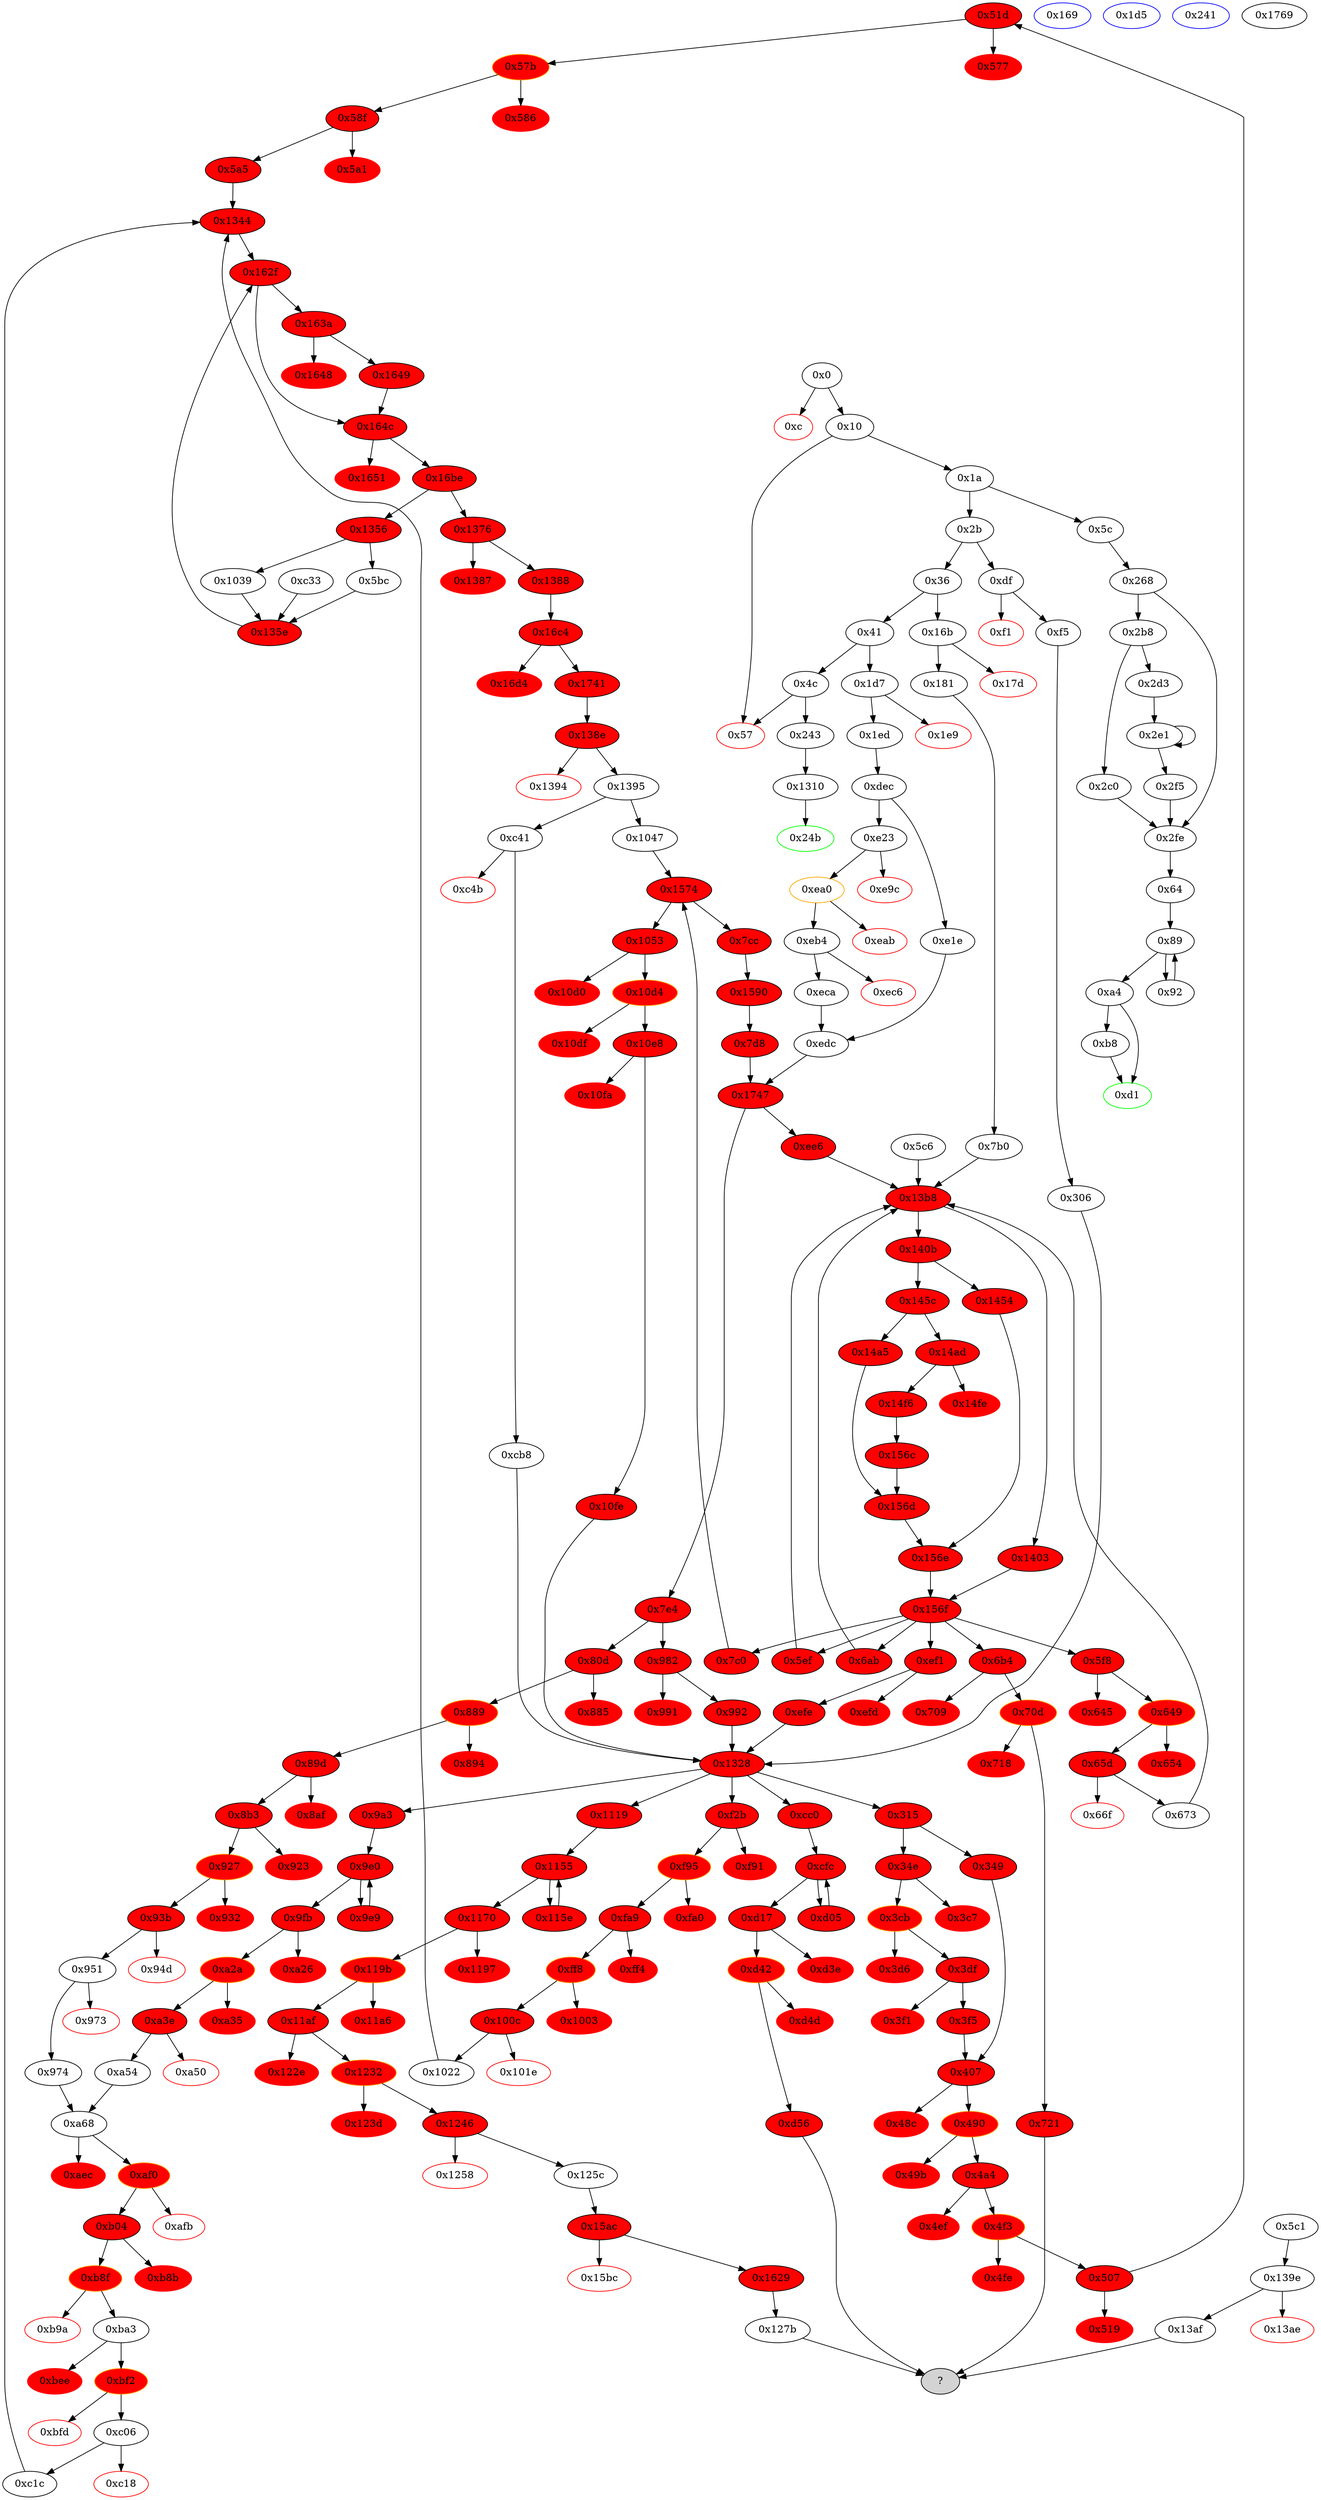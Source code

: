 digraph "" {
"0x51d" [fillcolor=red, id="0x51d", style=filled, tooltip="Block 0x51d\n[0x51d:0x576]\n---\nPredecessors: [0x507]\nSuccessors: [0x577, 0x57b]\n---\n0x51d JUMPDEST\n0x51e DUP2\n0x51f ADD\n0x520 SWAP1\n0x521 DUP1\n0x522 DUP1\n0x523 MLOAD\n0x524 SWAP1\n0x525 PUSH1 0x20\n0x527 ADD\n0x528 SWAP1\n0x529 SWAP3\n0x52a SWAP2\n0x52b SWAP1\n0x52c POP\n0x52d POP\n0x52e POP\n0x52f PUSH2 0x5c1\n0x532 DUP11\n0x533 PUSH2 0x5bc\n0x536 DUP7\n0x537 PUSH20 0xffffffffffffffffffffffffffffffffffffffff\n0x54c AND\n0x54d PUSH4 0x313ce567\n0x552 PUSH1 0x40\n0x554 MLOAD\n0x555 DUP2\n0x556 PUSH4 0xffffffff\n0x55b AND\n0x55c PUSH1 0xe0\n0x55e SHL\n0x55f DUP2\n0x560 MSTORE\n0x561 PUSH1 0x4\n0x563 ADD\n0x564 PUSH1 0x20\n0x566 PUSH1 0x40\n0x568 MLOAD\n0x569 DUP1\n0x56a DUP4\n0x56b SUB\n0x56c DUP2\n0x56d DUP7\n0x56e DUP1\n0x56f EXTCODESIZE\n0x570 ISZERO\n0x571 DUP1\n0x572 ISZERO\n0x573 PUSH2 0x57b\n0x576 JUMPI\n---\n0x51d: JUMPDEST \n0x51f: V372 = ADD V365 V366\n0x523: V373 = M[V365]\n0x525: V374 = 0x20\n0x527: V375 = ADD 0x20 V365\n0x52f: V376 = 0x5c1\n0x533: V377 = 0x5bc\n0x537: V378 = 0xffffffffffffffffffffffffffffffffffffffff\n0x54c: V379 = AND 0xffffffffffffffffffffffffffffffffffffffff S4\n0x54d: V380 = 0x313ce567\n0x552: V381 = 0x40\n0x554: V382 = M[0x40]\n0x556: V383 = 0xffffffff\n0x55b: V384 = AND 0xffffffff 0x313ce567\n0x55c: V385 = 0xe0\n0x55e: V386 = SHL 0xe0 0x313ce567\n0x560: M[V382] = 0x313ce56700000000000000000000000000000000000000000000000000000000\n0x561: V387 = 0x4\n0x563: V388 = ADD 0x4 V382\n0x564: V389 = 0x20\n0x566: V390 = 0x40\n0x568: V391 = M[0x40]\n0x56b: V392 = SUB V388 V391\n0x56f: V393 = EXTCODESIZE V379\n0x570: V394 = ISZERO V393\n0x572: V395 = ISZERO V394\n0x573: V396 = 0x57b\n0x576: JUMPI 0x57b V395\n---\nEntry stack: [S22, S21, S20, S19, S18, S17, S16, V13, 0x169, V85, S12, S11, S10, S9, S8, S7, 0xa5407eae9ba41422680e2e00537571bcc53efbfd, V85, S4, 0x0, 0x5c6, V365, V366]\nStack pops: 11\nStack additions: [S10, S9, S8, S7, S6, S5, S4, S3, S2, V373, 0x5c1, S10, 0x5bc, V379, 0x313ce567, V388, 0x20, V391, V392, V391, V379, V394]\nExit stack: [S20, S19, S18, S17, S16, S15, S14, S13, S12, S11, S10, S9, S8, S7, 0xa5407eae9ba41422680e2e00537571bcc53efbfd, S5, S4, 0x0, 0x5c6, V373, 0x5c1, S10, 0x5bc, V379, 0x313ce567, V388, 0x20, V391, V392, V391, V379, V394]\n\nDef sites:\nS22: {}\nS21: {}\nS20: {}\nS19: {}\nS18: {}\nS17: {}\nS16: {}\nV13: {0x1a.0x1f}\n0x169: {0xdf.0xe0}\nV85: {0xf5.0x111}\nS12: {0xf5.0x131, 0x5c6.0x5c9}\nS11: {0xf5.0x13b, 0x5c6.0x5e1}\nS10: {0x1403.0x1403, 0xf5.0x145, 0x5c6.0x5c9}\nS9: {0x5c6.0x5e1, 0xf5.0x14f, 0x1574_0x7c0.0x1577, 0x5c6.0x5c9}\nS8: {0x5c6.0x5e1, 0x1590.0x1593, 0x1403.0x1403, 0xf5.0x159, 0x1454.0x1454, 0x5c6.0x5c9}\nS7: {0x7d8.0x7db, 0xf5.0x13b, 0x1574_0x7c0.0x1577, 0x3f5.0x3fb, 0xefe.0xf1e}\n0xa5407eae9ba41422680e2e00537571bcc53efbfd: {0x1328_0x306.0x132b, 0x1328_0xefe.0x132b, 0x1328_0x992.0x132b, 0x1328_0x10fe.0x132b}\nV85: {0xf5.0x111}\nS4: {0xf5.0x131, 0x5c6.0x5c9}\n0x0: {0x4a4.0x4a9}\n0x5c6: {0x4a4.0x4ab}\nV365: {0x507.0x50e}\nV366: {0x507.0x50f}\n"];
"0xc06" [fillcolor=white, id="0xc06", style=filled, tooltip="Block 0xc06\n[0xc06:0xc17]\n---\nPredecessors: [0xbf2]\nSuccessors: [0xc18, 0xc1c]\n---\n0xc06 JUMPDEST\n0xc07 POP\n0xc08 POP\n0xc09 POP\n0xc0a POP\n0xc0b PUSH1 0x40\n0xc0d MLOAD\n0xc0e RETURNDATASIZE\n0xc0f PUSH1 0x20\n0xc11 DUP2\n0xc12 LT\n0xc13 ISZERO\n0xc14 PUSH2 0xc1c\n0xc17 JUMPI\n---\n0xc06: JUMPDEST \n0xc0b: V856 = 0x40\n0xc0d: V857 = M[0x40]\n0xc0e: V858 = RETURNDATASIZE\n0xc0f: V859 = 0x20\n0xc12: V860 = LT V858 0x20\n0xc13: V861 = ISZERO V860\n0xc14: V862 = 0xc1c\n0xc17: JUMPI 0xc1c V861\n---\nEntry stack: [S18, S17, S16, V13, 0x169, V85, V90, V93, V96, V99, S8, V745, {0x0, 0x95ea7b3}, 0x0, 0xc33, V828, 0x313ce567, V837, V849]\nStack pops: 4\nStack additions: [V857, V858]\nExit stack: [S18, S17, S16, V13, 0x169, V85, V90, V93, V96, V99, S8, V745, {0x0, 0x95ea7b3}, 0x0, 0xc33, V857, V858]\n\nDef sites:\nS18: {}\nS17: {}\nS16: {}\nV13: {0x1a.0x1f}\n0x169: {0xdf.0xe0}\nV85: {0xf5.0x111}\nV90: {0xf5.0x131}\nV93: {0xf5.0x13b}\nV96: {0xf5.0x145}\nV99: {0xf5.0x14f}\nS8: {0xf5.0x159, 0x5c6.0x5c9}\nV745: {0xa54.0xa5a}\n{0x0, 0x95ea7b3}: {0xefe.0xf1f, 0x306.0x30c}\n0x0: {0xba3.0xba8}\n0xc33: {0xba3.0xbaa}\nV828: {0xba3.0xbc3}\n0x313ce567: {0xba3.0xbc4}\nV837: {0xba3.0xbda}\nV849: {0xbf2.0xbf6}\n"];
"0xc41" [fillcolor=white, id="0xc41", style=filled, tooltip="Block 0xc41\n[0xc41:0xc4a]\n---\nPredecessors: [0x1395]\nSuccessors: [0xc4b, 0xcb8]\n---\n0xc41 JUMPDEST\n0xc42 SWAP1\n0xc43 POP\n0xc44 DUP1\n0xc45 DUP5\n0xc46 LT\n0xc47 PUSH2 0xcb8\n0xc4a JUMPI\n---\n0xc41: JUMPDEST \n0xc46: V872 = LT S4 V1306\n0xc47: V873 = 0xcb8\n0xc4a: JUMPI 0xcb8 V872\n---\nEntry stack: [S14, S13, S12, S11, S10, S9, S8, S7, S6, S5, S4, S3, S2, S1, V1306]\nStack pops: 5\nStack additions: [S4, S3, S2, S0]\nExit stack: [S14, S13, S12, S11, S10, S9, S8, S7, S6, S5, S4, S3, S2, V1306]\n\nDef sites:\nS14: {}\nS13: {}\nS12: {}\nS11: {}\nS10: {}\nS9: {}\nS8: {}\nS7: {0xc33.0xc36, 0x1a.0x1f}\nS6: {0xc33.0xc38, 0xdf.0xe0}\nS5: {0xf5.0x111, 0x162f.0x1630}\nS4: {0x1039.0x103c, 0xc33.0xc36, 0xf5.0x131}\nS3: {0x1039.0x103e, 0xc33.0xc38, 0xf5.0x13b}\nS2: {0x163a.0x163f, 0xf5.0x145, 0x162f.0x1630}\nS1: {0x1039.0x103c, 0xc33.0xc36, 0xf5.0x14f}\nV1306: {0x1395.0x1396}\n"];
"0xcfc" [fillcolor=red, id="0xcfc", style=filled, tooltip="Block 0xcfc\n[0xcfc:0xd04]\n---\nPredecessors: [0xcc0, 0xd05]\nSuccessors: [0xd05, 0xd17]\n---\n0xcfc JUMPDEST\n0xcfd DUP4\n0xcfe DUP2\n0xcff LT\n0xd00 ISZERO\n0xd01 PUSH2 0xd17\n0xd04 JUMPI\n---\n0xcfc: JUMPDEST \n0xcff: V908 = LT S0 0x80\n0xd00: V909 = ISZERO V908\n0xd01: V910 = 0xd17\n0xd04: JUMPI 0xd17 V909\n---\nEntry stack: [S30, S29, S28, S27, S26, S25, S24, S23, V13, S21, S20, S19, S18, S17, S16, S15, S14, S13, S12, 0xa5407eae9ba41422680e2e00537571bcc53efbfd, 0x18a7bd76, S9, S8, V903, V903, S5, 0x80, 0x80, V903, S1, S0]\nStack pops: 4\nStack additions: [S3, S2, S1, S0]\nExit stack: [S30, S29, S28, S27, S26, S25, S24, S23, V13, S21, S20, S19, S18, S17, S16, S15, S14, S13, S12, 0xa5407eae9ba41422680e2e00537571bcc53efbfd, 0x18a7bd76, S9, S8, V903, V903, S5, 0x80, 0x80, V903, S1, S0]\n\nDef sites:\nS30: {}\nS29: {}\nS28: {}\nS27: {}\nS26: {}\nS25: {}\nS24: {}\nS23: {}\nV13: {0x1a.0x1f}\nS21: {0x16b.0x16c, 0x1a.0x1f}\nS20: {0x16b.0x16c, 0x1a.0x1f, 0xdf.0xe0, 0x181.0x19d, 0x1d7.0x1d8, 0x5c6.0x5c9}\nS19: {0x16b.0x16c, 0x181.0x1a7, 0x1ed.0x209, 0x181.0x19d, 0xf5.0x111, 0x5c6.0x5e1}\nS18: {0x181.0x1a7, 0x1ed.0x213, 0x181.0x19d, 0x181.0x1b1, 0x1403.0x1403, 0xf5.0x131, 0x5c6.0x5c9}\nS17: {0x1574_0x7c0.0x1577, 0xf5.0x13b, 0x181.0x1bb, 0x1ed.0x21d, 0x181.0x1b1, 0x5c6.0x5e1, 0x181.0x1a7, 0x5c6.0x5c9}\nS16: {0x1590.0x1593, 0x673.0x679, 0xf5.0x145, 0x1454.0x1454, 0x181.0x1c5, 0x181.0x1b1, 0x5c6.0x5c9, 0x1ed.0x227, 0x181.0x1bb, 0x1403.0x1403, 0x5c6.0x5e1}\nS15: {0x7d8.0x7db, 0x1574_0x7c0.0x1577, 0x673.0x679, 0x673.0x69d, 0xf5.0x14f, 0x181.0x1a7, 0x181.0x1bb, 0x5c6.0x5e2, 0x5c6.0x5c9, 0x1ed.0x231, 0x181.0x1c5, 0x5c6.0x5e1}\nS14: {0x1747_0x7d8.0x174a, 0x1590.0x1593, 0x673.0x69d, 0x673.0x679, 0xf5.0x159, 0x1454.0x1454, 0x14f6.0x14f6, 0x181.0x1a7, 0x5c6.0x5e2, 0x5c6.0x5c9, 0x1ed.0x213, 0x181.0x1c5, 0x1403.0x1403, 0x14a5.0x14a5, 0x5c6.0x5e1}\nS13: {0x7d8.0x7db, 0xf5.0x13b, 0x1574_0x7c0.0x1577, 0x1ed.0x209, 0xefe.0xf1e}\nS12: {0x1395_0x1649.0x1396, 0x10fe.0x1104, 0xefe.0xf1f, 0x306.0x30c, 0x1395_0x162f.0x1396, 0x1747_0x7d8.0x174a, 0x1747_0xedc.0x174a}\n0xa5407eae9ba41422680e2e00537571bcc53efbfd: {0xcc0.0xcd6}\n0x18a7bd76: {0xcc0.0xcd7}\nS9: {0x1747_0x7d8.0x174a, 0x1590.0x1593, 0x673.0x69d, 0x673.0x679, 0xf5.0x159, 0x1454.0x1454, 0x14f6.0x14f6, 0x181.0x1a7, 0x5c6.0x5e2, 0x5c6.0x5c9, 0x1ed.0x213, 0x181.0x1c5, 0x1403.0x1403, 0x14a5.0x14a5, 0x5c6.0x5e1}\nS8: {0x1395_0x1649.0x1396, 0x10fe.0x1104, 0xefe.0xf1f, 0x306.0x30c, 0x1395_0x162f.0x1396, 0x1747_0x7d8.0x174a, 0x1747_0xedc.0x174a}\nV903: {0xcc0.0xcef}\nV903: {0xcc0.0xcef}\nS5: {0x1747_0x7d8.0x174a, 0x1590.0x1593, 0x673.0x69d, 0x673.0x679, 0xf5.0x159, 0x1454.0x1454, 0x14f6.0x14f6, 0x181.0x1a7, 0x5c6.0x5e2, 0x5c6.0x5c9, 0x1ed.0x213, 0x181.0x1c5, 0x1403.0x1403, 0x14a5.0x14a5, 0x5c6.0x5e1}\n0x80: {0xcc0.0xcf6}\n0x80: {0xcc0.0xcf6}\nV903: {0xcc0.0xcef}\nS1: {0x1747_0x7d8.0x174a, 0x1590.0x1593, 0x673.0x69d, 0x673.0x679, 0xf5.0x159, 0x1454.0x1454, 0x14f6.0x14f6, 0x181.0x1a7, 0x5c6.0x5e2, 0x5c6.0x5c9, 0x1ed.0x213, 0x181.0x1c5, 0x1403.0x1403, 0x14a5.0x14a5, 0x5c6.0x5e1}\nS0: {0xcc0.0xcfa, 0xd05.0xd10}\n"];
"0x49b" [color=red, fillcolor=red, id="0x49b", style=filled, tooltip="Block 0x49b\n[0x49b:0x4a3]\n---\nPredecessors: [0x490]\nSuccessors: []\n---\n0x49b RETURNDATASIZE\n0x49c PUSH1 0x0\n0x49e DUP1\n0x49f RETURNDATACOPY\n0x4a0 RETURNDATASIZE\n0x4a1 PUSH1 0x0\n0x4a3 REVERT\n---\n0x49b: V329 = RETURNDATASIZE\n0x49c: V330 = 0x0\n0x49f: RETURNDATACOPY 0x0 0x0 V329\n0x4a0: V331 = RETURNDATASIZE\n0x4a1: V332 = 0x0\n0x4a3: REVERT 0x0 V331\n---\nEntry stack: [S22, S21, S20, S19, S18, S17, V13, S15, S14, S13, S12, S11, S10, S9, S8, S7, 0xa5407eae9ba41422680e2e00537571bcc53efbfd, S5, S4, V296, 0x95ea7b3, V313, V326]\nStack pops: 0\nStack additions: []\nExit stack: [S22, S21, S20, S19, S18, S17, V13, S15, S14, S13, S12, S11, S10, S9, S8, S7, 0xa5407eae9ba41422680e2e00537571bcc53efbfd, S5, S4, V296, 0x95ea7b3, V313, V326]\n\nDef sites:\nS22: {}\nS21: {}\nS20: {}\nS19: {}\nS18: {}\nS17: {}\nV13: {0x1a.0x1f}\nS15: {0x16b.0x16c, 0x1a.0x1f}\nS14: {0x16b.0x16c, 0x1a.0x1f, 0xdf.0xe0, 0x181.0x19d, 0x1d7.0x1d8, 0x5c6.0x5c9}\nS13: {0x16b.0x16c, 0x181.0x1a7, 0x1ed.0x209, 0x181.0x19d, 0xf5.0x111, 0x5c6.0x5e1}\nS12: {0x181.0x1a7, 0x1ed.0x213, 0x181.0x19d, 0x181.0x1b1, 0x1403.0x1403, 0xf5.0x131, 0x5c6.0x5c9}\nS11: {0x1574_0x7c0.0x1577, 0xf5.0x13b, 0x181.0x1bb, 0x1ed.0x21d, 0x181.0x1b1, 0x5c6.0x5e1, 0x181.0x1a7, 0x5c6.0x5c9}\nS10: {0x1590.0x1593, 0x673.0x679, 0xf5.0x145, 0x1454.0x1454, 0x181.0x1c5, 0x181.0x1b1, 0x5c6.0x5c9, 0x1ed.0x227, 0x181.0x1bb, 0x1403.0x1403, 0x5c6.0x5e1}\nS9: {0x7d8.0x7db, 0x1574_0x7c0.0x1577, 0x673.0x679, 0x673.0x69d, 0xf5.0x14f, 0x181.0x1a7, 0x181.0x1bb, 0x5c6.0x5e2, 0x5c6.0x5c9, 0x1ed.0x231, 0x181.0x1c5, 0x5c6.0x5e1}\nS8: {0x1747_0x7d8.0x174a, 0x1590.0x1593, 0x673.0x69d, 0x673.0x679, 0xf5.0x159, 0x1454.0x1454, 0x14f6.0x14f6, 0x181.0x1a7, 0x5c6.0x5e2, 0x5c6.0x5c9, 0x1ed.0x213, 0x181.0x1c5, 0x1403.0x1403, 0x14a5.0x14a5, 0x5c6.0x5e1}\nS7: {0x7d8.0x7db, 0x1ed.0x209, 0x1574_0x7c0.0x1577, 0x3f5.0x3fb, 0xefe.0xf1e, 0xf5.0x13b}\n0xa5407eae9ba41422680e2e00537571bcc53efbfd: {0x1328_0xefe.0x132b, 0x1328_0x992.0x132b, 0x1328_0x306.0x132b, 0x1328_0xcb8.0x132b, 0x1328_0x10fe.0x132b}\nS5: {0x16b.0x16c, 0x181.0x1a7, 0x1ed.0x209, 0x181.0x19d, 0xf5.0x111, 0x5c6.0x5e1}\nS4: {0x181.0x1a7, 0x1ed.0x213, 0x181.0x19d, 0x181.0x1b1, 0x1403.0x1403, 0xf5.0x131, 0x5c6.0x5c9}\nV296: {0x407.0x420}\n0x95ea7b3: {0x407.0x421}\nV313: {0x407.0x472}\nV326: {0x490.0x494}\n"];
"0x654" [color=red, fillcolor=red, id="0x654", style=filled, tooltip="Block 0x654\n[0x654:0x65c]\n---\nPredecessors: [0x649]\nSuccessors: []\n---\n0x654 RETURNDATASIZE\n0x655 PUSH1 0x0\n0x657 DUP1\n0x658 RETURNDATACOPY\n0x659 RETURNDATASIZE\n0x65a PUSH1 0x0\n0x65c REVERT\n---\n0x654: V467 = RETURNDATASIZE\n0x655: V468 = 0x0\n0x658: RETURNDATACOPY 0x0 0x0 V467\n0x659: V469 = RETURNDATASIZE\n0x65a: V470 = 0x0\n0x65c: REVERT 0x0 V469\n---\nEntry stack: [S21, S20, S19, S18, S17, S16, S15, S14, S13, V13, S11, S10, S9, S8, S7, S6, S5, S4, S3, S2, V451, V464]\nStack pops: 0\nStack additions: []\nExit stack: [S21, S20, S19, S18, S17, S16, S15, S14, S13, V13, S11, S10, S9, S8, S7, S6, S5, S4, S3, S2, V451, V464]\n\nDef sites:\nS21: {}\nS20: {}\nS19: {}\nS18: {}\nS17: {}\nS16: {}\nS15: {}\nS14: {}\nS13: {}\nV13: {0x1a.0x1f}\nS11: {0x1a.0x1f, 0x1d7.0x1d8}\nS10: {0x16b.0x16c, 0x1a.0x1f, 0x1ed.0x209, 0x5c6.0x5c9}\nS9: {0x16b.0x16c, 0x1a.0x1f, 0x1ed.0x213, 0x5c6.0x5c9, 0x181.0x19d, 0x5c6.0x5e1}\nS8: {0x1a.0x1f, 0x16b.0x16c, 0x181.0x1a7, 0x1ed.0x21d, 0x5c6.0x5e1, 0x181.0x19d, 0x1403.0x1403, 0x5c6.0x5e2}\nS7: {0x1574_0x7c0.0x1577, 0x1454.0x1454, 0x16b.0x16c, 0x181.0x19d, 0x181.0x1b1, 0x1ed.0x227, 0x181.0x1a7, 0x1403.0x1403, 0x14a5.0x14a5}\nS6: {0x1574_0x7c0.0x1577, 0x1590.0x1593, 0x181.0x1b1, 0x181.0x1a7, 0x1ed.0x231, 0x181.0x1bb, 0x181.0x19d, 0x5c6.0x5c9}\nS5: {0x7d8.0x7db, 0x1590.0x1593, 0x673.0x679, 0x181.0x1bb, 0x181.0x1b1, 0x181.0x1a7, 0x5c6.0x5e1, 0x1ed.0x213, 0x181.0x1c5, 0x5c6.0x5c9}\nS4: {0x7d8.0x7db, 0x1747_0x7d8.0x174a, 0x673.0x69d, 0x673.0x679, 0x181.0x1a7, 0x5c6.0x5c9, 0x5c6.0x5e1, 0x181.0x1b1, 0x181.0x1bb, 0x181.0x1c5, 0x1ed.0x209, 0x5c6.0x5e2}\nS3: {0x1747_0xedc.0x174a, 0x1747_0x7d8.0x174a, 0x1590.0x1593, 0x7b0.0x7b6, 0x673.0x69e, 0x673.0x69d, 0x1454.0x1454, 0x673.0x679, 0x181.0x1a7, 0x5c6.0x5e2, 0x5c6.0x5c9, 0x181.0x1c5, 0x1403.0x1403, 0x5c6.0x5e1}\nS2: {0x1747_0x7d8.0x174a, 0x1590.0x1593, 0x7b0.0x7b6, 0x673.0x69e, 0x673.0x69d, 0x1454.0x1454, 0x14f6.0x14f6, 0x5c6.0x5e1, 0x1ed.0x213, 0x181.0x1a7, 0x1403.0x1403, 0x14a5.0x14a5, 0x5c6.0x5e2}\nV451: {0x5f8.0x62a}\nV464: {0x649.0x64d}\n"];
"0x5ef" [fillcolor=red, id="0x5ef", style=filled, tooltip="Block 0x5ef\n[0x5ef:0x5f7]\n---\nPredecessors: [0x156f]\nSuccessors: [0x13b8]\n---\n0x5ef JUMPDEST\n0x5f0 PUSH2 0x5f8\n0x5f3 DUP16\n0x5f4 PUSH2 0x13b8\n0x5f7 JUMP\n---\n0x5ef: JUMPDEST \n0x5f0: V428 = 0x5f8\n0x5f4: V429 = 0x13b8\n0x5f7: JUMP 0x13b8\n---\nEntry stack: [S22, S21, S20, S19, S18, S17, S16, V13, 0x1d5, S13, S12, S11, S10, S9, S8, S7, S6, S5, S4, S3, S2, S1, {0x0, 0x1, 0x2, 0x3}]\nStack pops: 15\nStack additions: [S14, S13, S12, S11, S10, S9, S8, S7, S6, S5, S4, S3, S2, S1, S0, 0x5f8, S14]\nExit stack: [S21, S20, S19, S18, S17, S16, S15, S14, S13, S12, S11, S10, S9, S8, S7, S6, S5, S4, S3, S2, S1, {0x0, 0x1, 0x2, 0x3}, 0x5f8, S14]\n\nDef sites:\nS22: {}\nS21: {}\nS20: {}\nS19: {}\nS18: {}\nS17: {}\nS16: {}\nV13: {0x1a.0x1f}\n0x1d5: {0x16b.0x16c}\nS13: {0x181.0x19d, 0x1a.0x1f}\nS12: {0x181.0x1a7, 0x1a.0x1f, 0x1d7.0x1d8}\nS11: {0x16b.0x16c, 0x1a.0x1f, 0x1ed.0x209, 0x181.0x1b1, 0x1d7.0x1d8, 0x5c6.0x5c9}\nS10: {0x1a.0x1f, 0x16b.0x16c, 0x181.0x19d, 0x1ed.0x213, 0x1ed.0x209, 0x5c6.0x5e1, 0x181.0x1bb, 0x5c6.0x5c9}\nS9: {0x1a.0x1f, 0x673.0x679, 0x16b.0x16c, 0x181.0x19d, 0x181.0x1c5, 0x5c6.0x5c9, 0x5c6.0x5e2, 0x1ed.0x21d, 0x181.0x1a7, 0x1ed.0x213, 0x1403.0x1403, 0x5c6.0x5e1}\nS8: {0x1a.0x1f, 0x1574_0x7c0.0x1577, 0x673.0x69d, 0x1454.0x1454, 0x16b.0x16c, 0x181.0x1b1, 0x181.0x1a7, 0x5c6.0x5e2, 0x5c6.0x5c9, 0x1ed.0x227, 0x181.0x19d, 0x1ed.0x21d, 0x1403.0x1403, 0x14a5.0x14a5, 0x5c6.0x5e1}\nS7: {0x14a5.0x14a5, 0x1574_0x7c0.0x1577, 0x1590.0x1593, 0x1454.0x1454, 0x181.0x1b1, 0x181.0x1a7, 0x181.0x1bb, 0x181.0x19d, 0x1403.0x1403, 0x5c6.0x5e1, 0x5c6.0x5c9, 0x14f6.0x14f6, 0x16b.0x16c, 0x1ed.0x231, 0x1ed.0x227, 0x1395_0x162f.0x1396}\nS6: {0x7d8.0x7db, 0x1574_0x7c0.0x1577, 0x1574_0x1047.0x1577, 0x1590.0x1593, 0x673.0x679, 0x181.0x1a7, 0x181.0x1c5, 0x181.0x19d, 0x181.0x1bb, 0x5c6.0x5e1, 0x181.0x1b1, 0x1ed.0x213, 0x1403.0x1403, 0x1ed.0x231, 0x5c6.0x5c9}\nS5: {0x7d8.0x7db, 0x1574_0x7c0.0x1577, 0x1747_0x7d8.0x174a, 0x1590.0x1593, 0x673.0x69d, 0x673.0x679, 0x181.0x1bb, 0x181.0x1c5, 0x181.0x1a7, 0x5c6.0x5e2, 0x5c6.0x5c9, 0x181.0x1b1, 0x1ed.0x209, 0x1ed.0x213, 0x5c6.0x5e1}\nS4: {0x7d8.0x7db, 0x1590.0x1593, 0x1454.0x1454, 0x181.0x1a7, 0x181.0x1b1, 0x181.0x1bb, 0x181.0x1c5, 0x1403.0x1403, 0x5c6.0x5e2, 0x5c6.0x5c9, 0x5c6.0x5e1, 0x1747_0xedc.0x174a, 0x1747_0x7d8.0x174a, 0x7b0.0x7b6, 0x673.0x69e, 0x673.0x69d, 0x673.0x679, 0x1ed.0x209}\nS3: {0x1590.0x1593, 0x1454.0x1454, 0x181.0x1c5, 0x181.0x1a7, 0x1403.0x1403, 0x5c6.0x5e2, 0x5c6.0x5c9, 0x5c6.0x5e1, 0x1747_0x7d8.0x174a, 0x1747_0xedc.0x174a, 0x7b0.0x7b6, 0x673.0x69e, 0x673.0x69d, 0x673.0x679, 0x14f6.0x14f6, 0x1ed.0x213, 0x14a5.0x14a5}\nS2: {0x1747_0x7d8.0x174a, 0x1747_0xedc.0x174a, 0x1590.0x1593, 0x7b0.0x7b6, 0x673.0x69e, 0x673.0x69d, 0x1454.0x1454, 0x14f6.0x14f6, 0x5c6.0x5e1, 0x1ed.0x213, 0x181.0x1a7, 0x1403.0x1403, 0x14a5.0x14a5, 0x5c6.0x5e2}\nS1: {0x1747_0x7d8.0x174a, 0x1747_0xedc.0x174a, 0x7b0.0x7b6, 0x673.0x69e, 0x1454.0x1454, 0x14f6.0x14f6, 0x1403.0x1403, 0x14a5.0x14a5, 0x5c6.0x5e2}\n{0x0, 0x1, 0x2, 0x3}: {0x1403.0x1403, 0x14a5.0x14a5, 0x1454.0x1454, 0x14f6.0x14f6}\n"];
"0x169" [color=blue, fillcolor=white, id="0x169", style=filled, tooltip="Block 0x169\n[0x169:0x16a]\n---\nPredecessors: []\nSuccessors: []\n---\n0x169 JUMPDEST\n0x16a STOP\n---\n0x169: JUMPDEST \n0x16a: STOP \n---\nEntry stack: []\nStack pops: 0\nStack additions: []\nExit stack: []\n\nDef sites:\n"];
"0x6b4" [fillcolor=red, id="0x6b4", style=filled, tooltip="Block 0x6b4\n[0x6b4:0x708]\n---\nPredecessors: [0x156f]\nSuccessors: [0x709, 0x70d]\n---\n0x6b4 JUMPDEST\n0x6b5 DUP10\n0x6b6 DUP7\n0x6b7 PUSH1 0x40\n0x6b9 MLOAD\n0x6ba DUP6\n0x6bb PUSH4 0xffffffff\n0x6c0 AND\n0x6c1 PUSH1 0xe0\n0x6c3 SHL\n0x6c4 DUP2\n0x6c5 MSTORE\n0x6c6 PUSH1 0x4\n0x6c8 ADD\n0x6c9 DUP1\n0x6ca DUP6\n0x6cb PUSH1 0xf\n0x6cd SIGNEXTEND\n0x6ce PUSH1 0xf\n0x6d0 SIGNEXTEND\n0x6d1 DUP2\n0x6d2 MSTORE\n0x6d3 PUSH1 0x20\n0x6d5 ADD\n0x6d6 DUP5\n0x6d7 PUSH1 0xf\n0x6d9 SIGNEXTEND\n0x6da PUSH1 0xf\n0x6dc SIGNEXTEND\n0x6dd DUP2\n0x6de MSTORE\n0x6df PUSH1 0x20\n0x6e1 ADD\n0x6e2 DUP4\n0x6e3 DUP2\n0x6e4 MSTORE\n0x6e5 PUSH1 0x20\n0x6e7 ADD\n0x6e8 DUP3\n0x6e9 DUP2\n0x6ea MSTORE\n0x6eb PUSH1 0x20\n0x6ed ADD\n0x6ee SWAP5\n0x6ef POP\n0x6f0 POP\n0x6f1 POP\n0x6f2 POP\n0x6f3 POP\n0x6f4 PUSH1 0x0\n0x6f6 PUSH1 0x40\n0x6f8 MLOAD\n0x6f9 DUP1\n0x6fa DUP4\n0x6fb SUB\n0x6fc DUP2\n0x6fd PUSH1 0x0\n0x6ff DUP8\n0x700 DUP1\n0x701 EXTCODESIZE\n0x702 ISZERO\n0x703 DUP1\n0x704 ISZERO\n0x705 PUSH2 0x70d\n0x708 JUMPI\n---\n0x6b4: JUMPDEST \n0x6b7: V490 = 0x40\n0x6b9: V491 = M[0x40]\n0x6bb: V492 = 0xffffffff\n0x6c0: V493 = AND 0xffffffff S2\n0x6c1: V494 = 0xe0\n0x6c3: V495 = SHL 0xe0 V493\n0x6c5: M[V491] = V495\n0x6c6: V496 = 0x4\n0x6c8: V497 = ADD 0x4 V491\n0x6cb: V498 = 0xf\n0x6cd: V499 = SIGNEXTEND 0xf S1\n0x6ce: V500 = 0xf\n0x6d0: V501 = SIGNEXTEND 0xf V499\n0x6d2: M[V497] = V501\n0x6d3: V502 = 0x20\n0x6d5: V503 = ADD 0x20 V497\n0x6d7: V504 = 0xf\n0x6d9: V505 = SIGNEXTEND 0xf {0x0, 0x1, 0x2, 0x3}\n0x6da: V506 = 0xf\n0x6dc: V507 = SIGNEXTEND 0xf V505\n0x6de: M[V503] = V507\n0x6df: V508 = 0x20\n0x6e1: V509 = ADD 0x20 V503\n0x6e4: M[V509] = S9\n0x6e5: V510 = 0x20\n0x6e7: V511 = ADD 0x20 V509\n0x6ea: M[V511] = S5\n0x6eb: V512 = 0x20\n0x6ed: V513 = ADD 0x20 V511\n0x6f4: V514 = 0x0\n0x6f6: V515 = 0x40\n0x6f8: V516 = M[0x40]\n0x6fb: V517 = SUB V513 V516\n0x6fd: V518 = 0x0\n0x701: V519 = EXTCODESIZE S3\n0x702: V520 = ISZERO V519\n0x704: V521 = ISZERO V520\n0x705: V522 = 0x70d\n0x708: JUMPI 0x70d V521\n---\nEntry stack: [S22, S21, S20, S19, S18, S17, S16, V13, 0x1d5, S13, S12, S11, S10, S9, S8, S7, S6, S5, S4, S3, S2, S1, {0x0, 0x1, 0x2, 0x3}]\nStack pops: 10\nStack additions: [S9, S8, S7, S6, S5, S4, S3, S2, V513, 0x0, V516, V517, V516, 0x0, S3, V520]\nExit stack: [S22, S21, S20, S19, S18, S17, S16, V13, 0x1d5, S13, S12, S11, S10, S9, S8, S7, S6, S5, S4, S3, S2, V513, 0x0, V516, V517, V516, 0x0, S3, V520]\n\nDef sites:\nS22: {}\nS21: {}\nS20: {}\nS19: {}\nS18: {}\nS17: {}\nS16: {}\nV13: {0x1a.0x1f}\n0x1d5: {0x16b.0x16c}\nS13: {0x181.0x19d, 0x1a.0x1f}\nS12: {0x181.0x1a7, 0x1a.0x1f, 0x1d7.0x1d8}\nS11: {0x16b.0x16c, 0x1a.0x1f, 0x1ed.0x209, 0x181.0x1b1, 0x1d7.0x1d8, 0x5c6.0x5c9}\nS10: {0x1a.0x1f, 0x16b.0x16c, 0x181.0x19d, 0x1ed.0x213, 0x1ed.0x209, 0x5c6.0x5e1, 0x181.0x1bb, 0x5c6.0x5c9}\nS9: {0x1a.0x1f, 0x673.0x679, 0x16b.0x16c, 0x181.0x19d, 0x181.0x1c5, 0x5c6.0x5c9, 0x5c6.0x5e2, 0x1ed.0x21d, 0x181.0x1a7, 0x1ed.0x213, 0x1403.0x1403, 0x5c6.0x5e1}\nS8: {0x1a.0x1f, 0x1574_0x7c0.0x1577, 0x673.0x69d, 0x1454.0x1454, 0x16b.0x16c, 0x181.0x1b1, 0x181.0x1a7, 0x5c6.0x5e2, 0x5c6.0x5c9, 0x1ed.0x227, 0x181.0x19d, 0x1ed.0x21d, 0x1403.0x1403, 0x14a5.0x14a5, 0x5c6.0x5e1}\nS7: {0x14a5.0x14a5, 0x1574_0x7c0.0x1577, 0x1590.0x1593, 0x1454.0x1454, 0x181.0x1b1, 0x181.0x1a7, 0x181.0x1bb, 0x181.0x19d, 0x1403.0x1403, 0x5c6.0x5e1, 0x5c6.0x5c9, 0x14f6.0x14f6, 0x16b.0x16c, 0x1ed.0x231, 0x1ed.0x227, 0x1395_0x162f.0x1396}\nS6: {0x7d8.0x7db, 0x1574_0x7c0.0x1577, 0x1574_0x1047.0x1577, 0x1590.0x1593, 0x673.0x679, 0x181.0x1a7, 0x181.0x1c5, 0x181.0x19d, 0x181.0x1bb, 0x5c6.0x5e1, 0x181.0x1b1, 0x1ed.0x213, 0x1403.0x1403, 0x1ed.0x231, 0x5c6.0x5c9}\nS5: {0x7d8.0x7db, 0x1574_0x7c0.0x1577, 0x1747_0x7d8.0x174a, 0x1590.0x1593, 0x673.0x69d, 0x673.0x679, 0x181.0x1bb, 0x181.0x1c5, 0x181.0x1a7, 0x5c6.0x5e2, 0x5c6.0x5c9, 0x181.0x1b1, 0x1ed.0x209, 0x1ed.0x213, 0x5c6.0x5e1}\nS4: {0x7d8.0x7db, 0x1590.0x1593, 0x1454.0x1454, 0x181.0x1a7, 0x181.0x1b1, 0x181.0x1bb, 0x181.0x1c5, 0x1403.0x1403, 0x5c6.0x5e2, 0x5c6.0x5c9, 0x5c6.0x5e1, 0x1747_0xedc.0x174a, 0x1747_0x7d8.0x174a, 0x7b0.0x7b6, 0x673.0x69e, 0x673.0x69d, 0x673.0x679, 0x1ed.0x209}\nS3: {0x1590.0x1593, 0x1454.0x1454, 0x181.0x1c5, 0x181.0x1a7, 0x1403.0x1403, 0x5c6.0x5e2, 0x5c6.0x5c9, 0x5c6.0x5e1, 0x1747_0x7d8.0x174a, 0x1747_0xedc.0x174a, 0x7b0.0x7b6, 0x673.0x69e, 0x673.0x69d, 0x673.0x679, 0x14f6.0x14f6, 0x1ed.0x213, 0x14a5.0x14a5}\nS2: {0x1747_0x7d8.0x174a, 0x1747_0xedc.0x174a, 0x1590.0x1593, 0x7b0.0x7b6, 0x673.0x69e, 0x673.0x69d, 0x1454.0x1454, 0x14f6.0x14f6, 0x5c6.0x5e1, 0x1ed.0x213, 0x181.0x1a7, 0x1403.0x1403, 0x14a5.0x14a5, 0x5c6.0x5e2}\nS1: {0x1747_0x7d8.0x174a, 0x1747_0xedc.0x174a, 0x7b0.0x7b6, 0x673.0x69e, 0x1454.0x1454, 0x14f6.0x14f6, 0x1403.0x1403, 0x14a5.0x14a5, 0x5c6.0x5e2}\n{0x0, 0x1, 0x2, 0x3}: {0x1403.0x1403, 0x14a5.0x14a5, 0x1454.0x1454, 0x14f6.0x14f6}\n"];
"0x7c0" [fillcolor=red, id="0x7c0", style=filled, tooltip="Block 0x7c0\n[0x7c0:0x7cb]\n---\nPredecessors: [0x156f]\nSuccessors: [0x1574]\n---\n0x7c0 JUMPDEST\n0x7c1 SWAP1\n0x7c2 POP\n0x7c3 PUSH1 0x0\n0x7c5 PUSH2 0x7cc\n0x7c8 PUSH2 0x1574\n0x7cb JUMP\n---\n0x7c0: JUMPDEST \n0x7c3: V555 = 0x0\n0x7c5: V556 = 0x7cc\n0x7c8: V557 = 0x1574\n0x7cb: JUMP 0x1574\n---\nEntry stack: [S22, S21, S20, S19, S18, S17, S16, V13, 0x1d5, S13, S12, S11, S10, S9, S8, S7, S6, S5, S4, S3, S2, S1, {0x0, 0x1, 0x2, 0x3}]\nStack pops: 2\nStack additions: [S0, 0x0, 0x7cc]\nExit stack: [S21, S20, S19, S18, S17, S16, S15, S14, S13, S12, S11, S10, S9, S8, S7, S6, S5, S4, S3, S2, {0x0, 0x1, 0x2, 0x3}, 0x0, 0x7cc]\n\nDef sites:\nS22: {}\nS21: {}\nS20: {}\nS19: {}\nS18: {}\nS17: {}\nS16: {}\nV13: {0x1a.0x1f}\n0x1d5: {0x16b.0x16c}\nS13: {0x181.0x19d, 0x1a.0x1f}\nS12: {0x181.0x1a7, 0x1a.0x1f, 0x1d7.0x1d8}\nS11: {0x16b.0x16c, 0x1a.0x1f, 0x1ed.0x209, 0x181.0x1b1, 0x1d7.0x1d8, 0x5c6.0x5c9}\nS10: {0x1a.0x1f, 0x16b.0x16c, 0x181.0x19d, 0x1ed.0x213, 0x1ed.0x209, 0x5c6.0x5e1, 0x181.0x1bb, 0x5c6.0x5c9}\nS9: {0x1a.0x1f, 0x673.0x679, 0x16b.0x16c, 0x181.0x19d, 0x181.0x1c5, 0x5c6.0x5c9, 0x5c6.0x5e2, 0x1ed.0x21d, 0x181.0x1a7, 0x1ed.0x213, 0x1403.0x1403, 0x5c6.0x5e1}\nS8: {0x1a.0x1f, 0x1574_0x7c0.0x1577, 0x673.0x69d, 0x1454.0x1454, 0x16b.0x16c, 0x181.0x1b1, 0x181.0x1a7, 0x5c6.0x5e2, 0x5c6.0x5c9, 0x1ed.0x227, 0x181.0x19d, 0x1ed.0x21d, 0x1403.0x1403, 0x14a5.0x14a5, 0x5c6.0x5e1}\nS7: {0x14a5.0x14a5, 0x1574_0x7c0.0x1577, 0x1590.0x1593, 0x1454.0x1454, 0x181.0x1b1, 0x181.0x1a7, 0x181.0x1bb, 0x181.0x19d, 0x1403.0x1403, 0x5c6.0x5e1, 0x5c6.0x5c9, 0x14f6.0x14f6, 0x16b.0x16c, 0x1ed.0x231, 0x1ed.0x227, 0x1395_0x162f.0x1396}\nS6: {0x7d8.0x7db, 0x1574_0x7c0.0x1577, 0x1574_0x1047.0x1577, 0x1590.0x1593, 0x673.0x679, 0x181.0x1a7, 0x181.0x1c5, 0x181.0x19d, 0x181.0x1bb, 0x5c6.0x5e1, 0x181.0x1b1, 0x1ed.0x213, 0x1403.0x1403, 0x1ed.0x231, 0x5c6.0x5c9}\nS5: {0x7d8.0x7db, 0x1574_0x7c0.0x1577, 0x1747_0x7d8.0x174a, 0x1590.0x1593, 0x673.0x69d, 0x673.0x679, 0x181.0x1bb, 0x181.0x1c5, 0x181.0x1a7, 0x5c6.0x5e2, 0x5c6.0x5c9, 0x181.0x1b1, 0x1ed.0x209, 0x1ed.0x213, 0x5c6.0x5e1}\nS4: {0x7d8.0x7db, 0x1590.0x1593, 0x1454.0x1454, 0x181.0x1a7, 0x181.0x1b1, 0x181.0x1bb, 0x181.0x1c5, 0x1403.0x1403, 0x5c6.0x5e2, 0x5c6.0x5c9, 0x5c6.0x5e1, 0x1747_0xedc.0x174a, 0x1747_0x7d8.0x174a, 0x7b0.0x7b6, 0x673.0x69e, 0x673.0x69d, 0x673.0x679, 0x1ed.0x209}\nS3: {0x1590.0x1593, 0x1454.0x1454, 0x181.0x1c5, 0x181.0x1a7, 0x1403.0x1403, 0x5c6.0x5e2, 0x5c6.0x5c9, 0x5c6.0x5e1, 0x1747_0x7d8.0x174a, 0x1747_0xedc.0x174a, 0x7b0.0x7b6, 0x673.0x69e, 0x673.0x69d, 0x673.0x679, 0x14f6.0x14f6, 0x1ed.0x213, 0x14a5.0x14a5}\nS2: {0x1747_0x7d8.0x174a, 0x1747_0xedc.0x174a, 0x1590.0x1593, 0x7b0.0x7b6, 0x673.0x69e, 0x673.0x69d, 0x1454.0x1454, 0x14f6.0x14f6, 0x5c6.0x5e1, 0x1ed.0x213, 0x181.0x1a7, 0x1403.0x1403, 0x14a5.0x14a5, 0x5c6.0x5e2}\nS1: {0x1747_0x7d8.0x174a, 0x1747_0xedc.0x174a, 0x7b0.0x7b6, 0x673.0x69e, 0x1454.0x1454, 0x14f6.0x14f6, 0x1403.0x1403, 0x14a5.0x14a5, 0x5c6.0x5e2}\n{0x0, 0x1, 0x2, 0x3}: {0x1403.0x1403, 0x14a5.0x14a5, 0x1454.0x1454, 0x14f6.0x14f6}\n"];
"0x4a4" [fillcolor=red, id="0x4a4", style=filled, tooltip="Block 0x4a4\n[0x4a4:0x4ee]\n---\nPredecessors: [0x490]\nSuccessors: [0x4ef, 0x4f3]\n---\n0x4a4 JUMPDEST\n0x4a5 POP\n0x4a6 POP\n0x4a7 POP\n0x4a8 POP\n0x4a9 PUSH1 0x0\n0x4ab PUSH2 0x5c6\n0x4ae DUP4\n0x4af PUSH20 0xffffffffffffffffffffffffffffffffffffffff\n0x4c4 AND\n0x4c5 PUSH4 0x313ce567\n0x4ca PUSH1 0x40\n0x4cc MLOAD\n0x4cd DUP2\n0x4ce PUSH4 0xffffffff\n0x4d3 AND\n0x4d4 PUSH1 0xe0\n0x4d6 SHL\n0x4d7 DUP2\n0x4d8 MSTORE\n0x4d9 PUSH1 0x4\n0x4db ADD\n0x4dc PUSH1 0x20\n0x4de PUSH1 0x40\n0x4e0 MLOAD\n0x4e1 DUP1\n0x4e2 DUP4\n0x4e3 SUB\n0x4e4 DUP2\n0x4e5 DUP7\n0x4e6 DUP1\n0x4e7 EXTCODESIZE\n0x4e8 ISZERO\n0x4e9 DUP1\n0x4ea ISZERO\n0x4eb PUSH2 0x4f3\n0x4ee JUMPI\n---\n0x4a4: JUMPDEST \n0x4a9: V333 = 0x0\n0x4ab: V334 = 0x5c6\n0x4af: V335 = 0xffffffffffffffffffffffffffffffffffffffff\n0x4c4: V336 = AND 0xffffffffffffffffffffffffffffffffffffffff S5\n0x4c5: V337 = 0x313ce567\n0x4ca: V338 = 0x40\n0x4cc: V339 = M[0x40]\n0x4ce: V340 = 0xffffffff\n0x4d3: V341 = AND 0xffffffff 0x313ce567\n0x4d4: V342 = 0xe0\n0x4d6: V343 = SHL 0xe0 0x313ce567\n0x4d8: M[V339] = 0x313ce56700000000000000000000000000000000000000000000000000000000\n0x4d9: V344 = 0x4\n0x4db: V345 = ADD 0x4 V339\n0x4dc: V346 = 0x20\n0x4de: V347 = 0x40\n0x4e0: V348 = M[0x40]\n0x4e3: V349 = SUB V345 V348\n0x4e7: V350 = EXTCODESIZE V336\n0x4e8: V351 = ISZERO V350\n0x4ea: V352 = ISZERO V351\n0x4eb: V353 = 0x4f3\n0x4ee: JUMPI 0x4f3 V352\n---\nEntry stack: [S24, S23, S22, S21, S20, S19, S18, S17, V13, S15, S14, S13, S12, S11, S10, S9, S8, S7, 0xa5407eae9ba41422680e2e00537571bcc53efbfd, S5, S4, V296, 0x95ea7b3, V313, V326]\nStack pops: 6\nStack additions: [S5, S4, 0x0, 0x5c6, V336, 0x313ce567, V345, 0x20, V348, V349, V348, V336, V351]\nExit stack: [S22, S21, S20, S19, S18, S17, S16, S15, S14, S13, S12, S11, S10, S9, S8, S7, 0xa5407eae9ba41422680e2e00537571bcc53efbfd, S5, S4, 0x0, 0x5c6, V336, 0x313ce567, V345, 0x20, V348, V349, V348, V336, V351]\n\nDef sites:\nS24: {}\nS23: {}\nS22: {}\nS21: {}\nS20: {}\nS19: {}\nS18: {}\nS17: {}\nV13: {0x1a.0x1f}\nS15: {0x16b.0x16c, 0x1a.0x1f}\nS14: {0x16b.0x16c, 0x1a.0x1f, 0xdf.0xe0, 0x181.0x19d, 0x1d7.0x1d8, 0x5c6.0x5c9}\nS13: {0x16b.0x16c, 0x181.0x1a7, 0x1ed.0x209, 0x181.0x19d, 0xf5.0x111, 0x5c6.0x5e1}\nS12: {0x181.0x1a7, 0x1ed.0x213, 0x181.0x19d, 0x181.0x1b1, 0x1403.0x1403, 0xf5.0x131, 0x5c6.0x5c9}\nS11: {0x1574_0x7c0.0x1577, 0xf5.0x13b, 0x181.0x1bb, 0x1ed.0x21d, 0x181.0x1b1, 0x5c6.0x5e1, 0x181.0x1a7, 0x5c6.0x5c9}\nS10: {0x1590.0x1593, 0x673.0x679, 0xf5.0x145, 0x1454.0x1454, 0x181.0x1c5, 0x181.0x1b1, 0x5c6.0x5c9, 0x1ed.0x227, 0x181.0x1bb, 0x1403.0x1403, 0x5c6.0x5e1}\nS9: {0x7d8.0x7db, 0x1574_0x7c0.0x1577, 0x673.0x679, 0x673.0x69d, 0xf5.0x14f, 0x181.0x1a7, 0x181.0x1bb, 0x5c6.0x5e2, 0x5c6.0x5c9, 0x1ed.0x231, 0x181.0x1c5, 0x5c6.0x5e1}\nS8: {0x1747_0x7d8.0x174a, 0x1590.0x1593, 0x673.0x69d, 0x673.0x679, 0xf5.0x159, 0x1454.0x1454, 0x14f6.0x14f6, 0x181.0x1a7, 0x5c6.0x5e2, 0x5c6.0x5c9, 0x1ed.0x213, 0x181.0x1c5, 0x1403.0x1403, 0x14a5.0x14a5, 0x5c6.0x5e1}\nS7: {0x7d8.0x7db, 0x1ed.0x209, 0x1574_0x7c0.0x1577, 0x3f5.0x3fb, 0xefe.0xf1e, 0xf5.0x13b}\n0xa5407eae9ba41422680e2e00537571bcc53efbfd: {0x1328_0xefe.0x132b, 0x1328_0x992.0x132b, 0x1328_0x306.0x132b, 0x1328_0xcb8.0x132b, 0x1328_0x10fe.0x132b}\nS5: {0x16b.0x16c, 0x181.0x1a7, 0x1ed.0x209, 0x181.0x19d, 0xf5.0x111, 0x5c6.0x5e1}\nS4: {0x181.0x1a7, 0x1ed.0x213, 0x181.0x19d, 0x181.0x1b1, 0x1403.0x1403, 0xf5.0x131, 0x5c6.0x5c9}\nV296: {0x407.0x420}\n0x95ea7b3: {0x407.0x421}\nV313: {0x407.0x472}\nV326: {0x490.0x494}\n"];
"0x127b" [fillcolor=white, id="0x127b", style=filled, tooltip="Block 0x127b\n[0x127b:0x130f]\n---\nPredecessors: [0x1629]\nSuccessors: []\nHas unresolved jump.\n---\n0x127b JUMPDEST\n0x127c SWAP1\n0x127d POP\n0x127e PUSH32 0x5b5dbc6c64043a15d3fe6943a6e443a826b78755edc257b2ec890c022225dbcf\n0x129f DUP15\n0x12a0 DUP11\n0x12a1 DUP4\n0x12a2 DUP15\n0x12a3 DUP15\n0x12a4 PUSH1 0x40\n0x12a6 MLOAD\n0x12a7 DUP1\n0x12a8 DUP7\n0x12a9 PUSH20 0xffffffffffffffffffffffffffffffffffffffff\n0x12be AND\n0x12bf PUSH20 0xffffffffffffffffffffffffffffffffffffffff\n0x12d4 AND\n0x12d5 DUP2\n0x12d6 MSTORE\n0x12d7 PUSH1 0x20\n0x12d9 ADD\n0x12da DUP6\n0x12db DUP2\n0x12dc MSTORE\n0x12dd PUSH1 0x20\n0x12df ADD\n0x12e0 DUP5\n0x12e1 DUP2\n0x12e2 MSTORE\n0x12e3 PUSH1 0x20\n0x12e5 ADD\n0x12e6 DUP4\n0x12e7 DUP2\n0x12e8 MSTORE\n0x12e9 PUSH1 0x20\n0x12eb ADD\n0x12ec DUP3\n0x12ed DUP2\n0x12ee MSTORE\n0x12ef PUSH1 0x20\n0x12f1 ADD\n0x12f2 SWAP6\n0x12f3 POP\n0x12f4 POP\n0x12f5 POP\n0x12f6 POP\n0x12f7 POP\n0x12f8 POP\n0x12f9 PUSH1 0x40\n0x12fb MLOAD\n0x12fc DUP1\n0x12fd SWAP2\n0x12fe SUB\n0x12ff SWAP1\n0x1300 LOG1\n0x1301 POP\n0x1302 POP\n0x1303 POP\n0x1304 POP\n0x1305 POP\n0x1306 POP\n0x1307 POP\n0x1308 POP\n0x1309 POP\n0x130a POP\n0x130b POP\n0x130c POP\n0x130d POP\n0x130e POP\n0x130f JUMP\n---\n0x127b: JUMPDEST \n0x127e: V1264 = 0x5b5dbc6c64043a15d3fe6943a6e443a826b78755edc257b2ec890c022225dbcf\n0x12a4: V1265 = 0x40\n0x12a6: V1266 = M[0x40]\n0x12a9: V1267 = 0xffffffffffffffffffffffffffffffffffffffff\n0x12be: V1268 = AND 0xffffffffffffffffffffffffffffffffffffffff S14\n0x12bf: V1269 = 0xffffffffffffffffffffffffffffffffffffffff\n0x12d4: V1270 = AND 0xffffffffffffffffffffffffffffffffffffffff V1268\n0x12d6: M[V1266] = V1270\n0x12d7: V1271 = 0x20\n0x12d9: V1272 = ADD 0x20 V1266\n0x12dc: M[V1272] = V90\n0x12dd: V1273 = 0x20\n0x12df: V1274 = ADD 0x20 V1272\n0x12e2: M[V1274] = S0\n0x12e3: V1275 = 0x20\n0x12e5: V1276 = ADD 0x20 V1274\n0x12e8: M[V1276] = 0x169\n0x12e9: V1277 = 0x20\n0x12eb: V1278 = ADD 0x20 V1276\n0x12ee: M[V1278] = V85\n0x12ef: V1279 = 0x20\n0x12f1: V1280 = ADD 0x20 V1278\n0x12f9: V1281 = 0x40\n0x12fb: V1282 = M[0x40]\n0x12fe: V1283 = SUB V1280 V1282\n0x1300: LOG V1282 V1283 0x5b5dbc6c64043a15d3fe6943a6e443a826b78755edc257b2ec890c022225dbcf\n0x130f: JUMP S15\n---\nEntry stack: [S17, S16, S15, S14, S13, V13, 0x169, V85, V90, V93, S7, S6, S5, S4, S3, S2, 0x0, S0]\nStack pops: 16\nStack additions: []\nExit stack: [S17, S16]\n\nDef sites:\nS17: {}\nS16: {}\nS15: {}\nS14: {}\nS13: {}\nV13: {0x1a.0x1f}\n0x169: {0xdf.0xe0}\nV85: {0xf5.0x111}\nV90: {0xf5.0x131}\nV93: {0xf5.0x13b}\nS7: {0xf5.0x145, 0x5c6.0x5c9}\nS6: {0x5c6.0x5e1, 0xf5.0x14f, 0x5c6.0x5c9}\nS5: {0x5c6.0x5c9, 0x1403.0x1403, 0xf5.0x159, 0x5c6.0x5e1}\nS4: {0xf5.0x13b, 0x1574_0x7c0.0x1577, 0xefe.0xf1e}\nS3: {0x10fe.0x1104, 0xefe.0xf1f, 0x306.0x30c}\nS2: {0x125c_0x1119.0x1262, 0x125c_0x115e.0x1262}\n0x0: {0x125c_0x1119.0x1270, 0x125c_0x115e.0x1270}\nS0: {0x15ac_0x115e.0x15b2, 0x15ac_0x1119.0x15b2}\n"];
"0x93b" [fillcolor=red, id="0x93b", style=filled, tooltip="Block 0x93b\n[0x93b:0x94c]\n---\nPredecessors: [0x927]\nSuccessors: [0x94d, 0x951]\n---\n0x93b JUMPDEST\n0x93c POP\n0x93d POP\n0x93e POP\n0x93f POP\n0x940 PUSH1 0x40\n0x942 MLOAD\n0x943 RETURNDATASIZE\n0x944 PUSH1 0x20\n0x946 DUP2\n0x947 LT\n0x948 ISZERO\n0x949 PUSH2 0x951\n0x94c JUMPI\n---\n0x93b: JUMPDEST \n0x940: V654 = 0x40\n0x942: V655 = M[0x40]\n0x943: V656 = RETURNDATASIZE\n0x944: V657 = 0x20\n0x947: V658 = LT V656 0x20\n0x948: V659 = ISZERO V658\n0x949: V660 = 0x951\n0x94c: JUMPI 0x951 V659\n---\nEntry stack: [S22, S21, S20, S19, S18, S17, V13, 0x1d5, V118, S13, S12, S11, S10, S9, S8, S7, S6, V613, S4, V617, 0xcc2b27d7, V634, V647]\nStack pops: 4\nStack additions: [V655, V656]\nExit stack: [S22, S21, S20, S19, S18, S17, V13, 0x1d5, V118, S13, S12, S11, S10, S9, S8, S7, S6, V613, S4, V655, V656]\n\nDef sites:\nS22: {}\nS21: {}\nS20: {}\nS19: {}\nS18: {}\nS17: {}\nV13: {0x1a.0x1f}\n0x1d5: {0x16b.0x16c}\nV118: {0x181.0x19d}\nS13: {0x181.0x1a7, 0x1a.0x1f}\nS12: {0x181.0x1b1, 0x1d7.0x1d8, 0x5c6.0x5c9}\nS11: {0x181.0x1bb, 0x5c6.0x5e1, 0x1ed.0x209, 0x5c6.0x5c9}\nS10: {0x5c6.0x5e2, 0x5c6.0x5c9, 0x1ed.0x213, 0x181.0x1c5, 0x673.0x679, 0x5c6.0x5e1}\nS9: {0x5c6.0x5e1, 0x1ed.0x21d, 0x181.0x1a7, 0x1403.0x1403, 0x673.0x69d, 0x5c6.0x5e2}\nS8: {0x14a5.0x14a5, 0x1ed.0x227, 0x1403.0x1403, 0x1395_0x162f.0x1396, 0x1454.0x1454, 0x14f6.0x14f6}\nS7: {0x1ed.0x231, 0x1574_0x7c0.0x1577, 0x1574_0x1047.0x1577}\nS6: {0x1590.0x1593, 0x1ed.0x213}\nV613: {0x8b3.0x8b9}\nS4: {0x1747_0xedc.0x174a, 0x1747_0x7d8.0x174a}\nV617: {0x8b3.0x8dd}\n0xcc2b27d7: {0x8b3.0x8de}\nV634: {0x8b3.0x909}\nV647: {0x927.0x92b}\n"];
"0x3cb" [color=orange, fillcolor=red, id="0x3cb", style=filled, tooltip="Block 0x3cb\n[0x3cb:0x3d5]\n---\nPredecessors: [0x34e]\nSuccessors: [0x3d6, 0x3df]\n---\n0x3cb JUMPDEST\n0x3cc POP\n0x3cd GAS\n0x3ce STATICCALL\n0x3cf ISZERO\n0x3d0 DUP1\n0x3d1 ISZERO\n0x3d2 PUSH2 0x3df\n0x3d5 JUMPI\n---\n0x3cb: JUMPDEST \n0x3cd: V274 = GAS\n0x3ce: V275 = STATICCALL V274 V248 V267 V268 V267 0x20\n0x3cf: V276 = ISZERO V275\n0x3d1: V277 = ISZERO V276\n0x3d2: V278 = 0x3df\n0x3d5: JUMPI 0x3df V277\n---\nEntry stack: [S29, S28, S27, S26, S25, S24, S23, S22, V13, S20, S19, S18, S17, S16, S15, S14, S13, S12, 0xa5407eae9ba41422680e2e00537571bcc53efbfd, S10, S9, V248, 0x70a08231, V264, 0x20, V267, V268, V267, V248, V270]\nStack pops: 6\nStack additions: [V276]\nExit stack: [S29, S28, S27, S26, S25, S24, S23, S22, V13, S20, S19, S18, S17, S16, S15, S14, S13, S12, 0xa5407eae9ba41422680e2e00537571bcc53efbfd, S10, S9, V248, 0x70a08231, V264, V276]\n\nDef sites:\nS29: {}\nS28: {}\nS27: {}\nS26: {}\nS25: {}\nS24: {}\nS23: {}\nS22: {}\nV13: {0x1a.0x1f}\nS20: {0x16b.0x16c, 0x1a.0x1f}\nS19: {0x16b.0x16c, 0x1a.0x1f, 0xdf.0xe0, 0x181.0x19d, 0x1d7.0x1d8, 0x5c6.0x5c9}\nS18: {0x16b.0x16c, 0x181.0x1a7, 0x1ed.0x209, 0x181.0x19d, 0xf5.0x111, 0x5c6.0x5e1}\nS17: {0x181.0x19d, 0x1ed.0x213, 0x181.0x1b1, 0x181.0x1a7, 0x1403.0x1403, 0xf5.0x131, 0x5c6.0x5c9}\nS16: {0x1574_0x7c0.0x1577, 0xf5.0x13b, 0x181.0x1bb, 0x1ed.0x21d, 0x181.0x1b1, 0x5c6.0x5e1, 0x181.0x1a7, 0x5c6.0x5c9}\nS15: {0x1590.0x1593, 0x673.0x679, 0xf5.0x145, 0x1454.0x1454, 0x181.0x1bb, 0x1ed.0x227, 0x181.0x1c5, 0x5c6.0x5e1, 0x181.0x1b1, 0x1403.0x1403, 0x5c6.0x5c9}\nS14: {0x7d8.0x7db, 0x1574_0x7c0.0x1577, 0x673.0x679, 0x673.0x69d, 0xf5.0x14f, 0x181.0x1c5, 0x1ed.0x231, 0x5c6.0x5e1, 0x181.0x1a7, 0x5c6.0x5e2, 0x181.0x1bb, 0x5c6.0x5c9}\nS13: {0x1747_0x7d8.0x174a, 0x1590.0x1593, 0x673.0x69d, 0x673.0x679, 0xf5.0x159, 0x1454.0x1454, 0x14f6.0x14f6, 0x181.0x1c5, 0x1ed.0x213, 0x5c6.0x5e1, 0x5c6.0x5e2, 0x181.0x1a7, 0x1403.0x1403, 0x14a5.0x14a5, 0x5c6.0x5c9}\nS12: {0x7d8.0x7db, 0xf5.0x13b, 0x1574_0x7c0.0x1577, 0x1ed.0x209, 0xefe.0xf1e}\n0xa5407eae9ba41422680e2e00537571bcc53efbfd: {0x1328_0xefe.0x132b, 0x1328_0x306.0x132b, 0x1328_0x10fe.0x132b, 0x1328_0x992.0x132b, 0x1328_0xcb8.0x132b}\nS10: {0x16b.0x16c, 0x181.0x1a7, 0x1ed.0x209, 0x181.0x19d, 0xf5.0x111, 0x5c6.0x5e1}\nS9: {0x181.0x19d, 0x1ed.0x213, 0x181.0x1b1, 0x181.0x1a7, 0x1403.0x1403, 0xf5.0x131, 0x5c6.0x5c9}\nV248: {0x34e.0x365}\n0x70a08231: {0x34e.0x366}\nV264: {0x34e.0x3b0}\n0x20: {0x34e.0x3b4}\nV267: {0x34e.0x3b8}\nV268: {0x34e.0x3bb}\nV267: {0x34e.0x3b8}\nV248: {0x34e.0x365}\nV270: {0x34e.0x3c0}\n"];
"0x100c" [fillcolor=red, id="0x100c", style=filled, tooltip="Block 0x100c\n[0x100c:0x101d]\n---\nPredecessors: [0xff8]\nSuccessors: [0x101e, 0x1022]\n---\n0x100c JUMPDEST\n0x100d POP\n0x100e POP\n0x100f POP\n0x1010 POP\n0x1011 PUSH1 0x40\n0x1013 MLOAD\n0x1014 RETURNDATASIZE\n0x1015 PUSH1 0x20\n0x1017 DUP2\n0x1018 LT\n0x1019 ISZERO\n0x101a PUSH2 0x1022\n0x101d JUMPI\n---\n0x100c: JUMPDEST \n0x1011: V1096 = 0x40\n0x1013: V1097 = M[0x40]\n0x1014: V1098 = RETURNDATASIZE\n0x1015: V1099 = 0x20\n0x1018: V1100 = LT V1098 0x20\n0x1019: V1101 = ISZERO V1100\n0x101a: V1102 = 0x1022\n0x101d: JUMPI 0x1022 V1101\n---\nEntry stack: [S20, S19, S18, S17, S16, S15, V13, S13, S12, S11, S10, S9, S8, S7, S6, 0x0, 0x1039, V1068, 0x313ce567, V1077, V1089]\nStack pops: 4\nStack additions: [V1097, V1098]\nExit stack: [S20, S19, S18, S17, S16, S15, V13, S13, S12, S11, S10, S9, S8, S7, S6, 0x0, 0x1039, V1097, V1098]\n\nDef sites:\nS20: {}\nS19: {}\nS18: {}\nS17: {}\nS16: {}\nS15: {}\nV13: {0x1a.0x1f}\nS13: {0x16b.0x16c, 0x1a.0x1f}\nS12: {0x16b.0x16c, 0x1a.0x1f, 0xdf.0xe0, 0x181.0x19d, 0x1d7.0x1d8, 0x5c6.0x5c9}\nS11: {0x16b.0x16c, 0x181.0x1a7, 0x1ed.0x209, 0x181.0x19d, 0xf5.0x111, 0x5c6.0x5e1}\nS10: {0x181.0x19d, 0x1ed.0x213, 0x181.0x1b1, 0x181.0x1a7, 0x1403.0x1403, 0xf5.0x131, 0x5c6.0x5c9}\nS9: {0x1574_0x7c0.0x1577, 0xf5.0x13b, 0x181.0x1bb, 0x1ed.0x21d, 0x181.0x1b1, 0x5c6.0x5e1, 0x181.0x1a7, 0x5c6.0x5c9}\nS8: {0x1590.0x1593, 0x673.0x679, 0xf5.0x145, 0x1454.0x1454, 0x181.0x1bb, 0x1ed.0x227, 0x181.0x1c5, 0x5c6.0x5e1, 0x181.0x1b1, 0x1403.0x1403, 0x5c6.0x5c9}\nS7: {0x7d8.0x7db, 0x1574_0x7c0.0x1577, 0x673.0x679, 0x673.0x69d, 0xf5.0x14f, 0x181.0x1c5, 0x1ed.0x231, 0x5c6.0x5e1, 0x181.0x1a7, 0x5c6.0x5e2, 0x181.0x1bb, 0x5c6.0x5c9}\nS6: {0x1747_0x7d8.0x174a, 0x1590.0x1593, 0x673.0x69d, 0x673.0x679, 0xf5.0x159, 0x1454.0x1454, 0x14f6.0x14f6, 0x181.0x1c5, 0x1ed.0x213, 0x5c6.0x5e1, 0x5c6.0x5e2, 0x181.0x1a7, 0x1403.0x1403, 0x14a5.0x14a5, 0x5c6.0x5c9}\n0x0: {0xfa9.0xfae}\n0x1039: {0xfa9.0xfb0}\nV1068: {0xfa9.0xfc9}\n0x313ce567: {0xfa9.0xfca}\nV1077: {0xfa9.0xfe0}\nV1089: {0xff8.0xffc}\n"];
"0x10df" [color=red, fillcolor=red, id="0x10df", style=filled, tooltip="Block 0x10df\n[0x10df:0x10e7]\n---\nPredecessors: [0x10d4]\nSuccessors: []\n---\n0x10df RETURNDATASIZE\n0x10e0 PUSH1 0x0\n0x10e2 DUP1\n0x10e3 RETURNDATACOPY\n0x10e4 RETURNDATASIZE\n0x10e5 PUSH1 0x0\n0x10e7 REVERT\n---\n0x10df: V1148 = RETURNDATASIZE\n0x10e0: V1149 = 0x0\n0x10e3: RETURNDATACOPY 0x0 0x0 V1148\n0x10e4: V1150 = RETURNDATASIZE\n0x10e5: V1151 = 0x0\n0x10e7: REVERT 0x0 V1150\n---\nEntry stack: [S24, S23, S22, S21, S20, S19, S18, V13, S16, S15, S14, S13, S12, S11, S10, S9, S8, S7, S6, 0xc25a3a3b969415c80451098fa907ec722572917f, 0x0, 0xc25a3a3b969415c80451098fa907ec722572917f, 0x70a08231, V1133, V1145]\nStack pops: 0\nStack additions: []\nExit stack: [S24, S23, S22, S21, S20, S19, S18, V13, S16, S15, S14, S13, S12, S11, S10, S9, S8, S7, S6, 0xc25a3a3b969415c80451098fa907ec722572917f, 0x0, 0xc25a3a3b969415c80451098fa907ec722572917f, 0x70a08231, V1133, V1145]\n\nDef sites:\nS24: {}\nS23: {}\nS22: {}\nS21: {}\nS20: {}\nS19: {}\nS18: {}\nV13: {0x1a.0x1f}\nS16: {0x1a.0x1f, 0x1d7.0x1d8}\nS15: {0x16b.0x16c, 0x1a.0x1f, 0x1ed.0x209, 0x5c6.0x5c9}\nS14: {0x16b.0x16c, 0x1a.0x1f, 0x1ed.0x213, 0x5c6.0x5c9, 0x181.0x19d, 0x5c6.0x5e1}\nS13: {0x1a.0x1f, 0x16b.0x16c, 0x181.0x1a7, 0x1ed.0x21d, 0x5c6.0x5e1, 0x181.0x19d, 0x1403.0x1403, 0x5c6.0x5e2}\nS12: {0x1a.0x1f, 0x1574_0x7c0.0x1577, 0xc33.0xc36, 0x1454.0x1454, 0x16b.0x16c, 0x181.0x19d, 0x181.0x1b1, 0x1ed.0x227, 0x181.0x1a7, 0x1403.0x1403, 0x14a5.0x14a5}\nS11: {0x1574_0x7c0.0x1577, 0xdf.0xe0, 0x1590.0x1593, 0xc33.0xc38, 0x181.0x1b1, 0x181.0x1a7, 0x1ed.0x231, 0x181.0x1bb, 0x181.0x19d, 0x5c6.0x5c9}\nS10: {0x7d8.0x7db, 0x1590.0x1593, 0x673.0x679, 0xf5.0x111, 0x181.0x1bb, 0x181.0x1b1, 0x181.0x1a7, 0x5c6.0x5e1, 0x1ed.0x213, 0x181.0x1c5, 0x162f.0x1630, 0x5c6.0x5c9}\nS9: {0x1039.0x103c, 0x7d8.0x7db, 0x1747_0x7d8.0x174a, 0x673.0x69d, 0x673.0x679, 0xc33.0xc36, 0xf5.0x131, 0x181.0x1a7, 0x5c6.0x5c9, 0x5c6.0x5e1, 0x181.0x1b1, 0x181.0x1bb, 0x181.0x1c5, 0x1ed.0x209, 0x5c6.0x5e2}\nS8: {0x1590.0x1593, 0x1454.0x1454, 0x181.0x1a7, 0x181.0x1c5, 0x1403.0x1403, 0x5c6.0x5e2, 0x1039.0x103e, 0x5c6.0x5c9, 0x5c6.0x5e1, 0x1747_0xedc.0x174a, 0x1747_0x7d8.0x174a, 0x7b0.0x7b6, 0x673.0x69e, 0x673.0x69d, 0x673.0x679, 0xc33.0xc38, 0xf5.0x13b}\nS7: {0x1590.0x1593, 0x1454.0x1454, 0x181.0x1a7, 0x1403.0x1403, 0x5c6.0x5e1, 0x5c6.0x5e2, 0x163a.0x163f, 0x1747_0x7d8.0x174a, 0x7b0.0x7b6, 0x673.0x69e, 0x673.0x69d, 0xf5.0x145, 0x14f6.0x14f6, 0x1ed.0x213, 0x162f.0x1630, 0x14a5.0x14a5}\nS6: {0x1395_0x1649.0x1396, 0x1395_0x162f.0x1396, 0x1403.0x1403, 0x14a5.0x14a5, 0x1454.0x1454, 0x14f6.0x14f6}\n0xc25a3a3b969415c80451098fa907ec722572917f: {0x1574.0x1577}\n0x0: {0x1053.0x1056}\n0xc25a3a3b969415c80451098fa907ec722572917f: {0x1053.0x106e}\n0x70a08231: {0x1053.0x106f}\nV1133: {0x1053.0x10b9}\nV1145: {0x10d4.0x10d8}\n"];
"0xa35" [color=red, fillcolor=red, id="0xa35", style=filled, tooltip="Block 0xa35\n[0xa35:0xa3d]\n---\nPredecessors: [0xa2a]\nSuccessors: []\n---\n0xa35 RETURNDATASIZE\n0xa36 PUSH1 0x0\n0xa38 DUP1\n0xa39 RETURNDATACOPY\n0xa3a RETURNDATASIZE\n0xa3b PUSH1 0x0\n0xa3d REVERT\n---\n0xa35: V732 = RETURNDATASIZE\n0xa36: V733 = 0x0\n0xa39: RETURNDATACOPY 0x0 0x0 V732\n0xa3a: V734 = RETURNDATASIZE\n0xa3b: V735 = 0x0\n0xa3d: REVERT 0x0 V734\n---\nEntry stack: [S20, S19, S18, S17, S16, S15, V13, S13, S12, S11, S10, S9, S8, S7, S6, S5, S4, 0xa5407eae9ba41422680e2e00537571bcc53efbfd, 0xcf701ff7, V716, V729]\nStack pops: 0\nStack additions: []\nExit stack: [S20, S19, S18, S17, S16, S15, V13, S13, S12, S11, S10, S9, S8, S7, S6, S5, S4, 0xa5407eae9ba41422680e2e00537571bcc53efbfd, 0xcf701ff7, V716, V729]\n\nDef sites:\nS20: {}\nS19: {}\nS18: {}\nS17: {}\nS16: {}\nS15: {}\nV13: {0x1a.0x1f}\nS13: {0x16b.0x16c, 0x1a.0x1f}\nS12: {0x16b.0x16c, 0x1a.0x1f, 0xdf.0xe0, 0x181.0x19d, 0x1d7.0x1d8, 0x5c6.0x5c9}\nS11: {0x16b.0x16c, 0x181.0x1a7, 0x1ed.0x209, 0x181.0x19d, 0xf5.0x111, 0x5c6.0x5e1}\nS10: {0x181.0x1a7, 0x1ed.0x213, 0x181.0x19d, 0x181.0x1b1, 0x1403.0x1403, 0xf5.0x131, 0x5c6.0x5c9}\nS9: {0x1574_0x7c0.0x1577, 0xf5.0x13b, 0x181.0x1bb, 0x1ed.0x21d, 0x181.0x1b1, 0x5c6.0x5e1, 0x181.0x1a7, 0x5c6.0x5c9}\nS8: {0x1590.0x1593, 0x673.0x679, 0xf5.0x145, 0x1454.0x1454, 0x181.0x1c5, 0x181.0x1b1, 0x5c6.0x5c9, 0x1ed.0x227, 0x181.0x1bb, 0x1403.0x1403, 0x5c6.0x5e1}\nS7: {0x7d8.0x7db, 0x1574_0x7c0.0x1577, 0x673.0x679, 0x673.0x69d, 0xf5.0x14f, 0x181.0x1a7, 0x181.0x1bb, 0x5c6.0x5e2, 0x5c6.0x5c9, 0x1ed.0x231, 0x181.0x1c5, 0x5c6.0x5e1}\nS6: {0x1747_0x7d8.0x174a, 0x1590.0x1593, 0x673.0x69d, 0x673.0x679, 0xf5.0x159, 0x1454.0x1454, 0x14f6.0x14f6, 0x181.0x1a7, 0x5c6.0x5e2, 0x5c6.0x5c9, 0x1ed.0x213, 0x181.0x1c5, 0x1403.0x1403, 0x14a5.0x14a5, 0x5c6.0x5e1}\nS5: {0x7d8.0x7db, 0xf5.0x13b, 0x1574_0x7c0.0x1577, 0x1ed.0x209, 0xefe.0xf1e}\nS4: {0x1395_0x1649.0x1396, 0x10fe.0x1104, 0xefe.0xf1f, 0x306.0x30c, 0x1395_0x162f.0x1396, 0x1747_0x7d8.0x174a, 0x1747_0xedc.0x174a}\n0xa5407eae9ba41422680e2e00537571bcc53efbfd: {0x9a3.0x9b9}\n0xcf701ff7: {0x9a3.0x9ba}\nV716: {0x9fb.0xa0c}\nV729: {0xa2a.0xa2e}\n"];
"0x15ac" [fillcolor=red, id="0x15ac", style=filled, tooltip="Block 0x15ac\n[0x15ac:0x15bb]\n---\nPredecessors: [0x125c]\nSuccessors: [0x15bc, 0x1629]\n---\n0x15ac JUMPDEST\n0x15ad PUSH1 0x0\n0x15af DUP3\n0x15b0 DUP3\n0x15b1 DUP5\n0x15b2 SUB\n0x15b3 SWAP2\n0x15b4 POP\n0x15b5 DUP2\n0x15b6 GT\n0x15b7 ISZERO\n0x15b8 PUSH2 0x1629\n0x15bb JUMPI\n---\n0x15ac: JUMPDEST \n0x15ad: V1376 = 0x0\n0x15b2: V1377 = SUB V1258 S0\n0x15b6: V1378 = GT V1377 V1258\n0x15b7: V1379 = ISZERO V1378\n0x15b8: V1380 = 0x1629\n0x15bb: JUMPI 0x1629 V1379\n---\nEntry stack: [S21, S20, S19, S18, S17, S16, S15, V13, 0x169, V85, S11, S10, S9, S8, S7, S6, S5, V1258, 0x0, 0x127b, V1258, S0]\nStack pops: 2\nStack additions: [S1, S0, V1377]\nExit stack: [S21, S20, S19, S18, S17, S16, S15, V13, 0x169, V85, S11, S10, S9, S8, S7, S6, S5, V1258, 0x0, 0x127b, V1258, S0, V1377]\n\nDef sites:\nS21: {}\nS20: {}\nS19: {}\nS18: {}\nS17: {}\nS16: {}\nS15: {}\nV13: {0x1a.0x1f}\n0x169: {0xdf.0xe0}\nV85: {0xf5.0x111}\nS11: {0xf5.0x131, 0x5c6.0x5c9}\nS10: {0xf5.0x13b, 0x5c6.0x5e1}\nS9: {0x1403.0x1403, 0xf5.0x145, 0x5c6.0x5c9}\nS8: {0x5c6.0x5e1, 0xf5.0x14f, 0x1574_0x7c0.0x1577, 0x5c6.0x5c9}\nS7: {0x5c6.0x5e1, 0x1590.0x1593, 0x1403.0x1403, 0xf5.0x159, 0x1454.0x1454, 0x5c6.0x5c9}\nS6: {0x7d8.0x7db, 0xf5.0x13b, 0x1574_0x7c0.0x1577, 0xefe.0xf1e}\nS5: {0x306.0x30c, 0x1747_0x7d8.0x174a, 0xefe.0xf1f, 0x10fe.0x1104}\nV1258: {0x125c.0x1262}\n0x0: {0x125c.0x1270}\n0x127b: {0x125c.0x1272}\nV1258: {0x125c.0x1262}\nS0: {0x306.0x30c, 0x1747_0x7d8.0x174a, 0xefe.0xf1f, 0x10fe.0x1104}\n"];
"0x982" [fillcolor=red, id="0x982", style=filled, tooltip="Block 0x982\n[0x982:0x990]\n---\nPredecessors: [0x7e4]\nSuccessors: [0x991, 0x992]\n---\n0x982 JUMPDEST\n0x983 DUP6\n0x984 DUP2\n0x985 DUP7\n0x986 PUSH1 0xf\n0x988 SIGNEXTEND\n0x989 PUSH1 0x4\n0x98b DUP2\n0x98c LT\n0x98d PUSH2 0x992\n0x990 JUMPI\n---\n0x982: JUMPDEST \n0x986: V675 = 0xf\n0x988: V676 = SIGNEXTEND 0xf S4\n0x989: V677 = 0x4\n0x98c: V678 = LT V676 0x4\n0x98d: V679 = 0x992\n0x990: JUMPI 0x992 V678\n---\nEntry stack: [S22, S21, S20, S19, S18, S17, S16, S15, S14, V13, S12, S11, S10, S9, S8, S7, S6, S5, S4, S3, S2, S1, V1446]\nStack pops: 6\nStack additions: [S5, S4, S3, S2, S1, S0, S5, S0, V676]\nExit stack: [S19, S18, S17, S16, S15, S14, S13, S12, S11, S10, S9, S8, S7, S6, S5, S4, S3, S2, S1, S0, S5, S0, V676]\n\nDef sites:\nS22: {}\nS21: {}\nS20: {}\nS19: {}\nS18: {}\nS17: {}\nS16: {}\nS15: {}\nS14: {}\nV13: {0x1a.0x1f}\nS12: {0x16b.0x16c, 0x1a.0x1f, 0x5c6.0x5c9}\nS11: {0x181.0x19d, 0x16b.0x16c, 0x5c6.0x5e1}\nS10: {0x181.0x1a7, 0x1403.0x1403, 0x181.0x19d}\nS9: {0x181.0x1b1, 0x181.0x1a7, 0x1574_0x7c0.0x1577, 0x1a.0x1f}\nS8: {0x181.0x1b1, 0x1590.0x1593, 0x181.0x1bb, 0x1d7.0x1d8, 0x5c6.0x5c9}\nS7: {0x7d8.0x7db, 0x181.0x1bb, 0x5c6.0x5c9, 0x1ed.0x209, 0x181.0x1c5, 0x673.0x679, 0x5c6.0x5e1}\nS6: {0x1747_0x7d8.0x174a, 0x673.0x69d, 0x673.0x679, 0x181.0x1a7, 0x5c6.0x5c9, 0x5c6.0x5e1, 0x1ed.0x213, 0x181.0x1c5, 0x5c6.0x5e2}\nS5: {0x7b0.0x7b6, 0x673.0x69e, 0x673.0x69d, 0x1590.0x1593, 0x1454.0x1454, 0x5c6.0x5e1, 0x1ed.0x21d, 0x181.0x1a7, 0x1403.0x1403, 0x5c6.0x5e2}\nS4: {0x1395_0x1649.0x1396, 0x1395_0x162f.0x1396, 0x1ed.0x227, 0x1403.0x1403, 0x14a5.0x14a5, 0x1454.0x1454, 0x14f6.0x14f6}\nS3: {0x1ed.0x231, 0x1574_0x7c0.0x1577, 0x1574_0x1047.0x1577}\nS2: {0x1590.0x1593, 0xeca.0xed0, 0x1ed.0x213}\nS1: {0x7d8.0x7db, 0x1ed.0x209}\nV1446: {0x1747.0x174a}\n"];
"0x8b3" [fillcolor=red, id="0x8b3", style=filled, tooltip="Block 0x8b3\n[0x8b3:0x922]\n---\nPredecessors: [0x89d]\nSuccessors: [0x923, 0x927]\n---\n0x8b3 JUMPDEST\n0x8b4 DUP2\n0x8b5 ADD\n0x8b6 SWAP1\n0x8b7 DUP1\n0x8b8 DUP1\n0x8b9 MLOAD\n0x8ba SWAP1\n0x8bb PUSH1 0x20\n0x8bd ADD\n0x8be SWAP1\n0x8bf SWAP3\n0x8c0 SWAP2\n0x8c1 SWAP1\n0x8c2 POP\n0x8c3 POP\n0x8c4 POP\n0x8c5 SWAP2\n0x8c6 POP\n0x8c7 DUP3\n0x8c8 PUSH20 0xffffffffffffffffffffffffffffffffffffffff\n0x8dd AND\n0x8de PUSH4 0xcc2b27d7\n0x8e3 DUP4\n0x8e4 DUP8\n0x8e5 PUSH1 0x40\n0x8e7 MLOAD\n0x8e8 DUP4\n0x8e9 PUSH4 0xffffffff\n0x8ee AND\n0x8ef PUSH1 0xe0\n0x8f1 SHL\n0x8f2 DUP2\n0x8f3 MSTORE\n0x8f4 PUSH1 0x4\n0x8f6 ADD\n0x8f7 DUP1\n0x8f8 DUP4\n0x8f9 DUP2\n0x8fa MSTORE\n0x8fb PUSH1 0x20\n0x8fd ADD\n0x8fe DUP3\n0x8ff PUSH1 0xf\n0x901 SIGNEXTEND\n0x902 PUSH1 0xf\n0x904 SIGNEXTEND\n0x905 DUP2\n0x906 MSTORE\n0x907 PUSH1 0x20\n0x909 ADD\n0x90a SWAP3\n0x90b POP\n0x90c POP\n0x90d POP\n0x90e PUSH1 0x20\n0x910 PUSH1 0x40\n0x912 MLOAD\n0x913 DUP1\n0x914 DUP4\n0x915 SUB\n0x916 DUP2\n0x917 PUSH1 0x0\n0x919 DUP8\n0x91a DUP1\n0x91b EXTCODESIZE\n0x91c ISZERO\n0x91d DUP1\n0x91e ISZERO\n0x91f PUSH2 0x927\n0x922 JUMPI\n---\n0x8b3: JUMPDEST \n0x8b5: V612 = ADD V605 V606\n0x8b9: V613 = M[V605]\n0x8bb: V614 = 0x20\n0x8bd: V615 = ADD 0x20 V605\n0x8c8: V616 = 0xffffffffffffffffffffffffffffffffffffffff\n0x8dd: V617 = AND 0xffffffffffffffffffffffffffffffffffffffff S4\n0x8de: V618 = 0xcc2b27d7\n0x8e5: V619 = 0x40\n0x8e7: V620 = M[0x40]\n0x8e9: V621 = 0xffffffff\n0x8ee: V622 = AND 0xffffffff 0xcc2b27d7\n0x8ef: V623 = 0xe0\n0x8f1: V624 = SHL 0xe0 0xcc2b27d7\n0x8f3: M[V620] = 0xcc2b27d700000000000000000000000000000000000000000000000000000000\n0x8f4: V625 = 0x4\n0x8f6: V626 = ADD 0x4 V620\n0x8fa: M[V626] = V613\n0x8fb: V627 = 0x20\n0x8fd: V628 = ADD 0x20 V626\n0x8ff: V629 = 0xf\n0x901: V630 = SIGNEXTEND 0xf S6\n0x902: V631 = 0xf\n0x904: V632 = SIGNEXTEND 0xf V630\n0x906: M[V628] = V632\n0x907: V633 = 0x20\n0x909: V634 = ADD 0x20 V628\n0x90e: V635 = 0x20\n0x910: V636 = 0x40\n0x912: V637 = M[0x40]\n0x915: V638 = SUB V634 V637\n0x917: V639 = 0x0\n0x91b: V640 = EXTCODESIZE V617\n0x91c: V641 = ISZERO V640\n0x91e: V642 = ISZERO V641\n0x91f: V643 = 0x927\n0x922: JUMPI 0x927 V642\n---\nEntry stack: [S20, S19, S18, S17, S16, S15, V13, 0x1d5, V118, S11, S10, S9, S8, S7, S6, S5, S4, S3, S2, V605, V606]\nStack pops: 7\nStack additions: [S6, S5, S4, V613, S2, V617, 0xcc2b27d7, V634, 0x20, V637, V638, V637, 0x0, V617, V641]\nExit stack: [S20, S19, S18, S17, S16, S15, V13, 0x1d5, V118, S11, S10, S9, S8, S7, S6, S5, S4, V613, S2, V617, 0xcc2b27d7, V634, 0x20, V637, V638, V637, 0x0, V617, V641]\n\nDef sites:\nS20: {}\nS19: {}\nS18: {}\nS17: {}\nS16: {}\nS15: {}\nV13: {0x1a.0x1f}\n0x1d5: {0x16b.0x16c}\nV118: {0x181.0x19d}\nS11: {0x181.0x1a7, 0x1a.0x1f}\nS10: {0x181.0x1b1, 0x1d7.0x1d8, 0x5c6.0x5c9}\nS9: {0x181.0x1bb, 0x5c6.0x5e1, 0x1ed.0x209, 0x5c6.0x5c9}\nS8: {0x5c6.0x5e2, 0x5c6.0x5c9, 0x1ed.0x213, 0x181.0x1c5, 0x673.0x679, 0x5c6.0x5e1}\nS7: {0x5c6.0x5e1, 0x1ed.0x21d, 0x181.0x1a7, 0x1403.0x1403, 0x673.0x69d, 0x5c6.0x5e2}\nS6: {0x14a5.0x14a5, 0x1ed.0x227, 0x1403.0x1403, 0x1395_0x162f.0x1396, 0x1454.0x1454, 0x14f6.0x14f6}\nS5: {0x1ed.0x231, 0x1574_0x7c0.0x1577, 0x1574_0x1047.0x1577}\nS4: {0x1590.0x1593, 0x1ed.0x213}\nS3: {0x7d8.0x7db, 0x1ed.0x209}\nS2: {0x1747_0xedc.0x174a, 0x1747_0x7d8.0x174a}\nV605: {0x89d.0x8a4}\nV606: {0x89d.0x8a5}\n"];
"0x162f" [fillcolor=red, id="0x162f", style=filled, tooltip="Block 0x162f\n[0x162f:0x1639]\n---\nPredecessors: [0x1344, 0x135e]\nSuccessors: [0x163a, 0x164c]\n---\n0x162f JUMPDEST\n0x1630 PUSH1 0x0\n0x1632 DUP1\n0x1633 DUP3\n0x1634 EQ\n0x1635 DUP1\n0x1636 PUSH2 0x164c\n0x1639 JUMPI\n---\n0x162f: JUMPDEST \n0x1630: V1398 = 0x0\n0x1634: V1399 = EQ S0 0x0\n0x1636: V1400 = 0x164c\n0x1639: JUMPI 0x164c V1399\n---\nEntry stack: [S28, S27, S26, S25, S24, V13, 0x169, V85, V90, V93, S18, S17, S16, S15, S14, S13, S12, S11, S10, S9, S8, S7, S6, S5, S4, {0x0, 0x138e}, {0x1356, 0x1376}, S1, S0]\nStack pops: 1\nStack additions: [S0, 0x0, V1399]\nExit stack: [S26, S25, S24, S23, S22, S21, S20, S19, S18, S17, S16, S15, S14, S13, S12, S11, S10, S9, S8, S7, S6, S5, S4, {0x0, 0x138e}, {0x1356, 0x1376}, S1, S0, 0x0, V1399]\n\nDef sites:\nS28: {}\nS27: {}\nS26: {}\nS25: {}\nS24: {}\nV13: {0x1a.0x1f}\n0x169: {0xdf.0xe0}\nV85: {0xf5.0x111}\nV90: {0xf5.0x131}\nV93: {0xf5.0x13b}\nS18: {0xc33.0xc36, 0x1a.0x1f, 0xf5.0x145, 0x5c6.0x5c9}\nS17: {0x1a.0x1f, 0x5c6.0x5c9, 0xdf.0xe0, 0xc33.0xc38, 0xf5.0x14f, 0x5c6.0x5e1}\nS16: {0x1a.0x1f, 0xdf.0xe0, 0xf5.0x159, 0xf5.0x111, 0x5c6.0x5c9, 0x162f.0x1630, 0x1403.0x1403, 0x5c6.0x5e1}\nS15: {0x1039.0x103c, 0x1a.0x1f, 0x1574_0x7c0.0x1577, 0xefe.0xf1e, 0xc33.0xc36, 0x3f5.0x3fb, 0xf5.0x111, 0xf5.0x13b, 0xf5.0x131, 0x16b.0x16c}\nS14: {0x1039.0x103e, 0x1a.0x1f, 0xdf.0xe0, 0xc33.0xc38, 0xf5.0x131, 0xf5.0x13b, 0x1d7.0x1d8, 0x16b.0x16c, 0x1328_0x10fe.0x132b, 0x181.0x19d, 0x1328_0x306.0x132b, 0x1328_0xefe.0x132b, 0x5c6.0x5c9}\nS13: {0x163a.0x163f, 0xf5.0x111, 0xf5.0x13b, 0xf5.0x145, 0x16b.0x16c, 0x181.0x19d, 0x1ed.0x209, 0x162f.0x1630, 0x181.0x1a7, 0x5c6.0x5e1}\nS12: {0x1039.0x103c, 0xc33.0xc36, 0xf5.0x131, 0xf5.0x145, 0xf5.0x14f, 0x181.0x1b1, 0x1ed.0x213, 0x181.0x1a7, 0x181.0x19d, 0x1403.0x1403, 0x5c6.0x5c9}\nS11: {0x1039.0x103e, 0x1574_0x7c0.0x1577, 0xc33.0xc38, 0xf5.0x14f, 0xf5.0x13b, 0xf5.0x159, 0x181.0x1b1, 0x1ed.0x21d, 0x181.0x1a7, 0x5c6.0x5c9, 0x181.0x1bb, 0x4a4.0x4a9, 0x5c6.0x5e1}\nS10: {0x163a.0x163f, 0x1590.0x1593, 0x673.0x679, 0xf5.0x159, 0xf5.0x145, 0x1454.0x1454, 0x181.0x1c5, 0x1ed.0x227, 0x5c6.0x5e1, 0x181.0x1b1, 0x162f.0x1630, 0x181.0x1bb, 0x1403.0x1403, 0x4a4.0x4ab, 0x5c6.0x5c9}\nS9: {0x7d8.0x7db, 0x51d.0x523, 0x1574_0x7c0.0x1577, 0xa54.0xa5a, 0x181.0x1a7, 0x181.0x1bb, 0x181.0x1c5, 0x5c6.0x5e2, 0x1039.0x103c, 0x5c6.0x5c9, 0x5c6.0x5e1, 0x673.0x679, 0x673.0x69d, 0xf5.0x14f, 0xc33.0xc36, 0x1ed.0x231}\nS8: {0x51d.0x52f, 0x1590.0x1593, 0x1454.0x1454, 0x181.0x1c5, 0x181.0x1a7, 0x1403.0x1403, 0x306.0x30c, 0x5c6.0x5e1, 0x5c6.0x5e2, 0x5c6.0x5c9, 0x1039.0x103e, 0xefe.0xf1f, 0x1747_0x7d8.0x174a, 0x673.0x69d, 0x673.0x679, 0xf5.0x159, 0xc33.0xc38, 0x14f6.0x14f6, 0x1ed.0x213, 0x14a5.0x14a5}\nS7: {0xfa9.0xfae, 0x162f.0x1630, 0xba3.0xba8, 0xf5.0x145, 0xf5.0x111, 0x5c6.0x5c9}\nS6: {0xfa9.0xfb0, 0xba3.0xbaa, 0x163a.0x163f, 0x51d.0x533, 0x162f.0x1630}\nS5: {0x1022.0x1028, 0x5a5.0x5ab, 0xc1c.0xc22, 0x135e.0x135f}\nS4: {0x1574_0x7c0.0x1577, 0x135e.0x1361, 0x1590.0x1593, 0x1454.0x1454, 0x181.0x1c5, 0x181.0x1b1, 0x181.0x1bb, 0x1403.0x1403, 0x5c6.0x5c9, 0x5c6.0x5e1, 0xefe.0xf1e, 0x673.0x679, 0xf5.0x13b, 0x3f5.0x3fb, 0xf5.0x145, 0x1ed.0x227}\n{0x0, 0x138e}: {0x1344.0x1345, 0x135e.0x136a}\n{0x1356, 0x1376}: {0x1344.0x1347, 0x135e.0x136d}\nS1: {0x1574_0x7c0.0x1577, 0x1590.0x1593, 0x1454.0x1454, 0x181.0x1c5, 0x181.0x1b1, 0x181.0x1bb, 0x1403.0x1403, 0x5c6.0x5c9, 0x5c6.0x5e1, 0xefe.0xf1e, 0x673.0x679, 0xf5.0x13b, 0x3f5.0x3fb, 0xf5.0x145, 0xf5.0x111, 0xfa9.0xfae, 0x1ed.0x227, 0x162f.0x1630}\nS0: {0x163a.0x163f, 0x1344.0x1351, 0x162f.0x1630}\n"];
"0x9a3" [fillcolor=red, id="0x9a3", style=filled, tooltip="Block 0x9a3\n[0x9a3:0x9df]\n---\nPredecessors: [0x1328]\nSuccessors: [0x9e0]\n---\n0x9a3 JUMPDEST\n0x9a4 PUSH20 0xffffffffffffffffffffffffffffffffffffffff\n0x9b9 AND\n0x9ba PUSH4 0xcf701ff7\n0x9bf DUP3\n0x9c0 PUSH1 0x0\n0x9c2 PUSH1 0x40\n0x9c4 MLOAD\n0x9c5 DUP4\n0x9c6 PUSH4 0xffffffff\n0x9cb AND\n0x9cc PUSH1 0xe0\n0x9ce SHL\n0x9cf DUP2\n0x9d0 MSTORE\n0x9d1 PUSH1 0x4\n0x9d3 ADD\n0x9d4 DUP1\n0x9d5 DUP4\n0x9d6 PUSH1 0x4\n0x9d8 PUSH1 0x20\n0x9da MUL\n0x9db DUP1\n0x9dc DUP4\n0x9dd DUP4\n0x9de PUSH1 0x0\n---\n0x9a3: JUMPDEST \n0x9a4: V685 = 0xffffffffffffffffffffffffffffffffffffffff\n0x9b9: V686 = AND 0xffffffffffffffffffffffffffffffffffffffff 0xa5407eae9ba41422680e2e00537571bcc53efbfd\n0x9ba: V687 = 0xcf701ff7\n0x9c0: V688 = 0x0\n0x9c2: V689 = 0x40\n0x9c4: V690 = M[0x40]\n0x9c6: V691 = 0xffffffff\n0x9cb: V692 = AND 0xffffffff 0xcf701ff7\n0x9cc: V693 = 0xe0\n0x9ce: V694 = SHL 0xe0 0xcf701ff7\n0x9d0: M[V690] = 0xcf701ff700000000000000000000000000000000000000000000000000000000\n0x9d1: V695 = 0x4\n0x9d3: V696 = ADD 0x4 V690\n0x9d6: V697 = 0x4\n0x9d8: V698 = 0x20\n0x9da: V699 = MUL 0x20 0x4\n0x9de: V700 = 0x0\n---\nEntry stack: [S21, S20, S19, S18, S17, S16, V13, S14, S13, S12, S11, S10, S9, S8, S7, S6, S5, S4, S3, S2, S1, 0xa5407eae9ba41422680e2e00537571bcc53efbfd]\nStack pops: 2\nStack additions: [S1, 0xa5407eae9ba41422680e2e00537571bcc53efbfd, 0xcf701ff7, S1, 0x0, V696, V696, S1, 0x80, 0x80, V696, S1, 0x0]\nExit stack: [S19, S18, S17, S16, S15, S14, S13, S12, S11, S10, S9, S8, S7, S6, S5, S4, S3, S2, S1, 0xa5407eae9ba41422680e2e00537571bcc53efbfd, 0xcf701ff7, S1, 0x0, V696, V696, S1, 0x80, 0x80, V696, S1, 0x0]\n\nDef sites:\nS21: {}\nS20: {}\nS19: {}\nS18: {}\nS17: {}\nS16: {}\nV13: {0x1a.0x1f}\nS14: {0x16b.0x16c, 0x1a.0x1f}\nS13: {0x181.0x19d, 0x1a.0x1f, 0x1d7.0x1d8}\nS12: {0x16b.0x16c, 0x1a.0x1f, 0x1ed.0x209, 0x181.0x1a7, 0x1d7.0x1d8, 0x5c6.0x5c9}\nS11: {0x1a.0x1f, 0x1d7.0x1d8, 0x16b.0x16c, 0x181.0x19d, 0x1ed.0x209, 0x1ed.0x213, 0x5c6.0x5e1, 0x181.0x1b1, 0x5c6.0x5c9}\nS10: {0x1a.0x1f, 0x16b.0x16c, 0x181.0x19d, 0x1ed.0x213, 0x1ed.0x209, 0x181.0x1bb, 0x5c6.0x5c9, 0x181.0x1a7, 0x1ed.0x21d, 0x1403.0x1403, 0x5c6.0x5e2, 0x5c6.0x5e1}\nS9: {0x1a.0x1f, 0x1574_0x7c0.0x1577, 0xdf.0xe0, 0x1454.0x1454, 0x1d7.0x1d8, 0x181.0x1a7, 0x181.0x19d, 0x181.0x1c5, 0x181.0x1b1, 0x1403.0x1403, 0x5c6.0x5e1, 0x5c6.0x5e2, 0x5c6.0x5c9, 0x673.0x679, 0x16b.0x16c, 0x1ed.0x21d, 0x1ed.0x213, 0x1ed.0x227, 0x14a5.0x14a5}\nS8: {0x1a.0x1f, 0x1574_0x7c0.0x1577, 0x1590.0x1593, 0x1454.0x1454, 0x181.0x1bb, 0x181.0x1b1, 0x181.0x1a7, 0x181.0x19d, 0x1403.0x1403, 0x5c6.0x5c9, 0x5c6.0x5e1, 0x5c6.0x5e2, 0x673.0x69d, 0xf5.0x111, 0x16b.0x16c, 0x1ed.0x209, 0x1ed.0x227, 0x1ed.0x21d, 0x1ed.0x231, 0x14a5.0x14a5}\nS7: {0x7d8.0x7db, 0x1a.0x1f, 0x1574_0x7c0.0x1577, 0x1590.0x1593, 0x1454.0x1454, 0x181.0x1c5, 0x181.0x1b1, 0x181.0x1a7, 0x181.0x1bb, 0x181.0x19d, 0x1403.0x1403, 0x5c6.0x5e1, 0x5c6.0x5e2, 0x5c6.0x5c9, 0x1395_0x162f.0x1396, 0xc33.0xc36, 0x673.0x679, 0xf5.0x131, 0x14f6.0x14f6, 0x16b.0x16c, 0x1ed.0x213, 0x1ed.0x231, 0x1ed.0x227, 0x14a5.0x14a5}\nS6: {0x7d8.0x7db, 0x1574_0x7c0.0x1577, 0xdf.0xe0, 0x1574_0x1047.0x1577, 0x1590.0x1593, 0x181.0x1a7, 0x181.0x1c5, 0x1403.0x1403, 0x181.0x19d, 0x181.0x1bb, 0x181.0x1b1, 0x5c6.0x5e1, 0x5c6.0x5e2, 0x5c6.0x5c9, 0x1747_0x7d8.0x174a, 0xc33.0xc38, 0x673.0x69d, 0xf5.0x13b, 0x673.0x679, 0xc33.0xc36, 0x1ed.0x21d, 0x1ed.0x213, 0x1ed.0x231, 0x1ed.0x209}\nS5: {0x14a5.0x14a5, 0x7d8.0x7db, 0x1574_0x7c0.0x1577, 0x1590.0x1593, 0x1454.0x1454, 0x181.0x1bb, 0x181.0x1c5, 0x1403.0x1403, 0x181.0x1a7, 0x181.0x1b1, 0x5c6.0x5e2, 0x5c6.0x5c9, 0x5c6.0x5e1, 0x1747_0x7d8.0x174a, 0x1747_0xedc.0x174a, 0x7b0.0x7b6, 0x673.0x69d, 0x673.0x679, 0xf5.0x145, 0xf5.0x111, 0x673.0x69e, 0x14f6.0x14f6, 0xc33.0xc38, 0x1ed.0x227, 0x1ed.0x209, 0x162f.0x1630, 0x1ed.0x213, 0x1395_0x162f.0x1396}\nS4: {0x7d8.0x7db, 0x1574_0x1047.0x1577, 0x1574_0x7c0.0x1577, 0x1590.0x1593, 0x1454.0x1454, 0x181.0x1a7, 0x181.0x1b1, 0x181.0x1bb, 0x181.0x1c5, 0x1403.0x1403, 0x5c6.0x5e2, 0x1039.0x103c, 0x5c6.0x5c9, 0x5c6.0x5e1, 0x1747_0xedc.0x174a, 0x1747_0x7d8.0x174a, 0x7b0.0x7b6, 0xc33.0xc36, 0x673.0x69e, 0xf5.0x14f, 0xf5.0x131, 0x673.0x69d, 0x673.0x679, 0x14f6.0x14f6, 0x1ed.0x231, 0x1ed.0x209, 0x1ed.0x213, 0x162f.0x1630, 0x14a5.0x14a5}\nS3: {0x1590.0x1593, 0x1454.0x1454, 0x181.0x1c5, 0x181.0x1a7, 0x1403.0x1403, 0x5c6.0x5e2, 0x1039.0x103e, 0x5c6.0x5c9, 0x5c6.0x5e1, 0x1395_0x1649.0x1396, 0x1395_0x162f.0x1396, 0x1747_0x7d8.0x174a, 0x1747_0xedc.0x174a, 0x7b0.0x7b6, 0xc33.0xc38, 0x673.0x69e, 0xf5.0x159, 0xf5.0x13b, 0x673.0x69d, 0x673.0x679, 0x14f6.0x14f6, 0x1ed.0x213, 0x14a5.0x14a5}\nS2: {0x7d8.0x7db, 0x163a.0x163f, 0x1574_0x7c0.0x1577, 0x1574_0x1047.0x1577, 0xefe.0xf1e, 0xf5.0x13b, 0xf5.0x145, 0x1ed.0x209, 0x162f.0x1630}\nS1: {0x1395_0x1649.0x1396, 0xefe.0xf1f, 0x10fe.0x1104, 0x1747_0x7d8.0x174a, 0x1395_0x162f.0x1396, 0x1747_0xedc.0x174a, 0x306.0x30c}\n0xa5407eae9ba41422680e2e00537571bcc53efbfd: {0x1328.0x132b}\n"];
"0x0" [fillcolor=white, id="0x0", style=filled, tooltip="Block 0x0\n[0x0:0xb]\n---\nPredecessors: []\nSuccessors: [0xc, 0x10]\n---\n0x0 PUSH1 0x80\n0x2 PUSH1 0x40\n0x4 MSTORE\n0x5 CALLVALUE\n0x6 DUP1\n0x7 ISZERO\n0x8 PUSH2 0x10\n0xb JUMPI\n---\n0x0: V0 = 0x80\n0x2: V1 = 0x40\n0x4: M[0x40] = 0x80\n0x5: V2 = CALLVALUE\n0x7: V3 = ISZERO V2\n0x8: V4 = 0x10\n0xb: JUMPI 0x10 V3\n---\nEntry stack: []\nStack pops: 0\nStack additions: [V2]\nExit stack: [V2]\n\nDef sites:\n"];
"0x1356" [fillcolor=red, id="0x1356", style=filled, tooltip="Block 0x1356\n[0x1356:0x135d]\n---\nPredecessors: [0x16be]\nSuccessors: [0x5bc, 0x1039]\n---\n0x1356 JUMPDEST\n0x1357 SWAP1\n0x1358 POP\n0x1359 SWAP3\n0x135a SWAP2\n0x135b POP\n0x135c POP\n0x135d JUMP\n---\n0x1356: JUMPDEST \n0x135d: JUMP S4\n---\nEntry stack: [S23, S22, S21, S20, S19, S18, S17, S16, S15, S14, S13, S12, S11, S10, S9, S8, S7, S6, 0x0, S4, S3, S2, {0x0, 0x138e}, S0]\nStack pops: 5\nStack additions: [S0]\nExit stack: [S23, S22, S21, S20, S19, S18, S17, S16, S15, S14, S13, S12, S11, S10, S9, S8, S7, S6, 0x0, S0]\n\nDef sites:\nS23: {}\nS22: {}\nS21: {}\nS20: {}\nS19: {}\nS18: {}\nS17: {}\nS16: {}\nS15: {}\nS14: {}\nS13: {0xc33.0xc36, 0x1a.0x1f}\nS12: {0xc33.0xc38, 0xdf.0xe0}\nS11: {0xf5.0x111, 0x162f.0x1630}\nS10: {0x1039.0x103c, 0xc33.0xc36, 0xf5.0x131}\nS9: {0x1039.0x103e, 0xc33.0xc38, 0xf5.0x13b}\nS8: {0x163a.0x163f, 0xf5.0x145, 0x162f.0x1630}\nS7: {0x1039.0x103c, 0xc33.0xc36, 0xf5.0x14f}\nS6: {0x1039.0x103e, 0xc33.0xc38, 0xf5.0x159, 0x5c6.0x5c9}\n0x0: {0xfa9.0xfae}\nS4: {0xfa9.0xfb0, 0x163a.0x163f, 0x162f.0x1630}\nS3: {0x1022.0x1028, 0x135e.0x135f}\nS2: {0xf5.0x145, 0x135e.0x1361}\n{0x0, 0x138e}: {0x1344.0x1345, 0x135e.0x136a}\nS0: {0x163a.0x163f, 0x162f.0x1630}\n"];
"0x349" [fillcolor=red, id="0x349", style=filled, tooltip="Block 0x349\n[0x349:0x34d]\n---\nPredecessors: [0x315]\nSuccessors: [0x407]\n---\n0x349 DUP4\n0x34a PUSH2 0x407\n0x34d JUMP\n---\n0x34a: V246 = 0x407\n0x34d: JUMP 0x407\n---\nEntry stack: [S20, S19, S18, S17, S16, S15, S14, S13, V13, S11, S10, S9, S8, S7, S6, S5, S4, S3, 0xa5407eae9ba41422680e2e00537571bcc53efbfd, S1, S0]\nStack pops: 4\nStack additions: [S3, S2, S1, S0, S3]\nExit stack: [S20, S19, S18, S17, S16, S15, S14, S13, V13, S11, S10, S9, S8, S7, S6, S5, S4, S3, 0xa5407eae9ba41422680e2e00537571bcc53efbfd, S1, S0, S3]\n\nDef sites:\nS20: {}\nS19: {}\nS18: {}\nS17: {}\nS16: {}\nS15: {}\nS14: {}\nS13: {}\nV13: {0x1a.0x1f}\nS11: {0x16b.0x16c, 0x1a.0x1f}\nS10: {0x16b.0x16c, 0x1a.0x1f, 0xdf.0xe0, 0x181.0x19d, 0x1d7.0x1d8, 0x5c6.0x5c9}\nS9: {0x16b.0x16c, 0x181.0x1a7, 0x1ed.0x209, 0x181.0x19d, 0xf5.0x111, 0x5c6.0x5e1}\nS8: {0x181.0x19d, 0x1ed.0x213, 0x181.0x1b1, 0x181.0x1a7, 0x1403.0x1403, 0xf5.0x131, 0x5c6.0x5c9}\nS7: {0x1574_0x7c0.0x1577, 0xf5.0x13b, 0x181.0x1bb, 0x1ed.0x21d, 0x181.0x1b1, 0x5c6.0x5e1, 0x181.0x1a7, 0x5c6.0x5c9}\nS6: {0x1590.0x1593, 0x673.0x679, 0xf5.0x145, 0x1454.0x1454, 0x181.0x1bb, 0x1ed.0x227, 0x181.0x1c5, 0x5c6.0x5e1, 0x181.0x1b1, 0x1403.0x1403, 0x5c6.0x5c9}\nS5: {0x7d8.0x7db, 0x1574_0x7c0.0x1577, 0x673.0x679, 0x673.0x69d, 0xf5.0x14f, 0x181.0x1c5, 0x1ed.0x231, 0x5c6.0x5e1, 0x181.0x1a7, 0x5c6.0x5e2, 0x181.0x1bb, 0x5c6.0x5c9}\nS4: {0x1747_0x7d8.0x174a, 0x1590.0x1593, 0x673.0x69d, 0x673.0x679, 0xf5.0x159, 0x1454.0x1454, 0x14f6.0x14f6, 0x181.0x1c5, 0x1ed.0x213, 0x5c6.0x5e1, 0x5c6.0x5e2, 0x181.0x1a7, 0x1403.0x1403, 0x14a5.0x14a5, 0x5c6.0x5c9}\nS3: {0x7d8.0x7db, 0xf5.0x13b, 0x1574_0x7c0.0x1577, 0x1ed.0x209, 0xefe.0xf1e}\n0xa5407eae9ba41422680e2e00537571bcc53efbfd: {0x1328_0xefe.0x132b, 0x1328_0x306.0x132b, 0x1328_0x10fe.0x132b, 0x1328_0x992.0x132b, 0x1328_0xcb8.0x132b}\nS1: {0x16b.0x16c, 0x181.0x1a7, 0x1ed.0x209, 0x181.0x19d, 0xf5.0x111, 0x5c6.0x5e1}\nS0: {0x181.0x19d, 0x1ed.0x213, 0x181.0x1b1, 0x181.0x1a7, 0x1403.0x1403, 0xf5.0x131, 0x5c6.0x5c9}\n"];
"0x11af" [fillcolor=red, id="0x11af", style=filled, tooltip="Block 0x11af\n[0x11af:0x122d]\n---\nPredecessors: [0x119b]\nSuccessors: [0x122e, 0x1232]\n---\n0x11af JUMPDEST\n0x11b0 POP\n0x11b1 POP\n0x11b2 POP\n0x11b3 POP\n0x11b4 PUSH1 0x0\n0x11b6 DUP3\n0x11b7 PUSH20 0xffffffffffffffffffffffffffffffffffffffff\n0x11cc AND\n0x11cd PUSH4 0x70a08231\n0x11d2 ADDRESS\n0x11d3 PUSH1 0x40\n0x11d5 MLOAD\n0x11d6 DUP3\n0x11d7 PUSH4 0xffffffff\n0x11dc AND\n0x11dd PUSH1 0xe0\n0x11df SHL\n0x11e0 DUP2\n0x11e1 MSTORE\n0x11e2 PUSH1 0x4\n0x11e4 ADD\n0x11e5 DUP1\n0x11e6 DUP3\n0x11e7 PUSH20 0xffffffffffffffffffffffffffffffffffffffff\n0x11fc AND\n0x11fd PUSH20 0xffffffffffffffffffffffffffffffffffffffff\n0x1212 AND\n0x1213 DUP2\n0x1214 MSTORE\n0x1215 PUSH1 0x20\n0x1217 ADD\n0x1218 SWAP2\n0x1219 POP\n0x121a POP\n0x121b PUSH1 0x20\n0x121d PUSH1 0x40\n0x121f MLOAD\n0x1220 DUP1\n0x1221 DUP4\n0x1222 SUB\n0x1223 DUP2\n0x1224 DUP7\n0x1225 DUP1\n0x1226 EXTCODESIZE\n0x1227 ISZERO\n0x1228 DUP1\n0x1229 ISZERO\n0x122a PUSH2 0x1232\n0x122d JUMPI\n---\n0x11af: JUMPDEST \n0x11b4: V1212 = 0x0\n0x11b7: V1213 = 0xffffffffffffffffffffffffffffffffffffffff\n0x11cc: V1214 = AND 0xffffffffffffffffffffffffffffffffffffffff S5\n0x11cd: V1215 = 0x70a08231\n0x11d2: V1216 = ADDRESS\n0x11d3: V1217 = 0x40\n0x11d5: V1218 = M[0x40]\n0x11d7: V1219 = 0xffffffff\n0x11dc: V1220 = AND 0xffffffff 0x70a08231\n0x11dd: V1221 = 0xe0\n0x11df: V1222 = SHL 0xe0 0x70a08231\n0x11e1: M[V1218] = 0x70a0823100000000000000000000000000000000000000000000000000000000\n0x11e2: V1223 = 0x4\n0x11e4: V1224 = ADD 0x4 V1218\n0x11e7: V1225 = 0xffffffffffffffffffffffffffffffffffffffff\n0x11fc: V1226 = AND 0xffffffffffffffffffffffffffffffffffffffff V1216\n0x11fd: V1227 = 0xffffffffffffffffffffffffffffffffffffffff\n0x1212: V1228 = AND 0xffffffffffffffffffffffffffffffffffffffff V1226\n0x1214: M[V1224] = V1228\n0x1215: V1229 = 0x20\n0x1217: V1230 = ADD 0x20 V1224\n0x121b: V1231 = 0x20\n0x121d: V1232 = 0x40\n0x121f: V1233 = M[0x40]\n0x1222: V1234 = SUB V1230 V1233\n0x1226: V1235 = EXTCODESIZE V1214\n0x1227: V1236 = ISZERO V1235\n0x1229: V1237 = ISZERO V1236\n0x122a: V1238 = 0x1232\n0x122d: JUMPI 0x1232 V1237\n---\nEntry stack: [S22, S21, S20, S19, S18, S17, S16, S15, V13, S13, S12, S11, S10, S9, S8, S7, S6, S5, S4, 0xa5407eae9ba41422680e2e00537571bcc53efbfd, 0x29b2f34, S1, V1205]\nStack pops: 6\nStack additions: [S5, S4, 0x0, V1214, 0x70a08231, V1230, 0x20, V1233, V1234, V1233, V1214, V1236]\nExit stack: [S22, S21, S20, S19, S18, S17, S16, S15, V13, S13, S12, S11, S10, S9, S8, S7, S6, S5, S4, 0x0, V1214, 0x70a08231, V1230, 0x20, V1233, V1234, V1233, V1214, V1236]\n\nDef sites:\nS22: {}\nS21: {}\nS20: {}\nS19: {}\nS18: {}\nS17: {}\nS16: {}\nS15: {}\nV13: {0x1a.0x1f}\nS13: {0x16b.0x16c, 0x1a.0x1f}\nS12: {0x16b.0x16c, 0x1a.0x1f, 0xdf.0xe0, 0x181.0x19d, 0x1d7.0x1d8, 0x5c6.0x5c9}\nS11: {0x16b.0x16c, 0x181.0x1a7, 0x1ed.0x209, 0x181.0x19d, 0xf5.0x111, 0x5c6.0x5e1}\nS10: {0x181.0x19d, 0x1ed.0x213, 0x181.0x1b1, 0x181.0x1a7, 0x1403.0x1403, 0xf5.0x131, 0x5c6.0x5c9}\nS9: {0x1574_0x7c0.0x1577, 0xf5.0x13b, 0x181.0x1bb, 0x1ed.0x21d, 0x181.0x1b1, 0x5c6.0x5e1, 0x181.0x1a7, 0x5c6.0x5c9}\nS8: {0x1590.0x1593, 0x673.0x679, 0xf5.0x145, 0x1454.0x1454, 0x181.0x1bb, 0x1ed.0x227, 0x181.0x1c5, 0x5c6.0x5e1, 0x181.0x1b1, 0x1403.0x1403, 0x5c6.0x5c9}\nS7: {0x7d8.0x7db, 0x1574_0x7c0.0x1577, 0x673.0x679, 0x673.0x69d, 0xf5.0x14f, 0x181.0x1c5, 0x1ed.0x231, 0x5c6.0x5e1, 0x181.0x1a7, 0x5c6.0x5e2, 0x181.0x1bb, 0x5c6.0x5c9}\nS6: {0x1747_0x7d8.0x174a, 0x1590.0x1593, 0x673.0x69d, 0x673.0x679, 0xf5.0x159, 0x1454.0x1454, 0x14f6.0x14f6, 0x181.0x1c5, 0x1ed.0x213, 0x5c6.0x5e1, 0x5c6.0x5e2, 0x181.0x1a7, 0x1403.0x1403, 0x14a5.0x14a5, 0x5c6.0x5c9}\nS5: {0x7d8.0x7db, 0xf5.0x13b, 0x1574_0x7c0.0x1577, 0x1ed.0x209, 0xefe.0xf1e}\nS4: {0x1395_0x1649.0x1396, 0x10fe.0x1104, 0xefe.0xf1f, 0x306.0x30c, 0x1395_0x162f.0x1396, 0x1747_0x7d8.0x174a, 0x1747_0xedc.0x174a}\n0xa5407eae9ba41422680e2e00537571bcc53efbfd: {0x1119.0x112f}\n0x29b2f34: {0x1119.0x1130}\nS1: {0x1170_0x115e.0x117d, 0x1170_0x1119.0x117d}\nV1205: {0x119b.0x119f}\n"];
"0x490" [color=orange, fillcolor=red, id="0x490", style=filled, tooltip="Block 0x490\n[0x490:0x49a]\n---\nPredecessors: [0x407]\nSuccessors: [0x49b, 0x4a4]\n---\n0x490 JUMPDEST\n0x491 POP\n0x492 GAS\n0x493 CALL\n0x494 ISZERO\n0x495 DUP1\n0x496 ISZERO\n0x497 PUSH2 0x4a4\n0x49a JUMPI\n---\n0x490: JUMPDEST \n0x492: V324 = GAS\n0x493: V325 = CALL V324 V296 0x0 V316 V317 V316 0x0\n0x494: V326 = ISZERO V325\n0x496: V327 = ISZERO V326\n0x497: V328 = 0x4a4\n0x49a: JUMPI 0x4a4 V327\n---\nEntry stack: [S30, S29, S28, S27, S26, S25, S24, S23, V13, S21, S20, S19, S18, S17, S16, S15, S14, S13, 0xa5407eae9ba41422680e2e00537571bcc53efbfd, S11, S10, V296, 0x95ea7b3, V313, 0x0, V316, V317, V316, 0x0, V296, V320]\nStack pops: 7\nStack additions: [V326]\nExit stack: [S30, S29, S28, S27, S26, S25, S24, S23, V13, S21, S20, S19, S18, S17, S16, S15, S14, S13, 0xa5407eae9ba41422680e2e00537571bcc53efbfd, S11, S10, V296, 0x95ea7b3, V313, V326]\n\nDef sites:\nS30: {}\nS29: {}\nS28: {}\nS27: {}\nS26: {}\nS25: {}\nS24: {}\nS23: {}\nV13: {0x1a.0x1f}\nS21: {0x16b.0x16c, 0x1a.0x1f}\nS20: {0x16b.0x16c, 0x1a.0x1f, 0xdf.0xe0, 0x181.0x19d, 0x1d7.0x1d8, 0x5c6.0x5c9}\nS19: {0x16b.0x16c, 0x181.0x1a7, 0x1ed.0x209, 0x181.0x19d, 0xf5.0x111, 0x5c6.0x5e1}\nS18: {0x181.0x1a7, 0x1ed.0x213, 0x181.0x19d, 0x181.0x1b1, 0x1403.0x1403, 0xf5.0x131, 0x5c6.0x5c9}\nS17: {0x1574_0x7c0.0x1577, 0xf5.0x13b, 0x181.0x1bb, 0x1ed.0x21d, 0x181.0x1b1, 0x5c6.0x5e1, 0x181.0x1a7, 0x5c6.0x5c9}\nS16: {0x1590.0x1593, 0x673.0x679, 0xf5.0x145, 0x1454.0x1454, 0x181.0x1c5, 0x181.0x1b1, 0x5c6.0x5c9, 0x1ed.0x227, 0x181.0x1bb, 0x1403.0x1403, 0x5c6.0x5e1}\nS15: {0x7d8.0x7db, 0x1574_0x7c0.0x1577, 0x673.0x679, 0x673.0x69d, 0xf5.0x14f, 0x181.0x1a7, 0x181.0x1bb, 0x5c6.0x5e2, 0x5c6.0x5c9, 0x1ed.0x231, 0x181.0x1c5, 0x5c6.0x5e1}\nS14: {0x1747_0x7d8.0x174a, 0x1590.0x1593, 0x673.0x69d, 0x673.0x679, 0xf5.0x159, 0x1454.0x1454, 0x14f6.0x14f6, 0x181.0x1a7, 0x5c6.0x5e2, 0x5c6.0x5c9, 0x1ed.0x213, 0x181.0x1c5, 0x1403.0x1403, 0x14a5.0x14a5, 0x5c6.0x5e1}\nS13: {0x7d8.0x7db, 0x1ed.0x209, 0x1574_0x7c0.0x1577, 0x3f5.0x3fb, 0xefe.0xf1e, 0xf5.0x13b}\n0xa5407eae9ba41422680e2e00537571bcc53efbfd: {0x1328_0xefe.0x132b, 0x1328_0x992.0x132b, 0x1328_0x306.0x132b, 0x1328_0xcb8.0x132b, 0x1328_0x10fe.0x132b}\nS11: {0x16b.0x16c, 0x181.0x1a7, 0x1ed.0x209, 0x181.0x19d, 0xf5.0x111, 0x5c6.0x5e1}\nS10: {0x181.0x1a7, 0x1ed.0x213, 0x181.0x19d, 0x181.0x1b1, 0x1403.0x1403, 0xf5.0x131, 0x5c6.0x5c9}\nV296: {0x407.0x420}\n0x95ea7b3: {0x407.0x421}\nV313: {0x407.0x472}\n0x0: {0x407.0x477}\nV316: {0x407.0x47b}\nV317: {0x407.0x47e}\nV316: {0x407.0x47b}\n0x0: {0x407.0x480}\nV296: {0x407.0x420}\nV320: {0x407.0x485}\n"];
"0xc33" [fillcolor=white, id="0xc33", style=filled, tooltip="Block 0xc33\n[0xc33:0xc40]\n---\nPredecessors: []\nSuccessors: [0x135e]\n---\n0xc33 JUMPDEST\n0xc34 SWAP1\n0xc35 POP\n0xc36 PUSH1 0x0\n0xc38 PUSH2 0xc41\n0xc3b DUP12\n0xc3c DUP4\n0xc3d PUSH2 0x135e\n0xc40 JUMP\n---\n0xc33: JUMPDEST \n0xc36: V869 = 0x0\n0xc38: V870 = 0xc41\n0xc3d: V871 = 0x135e\n0xc40: JUMP 0x135e\n---\nEntry stack: []\nStack pops: 11\nStack additions: [S10, S9, S8, S7, S6, S5, S4, S3, S2, S0, 0x0, 0xc41, S10, S0]\nExit stack: [S10, S9, S8, S7, S6, S5, S4, S3, S2, S0, 0x0, 0xc41, S10, S0]\n\nDef sites:\n"];
"0x7cc" [fillcolor=red, id="0x7cc", style=filled, tooltip="Block 0x7cc\n[0x7cc:0x7d7]\n---\nPredecessors: [0x1574]\nSuccessors: [0x1590]\n---\n0x7cc JUMPDEST\n0x7cd SWAP1\n0x7ce POP\n0x7cf PUSH1 0x0\n0x7d1 PUSH2 0x7d8\n0x7d4 PUSH2 0x1590\n0x7d7 JUMP\n---\n0x7cc: JUMPDEST \n0x7cf: V558 = 0x0\n0x7d1: V559 = 0x7d8\n0x7d4: V560 = 0x1590\n0x7d7: JUMP 0x1590\n---\nEntry stack: [S22, S21, S20, S19, S18, S17, S16, S15, S14, V13, S12, S11, S10, S9, S8, S7, S6, S5, S4, S3, S2, 0x0, 0xc25a3a3b969415c80451098fa907ec722572917f]\nStack pops: 2\nStack additions: [S0, 0x0, 0x7d8]\nExit stack: [S22, S21, S20, S19, S18, S17, S16, S15, S14, V13, S12, S11, S10, S9, S8, S7, S6, S5, S4, S3, S2, 0xc25a3a3b969415c80451098fa907ec722572917f, 0x0, 0x7d8]\n\nDef sites:\nS22: {}\nS21: {}\nS20: {}\nS19: {}\nS18: {}\nS17: {}\nS16: {}\nS15: {}\nS14: {}\nV13: {0x1a.0x1f}\nS12: {0x1a.0x1f, 0x1d7.0x1d8}\nS11: {0x16b.0x16c, 0x1a.0x1f, 0x1ed.0x209, 0x5c6.0x5c9}\nS10: {0x16b.0x16c, 0x1a.0x1f, 0x1ed.0x213, 0x5c6.0x5c9, 0x181.0x19d, 0x5c6.0x5e1}\nS9: {0x1a.0x1f, 0x16b.0x16c, 0x181.0x1a7, 0x1ed.0x21d, 0x5c6.0x5e1, 0x181.0x19d, 0x1403.0x1403, 0x5c6.0x5e2}\nS8: {0x1a.0x1f, 0x1574_0x7c0.0x1577, 0xc33.0xc36, 0x1454.0x1454, 0x16b.0x16c, 0x181.0x19d, 0x181.0x1b1, 0x1ed.0x227, 0x181.0x1a7, 0x1403.0x1403, 0x14a5.0x14a5}\nS7: {0x1574_0x7c0.0x1577, 0xdf.0xe0, 0x1590.0x1593, 0xc33.0xc38, 0x181.0x1b1, 0x181.0x1a7, 0x1ed.0x231, 0x181.0x1bb, 0x181.0x19d, 0x5c6.0x5c9}\nS6: {0x7d8.0x7db, 0x1590.0x1593, 0x673.0x679, 0xf5.0x111, 0x181.0x1bb, 0x181.0x1b1, 0x181.0x1a7, 0x5c6.0x5e1, 0x1ed.0x213, 0x181.0x1c5, 0x162f.0x1630, 0x5c6.0x5c9}\nS5: {0x1039.0x103c, 0x7d8.0x7db, 0x1747_0x7d8.0x174a, 0x673.0x69d, 0x673.0x679, 0xc33.0xc36, 0xf5.0x131, 0x181.0x1a7, 0x5c6.0x5c9, 0x5c6.0x5e1, 0x181.0x1b1, 0x181.0x1bb, 0x181.0x1c5, 0x1ed.0x209, 0x5c6.0x5e2}\nS4: {0x1590.0x1593, 0x1454.0x1454, 0x181.0x1a7, 0x181.0x1c5, 0x1403.0x1403, 0x5c6.0x5e2, 0x1039.0x103e, 0x5c6.0x5c9, 0x5c6.0x5e1, 0x1747_0xedc.0x174a, 0x1747_0x7d8.0x174a, 0x7b0.0x7b6, 0x673.0x69e, 0x673.0x69d, 0x673.0x679, 0xc33.0xc38, 0xf5.0x13b}\nS3: {0x1590.0x1593, 0x1454.0x1454, 0x181.0x1a7, 0x1403.0x1403, 0x5c6.0x5e1, 0x5c6.0x5e2, 0x163a.0x163f, 0x1747_0x7d8.0x174a, 0x7b0.0x7b6, 0x673.0x69e, 0x673.0x69d, 0xf5.0x145, 0x14f6.0x14f6, 0x1ed.0x213, 0x162f.0x1630, 0x14a5.0x14a5}\nS2: {0x1395_0x1649.0x1396, 0x1395_0x162f.0x1396, 0x1403.0x1403, 0x14a5.0x14a5, 0x1454.0x1454, 0x14f6.0x14f6}\n0x0: {0x7c0.0x7c3, 0x1047.0x104a}\n0xc25a3a3b969415c80451098fa907ec722572917f: {0x1574.0x1577}\n"];
"0x13af" [fillcolor=white, id="0x13af", style=filled, tooltip="Block 0x13af\n[0x13af:0x13b7]\n---\nPredecessors: [0x139e]\nSuccessors: []\nHas unresolved jump.\n---\n0x13af JUMPDEST\n0x13b0 DIV\n0x13b1 SWAP1\n0x13b2 POP\n0x13b3 SWAP3\n0x13b4 SWAP2\n0x13b5 POP\n0x13b6 POP\n0x13b7 JUMP\n---\n0x13af: JUMPDEST \n0x13b0: V1313 = DIV S0 V1311\n0x13b7: JUMP S5\n---\nEntry stack: [S4, S3, 0x0, V1311, S0]\nStack pops: 6\nStack additions: [V1313]\nExit stack: [V1313]\n\nDef sites:\nS4: {}\nS3: {}\n0x0: {0x139e.0x139f}\nV1311: {0x139e.0x13a7}\nS0: {}\n"];
"0x145c" [fillcolor=red, id="0x145c", style=filled, tooltip="Block 0x145c\n[0x145c:0x14a4]\n---\nPredecessors: [0x140b]\nSuccessors: [0x14a5, 0x14ad]\n---\n0x145c JUMPDEST\n0x145d PUSH20 0xdac17f958d2ee523a2206206994597c13d831ec7\n0x1472 PUSH20 0xffffffffffffffffffffffffffffffffffffffff\n0x1487 AND\n0x1488 DUP3\n0x1489 PUSH20 0xffffffffffffffffffffffffffffffffffffffff\n0x149e AND\n0x149f EQ\n0x14a0 ISZERO\n0x14a1 PUSH2 0x14ad\n0x14a4 JUMPI\n---\n0x145c: JUMPDEST \n0x145d: V1335 = 0xdac17f958d2ee523a2206206994597c13d831ec7\n0x1472: V1336 = 0xffffffffffffffffffffffffffffffffffffffff\n0x1487: V1337 = AND 0xffffffffffffffffffffffffffffffffffffffff 0xdac17f958d2ee523a2206206994597c13d831ec7\n0x1489: V1338 = 0xffffffffffffffffffffffffffffffffffffffff\n0x149e: V1339 = AND 0xffffffffffffffffffffffffffffffffffffffff S1\n0x149f: V1340 = EQ V1339 0xdac17f958d2ee523a2206206994597c13d831ec7\n0x14a0: V1341 = ISZERO V1340\n0x14a1: V1342 = 0x14ad\n0x14a4: JUMPI 0x14ad V1341\n---\nEntry stack: [S24, S23, S22, S21, S20, S19, S18, V13, 0x1d5, S15, S14, S13, S12, S11, S10, S9, S8, S7, S6, S5, S4, S3, {0x5ef, 0x5f8, 0x6ab, 0x6b4, 0x7c0, 0xef1}, S1, 0x0]\nStack pops: 2\nStack additions: [S1, S0]\nExit stack: [S24, S23, S22, S21, S20, S19, S18, V13, 0x1d5, S15, S14, S13, S12, S11, S10, S9, S8, S7, S6, S5, S4, S3, {0x5ef, 0x5f8, 0x6ab, 0x6b4, 0x7c0, 0xef1}, S1, 0x0]\n\nDef sites:\nS24: {}\nS23: {}\nS22: {}\nS21: {}\nS20: {}\nS19: {}\nS18: {}\nV13: {0x1a.0x1f}\n0x1d5: {0x16b.0x16c}\nS15: {0x181.0x19d, 0x1a.0x1f}\nS14: {0x181.0x1a7, 0x1a.0x1f, 0x1d7.0x1d8}\nS13: {0x16b.0x16c, 0x1a.0x1f, 0x1ed.0x209, 0x181.0x1b1, 0x1d7.0x1d8, 0x5c6.0x5c9}\nS12: {0x1a.0x1f, 0x16b.0x16c, 0x181.0x19d, 0x1ed.0x213, 0x1ed.0x209, 0x5c6.0x5e1, 0x181.0x1bb, 0x5c6.0x5c9}\nS11: {0x1a.0x1f, 0x673.0x679, 0x16b.0x16c, 0x181.0x1a7, 0x1ed.0x21d, 0x5c6.0x5e1, 0x5c6.0x5c9, 0x1ed.0x213, 0x181.0x19d, 0x181.0x1c5, 0x1403.0x1403, 0x5c6.0x5e2}\nS10: {0x1a.0x1f, 0x1574_0x7c0.0x1577, 0x673.0x69d, 0x1454.0x1454, 0x16b.0x16c, 0x181.0x19d, 0x181.0x1b1, 0x1ed.0x227, 0x5c6.0x5e1, 0x1ed.0x21d, 0x181.0x1a7, 0x5c6.0x5e2, 0x1403.0x1403, 0x14a5.0x14a5, 0x5c6.0x5c9}\nS9: {0x14a5.0x14a5, 0x1574_0x7c0.0x1577, 0x1590.0x1593, 0x1454.0x1454, 0x181.0x1b1, 0x181.0x1a7, 0x181.0x1bb, 0x181.0x19d, 0x1403.0x1403, 0x5c6.0x5e1, 0x5c6.0x5c9, 0x14f6.0x14f6, 0x16b.0x16c, 0x1ed.0x231, 0x1ed.0x227, 0x1395_0x162f.0x1396}\nS8: {0x7d8.0x7db, 0x1574_0x7c0.0x1577, 0x1574_0x1047.0x1577, 0x1590.0x1593, 0x673.0x679, 0x181.0x1b1, 0x181.0x1a7, 0x181.0x1c5, 0x181.0x19d, 0x5c6.0x5c9, 0x181.0x1bb, 0x1ed.0x213, 0x1403.0x1403, 0x1ed.0x231, 0x5c6.0x5e1}\nS7: {0x7d8.0x7db, 0x1574_0x7c0.0x1577, 0x1747_0x7d8.0x174a, 0x1590.0x1593, 0x673.0x69d, 0x673.0x679, 0x181.0x1b1, 0x181.0x1bb, 0x181.0x1c5, 0x5c6.0x5e1, 0x5c6.0x5e2, 0x181.0x1a7, 0x1ed.0x209, 0x1ed.0x213, 0x5c6.0x5c9}\nS6: {0x7d8.0x7db, 0x1590.0x1593, 0x1454.0x1454, 0x181.0x1a7, 0x181.0x1b1, 0x181.0x1bb, 0x181.0x1c5, 0x1403.0x1403, 0x5c6.0x5e2, 0x5c6.0x5c9, 0x5c6.0x5e1, 0x1747_0xedc.0x174a, 0x1747_0x7d8.0x174a, 0x7b0.0x7b6, 0x673.0x69e, 0x673.0x69d, 0x673.0x679, 0x1ed.0x209}\nS5: {0x1590.0x1593, 0x1454.0x1454, 0x181.0x1c5, 0x181.0x1a7, 0x1403.0x1403, 0x5c6.0x5e2, 0x5c6.0x5c9, 0x5c6.0x5e1, 0x1747_0x7d8.0x174a, 0x1747_0xedc.0x174a, 0x7b0.0x7b6, 0x673.0x69e, 0x673.0x69d, 0x673.0x679, 0x14f6.0x14f6, 0x1ed.0x213, 0x14a5.0x14a5}\nS4: {0x1747_0x7d8.0x174a, 0x1747_0xedc.0x174a, 0x7b0.0x7b6, 0x673.0x69e, 0x673.0x69d, 0x1590.0x1593, 0x1454.0x1454, 0x14f6.0x14f6, 0x5c6.0x5e2, 0x1ed.0x213, 0x181.0x1a7, 0x1403.0x1403, 0x14a5.0x14a5, 0x5c6.0x5e1}\nS3: {0x1747_0x7d8.0x174a, 0x1747_0xedc.0x174a, 0x7b0.0x7b6, 0x673.0x69e, 0x1454.0x1454, 0x14f6.0x14f6, 0x1403.0x1403, 0x14a5.0x14a5, 0x5c6.0x5e2}\n{0x5ef, 0x5f8, 0x6ab, 0x6b4, 0x7c0, 0xef1}: {0x6ab.0x6ac, 0x5ef.0x5f0, 0x7b0.0x7b8, 0x673.0x6a3, 0xee6.0xee9, 0x5c6.0x5e7}\nS1: {0x181.0x19d, 0x5c6.0x5c9, 0x181.0x1bb, 0x1ed.0x209, 0x5c6.0x5e1}\n0x0: {0x13b8.0x13b9}\n"];
"0x1388" [fillcolor=red, id="0x1388", style=filled, tooltip="Block 0x1388\n[0x1388:0x138d]\n---\nPredecessors: [0x1376]\nSuccessors: [0x16c4]\n---\n0x1388 JUMPDEST\n0x1389 DIV\n0x138a PUSH2 0x16c4\n0x138d JUMP\n---\n0x1388: JUMPDEST \n0x1389: V1303 = DIV 0xde0b6b3a7640000 0x2\n0x138a: V1304 = 0x16c4\n0x138d: JUMP 0x16c4\n---\nEntry stack: [S25, S24, S23, S22, S21, S20, S19, S18, S17, S16, S15, S14, S13, S12, S11, S10, S9, S8, 0x0, S6, S5, S4, {0x0, 0x138e}, S2, 0x2, 0xde0b6b3a7640000]\nStack pops: 2\nStack additions: [0x6f05b59d3b20000]\nExit stack: [S25, S24, S23, S22, S21, S20, S19, S18, S17, S16, S15, S14, S13, S12, S11, S10, S9, S8, 0x0, S6, S5, S4, {0x0, 0x138e}, S2, 0x6f05b59d3b20000]\n\nDef sites:\nS25: {}\nS24: {}\nS23: {}\nS22: {}\nS21: {}\nS20: {}\nS19: {}\nS18: {}\nS17: {}\nS16: {}\nS15: {0xc33.0xc36, 0x1a.0x1f}\nS14: {0xc33.0xc38, 0xdf.0xe0}\nS13: {0xf5.0x111, 0x162f.0x1630}\nS12: {0x1039.0x103c, 0xc33.0xc36, 0xf5.0x131}\nS11: {0x1039.0x103e, 0xc33.0xc38, 0xf5.0x13b}\nS10: {0x163a.0x163f, 0xf5.0x145, 0x162f.0x1630}\nS9: {0x1039.0x103c, 0xc33.0xc36, 0xf5.0x14f}\nS8: {0x1039.0x103e, 0xc33.0xc38, 0xf5.0x159, 0x5c6.0x5c9}\n0x0: {0xfa9.0xfae}\nS6: {0xfa9.0xfb0, 0x163a.0x163f, 0x162f.0x1630}\nS5: {0x1022.0x1028, 0x135e.0x135f}\nS4: {0xf5.0x145, 0x135e.0x1361}\n{0x0, 0x138e}: {0x1344.0x1345, 0x135e.0x136a}\nS2: {0x163a.0x163f, 0x162f.0x1630}\n0x2: {0x1376.0x1377}\n0xde0b6b3a7640000: {0x1376.0x1379}\n"];
"0x1a" [fillcolor=white, id="0x1a", style=filled, tooltip="Block 0x1a\n[0x1a:0x2a]\n---\nPredecessors: [0x10]\nSuccessors: [0x2b, 0x5c]\n---\n0x1a PUSH1 0x0\n0x1c CALLDATALOAD\n0x1d PUSH1 0xe0\n0x1f SHR\n0x20 DUP1\n0x21 PUSH4 0x6fdde03\n0x26 EQ\n0x27 PUSH2 0x5c\n0x2a JUMPI\n---\n0x1a: V10 = 0x0\n0x1c: V11 = CALLDATALOAD 0x0\n0x1d: V12 = 0xe0\n0x1f: V13 = SHR 0xe0 V11\n0x21: V14 = 0x6fdde03\n0x26: V15 = EQ 0x6fdde03 V13\n0x27: V16 = 0x5c\n0x2a: JUMPI 0x5c V15\n---\nEntry stack: []\nStack pops: 0\nStack additions: [V13]\nExit stack: [V13]\n\nDef sites:\n"];
"0x1387" [color=red, fillcolor=red, id="0x1387", style=filled, tooltip="Block 0x1387\n[0x1387:0x1387]\n---\nPredecessors: [0x1376]\nSuccessors: []\n---\n0x1387 INVALID\n---\n0x1387: INVALID \n---\nEntry stack: [S25, S24, S23, S22, S21, S20, S19, S18, S17, S16, S15, S14, S13, S12, S11, S10, S9, S8, 0x0, S6, S5, S4, {0x0, 0x138e}, S2, 0x2, 0xde0b6b3a7640000]\nStack pops: 0\nStack additions: []\nExit stack: [S25, S24, S23, S22, S21, S20, S19, S18, S17, S16, S15, S14, S13, S12, S11, S10, S9, S8, 0x0, S6, S5, S4, {0x0, 0x138e}, S2, 0x2, 0xde0b6b3a7640000]\n\nDef sites:\nS25: {}\nS24: {}\nS23: {}\nS22: {}\nS21: {}\nS20: {}\nS19: {}\nS18: {}\nS17: {}\nS16: {}\nS15: {0xc33.0xc36, 0x1a.0x1f}\nS14: {0xc33.0xc38, 0xdf.0xe0}\nS13: {0xf5.0x111, 0x162f.0x1630}\nS12: {0x1039.0x103c, 0xc33.0xc36, 0xf5.0x131}\nS11: {0x1039.0x103e, 0xc33.0xc38, 0xf5.0x13b}\nS10: {0x163a.0x163f, 0xf5.0x145, 0x162f.0x1630}\nS9: {0x1039.0x103c, 0xc33.0xc36, 0xf5.0x14f}\nS8: {0x1039.0x103e, 0xc33.0xc38, 0xf5.0x159, 0x5c6.0x5c9}\n0x0: {0xfa9.0xfae}\nS6: {0xfa9.0xfb0, 0x163a.0x163f, 0x162f.0x1630}\nS5: {0x1022.0x1028, 0x135e.0x135f}\nS4: {0xf5.0x145, 0x135e.0x1361}\n{0x0, 0x138e}: {0x1344.0x1345, 0x135e.0x136a}\nS2: {0x163a.0x163f, 0x162f.0x1630}\n0x2: {0x1376.0x1377}\n0xde0b6b3a7640000: {0x1376.0x1379}\n"];
"0x3df" [fillcolor=red, id="0x3df", style=filled, tooltip="Block 0x3df\n[0x3df:0x3f0]\n---\nPredecessors: [0x3cb]\nSuccessors: [0x3f1, 0x3f5]\n---\n0x3df JUMPDEST\n0x3e0 POP\n0x3e1 POP\n0x3e2 POP\n0x3e3 POP\n0x3e4 PUSH1 0x40\n0x3e6 MLOAD\n0x3e7 RETURNDATASIZE\n0x3e8 PUSH1 0x20\n0x3ea DUP2\n0x3eb LT\n0x3ec ISZERO\n0x3ed PUSH2 0x3f5\n0x3f0 JUMPI\n---\n0x3df: JUMPDEST \n0x3e4: V283 = 0x40\n0x3e6: V284 = M[0x40]\n0x3e7: V285 = RETURNDATASIZE\n0x3e8: V286 = 0x20\n0x3eb: V287 = LT V285 0x20\n0x3ec: V288 = ISZERO V287\n0x3ed: V289 = 0x3f5\n0x3f0: JUMPI 0x3f5 V288\n---\nEntry stack: [S24, S23, S22, S21, S20, S19, S18, S17, V13, S15, S14, S13, S12, S11, S10, S9, S8, S7, 0xa5407eae9ba41422680e2e00537571bcc53efbfd, S5, S4, V248, 0x70a08231, V264, V276]\nStack pops: 4\nStack additions: [V284, V285]\nExit stack: [S24, S23, S22, S21, S20, S19, S18, S17, V13, S15, S14, S13, S12, S11, S10, S9, S8, S7, 0xa5407eae9ba41422680e2e00537571bcc53efbfd, S5, S4, V284, V285]\n\nDef sites:\nS24: {}\nS23: {}\nS22: {}\nS21: {}\nS20: {}\nS19: {}\nS18: {}\nS17: {}\nV13: {0x1a.0x1f}\nS15: {0x16b.0x16c, 0x1a.0x1f}\nS14: {0x16b.0x16c, 0x1a.0x1f, 0xdf.0xe0, 0x181.0x19d, 0x1d7.0x1d8, 0x5c6.0x5c9}\nS13: {0x16b.0x16c, 0x181.0x1a7, 0x1ed.0x209, 0x181.0x19d, 0xf5.0x111, 0x5c6.0x5e1}\nS12: {0x181.0x19d, 0x1ed.0x213, 0x181.0x1b1, 0x181.0x1a7, 0x1403.0x1403, 0xf5.0x131, 0x5c6.0x5c9}\nS11: {0x1574_0x7c0.0x1577, 0xf5.0x13b, 0x181.0x1bb, 0x1ed.0x21d, 0x181.0x1b1, 0x5c6.0x5e1, 0x181.0x1a7, 0x5c6.0x5c9}\nS10: {0x1590.0x1593, 0x673.0x679, 0xf5.0x145, 0x1454.0x1454, 0x181.0x1bb, 0x1ed.0x227, 0x181.0x1c5, 0x5c6.0x5e1, 0x181.0x1b1, 0x1403.0x1403, 0x5c6.0x5c9}\nS9: {0x7d8.0x7db, 0x1574_0x7c0.0x1577, 0x673.0x679, 0x673.0x69d, 0xf5.0x14f, 0x181.0x1c5, 0x1ed.0x231, 0x5c6.0x5e1, 0x181.0x1a7, 0x5c6.0x5e2, 0x181.0x1bb, 0x5c6.0x5c9}\nS8: {0x1747_0x7d8.0x174a, 0x1590.0x1593, 0x673.0x69d, 0x673.0x679, 0xf5.0x159, 0x1454.0x1454, 0x14f6.0x14f6, 0x181.0x1c5, 0x1ed.0x213, 0x5c6.0x5e1, 0x5c6.0x5e2, 0x181.0x1a7, 0x1403.0x1403, 0x14a5.0x14a5, 0x5c6.0x5c9}\nS7: {0x7d8.0x7db, 0xf5.0x13b, 0x1574_0x7c0.0x1577, 0x1ed.0x209, 0xefe.0xf1e}\n0xa5407eae9ba41422680e2e00537571bcc53efbfd: {0x1328_0xefe.0x132b, 0x1328_0x306.0x132b, 0x1328_0x10fe.0x132b, 0x1328_0x992.0x132b, 0x1328_0xcb8.0x132b}\nS5: {0x16b.0x16c, 0x181.0x1a7, 0x1ed.0x209, 0x181.0x19d, 0xf5.0x111, 0x5c6.0x5e1}\nS4: {0x181.0x19d, 0x1ed.0x213, 0x181.0x1b1, 0x181.0x1a7, 0x1403.0x1403, 0xf5.0x131, 0x5c6.0x5c9}\nV248: {0x34e.0x365}\n0x70a08231: {0x34e.0x366}\nV264: {0x34e.0x3b0}\nV276: {0x3cb.0x3cf}\n"];
"0xfa9" [fillcolor=red, id="0xfa9", style=filled, tooltip="Block 0xfa9\n[0xfa9:0xff3]\n---\nPredecessors: [0xf95]\nSuccessors: [0xff4, 0xff8]\n---\n0xfa9 JUMPDEST\n0xfaa POP\n0xfab POP\n0xfac POP\n0xfad POP\n0xfae PUSH1 0x0\n0xfb0 PUSH2 0x1039\n0xfb3 DUP4\n0xfb4 PUSH20 0xffffffffffffffffffffffffffffffffffffffff\n0xfc9 AND\n0xfca PUSH4 0x313ce567\n0xfcf PUSH1 0x40\n0xfd1 MLOAD\n0xfd2 DUP2\n0xfd3 PUSH4 0xffffffff\n0xfd8 AND\n0xfd9 PUSH1 0xe0\n0xfdb SHL\n0xfdc DUP2\n0xfdd MSTORE\n0xfde PUSH1 0x4\n0xfe0 ADD\n0xfe1 PUSH1 0x20\n0xfe3 PUSH1 0x40\n0xfe5 MLOAD\n0xfe6 DUP1\n0xfe7 DUP4\n0xfe8 SUB\n0xfe9 DUP2\n0xfea DUP7\n0xfeb DUP1\n0xfec EXTCODESIZE\n0xfed ISZERO\n0xfee DUP1\n0xfef ISZERO\n0xff0 PUSH2 0xff8\n0xff3 JUMPI\n---\n0xfa9: JUMPDEST \n0xfae: V1065 = 0x0\n0xfb0: V1066 = 0x1039\n0xfb4: V1067 = 0xffffffffffffffffffffffffffffffffffffffff\n0xfc9: V1068 = AND 0xffffffffffffffffffffffffffffffffffffffff S5\n0xfca: V1069 = 0x313ce567\n0xfcf: V1070 = 0x40\n0xfd1: V1071 = M[0x40]\n0xfd3: V1072 = 0xffffffff\n0xfd8: V1073 = AND 0xffffffff 0x313ce567\n0xfd9: V1074 = 0xe0\n0xfdb: V1075 = SHL 0xe0 0x313ce567\n0xfdd: M[V1071] = 0x313ce56700000000000000000000000000000000000000000000000000000000\n0xfde: V1076 = 0x4\n0xfe0: V1077 = ADD 0x4 V1071\n0xfe1: V1078 = 0x20\n0xfe3: V1079 = 0x40\n0xfe5: V1080 = M[0x40]\n0xfe8: V1081 = SUB V1077 V1080\n0xfec: V1082 = EXTCODESIZE V1068\n0xfed: V1083 = ISZERO V1082\n0xfef: V1084 = ISZERO V1083\n0xff0: V1085 = 0xff8\n0xff3: JUMPI 0xff8 V1084\n---\nEntry stack: [S20, S19, S18, S17, S16, S15, S14, S13, V13, S11, S10, S9, S8, S7, S6, S5, S4, S3, S2, V1045, V1058]\nStack pops: 6\nStack additions: [S5, S4, 0x0, 0x1039, V1068, 0x313ce567, V1077, 0x20, V1080, V1081, V1080, V1068, V1083]\nExit stack: [S20, S19, S18, S17, S16, S15, S14, S13, V13, S11, S10, S9, S8, S7, S6, S5, S4, 0x0, 0x1039, V1068, 0x313ce567, V1077, 0x20, V1080, V1081, V1080, V1068, V1083]\n\nDef sites:\nS20: {}\nS19: {}\nS18: {}\nS17: {}\nS16: {}\nS15: {}\nS14: {}\nS13: {}\nV13: {0x1a.0x1f}\nS11: {0x16b.0x16c, 0x1a.0x1f}\nS10: {0x16b.0x16c, 0x1a.0x1f, 0xdf.0xe0, 0x181.0x19d, 0x1d7.0x1d8, 0x5c6.0x5c9}\nS9: {0x16b.0x16c, 0x181.0x1a7, 0x1ed.0x209, 0x181.0x19d, 0xf5.0x111, 0x5c6.0x5e1}\nS8: {0x181.0x19d, 0x1ed.0x213, 0x181.0x1b1, 0x181.0x1a7, 0x1403.0x1403, 0xf5.0x131, 0x5c6.0x5c9}\nS7: {0x1574_0x7c0.0x1577, 0xf5.0x13b, 0x181.0x1bb, 0x1ed.0x21d, 0x181.0x1b1, 0x5c6.0x5e1, 0x181.0x1a7, 0x5c6.0x5c9}\nS6: {0x1590.0x1593, 0x673.0x679, 0xf5.0x145, 0x1454.0x1454, 0x181.0x1bb, 0x1ed.0x227, 0x181.0x1c5, 0x5c6.0x5e1, 0x181.0x1b1, 0x1403.0x1403, 0x5c6.0x5c9}\nS5: {0x7d8.0x7db, 0x1574_0x7c0.0x1577, 0x673.0x679, 0x673.0x69d, 0xf5.0x14f, 0x181.0x1c5, 0x1ed.0x231, 0x5c6.0x5e1, 0x181.0x1a7, 0x5c6.0x5e2, 0x181.0x1bb, 0x5c6.0x5c9}\nS4: {0x1747_0x7d8.0x174a, 0x1590.0x1593, 0x673.0x69d, 0x673.0x679, 0xf5.0x159, 0x1454.0x1454, 0x14f6.0x14f6, 0x181.0x1c5, 0x1ed.0x213, 0x5c6.0x5e1, 0x5c6.0x5e2, 0x181.0x1a7, 0x1403.0x1403, 0x14a5.0x14a5, 0x5c6.0x5c9}\nS3: {0x7d8.0x7db, 0xf5.0x13b, 0x1574_0x7c0.0x1577, 0x1ed.0x209, 0xefe.0xf1e}\nS2: {0x1395_0x1649.0x1396, 0xefe.0xf1f, 0x10fe.0x1104, 0x1747_0x7d8.0x174a, 0x1395_0x162f.0x1396, 0x1747_0xedc.0x174a, 0x306.0x30c}\nV1045: {0xf2b.0xf77}\nV1058: {0xf95.0xf99}\n"];
"0x894" [color=red, fillcolor=red, id="0x894", style=filled, tooltip="Block 0x894\n[0x894:0x89c]\n---\nPredecessors: [0x889]\nSuccessors: []\n---\n0x894 RETURNDATASIZE\n0x895 PUSH1 0x0\n0x897 DUP1\n0x898 RETURNDATACOPY\n0x899 RETURNDATASIZE\n0x89a PUSH1 0x0\n0x89c REVERT\n---\n0x894: V600 = RETURNDATASIZE\n0x895: V601 = 0x0\n0x898: RETURNDATACOPY 0x0 0x0 V600\n0x899: V602 = RETURNDATASIZE\n0x89a: V603 = 0x0\n0x89c: REVERT 0x0 V602\n---\nEntry stack: [S22, S21, S20, S19, S18, S17, V13, 0x1d5, V118, S13, S12, S11, S10, S9, S8, S7, S6, S5, S4, V569, 0x70a08231, V585, V597]\nStack pops: 0\nStack additions: []\nExit stack: [S22, S21, S20, S19, S18, S17, V13, 0x1d5, V118, S13, S12, S11, S10, S9, S8, S7, S6, S5, S4, V569, 0x70a08231, V585, V597]\n\nDef sites:\nS22: {}\nS21: {}\nS20: {}\nS19: {}\nS18: {}\nS17: {}\nV13: {0x1a.0x1f}\n0x1d5: {0x16b.0x16c}\nV118: {0x181.0x19d}\nS13: {0x181.0x1a7, 0x1a.0x1f}\nS12: {0x181.0x1b1, 0x1d7.0x1d8, 0x5c6.0x5c9}\nS11: {0x181.0x1bb, 0x5c6.0x5e1, 0x1ed.0x209, 0x5c6.0x5c9}\nS10: {0x5c6.0x5e2, 0x5c6.0x5c9, 0x1ed.0x213, 0x181.0x1c5, 0x673.0x679, 0x5c6.0x5e1}\nS9: {0x5c6.0x5e1, 0x1ed.0x21d, 0x181.0x1a7, 0x1403.0x1403, 0x673.0x69d, 0x5c6.0x5e2}\nS8: {0x14a5.0x14a5, 0x1ed.0x227, 0x1403.0x1403, 0x1395_0x162f.0x1396, 0x1454.0x1454, 0x14f6.0x14f6}\nS7: {0x1ed.0x231, 0x1574_0x7c0.0x1577, 0x1574_0x1047.0x1577}\nS6: {0x1590.0x1593, 0x1ed.0x213}\nS5: {0x7d8.0x7db, 0x1ed.0x209}\nS4: {0x1747_0xedc.0x174a, 0x1747_0x7d8.0x174a}\nV569: {0x80d.0x823}\n0x70a08231: {0x80d.0x824}\nV585: {0x80d.0x86e}\nV597: {0x889.0x88d}\n"];
"0x1170" [fillcolor=red, id="0x1170", style=filled, tooltip="Block 0x1170\n[0x1170:0x1196]\n---\nPredecessors: [0x1155]\nSuccessors: [0x1197, 0x119b]\n---\n0x1170 JUMPDEST\n0x1171 POP\n0x1172 POP\n0x1173 POP\n0x1174 POP\n0x1175 SWAP1\n0x1176 POP\n0x1177 ADD\n0x1178 DUP3\n0x1179 DUP2\n0x117a MSTORE\n0x117b PUSH1 0x20\n0x117d ADD\n0x117e SWAP3\n0x117f POP\n0x1180 POP\n0x1181 POP\n0x1182 PUSH1 0x0\n0x1184 PUSH1 0x40\n0x1186 MLOAD\n0x1187 DUP1\n0x1188 DUP4\n0x1189 SUB\n0x118a DUP2\n0x118b PUSH1 0x0\n0x118d DUP8\n0x118e DUP1\n0x118f EXTCODESIZE\n0x1190 ISZERO\n0x1191 DUP1\n0x1192 ISZERO\n0x1193 PUSH2 0x119b\n0x1196 JUMPI\n---\n0x1170: JUMPDEST \n0x1177: V1190 = ADD 0x80 V1176\n0x117a: M[V1190] = S8\n0x117b: V1191 = 0x20\n0x117d: V1192 = ADD 0x20 V1190\n0x1182: V1193 = 0x0\n0x1184: V1194 = 0x40\n0x1186: V1195 = M[0x40]\n0x1189: V1196 = SUB V1192 V1195\n0x118b: V1197 = 0x0\n0x118f: V1198 = EXTCODESIZE 0xa5407eae9ba41422680e2e00537571bcc53efbfd\n0x1190: V1199 = ISZERO V1198\n0x1192: V1200 = ISZERO V1199\n0x1193: V1201 = 0x119b\n0x1196: JUMPI 0x119b V1200\n---\nEntry stack: [S30, S29, S28, S27, S26, S25, S24, S23, V13, S21, S20, S19, S18, S17, S16, S15, S14, S13, S12, 0xa5407eae9ba41422680e2e00537571bcc53efbfd, 0x29b2f34, S9, S8, V1176, V1176, S5, 0x80, 0x80, V1176, S1, S0]\nStack pops: 12\nStack additions: [S11, S10, V1192, 0x0, V1195, V1196, V1195, 0x0, S11, V1199]\nExit stack: [S30, S29, S28, S27, S26, S25, S24, S23, V13, S21, S20, S19, S18, S17, S16, S15, S14, S13, S12, 0xa5407eae9ba41422680e2e00537571bcc53efbfd, 0x29b2f34, V1192, 0x0, V1195, V1196, V1195, 0x0, 0xa5407eae9ba41422680e2e00537571bcc53efbfd, V1199]\n\nDef sites:\nS30: {}\nS29: {}\nS28: {}\nS27: {}\nS26: {}\nS25: {}\nS24: {}\nS23: {}\nV13: {0x1a.0x1f}\nS21: {0x16b.0x16c, 0x1a.0x1f}\nS20: {0x16b.0x16c, 0x1a.0x1f, 0xdf.0xe0, 0x181.0x19d, 0x1d7.0x1d8, 0x5c6.0x5c9}\nS19: {0x16b.0x16c, 0x181.0x1a7, 0x1ed.0x209, 0x181.0x19d, 0xf5.0x111, 0x5c6.0x5e1}\nS18: {0x181.0x1a7, 0x1ed.0x213, 0x181.0x19d, 0x181.0x1b1, 0x1403.0x1403, 0xf5.0x131, 0x5c6.0x5c9}\nS17: {0x1574_0x7c0.0x1577, 0xf5.0x13b, 0x181.0x1bb, 0x1ed.0x21d, 0x181.0x1b1, 0x5c6.0x5e1, 0x181.0x1a7, 0x5c6.0x5c9}\nS16: {0x1590.0x1593, 0x673.0x679, 0xf5.0x145, 0x1454.0x1454, 0x181.0x1c5, 0x181.0x1b1, 0x5c6.0x5c9, 0x1ed.0x227, 0x181.0x1bb, 0x1403.0x1403, 0x5c6.0x5e1}\nS15: {0x7d8.0x7db, 0x1574_0x7c0.0x1577, 0x673.0x679, 0x673.0x69d, 0xf5.0x14f, 0x181.0x1a7, 0x181.0x1bb, 0x5c6.0x5e2, 0x5c6.0x5c9, 0x1ed.0x231, 0x181.0x1c5, 0x5c6.0x5e1}\nS14: {0x1747_0x7d8.0x174a, 0x1590.0x1593, 0x673.0x69d, 0x673.0x679, 0xf5.0x159, 0x1454.0x1454, 0x14f6.0x14f6, 0x181.0x1a7, 0x5c6.0x5e2, 0x5c6.0x5c9, 0x1ed.0x213, 0x181.0x1c5, 0x1403.0x1403, 0x14a5.0x14a5, 0x5c6.0x5e1}\nS13: {0x7d8.0x7db, 0xf5.0x13b, 0x1574_0x7c0.0x1577, 0x1ed.0x209, 0xefe.0xf1e}\nS12: {0x1395_0x1649.0x1396, 0x10fe.0x1104, 0xefe.0xf1f, 0x306.0x30c, 0x1395_0x162f.0x1396, 0x1747_0x7d8.0x174a, 0x1747_0xedc.0x174a}\n0xa5407eae9ba41422680e2e00537571bcc53efbfd: {0x1119.0x112f}\n0x29b2f34: {0x1119.0x1130}\nS9: {0x1590.0x1593, 0x673.0x679, 0xf5.0x145, 0x1454.0x1454, 0x181.0x1c5, 0x181.0x1b1, 0x5c6.0x5c9, 0x1ed.0x227, 0x181.0x1bb, 0x1403.0x1403, 0x5c6.0x5e1}\nS8: {0x1747_0x7d8.0x174a, 0x1590.0x1593, 0x673.0x69d, 0x673.0x679, 0xf5.0x159, 0x1454.0x1454, 0x14f6.0x14f6, 0x181.0x1a7, 0x5c6.0x5e2, 0x5c6.0x5c9, 0x1ed.0x213, 0x181.0x1c5, 0x1403.0x1403, 0x14a5.0x14a5, 0x5c6.0x5e1}\nV1176: {0x1119.0x1148}\nV1176: {0x1119.0x1148}\nS5: {0x1590.0x1593, 0x673.0x679, 0xf5.0x145, 0x1454.0x1454, 0x181.0x1c5, 0x181.0x1b1, 0x5c6.0x5c9, 0x1ed.0x227, 0x181.0x1bb, 0x1403.0x1403, 0x5c6.0x5e1}\n0x80: {0x1119.0x114f}\n0x80: {0x1119.0x114f}\nV1176: {0x1119.0x1148}\nS1: {0x1590.0x1593, 0x673.0x679, 0xf5.0x145, 0x1454.0x1454, 0x181.0x1c5, 0x181.0x1b1, 0x5c6.0x5c9, 0x1ed.0x227, 0x181.0x1bb, 0x1403.0x1403, 0x5c6.0x5e1}\nS0: {0x1119.0x1153, 0x115e.0x1169}\n"];
"0x889" [color=orange, fillcolor=red, id="0x889", style=filled, tooltip="Block 0x889\n[0x889:0x893]\n---\nPredecessors: [0x80d]\nSuccessors: [0x894, 0x89d]\n---\n0x889 JUMPDEST\n0x88a POP\n0x88b GAS\n0x88c STATICCALL\n0x88d ISZERO\n0x88e DUP1\n0x88f ISZERO\n0x890 PUSH2 0x89d\n0x893 JUMPI\n---\n0x889: JUMPDEST \n0x88b: V595 = GAS\n0x88c: V596 = STATICCALL V595 V569 V588 V589 V588 0x20\n0x88d: V597 = ISZERO V596\n0x88f: V598 = ISZERO V597\n0x890: V599 = 0x89d\n0x893: JUMPI 0x89d V598\n---\nEntry stack: [S28, S27, S26, S25, S24, S23, S22, V13, 0x1d5, V118, S18, S17, S16, S15, S14, S13, S12, S11, S10, S9, V569, 0x70a08231, V585, 0x20, V588, V589, V588, V569, V591]\nStack pops: 6\nStack additions: [V597]\nExit stack: [S28, S27, S26, S25, S24, S23, S22, V13, 0x1d5, V118, S18, S17, S16, S15, S14, S13, S12, S11, S10, S9, V569, 0x70a08231, V585, V597]\n\nDef sites:\nS28: {}\nS27: {}\nS26: {}\nS25: {}\nS24: {}\nS23: {}\nS22: {}\nV13: {0x1a.0x1f}\n0x1d5: {0x16b.0x16c}\nV118: {0x181.0x19d}\nS18: {0x181.0x1a7, 0x1a.0x1f}\nS17: {0x181.0x1b1, 0x1d7.0x1d8, 0x5c6.0x5c9}\nS16: {0x181.0x1bb, 0x5c6.0x5e1, 0x1ed.0x209, 0x5c6.0x5c9}\nS15: {0x5c6.0x5e2, 0x5c6.0x5c9, 0x1ed.0x213, 0x181.0x1c5, 0x673.0x679, 0x5c6.0x5e1}\nS14: {0x5c6.0x5e1, 0x1ed.0x21d, 0x181.0x1a7, 0x1403.0x1403, 0x673.0x69d, 0x5c6.0x5e2}\nS13: {0x14a5.0x14a5, 0x1ed.0x227, 0x1403.0x1403, 0x1395_0x162f.0x1396, 0x1454.0x1454, 0x14f6.0x14f6}\nS12: {0x1ed.0x231, 0x1574_0x7c0.0x1577, 0x1574_0x1047.0x1577}\nS11: {0x1590.0x1593, 0x1ed.0x213}\nS10: {0x7d8.0x7db, 0x1ed.0x209}\nS9: {0x1747_0xedc.0x174a, 0x1747_0x7d8.0x174a}\nV569: {0x80d.0x823}\n0x70a08231: {0x80d.0x824}\nV585: {0x80d.0x86e}\n0x20: {0x80d.0x872}\nV588: {0x80d.0x876}\nV589: {0x80d.0x879}\nV588: {0x80d.0x876}\nV569: {0x80d.0x823}\nV591: {0x80d.0x87e}\n"];
"0x1d5" [color=blue, fillcolor=white, id="0x1d5", style=filled, tooltip="Block 0x1d5\n[0x1d5:0x1d6]\n---\nPredecessors: []\nSuccessors: []\n---\n0x1d5 JUMPDEST\n0x1d6 STOP\n---\n0x1d5: JUMPDEST \n0x1d6: STOP \n---\nEntry stack: []\nStack pops: 0\nStack additions: []\nExit stack: []\n\nDef sites:\n"];
"0x1344" [fillcolor=red, id="0x1344", style=filled, tooltip="Block 0x1344\n[0x1344:0x1355]\n---\nPredecessors: [0x5a5, 0xc1c, 0x1022]\nSuccessors: [0x162f]\n---\n0x1344 JUMPDEST\n0x1345 PUSH1 0x0\n0x1347 PUSH2 0x1356\n0x134a DUP3\n0x134b DUP5\n0x134c PUSH1 0x12\n0x134e SUB\n0x134f PUSH1 0xa\n0x1351 EXP\n0x1352 PUSH2 0x162f\n0x1355 JUMP\n---\n0x1344: JUMPDEST \n0x1345: V1288 = 0x0\n0x1347: V1289 = 0x1356\n0x134c: V1290 = 0x12\n0x134e: V1291 = SUB 0x12 S1\n0x134f: V1292 = 0xa\n0x1351: V1293 = EXP 0xa V1291\n0x1352: V1294 = 0x162f\n0x1355: JUMP 0x162f\n---\nEntry stack: [S22, S21, S20, V13, 0x169, V85, V90, V93, S14, S13, S12, S11, S10, S9, S8, S7, S6, S5, S4, S3, {0x5bc, 0xc33, 0x1039}, S1, S0]\nStack pops: 2\nStack additions: [S1, S0, 0x0, 0x1356, S0, V1293]\nExit stack: [S22, S21, S20, V13, 0x169, V85, V90, V93, S14, S13, S12, S11, S10, S9, S8, S7, S6, S5, S4, S3, {0x5bc, 0xc33, 0x1039}, S1, S0, 0x0, 0x1356, S0, V1293]\n\nDef sites:\nS22: {}\nS21: {}\nS20: {}\nV13: {0x1a.0x1f}\n0x169: {0xdf.0xe0}\nV85: {0xf5.0x111}\nV90: {0xf5.0x131}\nV93: {0xf5.0x13b}\nS14: {0xf5.0x145, 0x5c6.0x5c9}\nS13: {0x5c6.0x5e1, 0x1a.0x1f, 0xf5.0x14f, 0x5c6.0x5c9}\nS12: {0x1a.0x1f, 0x5c6.0x5e1, 0xdf.0xe0, 0x1403.0x1403, 0xf5.0x159, 0x5c6.0x5c9}\nS11: {0x16b.0x16c, 0x1a.0x1f, 0x1574_0x7c0.0x1577, 0x3f5.0x3fb, 0xefe.0xf1e, 0xf5.0x111, 0xf5.0x13b}\nS10: {0x1a.0x1f, 0xdf.0xe0, 0xf5.0x131, 0x1d7.0x1d8, 0x16b.0x16c, 0x1328_0x10fe.0x132b, 0x181.0x19d, 0x1328_0x306.0x132b, 0x1328_0xefe.0x132b, 0x5c6.0x5c9}\nS9: {0x16b.0x16c, 0x181.0x1a7, 0x1ed.0x209, 0x181.0x19d, 0xf5.0x111, 0xf5.0x13b, 0x5c6.0x5e1}\nS8: {0xf5.0x131, 0xf5.0x145, 0x181.0x1b1, 0x1ed.0x213, 0x181.0x1a7, 0x181.0x19d, 0x1403.0x1403, 0x5c6.0x5c9}\nS7: {0x1574_0x7c0.0x1577, 0xf5.0x14f, 0xf5.0x13b, 0x181.0x1b1, 0x1ed.0x21d, 0x181.0x1a7, 0x5c6.0x5c9, 0x181.0x1bb, 0x4a4.0x4a9, 0x5c6.0x5e1}\nS6: {0x1590.0x1593, 0x673.0x679, 0xf5.0x159, 0xf5.0x145, 0x1454.0x1454, 0x181.0x1c5, 0x1ed.0x227, 0x5c6.0x5e1, 0x181.0x1b1, 0x181.0x1bb, 0x1403.0x1403, 0x4a4.0x4ab, 0x5c6.0x5c9}\nS5: {0x7d8.0x7db, 0x51d.0x523, 0x1574_0x7c0.0x1577, 0x673.0x679, 0x673.0x69d, 0xf5.0x14f, 0xa54.0xa5a, 0x181.0x1a7, 0x1ed.0x231, 0x5c6.0x5e2, 0x181.0x1bb, 0x5c6.0x5c9, 0x181.0x1c5, 0x5c6.0x5e1}\nS4: {0x51d.0x52f, 0x1590.0x1593, 0x1454.0x1454, 0x181.0x1c5, 0x181.0x1a7, 0x1403.0x1403, 0x306.0x30c, 0x5c6.0x5e1, 0x5c6.0x5e2, 0x5c6.0x5c9, 0xefe.0xf1f, 0x1747_0x7d8.0x174a, 0x673.0x69d, 0x673.0x679, 0xf5.0x159, 0x14f6.0x14f6, 0x1ed.0x213, 0x14a5.0x14a5}\nS3: {0xfa9.0xfae, 0xba3.0xba8, 0xf5.0x145, 0x5c6.0x5c9}\n{0x5bc, 0xc33, 0x1039}: {0xfa9.0xfb0, 0xba3.0xbaa, 0x51d.0x533}\nS1: {0x1022.0x1028, 0x5a5.0x5ab, 0xc1c.0xc22}\nS0: {0x1574_0x7c0.0x1577, 0xefe.0xf1e, 0x1590.0x1593, 0x673.0x679, 0xf5.0x13b, 0x3f5.0x3fb, 0xf5.0x145, 0x1454.0x1454, 0x181.0x1c5, 0x1ed.0x227, 0x181.0x1b1, 0x5c6.0x5c9, 0x181.0x1bb, 0x1403.0x1403, 0x5c6.0x5e1}\n"];
"0x14ad" [fillcolor=red, id="0x14ad", style=filled, tooltip="Block 0x14ad\n[0x14ad:0x14f5]\n---\nPredecessors: [0x145c]\nSuccessors: [0x14f6, 0x14fe]\n---\n0x14ad JUMPDEST\n0x14ae PUSH20 0x57ab1ec28d129707052df4df418d58a2d46d5f51\n0x14c3 PUSH20 0xffffffffffffffffffffffffffffffffffffffff\n0x14d8 AND\n0x14d9 DUP3\n0x14da PUSH20 0xffffffffffffffffffffffffffffffffffffffff\n0x14ef AND\n0x14f0 EQ\n0x14f1 ISZERO\n0x14f2 PUSH2 0x14fe\n0x14f5 JUMPI\n---\n0x14ad: JUMPDEST \n0x14ae: V1345 = 0x57ab1ec28d129707052df4df418d58a2d46d5f51\n0x14c3: V1346 = 0xffffffffffffffffffffffffffffffffffffffff\n0x14d8: V1347 = AND 0xffffffffffffffffffffffffffffffffffffffff 0x57ab1ec28d129707052df4df418d58a2d46d5f51\n0x14da: V1348 = 0xffffffffffffffffffffffffffffffffffffffff\n0x14ef: V1349 = AND 0xffffffffffffffffffffffffffffffffffffffff S1\n0x14f0: V1350 = EQ V1349 0x57ab1ec28d129707052df4df418d58a2d46d5f51\n0x14f1: V1351 = ISZERO V1350\n0x14f2: V1352 = 0x14fe\n0x14f5: JUMPI 0x14fe V1351\n---\nEntry stack: [S23, S22, S21, S20, S19, S18, V13, 0x1d5, S15, S14, S13, S12, S11, S10, S9, S8, S7, S6, S5, S4, S3, {0x5ef, 0x5f8, 0x6ab, 0x6b4, 0x7c0, 0xef1}, S1, 0x0]\nStack pops: 2\nStack additions: [S1, S0]\nExit stack: [S23, S22, S21, S20, S19, S18, V13, 0x1d5, S15, S14, S13, S12, S11, S10, S9, S8, S7, S6, S5, S4, S3, {0x5ef, 0x5f8, 0x6ab, 0x6b4, 0x7c0, 0xef1}, S1, 0x0]\n\nDef sites:\nS23: {}\nS22: {}\nS21: {}\nS20: {}\nS19: {}\nS18: {}\nV13: {0x1a.0x1f}\n0x1d5: {0x16b.0x16c}\nS15: {0x181.0x19d, 0x1a.0x1f}\nS14: {0x181.0x1a7, 0x1a.0x1f, 0x1d7.0x1d8}\nS13: {0x16b.0x16c, 0x1a.0x1f, 0x1ed.0x209, 0x181.0x1b1, 0x1d7.0x1d8, 0x5c6.0x5c9}\nS12: {0x1a.0x1f, 0x16b.0x16c, 0x181.0x19d, 0x1ed.0x213, 0x1ed.0x209, 0x5c6.0x5e1, 0x181.0x1bb, 0x5c6.0x5c9}\nS11: {0x1a.0x1f, 0x673.0x679, 0x16b.0x16c, 0x181.0x1a7, 0x1ed.0x21d, 0x5c6.0x5e1, 0x5c6.0x5c9, 0x1ed.0x213, 0x181.0x19d, 0x181.0x1c5, 0x1403.0x1403, 0x5c6.0x5e2}\nS10: {0x1a.0x1f, 0x1574_0x7c0.0x1577, 0x673.0x69d, 0x1454.0x1454, 0x16b.0x16c, 0x181.0x19d, 0x181.0x1b1, 0x1ed.0x227, 0x5c6.0x5e1, 0x1ed.0x21d, 0x181.0x1a7, 0x5c6.0x5e2, 0x1403.0x1403, 0x14a5.0x14a5, 0x5c6.0x5c9}\nS9: {0x14a5.0x14a5, 0x1574_0x7c0.0x1577, 0x1590.0x1593, 0x1454.0x1454, 0x181.0x1b1, 0x181.0x1a7, 0x181.0x1bb, 0x181.0x19d, 0x1403.0x1403, 0x5c6.0x5e1, 0x5c6.0x5c9, 0x14f6.0x14f6, 0x16b.0x16c, 0x1ed.0x231, 0x1ed.0x227, 0x1395_0x162f.0x1396}\nS8: {0x7d8.0x7db, 0x1574_0x7c0.0x1577, 0x1574_0x1047.0x1577, 0x1590.0x1593, 0x673.0x679, 0x181.0x1b1, 0x181.0x1a7, 0x181.0x1c5, 0x181.0x19d, 0x5c6.0x5c9, 0x181.0x1bb, 0x1ed.0x213, 0x1403.0x1403, 0x1ed.0x231, 0x5c6.0x5e1}\nS7: {0x7d8.0x7db, 0x1574_0x7c0.0x1577, 0x1747_0x7d8.0x174a, 0x1590.0x1593, 0x673.0x69d, 0x673.0x679, 0x181.0x1b1, 0x181.0x1bb, 0x181.0x1c5, 0x5c6.0x5e1, 0x5c6.0x5e2, 0x181.0x1a7, 0x1ed.0x209, 0x1ed.0x213, 0x5c6.0x5c9}\nS6: {0x7d8.0x7db, 0x1590.0x1593, 0x1454.0x1454, 0x181.0x1a7, 0x181.0x1b1, 0x181.0x1bb, 0x181.0x1c5, 0x1403.0x1403, 0x5c6.0x5e2, 0x5c6.0x5c9, 0x5c6.0x5e1, 0x1747_0xedc.0x174a, 0x1747_0x7d8.0x174a, 0x7b0.0x7b6, 0x673.0x69e, 0x673.0x69d, 0x673.0x679, 0x1ed.0x209}\nS5: {0x1590.0x1593, 0x1454.0x1454, 0x181.0x1c5, 0x181.0x1a7, 0x1403.0x1403, 0x5c6.0x5e2, 0x5c6.0x5c9, 0x5c6.0x5e1, 0x1747_0x7d8.0x174a, 0x1747_0xedc.0x174a, 0x7b0.0x7b6, 0x673.0x69e, 0x673.0x69d, 0x673.0x679, 0x14f6.0x14f6, 0x1ed.0x213, 0x14a5.0x14a5}\nS4: {0x1747_0x7d8.0x174a, 0x1747_0xedc.0x174a, 0x7b0.0x7b6, 0x673.0x69e, 0x673.0x69d, 0x1590.0x1593, 0x1454.0x1454, 0x14f6.0x14f6, 0x5c6.0x5e2, 0x1ed.0x213, 0x181.0x1a7, 0x1403.0x1403, 0x14a5.0x14a5, 0x5c6.0x5e1}\nS3: {0x1747_0x7d8.0x174a, 0x1747_0xedc.0x174a, 0x7b0.0x7b6, 0x673.0x69e, 0x1454.0x1454, 0x14f6.0x14f6, 0x1403.0x1403, 0x14a5.0x14a5, 0x5c6.0x5e2}\n{0x5ef, 0x5f8, 0x6ab, 0x6b4, 0x7c0, 0xef1}: {0x6ab.0x6ac, 0x5ef.0x5f0, 0x7b0.0x7b8, 0x673.0x6a3, 0xee6.0xee9, 0x5c6.0x5e7}\nS1: {0x181.0x19d, 0x5c6.0x5c9, 0x181.0x1bb, 0x1ed.0x209, 0x5c6.0x5e1}\n0x0: {0x13b8.0x13b9}\n"];
"0x70d" [color=orange, fillcolor=red, id="0x70d", style=filled, tooltip="Block 0x70d\n[0x70d:0x717]\n---\nPredecessors: [0x6b4]\nSuccessors: [0x718, 0x721]\n---\n0x70d JUMPDEST\n0x70e POP\n0x70f GAS\n0x710 CALL\n0x711 ISZERO\n0x712 DUP1\n0x713 ISZERO\n0x714 PUSH2 0x721\n0x717 JUMPI\n---\n0x70d: JUMPDEST \n0x70f: V524 = GAS\n0x710: V525 = CALL V524 S1 0x0 V516 V517 V516 0x0\n0x711: V526 = ISZERO V525\n0x713: V527 = ISZERO V526\n0x714: V528 = 0x721\n0x717: JUMPI 0x721 V527\n---\nEntry stack: [S28, S27, S26, S25, S24, S23, S22, V13, 0x1d5, S19, S18, S17, S16, S15, S14, S13, S12, S11, S10, S9, S8, V513, 0x0, V516, V517, V516, 0x0, S1, V520]\nStack pops: 7\nStack additions: [V526]\nExit stack: [S28, S27, S26, S25, S24, S23, S22, V13, 0x1d5, S19, S18, S17, S16, S15, S14, S13, S12, S11, S10, S9, S8, V513, V526]\n\nDef sites:\nS28: {}\nS27: {}\nS26: {}\nS25: {}\nS24: {}\nS23: {}\nS22: {}\nV13: {0x1a.0x1f}\n0x1d5: {0x16b.0x16c}\nS19: {0x181.0x19d, 0x1a.0x1f}\nS18: {0x181.0x1a7, 0x1a.0x1f, 0x1d7.0x1d8}\nS17: {0x16b.0x16c, 0x1a.0x1f, 0x1ed.0x209, 0x181.0x1b1, 0x1d7.0x1d8, 0x5c6.0x5c9}\nS16: {0x1a.0x1f, 0x16b.0x16c, 0x181.0x19d, 0x1ed.0x213, 0x1ed.0x209, 0x5c6.0x5e1, 0x181.0x1bb, 0x5c6.0x5c9}\nS15: {0x1a.0x1f, 0x673.0x679, 0x16b.0x16c, 0x181.0x1a7, 0x1ed.0x21d, 0x5c6.0x5e1, 0x5c6.0x5c9, 0x1ed.0x213, 0x181.0x19d, 0x181.0x1c5, 0x1403.0x1403, 0x5c6.0x5e2}\nS14: {0x1a.0x1f, 0x1574_0x7c0.0x1577, 0x673.0x69d, 0x1454.0x1454, 0x16b.0x16c, 0x181.0x1b1, 0x181.0x1a7, 0x5c6.0x5e2, 0x5c6.0x5c9, 0x1ed.0x227, 0x181.0x19d, 0x1ed.0x21d, 0x1403.0x1403, 0x14a5.0x14a5, 0x5c6.0x5e1}\nS13: {0x14a5.0x14a5, 0x1574_0x7c0.0x1577, 0x1590.0x1593, 0x1454.0x1454, 0x181.0x1b1, 0x181.0x1a7, 0x181.0x1bb, 0x181.0x19d, 0x1403.0x1403, 0x5c6.0x5e1, 0x5c6.0x5c9, 0x14f6.0x14f6, 0x16b.0x16c, 0x1ed.0x231, 0x1ed.0x227, 0x1395_0x162f.0x1396}\nS12: {0x7d8.0x7db, 0x1574_0x7c0.0x1577, 0x1574_0x1047.0x1577, 0x1590.0x1593, 0x673.0x679, 0x181.0x1a7, 0x181.0x1c5, 0x181.0x19d, 0x181.0x1bb, 0x5c6.0x5e1, 0x181.0x1b1, 0x1ed.0x213, 0x1403.0x1403, 0x1ed.0x231, 0x5c6.0x5c9}\nS11: {0x7d8.0x7db, 0x1574_0x7c0.0x1577, 0x1747_0x7d8.0x174a, 0x1590.0x1593, 0x673.0x69d, 0x673.0x679, 0x181.0x1bb, 0x181.0x1c5, 0x181.0x1a7, 0x5c6.0x5e2, 0x5c6.0x5c9, 0x181.0x1b1, 0x1ed.0x209, 0x1ed.0x213, 0x5c6.0x5e1}\nS10: {0x7d8.0x7db, 0x1590.0x1593, 0x1454.0x1454, 0x181.0x1a7, 0x181.0x1b1, 0x181.0x1bb, 0x181.0x1c5, 0x1403.0x1403, 0x5c6.0x5e2, 0x5c6.0x5c9, 0x5c6.0x5e1, 0x1747_0xedc.0x174a, 0x1747_0x7d8.0x174a, 0x7b0.0x7b6, 0x673.0x69e, 0x673.0x69d, 0x673.0x679, 0x1ed.0x209}\nS9: {0x1590.0x1593, 0x1454.0x1454, 0x181.0x1c5, 0x181.0x1a7, 0x1403.0x1403, 0x5c6.0x5e2, 0x5c6.0x5c9, 0x5c6.0x5e1, 0x1747_0x7d8.0x174a, 0x1747_0xedc.0x174a, 0x7b0.0x7b6, 0x673.0x69e, 0x673.0x69d, 0x673.0x679, 0x14f6.0x14f6, 0x1ed.0x213, 0x14a5.0x14a5}\nS8: {0x1747_0x7d8.0x174a, 0x1747_0xedc.0x174a, 0x1590.0x1593, 0x7b0.0x7b6, 0x673.0x69e, 0x673.0x69d, 0x1454.0x1454, 0x14f6.0x14f6, 0x5c6.0x5e1, 0x1ed.0x213, 0x181.0x1a7, 0x1403.0x1403, 0x14a5.0x14a5, 0x5c6.0x5e2}\nV513: {0x6b4.0x6ed}\n0x0: {0x6b4.0x6f4}\nV516: {0x6b4.0x6f8}\nV517: {0x6b4.0x6fb}\nV516: {0x6b4.0x6f8}\n0x0: {0x6b4.0x6fd}\nS1: {0x1590.0x1593, 0x1454.0x1454, 0x181.0x1c5, 0x181.0x1a7, 0x1403.0x1403, 0x5c6.0x5e2, 0x5c6.0x5c9, 0x5c6.0x5e1, 0x1747_0x7d8.0x174a, 0x1747_0xedc.0x174a, 0x7b0.0x7b6, 0x673.0x69e, 0x673.0x69d, 0x673.0x679, 0x14f6.0x14f6, 0x1ed.0x213, 0x14a5.0x14a5}\nV520: {0x6b4.0x702}\n"];
"0x181" [fillcolor=white, id="0x181", style=filled, tooltip="Block 0x181\n[0x181:0x1d4]\n---\nPredecessors: [0x16b]\nSuccessors: [0x7b0]\n---\n0x181 JUMPDEST\n0x182 DUP2\n0x183 ADD\n0x184 SWAP1\n0x185 DUP1\n0x186 DUP1\n0x187 CALLDATALOAD\n0x188 PUSH20 0xffffffffffffffffffffffffffffffffffffffff\n0x19d AND\n0x19e SWAP1\n0x19f PUSH1 0x20\n0x1a1 ADD\n0x1a2 SWAP1\n0x1a3 SWAP3\n0x1a4 SWAP2\n0x1a5 SWAP1\n0x1a6 DUP1\n0x1a7 CALLDATALOAD\n0x1a8 SWAP1\n0x1a9 PUSH1 0x20\n0x1ab ADD\n0x1ac SWAP1\n0x1ad SWAP3\n0x1ae SWAP2\n0x1af SWAP1\n0x1b0 DUP1\n0x1b1 CALLDATALOAD\n0x1b2 SWAP1\n0x1b3 PUSH1 0x20\n0x1b5 ADD\n0x1b6 SWAP1\n0x1b7 SWAP3\n0x1b8 SWAP2\n0x1b9 SWAP1\n0x1ba DUP1\n0x1bb CALLDATALOAD\n0x1bc SWAP1\n0x1bd PUSH1 0x20\n0x1bf ADD\n0x1c0 SWAP1\n0x1c1 SWAP3\n0x1c2 SWAP2\n0x1c3 SWAP1\n0x1c4 DUP1\n0x1c5 CALLDATALOAD\n0x1c6 SWAP1\n0x1c7 PUSH1 0x20\n0x1c9 ADD\n0x1ca SWAP1\n0x1cb SWAP3\n0x1cc SWAP2\n0x1cd SWAP1\n0x1ce POP\n0x1cf POP\n0x1d0 POP\n0x1d1 PUSH2 0x7b0\n0x1d4 JUMP\n---\n0x181: JUMPDEST \n0x183: V115 = ADD 0x4 V109\n0x187: V116 = CALLDATALOAD 0x4\n0x188: V117 = 0xffffffffffffffffffffffffffffffffffffffff\n0x19d: V118 = AND 0xffffffffffffffffffffffffffffffffffffffff V116\n0x19f: V119 = 0x20\n0x1a1: V120 = ADD 0x20 0x4\n0x1a7: V121 = CALLDATALOAD 0x24\n0x1a9: V122 = 0x20\n0x1ab: V123 = ADD 0x20 0x24\n0x1b1: V124 = CALLDATALOAD 0x44\n0x1b3: V125 = 0x20\n0x1b5: V126 = ADD 0x20 0x44\n0x1bb: V127 = CALLDATALOAD 0x64\n0x1bd: V128 = 0x20\n0x1bf: V129 = ADD 0x20 0x64\n0x1c5: V130 = CALLDATALOAD 0x84\n0x1c7: V131 = 0x20\n0x1c9: V132 = ADD 0x20 0x84\n0x1d1: V133 = 0x7b0\n0x1d4: JUMP 0x7b0\n---\nEntry stack: [V13, 0x1d5, 0x4, V109]\nStack pops: 2\nStack additions: [V118, V121, V124, V127, V130]\nExit stack: [V13, 0x1d5, V118, V121, V124, V127, V130]\n\nDef sites:\nV13: {0x1a.0x1f}\n0x1d5: {0x16b.0x16c}\n0x4: {0x16b.0x16f}\nV109: {0x16b.0x173}\n"];
"0x718" [color=red, fillcolor=red, id="0x718", style=filled, tooltip="Block 0x718\n[0x718:0x720]\n---\nPredecessors: [0x70d]\nSuccessors: []\n---\n0x718 RETURNDATASIZE\n0x719 PUSH1 0x0\n0x71b DUP1\n0x71c RETURNDATACOPY\n0x71d RETURNDATASIZE\n0x71e PUSH1 0x0\n0x720 REVERT\n---\n0x718: V529 = RETURNDATASIZE\n0x719: V530 = 0x0\n0x71c: RETURNDATACOPY 0x0 0x0 V529\n0x71d: V531 = RETURNDATASIZE\n0x71e: V532 = 0x0\n0x720: REVERT 0x0 V531\n---\nEntry stack: [S21, S20, S19, S18, S17, S16, S15, S14, S13, V13, S11, S10, S9, S8, S7, S6, S5, S4, S3, S2, S1, V526]\nStack pops: 0\nStack additions: []\nExit stack: [S21, S20, S19, S18, S17, S16, S15, S14, S13, V13, S11, S10, S9, S8, S7, S6, S5, S4, S3, S2, S1, V526]\n\nDef sites:\nS21: {}\nS20: {}\nS19: {}\nS18: {}\nS17: {}\nS16: {}\nS15: {}\nS14: {}\nS13: {}\nV13: {0x1a.0x1f}\nS11: {0x1a.0x1f, 0x1d7.0x1d8}\nS10: {0x16b.0x16c, 0x1a.0x1f, 0x1ed.0x209, 0x5c6.0x5c9}\nS9: {0x16b.0x16c, 0x1a.0x1f, 0x1ed.0x213, 0x5c6.0x5c9, 0x181.0x19d, 0x5c6.0x5e1}\nS8: {0x1a.0x1f, 0x16b.0x16c, 0x181.0x1a7, 0x1ed.0x21d, 0x5c6.0x5e1, 0x181.0x19d, 0x1403.0x1403, 0x5c6.0x5e2}\nS7: {0x1574_0x7c0.0x1577, 0x1454.0x1454, 0x16b.0x16c, 0x181.0x19d, 0x181.0x1b1, 0x1ed.0x227, 0x181.0x1a7, 0x1403.0x1403, 0x14a5.0x14a5}\nS6: {0x1574_0x7c0.0x1577, 0x1590.0x1593, 0x181.0x1b1, 0x181.0x1a7, 0x1ed.0x231, 0x181.0x1bb, 0x181.0x19d, 0x5c6.0x5c9}\nS5: {0x7d8.0x7db, 0x1590.0x1593, 0x673.0x679, 0x181.0x1bb, 0x181.0x1b1, 0x181.0x1a7, 0x5c6.0x5e1, 0x1ed.0x213, 0x181.0x1c5, 0x5c6.0x5c9}\nS4: {0x7d8.0x7db, 0x1747_0x7d8.0x174a, 0x673.0x69d, 0x673.0x679, 0x181.0x1b1, 0x181.0x1bb, 0x181.0x1c5, 0x5c6.0x5e1, 0x5c6.0x5e2, 0x181.0x1a7, 0x1ed.0x209, 0x5c6.0x5c9}\nS3: {0x1747_0xedc.0x174a, 0x1747_0x7d8.0x174a, 0x1590.0x1593, 0x7b0.0x7b6, 0x673.0x69e, 0x673.0x69d, 0x1454.0x1454, 0x673.0x679, 0x181.0x1a7, 0x5c6.0x5e2, 0x5c6.0x5c9, 0x181.0x1c5, 0x1403.0x1403, 0x5c6.0x5e1}\nS2: {0x1747_0x7d8.0x174a, 0x1590.0x1593, 0x7b0.0x7b6, 0x673.0x69e, 0x673.0x69d, 0x1454.0x1454, 0x14f6.0x14f6, 0x5c6.0x5e1, 0x1ed.0x213, 0x181.0x1a7, 0x1403.0x1403, 0x14a5.0x14a5, 0x5c6.0x5e2}\nS1: {0x6b4_0x1403.0x6ed, 0x6b4_0x156e.0x6ed}\nV526: {0x70d.0x711}\n"];
"0xc1c" [fillcolor=white, id="0xc1c", style=filled, tooltip="Block 0xc1c\n[0xc1c:0xc32]\n---\nPredecessors: [0xc06]\nSuccessors: [0x1344]\n---\n0xc1c JUMPDEST\n0xc1d DUP2\n0xc1e ADD\n0xc1f SWAP1\n0xc20 DUP1\n0xc21 DUP1\n0xc22 MLOAD\n0xc23 SWAP1\n0xc24 PUSH1 0x20\n0xc26 ADD\n0xc27 SWAP1\n0xc28 SWAP3\n0xc29 SWAP2\n0xc2a SWAP1\n0xc2b POP\n0xc2c POP\n0xc2d POP\n0xc2e DUP9\n0xc2f PUSH2 0x1344\n0xc32 JUMP\n---\n0xc1c: JUMPDEST \n0xc1e: V864 = ADD V857 V858\n0xc22: V865 = M[V857]\n0xc24: V866 = 0x20\n0xc26: V867 = ADD 0x20 V857\n0xc2f: V868 = 0x1344\n0xc32: JUMP 0x1344\n---\nEntry stack: [S16, S15, S14, V13, 0x169, V85, V90, V93, V96, V99, S6, V745, {0x0, 0x95ea7b3}, 0x0, 0xc33, V857, V858]\nStack pops: 10\nStack additions: [S9, S8, S7, S6, S5, S4, S3, S2, V865, S9]\nExit stack: [S16, S15, S14, V13, 0x169, V85, V90, V93, V96, V99, S6, V745, {0x0, 0x95ea7b3}, 0x0, 0xc33, V865, V93]\n\nDef sites:\nS16: {}\nS15: {}\nS14: {}\nV13: {0x1a.0x1f}\n0x169: {0xdf.0xe0}\nV85: {0xf5.0x111}\nV90: {0xf5.0x131}\nV93: {0xf5.0x13b}\nV96: {0xf5.0x145}\nV99: {0xf5.0x14f}\nS6: {0xf5.0x159, 0x5c6.0x5c9}\nV745: {0xa54.0xa5a}\n{0x0, 0x95ea7b3}: {0xefe.0xf1f, 0x306.0x30c}\n0x0: {0xba3.0xba8}\n0xc33: {0xba3.0xbaa}\nV857: {0xc06.0xc0d}\nV858: {0xc06.0xc0e}\n"];
"0x2f5" [fillcolor=white, id="0x2f5", style=filled, tooltip="Block 0x2f5\n[0x2f5:0x2fd]\n---\nPredecessors: [0x2e1]\nSuccessors: [0x2fe]\n---\n0x2f5 DUP3\n0x2f6 SWAP1\n0x2f7 SUB\n0x2f8 PUSH1 0x1f\n0x2fa AND\n0x2fb DUP3\n0x2fc ADD\n0x2fd SWAP2\n---\n0x2f7: V233 = SUB V230 V221\n0x2f8: V234 = 0x1f\n0x2fa: V235 = AND 0x1f V233\n0x2fc: V236 = ADD V221 V235\n---\nEntry stack: [V13, 0x64, V193, 0x0, V184, V221, V228, V230]\nStack pops: 3\nStack additions: [V236, S1, S2]\nExit stack: [V13, 0x64, V193, 0x0, V184, V236, V228, V221]\n\nDef sites:\nV13: {0x1a.0x1f}\n0x64: {0x5c.0x5d}\nV193: {0x268.0x28d}\n0x0: {0x268.0x269}\nV184: {0x268.0x27d}\nV221: {0x2d3.0x2d5}\nV228: {0x2e1.0x2e9}\nV230: {0x2e1.0x2ed}\n"];
"0x4c" [fillcolor=white, id="0x4c", style=filled, tooltip="Block 0x4c\n[0x4c:0x56]\n---\nPredecessors: [0x41]\nSuccessors: [0x57, 0x243]\n---\n0x4c DUP1\n0x4d PUSH4 0xeb15f781\n0x52 EQ\n0x53 PUSH2 0x243\n0x56 JUMPI\n---\n0x4d: V26 = 0xeb15f781\n0x52: V27 = EQ 0xeb15f781 V13\n0x53: V28 = 0x243\n0x56: JUMPI 0x243 V27\n---\nEntry stack: [V13]\nStack pops: 1\nStack additions: [S0]\nExit stack: [V13]\n\nDef sites:\nV13: {0x1a.0x1f}\n"];
"0x1119" [fillcolor=red, id="0x1119", style=filled, tooltip="Block 0x1119\n[0x1119:0x1154]\n---\nPredecessors: [0x1328]\nSuccessors: [0x1155]\n---\n0x1119 JUMPDEST\n0x111a PUSH20 0xffffffffffffffffffffffffffffffffffffffff\n0x112f AND\n0x1130 PUSH4 0x29b2f34\n0x1135 DUP7\n0x1136 DUP6\n0x1137 PUSH1 0x40\n0x1139 MLOAD\n0x113a DUP4\n0x113b PUSH4 0xffffffff\n0x1140 AND\n0x1141 PUSH1 0xe0\n0x1143 SHL\n0x1144 DUP2\n0x1145 MSTORE\n0x1146 PUSH1 0x4\n0x1148 ADD\n0x1149 DUP1\n0x114a DUP4\n0x114b PUSH1 0x4\n0x114d PUSH1 0x20\n0x114f MUL\n0x1150 DUP1\n0x1151 DUP4\n0x1152 DUP4\n0x1153 PUSH1 0x0\n---\n0x1119: JUMPDEST \n0x111a: V1166 = 0xffffffffffffffffffffffffffffffffffffffff\n0x112f: V1167 = AND 0xffffffffffffffffffffffffffffffffffffffff 0xa5407eae9ba41422680e2e00537571bcc53efbfd\n0x1130: V1168 = 0x29b2f34\n0x1137: V1169 = 0x40\n0x1139: V1170 = M[0x40]\n0x113b: V1171 = 0xffffffff\n0x1140: V1172 = AND 0xffffffff 0x29b2f34\n0x1141: V1173 = 0xe0\n0x1143: V1174 = SHL 0xe0 0x29b2f34\n0x1145: M[V1170] = 0x29b2f3400000000000000000000000000000000000000000000000000000000\n0x1146: V1175 = 0x4\n0x1148: V1176 = ADD 0x4 V1170\n0x114b: V1177 = 0x4\n0x114d: V1178 = 0x20\n0x114f: V1179 = MUL 0x20 0x4\n0x1153: V1180 = 0x0\n---\nEntry stack: [S21, S20, S19, S18, S17, S16, V13, S14, S13, S12, S11, S10, S9, S8, S7, S6, S5, S4, S3, S2, S1, 0xa5407eae9ba41422680e2e00537571bcc53efbfd]\nStack pops: 6\nStack additions: [S5, S4, S3, S2, S1, 0xa5407eae9ba41422680e2e00537571bcc53efbfd, 0x29b2f34, S5, S3, V1176, V1176, S5, 0x80, 0x80, V1176, S5, 0x0]\nExit stack: [S19, S18, S17, S16, S15, S14, S13, S12, S11, S10, S9, S8, S7, S6, S5, S4, S3, S2, S1, 0xa5407eae9ba41422680e2e00537571bcc53efbfd, 0x29b2f34, S5, S3, V1176, V1176, S5, 0x80, 0x80, V1176, S5, 0x0]\n\nDef sites:\nS21: {}\nS20: {}\nS19: {}\nS18: {}\nS17: {}\nS16: {}\nV13: {0x1a.0x1f}\nS14: {0x16b.0x16c, 0x1a.0x1f}\nS13: {0x181.0x19d, 0x1a.0x1f, 0x1d7.0x1d8}\nS12: {0x16b.0x16c, 0x1a.0x1f, 0x1ed.0x209, 0x181.0x1a7, 0x1d7.0x1d8, 0x5c6.0x5c9}\nS11: {0x1a.0x1f, 0x1d7.0x1d8, 0x16b.0x16c, 0x181.0x19d, 0x1ed.0x209, 0x1ed.0x213, 0x5c6.0x5e1, 0x181.0x1b1, 0x5c6.0x5c9}\nS10: {0x1a.0x1f, 0x16b.0x16c, 0x181.0x19d, 0x1ed.0x213, 0x1ed.0x209, 0x181.0x1bb, 0x5c6.0x5c9, 0x181.0x1a7, 0x1ed.0x21d, 0x1403.0x1403, 0x5c6.0x5e2, 0x5c6.0x5e1}\nS9: {0x1a.0x1f, 0x1574_0x7c0.0x1577, 0xdf.0xe0, 0x1454.0x1454, 0x1d7.0x1d8, 0x181.0x1a7, 0x181.0x19d, 0x181.0x1c5, 0x181.0x1b1, 0x1403.0x1403, 0x5c6.0x5e1, 0x5c6.0x5e2, 0x5c6.0x5c9, 0x673.0x679, 0x16b.0x16c, 0x1ed.0x21d, 0x1ed.0x213, 0x1ed.0x227, 0x14a5.0x14a5}\nS8: {0x1a.0x1f, 0x1574_0x7c0.0x1577, 0x1590.0x1593, 0x1454.0x1454, 0x181.0x1bb, 0x181.0x1b1, 0x181.0x1a7, 0x181.0x19d, 0x1403.0x1403, 0x5c6.0x5c9, 0x5c6.0x5e1, 0x5c6.0x5e2, 0x673.0x69d, 0xf5.0x111, 0x16b.0x16c, 0x1ed.0x209, 0x1ed.0x227, 0x1ed.0x21d, 0x1ed.0x231, 0x14a5.0x14a5}\nS7: {0x7d8.0x7db, 0x1a.0x1f, 0x1574_0x7c0.0x1577, 0x1590.0x1593, 0x1454.0x1454, 0x181.0x1c5, 0x181.0x1b1, 0x181.0x1a7, 0x181.0x1bb, 0x181.0x19d, 0x1403.0x1403, 0x5c6.0x5e1, 0x5c6.0x5e2, 0x5c6.0x5c9, 0x1395_0x162f.0x1396, 0xc33.0xc36, 0x673.0x679, 0xf5.0x131, 0x14f6.0x14f6, 0x16b.0x16c, 0x1ed.0x213, 0x1ed.0x231, 0x1ed.0x227, 0x14a5.0x14a5}\nS6: {0x7d8.0x7db, 0x1574_0x7c0.0x1577, 0xdf.0xe0, 0x1574_0x1047.0x1577, 0x1590.0x1593, 0x181.0x1a7, 0x181.0x1c5, 0x1403.0x1403, 0x181.0x19d, 0x181.0x1bb, 0x181.0x1b1, 0x5c6.0x5e1, 0x5c6.0x5e2, 0x5c6.0x5c9, 0x1747_0x7d8.0x174a, 0xc33.0xc38, 0x673.0x69d, 0xf5.0x13b, 0x673.0x679, 0xc33.0xc36, 0x1ed.0x21d, 0x1ed.0x213, 0x1ed.0x231, 0x1ed.0x209}\nS5: {0x14a5.0x14a5, 0x7d8.0x7db, 0x1574_0x7c0.0x1577, 0x1590.0x1593, 0x1454.0x1454, 0x181.0x1bb, 0x181.0x1c5, 0x1403.0x1403, 0x181.0x1a7, 0x181.0x1b1, 0x5c6.0x5e2, 0x5c6.0x5c9, 0x5c6.0x5e1, 0x1747_0x7d8.0x174a, 0x1747_0xedc.0x174a, 0x7b0.0x7b6, 0x673.0x69d, 0x673.0x679, 0xf5.0x145, 0xf5.0x111, 0x673.0x69e, 0x14f6.0x14f6, 0xc33.0xc38, 0x1ed.0x227, 0x1ed.0x209, 0x162f.0x1630, 0x1ed.0x213, 0x1395_0x162f.0x1396}\nS4: {0x7d8.0x7db, 0x1574_0x1047.0x1577, 0x1574_0x7c0.0x1577, 0x1590.0x1593, 0x1454.0x1454, 0x181.0x1a7, 0x181.0x1b1, 0x181.0x1bb, 0x181.0x1c5, 0x1403.0x1403, 0x5c6.0x5e2, 0x1039.0x103c, 0x5c6.0x5c9, 0x5c6.0x5e1, 0x1747_0xedc.0x174a, 0x1747_0x7d8.0x174a, 0x7b0.0x7b6, 0xc33.0xc36, 0x673.0x69e, 0xf5.0x14f, 0xf5.0x131, 0x673.0x69d, 0x673.0x679, 0x14f6.0x14f6, 0x1ed.0x231, 0x1ed.0x209, 0x1ed.0x213, 0x162f.0x1630, 0x14a5.0x14a5}\nS3: {0x1590.0x1593, 0x1454.0x1454, 0x181.0x1c5, 0x181.0x1a7, 0x1403.0x1403, 0x5c6.0x5e2, 0x1039.0x103e, 0x5c6.0x5c9, 0x5c6.0x5e1, 0x1395_0x1649.0x1396, 0x1395_0x162f.0x1396, 0x1747_0x7d8.0x174a, 0x1747_0xedc.0x174a, 0x7b0.0x7b6, 0xc33.0xc38, 0x673.0x69e, 0xf5.0x159, 0xf5.0x13b, 0x673.0x69d, 0x673.0x679, 0x14f6.0x14f6, 0x1ed.0x213, 0x14a5.0x14a5}\nS2: {0x7d8.0x7db, 0x163a.0x163f, 0x1574_0x7c0.0x1577, 0x1574_0x1047.0x1577, 0xefe.0xf1e, 0xf5.0x13b, 0xf5.0x145, 0x1ed.0x209, 0x162f.0x1630}\nS1: {0x1395_0x1649.0x1396, 0xefe.0xf1f, 0x10fe.0x1104, 0x1747_0x7d8.0x174a, 0x1395_0x162f.0x1396, 0x1747_0xedc.0x174a, 0x306.0x30c}\n0xa5407eae9ba41422680e2e00537571bcc53efbfd: {0x1328.0x132b}\n"];
"0xdf" [fillcolor=white, id="0xdf", style=filled, tooltip="Block 0xdf\n[0xdf:0xf0]\n---\nPredecessors: [0x2b]\nSuccessors: [0xf1, 0xf5]\n---\n0xdf JUMPDEST\n0xe0 PUSH2 0x169\n0xe3 PUSH1 0x4\n0xe5 DUP1\n0xe6 CALLDATASIZE\n0xe7 SUB\n0xe8 PUSH1 0xc0\n0xea DUP2\n0xeb LT\n0xec ISZERO\n0xed PUSH2 0xf5\n0xf0 JUMPI\n---\n0xdf: JUMPDEST \n0xe0: V73 = 0x169\n0xe3: V74 = 0x4\n0xe6: V75 = CALLDATASIZE\n0xe7: V76 = SUB V75 0x4\n0xe8: V77 = 0xc0\n0xeb: V78 = LT V76 0xc0\n0xec: V79 = ISZERO V78\n0xed: V80 = 0xf5\n0xf0: JUMPI 0xf5 V79\n---\nEntry stack: [V13]\nStack pops: 0\nStack additions: [0x169, 0x4, V76]\nExit stack: [V13, 0x169, 0x4, V76]\n\nDef sites:\nV13: {0x1a.0x1f}\n"];
"0xef1" [fillcolor=red, id="0xef1", style=filled, tooltip="Block 0xef1\n[0xef1:0xefc]\n---\nPredecessors: [0x156f]\nSuccessors: [0xefd, 0xefe]\n---\n0xef1 JUMPDEST\n0xef2 PUSH1 0xf\n0xef4 SIGNEXTEND\n0xef5 PUSH1 0x4\n0xef7 DUP2\n0xef8 LT\n0xef9 PUSH2 0xefe\n0xefc JUMPI\n---\n0xef1: JUMPDEST \n0xef2: V1017 = 0xf\n0xef4: V1018 = SIGNEXTEND 0xf {0x0, 0x1, 0x2, 0x3}\n0xef5: V1019 = 0x4\n0xef8: V1020 = LT V1018 0x4\n0xef9: V1021 = 0xefe\n0xefc: JUMPI 0xefe V1020\n---\nEntry stack: [S21, S20, S19, S18, S17, S16, V13, 0x1d5, S13, S12, S11, S10, S9, S8, S7, S6, S5, S4, S3, S2, S1, {0x0, 0x1, 0x2, 0x3}]\nStack pops: 1\nStack additions: [V1018]\nExit stack: [S21, S20, S19, S18, S17, S16, V13, 0x1d5, S13, S12, S11, S10, S9, S8, S7, S6, S5, S4, S3, S2, S1, V1018]\n\nDef sites:\nS21: {}\nS20: {}\nS19: {}\nS18: {}\nS17: {}\nS16: {}\nV13: {0x1a.0x1f}\n0x1d5: {0x16b.0x16c}\nS13: {0x181.0x19d, 0x1a.0x1f}\nS12: {0x181.0x1a7, 0x1a.0x1f, 0x1d7.0x1d8}\nS11: {0x16b.0x16c, 0x1a.0x1f, 0x1ed.0x209, 0x181.0x1b1, 0x1d7.0x1d8, 0x5c6.0x5c9}\nS10: {0x1a.0x1f, 0x16b.0x16c, 0x181.0x19d, 0x1ed.0x213, 0x1ed.0x209, 0x5c6.0x5e1, 0x181.0x1bb, 0x5c6.0x5c9}\nS9: {0x1a.0x1f, 0x673.0x679, 0x16b.0x16c, 0x181.0x19d, 0x181.0x1c5, 0x5c6.0x5c9, 0x5c6.0x5e2, 0x1ed.0x21d, 0x181.0x1a7, 0x1ed.0x213, 0x1403.0x1403, 0x5c6.0x5e1}\nS8: {0x1a.0x1f, 0x1574_0x7c0.0x1577, 0x673.0x69d, 0x1454.0x1454, 0x16b.0x16c, 0x181.0x1b1, 0x181.0x1a7, 0x5c6.0x5e2, 0x5c6.0x5c9, 0x1ed.0x227, 0x181.0x19d, 0x1ed.0x21d, 0x1403.0x1403, 0x14a5.0x14a5, 0x5c6.0x5e1}\nS7: {0x14a5.0x14a5, 0x1574_0x7c0.0x1577, 0x1590.0x1593, 0x1454.0x1454, 0x181.0x1b1, 0x181.0x1a7, 0x181.0x1bb, 0x181.0x19d, 0x1403.0x1403, 0x5c6.0x5e1, 0x5c6.0x5c9, 0x14f6.0x14f6, 0x16b.0x16c, 0x1ed.0x231, 0x1ed.0x227, 0x1395_0x162f.0x1396}\nS6: {0x7d8.0x7db, 0x1574_0x7c0.0x1577, 0x1574_0x1047.0x1577, 0x1590.0x1593, 0x673.0x679, 0x181.0x1a7, 0x181.0x1c5, 0x181.0x19d, 0x181.0x1bb, 0x5c6.0x5e1, 0x181.0x1b1, 0x1ed.0x213, 0x1403.0x1403, 0x1ed.0x231, 0x5c6.0x5c9}\nS5: {0x7d8.0x7db, 0x1574_0x7c0.0x1577, 0x1747_0x7d8.0x174a, 0x1590.0x1593, 0x673.0x69d, 0x673.0x679, 0x181.0x1bb, 0x181.0x1c5, 0x181.0x1a7, 0x5c6.0x5e2, 0x5c6.0x5c9, 0x181.0x1b1, 0x1ed.0x209, 0x1ed.0x213, 0x5c6.0x5e1}\nS4: {0x7d8.0x7db, 0x1590.0x1593, 0x1454.0x1454, 0x181.0x1a7, 0x181.0x1b1, 0x181.0x1bb, 0x181.0x1c5, 0x1403.0x1403, 0x5c6.0x5e2, 0x5c6.0x5c9, 0x5c6.0x5e1, 0x1747_0xedc.0x174a, 0x1747_0x7d8.0x174a, 0x7b0.0x7b6, 0x673.0x69e, 0x673.0x69d, 0x673.0x679, 0x1ed.0x209}\nS3: {0x1590.0x1593, 0x1454.0x1454, 0x181.0x1c5, 0x181.0x1a7, 0x1403.0x1403, 0x5c6.0x5e2, 0x5c6.0x5c9, 0x5c6.0x5e1, 0x1747_0x7d8.0x174a, 0x1747_0xedc.0x174a, 0x7b0.0x7b6, 0x673.0x69e, 0x673.0x69d, 0x673.0x679, 0x14f6.0x14f6, 0x1ed.0x213, 0x14a5.0x14a5}\nS2: {0x1747_0x7d8.0x174a, 0x1747_0xedc.0x174a, 0x1590.0x1593, 0x7b0.0x7b6, 0x673.0x69e, 0x673.0x69d, 0x1454.0x1454, 0x14f6.0x14f6, 0x5c6.0x5e1, 0x1ed.0x213, 0x181.0x1a7, 0x1403.0x1403, 0x14a5.0x14a5, 0x5c6.0x5e2}\nS1: {0x1747_0x7d8.0x174a, 0x1747_0xedc.0x174a, 0x7b0.0x7b6, 0x673.0x69e, 0x1454.0x1454, 0x14f6.0x14f6, 0x1403.0x1403, 0x14a5.0x14a5, 0x5c6.0x5e2}\n{0x0, 0x1, 0x2, 0x3}: {0x1403.0x1403, 0x14a5.0x14a5, 0x1454.0x1454, 0x14f6.0x14f6}\n"];
"0xd56" [fillcolor=red, id="0xd56", style=filled, tooltip="Block 0xd56\n[0xd56:0xdeb]\n---\nPredecessors: [0xd42]\nSuccessors: []\nHas unresolved jump.\n---\n0xd56 JUMPDEST\n0xd57 POP\n0xd58 POP\n0xd59 POP\n0xd5a POP\n0xd5b PUSH32 0x71ec6330779eb13064fdcb040e03c78e2f9e68fb56bcf3ad120223fd1bcd4218\n0xd7c DUP14\n0xd7d DUP10\n0xd7e DUP7\n0xd7f DUP14\n0xd80 DUP14\n0xd81 PUSH1 0x40\n0xd83 MLOAD\n0xd84 DUP1\n0xd85 DUP7\n0xd86 PUSH20 0xffffffffffffffffffffffffffffffffffffffff\n0xd9b AND\n0xd9c PUSH20 0xffffffffffffffffffffffffffffffffffffffff\n0xdb1 AND\n0xdb2 DUP2\n0xdb3 MSTORE\n0xdb4 PUSH1 0x20\n0xdb6 ADD\n0xdb7 DUP6\n0xdb8 DUP2\n0xdb9 MSTORE\n0xdba PUSH1 0x20\n0xdbc ADD\n0xdbd DUP5\n0xdbe DUP2\n0xdbf MSTORE\n0xdc0 PUSH1 0x20\n0xdc2 ADD\n0xdc3 DUP4\n0xdc4 DUP2\n0xdc5 MSTORE\n0xdc6 PUSH1 0x20\n0xdc8 ADD\n0xdc9 DUP3\n0xdca DUP2\n0xdcb MSTORE\n0xdcc PUSH1 0x20\n0xdce ADD\n0xdcf SWAP6\n0xdd0 POP\n0xdd1 POP\n0xdd2 POP\n0xdd3 POP\n0xdd4 POP\n0xdd5 POP\n0xdd6 PUSH1 0x40\n0xdd8 MLOAD\n0xdd9 DUP1\n0xdda SWAP2\n0xddb SUB\n0xddc SWAP1\n0xddd LOG1\n0xdde POP\n0xddf POP\n0xde0 POP\n0xde1 POP\n0xde2 POP\n0xde3 POP\n0xde4 POP\n0xde5 POP\n0xde6 POP\n0xde7 POP\n0xde8 POP\n0xde9 POP\n0xdea POP\n0xdeb JUMP\n---\n0xd56: JUMPDEST \n0xd5b: V939 = 0x71ec6330779eb13064fdcb040e03c78e2f9e68fb56bcf3ad120223fd1bcd4218\n0xd81: V940 = 0x40\n0xd83: V941 = M[0x40]\n0xd86: V942 = 0xffffffffffffffffffffffffffffffffffffffff\n0xd9b: V943 = AND 0xffffffffffffffffffffffffffffffffffffffff S16\n0xd9c: V944 = 0xffffffffffffffffffffffffffffffffffffffff\n0xdb1: V945 = AND 0xffffffffffffffffffffffffffffffffffffffff V943\n0xdb3: M[V941] = V945\n0xdb4: V946 = 0x20\n0xdb6: V947 = ADD 0x20 V941\n0xdb9: M[V947] = S11\n0xdba: V948 = 0x20\n0xdbc: V949 = ADD 0x20 V947\n0xdbf: M[V949] = S7\n0xdc0: V950 = 0x20\n0xdc2: V951 = ADD 0x20 V949\n0xdc5: M[V951] = S13\n0xdc6: V952 = 0x20\n0xdc8: V953 = ADD 0x20 V951\n0xdcb: M[V953] = S12\n0xdcc: V954 = 0x20\n0xdce: V955 = ADD 0x20 V953\n0xdd6: V956 = 0x40\n0xdd8: V957 = M[0x40]\n0xddb: V958 = SUB V955 V957\n0xddd: LOG V957 V958 0x71ec6330779eb13064fdcb040e03c78e2f9e68fb56bcf3ad120223fd1bcd4218\n0xdeb: JUMP S17\n---\nEntry stack: [S22, S21, S20, S19, S18, S17, S16, S15, V13, S13, S12, S11, S10, S9, S8, S7, S6, S5, S4, 0xa5407eae9ba41422680e2e00537571bcc53efbfd, 0x18a7bd76, S1, V932]\nStack pops: 18\nStack additions: []\nExit stack: [S22, S21, S20, S19, S18]\n\nDef sites:\nS22: {}\nS21: {}\nS20: {}\nS19: {}\nS18: {}\nS17: {}\nS16: {}\nS15: {}\nV13: {0x1a.0x1f}\nS13: {0x16b.0x16c, 0x1a.0x1f}\nS12: {0x16b.0x16c, 0x1a.0x1f, 0xdf.0xe0, 0x181.0x19d, 0x1d7.0x1d8, 0x5c6.0x5c9}\nS11: {0x16b.0x16c, 0x181.0x1a7, 0x1ed.0x209, 0x181.0x19d, 0xf5.0x111, 0x5c6.0x5e1}\nS10: {0x181.0x19d, 0x1ed.0x213, 0x181.0x1b1, 0x181.0x1a7, 0x1403.0x1403, 0xf5.0x131, 0x5c6.0x5c9}\nS9: {0x1574_0x7c0.0x1577, 0xf5.0x13b, 0x181.0x1bb, 0x1ed.0x21d, 0x181.0x1b1, 0x5c6.0x5e1, 0x181.0x1a7, 0x5c6.0x5c9}\nS8: {0x1590.0x1593, 0x673.0x679, 0xf5.0x145, 0x1454.0x1454, 0x181.0x1bb, 0x1ed.0x227, 0x181.0x1c5, 0x5c6.0x5e1, 0x181.0x1b1, 0x1403.0x1403, 0x5c6.0x5c9}\nS7: {0x7d8.0x7db, 0x1574_0x7c0.0x1577, 0x673.0x679, 0x673.0x69d, 0xf5.0x14f, 0x181.0x1c5, 0x1ed.0x231, 0x5c6.0x5e1, 0x181.0x1a7, 0x5c6.0x5e2, 0x181.0x1bb, 0x5c6.0x5c9}\nS6: {0x1747_0x7d8.0x174a, 0x1590.0x1593, 0x673.0x69d, 0x673.0x679, 0xf5.0x159, 0x1454.0x1454, 0x14f6.0x14f6, 0x181.0x1c5, 0x1ed.0x213, 0x5c6.0x5e1, 0x5c6.0x5e2, 0x181.0x1a7, 0x1403.0x1403, 0x14a5.0x14a5, 0x5c6.0x5c9}\nS5: {0x7d8.0x7db, 0xf5.0x13b, 0x1574_0x7c0.0x1577, 0x1ed.0x209, 0xefe.0xf1e}\nS4: {0x1395_0x1649.0x1396, 0x10fe.0x1104, 0xefe.0xf1f, 0x306.0x30c, 0x1395_0x162f.0x1396, 0x1747_0x7d8.0x174a, 0x1747_0xedc.0x174a}\n0xa5407eae9ba41422680e2e00537571bcc53efbfd: {0xcc0.0xcd6}\n0x18a7bd76: {0xcc0.0xcd7}\nS1: {0xd17_0xcc0.0xd24, 0xd17_0xd05.0xd24}\nV932: {0xd42.0xd46}\n"];
"0xf5" [fillcolor=white, id="0xf5", style=filled, tooltip="Block 0xf5\n[0xf5:0x168]\n---\nPredecessors: [0xdf]\nSuccessors: [0x306]\n---\n0xf5 JUMPDEST\n0xf6 DUP2\n0xf7 ADD\n0xf8 SWAP1\n0xf9 DUP1\n0xfa DUP1\n0xfb CALLDATALOAD\n0xfc PUSH20 0xffffffffffffffffffffffffffffffffffffffff\n0x111 AND\n0x112 SWAP1\n0x113 PUSH1 0x20\n0x115 ADD\n0x116 SWAP1\n0x117 SWAP3\n0x118 SWAP2\n0x119 SWAP1\n0x11a DUP1\n0x11b CALLDATALOAD\n0x11c PUSH20 0xffffffffffffffffffffffffffffffffffffffff\n0x131 AND\n0x132 SWAP1\n0x133 PUSH1 0x20\n0x135 ADD\n0x136 SWAP1\n0x137 SWAP3\n0x138 SWAP2\n0x139 SWAP1\n0x13a DUP1\n0x13b CALLDATALOAD\n0x13c SWAP1\n0x13d PUSH1 0x20\n0x13f ADD\n0x140 SWAP1\n0x141 SWAP3\n0x142 SWAP2\n0x143 SWAP1\n0x144 DUP1\n0x145 CALLDATALOAD\n0x146 SWAP1\n0x147 PUSH1 0x20\n0x149 ADD\n0x14a SWAP1\n0x14b SWAP3\n0x14c SWAP2\n0x14d SWAP1\n0x14e DUP1\n0x14f CALLDATALOAD\n0x150 SWAP1\n0x151 PUSH1 0x20\n0x153 ADD\n0x154 SWAP1\n0x155 SWAP3\n0x156 SWAP2\n0x157 SWAP1\n0x158 DUP1\n0x159 CALLDATALOAD\n0x15a SWAP1\n0x15b PUSH1 0x20\n0x15d ADD\n0x15e SWAP1\n0x15f SWAP3\n0x160 SWAP2\n0x161 SWAP1\n0x162 POP\n0x163 POP\n0x164 POP\n0x165 PUSH2 0x306\n0x168 JUMP\n---\n0xf5: JUMPDEST \n0xf7: V82 = ADD 0x4 V76\n0xfb: V83 = CALLDATALOAD 0x4\n0xfc: V84 = 0xffffffffffffffffffffffffffffffffffffffff\n0x111: V85 = AND 0xffffffffffffffffffffffffffffffffffffffff V83\n0x113: V86 = 0x20\n0x115: V87 = ADD 0x20 0x4\n0x11b: V88 = CALLDATALOAD 0x24\n0x11c: V89 = 0xffffffffffffffffffffffffffffffffffffffff\n0x131: V90 = AND 0xffffffffffffffffffffffffffffffffffffffff V88\n0x133: V91 = 0x20\n0x135: V92 = ADD 0x20 0x24\n0x13b: V93 = CALLDATALOAD 0x44\n0x13d: V94 = 0x20\n0x13f: V95 = ADD 0x20 0x44\n0x145: V96 = CALLDATALOAD 0x64\n0x147: V97 = 0x20\n0x149: V98 = ADD 0x20 0x64\n0x14f: V99 = CALLDATALOAD 0x84\n0x151: V100 = 0x20\n0x153: V101 = ADD 0x20 0x84\n0x159: V102 = CALLDATALOAD 0xa4\n0x15b: V103 = 0x20\n0x15d: V104 = ADD 0x20 0xa4\n0x165: V105 = 0x306\n0x168: JUMP 0x306\n---\nEntry stack: [V13, 0x169, 0x4, V76]\nStack pops: 2\nStack additions: [V85, V90, V93, V96, V99, V102]\nExit stack: [V13, 0x169, V85, V90, V93, V96, V99, V102]\n\nDef sites:\nV13: {0x1a.0x1f}\n0x169: {0xdf.0xe0}\n0x4: {0xdf.0xe3}\nV76: {0xdf.0xe7}\n"];
"0xb8" [fillcolor=white, id="0xb8", style=filled, tooltip="Block 0xb8\n[0xb8:0xd0]\n---\nPredecessors: [0xa4]\nSuccessors: [0xd1]\n---\n0xb8 DUP1\n0xb9 DUP3\n0xba SUB\n0xbb DUP1\n0xbc MLOAD\n0xbd PUSH1 0x1\n0xbf DUP4\n0xc0 PUSH1 0x20\n0xc2 SUB\n0xc3 PUSH2 0x100\n0xc6 EXP\n0xc7 SUB\n0xc8 NOT\n0xc9 AND\n0xca DUP2\n0xcb MSTORE\n0xcc PUSH1 0x20\n0xce ADD\n0xcf SWAP2\n0xd0 POP\n---\n0xba: V58 = SUB V53 V55\n0xbc: V59 = M[V58]\n0xbd: V60 = 0x1\n0xc0: V61 = 0x20\n0xc2: V62 = SUB 0x20 V55\n0xc3: V63 = 0x100\n0xc6: V64 = EXP 0x100 V62\n0xc7: V65 = SUB V64 0x1\n0xc8: V66 = NOT V65\n0xc9: V67 = AND V66 V59\n0xcb: M[V58] = V67\n0xcc: V68 = 0x20\n0xce: V69 = ADD 0x20 V58\n---\nEntry stack: [V13, 0x64, V193, V33, V33, V53, V55]\nStack pops: 2\nStack additions: [V69, S0]\nExit stack: [V13, 0x64, V193, V33, V33, V69, V55]\n\nDef sites:\nV13: {0x1a.0x1f}\n0x64: {0x5c.0x5d}\nV193: {0x268.0x28d}\nV33: {0x64.0x67}\nV33: {0x64.0x67}\nV53: {0xa4.0xad}\nV55: {0xa4.0xb1}\n"];
"0x649" [color=orange, fillcolor=red, id="0x649", style=filled, tooltip="Block 0x649\n[0x649:0x653]\n---\nPredecessors: [0x5f8]\nSuccessors: [0x654, 0x65d]\n---\n0x649 JUMPDEST\n0x64a POP\n0x64b GAS\n0x64c CALL\n0x64d ISZERO\n0x64e DUP1\n0x64f ISZERO\n0x650 PUSH2 0x65d\n0x653 JUMPI\n---\n0x649: JUMPDEST \n0x64b: V462 = GAS\n0x64c: V463 = CALL V462 S1 0x0 V454 V455 V454 0x20\n0x64d: V464 = ISZERO V463\n0x64f: V465 = ISZERO V464\n0x650: V466 = 0x65d\n0x653: JUMPI 0x65d V465\n---\nEntry stack: [S27, S26, S25, S24, S23, S22, S21, S20, S19, V13, S17, S16, S15, S14, S13, S12, S11, S10, S9, S8, V451, 0x20, V454, V455, V454, 0x0, S1, V458]\nStack pops: 7\nStack additions: [V464]\nExit stack: [S27, S26, S25, S24, S23, S22, S21, S20, S19, V13, S17, S16, S15, S14, S13, S12, S11, S10, S9, S8, V451, V464]\n\nDef sites:\nS27: {}\nS26: {}\nS25: {}\nS24: {}\nS23: {}\nS22: {}\nS21: {}\nS20: {}\nS19: {}\nV13: {0x1a.0x1f}\nS17: {0x1a.0x1f, 0x1d7.0x1d8}\nS16: {0x16b.0x16c, 0x1a.0x1f, 0x1ed.0x209, 0x5c6.0x5c9}\nS15: {0x16b.0x16c, 0x1a.0x1f, 0x1ed.0x213, 0x5c6.0x5c9, 0x181.0x19d, 0x5c6.0x5e1}\nS14: {0x1a.0x1f, 0x16b.0x16c, 0x181.0x1a7, 0x1ed.0x21d, 0x5c6.0x5e1, 0x181.0x19d, 0x1403.0x1403, 0x5c6.0x5e2}\nS13: {0x1574_0x7c0.0x1577, 0x1454.0x1454, 0x16b.0x16c, 0x181.0x19d, 0x181.0x1b1, 0x1ed.0x227, 0x181.0x1a7, 0x1403.0x1403, 0x14a5.0x14a5}\nS12: {0x1574_0x7c0.0x1577, 0x1590.0x1593, 0x181.0x1b1, 0x181.0x1a7, 0x1ed.0x231, 0x181.0x1bb, 0x181.0x19d, 0x5c6.0x5c9}\nS11: {0x7d8.0x7db, 0x1590.0x1593, 0x673.0x679, 0x181.0x1bb, 0x181.0x1b1, 0x181.0x1a7, 0x5c6.0x5e1, 0x1ed.0x213, 0x181.0x1c5, 0x5c6.0x5c9}\nS10: {0x7d8.0x7db, 0x1747_0x7d8.0x174a, 0x673.0x69d, 0x673.0x679, 0x181.0x1a7, 0x5c6.0x5c9, 0x5c6.0x5e1, 0x181.0x1b1, 0x181.0x1bb, 0x181.0x1c5, 0x1ed.0x209, 0x5c6.0x5e2}\nS9: {0x1747_0xedc.0x174a, 0x1747_0x7d8.0x174a, 0x1590.0x1593, 0x7b0.0x7b6, 0x673.0x69e, 0x673.0x69d, 0x1454.0x1454, 0x673.0x679, 0x181.0x1a7, 0x5c6.0x5e2, 0x5c6.0x5c9, 0x181.0x1c5, 0x1403.0x1403, 0x5c6.0x5e1}\nS8: {0x1747_0x7d8.0x174a, 0x1590.0x1593, 0x7b0.0x7b6, 0x673.0x69e, 0x673.0x69d, 0x1454.0x1454, 0x14f6.0x14f6, 0x5c6.0x5e1, 0x1ed.0x213, 0x181.0x1a7, 0x1403.0x1403, 0x14a5.0x14a5, 0x5c6.0x5e2}\nV451: {0x5f8.0x62a}\n0x20: {0x5f8.0x630}\nV454: {0x5f8.0x634}\nV455: {0x5f8.0x637}\nV454: {0x5f8.0x634}\n0x0: {0x5f8.0x639}\nS1: {0x1747_0xedc.0x174a, 0x1747_0x7d8.0x174a, 0x1590.0x1593, 0x7b0.0x7b6, 0x673.0x69e, 0x673.0x69d, 0x1454.0x1454, 0x673.0x679, 0x181.0x1a7, 0x5c6.0x5e2, 0x5c6.0x5c9, 0x181.0x1c5, 0x1403.0x1403, 0x5c6.0x5e1}\nV458: {0x5f8.0x63e}\n"];
"0xd05" [fillcolor=red, id="0xd05", style=filled, tooltip="Block 0xd05\n[0xd05:0xd16]\n---\nPredecessors: [0xcfc]\nSuccessors: [0xcfc]\n---\n0xd05 DUP1\n0xd06 DUP3\n0xd07 ADD\n0xd08 MLOAD\n0xd09 DUP2\n0xd0a DUP5\n0xd0b ADD\n0xd0c MSTORE\n0xd0d PUSH1 0x20\n0xd0f DUP2\n0xd10 ADD\n0xd11 SWAP1\n0xd12 POP\n0xd13 PUSH2 0xcfc\n0xd16 JUMP\n---\n0xd07: V911 = ADD S1 S0\n0xd08: V912 = M[V911]\n0xd0b: V913 = ADD V903 S0\n0xd0c: M[V913] = V912\n0xd0d: V914 = 0x20\n0xd10: V915 = ADD S0 0x20\n0xd13: V916 = 0xcfc\n0xd16: JUMP 0xcfc\n---\nEntry stack: [S30, S29, S28, S27, S26, S25, S24, S23, V13, S21, S20, S19, S18, S17, S16, S15, S14, S13, S12, 0xa5407eae9ba41422680e2e00537571bcc53efbfd, 0x18a7bd76, S9, S8, V903, V903, S5, 0x80, 0x80, V903, S1, S0]\nStack pops: 3\nStack additions: [S2, S1, V915]\nExit stack: [S30, S29, S28, S27, S26, S25, S24, S23, V13, S21, S20, S19, S18, S17, S16, S15, S14, S13, S12, 0xa5407eae9ba41422680e2e00537571bcc53efbfd, 0x18a7bd76, S9, S8, V903, V903, S5, 0x80, 0x80, V903, S1, V915]\n\nDef sites:\nS30: {}\nS29: {}\nS28: {}\nS27: {}\nS26: {}\nS25: {}\nS24: {}\nS23: {}\nV13: {0x1a.0x1f}\nS21: {0x16b.0x16c, 0x1a.0x1f}\nS20: {0x16b.0x16c, 0x1a.0x1f, 0xdf.0xe0, 0x181.0x19d, 0x1d7.0x1d8, 0x5c6.0x5c9}\nS19: {0x16b.0x16c, 0x181.0x1a7, 0x1ed.0x209, 0x181.0x19d, 0xf5.0x111, 0x5c6.0x5e1}\nS18: {0x181.0x1a7, 0x1ed.0x213, 0x181.0x19d, 0x181.0x1b1, 0x1403.0x1403, 0xf5.0x131, 0x5c6.0x5c9}\nS17: {0x1574_0x7c0.0x1577, 0xf5.0x13b, 0x181.0x1bb, 0x1ed.0x21d, 0x181.0x1b1, 0x5c6.0x5e1, 0x181.0x1a7, 0x5c6.0x5c9}\nS16: {0x1590.0x1593, 0x673.0x679, 0xf5.0x145, 0x1454.0x1454, 0x181.0x1c5, 0x181.0x1b1, 0x5c6.0x5c9, 0x1ed.0x227, 0x181.0x1bb, 0x1403.0x1403, 0x5c6.0x5e1}\nS15: {0x7d8.0x7db, 0x1574_0x7c0.0x1577, 0x673.0x679, 0x673.0x69d, 0xf5.0x14f, 0x181.0x1a7, 0x181.0x1bb, 0x5c6.0x5e2, 0x5c6.0x5c9, 0x1ed.0x231, 0x181.0x1c5, 0x5c6.0x5e1}\nS14: {0x1747_0x7d8.0x174a, 0x1590.0x1593, 0x673.0x69d, 0x673.0x679, 0xf5.0x159, 0x1454.0x1454, 0x14f6.0x14f6, 0x181.0x1a7, 0x5c6.0x5e2, 0x5c6.0x5c9, 0x1ed.0x213, 0x181.0x1c5, 0x1403.0x1403, 0x14a5.0x14a5, 0x5c6.0x5e1}\nS13: {0x7d8.0x7db, 0xf5.0x13b, 0x1574_0x7c0.0x1577, 0x1ed.0x209, 0xefe.0xf1e}\nS12: {0x1395_0x1649.0x1396, 0x10fe.0x1104, 0xefe.0xf1f, 0x306.0x30c, 0x1395_0x162f.0x1396, 0x1747_0x7d8.0x174a, 0x1747_0xedc.0x174a}\n0xa5407eae9ba41422680e2e00537571bcc53efbfd: {0xcc0.0xcd6}\n0x18a7bd76: {0xcc0.0xcd7}\nS9: {0x1747_0x7d8.0x174a, 0x1590.0x1593, 0x673.0x69d, 0x673.0x679, 0xf5.0x159, 0x1454.0x1454, 0x14f6.0x14f6, 0x181.0x1a7, 0x5c6.0x5e2, 0x5c6.0x5c9, 0x1ed.0x213, 0x181.0x1c5, 0x1403.0x1403, 0x14a5.0x14a5, 0x5c6.0x5e1}\nS8: {0x1395_0x1649.0x1396, 0x10fe.0x1104, 0xefe.0xf1f, 0x306.0x30c, 0x1395_0x162f.0x1396, 0x1747_0x7d8.0x174a, 0x1747_0xedc.0x174a}\nV903: {0xcc0.0xcef}\nV903: {0xcc0.0xcef}\nS5: {0x1747_0x7d8.0x174a, 0x1590.0x1593, 0x673.0x69d, 0x673.0x679, 0xf5.0x159, 0x1454.0x1454, 0x14f6.0x14f6, 0x181.0x1a7, 0x5c6.0x5e2, 0x5c6.0x5c9, 0x1ed.0x213, 0x181.0x1c5, 0x1403.0x1403, 0x14a5.0x14a5, 0x5c6.0x5e1}\n0x80: {0xcc0.0xcf6}\n0x80: {0xcc0.0xcf6}\nV903: {0xcc0.0xcef}\nS1: {0x1747_0x7d8.0x174a, 0x1590.0x1593, 0x673.0x69d, 0x673.0x679, 0xf5.0x159, 0x1454.0x1454, 0x14f6.0x14f6, 0x181.0x1a7, 0x5c6.0x5e2, 0x5c6.0x5c9, 0x1ed.0x213, 0x181.0x1c5, 0x1403.0x1403, 0x14a5.0x14a5, 0x5c6.0x5e1}\nS0: {0xcc0.0xcfa, 0xd05.0xd10}\n"];
"0xa4" [fillcolor=white, id="0xa4", style=filled, tooltip="Block 0xa4\n[0xa4:0xb7]\n---\nPredecessors: [0x89]\nSuccessors: [0xb8, 0xd1]\n---\n0xa4 JUMPDEST\n0xa5 POP\n0xa6 POP\n0xa7 POP\n0xa8 POP\n0xa9 SWAP1\n0xaa POP\n0xab SWAP1\n0xac DUP2\n0xad ADD\n0xae SWAP1\n0xaf PUSH1 0x1f\n0xb1 AND\n0xb2 DUP1\n0xb3 ISZERO\n0xb4 PUSH2 0xd1\n0xb7 JUMPI\n---\n0xa4: JUMPDEST \n0xad: V53 = ADD V40 V39\n0xaf: V54 = 0x1f\n0xb1: V55 = AND 0x1f V40\n0xb3: V56 = ISZERO V55\n0xb4: V57 = 0xd1\n0xb7: JUMPI 0xd1 V56\n---\nEntry stack: [V13, 0x64, V193, V33, V33, V39, V42, V40, V40, V39, V42, S0]\nStack pops: 7\nStack additions: [V53, V55]\nExit stack: [V13, 0x64, V193, V33, V33, V53, V55]\n\nDef sites:\nV13: {0x1a.0x1f}\n0x64: {0x5c.0x5d}\nV193: {0x268.0x28d}\nV33: {0x64.0x67}\nV33: {0x64.0x67}\nV39: {0x64.0x7a}\nV42: {0x64.0x82}\nV40: {0x64.0x7e}\nV40: {0x64.0x7e}\nV39: {0x64.0x7a}\nV42: {0x64.0x82}\nS0: {0x92.0x9d, 0x64.0x87}\n"];
"0xd17" [fillcolor=red, id="0xd17", style=filled, tooltip="Block 0xd17\n[0xd17:0xd3d]\n---\nPredecessors: [0xcfc]\nSuccessors: [0xd3e, 0xd42]\n---\n0xd17 JUMPDEST\n0xd18 POP\n0xd19 POP\n0xd1a POP\n0xd1b POP\n0xd1c SWAP1\n0xd1d POP\n0xd1e ADD\n0xd1f DUP3\n0xd20 DUP2\n0xd21 MSTORE\n0xd22 PUSH1 0x20\n0xd24 ADD\n0xd25 SWAP3\n0xd26 POP\n0xd27 POP\n0xd28 POP\n0xd29 PUSH1 0x0\n0xd2b PUSH1 0x40\n0xd2d MLOAD\n0xd2e DUP1\n0xd2f DUP4\n0xd30 SUB\n0xd31 DUP2\n0xd32 PUSH1 0x0\n0xd34 DUP8\n0xd35 DUP1\n0xd36 EXTCODESIZE\n0xd37 ISZERO\n0xd38 DUP1\n0xd39 ISZERO\n0xd3a PUSH2 0xd42\n0xd3d JUMPI\n---\n0xd17: JUMPDEST \n0xd1e: V917 = ADD 0x80 V903\n0xd21: M[V917] = S8\n0xd22: V918 = 0x20\n0xd24: V919 = ADD 0x20 V917\n0xd29: V920 = 0x0\n0xd2b: V921 = 0x40\n0xd2d: V922 = M[0x40]\n0xd30: V923 = SUB V919 V922\n0xd32: V924 = 0x0\n0xd36: V925 = EXTCODESIZE 0xa5407eae9ba41422680e2e00537571bcc53efbfd\n0xd37: V926 = ISZERO V925\n0xd39: V927 = ISZERO V926\n0xd3a: V928 = 0xd42\n0xd3d: JUMPI 0xd42 V927\n---\nEntry stack: [S30, S29, S28, S27, S26, S25, S24, S23, V13, S21, S20, S19, S18, S17, S16, S15, S14, S13, S12, 0xa5407eae9ba41422680e2e00537571bcc53efbfd, 0x18a7bd76, S9, S8, V903, V903, S5, 0x80, 0x80, V903, S1, S0]\nStack pops: 12\nStack additions: [S11, S10, V919, 0x0, V922, V923, V922, 0x0, S11, V926]\nExit stack: [S30, S29, S28, S27, S26, S25, S24, S23, V13, S21, S20, S19, S18, S17, S16, S15, S14, S13, S12, 0xa5407eae9ba41422680e2e00537571bcc53efbfd, 0x18a7bd76, V919, 0x0, V922, V923, V922, 0x0, 0xa5407eae9ba41422680e2e00537571bcc53efbfd, V926]\n\nDef sites:\nS30: {}\nS29: {}\nS28: {}\nS27: {}\nS26: {}\nS25: {}\nS24: {}\nS23: {}\nV13: {0x1a.0x1f}\nS21: {0x16b.0x16c, 0x1a.0x1f}\nS20: {0x16b.0x16c, 0x1a.0x1f, 0xdf.0xe0, 0x181.0x19d, 0x1d7.0x1d8, 0x5c6.0x5c9}\nS19: {0x16b.0x16c, 0x181.0x1a7, 0x1ed.0x209, 0x181.0x19d, 0xf5.0x111, 0x5c6.0x5e1}\nS18: {0x181.0x1a7, 0x1ed.0x213, 0x181.0x19d, 0x181.0x1b1, 0x1403.0x1403, 0xf5.0x131, 0x5c6.0x5c9}\nS17: {0x1574_0x7c0.0x1577, 0xf5.0x13b, 0x181.0x1bb, 0x1ed.0x21d, 0x181.0x1b1, 0x5c6.0x5e1, 0x181.0x1a7, 0x5c6.0x5c9}\nS16: {0x1590.0x1593, 0x673.0x679, 0xf5.0x145, 0x1454.0x1454, 0x181.0x1c5, 0x181.0x1b1, 0x5c6.0x5c9, 0x1ed.0x227, 0x181.0x1bb, 0x1403.0x1403, 0x5c6.0x5e1}\nS15: {0x7d8.0x7db, 0x1574_0x7c0.0x1577, 0x673.0x679, 0x673.0x69d, 0xf5.0x14f, 0x181.0x1a7, 0x181.0x1bb, 0x5c6.0x5e2, 0x5c6.0x5c9, 0x1ed.0x231, 0x181.0x1c5, 0x5c6.0x5e1}\nS14: {0x1747_0x7d8.0x174a, 0x1590.0x1593, 0x673.0x69d, 0x673.0x679, 0xf5.0x159, 0x1454.0x1454, 0x14f6.0x14f6, 0x181.0x1a7, 0x5c6.0x5e2, 0x5c6.0x5c9, 0x1ed.0x213, 0x181.0x1c5, 0x1403.0x1403, 0x14a5.0x14a5, 0x5c6.0x5e1}\nS13: {0x7d8.0x7db, 0xf5.0x13b, 0x1574_0x7c0.0x1577, 0x1ed.0x209, 0xefe.0xf1e}\nS12: {0x1395_0x1649.0x1396, 0x10fe.0x1104, 0xefe.0xf1f, 0x306.0x30c, 0x1395_0x162f.0x1396, 0x1747_0x7d8.0x174a, 0x1747_0xedc.0x174a}\n0xa5407eae9ba41422680e2e00537571bcc53efbfd: {0xcc0.0xcd6}\n0x18a7bd76: {0xcc0.0xcd7}\nS9: {0x1747_0x7d8.0x174a, 0x1590.0x1593, 0x673.0x69d, 0x673.0x679, 0xf5.0x159, 0x1454.0x1454, 0x14f6.0x14f6, 0x181.0x1a7, 0x5c6.0x5e2, 0x5c6.0x5c9, 0x1ed.0x213, 0x181.0x1c5, 0x1403.0x1403, 0x14a5.0x14a5, 0x5c6.0x5e1}\nS8: {0x1395_0x1649.0x1396, 0x10fe.0x1104, 0xefe.0xf1f, 0x306.0x30c, 0x1395_0x162f.0x1396, 0x1747_0x7d8.0x174a, 0x1747_0xedc.0x174a}\nV903: {0xcc0.0xcef}\nV903: {0xcc0.0xcef}\nS5: {0x1747_0x7d8.0x174a, 0x1590.0x1593, 0x673.0x69d, 0x673.0x679, 0xf5.0x159, 0x1454.0x1454, 0x14f6.0x14f6, 0x181.0x1a7, 0x5c6.0x5e2, 0x5c6.0x5c9, 0x1ed.0x213, 0x181.0x1c5, 0x1403.0x1403, 0x14a5.0x14a5, 0x5c6.0x5e1}\n0x80: {0xcc0.0xcf6}\n0x80: {0xcc0.0xcf6}\nV903: {0xcc0.0xcef}\nS1: {0x1747_0x7d8.0x174a, 0x1590.0x1593, 0x673.0x69d, 0x673.0x679, 0xf5.0x159, 0x1454.0x1454, 0x14f6.0x14f6, 0x181.0x1a7, 0x5c6.0x5e2, 0x5c6.0x5c9, 0x1ed.0x213, 0x181.0x1c5, 0x1403.0x1403, 0x14a5.0x14a5, 0x5c6.0x5e1}\nS0: {0xcc0.0xcfa, 0xd05.0xd10}\n"];
"0x1258" [color=red, fillcolor=white, id="0x1258", style=filled, tooltip="Block 0x1258\n[0x1258:0x125b]\n---\nPredecessors: [0x1246]\nSuccessors: []\n---\n0x1258 PUSH1 0x0\n0x125a DUP1\n0x125b REVERT\n---\n0x1258: V1256 = 0x0\n0x125b: REVERT 0x0 0x0\n---\nEntry stack: [S19, S18, S17, S16, S15, S14, S13, V13, 0x169, V85, S9, S8, S7, S6, S5, S4, S3, 0x0, V1250, V1251]\nStack pops: 0\nStack additions: []\nExit stack: [S19, S18, S17, S16, S15, S14, S13, V13, 0x169, V85, S9, S8, S7, S6, S5, S4, S3, 0x0, V1250, V1251]\n\nDef sites:\nS19: {}\nS18: {}\nS17: {}\nS16: {}\nS15: {}\nS14: {}\nS13: {}\nV13: {0x1a.0x1f}\n0x169: {0xdf.0xe0}\nV85: {0xf5.0x111}\nS9: {0xf5.0x131, 0x5c6.0x5c9}\nS8: {0xf5.0x13b, 0x5c6.0x5e1}\nS7: {0x1403.0x1403, 0xf5.0x145, 0x5c6.0x5c9}\nS6: {0x5c6.0x5e1, 0xf5.0x14f, 0x1574_0x7c0.0x1577, 0x5c6.0x5c9}\nS5: {0x5c6.0x5e1, 0x1590.0x1593, 0x1403.0x1403, 0xf5.0x159, 0x1454.0x1454, 0x5c6.0x5c9}\nS4: {0x7d8.0x7db, 0xf5.0x13b, 0x1574_0x7c0.0x1577, 0xefe.0xf1e}\nS3: {0x306.0x30c, 0x1747_0x7d8.0x174a, 0x10fe.0x1104, 0xefe.0xf1f}\n0x0: {0x11af_0x1119.0x11b4, 0x11af_0x115e.0x11b4}\nV1250: {0x1246.0x124d}\nV1251: {0x1246.0x124e}\n"];
"0xf1" [color=red, fillcolor=white, id="0xf1", style=filled, tooltip="Block 0xf1\n[0xf1:0xf4]\n---\nPredecessors: [0xdf]\nSuccessors: []\n---\n0xf1 PUSH1 0x0\n0xf3 DUP1\n0xf4 REVERT\n---\n0xf1: V81 = 0x0\n0xf4: REVERT 0x0 0x0\n---\nEntry stack: [V13, 0x169, 0x4, V76]\nStack pops: 0\nStack additions: []\nExit stack: [V13, 0x169, 0x4, V76]\n\nDef sites:\nV13: {0x1a.0x1f}\n0x169: {0xdf.0xe0}\n0x4: {0xdf.0xe3}\nV76: {0xdf.0xe7}\n"];
"0x156f" [fillcolor=red, id="0x156f", style=filled, tooltip="Block 0x156f\n[0x156f:0x1573]\n---\nPredecessors: [0x1403, 0x156e]\nSuccessors: [0x5ef, 0x5f8, 0x6ab, 0x6b4, 0x7c0, 0xef1]\n---\n0x156f JUMPDEST\n0x1570 SWAP2\n0x1571 SWAP1\n0x1572 POP\n0x1573 JUMP\n---\n0x156f: JUMPDEST \n0x1573: JUMP {0x5ef, 0x5f8, 0x6ab, 0x6b4, 0x7c0, 0xef1}\n---\nEntry stack: [S24, S23, S22, S21, S20, S19, S18, V13, 0x1d5, S15, S14, S13, S12, S11, S10, S9, S8, S7, S6, S5, S4, S3, {0x5ef, 0x5f8, 0x6ab, 0x6b4, 0x7c0, 0xef1}, S1, {0x0, 0x1, 0x2, 0x3}]\nStack pops: 3\nStack additions: [S0]\nExit stack: [S24, S23, S22, S21, S20, S19, S18, V13, 0x1d5, S15, S14, S13, S12, S11, S10, S9, S8, S7, S6, S5, S4, S3, {0x0, 0x1, 0x2, 0x3}]\n\nDef sites:\nS24: {}\nS23: {}\nS22: {}\nS21: {}\nS20: {}\nS19: {}\nS18: {}\nV13: {0x1a.0x1f}\n0x1d5: {0x16b.0x16c}\nS15: {0x181.0x19d, 0x1a.0x1f}\nS14: {0x181.0x1a7, 0x1a.0x1f, 0x1d7.0x1d8}\nS13: {0x16b.0x16c, 0x1a.0x1f, 0x1ed.0x209, 0x181.0x1b1, 0x1d7.0x1d8, 0x5c6.0x5c9}\nS12: {0x1a.0x1f, 0x16b.0x16c, 0x181.0x19d, 0x1ed.0x213, 0x1ed.0x209, 0x5c6.0x5e1, 0x181.0x1bb, 0x5c6.0x5c9}\nS11: {0x1a.0x1f, 0x673.0x679, 0x16b.0x16c, 0x181.0x19d, 0x181.0x1c5, 0x5c6.0x5c9, 0x5c6.0x5e2, 0x1ed.0x21d, 0x181.0x1a7, 0x1ed.0x213, 0x1403.0x1403, 0x5c6.0x5e1}\nS10: {0x1a.0x1f, 0x1574_0x7c0.0x1577, 0x673.0x69d, 0x1454.0x1454, 0x16b.0x16c, 0x181.0x1b1, 0x181.0x1a7, 0x5c6.0x5e2, 0x5c6.0x5c9, 0x1ed.0x227, 0x181.0x19d, 0x1ed.0x21d, 0x1403.0x1403, 0x14a5.0x14a5, 0x5c6.0x5e1}\nS9: {0x14a5.0x14a5, 0x1574_0x7c0.0x1577, 0x1590.0x1593, 0x1454.0x1454, 0x181.0x1b1, 0x181.0x1a7, 0x181.0x1bb, 0x181.0x19d, 0x1403.0x1403, 0x5c6.0x5e1, 0x5c6.0x5c9, 0x14f6.0x14f6, 0x16b.0x16c, 0x1ed.0x231, 0x1ed.0x227, 0x1395_0x162f.0x1396}\nS8: {0x7d8.0x7db, 0x1574_0x7c0.0x1577, 0x1574_0x1047.0x1577, 0x1590.0x1593, 0x673.0x679, 0x181.0x1a7, 0x181.0x1c5, 0x181.0x19d, 0x181.0x1bb, 0x5c6.0x5e1, 0x181.0x1b1, 0x1ed.0x213, 0x1403.0x1403, 0x1ed.0x231, 0x5c6.0x5c9}\nS7: {0x7d8.0x7db, 0x1574_0x7c0.0x1577, 0x1747_0x7d8.0x174a, 0x1590.0x1593, 0x673.0x69d, 0x673.0x679, 0x181.0x1bb, 0x181.0x1c5, 0x181.0x1a7, 0x5c6.0x5e2, 0x5c6.0x5c9, 0x181.0x1b1, 0x1ed.0x209, 0x1ed.0x213, 0x5c6.0x5e1}\nS6: {0x7d8.0x7db, 0x1590.0x1593, 0x1454.0x1454, 0x181.0x1a7, 0x181.0x1b1, 0x181.0x1bb, 0x181.0x1c5, 0x1403.0x1403, 0x5c6.0x5e2, 0x5c6.0x5c9, 0x5c6.0x5e1, 0x1747_0xedc.0x174a, 0x1747_0x7d8.0x174a, 0x7b0.0x7b6, 0x673.0x69e, 0x673.0x69d, 0x673.0x679, 0x1ed.0x209}\nS5: {0x1590.0x1593, 0x1454.0x1454, 0x181.0x1c5, 0x181.0x1a7, 0x1403.0x1403, 0x5c6.0x5e2, 0x5c6.0x5c9, 0x5c6.0x5e1, 0x1747_0x7d8.0x174a, 0x1747_0xedc.0x174a, 0x7b0.0x7b6, 0x673.0x69e, 0x673.0x69d, 0x673.0x679, 0x14f6.0x14f6, 0x1ed.0x213, 0x14a5.0x14a5}\nS4: {0x1747_0x7d8.0x174a, 0x1747_0xedc.0x174a, 0x1590.0x1593, 0x7b0.0x7b6, 0x673.0x69e, 0x673.0x69d, 0x1454.0x1454, 0x14f6.0x14f6, 0x5c6.0x5e1, 0x1ed.0x213, 0x181.0x1a7, 0x1403.0x1403, 0x14a5.0x14a5, 0x5c6.0x5e2}\nS3: {0x1747_0x7d8.0x174a, 0x1747_0xedc.0x174a, 0x7b0.0x7b6, 0x673.0x69e, 0x1454.0x1454, 0x14f6.0x14f6, 0x1403.0x1403, 0x14a5.0x14a5, 0x5c6.0x5e2}\n{0x5ef, 0x5f8, 0x6ab, 0x6b4, 0x7c0, 0xef1}: {0x6ab.0x6ac, 0x5ef.0x5f0, 0x7b0.0x7b8, 0x673.0x6a3, 0xee6.0xee9, 0x5c6.0x5e7}\nS1: {0x181.0x1bb, 0x5c6.0x5c9, 0x181.0x19d, 0x1ed.0x209, 0x5c6.0x5e1}\n{0x0, 0x1, 0x2, 0x3}: {0x1403.0x1403, 0x14a5.0x14a5, 0x1454.0x1454, 0x14f6.0x14f6}\n"];
"0x243" [fillcolor=white, id="0x243", style=filled, tooltip="Block 0x243\n[0x243:0x24a]\n---\nPredecessors: [0x4c]\nSuccessors: [0x1310]\n---\n0x243 JUMPDEST\n0x244 PUSH2 0x24b\n0x247 PUSH2 0x1310\n0x24a JUMP\n---\n0x243: JUMPDEST \n0x244: V162 = 0x24b\n0x247: V163 = 0x1310\n0x24a: JUMP 0x1310\n---\nEntry stack: [V13]\nStack pops: 0\nStack additions: [0x24b]\nExit stack: [V13, 0x24b]\n\nDef sites:\nV13: {0x1a.0x1f}\n"];
"0x992" [fillcolor=red, id="0x992", style=filled, tooltip="Block 0x992\n[0x992:0x9a2]\n---\nPredecessors: [0x982]\nSuccessors: [0x1328]\n---\n0x992 JUMPDEST\n0x993 PUSH1 0x20\n0x995 MUL\n0x996 ADD\n0x997 DUP2\n0x998 DUP2\n0x999 MSTORE\n0x99a POP\n0x99b POP\n0x99c PUSH2 0x9a3\n0x99f PUSH2 0x1328\n0x9a2 JUMP\n---\n0x992: JUMPDEST \n0x993: V680 = 0x20\n0x995: V681 = MUL 0x20 V676\n0x996: V682 = ADD V681 S1\n0x999: M[V682] = S2\n0x99c: V683 = 0x9a3\n0x99f: V684 = 0x1328\n0x9a2: JUMP 0x1328\n---\nEntry stack: [S22, S21, S20, S19, S18, S17, S16, V13, 0x1d5, V118, S12, S11, S10, S9, S8, S7, S6, S5, S4, S3, S2, S1, V676]\nStack pops: 3\nStack additions: [0x9a3]\nExit stack: [S22, S21, S20, S19, S18, S17, S16, V13, 0x1d5, V118, S12, S11, S10, S9, S8, S7, S6, S5, S4, S3, 0x9a3]\n\nDef sites:\nS22: {}\nS21: {}\nS20: {}\nS19: {}\nS18: {}\nS17: {}\nS16: {}\nV13: {0x1a.0x1f}\n0x1d5: {0x16b.0x16c}\nV118: {0x181.0x19d}\nS12: {0x181.0x1a7, 0x1a.0x1f}\nS11: {0x181.0x1b1, 0x1d7.0x1d8, 0x5c6.0x5c9}\nS10: {0x181.0x1bb, 0x5c6.0x5e1, 0x1ed.0x209, 0x5c6.0x5c9}\nS9: {0x5c6.0x5e2, 0x5c6.0x5c9, 0x1ed.0x213, 0x181.0x1c5, 0x673.0x679, 0x5c6.0x5e1}\nS8: {0x5c6.0x5e1, 0x1ed.0x21d, 0x181.0x1a7, 0x1403.0x1403, 0x673.0x69d, 0x5c6.0x5e2}\nS7: {0x14a5.0x14a5, 0x1ed.0x227, 0x1403.0x1403, 0x1395_0x162f.0x1396, 0x1454.0x1454, 0x14f6.0x14f6}\nS6: {0x1ed.0x231, 0x1574_0x7c0.0x1577, 0x1574_0x1047.0x1577}\nS5: {0x1590.0x1593, 0x1ed.0x213}\nS4: {0x7d8.0x7db, 0x1ed.0x209}\nS3: {0x1747_0xedc.0x174a, 0x1747_0x7d8.0x174a}\nS2: {0x5c6.0x5e1, 0x1ed.0x21d, 0x181.0x1a7, 0x1403.0x1403, 0x673.0x69d, 0x5c6.0x5e2}\nS1: {0x1747_0xedc.0x174a, 0x1747_0x7d8.0x174a}\nV676: {0x982.0x988}\n"];
"0x9fb" [fillcolor=red, id="0x9fb", style=filled, tooltip="Block 0x9fb\n[0x9fb:0xa25]\n---\nPredecessors: [0x9e0]\nSuccessors: [0xa26, 0xa2a]\n---\n0x9fb JUMPDEST\n0x9fc POP\n0x9fd POP\n0x9fe POP\n0x9ff POP\n0xa00 SWAP1\n0xa01 POP\n0xa02 ADD\n0xa03 DUP3\n0xa04 ISZERO\n0xa05 ISZERO\n0xa06 ISZERO\n0xa07 ISZERO\n0xa08 DUP2\n0xa09 MSTORE\n0xa0a PUSH1 0x20\n0xa0c ADD\n0xa0d SWAP3\n0xa0e POP\n0xa0f POP\n0xa10 POP\n0xa11 PUSH1 0x20\n0xa13 PUSH1 0x40\n0xa15 MLOAD\n0xa16 DUP1\n0xa17 DUP4\n0xa18 SUB\n0xa19 DUP2\n0xa1a PUSH1 0x0\n0xa1c DUP8\n0xa1d DUP1\n0xa1e EXTCODESIZE\n0xa1f ISZERO\n0xa20 DUP1\n0xa21 ISZERO\n0xa22 PUSH2 0xa2a\n0xa25 JUMPI\n---\n0x9fb: JUMPDEST \n0xa02: V710 = ADD 0x80 V696\n0xa04: V711 = ISZERO 0x0\n0xa05: V712 = ISZERO 0x1\n0xa06: V713 = ISZERO 0x0\n0xa07: V714 = ISZERO 0x1\n0xa09: M[V710] = 0x0\n0xa0a: V715 = 0x20\n0xa0c: V716 = ADD 0x20 V710\n0xa11: V717 = 0x20\n0xa13: V718 = 0x40\n0xa15: V719 = M[0x40]\n0xa18: V720 = SUB V716 V719\n0xa1a: V721 = 0x0\n0xa1e: V722 = EXTCODESIZE 0xa5407eae9ba41422680e2e00537571bcc53efbfd\n0xa1f: V723 = ISZERO V722\n0xa21: V724 = ISZERO V723\n0xa22: V725 = 0xa2a\n0xa25: JUMPI 0xa2a V724\n---\nEntry stack: [S30, S29, S28, S27, S26, S25, S24, S23, V13, S21, S20, S19, S18, S17, S16, S15, S14, S13, S12, 0xa5407eae9ba41422680e2e00537571bcc53efbfd, 0xcf701ff7, S9, 0x0, V696, V696, S5, 0x80, 0x80, V696, S1, S0]\nStack pops: 12\nStack additions: [S11, S10, V716, 0x20, V719, V720, V719, 0x0, S11, V723]\nExit stack: [S30, S29, S28, S27, S26, S25, S24, S23, V13, S21, S20, S19, S18, S17, S16, S15, S14, S13, S12, 0xa5407eae9ba41422680e2e00537571bcc53efbfd, 0xcf701ff7, V716, 0x20, V719, V720, V719, 0x0, 0xa5407eae9ba41422680e2e00537571bcc53efbfd, V723]\n\nDef sites:\nS30: {}\nS29: {}\nS28: {}\nS27: {}\nS26: {}\nS25: {}\nS24: {}\nS23: {}\nV13: {0x1a.0x1f}\nS21: {0x16b.0x16c, 0x1a.0x1f}\nS20: {0x16b.0x16c, 0x1a.0x1f, 0xdf.0xe0, 0x181.0x19d, 0x1d7.0x1d8, 0x5c6.0x5c9}\nS19: {0x16b.0x16c, 0x181.0x1a7, 0x1ed.0x209, 0x181.0x19d, 0xf5.0x111, 0x5c6.0x5e1}\nS18: {0x181.0x1a7, 0x1ed.0x213, 0x181.0x19d, 0x181.0x1b1, 0x1403.0x1403, 0xf5.0x131, 0x5c6.0x5c9}\nS17: {0x1574_0x7c0.0x1577, 0xf5.0x13b, 0x181.0x1bb, 0x1ed.0x21d, 0x181.0x1b1, 0x5c6.0x5e1, 0x181.0x1a7, 0x5c6.0x5c9}\nS16: {0x1590.0x1593, 0x673.0x679, 0xf5.0x145, 0x1454.0x1454, 0x181.0x1c5, 0x181.0x1b1, 0x5c6.0x5c9, 0x1ed.0x227, 0x181.0x1bb, 0x1403.0x1403, 0x5c6.0x5e1}\nS15: {0x7d8.0x7db, 0x1574_0x7c0.0x1577, 0x673.0x679, 0x673.0x69d, 0xf5.0x14f, 0x181.0x1a7, 0x181.0x1bb, 0x5c6.0x5e2, 0x5c6.0x5c9, 0x1ed.0x231, 0x181.0x1c5, 0x5c6.0x5e1}\nS14: {0x1747_0x7d8.0x174a, 0x1590.0x1593, 0x673.0x69d, 0x673.0x679, 0xf5.0x159, 0x1454.0x1454, 0x14f6.0x14f6, 0x181.0x1a7, 0x5c6.0x5e2, 0x5c6.0x5c9, 0x1ed.0x213, 0x181.0x1c5, 0x1403.0x1403, 0x14a5.0x14a5, 0x5c6.0x5e1}\nS13: {0x7d8.0x7db, 0xf5.0x13b, 0x1574_0x7c0.0x1577, 0x1ed.0x209, 0xefe.0xf1e}\nS12: {0x1395_0x1649.0x1396, 0x10fe.0x1104, 0xefe.0xf1f, 0x306.0x30c, 0x1395_0x162f.0x1396, 0x1747_0x7d8.0x174a, 0x1747_0xedc.0x174a}\n0xa5407eae9ba41422680e2e00537571bcc53efbfd: {0x9a3.0x9b9}\n0xcf701ff7: {0x9a3.0x9ba}\nS9: {0x1395_0x1649.0x1396, 0x10fe.0x1104, 0xefe.0xf1f, 0x306.0x30c, 0x1395_0x162f.0x1396, 0x1747_0x7d8.0x174a, 0x1747_0xedc.0x174a}\n0x0: {0x9a3.0x9c0}\nV696: {0x9a3.0x9d3}\nV696: {0x9a3.0x9d3}\nS5: {0x1395_0x1649.0x1396, 0x10fe.0x1104, 0xefe.0xf1f, 0x306.0x30c, 0x1395_0x162f.0x1396, 0x1747_0x7d8.0x174a, 0x1747_0xedc.0x174a}\n0x80: {0x9a3.0x9da}\n0x80: {0x9a3.0x9da}\nV696: {0x9a3.0x9d3}\nS1: {0x1395_0x1649.0x1396, 0x10fe.0x1104, 0xefe.0xf1f, 0x306.0x30c, 0x1395_0x162f.0x1396, 0x1747_0x7d8.0x174a, 0x1747_0xedc.0x174a}\nS0: {0x9e9.0x9f4, 0x9a3.0x9de}\n"];
"0x125c" [fillcolor=white, id="0x125c", style=filled, tooltip="Block 0x125c\n[0x125c:0x127a]\n---\nPredecessors: [0x1246]\nSuccessors: [0x15ac]\n---\n0x125c JUMPDEST\n0x125d DUP2\n0x125e ADD\n0x125f SWAP1\n0x1260 DUP1\n0x1261 DUP1\n0x1262 MLOAD\n0x1263 SWAP1\n0x1264 PUSH1 0x20\n0x1266 ADD\n0x1267 SWAP1\n0x1268 SWAP3\n0x1269 SWAP2\n0x126a SWAP1\n0x126b POP\n0x126c POP\n0x126d POP\n0x126e SWAP1\n0x126f POP\n0x1270 PUSH1 0x0\n0x1272 PUSH2 0x127b\n0x1275 DUP3\n0x1276 DUP5\n0x1277 PUSH2 0x15ac\n0x127a JUMP\n---\n0x125c: JUMPDEST \n0x125e: V1257 = ADD V1250 V1251\n0x1262: V1258 = M[V1250]\n0x1264: V1259 = 0x20\n0x1266: V1260 = ADD 0x20 V1250\n0x1270: V1261 = 0x0\n0x1272: V1262 = 0x127b\n0x1277: V1263 = 0x15ac\n0x127a: JUMP 0x15ac\n---\nEntry stack: [S19, S18, S17, S16, S15, S14, S13, V13, 0x169, V85, S9, S8, S7, S6, S5, S4, S3, 0x0, V1250, V1251]\nStack pops: 4\nStack additions: [S3, V1258, 0x0, 0x127b, V1258, S3]\nExit stack: [S19, S18, S17, S16, S15, S14, S13, V13, 0x169, V85, S9, S8, S7, S6, S5, S4, S3, V1258, 0x0, 0x127b, V1258, S3]\n\nDef sites:\nS19: {}\nS18: {}\nS17: {}\nS16: {}\nS15: {}\nS14: {}\nS13: {}\nV13: {0x1a.0x1f}\n0x169: {0xdf.0xe0}\nV85: {0xf5.0x111}\nS9: {0xf5.0x131, 0x5c6.0x5c9}\nS8: {0xf5.0x13b, 0x5c6.0x5e1}\nS7: {0x1403.0x1403, 0xf5.0x145, 0x5c6.0x5c9}\nS6: {0x5c6.0x5e1, 0xf5.0x14f, 0x1574_0x7c0.0x1577, 0x5c6.0x5c9}\nS5: {0x5c6.0x5e1, 0x1590.0x1593, 0x1403.0x1403, 0xf5.0x159, 0x1454.0x1454, 0x5c6.0x5c9}\nS4: {0x7d8.0x7db, 0xf5.0x13b, 0x1574_0x7c0.0x1577, 0xefe.0xf1e}\nS3: {0x306.0x30c, 0x1747_0x7d8.0x174a, 0x10fe.0x1104, 0xefe.0xf1f}\n0x0: {0x11af_0x1119.0x11b4, 0x11af_0x115e.0x11b4}\nV1250: {0x1246.0x124d}\nV1251: {0x1246.0x124e}\n"];
"0xeca" [fillcolor=white, id="0xeca", style=filled, tooltip="Block 0xeca\n[0xeca:0xedb]\n---\nPredecessors: [0xeb4]\nSuccessors: [0xedc]\n---\n0xeca JUMPDEST\n0xecb DUP2\n0xecc ADD\n0xecd SWAP1\n0xece DUP1\n0xecf DUP1\n0xed0 MLOAD\n0xed1 SWAP1\n0xed2 PUSH1 0x20\n0xed4 ADD\n0xed5 SWAP1\n0xed6 SWAP3\n0xed7 SWAP2\n0xed8 SWAP1\n0xed9 POP\n0xeda POP\n0xedb POP\n---\n0xeca: JUMPDEST \n0xecc: V1009 = ADD V1002 V1003\n0xed0: V1010 = M[V1002]\n0xed2: V1011 = 0x20\n0xed4: V1012 = ADD 0x20 V1002\n---\nEntry stack: [V13, 0x241, V146, V149, V152, V155, V158, V149, V146, V1002, V1003]\nStack pops: 2\nStack additions: [V1010]\nExit stack: [V13, 0x241, V146, V149, V152, V155, V158, V149, V146, V1010]\n\nDef sites:\nV13: {0x1a.0x1f}\n0x241: {0x1d7.0x1d8}\nV146: {0x1ed.0x209}\nV149: {0x1ed.0x213}\nV152: {0x1ed.0x21d}\nV155: {0x1ed.0x227}\nV158: {0x1ed.0x231}\nV149: {0x1ed.0x213}\nV146: {0x1ed.0x209}\nV1002: {0xeb4.0xebb}\nV1003: {0xeb4.0xebc}\n"];
"0x5f8" [fillcolor=red, id="0x5f8", style=filled, tooltip="Block 0x5f8\n[0x5f8:0x644]\n---\nPredecessors: [0x156f]\nSuccessors: [0x645, 0x649]\n---\n0x5f8 JUMPDEST\n0x5f9 DUP10\n0x5fa PUSH1 0x40\n0x5fc MLOAD\n0x5fd DUP5\n0x5fe PUSH4 0xffffffff\n0x603 AND\n0x604 PUSH1 0xe0\n0x606 SHL\n0x607 DUP2\n0x608 MSTORE\n0x609 PUSH1 0x4\n0x60b ADD\n0x60c DUP1\n0x60d DUP5\n0x60e PUSH1 0xf\n0x610 SIGNEXTEND\n0x611 PUSH1 0xf\n0x613 SIGNEXTEND\n0x614 DUP2\n0x615 MSTORE\n0x616 PUSH1 0x20\n0x618 ADD\n0x619 DUP4\n0x61a PUSH1 0xf\n0x61c SIGNEXTEND\n0x61d PUSH1 0xf\n0x61f SIGNEXTEND\n0x620 DUP2\n0x621 MSTORE\n0x622 PUSH1 0x20\n0x624 ADD\n0x625 DUP3\n0x626 DUP2\n0x627 MSTORE\n0x628 PUSH1 0x20\n0x62a ADD\n0x62b SWAP4\n0x62c POP\n0x62d POP\n0x62e POP\n0x62f POP\n0x630 PUSH1 0x20\n0x632 PUSH1 0x40\n0x634 MLOAD\n0x635 DUP1\n0x636 DUP4\n0x637 SUB\n0x638 DUP2\n0x639 PUSH1 0x0\n0x63b DUP8\n0x63c DUP1\n0x63d EXTCODESIZE\n0x63e ISZERO\n0x63f DUP1\n0x640 ISZERO\n0x641 PUSH2 0x649\n0x644 JUMPI\n---\n0x5f8: JUMPDEST \n0x5fa: V430 = 0x40\n0x5fc: V431 = M[0x40]\n0x5fe: V432 = 0xffffffff\n0x603: V433 = AND 0xffffffff S2\n0x604: V434 = 0xe0\n0x606: V435 = SHL 0xe0 V433\n0x608: M[V431] = V435\n0x609: V436 = 0x4\n0x60b: V437 = ADD 0x4 V431\n0x60e: V438 = 0xf\n0x610: V439 = SIGNEXTEND 0xf S1\n0x611: V440 = 0xf\n0x613: V441 = SIGNEXTEND 0xf V439\n0x615: M[V437] = V441\n0x616: V442 = 0x20\n0x618: V443 = ADD 0x20 V437\n0x61a: V444 = 0xf\n0x61c: V445 = SIGNEXTEND 0xf {0x0, 0x1, 0x2, 0x3}\n0x61d: V446 = 0xf\n0x61f: V447 = SIGNEXTEND 0xf V445\n0x621: M[V443] = V447\n0x622: V448 = 0x20\n0x624: V449 = ADD 0x20 V443\n0x627: M[V449] = S9\n0x628: V450 = 0x20\n0x62a: V451 = ADD 0x20 V449\n0x630: V452 = 0x20\n0x632: V453 = 0x40\n0x634: V454 = M[0x40]\n0x637: V455 = SUB V451 V454\n0x639: V456 = 0x0\n0x63d: V457 = EXTCODESIZE S3\n0x63e: V458 = ISZERO V457\n0x640: V459 = ISZERO V458\n0x641: V460 = 0x649\n0x644: JUMPI 0x649 V459\n---\nEntry stack: [S22, S21, S20, S19, S18, S17, S16, V13, 0x1d5, S13, S12, S11, S10, S9, S8, S7, S6, S5, S4, S3, S2, S1, {0x0, 0x1, 0x2, 0x3}]\nStack pops: 10\nStack additions: [S9, S8, S7, S6, S5, S4, S3, S2, V451, 0x20, V454, V455, V454, 0x0, S3, V458]\nExit stack: [S21, S20, S19, S18, S17, S16, S15, S14, S13, S12, S11, S10, S9, S8, S7, S6, S5, S4, S3, S2, V451, 0x20, V454, V455, V454, 0x0, S3, V458]\n\nDef sites:\nS22: {}\nS21: {}\nS20: {}\nS19: {}\nS18: {}\nS17: {}\nS16: {}\nV13: {0x1a.0x1f}\n0x1d5: {0x16b.0x16c}\nS13: {0x181.0x19d, 0x1a.0x1f}\nS12: {0x181.0x1a7, 0x1a.0x1f, 0x1d7.0x1d8}\nS11: {0x16b.0x16c, 0x1a.0x1f, 0x1ed.0x209, 0x181.0x1b1, 0x1d7.0x1d8, 0x5c6.0x5c9}\nS10: {0x1a.0x1f, 0x16b.0x16c, 0x181.0x19d, 0x1ed.0x213, 0x1ed.0x209, 0x5c6.0x5e1, 0x181.0x1bb, 0x5c6.0x5c9}\nS9: {0x1a.0x1f, 0x673.0x679, 0x16b.0x16c, 0x181.0x19d, 0x181.0x1c5, 0x5c6.0x5c9, 0x5c6.0x5e2, 0x1ed.0x21d, 0x181.0x1a7, 0x1ed.0x213, 0x1403.0x1403, 0x5c6.0x5e1}\nS8: {0x1a.0x1f, 0x1574_0x7c0.0x1577, 0x673.0x69d, 0x1454.0x1454, 0x16b.0x16c, 0x181.0x1b1, 0x181.0x1a7, 0x5c6.0x5e2, 0x5c6.0x5c9, 0x1ed.0x227, 0x181.0x19d, 0x1ed.0x21d, 0x1403.0x1403, 0x14a5.0x14a5, 0x5c6.0x5e1}\nS7: {0x14a5.0x14a5, 0x1574_0x7c0.0x1577, 0x1590.0x1593, 0x1454.0x1454, 0x181.0x1b1, 0x181.0x1a7, 0x181.0x1bb, 0x181.0x19d, 0x1403.0x1403, 0x5c6.0x5e1, 0x5c6.0x5c9, 0x14f6.0x14f6, 0x16b.0x16c, 0x1ed.0x231, 0x1ed.0x227, 0x1395_0x162f.0x1396}\nS6: {0x7d8.0x7db, 0x1574_0x7c0.0x1577, 0x1574_0x1047.0x1577, 0x1590.0x1593, 0x673.0x679, 0x181.0x1a7, 0x181.0x1c5, 0x181.0x19d, 0x181.0x1bb, 0x5c6.0x5e1, 0x181.0x1b1, 0x1ed.0x213, 0x1403.0x1403, 0x1ed.0x231, 0x5c6.0x5c9}\nS5: {0x7d8.0x7db, 0x1574_0x7c0.0x1577, 0x1747_0x7d8.0x174a, 0x1590.0x1593, 0x673.0x69d, 0x673.0x679, 0x181.0x1bb, 0x181.0x1c5, 0x181.0x1a7, 0x5c6.0x5e2, 0x5c6.0x5c9, 0x181.0x1b1, 0x1ed.0x209, 0x1ed.0x213, 0x5c6.0x5e1}\nS4: {0x7d8.0x7db, 0x1590.0x1593, 0x1454.0x1454, 0x181.0x1a7, 0x181.0x1b1, 0x181.0x1bb, 0x181.0x1c5, 0x1403.0x1403, 0x5c6.0x5e2, 0x5c6.0x5c9, 0x5c6.0x5e1, 0x1747_0xedc.0x174a, 0x1747_0x7d8.0x174a, 0x7b0.0x7b6, 0x673.0x69e, 0x673.0x69d, 0x673.0x679, 0x1ed.0x209}\nS3: {0x1590.0x1593, 0x1454.0x1454, 0x181.0x1c5, 0x181.0x1a7, 0x1403.0x1403, 0x5c6.0x5e2, 0x5c6.0x5c9, 0x5c6.0x5e1, 0x1747_0x7d8.0x174a, 0x1747_0xedc.0x174a, 0x7b0.0x7b6, 0x673.0x69e, 0x673.0x69d, 0x673.0x679, 0x14f6.0x14f6, 0x1ed.0x213, 0x14a5.0x14a5}\nS2: {0x1747_0x7d8.0x174a, 0x1747_0xedc.0x174a, 0x1590.0x1593, 0x7b0.0x7b6, 0x673.0x69e, 0x673.0x69d, 0x1454.0x1454, 0x14f6.0x14f6, 0x5c6.0x5e1, 0x1ed.0x213, 0x181.0x1a7, 0x1403.0x1403, 0x14a5.0x14a5, 0x5c6.0x5e2}\nS1: {0x1747_0x7d8.0x174a, 0x1747_0xedc.0x174a, 0x7b0.0x7b6, 0x673.0x69e, 0x1454.0x1454, 0x14f6.0x14f6, 0x1403.0x1403, 0x14a5.0x14a5, 0x5c6.0x5e2}\n{0x0, 0x1, 0x2, 0x3}: {0x1403.0x1403, 0x14a5.0x14a5, 0x1454.0x1454, 0x14f6.0x14f6}\n"];
"0x1574" [fillcolor=red, id="0x1574", style=filled, tooltip="Block 0x1574\n[0x1574:0x158f]\n---\nPredecessors: [0x7c0, 0x1047]\nSuccessors: [0x7cc, 0x1053]\n---\n0x1574 JUMPDEST\n0x1575 PUSH1 0x0\n0x1577 PUSH20 0xc25a3a3b969415c80451098fa907ec722572917f\n0x158c SWAP1\n0x158d POP\n0x158e SWAP1\n0x158f JUMP\n---\n0x1574: JUMPDEST \n0x1575: V1372 = 0x0\n0x1577: V1373 = 0xc25a3a3b969415c80451098fa907ec722572917f\n0x158f: JUMP {0x7cc, 0x1053}\n---\nEntry stack: [S22, S21, S20, S19, S18, S17, S16, S15, S14, V13, S12, S11, S10, S9, S8, S7, S6, S5, S4, S3, S2, 0x0, {0x7cc, 0x1053}]\nStack pops: 1\nStack additions: [0xc25a3a3b969415c80451098fa907ec722572917f]\nExit stack: [S22, S21, S20, S19, S18, S17, S16, S15, S14, V13, S12, S11, S10, S9, S8, S7, S6, S5, S4, S3, S2, 0x0, 0xc25a3a3b969415c80451098fa907ec722572917f]\n\nDef sites:\nS22: {}\nS21: {}\nS20: {}\nS19: {}\nS18: {}\nS17: {}\nS16: {}\nS15: {}\nS14: {}\nV13: {0x1a.0x1f}\nS12: {0x1a.0x1f, 0x1d7.0x1d8}\nS11: {0x16b.0x16c, 0x1a.0x1f, 0x1ed.0x209, 0x5c6.0x5c9}\nS10: {0x16b.0x16c, 0x1a.0x1f, 0x1ed.0x213, 0x5c6.0x5c9, 0x181.0x19d, 0x5c6.0x5e1}\nS9: {0x1a.0x1f, 0x16b.0x16c, 0x181.0x1a7, 0x1ed.0x21d, 0x5c6.0x5e1, 0x181.0x19d, 0x1403.0x1403, 0x5c6.0x5e2}\nS8: {0x1a.0x1f, 0x1574_0x7c0.0x1577, 0xc33.0xc36, 0x1454.0x1454, 0x16b.0x16c, 0x181.0x19d, 0x181.0x1b1, 0x1ed.0x227, 0x181.0x1a7, 0x1403.0x1403, 0x14a5.0x14a5}\nS7: {0x1574_0x7c0.0x1577, 0xdf.0xe0, 0x1590.0x1593, 0xc33.0xc38, 0x181.0x1b1, 0x181.0x1a7, 0x1ed.0x231, 0x181.0x1bb, 0x181.0x19d, 0x5c6.0x5c9}\nS6: {0x7d8.0x7db, 0x1590.0x1593, 0x673.0x679, 0xf5.0x111, 0x181.0x1bb, 0x181.0x1b1, 0x181.0x1a7, 0x5c6.0x5e1, 0x1ed.0x213, 0x181.0x1c5, 0x162f.0x1630, 0x5c6.0x5c9}\nS5: {0x1039.0x103c, 0x7d8.0x7db, 0x1747_0x7d8.0x174a, 0x673.0x69d, 0x673.0x679, 0xc33.0xc36, 0xf5.0x131, 0x181.0x1a7, 0x5c6.0x5c9, 0x5c6.0x5e1, 0x181.0x1b1, 0x181.0x1bb, 0x181.0x1c5, 0x1ed.0x209, 0x5c6.0x5e2}\nS4: {0x1590.0x1593, 0x1454.0x1454, 0x181.0x1a7, 0x181.0x1c5, 0x1403.0x1403, 0x5c6.0x5e2, 0x1039.0x103e, 0x5c6.0x5c9, 0x5c6.0x5e1, 0x1747_0xedc.0x174a, 0x1747_0x7d8.0x174a, 0x7b0.0x7b6, 0x673.0x69e, 0x673.0x69d, 0x673.0x679, 0xc33.0xc38, 0xf5.0x13b}\nS3: {0x1590.0x1593, 0x1454.0x1454, 0x181.0x1a7, 0x1403.0x1403, 0x5c6.0x5e1, 0x5c6.0x5e2, 0x163a.0x163f, 0x1747_0x7d8.0x174a, 0x7b0.0x7b6, 0x673.0x69e, 0x673.0x69d, 0xf5.0x145, 0x14f6.0x14f6, 0x1ed.0x213, 0x162f.0x1630, 0x14a5.0x14a5}\nS2: {0x1403.0x1403, 0x14a5.0x14a5, 0x1454.0x1454, 0x1395.0x1396, 0x14f6.0x14f6}\n0x0: {0x7c0.0x7c3, 0x1047.0x104a}\n{0x7cc, 0x1053}: {0x7c0.0x7c5, 0x1047.0x104c}\n"];
"0x58f" [fillcolor=red, id="0x58f", style=filled, tooltip="Block 0x58f\n[0x58f:0x5a0]\n---\nPredecessors: [0x57b]\nSuccessors: [0x5a1, 0x5a5]\n---\n0x58f JUMPDEST\n0x590 POP\n0x591 POP\n0x592 POP\n0x593 POP\n0x594 PUSH1 0x40\n0x596 MLOAD\n0x597 RETURNDATASIZE\n0x598 PUSH1 0x20\n0x59a DUP2\n0x59b LT\n0x59c ISZERO\n0x59d PUSH2 0x5a5\n0x5a0 JUMPI\n---\n0x58f: JUMPDEST \n0x594: V407 = 0x40\n0x596: V408 = M[0x40]\n0x597: V409 = RETURNDATASIZE\n0x598: V410 = 0x20\n0x59b: V411 = LT V409 0x20\n0x59c: V412 = ISZERO V411\n0x59d: V413 = 0x5a5\n0x5a0: JUMPI 0x5a5 V412\n---\nEntry stack: [S26, S25, S24, S23, S22, V13, 0x169, V85, V90, V93, S16, S15, S14, S13, 0xa5407eae9ba41422680e2e00537571bcc53efbfd, V85, V90, 0x0, 0x5c6, V373, 0x5c1, S5, 0x5bc, V379, 0x313ce567, V388, V400]\nStack pops: 4\nStack additions: [V408, V409]\nExit stack: [S26, S25, S24, S23, S22, V13, 0x169, V85, V90, V93, S16, S15, S14, S13, 0xa5407eae9ba41422680e2e00537571bcc53efbfd, V85, V90, 0x0, 0x5c6, V373, 0x5c1, S5, 0x5bc, V408, V409]\n\nDef sites:\nS26: {}\nS25: {}\nS24: {}\nS23: {}\nS22: {}\nV13: {0x1a.0x1f}\n0x169: {0xdf.0xe0}\nV85: {0xf5.0x111}\nV90: {0xf5.0x131}\nV93: {0xf5.0x13b}\nS16: {0xf5.0x145, 0x5c6.0x5c9}\nS15: {0x5c6.0x5e1, 0xf5.0x14f, 0x5c6.0x5c9}\nS14: {0x5c6.0x5c9, 0x1403.0x1403, 0xf5.0x159, 0x5c6.0x5e1}\nS13: {0xf5.0x13b, 0x1574_0x7c0.0x1577, 0x3f5.0x3fb, 0xefe.0xf1e}\n0xa5407eae9ba41422680e2e00537571bcc53efbfd: {0x1328_0x306.0x132b, 0x1328_0xefe.0x132b, 0x1328_0x10fe.0x132b}\nV85: {0xf5.0x111}\nV90: {0xf5.0x131}\n0x0: {0x4a4.0x4a9}\n0x5c6: {0x4a4.0x4ab}\nV373: {0x51d.0x523}\n0x5c1: {0x51d.0x52f}\nS5: {0xf5.0x145, 0x5c6.0x5c9}\n0x5bc: {0x51d.0x533}\nV379: {0x51d.0x54c}\n0x313ce567: {0x51d.0x54d}\nV388: {0x51d.0x563}\nV400: {0x57b.0x57f}\n"];
"0xbf2" [color=orange, fillcolor=red, id="0xbf2", style=filled, tooltip="Block 0xbf2\n[0xbf2:0xbfc]\n---\nPredecessors: [0xba3]\nSuccessors: [0xbfd, 0xc06]\n---\n0xbf2 JUMPDEST\n0xbf3 POP\n0xbf4 GAS\n0xbf5 STATICCALL\n0xbf6 ISZERO\n0xbf7 DUP1\n0xbf8 ISZERO\n0xbf9 PUSH2 0xc06\n0xbfc JUMPI\n---\n0xbf2: JUMPDEST \n0xbf4: V847 = GAS\n0xbf5: V848 = STATICCALL V847 V828 V840 V841 V840 0x20\n0xbf6: V849 = ISZERO V848\n0xbf8: V850 = ISZERO V849\n0xbf9: V851 = 0xc06\n0xbfc: JUMPI 0xc06 V850\n---\nEntry stack: [S23, S22, S21, V13, 0x169, V85, V90, V93, V96, V99, S13, V745, {0x0, 0x95ea7b3}, 0x0, 0xc33, V828, 0x313ce567, V837, 0x20, V840, V841, V840, V828, V843]\nStack pops: 6\nStack additions: [V849]\nExit stack: [S23, S22, S21, V13, 0x169, V85, V90, V93, V96, V99, S13, V745, {0x0, 0x95ea7b3}, 0x0, 0xc33, V828, 0x313ce567, V837, V849]\n\nDef sites:\nS23: {}\nS22: {}\nS21: {}\nV13: {0x1a.0x1f}\n0x169: {0xdf.0xe0}\nV85: {0xf5.0x111}\nV90: {0xf5.0x131}\nV93: {0xf5.0x13b}\nV96: {0xf5.0x145}\nV99: {0xf5.0x14f}\nS13: {0xf5.0x159, 0x5c6.0x5c9}\nV745: {0xa54.0xa5a}\n{0x0, 0x95ea7b3}: {0xefe.0xf1f, 0x306.0x30c}\n0x0: {0xba3.0xba8}\n0xc33: {0xba3.0xbaa}\nV828: {0xba3.0xbc3}\n0x313ce567: {0xba3.0xbc4}\nV837: {0xba3.0xbda}\n0x20: {0xba3.0xbdb}\nV840: {0xba3.0xbdf}\nV841: {0xba3.0xbe2}\nV840: {0xba3.0xbdf}\nV828: {0xba3.0xbc3}\nV843: {0xba3.0xbe7}\n"];
"0x1403" [fillcolor=red, id="0x1403", style=filled, tooltip="Block 0x1403\n[0x1403:0x140a]\n---\nPredecessors: [0x13b8]\nSuccessors: [0x156f]\n---\n0x1403 PUSH1 0x0\n0x1405 SWAP1\n0x1406 POP\n0x1407 PUSH2 0x156f\n0x140a JUMP\n---\n0x1403: V1323 = 0x0\n0x1407: V1324 = 0x156f\n0x140a: JUMP 0x156f\n---\nEntry stack: [S24, S23, S22, S21, S20, S19, S18, V13, 0x1d5, S15, S14, S13, S12, S11, S10, S9, S8, S7, S6, S5, S4, S3, {0x5ef, 0x5f8, 0x6ab, 0x6b4, 0x7c0, 0xef1}, S1, 0x0]\nStack pops: 1\nStack additions: [0x0]\nExit stack: [S24, S23, S22, S21, S20, S19, S18, V13, 0x1d5, S15, S14, S13, S12, S11, S10, S9, S8, S7, S6, S5, S4, S3, {0x5ef, 0x5f8, 0x6ab, 0x6b4, 0x7c0, 0xef1}, S1, 0x0]\n\nDef sites:\nS24: {}\nS23: {}\nS22: {}\nS21: {}\nS20: {}\nS19: {}\nS18: {}\nV13: {0x1a.0x1f}\n0x1d5: {0x16b.0x16c}\nS15: {0x181.0x19d, 0x1a.0x1f}\nS14: {0x181.0x1a7, 0x1a.0x1f, 0x1d7.0x1d8}\nS13: {0x16b.0x16c, 0x1a.0x1f, 0x1ed.0x209, 0x181.0x1b1, 0x1d7.0x1d8, 0x5c6.0x5c9}\nS12: {0x1a.0x1f, 0x16b.0x16c, 0x181.0x19d, 0x1ed.0x213, 0x1ed.0x209, 0x5c6.0x5e1, 0x181.0x1bb, 0x5c6.0x5c9}\nS11: {0x1a.0x1f, 0x673.0x679, 0x16b.0x16c, 0x181.0x1a7, 0x1ed.0x21d, 0x5c6.0x5e1, 0x5c6.0x5c9, 0x1ed.0x213, 0x181.0x19d, 0x181.0x1c5, 0x1403.0x1403, 0x5c6.0x5e2}\nS10: {0x1a.0x1f, 0x1574_0x7c0.0x1577, 0x673.0x69d, 0x1454.0x1454, 0x16b.0x16c, 0x181.0x19d, 0x181.0x1b1, 0x1ed.0x227, 0x5c6.0x5e1, 0x1ed.0x21d, 0x181.0x1a7, 0x5c6.0x5e2, 0x1403.0x1403, 0x14a5.0x14a5, 0x5c6.0x5c9}\nS9: {0x14a5.0x14a5, 0x1574_0x7c0.0x1577, 0x1590.0x1593, 0x1454.0x1454, 0x181.0x1b1, 0x181.0x1a7, 0x181.0x1bb, 0x181.0x19d, 0x1403.0x1403, 0x5c6.0x5e1, 0x5c6.0x5c9, 0x14f6.0x14f6, 0x16b.0x16c, 0x1ed.0x231, 0x1ed.0x227, 0x1395_0x162f.0x1396}\nS8: {0x7d8.0x7db, 0x1574_0x7c0.0x1577, 0x1574_0x1047.0x1577, 0x1590.0x1593, 0x673.0x679, 0x181.0x1b1, 0x181.0x1a7, 0x181.0x1c5, 0x181.0x19d, 0x5c6.0x5c9, 0x181.0x1bb, 0x1ed.0x213, 0x1403.0x1403, 0x1ed.0x231, 0x5c6.0x5e1}\nS7: {0x7d8.0x7db, 0x1574_0x7c0.0x1577, 0x1747_0x7d8.0x174a, 0x1590.0x1593, 0x673.0x69d, 0x673.0x679, 0x181.0x1b1, 0x181.0x1bb, 0x181.0x1c5, 0x5c6.0x5e1, 0x5c6.0x5e2, 0x181.0x1a7, 0x1ed.0x209, 0x1ed.0x213, 0x5c6.0x5c9}\nS6: {0x7d8.0x7db, 0x1590.0x1593, 0x1454.0x1454, 0x181.0x1a7, 0x181.0x1b1, 0x181.0x1bb, 0x181.0x1c5, 0x1403.0x1403, 0x5c6.0x5e2, 0x5c6.0x5c9, 0x5c6.0x5e1, 0x1747_0xedc.0x174a, 0x1747_0x7d8.0x174a, 0x7b0.0x7b6, 0x673.0x69e, 0x673.0x69d, 0x673.0x679, 0x1ed.0x209}\nS5: {0x1590.0x1593, 0x1454.0x1454, 0x181.0x1c5, 0x181.0x1a7, 0x1403.0x1403, 0x5c6.0x5e2, 0x5c6.0x5c9, 0x5c6.0x5e1, 0x1747_0x7d8.0x174a, 0x1747_0xedc.0x174a, 0x7b0.0x7b6, 0x673.0x69e, 0x673.0x69d, 0x673.0x679, 0x14f6.0x14f6, 0x1ed.0x213, 0x14a5.0x14a5}\nS4: {0x1747_0x7d8.0x174a, 0x1747_0xedc.0x174a, 0x7b0.0x7b6, 0x673.0x69e, 0x673.0x69d, 0x1590.0x1593, 0x1454.0x1454, 0x14f6.0x14f6, 0x5c6.0x5e2, 0x1ed.0x213, 0x181.0x1a7, 0x1403.0x1403, 0x14a5.0x14a5, 0x5c6.0x5e1}\nS3: {0x1747_0x7d8.0x174a, 0x1747_0xedc.0x174a, 0x7b0.0x7b6, 0x673.0x69e, 0x1454.0x1454, 0x14f6.0x14f6, 0x1403.0x1403, 0x14a5.0x14a5, 0x5c6.0x5e2}\n{0x5ef, 0x5f8, 0x6ab, 0x6b4, 0x7c0, 0xef1}: {0x6ab.0x6ac, 0x5ef.0x5f0, 0x7b0.0x7b8, 0x673.0x6a3, 0xee6.0xee9, 0x5c6.0x5e7}\nS1: {0x181.0x19d, 0x5c6.0x5c9, 0x181.0x1bb, 0x1ed.0x209, 0x5c6.0x5e1}\n0x0: {0x13b8.0x13b9}\n"];
"0x92" [fillcolor=white, id="0x92", style=filled, tooltip="Block 0x92\n[0x92:0xa3]\n---\nPredecessors: [0x89]\nSuccessors: [0x89]\n---\n0x92 DUP1\n0x93 DUP3\n0x94 ADD\n0x95 MLOAD\n0x96 DUP2\n0x97 DUP5\n0x98 ADD\n0x99 MSTORE\n0x9a PUSH1 0x20\n0x9c DUP2\n0x9d ADD\n0x9e SWAP1\n0x9f POP\n0xa0 PUSH2 0x89\n0xa3 JUMP\n---\n0x94: V47 = ADD V42 S0\n0x95: V48 = M[V47]\n0x98: V49 = ADD V39 S0\n0x99: M[V49] = V48\n0x9a: V50 = 0x20\n0x9d: V51 = ADD S0 0x20\n0xa0: V52 = 0x89\n0xa3: JUMP 0x89\n---\nEntry stack: [V13, 0x64, V193, V33, V33, V39, V42, V40, V40, V39, V42, S0]\nStack pops: 3\nStack additions: [S2, S1, V51]\nExit stack: [V13, 0x64, V193, V33, V33, V39, V42, V40, V40, V39, V42, V51]\n\nDef sites:\nV13: {0x1a.0x1f}\n0x64: {0x5c.0x5d}\nV193: {0x268.0x28d}\nV33: {0x64.0x67}\nV33: {0x64.0x67}\nV39: {0x64.0x7a}\nV42: {0x64.0x82}\nV40: {0x64.0x7e}\nV40: {0x64.0x7e}\nV39: {0x64.0x7a}\nV42: {0x64.0x82}\nS0: {0x92.0x9d, 0x64.0x87}\n"];
"0xd3e" [color=red, fillcolor=red, id="0xd3e", style=filled, tooltip="Block 0xd3e\n[0xd3e:0xd41]\n---\nPredecessors: [0xd17]\nSuccessors: []\n---\n0xd3e PUSH1 0x0\n0xd40 DUP1\n0xd41 REVERT\n---\n0xd3e: V929 = 0x0\n0xd41: REVERT 0x0 0x0\n---\nEntry stack: [S28, S27, S26, S25, S24, S23, S22, S21, V13, S19, S18, S17, S16, S15, S14, S13, S12, S11, S10, 0xa5407eae9ba41422680e2e00537571bcc53efbfd, 0x18a7bd76, V919, 0x0, V922, V923, V922, 0x0, 0xa5407eae9ba41422680e2e00537571bcc53efbfd, V926]\nStack pops: 0\nStack additions: []\nExit stack: [S28, S27, S26, S25, S24, S23, S22, S21, V13, S19, S18, S17, S16, S15, S14, S13, S12, S11, S10, 0xa5407eae9ba41422680e2e00537571bcc53efbfd, 0x18a7bd76, V919, 0x0, V922, V923, V922, 0x0, 0xa5407eae9ba41422680e2e00537571bcc53efbfd, V926]\n\nDef sites:\nS28: {}\nS27: {}\nS26: {}\nS25: {}\nS24: {}\nS23: {}\nS22: {}\nS21: {}\nV13: {0x1a.0x1f}\nS19: {0x16b.0x16c, 0x1a.0x1f}\nS18: {0x16b.0x16c, 0x1a.0x1f, 0xdf.0xe0, 0x181.0x19d, 0x1d7.0x1d8, 0x5c6.0x5c9}\nS17: {0x16b.0x16c, 0x181.0x1a7, 0x1ed.0x209, 0x181.0x19d, 0xf5.0x111, 0x5c6.0x5e1}\nS16: {0x181.0x1a7, 0x1ed.0x213, 0x181.0x19d, 0x181.0x1b1, 0x1403.0x1403, 0xf5.0x131, 0x5c6.0x5c9}\nS15: {0x1574_0x7c0.0x1577, 0xf5.0x13b, 0x181.0x1bb, 0x1ed.0x21d, 0x181.0x1b1, 0x5c6.0x5e1, 0x181.0x1a7, 0x5c6.0x5c9}\nS14: {0x1590.0x1593, 0x673.0x679, 0xf5.0x145, 0x1454.0x1454, 0x181.0x1c5, 0x181.0x1b1, 0x5c6.0x5c9, 0x1ed.0x227, 0x181.0x1bb, 0x1403.0x1403, 0x5c6.0x5e1}\nS13: {0x7d8.0x7db, 0x1574_0x7c0.0x1577, 0x673.0x679, 0x673.0x69d, 0xf5.0x14f, 0x181.0x1a7, 0x181.0x1bb, 0x5c6.0x5e2, 0x5c6.0x5c9, 0x1ed.0x231, 0x181.0x1c5, 0x5c6.0x5e1}\nS12: {0x1747_0x7d8.0x174a, 0x1590.0x1593, 0x673.0x69d, 0x673.0x679, 0xf5.0x159, 0x1454.0x1454, 0x14f6.0x14f6, 0x181.0x1a7, 0x5c6.0x5e2, 0x5c6.0x5c9, 0x1ed.0x213, 0x181.0x1c5, 0x1403.0x1403, 0x14a5.0x14a5, 0x5c6.0x5e1}\nS11: {0x7d8.0x7db, 0xf5.0x13b, 0x1574_0x7c0.0x1577, 0x1ed.0x209, 0xefe.0xf1e}\nS10: {0x1395_0x1649.0x1396, 0x10fe.0x1104, 0xefe.0xf1f, 0x306.0x30c, 0x1395_0x162f.0x1396, 0x1747_0x7d8.0x174a, 0x1747_0xedc.0x174a}\n0xa5407eae9ba41422680e2e00537571bcc53efbfd: {0xcc0.0xcd6}\n0x18a7bd76: {0xcc0.0xcd7}\nV919: {0xd17.0xd24}\n0x0: {0xd17.0xd29}\nV922: {0xd17.0xd2d}\nV923: {0xd17.0xd30}\nV922: {0xd17.0xd2d}\n0x0: {0xd17.0xd32}\n0xa5407eae9ba41422680e2e00537571bcc53efbfd: {0xcc0.0xcd6}\nV926: {0xd17.0xd37}\n"];
"0x140b" [fillcolor=red, id="0x140b", style=filled, tooltip="Block 0x140b\n[0x140b:0x1453]\n---\nPredecessors: [0x13b8]\nSuccessors: [0x1454, 0x145c]\n---\n0x140b JUMPDEST\n0x140c PUSH20 0xa0b86991c6218b36c1d19d4a2e9eb0ce3606eb48\n0x1421 PUSH20 0xffffffffffffffffffffffffffffffffffffffff\n0x1436 AND\n0x1437 DUP3\n0x1438 PUSH20 0xffffffffffffffffffffffffffffffffffffffff\n0x144d AND\n0x144e EQ\n0x144f ISZERO\n0x1450 PUSH2 0x145c\n0x1453 JUMPI\n---\n0x140b: JUMPDEST \n0x140c: V1325 = 0xa0b86991c6218b36c1d19d4a2e9eb0ce3606eb48\n0x1421: V1326 = 0xffffffffffffffffffffffffffffffffffffffff\n0x1436: V1327 = AND 0xffffffffffffffffffffffffffffffffffffffff 0xa0b86991c6218b36c1d19d4a2e9eb0ce3606eb48\n0x1438: V1328 = 0xffffffffffffffffffffffffffffffffffffffff\n0x144d: V1329 = AND 0xffffffffffffffffffffffffffffffffffffffff S1\n0x144e: V1330 = EQ V1329 0xa0b86991c6218b36c1d19d4a2e9eb0ce3606eb48\n0x144f: V1331 = ISZERO V1330\n0x1450: V1332 = 0x145c\n0x1453: JUMPI 0x145c V1331\n---\nEntry stack: [S24, S23, S22, S21, S20, S19, S18, V13, 0x1d5, S15, S14, S13, S12, S11, S10, S9, S8, S7, S6, S5, S4, S3, {0x5ef, 0x5f8, 0x6ab, 0x6b4, 0x7c0, 0xef1}, S1, 0x0]\nStack pops: 2\nStack additions: [S1, S0]\nExit stack: [S24, S23, S22, S21, S20, S19, S18, V13, 0x1d5, S15, S14, S13, S12, S11, S10, S9, S8, S7, S6, S5, S4, S3, {0x5ef, 0x5f8, 0x6ab, 0x6b4, 0x7c0, 0xef1}, S1, 0x0]\n\nDef sites:\nS24: {}\nS23: {}\nS22: {}\nS21: {}\nS20: {}\nS19: {}\nS18: {}\nV13: {0x1a.0x1f}\n0x1d5: {0x16b.0x16c}\nS15: {0x181.0x19d, 0x1a.0x1f}\nS14: {0x181.0x1a7, 0x1a.0x1f, 0x1d7.0x1d8}\nS13: {0x16b.0x16c, 0x1a.0x1f, 0x1ed.0x209, 0x181.0x1b1, 0x1d7.0x1d8, 0x5c6.0x5c9}\nS12: {0x1a.0x1f, 0x16b.0x16c, 0x181.0x19d, 0x1ed.0x213, 0x1ed.0x209, 0x5c6.0x5e1, 0x181.0x1bb, 0x5c6.0x5c9}\nS11: {0x1a.0x1f, 0x673.0x679, 0x16b.0x16c, 0x181.0x1a7, 0x1ed.0x21d, 0x5c6.0x5e1, 0x5c6.0x5c9, 0x1ed.0x213, 0x181.0x19d, 0x181.0x1c5, 0x1403.0x1403, 0x5c6.0x5e2}\nS10: {0x1a.0x1f, 0x1574_0x7c0.0x1577, 0x673.0x69d, 0x1454.0x1454, 0x16b.0x16c, 0x181.0x19d, 0x181.0x1b1, 0x1ed.0x227, 0x5c6.0x5e1, 0x1ed.0x21d, 0x181.0x1a7, 0x5c6.0x5e2, 0x1403.0x1403, 0x14a5.0x14a5, 0x5c6.0x5c9}\nS9: {0x14a5.0x14a5, 0x1574_0x7c0.0x1577, 0x1590.0x1593, 0x1454.0x1454, 0x181.0x1b1, 0x181.0x1a7, 0x181.0x1bb, 0x181.0x19d, 0x1403.0x1403, 0x5c6.0x5e1, 0x5c6.0x5c9, 0x14f6.0x14f6, 0x16b.0x16c, 0x1ed.0x231, 0x1ed.0x227, 0x1395_0x162f.0x1396}\nS8: {0x7d8.0x7db, 0x1574_0x7c0.0x1577, 0x1574_0x1047.0x1577, 0x1590.0x1593, 0x673.0x679, 0x181.0x1b1, 0x181.0x1a7, 0x181.0x1c5, 0x181.0x19d, 0x5c6.0x5c9, 0x181.0x1bb, 0x1ed.0x213, 0x1403.0x1403, 0x1ed.0x231, 0x5c6.0x5e1}\nS7: {0x7d8.0x7db, 0x1574_0x7c0.0x1577, 0x1747_0x7d8.0x174a, 0x1590.0x1593, 0x673.0x69d, 0x673.0x679, 0x181.0x1b1, 0x181.0x1bb, 0x181.0x1c5, 0x5c6.0x5e1, 0x5c6.0x5e2, 0x181.0x1a7, 0x1ed.0x209, 0x1ed.0x213, 0x5c6.0x5c9}\nS6: {0x7d8.0x7db, 0x1590.0x1593, 0x1454.0x1454, 0x181.0x1a7, 0x181.0x1b1, 0x181.0x1bb, 0x181.0x1c5, 0x1403.0x1403, 0x5c6.0x5e2, 0x5c6.0x5c9, 0x5c6.0x5e1, 0x1747_0xedc.0x174a, 0x1747_0x7d8.0x174a, 0x7b0.0x7b6, 0x673.0x69e, 0x673.0x69d, 0x673.0x679, 0x1ed.0x209}\nS5: {0x1590.0x1593, 0x1454.0x1454, 0x181.0x1c5, 0x181.0x1a7, 0x1403.0x1403, 0x5c6.0x5e2, 0x5c6.0x5c9, 0x5c6.0x5e1, 0x1747_0x7d8.0x174a, 0x1747_0xedc.0x174a, 0x7b0.0x7b6, 0x673.0x69e, 0x673.0x69d, 0x673.0x679, 0x14f6.0x14f6, 0x1ed.0x213, 0x14a5.0x14a5}\nS4: {0x1747_0x7d8.0x174a, 0x1747_0xedc.0x174a, 0x7b0.0x7b6, 0x673.0x69e, 0x673.0x69d, 0x1590.0x1593, 0x1454.0x1454, 0x14f6.0x14f6, 0x5c6.0x5e2, 0x1ed.0x213, 0x181.0x1a7, 0x1403.0x1403, 0x14a5.0x14a5, 0x5c6.0x5e1}\nS3: {0x1747_0x7d8.0x174a, 0x1747_0xedc.0x174a, 0x7b0.0x7b6, 0x673.0x69e, 0x1454.0x1454, 0x14f6.0x14f6, 0x1403.0x1403, 0x14a5.0x14a5, 0x5c6.0x5e2}\n{0x5ef, 0x5f8, 0x6ab, 0x6b4, 0x7c0, 0xef1}: {0x6ab.0x6ac, 0x5ef.0x5f0, 0x7b0.0x7b8, 0x673.0x6a3, 0xee6.0xee9, 0x5c6.0x5e7}\nS1: {0x181.0x19d, 0x5c6.0x5c9, 0x181.0x1bb, 0x1ed.0x209, 0x5c6.0x5e1}\n0x0: {0x13b8.0x13b9}\n"];
"0x885" [color=red, fillcolor=red, id="0x885", style=filled, tooltip="Block 0x885\n[0x885:0x888]\n---\nPredecessors: [0x80d]\nSuccessors: []\n---\n0x885 PUSH1 0x0\n0x887 DUP1\n0x888 REVERT\n---\n0x885: V594 = 0x0\n0x888: REVERT 0x0 0x0\n---\nEntry stack: [S28, S27, S26, S25, S24, S23, S22, V13, 0x1d5, V118, S18, S17, S16, S15, S14, S13, S12, S11, S10, S9, V569, 0x70a08231, V585, 0x20, V588, V589, V588, V569, V591]\nStack pops: 0\nStack additions: []\nExit stack: [S28, S27, S26, S25, S24, S23, S22, V13, 0x1d5, V118, S18, S17, S16, S15, S14, S13, S12, S11, S10, S9, V569, 0x70a08231, V585, 0x20, V588, V589, V588, V569, V591]\n\nDef sites:\nS28: {}\nS27: {}\nS26: {}\nS25: {}\nS24: {}\nS23: {}\nS22: {}\nV13: {0x1a.0x1f}\n0x1d5: {0x16b.0x16c}\nV118: {0x181.0x19d}\nS18: {0x181.0x1a7, 0x1a.0x1f}\nS17: {0x181.0x1b1, 0x1d7.0x1d8, 0x5c6.0x5c9}\nS16: {0x181.0x1bb, 0x5c6.0x5e1, 0x1ed.0x209, 0x5c6.0x5c9}\nS15: {0x5c6.0x5e2, 0x5c6.0x5c9, 0x1ed.0x213, 0x181.0x1c5, 0x673.0x679, 0x5c6.0x5e1}\nS14: {0x5c6.0x5e1, 0x1ed.0x21d, 0x181.0x1a7, 0x1403.0x1403, 0x673.0x69d, 0x5c6.0x5e2}\nS13: {0x14a5.0x14a5, 0x1ed.0x227, 0x1403.0x1403, 0x1395_0x162f.0x1396, 0x1454.0x1454, 0x14f6.0x14f6}\nS12: {0x1ed.0x231, 0x1574_0x7c0.0x1577, 0x1574_0x1047.0x1577}\nS11: {0x1590.0x1593, 0x1ed.0x213}\nS10: {0x7d8.0x7db, 0x1ed.0x209}\nS9: {0x1747_0xedc.0x174a, 0x1747_0x7d8.0x174a}\nV569: {0x80d.0x823}\n0x70a08231: {0x80d.0x824}\nV585: {0x80d.0x86e}\n0x20: {0x80d.0x872}\nV588: {0x80d.0x876}\nV589: {0x80d.0x879}\nV588: {0x80d.0x876}\nV569: {0x80d.0x823}\nV591: {0x80d.0x87e}\n"];
"0xff4" [color=red, fillcolor=red, id="0xff4", style=filled, tooltip="Block 0xff4\n[0xff4:0xff7]\n---\nPredecessors: [0xfa9]\nSuccessors: []\n---\n0xff4 PUSH1 0x0\n0xff6 DUP1\n0xff7 REVERT\n---\n0xff4: V1086 = 0x0\n0xff7: REVERT 0x0 0x0\n---\nEntry stack: [S27, S26, S25, S24, S23, S22, S21, S20, V13, S18, S17, S16, S15, S14, S13, S12, S11, 0x0, 0x1039, V1068, 0x313ce567, V1077, 0x20, V1080, V1081, V1080, V1068, V1083]\nStack pops: 0\nStack additions: []\nExit stack: [S27, S26, S25, S24, S23, S22, S21, S20, V13, S18, S17, S16, S15, S14, S13, S12, S11, 0x0, 0x1039, V1068, 0x313ce567, V1077, 0x20, V1080, V1081, V1080, V1068, V1083]\n\nDef sites:\nS27: {}\nS26: {}\nS25: {}\nS24: {}\nS23: {}\nS22: {}\nS21: {}\nS20: {}\nV13: {0x1a.0x1f}\nS18: {0x16b.0x16c, 0x1a.0x1f}\nS17: {0x16b.0x16c, 0x1a.0x1f, 0xdf.0xe0, 0x181.0x19d, 0x1d7.0x1d8, 0x5c6.0x5c9}\nS16: {0x16b.0x16c, 0x181.0x1a7, 0x1ed.0x209, 0x181.0x19d, 0xf5.0x111, 0x5c6.0x5e1}\nS15: {0x181.0x19d, 0x1ed.0x213, 0x181.0x1b1, 0x181.0x1a7, 0x1403.0x1403, 0xf5.0x131, 0x5c6.0x5c9}\nS14: {0x1574_0x7c0.0x1577, 0xf5.0x13b, 0x181.0x1bb, 0x1ed.0x21d, 0x181.0x1b1, 0x5c6.0x5e1, 0x181.0x1a7, 0x5c6.0x5c9}\nS13: {0x1590.0x1593, 0x673.0x679, 0xf5.0x145, 0x1454.0x1454, 0x181.0x1bb, 0x1ed.0x227, 0x181.0x1c5, 0x5c6.0x5e1, 0x181.0x1b1, 0x1403.0x1403, 0x5c6.0x5c9}\nS12: {0x7d8.0x7db, 0x1574_0x7c0.0x1577, 0x673.0x679, 0x673.0x69d, 0xf5.0x14f, 0x181.0x1c5, 0x1ed.0x231, 0x5c6.0x5e1, 0x181.0x1a7, 0x5c6.0x5e2, 0x181.0x1bb, 0x5c6.0x5c9}\nS11: {0x1747_0x7d8.0x174a, 0x1590.0x1593, 0x673.0x69d, 0x673.0x679, 0xf5.0x159, 0x1454.0x1454, 0x14f6.0x14f6, 0x181.0x1c5, 0x1ed.0x213, 0x5c6.0x5e1, 0x5c6.0x5e2, 0x181.0x1a7, 0x1403.0x1403, 0x14a5.0x14a5, 0x5c6.0x5c9}\n0x0: {0xfa9.0xfae}\n0x1039: {0xfa9.0xfb0}\nV1068: {0xfa9.0xfc9}\n0x313ce567: {0xfa9.0xfca}\nV1077: {0xfa9.0xfe0}\n0x20: {0xfa9.0xfe1}\nV1080: {0xfa9.0xfe5}\nV1081: {0xfa9.0xfe8}\nV1080: {0xfa9.0xfe5}\nV1068: {0xfa9.0xfc9}\nV1083: {0xfa9.0xfed}\n"];
"0x89" [fillcolor=white, id="0x89", style=filled, tooltip="Block 0x89\n[0x89:0x91]\n---\nPredecessors: [0x64, 0x92]\nSuccessors: [0x92, 0xa4]\n---\n0x89 JUMPDEST\n0x8a DUP4\n0x8b DUP2\n0x8c LT\n0x8d ISZERO\n0x8e PUSH2 0xa4\n0x91 JUMPI\n---\n0x89: JUMPDEST \n0x8c: V44 = LT S0 V40\n0x8d: V45 = ISZERO V44\n0x8e: V46 = 0xa4\n0x91: JUMPI 0xa4 V45\n---\nEntry stack: [V13, 0x64, V193, V33, V33, V39, V42, V40, V40, V39, V42, S0]\nStack pops: 4\nStack additions: [S3, S2, S1, S0]\nExit stack: [V13, 0x64, V193, V33, V33, V39, V42, V40, V40, V39, V42, S0]\n\nDef sites:\nV13: {0x1a.0x1f}\n0x64: {0x5c.0x5d}\nV193: {0x268.0x28d}\nV33: {0x64.0x67}\nV33: {0x64.0x67}\nV39: {0x64.0x7a}\nV42: {0x64.0x82}\nV40: {0x64.0x7e}\nV40: {0x64.0x7e}\nV39: {0x64.0x7a}\nV42: {0x64.0x82}\nS0: {0x92.0x9d, 0x64.0x87}\n"];
"0x8af" [color=red, fillcolor=red, id="0x8af", style=filled, tooltip="Block 0x8af\n[0x8af:0x8b2]\n---\nPredecessors: [0x89d]\nSuccessors: []\n---\n0x8af PUSH1 0x0\n0x8b1 DUP1\n0x8b2 REVERT\n---\n0x8af: V611 = 0x0\n0x8b2: REVERT 0x0 0x0\n---\nEntry stack: [S20, S19, S18, S17, S16, S15, V13, 0x1d5, V118, S11, S10, S9, S8, S7, S6, S5, S4, S3, S2, V605, V606]\nStack pops: 0\nStack additions: []\nExit stack: [S20, S19, S18, S17, S16, S15, V13, 0x1d5, V118, S11, S10, S9, S8, S7, S6, S5, S4, S3, S2, V605, V606]\n\nDef sites:\nS20: {}\nS19: {}\nS18: {}\nS17: {}\nS16: {}\nS15: {}\nV13: {0x1a.0x1f}\n0x1d5: {0x16b.0x16c}\nV118: {0x181.0x19d}\nS11: {0x181.0x1a7, 0x1a.0x1f}\nS10: {0x181.0x1b1, 0x1d7.0x1d8, 0x5c6.0x5c9}\nS9: {0x181.0x1bb, 0x5c6.0x5e1, 0x1ed.0x209, 0x5c6.0x5c9}\nS8: {0x5c6.0x5e2, 0x5c6.0x5c9, 0x1ed.0x213, 0x181.0x1c5, 0x673.0x679, 0x5c6.0x5e1}\nS7: {0x5c6.0x5e1, 0x1ed.0x21d, 0x181.0x1a7, 0x1403.0x1403, 0x673.0x69d, 0x5c6.0x5e2}\nS6: {0x14a5.0x14a5, 0x1ed.0x227, 0x1403.0x1403, 0x1395_0x162f.0x1396, 0x1454.0x1454, 0x14f6.0x14f6}\nS5: {0x1ed.0x231, 0x1574_0x7c0.0x1577, 0x1574_0x1047.0x1577}\nS4: {0x1590.0x1593, 0x1ed.0x213}\nS3: {0x7d8.0x7db, 0x1ed.0x209}\nS2: {0x1747_0xedc.0x174a, 0x1747_0x7d8.0x174a}\nV605: {0x89d.0x8a4}\nV606: {0x89d.0x8a5}\n"];
"0x119b" [color=orange, fillcolor=red, id="0x119b", style=filled, tooltip="Block 0x119b\n[0x119b:0x11a5]\n---\nPredecessors: [0x1170]\nSuccessors: [0x11a6, 0x11af]\n---\n0x119b JUMPDEST\n0x119c POP\n0x119d GAS\n0x119e CALL\n0x119f ISZERO\n0x11a0 DUP1\n0x11a1 ISZERO\n0x11a2 PUSH2 0x11af\n0x11a5 JUMPI\n---\n0x119b: JUMPDEST \n0x119d: V1203 = GAS\n0x119e: V1204 = CALL V1203 0xa5407eae9ba41422680e2e00537571bcc53efbfd 0x0 V1195 V1196 V1195 0x0\n0x119f: V1205 = ISZERO V1204\n0x11a1: V1206 = ISZERO V1205\n0x11a2: V1207 = 0x11af\n0x11a5: JUMPI 0x11af V1206\n---\nEntry stack: [S28, S27, S26, S25, S24, S23, S22, S21, V13, S19, S18, S17, S16, S15, S14, S13, S12, S11, S10, 0xa5407eae9ba41422680e2e00537571bcc53efbfd, 0x29b2f34, V1192, 0x0, V1195, V1196, V1195, 0x0, 0xa5407eae9ba41422680e2e00537571bcc53efbfd, V1199]\nStack pops: 7\nStack additions: [V1205]\nExit stack: [S28, S27, S26, S25, S24, S23, S22, S21, V13, S19, S18, S17, S16, S15, S14, S13, S12, S11, S10, 0xa5407eae9ba41422680e2e00537571bcc53efbfd, 0x29b2f34, V1192, V1205]\n\nDef sites:\nS28: {}\nS27: {}\nS26: {}\nS25: {}\nS24: {}\nS23: {}\nS22: {}\nS21: {}\nV13: {0x1a.0x1f}\nS19: {0x16b.0x16c, 0x1a.0x1f}\nS18: {0x16b.0x16c, 0x1a.0x1f, 0xdf.0xe0, 0x181.0x19d, 0x1d7.0x1d8, 0x5c6.0x5c9}\nS17: {0x16b.0x16c, 0x181.0x1a7, 0x1ed.0x209, 0x181.0x19d, 0xf5.0x111, 0x5c6.0x5e1}\nS16: {0x181.0x1a7, 0x1ed.0x213, 0x181.0x19d, 0x181.0x1b1, 0x1403.0x1403, 0xf5.0x131, 0x5c6.0x5c9}\nS15: {0x1574_0x7c0.0x1577, 0xf5.0x13b, 0x181.0x1bb, 0x1ed.0x21d, 0x181.0x1b1, 0x5c6.0x5e1, 0x181.0x1a7, 0x5c6.0x5c9}\nS14: {0x1590.0x1593, 0x673.0x679, 0xf5.0x145, 0x1454.0x1454, 0x181.0x1c5, 0x181.0x1b1, 0x5c6.0x5c9, 0x1ed.0x227, 0x181.0x1bb, 0x1403.0x1403, 0x5c6.0x5e1}\nS13: {0x7d8.0x7db, 0x1574_0x7c0.0x1577, 0x673.0x679, 0x673.0x69d, 0xf5.0x14f, 0x181.0x1a7, 0x181.0x1bb, 0x5c6.0x5e2, 0x5c6.0x5c9, 0x1ed.0x231, 0x181.0x1c5, 0x5c6.0x5e1}\nS12: {0x1747_0x7d8.0x174a, 0x1590.0x1593, 0x673.0x69d, 0x673.0x679, 0xf5.0x159, 0x1454.0x1454, 0x14f6.0x14f6, 0x181.0x1a7, 0x5c6.0x5e2, 0x5c6.0x5c9, 0x1ed.0x213, 0x181.0x1c5, 0x1403.0x1403, 0x14a5.0x14a5, 0x5c6.0x5e1}\nS11: {0x7d8.0x7db, 0xf5.0x13b, 0x1574_0x7c0.0x1577, 0x1ed.0x209, 0xefe.0xf1e}\nS10: {0x1395_0x1649.0x1396, 0x10fe.0x1104, 0xefe.0xf1f, 0x306.0x30c, 0x1395_0x162f.0x1396, 0x1747_0x7d8.0x174a, 0x1747_0xedc.0x174a}\n0xa5407eae9ba41422680e2e00537571bcc53efbfd: {0x1119.0x112f}\n0x29b2f34: {0x1119.0x1130}\nV1192: {0x1170.0x117d}\n0x0: {0x1170.0x1182}\nV1195: {0x1170.0x1186}\nV1196: {0x1170.0x1189}\nV1195: {0x1170.0x1186}\n0x0: {0x1170.0x118b}\n0xa5407eae9ba41422680e2e00537571bcc53efbfd: {0x1119.0x112f}\nV1199: {0x1170.0x1190}\n"];
"0xff8" [color=orange, fillcolor=red, id="0xff8", style=filled, tooltip="Block 0xff8\n[0xff8:0x1002]\n---\nPredecessors: [0xfa9]\nSuccessors: [0x1003, 0x100c]\n---\n0xff8 JUMPDEST\n0xff9 POP\n0xffa GAS\n0xffb STATICCALL\n0xffc ISZERO\n0xffd DUP1\n0xffe ISZERO\n0xfff PUSH2 0x100c\n0x1002 JUMPI\n---\n0xff8: JUMPDEST \n0xffa: V1087 = GAS\n0xffb: V1088 = STATICCALL V1087 V1068 V1080 V1081 V1080 0x20\n0xffc: V1089 = ISZERO V1088\n0xffe: V1090 = ISZERO V1089\n0xfff: V1091 = 0x100c\n0x1002: JUMPI 0x100c V1090\n---\nEntry stack: [S27, S26, S25, S24, S23, S22, S21, S20, V13, S18, S17, S16, S15, S14, S13, S12, S11, 0x0, 0x1039, V1068, 0x313ce567, V1077, 0x20, V1080, V1081, V1080, V1068, V1083]\nStack pops: 6\nStack additions: [V1089]\nExit stack: [S27, S26, S25, S24, S23, S22, S21, S20, V13, S18, S17, S16, S15, S14, S13, S12, S11, 0x0, 0x1039, V1068, 0x313ce567, V1077, V1089]\n\nDef sites:\nS27: {}\nS26: {}\nS25: {}\nS24: {}\nS23: {}\nS22: {}\nS21: {}\nS20: {}\nV13: {0x1a.0x1f}\nS18: {0x16b.0x16c, 0x1a.0x1f}\nS17: {0x16b.0x16c, 0x1a.0x1f, 0xdf.0xe0, 0x181.0x19d, 0x1d7.0x1d8, 0x5c6.0x5c9}\nS16: {0x16b.0x16c, 0x181.0x1a7, 0x1ed.0x209, 0x181.0x19d, 0xf5.0x111, 0x5c6.0x5e1}\nS15: {0x181.0x19d, 0x1ed.0x213, 0x181.0x1b1, 0x181.0x1a7, 0x1403.0x1403, 0xf5.0x131, 0x5c6.0x5c9}\nS14: {0x1574_0x7c0.0x1577, 0xf5.0x13b, 0x181.0x1bb, 0x1ed.0x21d, 0x181.0x1b1, 0x5c6.0x5e1, 0x181.0x1a7, 0x5c6.0x5c9}\nS13: {0x1590.0x1593, 0x673.0x679, 0xf5.0x145, 0x1454.0x1454, 0x181.0x1bb, 0x1ed.0x227, 0x181.0x1c5, 0x5c6.0x5e1, 0x181.0x1b1, 0x1403.0x1403, 0x5c6.0x5c9}\nS12: {0x7d8.0x7db, 0x1574_0x7c0.0x1577, 0x673.0x679, 0x673.0x69d, 0xf5.0x14f, 0x181.0x1c5, 0x1ed.0x231, 0x5c6.0x5e1, 0x181.0x1a7, 0x5c6.0x5e2, 0x181.0x1bb, 0x5c6.0x5c9}\nS11: {0x1747_0x7d8.0x174a, 0x1590.0x1593, 0x673.0x69d, 0x673.0x679, 0xf5.0x159, 0x1454.0x1454, 0x14f6.0x14f6, 0x181.0x1c5, 0x1ed.0x213, 0x5c6.0x5e1, 0x5c6.0x5e2, 0x181.0x1a7, 0x1403.0x1403, 0x14a5.0x14a5, 0x5c6.0x5c9}\n0x0: {0xfa9.0xfae}\n0x1039: {0xfa9.0xfb0}\nV1068: {0xfa9.0xfc9}\n0x313ce567: {0xfa9.0xfca}\nV1077: {0xfa9.0xfe0}\n0x20: {0xfa9.0xfe1}\nV1080: {0xfa9.0xfe5}\nV1081: {0xfa9.0xfe8}\nV1080: {0xfa9.0xfe5}\nV1068: {0xfa9.0xfc9}\nV1083: {0xfa9.0xfed}\n"];
"0x17d" [color=red, fillcolor=white, id="0x17d", style=filled, tooltip="Block 0x17d\n[0x17d:0x180]\n---\nPredecessors: [0x16b]\nSuccessors: []\n---\n0x17d PUSH1 0x0\n0x17f DUP1\n0x180 REVERT\n---\n0x17d: V114 = 0x0\n0x180: REVERT 0x0 0x0\n---\nEntry stack: [V13, 0x1d5, 0x4, V109]\nStack pops: 0\nStack additions: []\nExit stack: [V13, 0x1d5, 0x4, V109]\n\nDef sites:\nV13: {0x1a.0x1f}\n0x1d5: {0x16b.0x16c}\n0x4: {0x16b.0x16f}\nV109: {0x16b.0x173}\n"];
"0x1395" [fillcolor=white, id="0x1395", style=filled, tooltip="Block 0x1395\n[0x1395:0x139d]\n---\nPredecessors: [0x138e]\nSuccessors: [0xc41, 0x1047]\n---\n0x1395 JUMPDEST\n0x1396 DIV\n0x1397 SWAP1\n0x1398 POP\n0x1399 SWAP3\n0x139a SWAP2\n0x139b POP\n0x139c POP\n0x139d JUMP\n---\n0x1395: JUMPDEST \n0x1396: V1306 = DIV S0 S1\n0x139d: JUMP S5\n---\nEntry stack: [S19, S18, S17, S16, S15, S14, S13, S12, S11, S10, S9, S8, S7, S6, S5, 0x0, S3, S2, S1, S0]\nStack pops: 6\nStack additions: [V1306]\nExit stack: [S19, S18, S17, S16, S15, S14, S13, S12, S11, S10, S9, S8, S7, S6, V1306]\n\nDef sites:\nS19: {}\nS18: {}\nS17: {}\nS16: {}\nS15: {}\nS14: {}\nS13: {}\nS12: {0xc33.0xc36, 0x1a.0x1f}\nS11: {0xc33.0xc38, 0xdf.0xe0}\nS10: {0xf5.0x111, 0x162f.0x1630}\nS9: {0x1039.0x103c, 0xc33.0xc36, 0xf5.0x131}\nS8: {0x1039.0x103e, 0xc33.0xc38, 0xf5.0x13b}\nS7: {0x163a.0x163f, 0xf5.0x145, 0x162f.0x1630}\nS6: {0x1039.0x103c, 0xc33.0xc36, 0xf5.0x14f}\nS5: {0x1039.0x103e, 0xc33.0xc38, 0xf5.0x159, 0x5c6.0x5c9}\n0x0: {0xfa9.0xfae}\nS3: {0xfa9.0xfb0, 0x163a.0x163f, 0x162f.0x1630}\nS2: {0x1022.0x1028, 0x135e.0x135f}\nS1: {0xf5.0x145, 0x135e.0x1361}\nS0: {0x16c4_0x1649.0x16ca, 0x16c4_0x162f.0x16ca}\n"];
"0x932" [color=red, fillcolor=red, id="0x932", style=filled, tooltip="Block 0x932\n[0x932:0x93a]\n---\nPredecessors: [0x927]\nSuccessors: []\n---\n0x932 RETURNDATASIZE\n0x933 PUSH1 0x0\n0x935 DUP1\n0x936 RETURNDATACOPY\n0x937 RETURNDATASIZE\n0x938 PUSH1 0x0\n0x93a REVERT\n---\n0x932: V650 = RETURNDATASIZE\n0x933: V651 = 0x0\n0x936: RETURNDATACOPY 0x0 0x0 V650\n0x937: V652 = RETURNDATASIZE\n0x938: V653 = 0x0\n0x93a: REVERT 0x0 V652\n---\nEntry stack: [S22, S21, S20, S19, S18, S17, V13, 0x1d5, V118, S13, S12, S11, S10, S9, S8, S7, S6, V613, S4, V617, 0xcc2b27d7, V634, V647]\nStack pops: 0\nStack additions: []\nExit stack: [S22, S21, S20, S19, S18, S17, V13, 0x1d5, V118, S13, S12, S11, S10, S9, S8, S7, S6, V613, S4, V617, 0xcc2b27d7, V634, V647]\n\nDef sites:\nS22: {}\nS21: {}\nS20: {}\nS19: {}\nS18: {}\nS17: {}\nV13: {0x1a.0x1f}\n0x1d5: {0x16b.0x16c}\nV118: {0x181.0x19d}\nS13: {0x181.0x1a7, 0x1a.0x1f}\nS12: {0x181.0x1b1, 0x1d7.0x1d8, 0x5c6.0x5c9}\nS11: {0x181.0x1bb, 0x5c6.0x5e1, 0x1ed.0x209, 0x5c6.0x5c9}\nS10: {0x5c6.0x5e2, 0x5c6.0x5c9, 0x1ed.0x213, 0x181.0x1c5, 0x673.0x679, 0x5c6.0x5e1}\nS9: {0x5c6.0x5e1, 0x1ed.0x21d, 0x181.0x1a7, 0x1403.0x1403, 0x673.0x69d, 0x5c6.0x5e2}\nS8: {0x14a5.0x14a5, 0x1ed.0x227, 0x1403.0x1403, 0x1395_0x162f.0x1396, 0x1454.0x1454, 0x14f6.0x14f6}\nS7: {0x1ed.0x231, 0x1574_0x7c0.0x1577, 0x1574_0x1047.0x1577}\nS6: {0x1590.0x1593, 0x1ed.0x213}\nV613: {0x8b3.0x8b9}\nS4: {0x1747_0xedc.0x174a, 0x1747_0x7d8.0x174a}\nV617: {0x8b3.0x8dd}\n0xcc2b27d7: {0x8b3.0x8de}\nV634: {0x8b3.0x909}\nV647: {0x927.0x92b}\n"];
"0x5a5" [fillcolor=red, id="0x5a5", style=filled, tooltip="Block 0x5a5\n[0x5a5:0x5bb]\n---\nPredecessors: [0x58f]\nSuccessors: [0x1344]\n---\n0x5a5 JUMPDEST\n0x5a6 DUP2\n0x5a7 ADD\n0x5a8 SWAP1\n0x5a9 DUP1\n0x5aa DUP1\n0x5ab MLOAD\n0x5ac SWAP1\n0x5ad PUSH1 0x20\n0x5af ADD\n0x5b0 SWAP1\n0x5b1 SWAP3\n0x5b2 SWAP2\n0x5b3 SWAP1\n0x5b4 POP\n0x5b5 POP\n0x5b6 POP\n0x5b7 DUP11\n0x5b8 PUSH2 0x1344\n0x5bb JUMP\n---\n0x5a5: JUMPDEST \n0x5a7: V415 = ADD V408 V409\n0x5ab: V416 = M[V408]\n0x5ad: V417 = 0x20\n0x5af: V418 = ADD 0x20 V408\n0x5b8: V419 = 0x1344\n0x5bb: JUMP 0x1344\n---\nEntry stack: [S22, S21, S20, V13, 0x169, V85, V90, V93, S14, S13, S12, S11, 0xa5407eae9ba41422680e2e00537571bcc53efbfd, V85, V90, 0x0, 0x5c6, V373, 0x5c1, S3, 0x5bc, V408, V409]\nStack pops: 12\nStack additions: [S11, S10, S9, S8, S7, S6, S5, S4, S3, S2, V416, S11]\nExit stack: [S22, S21, S20, V13, 0x169, V85, V90, V93, S14, S13, S12, S11, 0xa5407eae9ba41422680e2e00537571bcc53efbfd, V85, V90, 0x0, 0x5c6, V373, 0x5c1, S3, 0x5bc, V416, S11]\n\nDef sites:\nS22: {}\nS21: {}\nS20: {}\nV13: {0x1a.0x1f}\n0x169: {0xdf.0xe0}\nV85: {0xf5.0x111}\nV90: {0xf5.0x131}\nV93: {0xf5.0x13b}\nS14: {0xf5.0x145, 0x5c6.0x5c9}\nS13: {0x5c6.0x5e1, 0xf5.0x14f, 0x5c6.0x5c9}\nS12: {0x5c6.0x5c9, 0x1403.0x1403, 0xf5.0x159, 0x5c6.0x5e1}\nS11: {0xf5.0x13b, 0x1574_0x7c0.0x1577, 0x3f5.0x3fb, 0xefe.0xf1e}\n0xa5407eae9ba41422680e2e00537571bcc53efbfd: {0x1328_0x306.0x132b, 0x1328_0xefe.0x132b, 0x1328_0x10fe.0x132b}\nV85: {0xf5.0x111}\nV90: {0xf5.0x131}\n0x0: {0x4a4.0x4a9}\n0x5c6: {0x4a4.0x4ab}\nV373: {0x51d.0x523}\n0x5c1: {0x51d.0x52f}\nS3: {0xf5.0x145, 0x5c6.0x5c9}\n0x5bc: {0x51d.0x533}\nV408: {0x58f.0x596}\nV409: {0x58f.0x597}\n"];
"0xe1e" [fillcolor=white, id="0xe1e", style=filled, tooltip="Block 0xe1e\n[0xe1e:0xe22]\n---\nPredecessors: [0xdec]\nSuccessors: [0xedc]\n---\n0xe1e DUP2\n0xe1f PUSH2 0xedc\n0xe22 JUMP\n---\n0xe1f: V964 = 0xedc\n0xe22: JUMP 0xedc\n---\nEntry stack: [V13, 0x241, V146, V149, V152, V155, V158, V149, V146]\nStack pops: 2\nStack additions: [S1, S0, S1]\nExit stack: [V13, 0x241, V146, V149, V152, V155, V158, V149, V146, V149]\n\nDef sites:\nV13: {0x1a.0x1f}\n0x241: {0x1d7.0x1d8}\nV146: {0x1ed.0x209}\nV149: {0x1ed.0x213}\nV152: {0x1ed.0x21d}\nV155: {0x1ed.0x227}\nV158: {0x1ed.0x231}\nV149: {0x1ed.0x213}\nV146: {0x1ed.0x209}\n"];
"0xf91" [color=red, fillcolor=red, id="0xf91", style=filled, tooltip="Block 0xf91\n[0xf91:0xf94]\n---\nPredecessors: [0xf2b]\nSuccessors: []\n---\n0xf91 PUSH1 0x0\n0xf93 DUP1\n0xf94 REVERT\n---\n0xf91: V1055 = 0x0\n0xf94: REVERT 0x0 0x0\n---\nEntry stack: [S26, S25, S24, S23, S22, S21, S20, S19, V13, S17, S16, S15, S14, S13, S12, S11, S10, S9, S8, V1045, 0x0, V1048, V1049, V1048, 0x0, S1, V1052]\nStack pops: 0\nStack additions: []\nExit stack: [S26, S25, S24, S23, S22, S21, S20, S19, V13, S17, S16, S15, S14, S13, S12, S11, S10, S9, S8, V1045, 0x0, V1048, V1049, V1048, 0x0, S1, V1052]\n\nDef sites:\nS26: {}\nS25: {}\nS24: {}\nS23: {}\nS22: {}\nS21: {}\nS20: {}\nS19: {}\nV13: {0x1a.0x1f}\nS17: {0x16b.0x16c, 0x1a.0x1f}\nS16: {0x16b.0x16c, 0x1a.0x1f, 0xdf.0xe0, 0x181.0x19d, 0x1d7.0x1d8, 0x5c6.0x5c9}\nS15: {0x16b.0x16c, 0x181.0x1a7, 0x1ed.0x209, 0x181.0x19d, 0xf5.0x111, 0x5c6.0x5e1}\nS14: {0x181.0x19d, 0x1ed.0x213, 0x181.0x1b1, 0x181.0x1a7, 0x1403.0x1403, 0xf5.0x131, 0x5c6.0x5c9}\nS13: {0x1574_0x7c0.0x1577, 0xf5.0x13b, 0x181.0x1bb, 0x1ed.0x21d, 0x181.0x1b1, 0x5c6.0x5e1, 0x181.0x1a7, 0x5c6.0x5c9}\nS12: {0x1590.0x1593, 0x673.0x679, 0xf5.0x145, 0x1454.0x1454, 0x181.0x1bb, 0x1ed.0x227, 0x181.0x1c5, 0x5c6.0x5e1, 0x181.0x1b1, 0x1403.0x1403, 0x5c6.0x5c9}\nS11: {0x7d8.0x7db, 0x1574_0x7c0.0x1577, 0x673.0x679, 0x673.0x69d, 0xf5.0x14f, 0x181.0x1c5, 0x1ed.0x231, 0x5c6.0x5e1, 0x181.0x1a7, 0x5c6.0x5e2, 0x181.0x1bb, 0x5c6.0x5c9}\nS10: {0x1747_0x7d8.0x174a, 0x1590.0x1593, 0x673.0x69d, 0x673.0x679, 0xf5.0x159, 0x1454.0x1454, 0x14f6.0x14f6, 0x181.0x1c5, 0x1ed.0x213, 0x5c6.0x5e1, 0x5c6.0x5e2, 0x181.0x1a7, 0x1403.0x1403, 0x14a5.0x14a5, 0x5c6.0x5c9}\nS9: {0x7d8.0x7db, 0xf5.0x13b, 0x1574_0x7c0.0x1577, 0x1ed.0x209, 0xefe.0xf1e}\nS8: {0x1395_0x1649.0x1396, 0xefe.0xf1f, 0x10fe.0x1104, 0x1747_0x7d8.0x174a, 0x1395_0x162f.0x1396, 0x1747_0xedc.0x174a, 0x306.0x30c}\nV1045: {0xf2b.0xf77}\n0x0: {0xf2b.0xf7c}\nV1048: {0xf2b.0xf80}\nV1049: {0xf2b.0xf83}\nV1048: {0xf2b.0xf80}\n0x0: {0xf2b.0xf85}\nS1: {0x7d8.0x7db, 0xf5.0x13b, 0x1574_0x7c0.0x1577, 0x1ed.0x209, 0xefe.0xf1e}\nV1052: {0xf2b.0xf8a}\n"];
"0x156d" [fillcolor=red, id="0x156d", style=filled, tooltip="Block 0x156d\n[0x156d:0x156d]\n---\nPredecessors: [0x14a5, 0x156c]\nSuccessors: [0x156e]\n---\n0x156d JUMPDEST\n---\n0x156d: JUMPDEST \n---\nEntry stack: [S23, S22, S21, S20, S19, S18, V13, 0x1d5, S15, S14, S13, S12, S11, S10, S9, S8, S7, S6, S5, S4, S3, {0x5ef, 0x5f8, 0x6ab, 0x6b4, 0x7c0, 0xef1}, S1, {0x2, 0x3}]\nStack pops: 0\nStack additions: []\nExit stack: [S23, S22, S21, S20, S19, S18, V13, 0x1d5, S15, S14, S13, S12, S11, S10, S9, S8, S7, S6, S5, S4, S3, {0x5ef, 0x5f8, 0x6ab, 0x6b4, 0x7c0, 0xef1}, S1, {0x2, 0x3}]\n\nDef sites:\nS23: {}\nS22: {}\nS21: {}\nS20: {}\nS19: {}\nS18: {}\nV13: {0x1a.0x1f}\n0x1d5: {0x16b.0x16c}\nS15: {0x181.0x19d, 0x1a.0x1f}\nS14: {0x181.0x1a7, 0x1a.0x1f, 0x1d7.0x1d8}\nS13: {0x16b.0x16c, 0x1a.0x1f, 0x1ed.0x209, 0x181.0x1b1, 0x1d7.0x1d8, 0x5c6.0x5c9}\nS12: {0x1a.0x1f, 0x16b.0x16c, 0x181.0x19d, 0x1ed.0x213, 0x1ed.0x209, 0x5c6.0x5e1, 0x181.0x1bb, 0x5c6.0x5c9}\nS11: {0x1a.0x1f, 0x673.0x679, 0x16b.0x16c, 0x181.0x19d, 0x181.0x1c5, 0x5c6.0x5c9, 0x5c6.0x5e2, 0x1ed.0x21d, 0x181.0x1a7, 0x1ed.0x213, 0x1403.0x1403, 0x5c6.0x5e1}\nS10: {0x1a.0x1f, 0x1574_0x7c0.0x1577, 0x673.0x69d, 0x1454.0x1454, 0x16b.0x16c, 0x181.0x1b1, 0x181.0x1a7, 0x5c6.0x5e2, 0x5c6.0x5c9, 0x1ed.0x227, 0x181.0x19d, 0x1ed.0x21d, 0x1403.0x1403, 0x14a5.0x14a5, 0x5c6.0x5e1}\nS9: {0x14a5.0x14a5, 0x1574_0x7c0.0x1577, 0x1590.0x1593, 0x1454.0x1454, 0x181.0x1b1, 0x181.0x1a7, 0x181.0x1bb, 0x181.0x19d, 0x1403.0x1403, 0x5c6.0x5e1, 0x5c6.0x5c9, 0x14f6.0x14f6, 0x16b.0x16c, 0x1ed.0x231, 0x1ed.0x227, 0x1395_0x162f.0x1396}\nS8: {0x7d8.0x7db, 0x1574_0x7c0.0x1577, 0x1574_0x1047.0x1577, 0x1590.0x1593, 0x673.0x679, 0x181.0x1a7, 0x181.0x1c5, 0x181.0x19d, 0x181.0x1bb, 0x5c6.0x5e1, 0x181.0x1b1, 0x1ed.0x213, 0x1403.0x1403, 0x1ed.0x231, 0x5c6.0x5c9}\nS7: {0x7d8.0x7db, 0x1574_0x7c0.0x1577, 0x1747_0x7d8.0x174a, 0x1590.0x1593, 0x673.0x69d, 0x673.0x679, 0x181.0x1bb, 0x181.0x1c5, 0x181.0x1a7, 0x5c6.0x5e2, 0x5c6.0x5c9, 0x181.0x1b1, 0x1ed.0x209, 0x1ed.0x213, 0x5c6.0x5e1}\nS6: {0x7d8.0x7db, 0x1590.0x1593, 0x1454.0x1454, 0x181.0x1a7, 0x181.0x1b1, 0x181.0x1bb, 0x181.0x1c5, 0x1403.0x1403, 0x5c6.0x5e2, 0x5c6.0x5c9, 0x5c6.0x5e1, 0x1747_0xedc.0x174a, 0x1747_0x7d8.0x174a, 0x7b0.0x7b6, 0x673.0x69e, 0x673.0x69d, 0x673.0x679, 0x1ed.0x209}\nS5: {0x1590.0x1593, 0x1454.0x1454, 0x181.0x1c5, 0x181.0x1a7, 0x1403.0x1403, 0x5c6.0x5e2, 0x5c6.0x5c9, 0x5c6.0x5e1, 0x1747_0x7d8.0x174a, 0x1747_0xedc.0x174a, 0x7b0.0x7b6, 0x673.0x69e, 0x673.0x69d, 0x673.0x679, 0x14f6.0x14f6, 0x1ed.0x213, 0x14a5.0x14a5}\nS4: {0x1747_0x7d8.0x174a, 0x1747_0xedc.0x174a, 0x1590.0x1593, 0x7b0.0x7b6, 0x673.0x69e, 0x673.0x69d, 0x1454.0x1454, 0x14f6.0x14f6, 0x5c6.0x5e1, 0x1ed.0x213, 0x181.0x1a7, 0x1403.0x1403, 0x14a5.0x14a5, 0x5c6.0x5e2}\nS3: {0x1747_0x7d8.0x174a, 0x1747_0xedc.0x174a, 0x7b0.0x7b6, 0x673.0x69e, 0x1454.0x1454, 0x14f6.0x14f6, 0x1403.0x1403, 0x14a5.0x14a5, 0x5c6.0x5e2}\n{0x5ef, 0x5f8, 0x6ab, 0x6b4, 0x7c0, 0xef1}: {0x6ab.0x6ac, 0x5ef.0x5f0, 0x7b0.0x7b8, 0x673.0x6a3, 0xee6.0xee9, 0x5c6.0x5e7}\nS1: {0x181.0x1bb, 0x5c6.0x5c9, 0x181.0x19d, 0x1ed.0x209, 0x5c6.0x5e1}\n{0x2, 0x3}: {0x14a5.0x14a5, 0x14f6.0x14f6}\n"];
"0x315" [fillcolor=red, id="0x315", style=filled, tooltip="Block 0x315\n[0x315:0x348]\n---\nPredecessors: [0x1328]\nSuccessors: [0x349, 0x34e]\n---\n0x315 JUMPDEST\n0x316 SWAP1\n0x317 POP\n0x318 PUSH1 0x0\n0x31a DUP9\n0x31b SWAP1\n0x31c POP\n0x31d PUSH1 0x0\n0x31f DUP9\n0x320 SWAP1\n0x321 POP\n0x322 PUSH32 0xffffffffffffffffffffffffffffffffffffffffffffffffffffffffffffffff\n0x343 DUP5\n0x344 EQ\n0x345 PUSH2 0x34e\n0x348 JUMPI\n---\n0x315: JUMPDEST \n0x318: V241 = 0x0\n0x31d: V242 = 0x0\n0x322: V243 = 0xffffffffffffffffffffffffffffffffffffffffffffffffffffffffffffffff\n0x344: V244 = EQ S2 0xffffffffffffffffffffffffffffffffffffffffffffffffffffffffffffffff\n0x345: V245 = 0x34e\n0x348: JUMPI 0x34e V244\n---\nEntry stack: [S20, S19, S18, S17, S16, V13, S14, S13, S12, S11, S10, S9, S8, S7, S6, S5, S4, S3, S2, S1, 0xa5407eae9ba41422680e2e00537571bcc53efbfd]\nStack pops: 9\nStack additions: [S8, S7, S6, S5, S4, S3, S2, S0, S8, S7]\nExit stack: [S19, S18, S17, S16, S15, S14, S13, S12, S11, S10, S9, S8, S7, S6, S5, S4, S3, S2, 0xa5407eae9ba41422680e2e00537571bcc53efbfd, S8, S7]\n\nDef sites:\nS20: {}\nS19: {}\nS18: {}\nS17: {}\nS16: {}\nV13: {0x1a.0x1f}\nS14: {0x16b.0x16c, 0x1a.0x1f}\nS13: {0x181.0x19d, 0x1a.0x1f, 0x1d7.0x1d8}\nS12: {0x16b.0x16c, 0x1a.0x1f, 0x1ed.0x209, 0x181.0x1a7, 0x1d7.0x1d8, 0x5c6.0x5c9}\nS11: {0x1a.0x1f, 0x1d7.0x1d8, 0x16b.0x16c, 0x181.0x19d, 0x1ed.0x209, 0x1ed.0x213, 0x5c6.0x5e1, 0x181.0x1b1, 0x5c6.0x5c9}\nS10: {0x1a.0x1f, 0x16b.0x16c, 0x181.0x19d, 0x1ed.0x213, 0x1ed.0x209, 0x181.0x1bb, 0x5c6.0x5c9, 0x181.0x1a7, 0x1ed.0x21d, 0x1403.0x1403, 0x5c6.0x5e2, 0x5c6.0x5e1}\nS9: {0x1a.0x1f, 0x1574_0x7c0.0x1577, 0xdf.0xe0, 0x1454.0x1454, 0x1d7.0x1d8, 0x181.0x1a7, 0x181.0x19d, 0x181.0x1c5, 0x181.0x1b1, 0x1403.0x1403, 0x5c6.0x5e1, 0x5c6.0x5e2, 0x5c6.0x5c9, 0x673.0x679, 0x16b.0x16c, 0x1ed.0x21d, 0x1ed.0x213, 0x1ed.0x227, 0x14a5.0x14a5}\nS8: {0x1a.0x1f, 0x1574_0x7c0.0x1577, 0x1590.0x1593, 0x1454.0x1454, 0x181.0x1bb, 0x181.0x1b1, 0x181.0x1a7, 0x181.0x19d, 0x1403.0x1403, 0x5c6.0x5c9, 0x5c6.0x5e1, 0x5c6.0x5e2, 0x673.0x69d, 0xf5.0x111, 0x16b.0x16c, 0x1ed.0x209, 0x1ed.0x227, 0x1ed.0x21d, 0x1ed.0x231, 0x14a5.0x14a5}\nS7: {0x7d8.0x7db, 0x1a.0x1f, 0x1574_0x7c0.0x1577, 0x1590.0x1593, 0x1454.0x1454, 0x181.0x1c5, 0x181.0x1b1, 0x181.0x1a7, 0x181.0x1bb, 0x181.0x19d, 0x1403.0x1403, 0x5c6.0x5e1, 0x5c6.0x5e2, 0x5c6.0x5c9, 0x1395_0x162f.0x1396, 0xc33.0xc36, 0x673.0x679, 0xf5.0x131, 0x14f6.0x14f6, 0x16b.0x16c, 0x1ed.0x213, 0x1ed.0x231, 0x1ed.0x227, 0x14a5.0x14a5}\nS6: {0x7d8.0x7db, 0x1574_0x7c0.0x1577, 0xdf.0xe0, 0x1574_0x1047.0x1577, 0x1590.0x1593, 0x181.0x1a7, 0x181.0x1c5, 0x1403.0x1403, 0x181.0x19d, 0x181.0x1bb, 0x181.0x1b1, 0x5c6.0x5e1, 0x5c6.0x5e2, 0x5c6.0x5c9, 0x1747_0x7d8.0x174a, 0xc33.0xc38, 0x673.0x69d, 0xf5.0x13b, 0x673.0x679, 0xc33.0xc36, 0x1ed.0x21d, 0x1ed.0x213, 0x1ed.0x231, 0x1ed.0x209}\nS5: {0x14a5.0x14a5, 0x7d8.0x7db, 0x1574_0x7c0.0x1577, 0x1590.0x1593, 0x1454.0x1454, 0x181.0x1bb, 0x181.0x1c5, 0x1403.0x1403, 0x181.0x1a7, 0x181.0x1b1, 0x5c6.0x5e2, 0x5c6.0x5c9, 0x5c6.0x5e1, 0x1747_0x7d8.0x174a, 0x1747_0xedc.0x174a, 0x7b0.0x7b6, 0x673.0x69d, 0x673.0x679, 0xf5.0x145, 0xf5.0x111, 0x673.0x69e, 0x14f6.0x14f6, 0xc33.0xc38, 0x1ed.0x227, 0x1ed.0x209, 0x162f.0x1630, 0x1ed.0x213, 0x1395_0x162f.0x1396}\nS4: {0x7d8.0x7db, 0x1574_0x1047.0x1577, 0x1574_0x7c0.0x1577, 0x1590.0x1593, 0x1454.0x1454, 0x181.0x1a7, 0x181.0x1b1, 0x181.0x1bb, 0x181.0x1c5, 0x1403.0x1403, 0x5c6.0x5e2, 0x1039.0x103c, 0x5c6.0x5c9, 0x5c6.0x5e1, 0x1747_0xedc.0x174a, 0x1747_0x7d8.0x174a, 0x7b0.0x7b6, 0xc33.0xc36, 0x673.0x69e, 0xf5.0x14f, 0xf5.0x131, 0x673.0x69d, 0x673.0x679, 0x14f6.0x14f6, 0x1ed.0x231, 0x1ed.0x209, 0x1ed.0x213, 0x162f.0x1630, 0x14a5.0x14a5}\nS3: {0x1590.0x1593, 0x1454.0x1454, 0x181.0x1c5, 0x181.0x1a7, 0x1403.0x1403, 0x5c6.0x5e2, 0x1039.0x103e, 0x5c6.0x5c9, 0x5c6.0x5e1, 0x1395_0x1649.0x1396, 0x1395_0x162f.0x1396, 0x1747_0x7d8.0x174a, 0x1747_0xedc.0x174a, 0x7b0.0x7b6, 0xc33.0xc38, 0x673.0x69e, 0xf5.0x159, 0xf5.0x13b, 0x673.0x69d, 0x673.0x679, 0x14f6.0x14f6, 0x1ed.0x213, 0x14a5.0x14a5}\nS2: {0x7d8.0x7db, 0x163a.0x163f, 0x1574_0x7c0.0x1577, 0x1574_0x1047.0x1577, 0xefe.0xf1e, 0xf5.0x13b, 0xf5.0x145, 0x1ed.0x209, 0x162f.0x1630}\nS1: {0x1395_0x1649.0x1396, 0xefe.0xf1f, 0x10fe.0x1104, 0x1747_0x7d8.0x174a, 0x1395_0x162f.0x1396, 0x1747_0xedc.0x174a, 0x306.0x30c}\n0xa5407eae9ba41422680e2e00537571bcc53efbfd: {0x1328.0x132b}\n"];
"0x1e9" [color=red, fillcolor=white, id="0x1e9", style=filled, tooltip="Block 0x1e9\n[0x1e9:0x1ec]\n---\nPredecessors: [0x1d7]\nSuccessors: []\n---\n0x1e9 PUSH1 0x0\n0x1eb DUP1\n0x1ec REVERT\n---\n0x1e9: V142 = 0x0\n0x1ec: REVERT 0x0 0x0\n---\nEntry stack: [V13, 0x241, 0x4, V137]\nStack pops: 0\nStack additions: []\nExit stack: [V13, 0x241, 0x4, V137]\n\nDef sites:\nV13: {0x1a.0x1f}\n0x241: {0x1d7.0x1d8}\n0x4: {0x1d7.0x1db}\nV137: {0x1d7.0x1df}\n"];
"0x15bc" [color=red, fillcolor=white, id="0x15bc", style=filled, tooltip="Block 0x15bc\n[0x15bc:0x1628]\n---\nPredecessors: [0x15ac]\nSuccessors: []\n---\n0x15bc PUSH1 0x40\n0x15be MLOAD\n0x15bf PUSH32 0x8c379a000000000000000000000000000000000000000000000000000000000\n0x15e0 DUP2\n0x15e1 MSTORE\n0x15e2 PUSH1 0x4\n0x15e4 ADD\n0x15e5 DUP1\n0x15e6 DUP1\n0x15e7 PUSH1 0x20\n0x15e9 ADD\n0x15ea DUP3\n0x15eb DUP2\n0x15ec SUB\n0x15ed DUP3\n0x15ee MSTORE\n0x15ef PUSH1 0x15\n0x15f1 DUP2\n0x15f2 MSTORE\n0x15f3 PUSH1 0x20\n0x15f5 ADD\n0x15f6 DUP1\n0x15f7 PUSH32 0x64732d6d6174682d7375622d756e646572666c6f770000000000000000000000\n0x1618 DUP2\n0x1619 MSTORE\n0x161a POP\n0x161b PUSH1 0x20\n0x161d ADD\n0x161e SWAP2\n0x161f POP\n0x1620 POP\n0x1621 PUSH1 0x40\n0x1623 MLOAD\n0x1624 DUP1\n0x1625 SWAP2\n0x1626 SUB\n0x1627 SWAP1\n0x1628 REVERT\n---\n0x15bc: V1381 = 0x40\n0x15be: V1382 = M[0x40]\n0x15bf: V1383 = 0x8c379a000000000000000000000000000000000000000000000000000000000\n0x15e1: M[V1382] = 0x8c379a000000000000000000000000000000000000000000000000000000000\n0x15e2: V1384 = 0x4\n0x15e4: V1385 = ADD 0x4 V1382\n0x15e7: V1386 = 0x20\n0x15e9: V1387 = ADD 0x20 V1385\n0x15ec: V1388 = SUB V1387 V1385\n0x15ee: M[V1385] = V1388\n0x15ef: V1389 = 0x15\n0x15f2: M[V1387] = 0x15\n0x15f3: V1390 = 0x20\n0x15f5: V1391 = ADD 0x20 V1387\n0x15f7: V1392 = 0x64732d6d6174682d7375622d756e646572666c6f770000000000000000000000\n0x1619: M[V1391] = 0x64732d6d6174682d7375622d756e646572666c6f770000000000000000000000\n0x161b: V1393 = 0x20\n0x161d: V1394 = ADD 0x20 V1391\n0x1621: V1395 = 0x40\n0x1623: V1396 = M[0x40]\n0x1626: V1397 = SUB V1394 V1396\n0x1628: REVERT V1396 V1397\n---\nEntry stack: [S19, S18, S17, S16, V13, 0x169, V85, V90, V93, S10, S9, S8, S7, S6, S5, 0x0, 0x127b, S2, S1, V1377]\nStack pops: 0\nStack additions: []\nExit stack: [S19, S18, S17, S16, V13, 0x169, V85, V90, V93, S10, S9, S8, S7, S6, S5, 0x0, 0x127b, S2, S1, V1377]\n\nDef sites:\nS19: {}\nS18: {}\nS17: {}\nS16: {}\nV13: {0x1a.0x1f}\n0x169: {0xdf.0xe0}\nV85: {0xf5.0x111}\nV90: {0xf5.0x131}\nV93: {0xf5.0x13b}\nS10: {0xf5.0x145, 0x5c6.0x5c9}\nS9: {0x5c6.0x5e1, 0xf5.0x14f, 0x5c6.0x5c9}\nS8: {0x5c6.0x5c9, 0x1403.0x1403, 0xf5.0x159, 0x5c6.0x5e1}\nS7: {0xf5.0x13b, 0x1574_0x7c0.0x1577, 0xefe.0xf1e}\nS6: {0x306.0x30c, 0x10fe.0x1104, 0xefe.0xf1f}\nS5: {0x125c_0x1119.0x1262, 0x125c_0x115e.0x1262}\n0x0: {0x125c_0x1119.0x1270, 0x125c_0x115e.0x1270}\n0x127b: {0x125c_0x1119.0x1272, 0x125c_0x115e.0x1272}\nS2: {0x125c_0x1119.0x1262, 0x125c_0x115e.0x1262}\nS1: {0x306.0x30c, 0x10fe.0x1104, 0xefe.0xf1f}\nV1377: {0x15ac.0x15b2}\n"];
"0x1394" [color=red, fillcolor=white, id="0x1394", style=filled, tooltip="Block 0x1394\n[0x1394:0x1394]\n---\nPredecessors: [0x138e]\nSuccessors: []\n---\n0x1394 INVALID\n---\n0x1394: INVALID \n---\nEntry stack: [S19, S18, S17, S16, S15, S14, S13, S12, S11, S10, S9, S8, S7, S6, S5, 0x0, S3, S2, S1, S0]\nStack pops: 0\nStack additions: []\nExit stack: [S19, S18, S17, S16, S15, S14, S13, S12, S11, S10, S9, S8, S7, S6, S5, 0x0, S3, S2, S1, S0]\n\nDef sites:\nS19: {}\nS18: {}\nS17: {}\nS16: {}\nS15: {}\nS14: {}\nS13: {}\nS12: {0xc33.0xc36, 0x1a.0x1f}\nS11: {0xc33.0xc38, 0xdf.0xe0}\nS10: {0xf5.0x111, 0x162f.0x1630}\nS9: {0x1039.0x103c, 0xc33.0xc36, 0xf5.0x131}\nS8: {0x1039.0x103e, 0xc33.0xc38, 0xf5.0x13b}\nS7: {0x163a.0x163f, 0xf5.0x145, 0x162f.0x1630}\nS6: {0x1039.0x103c, 0xc33.0xc36, 0xf5.0x14f}\nS5: {0x1039.0x103e, 0xc33.0xc38, 0xf5.0x159, 0x5c6.0x5c9}\n0x0: {0xfa9.0xfae}\nS3: {0xfa9.0xfb0, 0x163a.0x163f, 0x162f.0x1630}\nS2: {0x1022.0x1028, 0x135e.0x135f}\nS1: {0xf5.0x145, 0x135e.0x1361}\nS0: {0x16c4_0x1649.0x16ca, 0x16c4_0x162f.0x16ca}\n"];
"0x721" [fillcolor=red, id="0x721", style=filled, tooltip="Block 0x721\n[0x721:0x7af]\n---\nPredecessors: [0x70d]\nSuccessors: []\nHas unresolved jump.\n---\n0x721 JUMPDEST\n0x722 POP\n0x723 POP\n0x724 POP\n0x725 POP\n0x726 DUP11\n0x727 PUSH20 0xffffffffffffffffffffffffffffffffffffffff\n0x73c AND\n0x73d DUP13\n0x73e PUSH20 0xffffffffffffffffffffffffffffffffffffffff\n0x753 AND\n0x754 PUSH32 0x1cfcd3047f831e194b89f1ca8957ba1aa919764f692e915eef67b5e7a3e71acb\n0x775 DUP4\n0x776 DUP10\n0x777 DUP13\n0x778 DUP13\n0x779 PUSH1 0x40\n0x77b MLOAD\n0x77c DUP1\n0x77d DUP6\n0x77e DUP2\n0x77f MSTORE\n0x780 PUSH1 0x20\n0x782 ADD\n0x783 DUP5\n0x784 DUP2\n0x785 MSTORE\n0x786 PUSH1 0x20\n0x788 ADD\n0x789 DUP4\n0x78a DUP2\n0x78b MSTORE\n0x78c PUSH1 0x20\n0x78e ADD\n0x78f DUP3\n0x790 DUP2\n0x791 MSTORE\n0x792 PUSH1 0x20\n0x794 ADD\n0x795 SWAP5\n0x796 POP\n0x797 POP\n0x798 POP\n0x799 POP\n0x79a POP\n0x79b PUSH1 0x40\n0x79d MLOAD\n0x79e DUP1\n0x79f SWAP2\n0x7a0 SUB\n0x7a1 SWAP1\n0x7a2 LOG3\n0x7a3 POP\n0x7a4 POP\n0x7a5 POP\n0x7a6 POP\n0x7a7 POP\n0x7a8 POP\n0x7a9 POP\n0x7aa POP\n0x7ab POP\n0x7ac POP\n0x7ad POP\n0x7ae POP\n0x7af JUMP\n---\n0x721: JUMPDEST \n0x727: V533 = 0xffffffffffffffffffffffffffffffffffffffff\n0x73c: V534 = AND 0xffffffffffffffffffffffffffffffffffffffff S14\n0x73e: V535 = 0xffffffffffffffffffffffffffffffffffffffff\n0x753: V536 = AND 0xffffffffffffffffffffffffffffffffffffffff S15\n0x754: V537 = 0x1cfcd3047f831e194b89f1ca8957ba1aa919764f692e915eef67b5e7a3e71acb\n0x779: V538 = 0x40\n0x77b: V539 = M[0x40]\n0x77f: M[V539] = S4\n0x780: V540 = 0x20\n0x782: V541 = ADD 0x20 V539\n0x785: M[V541] = S9\n0x786: V542 = 0x20\n0x788: V543 = ADD 0x20 V541\n0x78b: M[V543] = S11\n0x78c: V544 = 0x20\n0x78e: V545 = ADD 0x20 V543\n0x791: M[V545] = S10\n0x792: V546 = 0x20\n0x794: V547 = ADD 0x20 V545\n0x79b: V548 = 0x40\n0x79d: V549 = M[0x40]\n0x7a0: V550 = SUB V547 V549\n0x7a2: LOG V549 V550 0x1cfcd3047f831e194b89f1ca8957ba1aa919764f692e915eef67b5e7a3e71acb V536 V534\n0x7af: JUMP S16\n---\nEntry stack: [S21, S20, S19, S18, S17, S16, S15, S14, S13, V13, S11, S10, S9, S8, S7, S6, S5, S4, S3, S2, S1, V526]\nStack pops: 17\nStack additions: []\nExit stack: [S21, S20, S19, S18, S17]\n\nDef sites:\nS21: {}\nS20: {}\nS19: {}\nS18: {}\nS17: {}\nS16: {}\nS15: {}\nS14: {}\nS13: {}\nV13: {0x1a.0x1f}\nS11: {0x1a.0x1f, 0x1d7.0x1d8}\nS10: {0x16b.0x16c, 0x1a.0x1f, 0x1ed.0x209, 0x5c6.0x5c9}\nS9: {0x16b.0x16c, 0x1a.0x1f, 0x1ed.0x213, 0x5c6.0x5c9, 0x181.0x19d, 0x5c6.0x5e1}\nS8: {0x1a.0x1f, 0x16b.0x16c, 0x181.0x1a7, 0x1ed.0x21d, 0x5c6.0x5e1, 0x181.0x19d, 0x1403.0x1403, 0x5c6.0x5e2}\nS7: {0x1574_0x7c0.0x1577, 0x1454.0x1454, 0x16b.0x16c, 0x181.0x19d, 0x181.0x1b1, 0x1ed.0x227, 0x181.0x1a7, 0x1403.0x1403, 0x14a5.0x14a5}\nS6: {0x1574_0x7c0.0x1577, 0x1590.0x1593, 0x181.0x1b1, 0x181.0x1a7, 0x1ed.0x231, 0x181.0x1bb, 0x181.0x19d, 0x5c6.0x5c9}\nS5: {0x7d8.0x7db, 0x1590.0x1593, 0x673.0x679, 0x181.0x1bb, 0x181.0x1b1, 0x181.0x1a7, 0x5c6.0x5e1, 0x1ed.0x213, 0x181.0x1c5, 0x5c6.0x5c9}\nS4: {0x7d8.0x7db, 0x1747_0x7d8.0x174a, 0x673.0x69d, 0x673.0x679, 0x181.0x1b1, 0x181.0x1bb, 0x181.0x1c5, 0x5c6.0x5e1, 0x5c6.0x5e2, 0x181.0x1a7, 0x1ed.0x209, 0x5c6.0x5c9}\nS3: {0x1747_0xedc.0x174a, 0x1747_0x7d8.0x174a, 0x1590.0x1593, 0x7b0.0x7b6, 0x673.0x69e, 0x673.0x69d, 0x1454.0x1454, 0x673.0x679, 0x181.0x1a7, 0x5c6.0x5e2, 0x5c6.0x5c9, 0x181.0x1c5, 0x1403.0x1403, 0x5c6.0x5e1}\nS2: {0x1747_0x7d8.0x174a, 0x1590.0x1593, 0x7b0.0x7b6, 0x673.0x69e, 0x673.0x69d, 0x1454.0x1454, 0x14f6.0x14f6, 0x5c6.0x5e1, 0x1ed.0x213, 0x181.0x1a7, 0x1403.0x1403, 0x14a5.0x14a5, 0x5c6.0x5e2}\nS1: {0x6b4_0x1403.0x6ed, 0x6b4_0x156e.0x6ed}\nV526: {0x70d.0x711}\n"];
"0x80d" [fillcolor=red, id="0x80d", style=filled, tooltip="Block 0x80d\n[0x80d:0x884]\n---\nPredecessors: [0x7e4]\nSuccessors: [0x885, 0x889]\n---\n0x80d DUP4\n0x80e PUSH20 0xffffffffffffffffffffffffffffffffffffffff\n0x823 AND\n0x824 PUSH4 0x70a08231\n0x829 ADDRESS\n0x82a PUSH1 0x40\n0x82c MLOAD\n0x82d DUP3\n0x82e PUSH4 0xffffffff\n0x833 AND\n0x834 PUSH1 0xe0\n0x836 SHL\n0x837 DUP2\n0x838 MSTORE\n0x839 PUSH1 0x4\n0x83b ADD\n0x83c DUP1\n0x83d DUP3\n0x83e PUSH20 0xffffffffffffffffffffffffffffffffffffffff\n0x853 AND\n0x854 PUSH20 0xffffffffffffffffffffffffffffffffffffffff\n0x869 AND\n0x86a DUP2\n0x86b MSTORE\n0x86c PUSH1 0x20\n0x86e ADD\n0x86f SWAP2\n0x870 POP\n0x871 POP\n0x872 PUSH1 0x20\n0x874 PUSH1 0x40\n0x876 MLOAD\n0x877 DUP1\n0x878 DUP4\n0x879 SUB\n0x87a DUP2\n0x87b DUP7\n0x87c DUP1\n0x87d EXTCODESIZE\n0x87e ISZERO\n0x87f DUP1\n0x880 ISZERO\n0x881 PUSH2 0x889\n0x884 JUMPI\n---\n0x80e: V568 = 0xffffffffffffffffffffffffffffffffffffffff\n0x823: V569 = AND 0xffffffffffffffffffffffffffffffffffffffff S3\n0x824: V570 = 0x70a08231\n0x829: V571 = ADDRESS\n0x82a: V572 = 0x40\n0x82c: V573 = M[0x40]\n0x82e: V574 = 0xffffffff\n0x833: V575 = AND 0xffffffff 0x70a08231\n0x834: V576 = 0xe0\n0x836: V577 = SHL 0xe0 0x70a08231\n0x838: M[V573] = 0x70a0823100000000000000000000000000000000000000000000000000000000\n0x839: V578 = 0x4\n0x83b: V579 = ADD 0x4 V573\n0x83e: V580 = 0xffffffffffffffffffffffffffffffffffffffff\n0x853: V581 = AND 0xffffffffffffffffffffffffffffffffffffffff V571\n0x854: V582 = 0xffffffffffffffffffffffffffffffffffffffff\n0x869: V583 = AND 0xffffffffffffffffffffffffffffffffffffffff V581\n0x86b: M[V579] = V583\n0x86c: V584 = 0x20\n0x86e: V585 = ADD 0x20 V579\n0x872: V586 = 0x20\n0x874: V587 = 0x40\n0x876: V588 = M[0x40]\n0x879: V589 = SUB V585 V588\n0x87d: V590 = EXTCODESIZE V569\n0x87e: V591 = ISZERO V590\n0x880: V592 = ISZERO V591\n0x881: V593 = 0x889\n0x884: JUMPI 0x889 V592\n---\nEntry stack: [S22, S21, S20, S19, S18, S17, S16, S15, S14, V13, S12, S11, S10, S9, S8, S7, S6, S5, S4, S3, S2, S1, V1446]\nStack pops: 4\nStack additions: [S3, S2, S1, S0, V569, 0x70a08231, V585, 0x20, V588, V589, V588, V569, V591]\nExit stack: [S19, S18, S17, S16, S15, S14, S13, S12, S11, S10, S9, S8, S7, S6, S5, S4, S3, S2, S1, S0, V569, 0x70a08231, V585, 0x20, V588, V589, V588, V569, V591]\n\nDef sites:\nS22: {}\nS21: {}\nS20: {}\nS19: {}\nS18: {}\nS17: {}\nS16: {}\nS15: {}\nS14: {}\nV13: {0x1a.0x1f}\nS12: {0x16b.0x16c, 0x1a.0x1f, 0x5c6.0x5c9}\nS11: {0x181.0x19d, 0x16b.0x16c, 0x5c6.0x5e1}\nS10: {0x181.0x1a7, 0x1403.0x1403, 0x181.0x19d}\nS9: {0x181.0x1b1, 0x181.0x1a7, 0x1574_0x7c0.0x1577, 0x1a.0x1f}\nS8: {0x181.0x1b1, 0x1590.0x1593, 0x181.0x1bb, 0x1d7.0x1d8, 0x5c6.0x5c9}\nS7: {0x7d8.0x7db, 0x181.0x1bb, 0x5c6.0x5c9, 0x1ed.0x209, 0x181.0x1c5, 0x673.0x679, 0x5c6.0x5e1}\nS6: {0x1747_0x7d8.0x174a, 0x673.0x69d, 0x673.0x679, 0x181.0x1a7, 0x5c6.0x5c9, 0x5c6.0x5e1, 0x1ed.0x213, 0x181.0x1c5, 0x5c6.0x5e2}\nS5: {0x7b0.0x7b6, 0x673.0x69e, 0x673.0x69d, 0x1590.0x1593, 0x1454.0x1454, 0x5c6.0x5e1, 0x1ed.0x21d, 0x181.0x1a7, 0x1403.0x1403, 0x5c6.0x5e2}\nS4: {0x1395_0x1649.0x1396, 0x1395_0x162f.0x1396, 0x1ed.0x227, 0x1403.0x1403, 0x14a5.0x14a5, 0x1454.0x1454, 0x14f6.0x14f6}\nS3: {0x1ed.0x231, 0x1574_0x7c0.0x1577, 0x1574_0x1047.0x1577}\nS2: {0x1590.0x1593, 0xeca.0xed0, 0x1ed.0x213}\nS1: {0x7d8.0x7db, 0x1ed.0x209}\nV1446: {0x1747.0x174a}\n"];
"0x991" [color=red, fillcolor=red, id="0x991", style=filled, tooltip="Block 0x991\n[0x991:0x991]\n---\nPredecessors: [0x982]\nSuccessors: []\n---\n0x991 INVALID\n---\n0x991: INVALID \n---\nEntry stack: [S22, S21, S20, S19, S18, S17, S16, V13, 0x1d5, V118, S12, S11, S10, S9, S8, S7, S6, S5, S4, S3, S2, S1, V676]\nStack pops: 0\nStack additions: []\nExit stack: [S22, S21, S20, S19, S18, S17, S16, V13, 0x1d5, V118, S12, S11, S10, S9, S8, S7, S6, S5, S4, S3, S2, S1, V676]\n\nDef sites:\nS22: {}\nS21: {}\nS20: {}\nS19: {}\nS18: {}\nS17: {}\nS16: {}\nV13: {0x1a.0x1f}\n0x1d5: {0x16b.0x16c}\nV118: {0x181.0x19d}\nS12: {0x181.0x1a7, 0x1a.0x1f}\nS11: {0x181.0x1b1, 0x1d7.0x1d8, 0x5c6.0x5c9}\nS10: {0x181.0x1bb, 0x5c6.0x5e1, 0x1ed.0x209, 0x5c6.0x5c9}\nS9: {0x5c6.0x5e2, 0x5c6.0x5c9, 0x1ed.0x213, 0x181.0x1c5, 0x673.0x679, 0x5c6.0x5e1}\nS8: {0x5c6.0x5e1, 0x1ed.0x21d, 0x181.0x1a7, 0x1403.0x1403, 0x673.0x69d, 0x5c6.0x5e2}\nS7: {0x14a5.0x14a5, 0x1ed.0x227, 0x1403.0x1403, 0x1395_0x162f.0x1396, 0x1454.0x1454, 0x14f6.0x14f6}\nS6: {0x1ed.0x231, 0x1574_0x7c0.0x1577, 0x1574_0x1047.0x1577}\nS5: {0x1590.0x1593, 0x1ed.0x213}\nS4: {0x7d8.0x7db, 0x1ed.0x209}\nS3: {0x1747_0xedc.0x174a, 0x1747_0x7d8.0x174a}\nS2: {0x5c6.0x5e1, 0x1ed.0x21d, 0x181.0x1a7, 0x1403.0x1403, 0x673.0x69d, 0x5c6.0x5e2}\nS1: {0x1747_0xedc.0x174a, 0x1747_0x7d8.0x174a}\nV676: {0x982.0x988}\n"];
"0x3c7" [color=red, fillcolor=red, id="0x3c7", style=filled, tooltip="Block 0x3c7\n[0x3c7:0x3ca]\n---\nPredecessors: [0x34e]\nSuccessors: []\n---\n0x3c7 PUSH1 0x0\n0x3c9 DUP1\n0x3ca REVERT\n---\n0x3c7: V273 = 0x0\n0x3ca: REVERT 0x0 0x0\n---\nEntry stack: [S29, S28, S27, S26, S25, S24, S23, S22, V13, S20, S19, S18, S17, S16, S15, S14, S13, S12, 0xa5407eae9ba41422680e2e00537571bcc53efbfd, S10, S9, V248, 0x70a08231, V264, 0x20, V267, V268, V267, V248, V270]\nStack pops: 0\nStack additions: []\nExit stack: [S29, S28, S27, S26, S25, S24, S23, S22, V13, S20, S19, S18, S17, S16, S15, S14, S13, S12, 0xa5407eae9ba41422680e2e00537571bcc53efbfd, S10, S9, V248, 0x70a08231, V264, 0x20, V267, V268, V267, V248, V270]\n\nDef sites:\nS29: {}\nS28: {}\nS27: {}\nS26: {}\nS25: {}\nS24: {}\nS23: {}\nS22: {}\nV13: {0x1a.0x1f}\nS20: {0x16b.0x16c, 0x1a.0x1f}\nS19: {0x16b.0x16c, 0x1a.0x1f, 0xdf.0xe0, 0x181.0x19d, 0x1d7.0x1d8, 0x5c6.0x5c9}\nS18: {0x16b.0x16c, 0x181.0x1a7, 0x1ed.0x209, 0x181.0x19d, 0xf5.0x111, 0x5c6.0x5e1}\nS17: {0x181.0x19d, 0x1ed.0x213, 0x181.0x1b1, 0x181.0x1a7, 0x1403.0x1403, 0xf5.0x131, 0x5c6.0x5c9}\nS16: {0x1574_0x7c0.0x1577, 0xf5.0x13b, 0x181.0x1bb, 0x1ed.0x21d, 0x181.0x1b1, 0x5c6.0x5e1, 0x181.0x1a7, 0x5c6.0x5c9}\nS15: {0x1590.0x1593, 0x673.0x679, 0xf5.0x145, 0x1454.0x1454, 0x181.0x1bb, 0x1ed.0x227, 0x181.0x1c5, 0x5c6.0x5e1, 0x181.0x1b1, 0x1403.0x1403, 0x5c6.0x5c9}\nS14: {0x7d8.0x7db, 0x1574_0x7c0.0x1577, 0x673.0x679, 0x673.0x69d, 0xf5.0x14f, 0x181.0x1c5, 0x1ed.0x231, 0x5c6.0x5e1, 0x181.0x1a7, 0x5c6.0x5e2, 0x181.0x1bb, 0x5c6.0x5c9}\nS13: {0x1747_0x7d8.0x174a, 0x1590.0x1593, 0x673.0x69d, 0x673.0x679, 0xf5.0x159, 0x1454.0x1454, 0x14f6.0x14f6, 0x181.0x1c5, 0x1ed.0x213, 0x5c6.0x5e1, 0x5c6.0x5e2, 0x181.0x1a7, 0x1403.0x1403, 0x14a5.0x14a5, 0x5c6.0x5c9}\nS12: {0x7d8.0x7db, 0xf5.0x13b, 0x1574_0x7c0.0x1577, 0x1ed.0x209, 0xefe.0xf1e}\n0xa5407eae9ba41422680e2e00537571bcc53efbfd: {0x1328_0xefe.0x132b, 0x1328_0x306.0x132b, 0x1328_0x10fe.0x132b, 0x1328_0x992.0x132b, 0x1328_0xcb8.0x132b}\nS10: {0x16b.0x16c, 0x181.0x1a7, 0x1ed.0x209, 0x181.0x19d, 0xf5.0x111, 0x5c6.0x5e1}\nS9: {0x181.0x19d, 0x1ed.0x213, 0x181.0x1b1, 0x181.0x1a7, 0x1403.0x1403, 0xf5.0x131, 0x5c6.0x5c9}\nV248: {0x34e.0x365}\n0x70a08231: {0x34e.0x366}\nV264: {0x34e.0x3b0}\n0x20: {0x34e.0x3b4}\nV267: {0x34e.0x3b8}\nV268: {0x34e.0x3bb}\nV267: {0x34e.0x3b8}\nV248: {0x34e.0x365}\nV270: {0x34e.0x3c0}\n"];
"0x974" [fillcolor=white, id="0x974", style=filled, tooltip="Block 0x974\n[0x974:0x981]\n---\nPredecessors: [0x951]\nSuccessors: [0xa68]\n---\n0x974 JUMPDEST\n0x975 PUSH1 0x20\n0x977 MUL\n0x978 ADD\n0x979 DUP2\n0x97a DUP2\n0x97b MSTORE\n0x97c POP\n0x97d POP\n0x97e PUSH2 0xa68\n0x981 JUMP\n---\n0x974: JUMPDEST \n0x975: V671 = 0x20\n0x977: V672 = MUL 0x20 V667\n0x978: V673 = ADD V672 S1\n0x97b: M[V673] = V663\n0x97e: V674 = 0xa68\n0x981: JUMP 0xa68\n---\nEntry stack: [S19, S18, S17, S16, S15, S14, S13, V13, 0x241, V146, S9, V663, S7, S6, S5, V613, S3, V663, S1, V667]\nStack pops: 3\nStack additions: []\nExit stack: [S19, S18, S17, S16, S15, S14, S13, V13, 0x241, V146, S9, V663, S7, S6, S5, V613, S3]\n\nDef sites:\nS19: {}\nS18: {}\nS17: {}\nS16: {}\nS15: {}\nS14: {}\nS13: {}\nV13: {0x1a.0x1f}\n0x241: {0x1d7.0x1d8}\nV146: {0x1ed.0x209}\nS9: {0x1ed.0x213, 0x5c6.0x5c9}\nV663: {0x951.0x957}\nS7: {0x1403.0x1403, 0x1ed.0x227, 0x1454.0x1454}\nS6: {0x1ed.0x231, 0x1574_0x7c0.0x1577}\nS5: {0x1590.0x1593, 0x1ed.0x213}\nV613: {0x8b3.0x8b9}\nS3: {0x1747_0xedc.0x174a, 0x1747_0x7d8.0x174a}\nV663: {0x951.0x957}\nS1: {0x1747_0xedc.0x174a, 0x1747_0x7d8.0x174a}\nV667: {0x951.0x96a}\n"];
"0xeab" [color=red, fillcolor=white, id="0xeab", style=filled, tooltip="Block 0xeab\n[0xeab:0xeb3]\n---\nPredecessors: [0xea0]\nSuccessors: []\n---\n0xeab RETURNDATASIZE\n0xeac PUSH1 0x0\n0xeae DUP1\n0xeaf RETURNDATACOPY\n0xeb0 RETURNDATASIZE\n0xeb1 PUSH1 0x0\n0xeb3 REVERT\n---\n0xeab: V997 = RETURNDATASIZE\n0xeac: V998 = 0x0\n0xeaf: RETURNDATACOPY 0x0 0x0 V997\n0xeb0: V999 = RETURNDATASIZE\n0xeb1: V1000 = 0x0\n0xeb3: REVERT 0x0 V999\n---\nEntry stack: [V13, 0x241, V146, V149, V152, V155, V158, V149, V146, V966, 0x70a08231, V982, V994]\nStack pops: 0\nStack additions: []\nExit stack: [V13, 0x241, V146, V149, V152, V155, V158, V149, V146, V966, 0x70a08231, V982, V994]\n\nDef sites:\nV13: {0x1a.0x1f}\n0x241: {0x1d7.0x1d8}\nV146: {0x1ed.0x209}\nV149: {0x1ed.0x213}\nV152: {0x1ed.0x21d}\nV155: {0x1ed.0x227}\nV158: {0x1ed.0x231}\nV149: {0x1ed.0x213}\nV146: {0x1ed.0x209}\nV966: {0xe23.0xe3a}\n0x70a08231: {0xe23.0xe3b}\nV982: {0xe23.0xe85}\nV994: {0xea0.0xea4}\n"];
"0x1246" [fillcolor=red, id="0x1246", style=filled, tooltip="Block 0x1246\n[0x1246:0x1257]\n---\nPredecessors: [0x1232]\nSuccessors: [0x1258, 0x125c]\n---\n0x1246 JUMPDEST\n0x1247 POP\n0x1248 POP\n0x1249 POP\n0x124a POP\n0x124b PUSH1 0x40\n0x124d MLOAD\n0x124e RETURNDATASIZE\n0x124f PUSH1 0x20\n0x1251 DUP2\n0x1252 LT\n0x1253 ISZERO\n0x1254 PUSH2 0x125c\n0x1257 JUMPI\n---\n0x1246: JUMPDEST \n0x124b: V1249 = 0x40\n0x124d: V1250 = M[0x40]\n0x124e: V1251 = RETURNDATASIZE\n0x124f: V1252 = 0x20\n0x1252: V1253 = LT V1251 0x20\n0x1253: V1254 = ISZERO V1253\n0x1254: V1255 = 0x125c\n0x1257: JUMPI 0x125c V1254\n---\nEntry stack: [S21, S20, S19, S18, S17, S16, S15, V13, 0x169, V85, S11, S10, S9, S8, S7, S6, S5, 0x0, S3, 0x70a08231, S1, V1242]\nStack pops: 4\nStack additions: [V1250, V1251]\nExit stack: [S21, S20, S19, S18, S17, S16, S15, V13, 0x169, V85, S11, S10, S9, S8, S7, S6, S5, 0x0, V1250, V1251]\n\nDef sites:\nS21: {}\nS20: {}\nS19: {}\nS18: {}\nS17: {}\nS16: {}\nS15: {}\nV13: {0x1a.0x1f}\n0x169: {0xdf.0xe0}\nV85: {0xf5.0x111}\nS11: {0xf5.0x131, 0x5c6.0x5c9}\nS10: {0xf5.0x13b, 0x5c6.0x5e1}\nS9: {0x1403.0x1403, 0xf5.0x145, 0x5c6.0x5c9}\nS8: {0x5c6.0x5e1, 0xf5.0x14f, 0x1574_0x7c0.0x1577, 0x5c6.0x5c9}\nS7: {0x5c6.0x5e1, 0x1590.0x1593, 0x1403.0x1403, 0xf5.0x159, 0x1454.0x1454, 0x5c6.0x5c9}\nS6: {0x7d8.0x7db, 0xf5.0x13b, 0x1574_0x7c0.0x1577, 0xefe.0xf1e}\nS5: {0x306.0x30c, 0x1747_0x7d8.0x174a, 0x10fe.0x1104, 0xefe.0xf1f}\n0x0: {0x11af_0x1119.0x11b4, 0x11af_0x115e.0x11b4}\nS3: {0x11af_0x1119.0x11cc, 0x11af_0x115e.0x11cc}\n0x70a08231: {0x11af_0x115e.0x11cd, 0x11af_0x1119.0x11cd}\nS1: {0x11af_0x1119.0x1217, 0x11af_0x115e.0x1217}\nV1242: {0x1232.0x1236}\n"];
"0x24b" [color=green, fillcolor=white, id="0x24b", style=filled, tooltip="Block 0x24b\n[0x24b:0x267]\n---\nPredecessors: [0x1310]\nSuccessors: []\n---\n0x24b JUMPDEST\n0x24c PUSH1 0x40\n0x24e MLOAD\n0x24f DUP1\n0x250 DUP4\n0x251 DUP2\n0x252 MSTORE\n0x253 PUSH1 0x20\n0x255 ADD\n0x256 DUP3\n0x257 DUP2\n0x258 MSTORE\n0x259 PUSH1 0x20\n0x25b ADD\n0x25c SWAP3\n0x25d POP\n0x25e POP\n0x25f POP\n0x260 PUSH1 0x40\n0x262 MLOAD\n0x263 DUP1\n0x264 SWAP2\n0x265 SUB\n0x266 SWAP1\n0x267 RETURN\n---\n0x24b: JUMPDEST \n0x24c: V164 = 0x40\n0x24e: V165 = M[0x40]\n0x252: M[V165] = 0x0\n0x253: V166 = 0x20\n0x255: V167 = ADD 0x20 V165\n0x258: M[V167] = 0x0\n0x259: V168 = 0x20\n0x25b: V169 = ADD 0x20 V167\n0x260: V170 = 0x40\n0x262: V171 = M[0x40]\n0x265: V172 = SUB V169 V171\n0x267: RETURN V171 V172\n---\nEntry stack: [V13, 0x0, 0x0]\nStack pops: 2\nStack additions: []\nExit stack: [V13]\n\nDef sites:\nV13: {0x1a.0x1f}\n0x0: {0x1310.0x1314}\n0x0: {0x1310.0x1314}\n"];
"0x41" [fillcolor=white, id="0x41", style=filled, tooltip="Block 0x41\n[0x41:0x4b]\n---\nPredecessors: [0x36]\nSuccessors: [0x4c, 0x1d7]\n---\n0x41 DUP1\n0x42 PUSH4 0x68936809\n0x47 EQ\n0x48 PUSH2 0x1d7\n0x4b JUMPI\n---\n0x42: V23 = 0x68936809\n0x47: V24 = EQ 0x68936809 V13\n0x48: V25 = 0x1d7\n0x4b: JUMPI 0x1d7 V24\n---\nEntry stack: [V13]\nStack pops: 1\nStack additions: [S0]\nExit stack: [V13]\n\nDef sites:\nV13: {0x1a.0x1f}\n"];
"0x7e4" [fillcolor=red, id="0x7e4", style=filled, tooltip="Block 0x7e4\n[0x7e4:0x80c]\n---\nPredecessors: [0x1747]\nSuccessors: [0x80d, 0x982]\n---\n0x7e4 JUMPDEST\n0x7e5 PUSH32 0xffffffffffffffffffffffffffffffffffffffffffffffffffffffffffffffff\n0x806 DUP7\n0x807 EQ\n0x808 ISZERO\n0x809 PUSH2 0x982\n0x80c JUMPI\n---\n0x7e4: JUMPDEST \n0x7e5: V564 = 0xffffffffffffffffffffffffffffffffffffffffffffffffffffffffffffffff\n0x807: V565 = EQ S5 0xffffffffffffffffffffffffffffffffffffffffffffffffffffffffffffffff\n0x808: V566 = ISZERO V565\n0x809: V567 = 0x982\n0x80c: JUMPI 0x982 V566\n---\nEntry stack: [S22, S21, S20, S19, S18, S17, S16, S15, S14, V13, S12, S11, S10, S9, S8, S7, S6, S5, S4, S3, S2, S1, V1446]\nStack pops: 6\nStack additions: [S5, S4, S3, S2, S1, S0]\nExit stack: [S22, S21, S20, S19, S18, S17, S16, S15, S14, V13, S12, S11, S10, S9, S8, S7, S6, S5, S4, S3, S2, S1, V1446]\n\nDef sites:\nS22: {}\nS21: {}\nS20: {}\nS19: {}\nS18: {}\nS17: {}\nS16: {}\nS15: {}\nS14: {}\nV13: {0x1a.0x1f}\nS12: {0x16b.0x16c, 0x1a.0x1f, 0x5c6.0x5c9}\nS11: {0x181.0x19d, 0x16b.0x16c, 0x5c6.0x5e1}\nS10: {0x181.0x1a7, 0x1403.0x1403, 0x181.0x19d}\nS9: {0x181.0x1b1, 0x181.0x1a7, 0x1574_0x7c0.0x1577, 0x1a.0x1f}\nS8: {0x181.0x1b1, 0x1590.0x1593, 0x181.0x1bb, 0x1d7.0x1d8, 0x5c6.0x5c9}\nS7: {0x7d8.0x7db, 0x181.0x1bb, 0x5c6.0x5c9, 0x1ed.0x209, 0x181.0x1c5, 0x673.0x679, 0x5c6.0x5e1}\nS6: {0x1747_0x7d8.0x174a, 0x673.0x69d, 0x673.0x679, 0x181.0x1a7, 0x5c6.0x5c9, 0x5c6.0x5e1, 0x1ed.0x213, 0x181.0x1c5, 0x5c6.0x5e2}\nS5: {0x7b0.0x7b6, 0x673.0x69e, 0x673.0x69d, 0x1590.0x1593, 0x1454.0x1454, 0x5c6.0x5e1, 0x1ed.0x21d, 0x181.0x1a7, 0x1403.0x1403, 0x5c6.0x5e2}\nS4: {0x1395_0x1649.0x1396, 0x1395_0x162f.0x1396, 0x1ed.0x227, 0x1403.0x1403, 0x14a5.0x14a5, 0x1454.0x1454, 0x14f6.0x14f6}\nS3: {0x1ed.0x231, 0x1574_0x7c0.0x1577, 0x1574_0x1047.0x1577}\nS2: {0x1590.0x1593, 0xeca.0xed0, 0x1ed.0x213}\nS1: {0x7d8.0x7db, 0x1ed.0x209}\nV1446: {0x1747.0x174a}\n"];
"0xf95" [color=orange, fillcolor=red, id="0xf95", style=filled, tooltip="Block 0xf95\n[0xf95:0xf9f]\n---\nPredecessors: [0xf2b]\nSuccessors: [0xfa0, 0xfa9]\n---\n0xf95 JUMPDEST\n0xf96 POP\n0xf97 GAS\n0xf98 CALL\n0xf99 ISZERO\n0xf9a DUP1\n0xf9b ISZERO\n0xf9c PUSH2 0xfa9\n0xf9f JUMPI\n---\n0xf95: JUMPDEST \n0xf97: V1056 = GAS\n0xf98: V1057 = CALL V1056 S1 0x0 V1048 V1049 V1048 0x0\n0xf99: V1058 = ISZERO V1057\n0xf9b: V1059 = ISZERO V1058\n0xf9c: V1060 = 0xfa9\n0xf9f: JUMPI 0xfa9 V1059\n---\nEntry stack: [S26, S25, S24, S23, S22, S21, S20, S19, V13, S17, S16, S15, S14, S13, S12, S11, S10, S9, S8, V1045, 0x0, V1048, V1049, V1048, 0x0, S1, V1052]\nStack pops: 7\nStack additions: [V1058]\nExit stack: [S26, S25, S24, S23, S22, S21, S20, S19, V13, S17, S16, S15, S14, S13, S12, S11, S10, S9, S8, V1045, V1058]\n\nDef sites:\nS26: {}\nS25: {}\nS24: {}\nS23: {}\nS22: {}\nS21: {}\nS20: {}\nS19: {}\nV13: {0x1a.0x1f}\nS17: {0x16b.0x16c, 0x1a.0x1f}\nS16: {0x16b.0x16c, 0x1a.0x1f, 0xdf.0xe0, 0x181.0x19d, 0x1d7.0x1d8, 0x5c6.0x5c9}\nS15: {0x16b.0x16c, 0x181.0x1a7, 0x1ed.0x209, 0x181.0x19d, 0xf5.0x111, 0x5c6.0x5e1}\nS14: {0x181.0x19d, 0x1ed.0x213, 0x181.0x1b1, 0x181.0x1a7, 0x1403.0x1403, 0xf5.0x131, 0x5c6.0x5c9}\nS13: {0x1574_0x7c0.0x1577, 0xf5.0x13b, 0x181.0x1bb, 0x1ed.0x21d, 0x181.0x1b1, 0x5c6.0x5e1, 0x181.0x1a7, 0x5c6.0x5c9}\nS12: {0x1590.0x1593, 0x673.0x679, 0xf5.0x145, 0x1454.0x1454, 0x181.0x1bb, 0x1ed.0x227, 0x181.0x1c5, 0x5c6.0x5e1, 0x181.0x1b1, 0x1403.0x1403, 0x5c6.0x5c9}\nS11: {0x7d8.0x7db, 0x1574_0x7c0.0x1577, 0x673.0x679, 0x673.0x69d, 0xf5.0x14f, 0x181.0x1c5, 0x1ed.0x231, 0x5c6.0x5e1, 0x181.0x1a7, 0x5c6.0x5e2, 0x181.0x1bb, 0x5c6.0x5c9}\nS10: {0x1747_0x7d8.0x174a, 0x1590.0x1593, 0x673.0x69d, 0x673.0x679, 0xf5.0x159, 0x1454.0x1454, 0x14f6.0x14f6, 0x181.0x1c5, 0x1ed.0x213, 0x5c6.0x5e1, 0x5c6.0x5e2, 0x181.0x1a7, 0x1403.0x1403, 0x14a5.0x14a5, 0x5c6.0x5c9}\nS9: {0x7d8.0x7db, 0xf5.0x13b, 0x1574_0x7c0.0x1577, 0x1ed.0x209, 0xefe.0xf1e}\nS8: {0x1395_0x1649.0x1396, 0xefe.0xf1f, 0x10fe.0x1104, 0x1747_0x7d8.0x174a, 0x1395_0x162f.0x1396, 0x1747_0xedc.0x174a, 0x306.0x30c}\nV1045: {0xf2b.0xf77}\n0x0: {0xf2b.0xf7c}\nV1048: {0xf2b.0xf80}\nV1049: {0xf2b.0xf83}\nV1048: {0xf2b.0xf80}\n0x0: {0xf2b.0xf85}\nS1: {0x7d8.0x7db, 0xf5.0x13b, 0x1574_0x7c0.0x1577, 0x1ed.0x209, 0xefe.0xf1e}\nV1052: {0xf2b.0xf8a}\n"];
"0x5c6" [fillcolor=white, id="0x5c6", style=filled, tooltip="Block 0x5c6\n[0x5c6:0x5ee]\n---\nPredecessors: []\nSuccessors: [0x13b8]\n---\n0x5c6 JUMPDEST\n0x5c7 SWAP1\n0x5c8 POP\n0x5c9 PUSH1 0x0\n0x5cb DUP5\n0x5cc PUSH20 0xffffffffffffffffffffffffffffffffffffffff\n0x5e1 AND\n0x5e2 PUSH4 0x5e0d443f\n0x5e7 PUSH2 0x5ef\n0x5ea DUP14\n0x5eb PUSH2 0x13b8\n0x5ee JUMP\n---\n0x5c6: JUMPDEST \n0x5c9: V422 = 0x0\n0x5cc: V423 = 0xffffffffffffffffffffffffffffffffffffffff\n0x5e1: V424 = AND 0xffffffffffffffffffffffffffffffffffffffff S4\n0x5e2: V425 = 0x5e0d443f\n0x5e7: V426 = 0x5ef\n0x5eb: V427 = 0x13b8\n0x5ee: JUMP 0x13b8\n---\nEntry stack: []\nStack pops: 11\nStack additions: [S10, S9, S8, S7, S6, S5, S4, S3, S2, S0, 0x0, V424, 0x5e0d443f, 0x5ef, S10]\nExit stack: [S10, S9, S8, S7, S6, S5, S4, S3, S2, S0, 0x0, V424, 0x5e0d443f, 0x5ef, S10]\n\nDef sites:\n"];
"0x507" [fillcolor=red, id="0x507", style=filled, tooltip="Block 0x507\n[0x507:0x518]\n---\nPredecessors: [0x4f3]\nSuccessors: [0x519, 0x51d]\n---\n0x507 JUMPDEST\n0x508 POP\n0x509 POP\n0x50a POP\n0x50b POP\n0x50c PUSH1 0x40\n0x50e MLOAD\n0x50f RETURNDATASIZE\n0x510 PUSH1 0x20\n0x512 DUP2\n0x513 LT\n0x514 ISZERO\n0x515 PUSH2 0x51d\n0x518 JUMPI\n---\n0x507: JUMPDEST \n0x50c: V364 = 0x40\n0x50e: V365 = M[0x40]\n0x50f: V366 = RETURNDATASIZE\n0x510: V367 = 0x20\n0x513: V368 = LT V366 0x20\n0x514: V369 = ISZERO V368\n0x515: V370 = 0x51d\n0x518: JUMPI 0x51d V369\n---\nEntry stack: [S24, S23, S22, S21, S20, S19, S18, V13, 0x169, V85, S14, S13, S12, S11, S10, S9, 0xa5407eae9ba41422680e2e00537571bcc53efbfd, V85, S6, 0x0, 0x5c6, V336, 0x313ce567, V345, V357]\nStack pops: 4\nStack additions: [V365, V366]\nExit stack: [S24, S23, S22, S21, S20, S19, S18, V13, 0x169, V85, S14, S13, S12, S11, S10, S9, 0xa5407eae9ba41422680e2e00537571bcc53efbfd, V85, S6, 0x0, 0x5c6, V365, V366]\n\nDef sites:\nS24: {}\nS23: {}\nS22: {}\nS21: {}\nS20: {}\nS19: {}\nS18: {}\nV13: {0x1a.0x1f}\n0x169: {0xdf.0xe0}\nV85: {0xf5.0x111}\nS14: {0xf5.0x131, 0x5c6.0x5c9}\nS13: {0xf5.0x13b, 0x5c6.0x5e1}\nS12: {0x1403.0x1403, 0xf5.0x145, 0x5c6.0x5c9}\nS11: {0x5c6.0x5e1, 0xf5.0x14f, 0x1574_0x7c0.0x1577, 0x5c6.0x5c9}\nS10: {0x5c6.0x5e1, 0x1590.0x1593, 0x1403.0x1403, 0xf5.0x159, 0x1454.0x1454, 0x5c6.0x5c9}\nS9: {0x7d8.0x7db, 0xf5.0x13b, 0x1574_0x7c0.0x1577, 0x3f5.0x3fb, 0xefe.0xf1e}\n0xa5407eae9ba41422680e2e00537571bcc53efbfd: {0x1328_0x306.0x132b, 0x1328_0xefe.0x132b, 0x1328_0x992.0x132b, 0x1328_0x10fe.0x132b}\nV85: {0xf5.0x111}\nS6: {0xf5.0x131, 0x5c6.0x5c9}\n0x0: {0x4a4.0x4a9}\n0x5c6: {0x4a4.0x4ab}\nV336: {0x4a4.0x4c4}\n0x313ce567: {0x4a4.0x4c5}\nV345: {0x4a4.0x4db}\nV357: {0x4f3.0x4f7}\n"];
"0x1454" [fillcolor=red, id="0x1454", style=filled, tooltip="Block 0x1454\n[0x1454:0x145b]\n---\nPredecessors: [0x140b]\nSuccessors: [0x156e]\n---\n0x1454 PUSH1 0x1\n0x1456 SWAP1\n0x1457 POP\n0x1458 PUSH2 0x156e\n0x145b JUMP\n---\n0x1454: V1333 = 0x1\n0x1458: V1334 = 0x156e\n0x145b: JUMP 0x156e\n---\nEntry stack: [S24, S23, S22, S21, S20, S19, S18, V13, 0x1d5, S15, S14, S13, S12, S11, S10, S9, S8, S7, S6, S5, S4, S3, {0x5ef, 0x5f8, 0x6ab, 0x6b4, 0x7c0, 0xef1}, S1, 0x0]\nStack pops: 1\nStack additions: [0x1]\nExit stack: [S24, S23, S22, S21, S20, S19, S18, V13, 0x1d5, S15, S14, S13, S12, S11, S10, S9, S8, S7, S6, S5, S4, S3, {0x5ef, 0x5f8, 0x6ab, 0x6b4, 0x7c0, 0xef1}, S1, 0x1]\n\nDef sites:\nS24: {}\nS23: {}\nS22: {}\nS21: {}\nS20: {}\nS19: {}\nS18: {}\nV13: {0x1a.0x1f}\n0x1d5: {0x16b.0x16c}\nS15: {0x181.0x19d, 0x1a.0x1f}\nS14: {0x181.0x1a7, 0x1a.0x1f, 0x1d7.0x1d8}\nS13: {0x16b.0x16c, 0x1a.0x1f, 0x1ed.0x209, 0x181.0x1b1, 0x1d7.0x1d8, 0x5c6.0x5c9}\nS12: {0x1a.0x1f, 0x16b.0x16c, 0x181.0x19d, 0x1ed.0x213, 0x1ed.0x209, 0x5c6.0x5e1, 0x181.0x1bb, 0x5c6.0x5c9}\nS11: {0x1a.0x1f, 0x673.0x679, 0x16b.0x16c, 0x181.0x1a7, 0x1ed.0x21d, 0x5c6.0x5e1, 0x5c6.0x5c9, 0x1ed.0x213, 0x181.0x19d, 0x181.0x1c5, 0x1403.0x1403, 0x5c6.0x5e2}\nS10: {0x1a.0x1f, 0x1574_0x7c0.0x1577, 0x673.0x69d, 0x1454.0x1454, 0x16b.0x16c, 0x181.0x19d, 0x181.0x1b1, 0x1ed.0x227, 0x5c6.0x5e1, 0x1ed.0x21d, 0x181.0x1a7, 0x5c6.0x5e2, 0x1403.0x1403, 0x14a5.0x14a5, 0x5c6.0x5c9}\nS9: {0x14a5.0x14a5, 0x1574_0x7c0.0x1577, 0x1590.0x1593, 0x1454.0x1454, 0x181.0x1b1, 0x181.0x1a7, 0x181.0x1bb, 0x181.0x19d, 0x1403.0x1403, 0x5c6.0x5e1, 0x5c6.0x5c9, 0x14f6.0x14f6, 0x16b.0x16c, 0x1ed.0x231, 0x1ed.0x227, 0x1395_0x162f.0x1396}\nS8: {0x7d8.0x7db, 0x1574_0x7c0.0x1577, 0x1574_0x1047.0x1577, 0x1590.0x1593, 0x673.0x679, 0x181.0x1b1, 0x181.0x1a7, 0x181.0x1c5, 0x181.0x19d, 0x5c6.0x5c9, 0x181.0x1bb, 0x1ed.0x213, 0x1403.0x1403, 0x1ed.0x231, 0x5c6.0x5e1}\nS7: {0x7d8.0x7db, 0x1574_0x7c0.0x1577, 0x1747_0x7d8.0x174a, 0x1590.0x1593, 0x673.0x69d, 0x673.0x679, 0x181.0x1b1, 0x181.0x1bb, 0x181.0x1c5, 0x5c6.0x5e1, 0x5c6.0x5e2, 0x181.0x1a7, 0x1ed.0x209, 0x1ed.0x213, 0x5c6.0x5c9}\nS6: {0x7d8.0x7db, 0x1590.0x1593, 0x1454.0x1454, 0x181.0x1a7, 0x181.0x1b1, 0x181.0x1bb, 0x181.0x1c5, 0x1403.0x1403, 0x5c6.0x5e2, 0x5c6.0x5c9, 0x5c6.0x5e1, 0x1747_0xedc.0x174a, 0x1747_0x7d8.0x174a, 0x7b0.0x7b6, 0x673.0x69e, 0x673.0x69d, 0x673.0x679, 0x1ed.0x209}\nS5: {0x1590.0x1593, 0x1454.0x1454, 0x181.0x1c5, 0x181.0x1a7, 0x1403.0x1403, 0x5c6.0x5e2, 0x5c6.0x5c9, 0x5c6.0x5e1, 0x1747_0x7d8.0x174a, 0x1747_0xedc.0x174a, 0x7b0.0x7b6, 0x673.0x69e, 0x673.0x69d, 0x673.0x679, 0x14f6.0x14f6, 0x1ed.0x213, 0x14a5.0x14a5}\nS4: {0x1747_0x7d8.0x174a, 0x1747_0xedc.0x174a, 0x7b0.0x7b6, 0x673.0x69e, 0x673.0x69d, 0x1590.0x1593, 0x1454.0x1454, 0x14f6.0x14f6, 0x5c6.0x5e2, 0x1ed.0x213, 0x181.0x1a7, 0x1403.0x1403, 0x14a5.0x14a5, 0x5c6.0x5e1}\nS3: {0x1747_0x7d8.0x174a, 0x1747_0xedc.0x174a, 0x7b0.0x7b6, 0x673.0x69e, 0x1454.0x1454, 0x14f6.0x14f6, 0x1403.0x1403, 0x14a5.0x14a5, 0x5c6.0x5e2}\n{0x5ef, 0x5f8, 0x6ab, 0x6b4, 0x7c0, 0xef1}: {0x6ab.0x6ac, 0x5ef.0x5f0, 0x7b0.0x7b8, 0x673.0x6a3, 0xee6.0xee9, 0x5c6.0x5e7}\nS1: {0x181.0x19d, 0x5c6.0x5c9, 0x181.0x1bb, 0x1ed.0x209, 0x5c6.0x5e1}\n0x0: {0x13b8.0x13b9}\n"];
"0x7d8" [fillcolor=red, id="0x7d8", style=filled, tooltip="Block 0x7d8\n[0x7d8:0x7e3]\n---\nPredecessors: [0x1590]\nSuccessors: [0x1747]\n---\n0x7d8 JUMPDEST\n0x7d9 SWAP1\n0x7da POP\n0x7db PUSH1 0x0\n0x7dd PUSH2 0x7e4\n0x7e0 PUSH2 0x1747\n0x7e3 JUMP\n---\n0x7d8: JUMPDEST \n0x7db: V561 = 0x0\n0x7dd: V562 = 0x7e4\n0x7e0: V563 = 0x1747\n0x7e3: JUMP 0x1747\n---\nEntry stack: [S21, S20, S19, S18, S17, S16, S15, V13, S13, S12, S11, S10, S9, S8, S7, S6, S5, S4, S3, 0xc25a3a3b969415c80451098fa907ec722572917f, 0x0, 0xfcba3e75865d2d561be8d220616520c171f12851]\nStack pops: 2\nStack additions: [S0, 0x0, 0x7e4]\nExit stack: [S21, S20, S19, S18, S17, S16, S15, V13, S13, S12, S11, S10, S9, S8, S7, S6, S5, S4, S3, 0xc25a3a3b969415c80451098fa907ec722572917f, 0xfcba3e75865d2d561be8d220616520c171f12851, 0x0, 0x7e4]\n\nDef sites:\nS21: {}\nS20: {}\nS19: {}\nS18: {}\nS17: {}\nS16: {}\nS15: {}\nV13: {0x1a.0x1f}\nS13: {0x1a.0x1f, 0x1d7.0x1d8}\nS12: {0x16b.0x16c, 0x1a.0x1f, 0x1ed.0x209, 0x5c6.0x5c9}\nS11: {0x16b.0x16c, 0x1a.0x1f, 0x1ed.0x213, 0x5c6.0x5c9, 0x181.0x19d, 0x5c6.0x5e1}\nS10: {0x1a.0x1f, 0x16b.0x16c, 0x181.0x1a7, 0x1ed.0x21d, 0x5c6.0x5e1, 0x181.0x19d, 0x1403.0x1403, 0x5c6.0x5e2}\nS9: {0x1574_0x7c0.0x1577, 0x1454.0x1454, 0x16b.0x16c, 0x181.0x19d, 0x181.0x1b1, 0x1ed.0x227, 0x181.0x1a7, 0x1403.0x1403, 0x14a5.0x14a5}\nS8: {0x1574_0x7c0.0x1577, 0x1590.0x1593, 0x181.0x1b1, 0x181.0x1a7, 0x1ed.0x231, 0x181.0x1bb, 0x181.0x19d, 0x5c6.0x5c9}\nS7: {0x7d8.0x7db, 0x1590.0x1593, 0x673.0x679, 0x181.0x1bb, 0x181.0x1b1, 0x181.0x1a7, 0x5c6.0x5e1, 0x1ed.0x213, 0x181.0x1c5, 0x5c6.0x5c9}\nS6: {0x7d8.0x7db, 0x1747_0x7d8.0x174a, 0x673.0x69d, 0x673.0x679, 0xc33.0xc36, 0x181.0x1a7, 0x5c6.0x5c9, 0x5c6.0x5e1, 0x181.0x1b1, 0x181.0x1bb, 0x181.0x1c5, 0x1ed.0x209, 0x5c6.0x5e2}\nS5: {0x1747_0xedc.0x174a, 0x1747_0x7d8.0x174a, 0x1590.0x1593, 0x7b0.0x7b6, 0x673.0x69e, 0x673.0x69d, 0x1454.0x1454, 0x673.0x679, 0xc33.0xc38, 0x181.0x1a7, 0x5c6.0x5e2, 0x5c6.0x5c9, 0x181.0x1c5, 0x1403.0x1403, 0x5c6.0x5e1}\nS4: {0x1747_0x7d8.0x174a, 0x1590.0x1593, 0x7b0.0x7b6, 0x673.0x69e, 0x673.0x69d, 0x1454.0x1454, 0x14f6.0x14f6, 0x5c6.0x5e1, 0x1ed.0x213, 0x162f.0x1630, 0x181.0x1a7, 0x1403.0x1403, 0x14a5.0x14a5, 0x5c6.0x5e2}\nS3: {0x1395_0x1649.0x1396, 0x1395_0x162f.0x1396, 0x1403.0x1403, 0x14a5.0x14a5, 0x1454.0x1454, 0x14f6.0x14f6}\n0xc25a3a3b969415c80451098fa907ec722572917f: {0x1574_0x7c0.0x1577, 0x1574_0x1047.0x1577}\n0x0: {0x7cc.0x7cf}\n0xfcba3e75865d2d561be8d220616520c171f12851: {0x1590.0x1593}\n"];
"0xafb" [color=red, fillcolor=white, id="0xafb", style=filled, tooltip="Block 0xafb\n[0xafb:0xb03]\n---\nPredecessors: [0xaf0]\nSuccessors: []\n---\n0xafb RETURNDATASIZE\n0xafc PUSH1 0x0\n0xafe DUP1\n0xaff RETURNDATACOPY\n0xb00 RETURNDATASIZE\n0xb01 PUSH1 0x0\n0xb03 REVERT\n---\n0xafb: V783 = RETURNDATASIZE\n0xafc: V784 = 0x0\n0xaff: RETURNDATACOPY 0x0 0x0 V783\n0xb00: V785 = RETURNDATASIZE\n0xb01: V786 = 0x0\n0xb03: REVERT 0x0 V785\n---\nEntry stack: [S19, S18, S17, S16, S15, V13, S13, S12, S11, S10, S9, S8, S7, S6, S5, S4, V749, 0x95ea7b3, V767, V780]\nStack pops: 0\nStack additions: []\nExit stack: [S19, S18, S17, S16, S15, V13, S13, S12, S11, S10, S9, S8, S7, S6, S5, S4, V749, 0x95ea7b3, V767, V780]\n\nDef sites:\nS19: {}\nS18: {}\nS17: {}\nS16: {}\nS15: {}\nV13: {0x1a.0x1f}\nS13: {0x16b.0x16c, 0x1a.0x1f}\nS12: {0x16b.0x16c, 0x1a.0x1f, 0xdf.0xe0, 0x181.0x19d, 0x1d7.0x1d8, 0x5c6.0x5c9}\nS11: {0x16b.0x16c, 0x181.0x19d, 0x1ed.0x209, 0x181.0x1a7, 0xf5.0x111, 0x5c6.0x5e1}\nS10: {0x181.0x1b1, 0x1ed.0x213, 0x181.0x1a7, 0x181.0x19d, 0x1403.0x1403, 0xf5.0x131, 0x5c6.0x5c9}\nS9: {0x1574_0x7c0.0x1577, 0x951.0x957, 0xf5.0x13b, 0x181.0x1b1, 0x1ed.0x21d, 0x181.0x1a7, 0x5c6.0x5c9, 0x181.0x1bb, 0x5c6.0x5e1}\nS8: {0x1590.0x1593, 0x673.0x679, 0xf5.0x145, 0x1454.0x1454, 0x181.0x1b1, 0x1ed.0x227, 0x181.0x1bb, 0x5c6.0x5e1, 0x181.0x1c5, 0x1403.0x1403, 0x5c6.0x5c9}\nS7: {0x7d8.0x7db, 0x1574_0x7c0.0x1577, 0x673.0x679, 0x673.0x69d, 0xf5.0x14f, 0x181.0x1bb, 0x1ed.0x231, 0x5c6.0x5c9, 0x181.0x1c5, 0x5c6.0x5e1, 0x181.0x1a7, 0x5c6.0x5e2}\nS6: {0x1747_0x7d8.0x174a, 0x1590.0x1593, 0x673.0x69d, 0x673.0x679, 0xf5.0x159, 0x1454.0x1454, 0x14f6.0x14f6, 0x181.0x1c5, 0x5c6.0x5c9, 0x5c6.0x5e1, 0x1ed.0x213, 0x181.0x1a7, 0x1403.0x1403, 0x14a5.0x14a5, 0x5c6.0x5e2}\nS5: {0x8b3.0x8b9, 0xa54.0xa5a}\nS4: {0x1395_0x1649.0x1396, 0x10fe.0x1104, 0xefe.0xf1f, 0x1747_0xedc.0x174a, 0x1395_0x162f.0x1396, 0x1747_0x7d8.0x174a, 0x306.0x30c}\nV749: {0xa68.0xa7f}\n0x95ea7b3: {0xa68.0xa80}\nV767: {0xa68.0xad2}\nV780: {0xaf0.0xaf4}\n"];
"0xd42" [color=orange, fillcolor=red, id="0xd42", style=filled, tooltip="Block 0xd42\n[0xd42:0xd4c]\n---\nPredecessors: [0xd17]\nSuccessors: [0xd4d, 0xd56]\n---\n0xd42 JUMPDEST\n0xd43 POP\n0xd44 GAS\n0xd45 CALL\n0xd46 ISZERO\n0xd47 DUP1\n0xd48 ISZERO\n0xd49 PUSH2 0xd56\n0xd4c JUMPI\n---\n0xd42: JUMPDEST \n0xd44: V930 = GAS\n0xd45: V931 = CALL V930 0xa5407eae9ba41422680e2e00537571bcc53efbfd 0x0 V922 V923 V922 0x0\n0xd46: V932 = ISZERO V931\n0xd48: V933 = ISZERO V932\n0xd49: V934 = 0xd56\n0xd4c: JUMPI 0xd56 V933\n---\nEntry stack: [S28, S27, S26, S25, S24, S23, S22, S21, V13, S19, S18, S17, S16, S15, S14, S13, S12, S11, S10, 0xa5407eae9ba41422680e2e00537571bcc53efbfd, 0x18a7bd76, V919, 0x0, V922, V923, V922, 0x0, 0xa5407eae9ba41422680e2e00537571bcc53efbfd, V926]\nStack pops: 7\nStack additions: [V932]\nExit stack: [S28, S27, S26, S25, S24, S23, S22, S21, V13, S19, S18, S17, S16, S15, S14, S13, S12, S11, S10, 0xa5407eae9ba41422680e2e00537571bcc53efbfd, 0x18a7bd76, V919, V932]\n\nDef sites:\nS28: {}\nS27: {}\nS26: {}\nS25: {}\nS24: {}\nS23: {}\nS22: {}\nS21: {}\nV13: {0x1a.0x1f}\nS19: {0x16b.0x16c, 0x1a.0x1f}\nS18: {0x16b.0x16c, 0x1a.0x1f, 0xdf.0xe0, 0x181.0x19d, 0x1d7.0x1d8, 0x5c6.0x5c9}\nS17: {0x16b.0x16c, 0x181.0x1a7, 0x1ed.0x209, 0x181.0x19d, 0xf5.0x111, 0x5c6.0x5e1}\nS16: {0x181.0x1a7, 0x1ed.0x213, 0x181.0x19d, 0x181.0x1b1, 0x1403.0x1403, 0xf5.0x131, 0x5c6.0x5c9}\nS15: {0x1574_0x7c0.0x1577, 0xf5.0x13b, 0x181.0x1bb, 0x1ed.0x21d, 0x181.0x1b1, 0x5c6.0x5e1, 0x181.0x1a7, 0x5c6.0x5c9}\nS14: {0x1590.0x1593, 0x673.0x679, 0xf5.0x145, 0x1454.0x1454, 0x181.0x1c5, 0x181.0x1b1, 0x5c6.0x5c9, 0x1ed.0x227, 0x181.0x1bb, 0x1403.0x1403, 0x5c6.0x5e1}\nS13: {0x7d8.0x7db, 0x1574_0x7c0.0x1577, 0x673.0x679, 0x673.0x69d, 0xf5.0x14f, 0x181.0x1a7, 0x181.0x1bb, 0x5c6.0x5e2, 0x5c6.0x5c9, 0x1ed.0x231, 0x181.0x1c5, 0x5c6.0x5e1}\nS12: {0x1747_0x7d8.0x174a, 0x1590.0x1593, 0x673.0x69d, 0x673.0x679, 0xf5.0x159, 0x1454.0x1454, 0x14f6.0x14f6, 0x181.0x1a7, 0x5c6.0x5e2, 0x5c6.0x5c9, 0x1ed.0x213, 0x181.0x1c5, 0x1403.0x1403, 0x14a5.0x14a5, 0x5c6.0x5e1}\nS11: {0x7d8.0x7db, 0xf5.0x13b, 0x1574_0x7c0.0x1577, 0x1ed.0x209, 0xefe.0xf1e}\nS10: {0x1395_0x1649.0x1396, 0x10fe.0x1104, 0xefe.0xf1f, 0x306.0x30c, 0x1395_0x162f.0x1396, 0x1747_0x7d8.0x174a, 0x1747_0xedc.0x174a}\n0xa5407eae9ba41422680e2e00537571bcc53efbfd: {0xcc0.0xcd6}\n0x18a7bd76: {0xcc0.0xcd7}\nV919: {0xd17.0xd24}\n0x0: {0xd17.0xd29}\nV922: {0xd17.0xd2d}\nV923: {0xd17.0xd30}\nV922: {0xd17.0xd2d}\n0x0: {0xd17.0xd32}\n0xa5407eae9ba41422680e2e00537571bcc53efbfd: {0xcc0.0xcd6}\nV926: {0xd17.0xd37}\n"];
"0x13b8" [fillcolor=red, id="0x13b8", style=filled, tooltip="Block 0x13b8\n[0x13b8:0x1402]\n---\nPredecessors: [0x5c6, 0x5ef, 0x673, 0x6ab, 0x7b0, 0xee6]\nSuccessors: [0x1403, 0x140b]\n---\n0x13b8 JUMPDEST\n0x13b9 PUSH1 0x0\n0x13bb PUSH20 0x6b175474e89094c44da98b954eedeac495271d0f\n0x13d0 PUSH20 0xffffffffffffffffffffffffffffffffffffffff\n0x13e5 AND\n0x13e6 DUP3\n0x13e7 PUSH20 0xffffffffffffffffffffffffffffffffffffffff\n0x13fc AND\n0x13fd EQ\n0x13fe ISZERO\n0x13ff PUSH2 0x140b\n0x1402 JUMPI\n---\n0x13b8: JUMPDEST \n0x13b9: V1314 = 0x0\n0x13bb: V1315 = 0x6b175474e89094c44da98b954eedeac495271d0f\n0x13d0: V1316 = 0xffffffffffffffffffffffffffffffffffffffff\n0x13e5: V1317 = AND 0xffffffffffffffffffffffffffffffffffffffff 0x6b175474e89094c44da98b954eedeac495271d0f\n0x13e7: V1318 = 0xffffffffffffffffffffffffffffffffffffffff\n0x13fc: V1319 = AND 0xffffffffffffffffffffffffffffffffffffffff S0\n0x13fd: V1320 = EQ V1319 0x6b175474e89094c44da98b954eedeac495271d0f\n0x13fe: V1321 = ISZERO V1320\n0x13ff: V1322 = 0x140b\n0x1402: JUMPI 0x140b V1321\n---\nEntry stack: [S24, S23, S22, S21, S20, S19, S18, V13, S16, S15, S14, S13, S12, S11, S10, S9, S8, S7, S6, S5, S4, S3, S2, {0x5ef, 0x5f8, 0x6ab, 0x6b4, 0x7c0, 0xef1}, S0]\nStack pops: 1\nStack additions: [S0, 0x0]\nExit stack: [S23, S22, S21, S20, S19, S18, S17, S16, S15, S14, S13, S12, S11, S10, S9, S8, S7, S6, S5, S4, S3, S2, {0x5ef, 0x5f8, 0x6ab, 0x6b4, 0x7c0, 0xef1}, S0, 0x0]\n\nDef sites:\nS24: {}\nS23: {}\nS22: {}\nS21: {}\nS20: {}\nS19: {}\nS18: {}\nV13: {0x1a.0x1f}\nS16: {0x16b.0x16c, 0x1a.0x1f, 0x5c6.0x5c9}\nS15: {0x181.0x19d, 0x16b.0x16c, 0x5c6.0x5e1}\nS14: {0x181.0x1a7, 0x1403.0x1403, 0x1a.0x1f, 0x181.0x19d}\nS13: {0x181.0x1a7, 0x181.0x1b1, 0x1a.0x1f, 0x1574_0x7c0.0x1577, 0x1d7.0x1d8}\nS12: {0x1a.0x1f, 0x1590.0x1593, 0x1d7.0x1d8, 0x16b.0x16c, 0x181.0x1bb, 0x1ed.0x209, 0x181.0x1b1, 0x5c6.0x5c9}\nS11: {0x7d8.0x7db, 0x1a.0x1f, 0x673.0x679, 0x16b.0x16c, 0x181.0x1bb, 0x1ed.0x213, 0x5c6.0x5e1, 0x1ed.0x209, 0x181.0x1c5, 0x181.0x19d, 0x5c6.0x5c9}\nS10: {0x1a.0x1f, 0x1747_0x7d8.0x174a, 0x673.0x69d, 0x673.0x679, 0x16b.0x16c, 0x181.0x1a7, 0x1ed.0x21d, 0x5c6.0x5e1, 0x5c6.0x5c9, 0x1ed.0x213, 0x181.0x19d, 0x181.0x1c5, 0x1403.0x1403, 0x5c6.0x5e2}\nS9: {0x1a.0x1f, 0x1574_0x7c0.0x1577, 0x1590.0x1593, 0x1454.0x1454, 0x181.0x19d, 0x181.0x1b1, 0x181.0x1a7, 0x1403.0x1403, 0x5c6.0x5e1, 0x5c6.0x5e2, 0x5c6.0x5c9, 0x7b0.0x7b6, 0x673.0x69e, 0x673.0x69d, 0x16b.0x16c, 0x1ed.0x227, 0x1ed.0x21d, 0x14a5.0x14a5}\nS8: {0x1574_0x7c0.0x1577, 0x1590.0x1593, 0x1454.0x1454, 0x181.0x1b1, 0x181.0x1a7, 0x181.0x1bb, 0x181.0x19d, 0x1403.0x1403, 0x5c6.0x5e1, 0x5c6.0x5c9, 0x1395_0x162f.0x1396, 0x1395_0x1649.0x1396, 0x14f6.0x14f6, 0x16b.0x16c, 0x1ed.0x231, 0x1ed.0x227, 0x14a5.0x14a5}\nS7: {0x7d8.0x7db, 0x1574_0x7c0.0x1577, 0x1574_0x1047.0x1577, 0x1590.0x1593, 0x673.0x679, 0x181.0x1b1, 0x181.0x1a7, 0x181.0x1c5, 0x181.0x19d, 0x5c6.0x5c9, 0x181.0x1bb, 0x1ed.0x213, 0x1403.0x1403, 0x1ed.0x231, 0x5c6.0x5e1}\nS6: {0x7d8.0x7db, 0x1574_0x7c0.0x1577, 0x1590.0x1593, 0xeca.0xed0, 0x181.0x1b1, 0x181.0x1bb, 0x181.0x1c5, 0x181.0x1a7, 0x5c6.0x5e1, 0x5c6.0x5e2, 0x5c6.0x5c9, 0x1747_0x7d8.0x174a, 0x673.0x69d, 0x673.0x679, 0x1ed.0x209, 0x1ed.0x213}\nS5: {0x7d8.0x7db, 0x1590.0x1593, 0x1454.0x1454, 0x181.0x1a7, 0x181.0x1b1, 0x181.0x1bb, 0x181.0x1c5, 0x1403.0x1403, 0x5c6.0x5e2, 0x5c6.0x5c9, 0x5c6.0x5e1, 0x1747_0xedc.0x174a, 0x1747_0x7d8.0x174a, 0x7b0.0x7b6, 0x673.0x69e, 0x673.0x69d, 0x673.0x679, 0x1ed.0x209}\nS4: {0x1590.0x1593, 0x1454.0x1454, 0x181.0x1c5, 0x181.0x1a7, 0x1403.0x1403, 0x5c6.0x5e2, 0x5c6.0x5c9, 0x5c6.0x5e1, 0x1747.0x174a, 0x1747_0x7d8.0x174a, 0x7b0.0x7b6, 0x673.0x69e, 0x673.0x69d, 0x673.0x679, 0x14f6.0x14f6, 0x1ed.0x213, 0x14a5.0x14a5}\nS3: {0x1747_0x7d8.0x174a, 0x1747_0xedc.0x174a, 0x7b0.0x7b6, 0x673.0x69e, 0x673.0x69d, 0x1590.0x1593, 0x1454.0x1454, 0x14f6.0x14f6, 0xeca.0xed0, 0x5c6.0x5e2, 0x1ed.0x213, 0x181.0x1a7, 0x1403.0x1403, 0x14a5.0x14a5, 0x5c6.0x5e1}\nS2: {0x1747.0x174a, 0x7b0.0x7b6, 0x673.0x69e, 0x1454.0x1454, 0x14f6.0x14f6, 0x1403.0x1403, 0x14a5.0x14a5, 0x5c6.0x5e2}\n{0x5ef, 0x5f8, 0x6ab, 0x6b4, 0x7c0, 0xef1}: {0x6ab.0x6ac, 0x5ef.0x5f0, 0x7b0.0x7b8, 0x673.0x6a3, 0xee6.0xee9, 0x5c6.0x5e7}\nS0: {0x7d8.0x7db, 0x673.0x679, 0x181.0x1bb, 0x1ed.0x209, 0x181.0x1c5, 0x5c6.0x5e1, 0x181.0x19d, 0x5c6.0x5c9}\n"];
"0x10e8" [fillcolor=red, id="0x10e8", style=filled, tooltip="Block 0x10e8\n[0x10e8:0x10f9]\n---\nPredecessors: [0x10d4]\nSuccessors: [0x10fa, 0x10fe]\n---\n0x10e8 JUMPDEST\n0x10e9 POP\n0x10ea POP\n0x10eb POP\n0x10ec POP\n0x10ed PUSH1 0x40\n0x10ef MLOAD\n0x10f0 RETURNDATASIZE\n0x10f1 PUSH1 0x20\n0x10f3 DUP2\n0x10f4 LT\n0x10f5 ISZERO\n0x10f6 PUSH2 0x10fe\n0x10f9 JUMPI\n---\n0x10e8: JUMPDEST \n0x10ed: V1152 = 0x40\n0x10ef: V1153 = M[0x40]\n0x10f0: V1154 = RETURNDATASIZE\n0x10f1: V1155 = 0x20\n0x10f4: V1156 = LT V1154 0x20\n0x10f5: V1157 = ISZERO V1156\n0x10f6: V1158 = 0x10fe\n0x10f9: JUMPI 0x10fe V1157\n---\nEntry stack: [S24, S23, S22, S21, S20, S19, S18, V13, S16, S15, S14, S13, S12, S11, S10, S9, S8, S7, S6, 0xc25a3a3b969415c80451098fa907ec722572917f, 0x0, 0xc25a3a3b969415c80451098fa907ec722572917f, 0x70a08231, V1133, V1145]\nStack pops: 4\nStack additions: [V1153, V1154]\nExit stack: [S24, S23, S22, S21, S20, S19, S18, V13, S16, S15, S14, S13, S12, S11, S10, S9, S8, S7, S6, 0xc25a3a3b969415c80451098fa907ec722572917f, 0x0, V1153, V1154]\n\nDef sites:\nS24: {}\nS23: {}\nS22: {}\nS21: {}\nS20: {}\nS19: {}\nS18: {}\nV13: {0x1a.0x1f}\nS16: {0x1a.0x1f, 0x1d7.0x1d8}\nS15: {0x16b.0x16c, 0x1a.0x1f, 0x1ed.0x209, 0x5c6.0x5c9}\nS14: {0x16b.0x16c, 0x1a.0x1f, 0x1ed.0x213, 0x5c6.0x5c9, 0x181.0x19d, 0x5c6.0x5e1}\nS13: {0x1a.0x1f, 0x16b.0x16c, 0x181.0x1a7, 0x1ed.0x21d, 0x5c6.0x5e1, 0x181.0x19d, 0x1403.0x1403, 0x5c6.0x5e2}\nS12: {0x1a.0x1f, 0x1574_0x7c0.0x1577, 0xc33.0xc36, 0x1454.0x1454, 0x16b.0x16c, 0x181.0x19d, 0x181.0x1b1, 0x1ed.0x227, 0x181.0x1a7, 0x1403.0x1403, 0x14a5.0x14a5}\nS11: {0x1574_0x7c0.0x1577, 0xdf.0xe0, 0x1590.0x1593, 0xc33.0xc38, 0x181.0x1b1, 0x181.0x1a7, 0x1ed.0x231, 0x181.0x1bb, 0x181.0x19d, 0x5c6.0x5c9}\nS10: {0x7d8.0x7db, 0x1590.0x1593, 0x673.0x679, 0xf5.0x111, 0x181.0x1bb, 0x181.0x1b1, 0x181.0x1a7, 0x5c6.0x5e1, 0x1ed.0x213, 0x181.0x1c5, 0x162f.0x1630, 0x5c6.0x5c9}\nS9: {0x1039.0x103c, 0x7d8.0x7db, 0x1747_0x7d8.0x174a, 0x673.0x69d, 0x673.0x679, 0xc33.0xc36, 0xf5.0x131, 0x181.0x1a7, 0x5c6.0x5c9, 0x5c6.0x5e1, 0x181.0x1b1, 0x181.0x1bb, 0x181.0x1c5, 0x1ed.0x209, 0x5c6.0x5e2}\nS8: {0x1590.0x1593, 0x1454.0x1454, 0x181.0x1a7, 0x181.0x1c5, 0x1403.0x1403, 0x5c6.0x5e2, 0x1039.0x103e, 0x5c6.0x5c9, 0x5c6.0x5e1, 0x1747_0xedc.0x174a, 0x1747_0x7d8.0x174a, 0x7b0.0x7b6, 0x673.0x69e, 0x673.0x69d, 0x673.0x679, 0xc33.0xc38, 0xf5.0x13b}\nS7: {0x1590.0x1593, 0x1454.0x1454, 0x181.0x1a7, 0x1403.0x1403, 0x5c6.0x5e1, 0x5c6.0x5e2, 0x163a.0x163f, 0x1747_0x7d8.0x174a, 0x7b0.0x7b6, 0x673.0x69e, 0x673.0x69d, 0xf5.0x145, 0x14f6.0x14f6, 0x1ed.0x213, 0x162f.0x1630, 0x14a5.0x14a5}\nS6: {0x1395_0x1649.0x1396, 0x1395_0x162f.0x1396, 0x1403.0x1403, 0x14a5.0x14a5, 0x1454.0x1454, 0x14f6.0x14f6}\n0xc25a3a3b969415c80451098fa907ec722572917f: {0x1574.0x1577}\n0x0: {0x1053.0x1056}\n0xc25a3a3b969415c80451098fa907ec722572917f: {0x1053.0x106e}\n0x70a08231: {0x1053.0x106f}\nV1133: {0x1053.0x10b9}\nV1145: {0x10d4.0x10d8}\n"];
"0x5bc" [fillcolor=white, id="0x5bc", style=filled, tooltip="Block 0x5bc\n[0x5bc:0x5c0]\n---\nPredecessors: [0x1356]\nSuccessors: [0x135e]\n---\n0x5bc JUMPDEST\n0x5bd PUSH2 0x135e\n0x5c0 JUMP\n---\n0x5bc: JUMPDEST \n0x5bd: V420 = 0x135e\n0x5c0: JUMP 0x135e\n---\nEntry stack: [S19, S18, S17, S16, S15, S14, S13, S12, S11, S10, S9, S8, S7, S6, S5, S4, S3, S2, 0x0, S0]\nStack pops: 0\nStack additions: []\nExit stack: [S19, S18, S17, S16, S15, S14, S13, S12, S11, S10, S9, S8, S7, S6, S5, S4, S3, S2, 0x0, S0]\n\nDef sites:\nS19: {}\nS18: {}\nS17: {}\nS16: {}\nS15: {}\nS14: {}\nS13: {}\nS12: {}\nS11: {}\nS10: {}\nS9: {0xc33.0xc36, 0x1a.0x1f}\nS8: {0xc33.0xc38, 0xdf.0xe0}\nS7: {0xf5.0x111, 0x162f.0x1630}\nS6: {0x1039.0x103c, 0xc33.0xc36, 0xf5.0x131}\nS5: {0x1039.0x103e, 0xc33.0xc38, 0xf5.0x13b}\nS4: {0x163a.0x163f, 0xf5.0x145, 0x162f.0x1630}\nS3: {0x1039.0x103c, 0xc33.0xc36, 0xf5.0x14f}\nS2: {0x1039.0x103e, 0xc33.0xc38, 0xf5.0x159, 0x5c6.0x5c9}\n0x0: {0xfa9.0xfae}\nS0: {0x163a.0x163f, 0x162f.0x1630}\n"];
"0xdec" [fillcolor=white, id="0xdec", style=filled, tooltip="Block 0xdec\n[0xdec:0xe1d]\n---\nPredecessors: [0x1ed]\nSuccessors: [0xe1e, 0xe23]\n---\n0xdec JUMPDEST\n0xded PUSH1 0x0\n0xdef DUP5\n0xdf0 SWAP1\n0xdf1 POP\n0xdf2 PUSH1 0x0\n0xdf4 DUP7\n0xdf5 SWAP1\n0xdf6 POP\n0xdf7 PUSH32 0xffffffffffffffffffffffffffffffffffffffffffffffffffffffffffffffff\n0xe18 DUP3\n0xe19 EQ\n0xe1a PUSH2 0xe23\n0xe1d JUMPI\n---\n0xdec: JUMPDEST \n0xded: V959 = 0x0\n0xdf2: V960 = 0x0\n0xdf7: V961 = 0xffffffffffffffffffffffffffffffffffffffffffffffffffffffffffffffff\n0xe19: V962 = EQ V149 0xffffffffffffffffffffffffffffffffffffffffffffffffffffffffffffffff\n0xe1a: V963 = 0xe23\n0xe1d: JUMPI 0xe23 V962\n---\nEntry stack: [V13, 0x241, V146, V149, V152, V155, V158]\nStack pops: 5\nStack additions: [S4, S3, S2, S1, S0, S3, S4]\nExit stack: [V13, 0x241, V146, V149, V152, V155, V158, V149, V146]\n\nDef sites:\nV13: {0x1a.0x1f}\n0x241: {0x1d7.0x1d8}\nV146: {0x1ed.0x209}\nV149: {0x1ed.0x213}\nV152: {0x1ed.0x21d}\nV155: {0x1ed.0x227}\nV158: {0x1ed.0x231}\n"];
"0x1022" [fillcolor=white, id="0x1022", style=filled, tooltip="Block 0x1022\n[0x1022:0x1038]\n---\nPredecessors: [0x100c]\nSuccessors: [0x1344]\n---\n0x1022 JUMPDEST\n0x1023 DUP2\n0x1024 ADD\n0x1025 SWAP1\n0x1026 DUP1\n0x1027 DUP1\n0x1028 MLOAD\n0x1029 SWAP1\n0x102a PUSH1 0x20\n0x102c ADD\n0x102d SWAP1\n0x102e SWAP3\n0x102f SWAP2\n0x1030 SWAP1\n0x1031 POP\n0x1032 POP\n0x1033 POP\n0x1034 DUP6\n0x1035 PUSH2 0x1344\n0x1038 JUMP\n---\n0x1022: JUMPDEST \n0x1024: V1104 = ADD V1097 V1098\n0x1028: V1105 = M[V1097]\n0x102a: V1106 = 0x20\n0x102c: V1107 = ADD 0x20 V1097\n0x1035: V1108 = 0x1344\n0x1038: JUMP 0x1344\n---\nEntry stack: [S18, S17, S16, S15, S14, S13, V13, S11, S10, S9, S8, S7, S6, S5, S4, 0x0, 0x1039, V1097, V1098]\nStack pops: 7\nStack additions: [S6, S5, S4, S3, S2, V1105, S6]\nExit stack: [S18, S17, S16, S15, S14, S13, V13, S11, S10, S9, S8, S7, S6, S5, S4, 0x0, 0x1039, V1105, S6]\n\nDef sites:\nS18: {}\nS17: {}\nS16: {}\nS15: {}\nS14: {}\nS13: {}\nV13: {0x1a.0x1f}\nS11: {0x16b.0x16c, 0x1a.0x1f}\nS10: {0x16b.0x16c, 0x1a.0x1f, 0xdf.0xe0, 0x181.0x19d, 0x1d7.0x1d8, 0x5c6.0x5c9}\nS9: {0x16b.0x16c, 0x181.0x1a7, 0x1ed.0x209, 0x181.0x19d, 0xf5.0x111, 0x5c6.0x5e1}\nS8: {0x181.0x19d, 0x1ed.0x213, 0x181.0x1b1, 0x181.0x1a7, 0x1403.0x1403, 0xf5.0x131, 0x5c6.0x5c9}\nS7: {0x1574_0x7c0.0x1577, 0xf5.0x13b, 0x181.0x1bb, 0x1ed.0x21d, 0x181.0x1b1, 0x5c6.0x5e1, 0x181.0x1a7, 0x5c6.0x5c9}\nS6: {0x1590.0x1593, 0x673.0x679, 0xf5.0x145, 0x1454.0x1454, 0x181.0x1bb, 0x1ed.0x227, 0x181.0x1c5, 0x5c6.0x5e1, 0x181.0x1b1, 0x1403.0x1403, 0x5c6.0x5c9}\nS5: {0x7d8.0x7db, 0x1574_0x7c0.0x1577, 0x673.0x679, 0x673.0x69d, 0xf5.0x14f, 0x181.0x1c5, 0x1ed.0x231, 0x5c6.0x5e1, 0x181.0x1a7, 0x5c6.0x5e2, 0x181.0x1bb, 0x5c6.0x5c9}\nS4: {0x1747_0x7d8.0x174a, 0x1590.0x1593, 0x673.0x69d, 0x673.0x679, 0xf5.0x159, 0x1454.0x1454, 0x14f6.0x14f6, 0x181.0x1c5, 0x1ed.0x213, 0x5c6.0x5e1, 0x5c6.0x5e2, 0x181.0x1a7, 0x1403.0x1403, 0x14a5.0x14a5, 0x5c6.0x5c9}\n0x0: {0xfa9.0xfae}\n0x1039: {0xfa9.0xfb0}\nV1097: {0x100c.0x1013}\nV1098: {0x100c.0x1014}\n"];
"0x64" [fillcolor=white, id="0x64", style=filled, tooltip="Block 0x64\n[0x64:0x88]\n---\nPredecessors: [0x2fe]\nSuccessors: [0x89]\n---\n0x64 JUMPDEST\n0x65 PUSH1 0x40\n0x67 MLOAD\n0x68 DUP1\n0x69 DUP1\n0x6a PUSH1 0x20\n0x6c ADD\n0x6d DUP3\n0x6e DUP2\n0x6f SUB\n0x70 DUP3\n0x71 MSTORE\n0x72 DUP4\n0x73 DUP2\n0x74 DUP2\n0x75 MLOAD\n0x76 DUP2\n0x77 MSTORE\n0x78 PUSH1 0x20\n0x7a ADD\n0x7b SWAP2\n0x7c POP\n0x7d DUP1\n0x7e MLOAD\n0x7f SWAP1\n0x80 PUSH1 0x20\n0x82 ADD\n0x83 SWAP1\n0x84 DUP1\n0x85 DUP4\n0x86 DUP4\n0x87 PUSH1 0x0\n---\n0x64: JUMPDEST \n0x65: V32 = 0x40\n0x67: V33 = M[0x40]\n0x6a: V34 = 0x20\n0x6c: V35 = ADD 0x20 V33\n0x6f: V36 = SUB V35 V33\n0x71: M[V33] = V36\n0x75: V37 = M[V193]\n0x77: M[V35] = V37\n0x78: V38 = 0x20\n0x7a: V39 = ADD 0x20 V35\n0x7e: V40 = M[V193]\n0x80: V41 = 0x20\n0x82: V42 = ADD 0x20 V193\n0x87: V43 = 0x0\n---\nEntry stack: [V13, 0x64, V193]\nStack pops: 1\nStack additions: [S0, V33, V33, V39, V42, V40, V40, V39, V42, 0x0]\nExit stack: [V13, 0x64, V193, V33, V33, V39, V42, V40, V40, V39, V42, 0x0]\n\nDef sites:\nV13: {0x1a.0x1f}\n0x64: {0x5c.0x5d}\nV193: {0x268.0x28d}\n"];
"0xbfd" [color=red, fillcolor=white, id="0xbfd", style=filled, tooltip="Block 0xbfd\n[0xbfd:0xc05]\n---\nPredecessors: [0xbf2]\nSuccessors: []\n---\n0xbfd RETURNDATASIZE\n0xbfe PUSH1 0x0\n0xc00 DUP1\n0xc01 RETURNDATACOPY\n0xc02 RETURNDATASIZE\n0xc03 PUSH1 0x0\n0xc05 REVERT\n---\n0xbfd: V852 = RETURNDATASIZE\n0xbfe: V853 = 0x0\n0xc01: RETURNDATACOPY 0x0 0x0 V852\n0xc02: V854 = RETURNDATASIZE\n0xc03: V855 = 0x0\n0xc05: REVERT 0x0 V854\n---\nEntry stack: [S18, S17, S16, V13, 0x169, V85, V90, V93, V96, V99, S8, V745, {0x0, 0x95ea7b3}, 0x0, 0xc33, V828, 0x313ce567, V837, V849]\nStack pops: 0\nStack additions: []\nExit stack: [S18, S17, S16, V13, 0x169, V85, V90, V93, V96, V99, S8, V745, {0x0, 0x95ea7b3}, 0x0, 0xc33, V828, 0x313ce567, V837, V849]\n\nDef sites:\nS18: {}\nS17: {}\nS16: {}\nV13: {0x1a.0x1f}\n0x169: {0xdf.0xe0}\nV85: {0xf5.0x111}\nV90: {0xf5.0x131}\nV93: {0xf5.0x13b}\nV96: {0xf5.0x145}\nV99: {0xf5.0x14f}\nS8: {0xf5.0x159, 0x5c6.0x5c9}\nV745: {0xa54.0xa5a}\n{0x0, 0x95ea7b3}: {0xefe.0xf1f, 0x306.0x30c}\n0x0: {0xba3.0xba8}\n0xc33: {0xba3.0xbaa}\nV828: {0xba3.0xbc3}\n0x313ce567: {0xba3.0xbc4}\nV837: {0xba3.0xbda}\nV849: {0xbf2.0xbf6}\n"];
"0x407" [fillcolor=red, id="0x407", style=filled, tooltip="Block 0x407\n[0x407:0x48b]\n---\nPredecessors: [0x349, 0x3f5]\nSuccessors: [0x48c, 0x490]\n---\n0x407 JUMPDEST\n0x408 SWAP4\n0x409 POP\n0x40a DUP1\n0x40b PUSH20 0xffffffffffffffffffffffffffffffffffffffff\n0x420 AND\n0x421 PUSH4 0x95ea7b3\n0x426 DUP5\n0x427 DUP7\n0x428 PUSH1 0x40\n0x42a MLOAD\n0x42b DUP4\n0x42c PUSH4 0xffffffff\n0x431 AND\n0x432 PUSH1 0xe0\n0x434 SHL\n0x435 DUP2\n0x436 MSTORE\n0x437 PUSH1 0x4\n0x439 ADD\n0x43a DUP1\n0x43b DUP4\n0x43c PUSH20 0xffffffffffffffffffffffffffffffffffffffff\n0x451 AND\n0x452 PUSH20 0xffffffffffffffffffffffffffffffffffffffff\n0x467 AND\n0x468 DUP2\n0x469 MSTORE\n0x46a PUSH1 0x20\n0x46c ADD\n0x46d DUP3\n0x46e DUP2\n0x46f MSTORE\n0x470 PUSH1 0x20\n0x472 ADD\n0x473 SWAP3\n0x474 POP\n0x475 POP\n0x476 POP\n0x477 PUSH1 0x0\n0x479 PUSH1 0x40\n0x47b MLOAD\n0x47c DUP1\n0x47d DUP4\n0x47e SUB\n0x47f DUP2\n0x480 PUSH1 0x0\n0x482 DUP8\n0x483 DUP1\n0x484 EXTCODESIZE\n0x485 ISZERO\n0x486 DUP1\n0x487 ISZERO\n0x488 PUSH2 0x490\n0x48b JUMPI\n---\n0x407: JUMPDEST \n0x40b: V295 = 0xffffffffffffffffffffffffffffffffffffffff\n0x420: V296 = AND 0xffffffffffffffffffffffffffffffffffffffff S1\n0x421: V297 = 0x95ea7b3\n0x428: V298 = 0x40\n0x42a: V299 = M[0x40]\n0x42c: V300 = 0xffffffff\n0x431: V301 = AND 0xffffffff 0x95ea7b3\n0x432: V302 = 0xe0\n0x434: V303 = SHL 0xe0 0x95ea7b3\n0x436: M[V299] = 0x95ea7b300000000000000000000000000000000000000000000000000000000\n0x437: V304 = 0x4\n0x439: V305 = ADD 0x4 V299\n0x43c: V306 = 0xffffffffffffffffffffffffffffffffffffffff\n0x451: V307 = AND 0xffffffffffffffffffffffffffffffffffffffff 0xa5407eae9ba41422680e2e00537571bcc53efbfd\n0x452: V308 = 0xffffffffffffffffffffffffffffffffffffffff\n0x467: V309 = AND 0xffffffffffffffffffffffffffffffffffffffff 0xa5407eae9ba41422680e2e00537571bcc53efbfd\n0x469: M[V305] = 0xa5407eae9ba41422680e2e00537571bcc53efbfd\n0x46a: V310 = 0x20\n0x46c: V311 = ADD 0x20 V305\n0x46f: M[V311] = S0\n0x470: V312 = 0x20\n0x472: V313 = ADD 0x20 V311\n0x477: V314 = 0x0\n0x479: V315 = 0x40\n0x47b: V316 = M[0x40]\n0x47e: V317 = SUB V313 V316\n0x480: V318 = 0x0\n0x484: V319 = EXTCODESIZE V296\n0x485: V320 = ISZERO V319\n0x487: V321 = ISZERO V320\n0x488: V322 = 0x490\n0x48b: JUMPI 0x490 V321\n---\nEntry stack: [S21, S20, S19, S18, S17, S16, S15, S14, V13, S12, S11, S10, S9, S8, S7, S6, S5, S4, 0xa5407eae9ba41422680e2e00537571bcc53efbfd, S2, S1, S0]\nStack pops: 5\nStack additions: [S0, S3, S2, S1, V296, 0x95ea7b3, V313, 0x0, V316, V317, V316, 0x0, V296, V320]\nExit stack: [S21, S20, S19, S18, S17, S16, S15, S14, V13, S12, S11, S10, S9, S8, S7, S6, S5, S0, 0xa5407eae9ba41422680e2e00537571bcc53efbfd, S2, S1, V296, 0x95ea7b3, V313, 0x0, V316, V317, V316, 0x0, V296, V320]\n\nDef sites:\nS21: {}\nS20: {}\nS19: {}\nS18: {}\nS17: {}\nS16: {}\nS15: {}\nS14: {}\nV13: {0x1a.0x1f}\nS12: {0x16b.0x16c, 0x1a.0x1f}\nS11: {0x16b.0x16c, 0x1a.0x1f, 0xdf.0xe0, 0x181.0x19d, 0x1d7.0x1d8, 0x5c6.0x5c9}\nS10: {0x16b.0x16c, 0x181.0x1a7, 0x1ed.0x209, 0x181.0x19d, 0xf5.0x111, 0x5c6.0x5e1}\nS9: {0x181.0x1a7, 0x1ed.0x213, 0x181.0x19d, 0x181.0x1b1, 0x1403.0x1403, 0xf5.0x131, 0x5c6.0x5c9}\nS8: {0x1574_0x7c0.0x1577, 0xf5.0x13b, 0x181.0x1bb, 0x1ed.0x21d, 0x181.0x1b1, 0x5c6.0x5e1, 0x181.0x1a7, 0x5c6.0x5c9}\nS7: {0x1590.0x1593, 0x673.0x679, 0xf5.0x145, 0x1454.0x1454, 0x181.0x1c5, 0x181.0x1b1, 0x5c6.0x5c9, 0x1ed.0x227, 0x181.0x1bb, 0x1403.0x1403, 0x5c6.0x5e1}\nS6: {0x7d8.0x7db, 0x1574_0x7c0.0x1577, 0x673.0x679, 0x673.0x69d, 0xf5.0x14f, 0x181.0x1a7, 0x181.0x1bb, 0x5c6.0x5e2, 0x5c6.0x5c9, 0x1ed.0x231, 0x181.0x1c5, 0x5c6.0x5e1}\nS5: {0x1747_0x7d8.0x174a, 0x1590.0x1593, 0x673.0x69d, 0x673.0x679, 0xf5.0x159, 0x1454.0x1454, 0x14f6.0x14f6, 0x181.0x1a7, 0x5c6.0x5e2, 0x5c6.0x5c9, 0x1ed.0x213, 0x181.0x1c5, 0x1403.0x1403, 0x14a5.0x14a5, 0x5c6.0x5e1}\nS4: {0x7d8.0x7db, 0xf5.0x13b, 0x1574_0x7c0.0x1577, 0x1ed.0x209, 0xefe.0xf1e}\n0xa5407eae9ba41422680e2e00537571bcc53efbfd: {0x1328_0xefe.0x132b, 0x1328_0x992.0x132b, 0x1328_0x306.0x132b, 0x1328_0xcb8.0x132b, 0x1328_0x10fe.0x132b}\nS2: {0x16b.0x16c, 0x181.0x1a7, 0x1ed.0x209, 0x181.0x19d, 0xf5.0x111, 0x5c6.0x5e1}\nS1: {0x181.0x1a7, 0x1ed.0x213, 0x181.0x19d, 0x181.0x1b1, 0x1403.0x1403, 0xf5.0x131, 0x5c6.0x5c9}\nS0: {0x7d8.0x7db, 0x1ed.0x209, 0x1574_0x7c0.0x1577, 0x3f5.0x3fb, 0xefe.0xf1e, 0xf5.0x13b}\n"];
"0xd1" [color=green, fillcolor=white, id="0xd1", style=filled, tooltip="Block 0xd1\n[0xd1:0xde]\n---\nPredecessors: [0xa4, 0xb8]\nSuccessors: []\n---\n0xd1 JUMPDEST\n0xd2 POP\n0xd3 SWAP3\n0xd4 POP\n0xd5 POP\n0xd6 POP\n0xd7 PUSH1 0x40\n0xd9 MLOAD\n0xda DUP1\n0xdb SWAP2\n0xdc SUB\n0xdd SWAP1\n0xde RETURN\n---\n0xd1: JUMPDEST \n0xd7: V70 = 0x40\n0xd9: V71 = M[0x40]\n0xdc: V72 = SUB S1 V71\n0xde: RETURN V71 V72\n---\nEntry stack: [V13, 0x64, V193, V33, V33, S1, V55]\nStack pops: 5\nStack additions: []\nExit stack: [V13, 0x64]\n\nDef sites:\nV13: {0x1a.0x1f}\n0x64: {0x5c.0x5d}\nV193: {0x268.0x28d}\nV33: {0x64.0x67}\nV33: {0x64.0x67}\nS1: {0xb8.0xce, 0xa4.0xad}\nV55: {0xa4.0xb1}\n"];
"0x923" [color=red, fillcolor=red, id="0x923", style=filled, tooltip="Block 0x923\n[0x923:0x926]\n---\nPredecessors: [0x8b3]\nSuccessors: []\n---\n0x923 PUSH1 0x0\n0x925 DUP1\n0x926 REVERT\n---\n0x923: V644 = 0x0\n0x926: REVERT 0x0 0x0\n---\nEntry stack: [S28, S27, S26, S25, S24, S23, V13, 0x1d5, V118, S19, S18, S17, S16, S15, S14, S13, S12, V613, S10, V617, 0xcc2b27d7, V634, 0x20, V637, V638, V637, 0x0, V617, V641]\nStack pops: 0\nStack additions: []\nExit stack: [S28, S27, S26, S25, S24, S23, V13, 0x1d5, V118, S19, S18, S17, S16, S15, S14, S13, S12, V613, S10, V617, 0xcc2b27d7, V634, 0x20, V637, V638, V637, 0x0, V617, V641]\n\nDef sites:\nS28: {}\nS27: {}\nS26: {}\nS25: {}\nS24: {}\nS23: {}\nV13: {0x1a.0x1f}\n0x1d5: {0x16b.0x16c}\nV118: {0x181.0x19d}\nS19: {0x181.0x1a7, 0x1a.0x1f}\nS18: {0x181.0x1b1, 0x1d7.0x1d8, 0x5c6.0x5c9}\nS17: {0x181.0x1bb, 0x5c6.0x5e1, 0x1ed.0x209, 0x5c6.0x5c9}\nS16: {0x5c6.0x5e2, 0x5c6.0x5c9, 0x1ed.0x213, 0x181.0x1c5, 0x673.0x679, 0x5c6.0x5e1}\nS15: {0x5c6.0x5e1, 0x1ed.0x21d, 0x181.0x1a7, 0x1403.0x1403, 0x673.0x69d, 0x5c6.0x5e2}\nS14: {0x14a5.0x14a5, 0x1ed.0x227, 0x1403.0x1403, 0x1395_0x162f.0x1396, 0x1454.0x1454, 0x14f6.0x14f6}\nS13: {0x1ed.0x231, 0x1574_0x7c0.0x1577, 0x1574_0x1047.0x1577}\nS12: {0x1590.0x1593, 0x1ed.0x213}\nV613: {0x8b3.0x8b9}\nS10: {0x1747_0xedc.0x174a, 0x1747_0x7d8.0x174a}\nV617: {0x8b3.0x8dd}\n0xcc2b27d7: {0x8b3.0x8de}\nV634: {0x8b3.0x909}\n0x20: {0x8b3.0x90e}\nV637: {0x8b3.0x912}\nV638: {0x8b3.0x915}\nV637: {0x8b3.0x912}\n0x0: {0x8b3.0x917}\nV617: {0x8b3.0x8dd}\nV641: {0x8b3.0x91c}\n"];
"0x123d" [color=red, fillcolor=red, id="0x123d", style=filled, tooltip="Block 0x123d\n[0x123d:0x1245]\n---\nPredecessors: [0x1232]\nSuccessors: []\n---\n0x123d RETURNDATASIZE\n0x123e PUSH1 0x0\n0x1240 DUP1\n0x1241 RETURNDATACOPY\n0x1242 RETURNDATASIZE\n0x1243 PUSH1 0x0\n0x1245 REVERT\n---\n0x123d: V1245 = RETURNDATASIZE\n0x123e: V1246 = 0x0\n0x1241: RETURNDATACOPY 0x0 0x0 V1245\n0x1242: V1247 = RETURNDATASIZE\n0x1243: V1248 = 0x0\n0x1245: REVERT 0x0 V1247\n---\nEntry stack: [S21, S20, S19, S18, S17, S16, S15, V13, 0x169, V85, S11, S10, S9, S8, S7, S6, S5, 0x0, S3, 0x70a08231, S1, V1242]\nStack pops: 0\nStack additions: []\nExit stack: [S21, S20, S19, S18, S17, S16, S15, V13, 0x169, V85, S11, S10, S9, S8, S7, S6, S5, 0x0, S3, 0x70a08231, S1, V1242]\n\nDef sites:\nS21: {}\nS20: {}\nS19: {}\nS18: {}\nS17: {}\nS16: {}\nS15: {}\nV13: {0x1a.0x1f}\n0x169: {0xdf.0xe0}\nV85: {0xf5.0x111}\nS11: {0xf5.0x131, 0x5c6.0x5c9}\nS10: {0xf5.0x13b, 0x5c6.0x5e1}\nS9: {0x1403.0x1403, 0xf5.0x145, 0x5c6.0x5c9}\nS8: {0x5c6.0x5e1, 0xf5.0x14f, 0x1574_0x7c0.0x1577, 0x5c6.0x5c9}\nS7: {0x5c6.0x5e1, 0x1590.0x1593, 0x1403.0x1403, 0xf5.0x159, 0x1454.0x1454, 0x5c6.0x5c9}\nS6: {0x7d8.0x7db, 0xf5.0x13b, 0x1574_0x7c0.0x1577, 0xefe.0xf1e}\nS5: {0x306.0x30c, 0x1747_0x7d8.0x174a, 0x10fe.0x1104, 0xefe.0xf1f}\n0x0: {0x11af_0x1119.0x11b4, 0x11af_0x115e.0x11b4}\nS3: {0x11af_0x1119.0x11cc, 0x11af_0x115e.0x11cc}\n0x70a08231: {0x11af_0x115e.0x11cd, 0x11af_0x1119.0x11cd}\nS1: {0x11af_0x1119.0x1217, 0x11af_0x115e.0x1217}\nV1242: {0x1232.0x1236}\n"];
"0x306" [fillcolor=white, id="0x306", style=filled, tooltip="Block 0x306\n[0x306:0x314]\n---\nPredecessors: [0xf5]\nSuccessors: [0x1328]\n---\n0x306 JUMPDEST\n0x307 PUSH1 0x0\n0x309 DUP5\n0x30a SWAP1\n0x30b POP\n0x30c PUSH1 0x0\n0x30e PUSH2 0x315\n0x311 PUSH2 0x1328\n0x314 JUMP\n---\n0x306: JUMPDEST \n0x307: V237 = 0x0\n0x30c: V238 = 0x0\n0x30e: V239 = 0x315\n0x311: V240 = 0x1328\n0x314: JUMP 0x1328\n---\nEntry stack: [V13, 0x169, V85, V90, V93, V96, V99, V102]\nStack pops: 4\nStack additions: [S3, S2, S1, S0, S3, 0x0, 0x315]\nExit stack: [V13, 0x169, V85, V90, V93, V96, V99, V102, V93, 0x0, 0x315]\n\nDef sites:\nV13: {0x1a.0x1f}\n0x169: {0xdf.0xe0}\nV85: {0xf5.0x111}\nV90: {0xf5.0x131}\nV93: {0xf5.0x13b}\nV96: {0xf5.0x145}\nV99: {0xf5.0x14f}\nV102: {0xf5.0x159}\n"];
"0x48c" [color=red, fillcolor=red, id="0x48c", style=filled, tooltip="Block 0x48c\n[0x48c:0x48f]\n---\nPredecessors: [0x407]\nSuccessors: []\n---\n0x48c PUSH1 0x0\n0x48e DUP1\n0x48f REVERT\n---\n0x48c: V323 = 0x0\n0x48f: REVERT 0x0 0x0\n---\nEntry stack: [S30, S29, S28, S27, S26, S25, S24, S23, V13, S21, S20, S19, S18, S17, S16, S15, S14, S13, 0xa5407eae9ba41422680e2e00537571bcc53efbfd, S11, S10, V296, 0x95ea7b3, V313, 0x0, V316, V317, V316, 0x0, V296, V320]\nStack pops: 0\nStack additions: []\nExit stack: [S30, S29, S28, S27, S26, S25, S24, S23, V13, S21, S20, S19, S18, S17, S16, S15, S14, S13, 0xa5407eae9ba41422680e2e00537571bcc53efbfd, S11, S10, V296, 0x95ea7b3, V313, 0x0, V316, V317, V316, 0x0, V296, V320]\n\nDef sites:\nS30: {}\nS29: {}\nS28: {}\nS27: {}\nS26: {}\nS25: {}\nS24: {}\nS23: {}\nV13: {0x1a.0x1f}\nS21: {0x16b.0x16c, 0x1a.0x1f}\nS20: {0x16b.0x16c, 0x1a.0x1f, 0xdf.0xe0, 0x181.0x19d, 0x1d7.0x1d8, 0x5c6.0x5c9}\nS19: {0x16b.0x16c, 0x181.0x1a7, 0x1ed.0x209, 0x181.0x19d, 0xf5.0x111, 0x5c6.0x5e1}\nS18: {0x181.0x1a7, 0x1ed.0x213, 0x181.0x19d, 0x181.0x1b1, 0x1403.0x1403, 0xf5.0x131, 0x5c6.0x5c9}\nS17: {0x1574_0x7c0.0x1577, 0xf5.0x13b, 0x181.0x1bb, 0x1ed.0x21d, 0x181.0x1b1, 0x5c6.0x5e1, 0x181.0x1a7, 0x5c6.0x5c9}\nS16: {0x1590.0x1593, 0x673.0x679, 0xf5.0x145, 0x1454.0x1454, 0x181.0x1c5, 0x181.0x1b1, 0x5c6.0x5c9, 0x1ed.0x227, 0x181.0x1bb, 0x1403.0x1403, 0x5c6.0x5e1}\nS15: {0x7d8.0x7db, 0x1574_0x7c0.0x1577, 0x673.0x679, 0x673.0x69d, 0xf5.0x14f, 0x181.0x1a7, 0x181.0x1bb, 0x5c6.0x5e2, 0x5c6.0x5c9, 0x1ed.0x231, 0x181.0x1c5, 0x5c6.0x5e1}\nS14: {0x1747_0x7d8.0x174a, 0x1590.0x1593, 0x673.0x69d, 0x673.0x679, 0xf5.0x159, 0x1454.0x1454, 0x14f6.0x14f6, 0x181.0x1a7, 0x5c6.0x5e2, 0x5c6.0x5c9, 0x1ed.0x213, 0x181.0x1c5, 0x1403.0x1403, 0x14a5.0x14a5, 0x5c6.0x5e1}\nS13: {0x7d8.0x7db, 0x1ed.0x209, 0x1574_0x7c0.0x1577, 0x3f5.0x3fb, 0xefe.0xf1e, 0xf5.0x13b}\n0xa5407eae9ba41422680e2e00537571bcc53efbfd: {0x1328_0xefe.0x132b, 0x1328_0x992.0x132b, 0x1328_0x306.0x132b, 0x1328_0xcb8.0x132b, 0x1328_0x10fe.0x132b}\nS11: {0x16b.0x16c, 0x181.0x1a7, 0x1ed.0x209, 0x181.0x19d, 0xf5.0x111, 0x5c6.0x5e1}\nS10: {0x181.0x1a7, 0x1ed.0x213, 0x181.0x19d, 0x181.0x1b1, 0x1403.0x1403, 0xf5.0x131, 0x5c6.0x5c9}\nV296: {0x407.0x420}\n0x95ea7b3: {0x407.0x421}\nV313: {0x407.0x472}\n0x0: {0x407.0x477}\nV316: {0x407.0x47b}\nV317: {0x407.0x47e}\nV316: {0x407.0x47b}\n0x0: {0x407.0x480}\nV296: {0x407.0x420}\nV320: {0x407.0x485}\n"];
"0x89d" [fillcolor=red, id="0x89d", style=filled, tooltip="Block 0x89d\n[0x89d:0x8ae]\n---\nPredecessors: [0x889]\nSuccessors: [0x8af, 0x8b3]\n---\n0x89d JUMPDEST\n0x89e POP\n0x89f POP\n0x8a0 POP\n0x8a1 POP\n0x8a2 PUSH1 0x40\n0x8a4 MLOAD\n0x8a5 RETURNDATASIZE\n0x8a6 PUSH1 0x20\n0x8a8 DUP2\n0x8a9 LT\n0x8aa ISZERO\n0x8ab PUSH2 0x8b3\n0x8ae JUMPI\n---\n0x89d: JUMPDEST \n0x8a2: V604 = 0x40\n0x8a4: V605 = M[0x40]\n0x8a5: V606 = RETURNDATASIZE\n0x8a6: V607 = 0x20\n0x8a9: V608 = LT V606 0x20\n0x8aa: V609 = ISZERO V608\n0x8ab: V610 = 0x8b3\n0x8ae: JUMPI 0x8b3 V609\n---\nEntry stack: [S22, S21, S20, S19, S18, S17, V13, 0x1d5, V118, S13, S12, S11, S10, S9, S8, S7, S6, S5, S4, V569, 0x70a08231, V585, V597]\nStack pops: 4\nStack additions: [V605, V606]\nExit stack: [S22, S21, S20, S19, S18, S17, V13, 0x1d5, V118, S13, S12, S11, S10, S9, S8, S7, S6, S5, S4, V605, V606]\n\nDef sites:\nS22: {}\nS21: {}\nS20: {}\nS19: {}\nS18: {}\nS17: {}\nV13: {0x1a.0x1f}\n0x1d5: {0x16b.0x16c}\nV118: {0x181.0x19d}\nS13: {0x181.0x1a7, 0x1a.0x1f}\nS12: {0x181.0x1b1, 0x1d7.0x1d8, 0x5c6.0x5c9}\nS11: {0x181.0x1bb, 0x5c6.0x5e1, 0x1ed.0x209, 0x5c6.0x5c9}\nS10: {0x5c6.0x5e2, 0x5c6.0x5c9, 0x1ed.0x213, 0x181.0x1c5, 0x673.0x679, 0x5c6.0x5e1}\nS9: {0x5c6.0x5e1, 0x1ed.0x21d, 0x181.0x1a7, 0x1403.0x1403, 0x673.0x69d, 0x5c6.0x5e2}\nS8: {0x14a5.0x14a5, 0x1ed.0x227, 0x1403.0x1403, 0x1395_0x162f.0x1396, 0x1454.0x1454, 0x14f6.0x14f6}\nS7: {0x1ed.0x231, 0x1574_0x7c0.0x1577, 0x1574_0x1047.0x1577}\nS6: {0x1590.0x1593, 0x1ed.0x213}\nS5: {0x7d8.0x7db, 0x1ed.0x209}\nS4: {0x1747_0xedc.0x174a, 0x1747_0x7d8.0x174a}\nV569: {0x80d.0x823}\n0x70a08231: {0x80d.0x824}\nV585: {0x80d.0x86e}\nV597: {0x889.0x88d}\n"];
"0x241" [color=blue, fillcolor=white, id="0x241", style=filled, tooltip="Block 0x241\n[0x241:0x242]\n---\nPredecessors: []\nSuccessors: []\n---\n0x241 JUMPDEST\n0x242 STOP\n---\n0x241: JUMPDEST \n0x242: STOP \n---\nEntry stack: []\nStack pops: 0\nStack additions: []\nExit stack: []\n\nDef sites:\n"];
"0xcb8" [fillcolor=white, id="0xcb8", style=filled, tooltip="Block 0xcb8\n[0xcb8:0xcbf]\n---\nPredecessors: [0xc41]\nSuccessors: [0x1328]\n---\n0xcb8 JUMPDEST\n0xcb9 PUSH2 0xcc0\n0xcbc PUSH2 0x1328\n0xcbf JUMP\n---\n0xcb8: JUMPDEST \n0xcb9: V891 = 0xcc0\n0xcbc: V892 = 0x1328\n0xcbf: JUMP 0x1328\n---\nEntry stack: [S13, S12, S11, S10, S9, S8, S7, S6, S5, S4, S3, S2, S1, V1306]\nStack pops: 0\nStack additions: [0xcc0]\nExit stack: [S13, S12, S11, S10, S9, S8, S7, S6, S5, S4, S3, S2, S1, V1306, 0xcc0]\n\nDef sites:\nS13: {}\nS12: {}\nS11: {}\nS10: {}\nS9: {}\nS8: {}\nS7: {}\nS6: {0xc33.0xc36, 0x1a.0x1f}\nS5: {0xc33.0xc38, 0xdf.0xe0}\nS4: {0xf5.0x111, 0x162f.0x1630}\nS3: {0x1039.0x103c, 0xc33.0xc36, 0xf5.0x131}\nS2: {0x1039.0x103e, 0xc33.0xc38, 0xf5.0x13b}\nS1: {0x163a.0x163f, 0xf5.0x145, 0x162f.0x1630}\nV1306: {0x1395.0x1396}\n"];
"0xe9c" [color=red, fillcolor=white, id="0xe9c", style=filled, tooltip="Block 0xe9c\n[0xe9c:0xe9f]\n---\nPredecessors: [0xe23]\nSuccessors: []\n---\n0xe9c PUSH1 0x0\n0xe9e DUP1\n0xe9f REVERT\n---\n0xe9c: V991 = 0x0\n0xe9f: REVERT 0x0 0x0\n---\nEntry stack: [V13, 0x241, V146, V149, V152, V155, V158, V149, V146, V966, 0x70a08231, V982, 0x20, V985, V986, V985, V966, V988]\nStack pops: 0\nStack additions: []\nExit stack: [V13, 0x241, V146, V149, V152, V155, V158, V149, V146, V966, 0x70a08231, V982, 0x20, V985, V986, V985, V966, V988]\n\nDef sites:\nV13: {0x1a.0x1f}\n0x241: {0x1d7.0x1d8}\nV146: {0x1ed.0x209}\nV149: {0x1ed.0x213}\nV152: {0x1ed.0x21d}\nV155: {0x1ed.0x227}\nV158: {0x1ed.0x231}\nV149: {0x1ed.0x213}\nV146: {0x1ed.0x209}\nV966: {0xe23.0xe3a}\n0x70a08231: {0xe23.0xe3b}\nV982: {0xe23.0xe85}\n0x20: {0xe23.0xe89}\nV985: {0xe23.0xe8d}\nV986: {0xe23.0xe90}\nV985: {0xe23.0xe8d}\nV966: {0xe23.0xe3a}\nV988: {0xe23.0xe95}\n"];
"0xa2a" [color=orange, fillcolor=red, id="0xa2a", style=filled, tooltip="Block 0xa2a\n[0xa2a:0xa34]\n---\nPredecessors: [0x9fb]\nSuccessors: [0xa35, 0xa3e]\n---\n0xa2a JUMPDEST\n0xa2b POP\n0xa2c GAS\n0xa2d CALL\n0xa2e ISZERO\n0xa2f DUP1\n0xa30 ISZERO\n0xa31 PUSH2 0xa3e\n0xa34 JUMPI\n---\n0xa2a: JUMPDEST \n0xa2c: V727 = GAS\n0xa2d: V728 = CALL V727 0xa5407eae9ba41422680e2e00537571bcc53efbfd 0x0 V719 V720 V719 0x20\n0xa2e: V729 = ISZERO V728\n0xa30: V730 = ISZERO V729\n0xa31: V731 = 0xa3e\n0xa34: JUMPI 0xa3e V730\n---\nEntry stack: [S28, S27, S26, S25, S24, S23, S22, S21, V13, S19, S18, S17, S16, S15, S14, S13, S12, S11, S10, 0xa5407eae9ba41422680e2e00537571bcc53efbfd, 0xcf701ff7, V716, 0x20, V719, V720, V719, 0x0, 0xa5407eae9ba41422680e2e00537571bcc53efbfd, V723]\nStack pops: 7\nStack additions: [V729]\nExit stack: [S28, S27, S26, S25, S24, S23, S22, S21, V13, S19, S18, S17, S16, S15, S14, S13, S12, S11, S10, 0xa5407eae9ba41422680e2e00537571bcc53efbfd, 0xcf701ff7, V716, V729]\n\nDef sites:\nS28: {}\nS27: {}\nS26: {}\nS25: {}\nS24: {}\nS23: {}\nS22: {}\nS21: {}\nV13: {0x1a.0x1f}\nS19: {0x16b.0x16c, 0x1a.0x1f}\nS18: {0x16b.0x16c, 0x1a.0x1f, 0xdf.0xe0, 0x181.0x19d, 0x1d7.0x1d8, 0x5c6.0x5c9}\nS17: {0x16b.0x16c, 0x181.0x1a7, 0x1ed.0x209, 0x181.0x19d, 0xf5.0x111, 0x5c6.0x5e1}\nS16: {0x181.0x1a7, 0x1ed.0x213, 0x181.0x19d, 0x181.0x1b1, 0x1403.0x1403, 0xf5.0x131, 0x5c6.0x5c9}\nS15: {0x1574_0x7c0.0x1577, 0xf5.0x13b, 0x181.0x1bb, 0x1ed.0x21d, 0x181.0x1b1, 0x5c6.0x5e1, 0x181.0x1a7, 0x5c6.0x5c9}\nS14: {0x1590.0x1593, 0x673.0x679, 0xf5.0x145, 0x1454.0x1454, 0x181.0x1c5, 0x181.0x1b1, 0x5c6.0x5c9, 0x1ed.0x227, 0x181.0x1bb, 0x1403.0x1403, 0x5c6.0x5e1}\nS13: {0x7d8.0x7db, 0x1574_0x7c0.0x1577, 0x673.0x679, 0x673.0x69d, 0xf5.0x14f, 0x181.0x1a7, 0x181.0x1bb, 0x5c6.0x5e2, 0x5c6.0x5c9, 0x1ed.0x231, 0x181.0x1c5, 0x5c6.0x5e1}\nS12: {0x1747_0x7d8.0x174a, 0x1590.0x1593, 0x673.0x69d, 0x673.0x679, 0xf5.0x159, 0x1454.0x1454, 0x14f6.0x14f6, 0x181.0x1a7, 0x5c6.0x5e2, 0x5c6.0x5c9, 0x1ed.0x213, 0x181.0x1c5, 0x1403.0x1403, 0x14a5.0x14a5, 0x5c6.0x5e1}\nS11: {0x7d8.0x7db, 0xf5.0x13b, 0x1574_0x7c0.0x1577, 0x1ed.0x209, 0xefe.0xf1e}\nS10: {0x1395_0x1649.0x1396, 0x10fe.0x1104, 0xefe.0xf1f, 0x306.0x30c, 0x1395_0x162f.0x1396, 0x1747_0x7d8.0x174a, 0x1747_0xedc.0x174a}\n0xa5407eae9ba41422680e2e00537571bcc53efbfd: {0x9a3.0x9b9}\n0xcf701ff7: {0x9a3.0x9ba}\nV716: {0x9fb.0xa0c}\n0x20: {0x9fb.0xa11}\nV719: {0x9fb.0xa15}\nV720: {0x9fb.0xa18}\nV719: {0x9fb.0xa15}\n0x0: {0x9fb.0xa1a}\n0xa5407eae9ba41422680e2e00537571bcc53efbfd: {0x9a3.0x9b9}\nV723: {0x9fb.0xa1f}\n"];
"0x16c4" [fillcolor=red, id="0x16c4", style=filled, tooltip="Block 0x16c4\n[0x16c4:0x16d3]\n---\nPredecessors: [0x1388]\nSuccessors: [0x16d4, 0x1741]\n---\n0x16c4 JUMPDEST\n0x16c5 PUSH1 0x0\n0x16c7 DUP3\n0x16c8 DUP3\n0x16c9 DUP5\n0x16ca ADD\n0x16cb SWAP2\n0x16cc POP\n0x16cd DUP2\n0x16ce LT\n0x16cf ISZERO\n0x16d0 PUSH2 0x1741\n0x16d3 JUMPI\n---\n0x16c4: JUMPDEST \n0x16c5: V1423 = 0x0\n0x16ca: V1424 = ADD S1 0x6f05b59d3b20000\n0x16ce: V1425 = LT V1424 S1\n0x16cf: V1426 = ISZERO V1425\n0x16d0: V1427 = 0x1741\n0x16d3: JUMPI 0x1741 V1426\n---\nEntry stack: [S24, S23, S22, S21, S20, S19, S18, S17, S16, S15, S14, S13, S12, S11, S10, S9, S8, S7, 0x0, S5, S4, S3, {0x0, 0x138e}, S1, 0x6f05b59d3b20000]\nStack pops: 2\nStack additions: [S1, S0, V1424]\nExit stack: [S24, S23, S22, S21, S20, S19, S18, S17, S16, S15, S14, S13, S12, S11, S10, S9, S8, S7, 0x0, S5, S4, S3, {0x0, 0x138e}, S1, 0x6f05b59d3b20000, V1424]\n\nDef sites:\nS24: {}\nS23: {}\nS22: {}\nS21: {}\nS20: {}\nS19: {}\nS18: {}\nS17: {}\nS16: {}\nS15: {}\nS14: {0xc33.0xc36, 0x1a.0x1f}\nS13: {0xc33.0xc38, 0xdf.0xe0}\nS12: {0xf5.0x111, 0x162f.0x1630}\nS11: {0x1039.0x103c, 0xc33.0xc36, 0xf5.0x131}\nS10: {0x1039.0x103e, 0xc33.0xc38, 0xf5.0x13b}\nS9: {0x163a.0x163f, 0xf5.0x145, 0x162f.0x1630}\nS8: {0x1039.0x103c, 0xc33.0xc36, 0xf5.0x14f}\nS7: {0x1039.0x103e, 0xc33.0xc38, 0xf5.0x159, 0x5c6.0x5c9}\n0x0: {0xfa9.0xfae}\nS5: {0xfa9.0xfb0, 0x163a.0x163f, 0x162f.0x1630}\nS4: {0x1022.0x1028, 0x135e.0x135f}\nS3: {0xf5.0x145, 0x135e.0x1361}\n{0x0, 0x138e}: {0x1344.0x1345, 0x135e.0x136a}\nS1: {0x163a.0x163f, 0x162f.0x1630}\n0x6f05b59d3b20000: {0x1388.0x1389}\n"];
"0x1629" [fillcolor=red, id="0x1629", style=filled, tooltip="Block 0x1629\n[0x1629:0x162e]\n---\nPredecessors: [0x15ac]\nSuccessors: [0x127b]\n---\n0x1629 JUMPDEST\n0x162a SWAP3\n0x162b SWAP2\n0x162c POP\n0x162d POP\n0x162e JUMP\n---\n0x1629: JUMPDEST \n0x162e: JUMP 0x127b\n---\nEntry stack: [S20, S19, S18, S17, S16, V13, 0x169, V85, V90, V93, S10, S9, S8, S7, S6, S5, 0x0, 0x127b, S2, S1, V1377]\nStack pops: 4\nStack additions: [S0]\nExit stack: [S20, S19, S18, S17, S16, V13, 0x169, V85, V90, V93, S10, S9, S8, S7, S6, S5, 0x0, V1377]\n\nDef sites:\nS20: {}\nS19: {}\nS18: {}\nS17: {}\nS16: {}\nV13: {0x1a.0x1f}\n0x169: {0xdf.0xe0}\nV85: {0xf5.0x111}\nV90: {0xf5.0x131}\nV93: {0xf5.0x13b}\nS10: {0xf5.0x145, 0x5c6.0x5c9}\nS9: {0x5c6.0x5e1, 0xf5.0x14f, 0x5c6.0x5c9}\nS8: {0x5c6.0x5c9, 0x1403.0x1403, 0xf5.0x159, 0x5c6.0x5e1}\nS7: {0xf5.0x13b, 0x1574_0x7c0.0x1577, 0xefe.0xf1e}\nS6: {0x306.0x30c, 0x10fe.0x1104, 0xefe.0xf1f}\nS5: {0x125c_0x1119.0x1262, 0x125c_0x115e.0x1262}\n0x0: {0x125c_0x1119.0x1270, 0x125c_0x115e.0x1270}\n0x127b: {0x125c_0x1119.0x1272, 0x125c_0x115e.0x1272}\nS2: {0x125c_0x1119.0x1262, 0x125c_0x115e.0x1262}\nS1: {0x306.0x30c, 0x10fe.0x1104, 0xefe.0xf1f}\nV1377: {0x15ac.0x15b2}\n"];
"0xa54" [fillcolor=white, id="0xa54", style=filled, tooltip="Block 0xa54\n[0xa54:0xa67]\n---\nPredecessors: [0xa3e]\nSuccessors: [0xa68]\n---\n0xa54 JUMPDEST\n0xa55 DUP2\n0xa56 ADD\n0xa57 SWAP1\n0xa58 DUP1\n0xa59 DUP1\n0xa5a MLOAD\n0xa5b SWAP1\n0xa5c PUSH1 0x20\n0xa5e ADD\n0xa5f SWAP1\n0xa60 SWAP3\n0xa61 SWAP2\n0xa62 SWAP1\n0xa63 POP\n0xa64 POP\n0xa65 POP\n0xa66 SWAP2\n0xa67 POP\n---\n0xa54: JUMPDEST \n0xa56: V744 = ADD V737 V738\n0xa5a: V745 = M[V737]\n0xa5c: V746 = 0x20\n0xa5e: V747 = ADD 0x20 V737\n---\nEntry stack: [S18, S17, S16, S15, S14, S13, V13, S11, S10, S9, S8, S7, S6, S5, S4, S3, S2, V737, V738]\nStack pops: 4\nStack additions: [V745, S2]\nExit stack: [S18, S17, S16, S15, S14, S13, V13, S11, S10, S9, S8, S7, S6, S5, S4, V745, S2]\n\nDef sites:\nS18: {}\nS17: {}\nS16: {}\nS15: {}\nS14: {}\nS13: {}\nV13: {0x1a.0x1f}\nS11: {0x16b.0x16c, 0x1a.0x1f}\nS10: {0x16b.0x16c, 0x1a.0x1f, 0xdf.0xe0, 0x181.0x19d, 0x1d7.0x1d8, 0x5c6.0x5c9}\nS9: {0x16b.0x16c, 0x181.0x1a7, 0x1ed.0x209, 0x181.0x19d, 0xf5.0x111, 0x5c6.0x5e1}\nS8: {0x181.0x1a7, 0x1ed.0x213, 0x181.0x19d, 0x181.0x1b1, 0x1403.0x1403, 0xf5.0x131, 0x5c6.0x5c9}\nS7: {0x1574_0x7c0.0x1577, 0xf5.0x13b, 0x181.0x1bb, 0x1ed.0x21d, 0x181.0x1b1, 0x5c6.0x5e1, 0x181.0x1a7, 0x5c6.0x5c9}\nS6: {0x1590.0x1593, 0x673.0x679, 0xf5.0x145, 0x1454.0x1454, 0x181.0x1c5, 0x181.0x1b1, 0x5c6.0x5c9, 0x1ed.0x227, 0x181.0x1bb, 0x1403.0x1403, 0x5c6.0x5e1}\nS5: {0x7d8.0x7db, 0x1574_0x7c0.0x1577, 0x673.0x679, 0x673.0x69d, 0xf5.0x14f, 0x181.0x1a7, 0x181.0x1bb, 0x5c6.0x5e2, 0x5c6.0x5c9, 0x1ed.0x231, 0x181.0x1c5, 0x5c6.0x5e1}\nS4: {0x1747_0x7d8.0x174a, 0x1590.0x1593, 0x673.0x69d, 0x673.0x679, 0xf5.0x159, 0x1454.0x1454, 0x14f6.0x14f6, 0x181.0x1a7, 0x5c6.0x5e2, 0x5c6.0x5c9, 0x1ed.0x213, 0x181.0x1c5, 0x1403.0x1403, 0x14a5.0x14a5, 0x5c6.0x5e1}\nS3: {0x7d8.0x7db, 0xf5.0x13b, 0x1574_0x7c0.0x1577, 0x1ed.0x209, 0xefe.0xf1e}\nS2: {0x1395_0x1649.0x1396, 0x10fe.0x1104, 0xefe.0xf1f, 0x306.0x30c, 0x1395_0x162f.0x1396, 0x1747_0x7d8.0x174a, 0x1747_0xedc.0x174a}\nV737: {0xa3e.0xa45}\nV738: {0xa3e.0xa46}\n"];
"0x65d" [fillcolor=red, id="0x65d", style=filled, tooltip="Block 0x65d\n[0x65d:0x66e]\n---\nPredecessors: [0x649]\nSuccessors: [0x66f, 0x673]\n---\n0x65d JUMPDEST\n0x65e POP\n0x65f POP\n0x660 POP\n0x661 POP\n0x662 PUSH1 0x40\n0x664 MLOAD\n0x665 RETURNDATASIZE\n0x666 PUSH1 0x20\n0x668 DUP2\n0x669 LT\n0x66a ISZERO\n0x66b PUSH2 0x673\n0x66e JUMPI\n---\n0x65d: JUMPDEST \n0x662: V471 = 0x40\n0x664: V472 = M[0x40]\n0x665: V473 = RETURNDATASIZE\n0x666: V474 = 0x20\n0x669: V475 = LT V473 0x20\n0x66a: V476 = ISZERO V475\n0x66b: V477 = 0x673\n0x66e: JUMPI 0x673 V476\n---\nEntry stack: [S21, S20, S19, S18, S17, S16, S15, S14, S13, V13, S11, S10, S9, S8, S7, S6, S5, S4, S3, S2, V451, V464]\nStack pops: 4\nStack additions: [V472, V473]\nExit stack: [S21, S20, S19, S18, S17, S16, S15, S14, S13, V13, S11, S10, S9, S8, S7, S6, S5, S4, V472, V473]\n\nDef sites:\nS21: {}\nS20: {}\nS19: {}\nS18: {}\nS17: {}\nS16: {}\nS15: {}\nS14: {}\nS13: {}\nV13: {0x1a.0x1f}\nS11: {0x1a.0x1f, 0x1d7.0x1d8}\nS10: {0x16b.0x16c, 0x1a.0x1f, 0x1ed.0x209, 0x5c6.0x5c9}\nS9: {0x16b.0x16c, 0x1a.0x1f, 0x1ed.0x213, 0x5c6.0x5c9, 0x181.0x19d, 0x5c6.0x5e1}\nS8: {0x1a.0x1f, 0x16b.0x16c, 0x181.0x1a7, 0x1ed.0x21d, 0x5c6.0x5e1, 0x181.0x19d, 0x1403.0x1403, 0x5c6.0x5e2}\nS7: {0x1574_0x7c0.0x1577, 0x1454.0x1454, 0x16b.0x16c, 0x181.0x19d, 0x181.0x1b1, 0x1ed.0x227, 0x181.0x1a7, 0x1403.0x1403, 0x14a5.0x14a5}\nS6: {0x1574_0x7c0.0x1577, 0x1590.0x1593, 0x181.0x1b1, 0x181.0x1a7, 0x1ed.0x231, 0x181.0x1bb, 0x181.0x19d, 0x5c6.0x5c9}\nS5: {0x7d8.0x7db, 0x1590.0x1593, 0x673.0x679, 0x181.0x1bb, 0x181.0x1b1, 0x181.0x1a7, 0x5c6.0x5e1, 0x1ed.0x213, 0x181.0x1c5, 0x5c6.0x5c9}\nS4: {0x7d8.0x7db, 0x1747_0x7d8.0x174a, 0x673.0x69d, 0x673.0x679, 0x181.0x1a7, 0x5c6.0x5c9, 0x5c6.0x5e1, 0x181.0x1b1, 0x181.0x1bb, 0x181.0x1c5, 0x1ed.0x209, 0x5c6.0x5e2}\nS3: {0x1747_0xedc.0x174a, 0x1747_0x7d8.0x174a, 0x1590.0x1593, 0x7b0.0x7b6, 0x673.0x69e, 0x673.0x69d, 0x1454.0x1454, 0x673.0x679, 0x181.0x1a7, 0x5c6.0x5e2, 0x5c6.0x5c9, 0x181.0x1c5, 0x1403.0x1403, 0x5c6.0x5e1}\nS2: {0x1747_0x7d8.0x174a, 0x1590.0x1593, 0x7b0.0x7b6, 0x673.0x69e, 0x673.0x69d, 0x1454.0x1454, 0x14f6.0x14f6, 0x5c6.0x5e1, 0x1ed.0x213, 0x181.0x1a7, 0x1403.0x1403, 0x14a5.0x14a5, 0x5c6.0x5e2}\nV451: {0x5f8.0x62a}\nV464: {0x649.0x64d}\n"];
"0x3d6" [color=red, fillcolor=red, id="0x3d6", style=filled, tooltip="Block 0x3d6\n[0x3d6:0x3de]\n---\nPredecessors: [0x3cb]\nSuccessors: []\n---\n0x3d6 RETURNDATASIZE\n0x3d7 PUSH1 0x0\n0x3d9 DUP1\n0x3da RETURNDATACOPY\n0x3db RETURNDATASIZE\n0x3dc PUSH1 0x0\n0x3de REVERT\n---\n0x3d6: V279 = RETURNDATASIZE\n0x3d7: V280 = 0x0\n0x3da: RETURNDATACOPY 0x0 0x0 V279\n0x3db: V281 = RETURNDATASIZE\n0x3dc: V282 = 0x0\n0x3de: REVERT 0x0 V281\n---\nEntry stack: [S24, S23, S22, S21, S20, S19, S18, S17, V13, S15, S14, S13, S12, S11, S10, S9, S8, S7, 0xa5407eae9ba41422680e2e00537571bcc53efbfd, S5, S4, V248, 0x70a08231, V264, V276]\nStack pops: 0\nStack additions: []\nExit stack: [S24, S23, S22, S21, S20, S19, S18, S17, V13, S15, S14, S13, S12, S11, S10, S9, S8, S7, 0xa5407eae9ba41422680e2e00537571bcc53efbfd, S5, S4, V248, 0x70a08231, V264, V276]\n\nDef sites:\nS24: {}\nS23: {}\nS22: {}\nS21: {}\nS20: {}\nS19: {}\nS18: {}\nS17: {}\nV13: {0x1a.0x1f}\nS15: {0x16b.0x16c, 0x1a.0x1f}\nS14: {0x16b.0x16c, 0x1a.0x1f, 0xdf.0xe0, 0x181.0x19d, 0x1d7.0x1d8, 0x5c6.0x5c9}\nS13: {0x16b.0x16c, 0x181.0x1a7, 0x1ed.0x209, 0x181.0x19d, 0xf5.0x111, 0x5c6.0x5e1}\nS12: {0x181.0x19d, 0x1ed.0x213, 0x181.0x1b1, 0x181.0x1a7, 0x1403.0x1403, 0xf5.0x131, 0x5c6.0x5c9}\nS11: {0x1574_0x7c0.0x1577, 0xf5.0x13b, 0x181.0x1bb, 0x1ed.0x21d, 0x181.0x1b1, 0x5c6.0x5e1, 0x181.0x1a7, 0x5c6.0x5c9}\nS10: {0x1590.0x1593, 0x673.0x679, 0xf5.0x145, 0x1454.0x1454, 0x181.0x1bb, 0x1ed.0x227, 0x181.0x1c5, 0x5c6.0x5e1, 0x181.0x1b1, 0x1403.0x1403, 0x5c6.0x5c9}\nS9: {0x7d8.0x7db, 0x1574_0x7c0.0x1577, 0x673.0x679, 0x673.0x69d, 0xf5.0x14f, 0x181.0x1c5, 0x1ed.0x231, 0x5c6.0x5e1, 0x181.0x1a7, 0x5c6.0x5e2, 0x181.0x1bb, 0x5c6.0x5c9}\nS8: {0x1747_0x7d8.0x174a, 0x1590.0x1593, 0x673.0x69d, 0x673.0x679, 0xf5.0x159, 0x1454.0x1454, 0x14f6.0x14f6, 0x181.0x1c5, 0x1ed.0x213, 0x5c6.0x5e1, 0x5c6.0x5e2, 0x181.0x1a7, 0x1403.0x1403, 0x14a5.0x14a5, 0x5c6.0x5c9}\nS7: {0x7d8.0x7db, 0xf5.0x13b, 0x1574_0x7c0.0x1577, 0x1ed.0x209, 0xefe.0xf1e}\n0xa5407eae9ba41422680e2e00537571bcc53efbfd: {0x1328_0xefe.0x132b, 0x1328_0x306.0x132b, 0x1328_0x10fe.0x132b, 0x1328_0x992.0x132b, 0x1328_0xcb8.0x132b}\nS5: {0x16b.0x16c, 0x181.0x1a7, 0x1ed.0x209, 0x181.0x19d, 0xf5.0x111, 0x5c6.0x5e1}\nS4: {0x181.0x19d, 0x1ed.0x213, 0x181.0x1b1, 0x181.0x1a7, 0x1403.0x1403, 0xf5.0x131, 0x5c6.0x5c9}\nV248: {0x34e.0x365}\n0x70a08231: {0x34e.0x366}\nV264: {0x34e.0x3b0}\nV276: {0x3cb.0x3cf}\n"];
"0x13ae" [color=red, fillcolor=white, id="0x13ae", style=filled, tooltip="Block 0x13ae\n[0x13ae:0x13ae]\n---\nPredecessors: [0x139e]\nSuccessors: []\n---\n0x13ae INVALID\n---\n0x13ae: INVALID \n---\nEntry stack: [S4, S3, 0x0, V1311, S0]\nStack pops: 0\nStack additions: []\nExit stack: [S4, S3, 0x0, V1311, S0]\n\nDef sites:\nS4: {}\nS3: {}\n0x0: {0x139e.0x139f}\nV1311: {0x139e.0x13a7}\nS0: {}\n"];
"0x9e9" [fillcolor=red, id="0x9e9", style=filled, tooltip="Block 0x9e9\n[0x9e9:0x9fa]\n---\nPredecessors: [0x9e0]\nSuccessors: [0x9e0]\n---\n0x9e9 DUP1\n0x9ea DUP3\n0x9eb ADD\n0x9ec MLOAD\n0x9ed DUP2\n0x9ee DUP5\n0x9ef ADD\n0x9f0 MSTORE\n0x9f1 PUSH1 0x20\n0x9f3 DUP2\n0x9f4 ADD\n0x9f5 SWAP1\n0x9f6 POP\n0x9f7 PUSH2 0x9e0\n0x9fa JUMP\n---\n0x9eb: V704 = ADD S1 S0\n0x9ec: V705 = M[V704]\n0x9ef: V706 = ADD V696 S0\n0x9f0: M[V706] = V705\n0x9f1: V707 = 0x20\n0x9f4: V708 = ADD S0 0x20\n0x9f7: V709 = 0x9e0\n0x9fa: JUMP 0x9e0\n---\nEntry stack: [S30, S29, S28, S27, S26, S25, S24, S23, V13, S21, S20, S19, S18, S17, S16, S15, S14, S13, S12, 0xa5407eae9ba41422680e2e00537571bcc53efbfd, 0xcf701ff7, S9, 0x0, V696, V696, S5, 0x80, 0x80, V696, S1, S0]\nStack pops: 3\nStack additions: [S2, S1, V708]\nExit stack: [S30, S29, S28, S27, S26, S25, S24, S23, V13, S21, S20, S19, S18, S17, S16, S15, S14, S13, S12, 0xa5407eae9ba41422680e2e00537571bcc53efbfd, 0xcf701ff7, S9, 0x0, V696, V696, S5, 0x80, 0x80, V696, S1, V708]\n\nDef sites:\nS30: {}\nS29: {}\nS28: {}\nS27: {}\nS26: {}\nS25: {}\nS24: {}\nS23: {}\nV13: {0x1a.0x1f}\nS21: {0x16b.0x16c, 0x1a.0x1f}\nS20: {0x16b.0x16c, 0x1a.0x1f, 0xdf.0xe0, 0x181.0x19d, 0x1d7.0x1d8, 0x5c6.0x5c9}\nS19: {0x16b.0x16c, 0x181.0x1a7, 0x1ed.0x209, 0x181.0x19d, 0xf5.0x111, 0x5c6.0x5e1}\nS18: {0x181.0x1a7, 0x1ed.0x213, 0x181.0x19d, 0x181.0x1b1, 0x1403.0x1403, 0xf5.0x131, 0x5c6.0x5c9}\nS17: {0x1574_0x7c0.0x1577, 0xf5.0x13b, 0x181.0x1bb, 0x1ed.0x21d, 0x181.0x1b1, 0x5c6.0x5e1, 0x181.0x1a7, 0x5c6.0x5c9}\nS16: {0x1590.0x1593, 0x673.0x679, 0xf5.0x145, 0x1454.0x1454, 0x181.0x1c5, 0x181.0x1b1, 0x5c6.0x5c9, 0x1ed.0x227, 0x181.0x1bb, 0x1403.0x1403, 0x5c6.0x5e1}\nS15: {0x7d8.0x7db, 0x1574_0x7c0.0x1577, 0x673.0x679, 0x673.0x69d, 0xf5.0x14f, 0x181.0x1a7, 0x181.0x1bb, 0x5c6.0x5e2, 0x5c6.0x5c9, 0x1ed.0x231, 0x181.0x1c5, 0x5c6.0x5e1}\nS14: {0x1747_0x7d8.0x174a, 0x1590.0x1593, 0x673.0x69d, 0x673.0x679, 0xf5.0x159, 0x1454.0x1454, 0x14f6.0x14f6, 0x181.0x1a7, 0x5c6.0x5e2, 0x5c6.0x5c9, 0x1ed.0x213, 0x181.0x1c5, 0x1403.0x1403, 0x14a5.0x14a5, 0x5c6.0x5e1}\nS13: {0x7d8.0x7db, 0xf5.0x13b, 0x1574_0x7c0.0x1577, 0x1ed.0x209, 0xefe.0xf1e}\nS12: {0x1395_0x1649.0x1396, 0x10fe.0x1104, 0xefe.0xf1f, 0x306.0x30c, 0x1395_0x162f.0x1396, 0x1747_0x7d8.0x174a, 0x1747_0xedc.0x174a}\n0xa5407eae9ba41422680e2e00537571bcc53efbfd: {0x9a3.0x9b9}\n0xcf701ff7: {0x9a3.0x9ba}\nS9: {0x1395_0x1649.0x1396, 0x10fe.0x1104, 0xefe.0xf1f, 0x306.0x30c, 0x1395_0x162f.0x1396, 0x1747_0x7d8.0x174a, 0x1747_0xedc.0x174a}\n0x0: {0x9a3.0x9c0}\nV696: {0x9a3.0x9d3}\nV696: {0x9a3.0x9d3}\nS5: {0x1395_0x1649.0x1396, 0x10fe.0x1104, 0xefe.0xf1f, 0x306.0x30c, 0x1395_0x162f.0x1396, 0x1747_0x7d8.0x174a, 0x1747_0xedc.0x174a}\n0x80: {0x9a3.0x9da}\n0x80: {0x9a3.0x9da}\nV696: {0x9a3.0x9d3}\nS1: {0x1395_0x1649.0x1396, 0x10fe.0x1104, 0xefe.0xf1f, 0x306.0x30c, 0x1395_0x162f.0x1396, 0x1747_0x7d8.0x174a, 0x1747_0xedc.0x174a}\nS0: {0x9e9.0x9f4, 0x9a3.0x9de}\n"];
"0xeb4" [fillcolor=white, id="0xeb4", style=filled, tooltip="Block 0xeb4\n[0xeb4:0xec5]\n---\nPredecessors: [0xea0]\nSuccessors: [0xec6, 0xeca]\n---\n0xeb4 JUMPDEST\n0xeb5 POP\n0xeb6 POP\n0xeb7 POP\n0xeb8 POP\n0xeb9 PUSH1 0x40\n0xebb MLOAD\n0xebc RETURNDATASIZE\n0xebd PUSH1 0x20\n0xebf DUP2\n0xec0 LT\n0xec1 ISZERO\n0xec2 PUSH2 0xeca\n0xec5 JUMPI\n---\n0xeb4: JUMPDEST \n0xeb9: V1001 = 0x40\n0xebb: V1002 = M[0x40]\n0xebc: V1003 = RETURNDATASIZE\n0xebd: V1004 = 0x20\n0xec0: V1005 = LT V1003 0x20\n0xec1: V1006 = ISZERO V1005\n0xec2: V1007 = 0xeca\n0xec5: JUMPI 0xeca V1006\n---\nEntry stack: [V13, 0x241, V146, V149, V152, V155, V158, V149, V146, V966, 0x70a08231, V982, V994]\nStack pops: 4\nStack additions: [V1002, V1003]\nExit stack: [V13, 0x241, V146, V149, V152, V155, V158, V149, V146, V1002, V1003]\n\nDef sites:\nV13: {0x1a.0x1f}\n0x241: {0x1d7.0x1d8}\nV146: {0x1ed.0x209}\nV149: {0x1ed.0x213}\nV152: {0x1ed.0x21d}\nV155: {0x1ed.0x227}\nV158: {0x1ed.0x231}\nV149: {0x1ed.0x213}\nV146: {0x1ed.0x209}\nV966: {0xe23.0xe3a}\n0x70a08231: {0xe23.0xe3b}\nV982: {0xe23.0xe85}\nV994: {0xea0.0xea4}\n"];
"0x11a6" [color=red, fillcolor=red, id="0x11a6", style=filled, tooltip="Block 0x11a6\n[0x11a6:0x11ae]\n---\nPredecessors: [0x119b]\nSuccessors: []\n---\n0x11a6 RETURNDATASIZE\n0x11a7 PUSH1 0x0\n0x11a9 DUP1\n0x11aa RETURNDATACOPY\n0x11ab RETURNDATASIZE\n0x11ac PUSH1 0x0\n0x11ae REVERT\n---\n0x11a6: V1208 = RETURNDATASIZE\n0x11a7: V1209 = 0x0\n0x11aa: RETURNDATACOPY 0x0 0x0 V1208\n0x11ab: V1210 = RETURNDATASIZE\n0x11ac: V1211 = 0x0\n0x11ae: REVERT 0x0 V1210\n---\nEntry stack: [S20, S19, S18, S17, S16, S15, V13, S13, S12, S11, S10, S9, S8, S7, S6, S5, S4, 0xa5407eae9ba41422680e2e00537571bcc53efbfd, 0x29b2f34, S1, V1205]\nStack pops: 0\nStack additions: []\nExit stack: [S20, S19, S18, S17, S16, S15, V13, S13, S12, S11, S10, S9, S8, S7, S6, S5, S4, 0xa5407eae9ba41422680e2e00537571bcc53efbfd, 0x29b2f34, S1, V1205]\n\nDef sites:\nS20: {}\nS19: {}\nS18: {}\nS17: {}\nS16: {}\nS15: {}\nV13: {0x1a.0x1f}\nS13: {0x16b.0x16c, 0x1a.0x1f}\nS12: {0x16b.0x16c, 0x1a.0x1f, 0xdf.0xe0, 0x181.0x19d, 0x1d7.0x1d8, 0x5c6.0x5c9}\nS11: {0x16b.0x16c, 0x181.0x1a7, 0x1ed.0x209, 0x181.0x19d, 0xf5.0x111, 0x5c6.0x5e1}\nS10: {0x181.0x19d, 0x1ed.0x213, 0x181.0x1b1, 0x181.0x1a7, 0x1403.0x1403, 0xf5.0x131, 0x5c6.0x5c9}\nS9: {0x1574_0x7c0.0x1577, 0xf5.0x13b, 0x181.0x1bb, 0x1ed.0x21d, 0x181.0x1b1, 0x5c6.0x5e1, 0x181.0x1a7, 0x5c6.0x5c9}\nS8: {0x1590.0x1593, 0x673.0x679, 0xf5.0x145, 0x1454.0x1454, 0x181.0x1bb, 0x1ed.0x227, 0x181.0x1c5, 0x5c6.0x5e1, 0x181.0x1b1, 0x1403.0x1403, 0x5c6.0x5c9}\nS7: {0x7d8.0x7db, 0x1574_0x7c0.0x1577, 0x673.0x679, 0x673.0x69d, 0xf5.0x14f, 0x181.0x1c5, 0x1ed.0x231, 0x5c6.0x5e1, 0x181.0x1a7, 0x5c6.0x5e2, 0x181.0x1bb, 0x5c6.0x5c9}\nS6: {0x1747_0x7d8.0x174a, 0x1590.0x1593, 0x673.0x69d, 0x673.0x679, 0xf5.0x159, 0x1454.0x1454, 0x14f6.0x14f6, 0x181.0x1c5, 0x1ed.0x213, 0x5c6.0x5e1, 0x5c6.0x5e2, 0x181.0x1a7, 0x1403.0x1403, 0x14a5.0x14a5, 0x5c6.0x5c9}\nS5: {0x7d8.0x7db, 0xf5.0x13b, 0x1574_0x7c0.0x1577, 0x1ed.0x209, 0xefe.0xf1e}\nS4: {0x1395_0x1649.0x1396, 0x10fe.0x1104, 0xefe.0xf1f, 0x306.0x30c, 0x1395_0x162f.0x1396, 0x1747_0x7d8.0x174a, 0x1747_0xedc.0x174a}\n0xa5407eae9ba41422680e2e00537571bcc53efbfd: {0x1119.0x112f}\n0x29b2f34: {0x1119.0x1130}\nS1: {0x1170_0x115e.0x117d, 0x1170_0x1119.0x117d}\nV1205: {0x119b.0x119f}\n"];
"0xaf0" [color=orange, fillcolor=red, id="0xaf0", style=filled, tooltip="Block 0xaf0\n[0xaf0:0xafa]\n---\nPredecessors: [0xa68]\nSuccessors: [0xafb, 0xb04]\n---\n0xaf0 JUMPDEST\n0xaf1 POP\n0xaf2 GAS\n0xaf3 CALL\n0xaf4 ISZERO\n0xaf5 DUP1\n0xaf6 ISZERO\n0xaf7 PUSH2 0xb04\n0xafa JUMPI\n---\n0xaf0: JUMPDEST \n0xaf2: V778 = GAS\n0xaf3: V779 = CALL V778 V749 0x0 V770 V771 V770 0x0\n0xaf4: V780 = ISZERO V779\n0xaf6: V781 = ISZERO V780\n0xaf7: V782 = 0xb04\n0xafa: JUMPI 0xb04 V781\n---\nEntry stack: [S26, S25, S24, S23, S22, S21, V13, S19, S18, S17, S16, S15, S14, S13, S12, S11, S10, V749, 0x95ea7b3, V767, 0x0, V770, V771, V770, 0x0, V749, V774]\nStack pops: 7\nStack additions: [V780]\nExit stack: [S26, S25, S24, S23, S22, S21, V13, S19, S18, S17, S16, S15, S14, S13, S12, S11, S10, V749, 0x95ea7b3, V767, V780]\n\nDef sites:\nS26: {}\nS25: {}\nS24: {}\nS23: {}\nS22: {}\nS21: {}\nV13: {0x1a.0x1f}\nS19: {0x16b.0x16c, 0x1a.0x1f}\nS18: {0x16b.0x16c, 0x1a.0x1f, 0xdf.0xe0, 0x181.0x19d, 0x1d7.0x1d8, 0x5c6.0x5c9}\nS17: {0x16b.0x16c, 0x181.0x19d, 0x1ed.0x209, 0x181.0x1a7, 0xf5.0x111, 0x5c6.0x5e1}\nS16: {0x181.0x1b1, 0x1ed.0x213, 0x181.0x1a7, 0x181.0x19d, 0x1403.0x1403, 0xf5.0x131, 0x5c6.0x5c9}\nS15: {0x1574_0x7c0.0x1577, 0x951.0x957, 0xf5.0x13b, 0x181.0x1b1, 0x1ed.0x21d, 0x181.0x1a7, 0x5c6.0x5c9, 0x181.0x1bb, 0x5c6.0x5e1}\nS14: {0x1590.0x1593, 0x673.0x679, 0xf5.0x145, 0x1454.0x1454, 0x181.0x1b1, 0x1ed.0x227, 0x181.0x1bb, 0x5c6.0x5e1, 0x181.0x1c5, 0x1403.0x1403, 0x5c6.0x5c9}\nS13: {0x7d8.0x7db, 0x1574_0x7c0.0x1577, 0x673.0x679, 0x673.0x69d, 0xf5.0x14f, 0x181.0x1bb, 0x1ed.0x231, 0x5c6.0x5c9, 0x181.0x1c5, 0x5c6.0x5e1, 0x181.0x1a7, 0x5c6.0x5e2}\nS12: {0x1747_0x7d8.0x174a, 0x1590.0x1593, 0x673.0x69d, 0x673.0x679, 0xf5.0x159, 0x1454.0x1454, 0x14f6.0x14f6, 0x181.0x1c5, 0x5c6.0x5c9, 0x5c6.0x5e1, 0x1ed.0x213, 0x181.0x1a7, 0x1403.0x1403, 0x14a5.0x14a5, 0x5c6.0x5e2}\nS11: {0x8b3.0x8b9, 0xa54.0xa5a}\nS10: {0x1395_0x1649.0x1396, 0x10fe.0x1104, 0xefe.0xf1f, 0x1747_0xedc.0x174a, 0x1395_0x162f.0x1396, 0x1747_0x7d8.0x174a, 0x306.0x30c}\nV749: {0xa68.0xa7f}\n0x95ea7b3: {0xa68.0xa80}\nV767: {0xa68.0xad2}\n0x0: {0xa68.0xad7}\nV770: {0xa68.0xadb}\nV771: {0xa68.0xade}\nV770: {0xa68.0xadb}\n0x0: {0xa68.0xae0}\nV749: {0xa68.0xa7f}\nV774: {0xa68.0xae5}\n"];
"0x1197" [color=red, fillcolor=red, id="0x1197", style=filled, tooltip="Block 0x1197\n[0x1197:0x119a]\n---\nPredecessors: [0x1170]\nSuccessors: []\n---\n0x1197 PUSH1 0x0\n0x1199 DUP1\n0x119a REVERT\n---\n0x1197: V1202 = 0x0\n0x119a: REVERT 0x0 0x0\n---\nEntry stack: [S28, S27, S26, S25, S24, S23, S22, S21, V13, S19, S18, S17, S16, S15, S14, S13, S12, S11, S10, 0xa5407eae9ba41422680e2e00537571bcc53efbfd, 0x29b2f34, V1192, 0x0, V1195, V1196, V1195, 0x0, 0xa5407eae9ba41422680e2e00537571bcc53efbfd, V1199]\nStack pops: 0\nStack additions: []\nExit stack: [S28, S27, S26, S25, S24, S23, S22, S21, V13, S19, S18, S17, S16, S15, S14, S13, S12, S11, S10, 0xa5407eae9ba41422680e2e00537571bcc53efbfd, 0x29b2f34, V1192, 0x0, V1195, V1196, V1195, 0x0, 0xa5407eae9ba41422680e2e00537571bcc53efbfd, V1199]\n\nDef sites:\nS28: {}\nS27: {}\nS26: {}\nS25: {}\nS24: {}\nS23: {}\nS22: {}\nS21: {}\nV13: {0x1a.0x1f}\nS19: {0x16b.0x16c, 0x1a.0x1f}\nS18: {0x16b.0x16c, 0x1a.0x1f, 0xdf.0xe0, 0x181.0x19d, 0x1d7.0x1d8, 0x5c6.0x5c9}\nS17: {0x16b.0x16c, 0x181.0x1a7, 0x1ed.0x209, 0x181.0x19d, 0xf5.0x111, 0x5c6.0x5e1}\nS16: {0x181.0x1a7, 0x1ed.0x213, 0x181.0x19d, 0x181.0x1b1, 0x1403.0x1403, 0xf5.0x131, 0x5c6.0x5c9}\nS15: {0x1574_0x7c0.0x1577, 0xf5.0x13b, 0x181.0x1bb, 0x1ed.0x21d, 0x181.0x1b1, 0x5c6.0x5e1, 0x181.0x1a7, 0x5c6.0x5c9}\nS14: {0x1590.0x1593, 0x673.0x679, 0xf5.0x145, 0x1454.0x1454, 0x181.0x1c5, 0x181.0x1b1, 0x5c6.0x5c9, 0x1ed.0x227, 0x181.0x1bb, 0x1403.0x1403, 0x5c6.0x5e1}\nS13: {0x7d8.0x7db, 0x1574_0x7c0.0x1577, 0x673.0x679, 0x673.0x69d, 0xf5.0x14f, 0x181.0x1a7, 0x181.0x1bb, 0x5c6.0x5e2, 0x5c6.0x5c9, 0x1ed.0x231, 0x181.0x1c5, 0x5c6.0x5e1}\nS12: {0x1747_0x7d8.0x174a, 0x1590.0x1593, 0x673.0x69d, 0x673.0x679, 0xf5.0x159, 0x1454.0x1454, 0x14f6.0x14f6, 0x181.0x1a7, 0x5c6.0x5e2, 0x5c6.0x5c9, 0x1ed.0x213, 0x181.0x1c5, 0x1403.0x1403, 0x14a5.0x14a5, 0x5c6.0x5e1}\nS11: {0x7d8.0x7db, 0xf5.0x13b, 0x1574_0x7c0.0x1577, 0x1ed.0x209, 0xefe.0xf1e}\nS10: {0x1395_0x1649.0x1396, 0x10fe.0x1104, 0xefe.0xf1f, 0x306.0x30c, 0x1395_0x162f.0x1396, 0x1747_0x7d8.0x174a, 0x1747_0xedc.0x174a}\n0xa5407eae9ba41422680e2e00537571bcc53efbfd: {0x1119.0x112f}\n0x29b2f34: {0x1119.0x1130}\nV1192: {0x1170.0x117d}\n0x0: {0x1170.0x1182}\nV1195: {0x1170.0x1186}\nV1196: {0x1170.0x1189}\nV1195: {0x1170.0x1186}\n0x0: {0x1170.0x118b}\n0xa5407eae9ba41422680e2e00537571bcc53efbfd: {0x1119.0x112f}\nV1199: {0x1170.0x1190}\n"];
"0x1053" [fillcolor=red, id="0x1053", style=filled, tooltip="Block 0x1053\n[0x1053:0x10cf]\n---\nPredecessors: [0x1574]\nSuccessors: [0x10d0, 0x10d4]\n---\n0x1053 JUMPDEST\n0x1054 SWAP1\n0x1055 POP\n0x1056 PUSH1 0x0\n0x1058 DUP2\n0x1059 PUSH20 0xffffffffffffffffffffffffffffffffffffffff\n0x106e AND\n0x106f PUSH4 0x70a08231\n0x1074 ADDRESS\n0x1075 PUSH1 0x40\n0x1077 MLOAD\n0x1078 DUP3\n0x1079 PUSH4 0xffffffff\n0x107e AND\n0x107f PUSH1 0xe0\n0x1081 SHL\n0x1082 DUP2\n0x1083 MSTORE\n0x1084 PUSH1 0x4\n0x1086 ADD\n0x1087 DUP1\n0x1088 DUP3\n0x1089 PUSH20 0xffffffffffffffffffffffffffffffffffffffff\n0x109e AND\n0x109f PUSH20 0xffffffffffffffffffffffffffffffffffffffff\n0x10b4 AND\n0x10b5 DUP2\n0x10b6 MSTORE\n0x10b7 PUSH1 0x20\n0x10b9 ADD\n0x10ba SWAP2\n0x10bb POP\n0x10bc POP\n0x10bd PUSH1 0x20\n0x10bf PUSH1 0x40\n0x10c1 MLOAD\n0x10c2 DUP1\n0x10c3 DUP4\n0x10c4 SUB\n0x10c5 DUP2\n0x10c6 DUP7\n0x10c7 DUP1\n0x10c8 EXTCODESIZE\n0x10c9 ISZERO\n0x10ca DUP1\n0x10cb ISZERO\n0x10cc PUSH2 0x10d4\n0x10cf JUMPI\n---\n0x1053: JUMPDEST \n0x1056: V1115 = 0x0\n0x1059: V1116 = 0xffffffffffffffffffffffffffffffffffffffff\n0x106e: V1117 = AND 0xffffffffffffffffffffffffffffffffffffffff 0xc25a3a3b969415c80451098fa907ec722572917f\n0x106f: V1118 = 0x70a08231\n0x1074: V1119 = ADDRESS\n0x1075: V1120 = 0x40\n0x1077: V1121 = M[0x40]\n0x1079: V1122 = 0xffffffff\n0x107e: V1123 = AND 0xffffffff 0x70a08231\n0x107f: V1124 = 0xe0\n0x1081: V1125 = SHL 0xe0 0x70a08231\n0x1083: M[V1121] = 0x70a0823100000000000000000000000000000000000000000000000000000000\n0x1084: V1126 = 0x4\n0x1086: V1127 = ADD 0x4 V1121\n0x1089: V1128 = 0xffffffffffffffffffffffffffffffffffffffff\n0x109e: V1129 = AND 0xffffffffffffffffffffffffffffffffffffffff V1119\n0x109f: V1130 = 0xffffffffffffffffffffffffffffffffffffffff\n0x10b4: V1131 = AND 0xffffffffffffffffffffffffffffffffffffffff V1129\n0x10b6: M[V1127] = V1131\n0x10b7: V1132 = 0x20\n0x10b9: V1133 = ADD 0x20 V1127\n0x10bd: V1134 = 0x20\n0x10bf: V1135 = 0x40\n0x10c1: V1136 = M[0x40]\n0x10c4: V1137 = SUB V1133 V1136\n0x10c8: V1138 = EXTCODESIZE 0xc25a3a3b969415c80451098fa907ec722572917f\n0x10c9: V1139 = ISZERO V1138\n0x10cb: V1140 = ISZERO V1139\n0x10cc: V1141 = 0x10d4\n0x10cf: JUMPI 0x10d4 V1140\n---\nEntry stack: [S22, S21, S20, S19, S18, S17, S16, S15, S14, V13, S12, S11, S10, S9, S8, S7, S6, S5, S4, S3, S2, 0x0, 0xc25a3a3b969415c80451098fa907ec722572917f]\nStack pops: 2\nStack additions: [S0, 0x0, 0xc25a3a3b969415c80451098fa907ec722572917f, 0x70a08231, V1133, 0x20, V1136, V1137, V1136, 0xc25a3a3b969415c80451098fa907ec722572917f, V1139]\nExit stack: [S22, S21, S20, S19, S18, S17, S16, S15, S14, V13, S12, S11, S10, S9, S8, S7, S6, S5, S4, S3, S2, 0xc25a3a3b969415c80451098fa907ec722572917f, 0x0, 0xc25a3a3b969415c80451098fa907ec722572917f, 0x70a08231, V1133, 0x20, V1136, V1137, V1136, 0xc25a3a3b969415c80451098fa907ec722572917f, V1139]\n\nDef sites:\nS22: {}\nS21: {}\nS20: {}\nS19: {}\nS18: {}\nS17: {}\nS16: {}\nS15: {}\nS14: {}\nV13: {0x1a.0x1f}\nS12: {0x1a.0x1f, 0x1d7.0x1d8}\nS11: {0x16b.0x16c, 0x1a.0x1f, 0x1ed.0x209, 0x5c6.0x5c9}\nS10: {0x16b.0x16c, 0x1a.0x1f, 0x1ed.0x213, 0x5c6.0x5c9, 0x181.0x19d, 0x5c6.0x5e1}\nS9: {0x1a.0x1f, 0x16b.0x16c, 0x181.0x1a7, 0x1ed.0x21d, 0x5c6.0x5e1, 0x181.0x19d, 0x1403.0x1403, 0x5c6.0x5e2}\nS8: {0x1a.0x1f, 0x1574_0x7c0.0x1577, 0xc33.0xc36, 0x1454.0x1454, 0x16b.0x16c, 0x181.0x19d, 0x181.0x1b1, 0x1ed.0x227, 0x181.0x1a7, 0x1403.0x1403, 0x14a5.0x14a5}\nS7: {0x1574_0x7c0.0x1577, 0xdf.0xe0, 0x1590.0x1593, 0xc33.0xc38, 0x181.0x1b1, 0x181.0x1a7, 0x1ed.0x231, 0x181.0x1bb, 0x181.0x19d, 0x5c6.0x5c9}\nS6: {0x7d8.0x7db, 0x1590.0x1593, 0x673.0x679, 0xf5.0x111, 0x181.0x1bb, 0x181.0x1b1, 0x181.0x1a7, 0x5c6.0x5e1, 0x1ed.0x213, 0x181.0x1c5, 0x162f.0x1630, 0x5c6.0x5c9}\nS5: {0x1039.0x103c, 0x7d8.0x7db, 0x1747_0x7d8.0x174a, 0x673.0x69d, 0x673.0x679, 0xc33.0xc36, 0xf5.0x131, 0x181.0x1a7, 0x5c6.0x5c9, 0x5c6.0x5e1, 0x181.0x1b1, 0x181.0x1bb, 0x181.0x1c5, 0x1ed.0x209, 0x5c6.0x5e2}\nS4: {0x1590.0x1593, 0x1454.0x1454, 0x181.0x1a7, 0x181.0x1c5, 0x1403.0x1403, 0x5c6.0x5e2, 0x1039.0x103e, 0x5c6.0x5c9, 0x5c6.0x5e1, 0x1747_0xedc.0x174a, 0x1747_0x7d8.0x174a, 0x7b0.0x7b6, 0x673.0x69e, 0x673.0x69d, 0x673.0x679, 0xc33.0xc38, 0xf5.0x13b}\nS3: {0x1590.0x1593, 0x1454.0x1454, 0x181.0x1a7, 0x1403.0x1403, 0x5c6.0x5e1, 0x5c6.0x5e2, 0x163a.0x163f, 0x1747_0x7d8.0x174a, 0x7b0.0x7b6, 0x673.0x69e, 0x673.0x69d, 0xf5.0x145, 0x14f6.0x14f6, 0x1ed.0x213, 0x162f.0x1630, 0x14a5.0x14a5}\nS2: {0x1395_0x1649.0x1396, 0x1395_0x162f.0x1396, 0x1403.0x1403, 0x14a5.0x14a5, 0x1454.0x1454, 0x14f6.0x14f6}\n0x0: {0x7c0.0x7c3, 0x1047.0x104a}\n0xc25a3a3b969415c80451098fa907ec722572917f: {0x1574.0x1577}\n"];
"0xfa0" [color=red, fillcolor=red, id="0xfa0", style=filled, tooltip="Block 0xfa0\n[0xfa0:0xfa8]\n---\nPredecessors: [0xf95]\nSuccessors: []\n---\n0xfa0 RETURNDATASIZE\n0xfa1 PUSH1 0x0\n0xfa3 DUP1\n0xfa4 RETURNDATACOPY\n0xfa5 RETURNDATASIZE\n0xfa6 PUSH1 0x0\n0xfa8 REVERT\n---\n0xfa0: V1061 = RETURNDATASIZE\n0xfa1: V1062 = 0x0\n0xfa4: RETURNDATACOPY 0x0 0x0 V1061\n0xfa5: V1063 = RETURNDATASIZE\n0xfa6: V1064 = 0x0\n0xfa8: REVERT 0x0 V1063\n---\nEntry stack: [S20, S19, S18, S17, S16, S15, S14, S13, V13, S11, S10, S9, S8, S7, S6, S5, S4, S3, S2, V1045, V1058]\nStack pops: 0\nStack additions: []\nExit stack: [S20, S19, S18, S17, S16, S15, S14, S13, V13, S11, S10, S9, S8, S7, S6, S5, S4, S3, S2, V1045, V1058]\n\nDef sites:\nS20: {}\nS19: {}\nS18: {}\nS17: {}\nS16: {}\nS15: {}\nS14: {}\nS13: {}\nV13: {0x1a.0x1f}\nS11: {0x16b.0x16c, 0x1a.0x1f}\nS10: {0x16b.0x16c, 0x1a.0x1f, 0xdf.0xe0, 0x181.0x19d, 0x1d7.0x1d8, 0x5c6.0x5c9}\nS9: {0x16b.0x16c, 0x181.0x1a7, 0x1ed.0x209, 0x181.0x19d, 0xf5.0x111, 0x5c6.0x5e1}\nS8: {0x181.0x19d, 0x1ed.0x213, 0x181.0x1b1, 0x181.0x1a7, 0x1403.0x1403, 0xf5.0x131, 0x5c6.0x5c9}\nS7: {0x1574_0x7c0.0x1577, 0xf5.0x13b, 0x181.0x1bb, 0x1ed.0x21d, 0x181.0x1b1, 0x5c6.0x5e1, 0x181.0x1a7, 0x5c6.0x5c9}\nS6: {0x1590.0x1593, 0x673.0x679, 0xf5.0x145, 0x1454.0x1454, 0x181.0x1bb, 0x1ed.0x227, 0x181.0x1c5, 0x5c6.0x5e1, 0x181.0x1b1, 0x1403.0x1403, 0x5c6.0x5c9}\nS5: {0x7d8.0x7db, 0x1574_0x7c0.0x1577, 0x673.0x679, 0x673.0x69d, 0xf5.0x14f, 0x181.0x1c5, 0x1ed.0x231, 0x5c6.0x5e1, 0x181.0x1a7, 0x5c6.0x5e2, 0x181.0x1bb, 0x5c6.0x5c9}\nS4: {0x1747_0x7d8.0x174a, 0x1590.0x1593, 0x673.0x69d, 0x673.0x679, 0xf5.0x159, 0x1454.0x1454, 0x14f6.0x14f6, 0x181.0x1c5, 0x1ed.0x213, 0x5c6.0x5e1, 0x5c6.0x5e2, 0x181.0x1a7, 0x1403.0x1403, 0x14a5.0x14a5, 0x5c6.0x5c9}\nS3: {0x7d8.0x7db, 0xf5.0x13b, 0x1574_0x7c0.0x1577, 0x1ed.0x209, 0xefe.0xf1e}\nS2: {0x1395_0x1649.0x1396, 0xefe.0xf1f, 0x10fe.0x1104, 0x1747_0x7d8.0x174a, 0x1395_0x162f.0x1396, 0x1747_0xedc.0x174a, 0x306.0x30c}\nV1045: {0xf2b.0xf77}\nV1058: {0xf95.0xf99}\n"];
"0xb04" [fillcolor=red, id="0xb04", style=filled, tooltip="Block 0xb04\n[0xb04:0xb8a]\n---\nPredecessors: [0xaf0]\nSuccessors: [0xb8b, 0xb8f]\n---\n0xb04 JUMPDEST\n0xb05 POP\n0xb06 POP\n0xb07 POP\n0xb08 POP\n0xb09 DUP4\n0xb0a PUSH20 0xffffffffffffffffffffffffffffffffffffffff\n0xb1f AND\n0xb20 PUSH4 0x95ea7b3\n0xb25 DUP5\n0xb26 DUP5\n0xb27 PUSH1 0x40\n0xb29 MLOAD\n0xb2a DUP4\n0xb2b PUSH4 0xffffffff\n0xb30 AND\n0xb31 PUSH1 0xe0\n0xb33 SHL\n0xb34 DUP2\n0xb35 MSTORE\n0xb36 PUSH1 0x4\n0xb38 ADD\n0xb39 DUP1\n0xb3a DUP4\n0xb3b PUSH20 0xffffffffffffffffffffffffffffffffffffffff\n0xb50 AND\n0xb51 PUSH20 0xffffffffffffffffffffffffffffffffffffffff\n0xb66 AND\n0xb67 DUP2\n0xb68 MSTORE\n0xb69 PUSH1 0x20\n0xb6b ADD\n0xb6c DUP3\n0xb6d DUP2\n0xb6e MSTORE\n0xb6f PUSH1 0x20\n0xb71 ADD\n0xb72 SWAP3\n0xb73 POP\n0xb74 POP\n0xb75 POP\n0xb76 PUSH1 0x0\n0xb78 PUSH1 0x40\n0xb7a MLOAD\n0xb7b DUP1\n0xb7c DUP4\n0xb7d SUB\n0xb7e DUP2\n0xb7f PUSH1 0x0\n0xb81 DUP8\n0xb82 DUP1\n0xb83 EXTCODESIZE\n0xb84 ISZERO\n0xb85 DUP1\n0xb86 ISZERO\n0xb87 PUSH2 0xb8f\n0xb8a JUMPI\n---\n0xb04: JUMPDEST \n0xb0a: V787 = 0xffffffffffffffffffffffffffffffffffffffff\n0xb1f: V788 = AND 0xffffffffffffffffffffffffffffffffffffffff S7\n0xb20: V789 = 0x95ea7b3\n0xb27: V790 = 0x40\n0xb29: V791 = M[0x40]\n0xb2b: V792 = 0xffffffff\n0xb30: V793 = AND 0xffffffff 0x95ea7b3\n0xb31: V794 = 0xe0\n0xb33: V795 = SHL 0xe0 0x95ea7b3\n0xb35: M[V791] = 0x95ea7b300000000000000000000000000000000000000000000000000000000\n0xb36: V796 = 0x4\n0xb38: V797 = ADD 0x4 V791\n0xb3b: V798 = 0xffffffffffffffffffffffffffffffffffffffff\n0xb50: V799 = AND 0xffffffffffffffffffffffffffffffffffffffff S6\n0xb51: V800 = 0xffffffffffffffffffffffffffffffffffffffff\n0xb66: V801 = AND 0xffffffffffffffffffffffffffffffffffffffff V799\n0xb68: M[V797] = V801\n0xb69: V802 = 0x20\n0xb6b: V803 = ADD 0x20 V797\n0xb6e: M[V803] = S5\n0xb6f: V804 = 0x20\n0xb71: V805 = ADD 0x20 V803\n0xb76: V806 = 0x0\n0xb78: V807 = 0x40\n0xb7a: V808 = M[0x40]\n0xb7d: V809 = SUB V805 V808\n0xb7f: V810 = 0x0\n0xb83: V811 = EXTCODESIZE V788\n0xb84: V812 = ISZERO V811\n0xb86: V813 = ISZERO V812\n0xb87: V814 = 0xb8f\n0xb8a: JUMPI 0xb8f V813\n---\nEntry stack: [S20, S19, S18, S17, S16, S15, V13, S13, S12, S11, S10, S9, S8, S7, S6, S5, S4, V749, 0x95ea7b3, V767, V780]\nStack pops: 8\nStack additions: [S7, S6, S5, S4, V788, 0x95ea7b3, V805, 0x0, V808, V809, V808, 0x0, V788, V812]\nExit stack: [S18, S17, S16, S15, S14, S13, S12, S11, S10, S9, S8, S7, S6, S5, S4, V788, 0x95ea7b3, V805, 0x0, V808, V809, V808, 0x0, V788, V812]\n\nDef sites:\nS20: {}\nS19: {}\nS18: {}\nS17: {}\nS16: {}\nS15: {}\nV13: {0x1a.0x1f}\nS13: {0x16b.0x16c, 0x1a.0x1f}\nS12: {0x16b.0x16c, 0x1a.0x1f, 0xdf.0xe0, 0x181.0x19d, 0x1d7.0x1d8, 0x5c6.0x5c9}\nS11: {0x16b.0x16c, 0x181.0x19d, 0x1ed.0x209, 0x181.0x1a7, 0xf5.0x111, 0x5c6.0x5e1}\nS10: {0x181.0x1b1, 0x1ed.0x213, 0x181.0x1a7, 0x181.0x19d, 0x1403.0x1403, 0xf5.0x131, 0x5c6.0x5c9}\nS9: {0x1574_0x7c0.0x1577, 0x951.0x957, 0xf5.0x13b, 0x181.0x1b1, 0x1ed.0x21d, 0x181.0x1a7, 0x5c6.0x5c9, 0x181.0x1bb, 0x5c6.0x5e1}\nS8: {0x1590.0x1593, 0x673.0x679, 0xf5.0x145, 0x1454.0x1454, 0x181.0x1b1, 0x1ed.0x227, 0x181.0x1bb, 0x5c6.0x5e1, 0x181.0x1c5, 0x1403.0x1403, 0x5c6.0x5c9}\nS7: {0x7d8.0x7db, 0x1574_0x7c0.0x1577, 0x673.0x679, 0x673.0x69d, 0xf5.0x14f, 0x181.0x1bb, 0x1ed.0x231, 0x5c6.0x5c9, 0x181.0x1c5, 0x5c6.0x5e1, 0x181.0x1a7, 0x5c6.0x5e2}\nS6: {0x1747_0x7d8.0x174a, 0x1590.0x1593, 0x673.0x69d, 0x673.0x679, 0xf5.0x159, 0x1454.0x1454, 0x14f6.0x14f6, 0x181.0x1c5, 0x5c6.0x5c9, 0x5c6.0x5e1, 0x1ed.0x213, 0x181.0x1a7, 0x1403.0x1403, 0x14a5.0x14a5, 0x5c6.0x5e2}\nS5: {0x8b3.0x8b9, 0xa54.0xa5a}\nS4: {0x1395_0x1649.0x1396, 0x10fe.0x1104, 0xefe.0xf1f, 0x1747_0xedc.0x174a, 0x1395_0x162f.0x1396, 0x1747_0x7d8.0x174a, 0x306.0x30c}\nV749: {0xa68.0xa7f}\n0x95ea7b3: {0xa68.0xa80}\nV767: {0xa68.0xad2}\nV780: {0xaf0.0xaf4}\n"];
"0x2c0" [fillcolor=white, id="0x2c0", style=filled, tooltip="Block 0x2c0\n[0x2c0:0x2d2]\n---\nPredecessors: [0x2b8]\nSuccessors: [0x2fe]\n---\n0x2c0 PUSH2 0x100\n0x2c3 DUP1\n0x2c4 DUP4\n0x2c5 SLOAD\n0x2c6 DIV\n0x2c7 MUL\n0x2c8 DUP4\n0x2c9 MSTORE\n0x2ca SWAP2\n0x2cb PUSH1 0x20\n0x2cd ADD\n0x2ce SWAP2\n0x2cf PUSH2 0x2fe\n0x2d2 JUMP\n---\n0x2c0: V214 = 0x100\n0x2c5: V215 = S[0x0]\n0x2c6: V216 = DIV V215 0x100\n0x2c7: V217 = MUL V216 0x100\n0x2c9: M[V197] = V217\n0x2cb: V218 = 0x20\n0x2cd: V219 = ADD 0x20 V197\n0x2cf: V220 = 0x2fe\n0x2d2: JUMP 0x2fe\n---\nEntry stack: [V13, 0x64, V193, 0x0, V184, V197, 0x0, V208]\nStack pops: 3\nStack additions: [V219, S1, S0]\nExit stack: [V13, 0x64, V193, 0x0, V184, V219, 0x0, V208]\n\nDef sites:\nV13: {0x1a.0x1f}\n0x64: {0x5c.0x5d}\nV193: {0x268.0x28d}\n0x0: {0x268.0x269}\nV184: {0x268.0x27d}\nV197: {0x268.0x29d}\n0x0: {0x268.0x269}\nV208: {0x268.0x2b1}\n"];
"0x101e" [color=red, fillcolor=white, id="0x101e", style=filled, tooltip="Block 0x101e\n[0x101e:0x1021]\n---\nPredecessors: [0x100c]\nSuccessors: []\n---\n0x101e PUSH1 0x0\n0x1020 DUP1\n0x1021 REVERT\n---\n0x101e: V1103 = 0x0\n0x1021: REVERT 0x0 0x0\n---\nEntry stack: [S18, S17, S16, S15, S14, S13, V13, S11, S10, S9, S8, S7, S6, S5, S4, 0x0, 0x1039, V1097, V1098]\nStack pops: 0\nStack additions: []\nExit stack: [S18, S17, S16, S15, S14, S13, V13, S11, S10, S9, S8, S7, S6, S5, S4, 0x0, 0x1039, V1097, V1098]\n\nDef sites:\nS18: {}\nS17: {}\nS16: {}\nS15: {}\nS14: {}\nS13: {}\nV13: {0x1a.0x1f}\nS11: {0x16b.0x16c, 0x1a.0x1f}\nS10: {0x16b.0x16c, 0x1a.0x1f, 0xdf.0xe0, 0x181.0x19d, 0x1d7.0x1d8, 0x5c6.0x5c9}\nS9: {0x16b.0x16c, 0x181.0x1a7, 0x1ed.0x209, 0x181.0x19d, 0xf5.0x111, 0x5c6.0x5e1}\nS8: {0x181.0x19d, 0x1ed.0x213, 0x181.0x1b1, 0x181.0x1a7, 0x1403.0x1403, 0xf5.0x131, 0x5c6.0x5c9}\nS7: {0x1574_0x7c0.0x1577, 0xf5.0x13b, 0x181.0x1bb, 0x1ed.0x21d, 0x181.0x1b1, 0x5c6.0x5e1, 0x181.0x1a7, 0x5c6.0x5c9}\nS6: {0x1590.0x1593, 0x673.0x679, 0xf5.0x145, 0x1454.0x1454, 0x181.0x1bb, 0x1ed.0x227, 0x181.0x1c5, 0x5c6.0x5e1, 0x181.0x1b1, 0x1403.0x1403, 0x5c6.0x5c9}\nS5: {0x7d8.0x7db, 0x1574_0x7c0.0x1577, 0x673.0x679, 0x673.0x69d, 0xf5.0x14f, 0x181.0x1c5, 0x1ed.0x231, 0x5c6.0x5e1, 0x181.0x1a7, 0x5c6.0x5e2, 0x181.0x1bb, 0x5c6.0x5c9}\nS4: {0x1747_0x7d8.0x174a, 0x1590.0x1593, 0x673.0x69d, 0x673.0x679, 0xf5.0x159, 0x1454.0x1454, 0x14f6.0x14f6, 0x181.0x1c5, 0x1ed.0x213, 0x5c6.0x5e1, 0x5c6.0x5e2, 0x181.0x1a7, 0x1403.0x1403, 0x14a5.0x14a5, 0x5c6.0x5c9}\n0x0: {0xfa9.0xfae}\n0x1039: {0xfa9.0xfb0}\nV1097: {0x100c.0x1013}\nV1098: {0x100c.0x1014}\n"];
"0xc" [color=red, fillcolor=white, id="0xc", style=filled, tooltip="Block 0xc\n[0xc:0xf]\n---\nPredecessors: [0x0]\nSuccessors: []\n---\n0xc PUSH1 0x0\n0xe DUP1\n0xf REVERT\n---\n0xc: V5 = 0x0\n0xf: REVERT 0x0 0x0\n---\nEntry stack: [V2]\nStack pops: 0\nStack additions: []\nExit stack: [V2]\n\nDef sites:\nV2: {0x0.0x5}\n"];
"0x973" [color=red, fillcolor=white, id="0x973", style=filled, tooltip="Block 0x973\n[0x973:0x973]\n---\nPredecessors: [0x951]\nSuccessors: []\n---\n0x973 INVALID\n---\n0x973: INVALID \n---\nEntry stack: [S19, S18, S17, S16, S15, S14, S13, V13, 0x241, V146, S9, V663, S7, S6, S5, V613, S3, V663, S1, V667]\nStack pops: 0\nStack additions: []\nExit stack: [S19, S18, S17, S16, S15, S14, S13, V13, 0x241, V146, S9, V663, S7, S6, S5, V613, S3, V663, S1, V667]\n\nDef sites:\nS19: {}\nS18: {}\nS17: {}\nS16: {}\nS15: {}\nS14: {}\nS13: {}\nV13: {0x1a.0x1f}\n0x241: {0x1d7.0x1d8}\nV146: {0x1ed.0x209}\nS9: {0x1ed.0x213, 0x5c6.0x5c9}\nV663: {0x951.0x957}\nS7: {0x1403.0x1403, 0x1ed.0x227, 0x1454.0x1454}\nS6: {0x1ed.0x231, 0x1574_0x7c0.0x1577}\nS5: {0x1590.0x1593, 0x1ed.0x213}\nV613: {0x8b3.0x8b9}\nS3: {0x1747_0xedc.0x174a, 0x1747_0x7d8.0x174a}\nV663: {0x951.0x957}\nS1: {0x1747_0xedc.0x174a, 0x1747_0x7d8.0x174a}\nV667: {0x951.0x96a}\n"];
"0xba3" [fillcolor=white, id="0xba3", style=filled, tooltip="Block 0xba3\n[0xba3:0xbed]\n---\nPredecessors: [0xb8f]\nSuccessors: [0xbee, 0xbf2]\n---\n0xba3 JUMPDEST\n0xba4 POP\n0xba5 POP\n0xba6 POP\n0xba7 POP\n0xba8 PUSH1 0x0\n0xbaa PUSH2 0xc33\n0xbad DUP13\n0xbae PUSH20 0xffffffffffffffffffffffffffffffffffffffff\n0xbc3 AND\n0xbc4 PUSH4 0x313ce567\n0xbc9 PUSH1 0x40\n0xbcb MLOAD\n0xbcc DUP2\n0xbcd PUSH4 0xffffffff\n0xbd2 AND\n0xbd3 PUSH1 0xe0\n0xbd5 SHL\n0xbd6 DUP2\n0xbd7 MSTORE\n0xbd8 PUSH1 0x4\n0xbda ADD\n0xbdb PUSH1 0x20\n0xbdd PUSH1 0x40\n0xbdf MLOAD\n0xbe0 DUP1\n0xbe1 DUP4\n0xbe2 SUB\n0xbe3 DUP2\n0xbe4 DUP7\n0xbe5 DUP1\n0xbe6 EXTCODESIZE\n0xbe7 ISZERO\n0xbe8 DUP1\n0xbe9 ISZERO\n0xbea PUSH2 0xbf2\n0xbed JUMPI\n---\n0xba3: JUMPDEST \n0xba8: V825 = 0x0\n0xbaa: V826 = 0xc33\n0xbae: V827 = 0xffffffffffffffffffffffffffffffffffffffff\n0xbc3: V828 = AND 0xffffffffffffffffffffffffffffffffffffffff S14\n0xbc4: V829 = 0x313ce567\n0xbc9: V830 = 0x40\n0xbcb: V831 = M[0x40]\n0xbcd: V832 = 0xffffffff\n0xbd2: V833 = AND 0xffffffff 0x313ce567\n0xbd3: V834 = 0xe0\n0xbd5: V835 = SHL 0xe0 0x313ce567\n0xbd7: M[V831] = 0x313ce56700000000000000000000000000000000000000000000000000000000\n0xbd8: V836 = 0x4\n0xbda: V837 = ADD 0x4 V831\n0xbdb: V838 = 0x20\n0xbdd: V839 = 0x40\n0xbdf: V840 = M[0x40]\n0xbe2: V841 = SUB V837 V840\n0xbe6: V842 = EXTCODESIZE V828\n0xbe7: V843 = ISZERO V842\n0xbe9: V844 = ISZERO V843\n0xbea: V845 = 0xbf2\n0xbed: JUMPI 0xbf2 V844\n---\nEntry stack: [S18, S17, S16, S15, S14, V13, 0x169, V85, V90, V93, S8, S7, S6, V745, S4, V788, 0x95ea7b3, V805, V818]\nStack pops: 15\nStack additions: [S14, S13, S12, S11, S10, S9, S8, S7, S6, S5, S4, 0x0, 0xc33, V828, 0x313ce567, V837, 0x20, V840, V841, V840, V828, V843]\nExit stack: [S16, S15, S14, S13, S12, S11, S10, S9, S8, S7, S6, S5, {0x0, 0x95ea7b3}, 0x0, 0xc33, V828, 0x313ce567, V837, 0x20, V840, V841, V840, V828, V843]\n\nDef sites:\nS18: {}\nS17: {}\nS16: {}\nS15: {}\nS14: {}\nV13: {0x1a.0x1f}\n0x169: {0xdf.0xe0}\nV85: {0xf5.0x111}\nV90: {0xf5.0x131}\nV93: {0xf5.0x13b}\nS8: {0xf5.0x145, 0x5c6.0x5c9}\nS7: {0x5c6.0x5e1, 0xf5.0x14f, 0x5c6.0x5c9}\nS6: {0x5c6.0x5c9, 0x1403.0x1403, 0xf5.0x159, 0x5c6.0x5e1}\nV745: {0xa54.0xa5a}\nS4: {0x10fe.0x1104, 0xefe.0xf1f, 0x306.0x30c}\nV788: {0xb04.0xb1f}\n0x95ea7b3: {0xb04.0xb20}\nV805: {0xb04.0xb71}\nV818: {0xb8f.0xb93}\n"];
"0x1648" [color=red, fillcolor=red, id="0x1648", style=filled, tooltip="Block 0x1648\n[0x1648:0x1648]\n---\nPredecessors: [0x163a]\nSuccessors: []\n---\n0x1648 INVALID\n---\n0x1648: INVALID \n---\nEntry stack: [S29, S28, S27, S26, S25, S24, S23, S22, S21, S20, S19, S18, S17, S16, S15, S14, S13, S12, 0x0, S10, S9, S8, {0x0, 0x138e}, {0x1356, 0x1376}, V96, S4, V1401, V96, S1, V1401]\nStack pops: 0\nStack additions: []\nExit stack: [S29, S28, S27, S26, S25, S24, S23, S22, S21, S20, S19, S18, S17, S16, S15, S14, S13, S12, 0x0, S10, S9, S8, {0x0, 0x138e}, {0x1356, 0x1376}, V96, S4, V1401, V96, S1, V1401]\n\nDef sites:\nS29: {}\nS28: {}\nS27: {}\nS26: {}\nS25: {}\nS24: {}\nS23: {}\nS22: {}\nS21: {}\nS20: {}\nS19: {0xc33.0xc36, 0x1a.0x1f}\nS18: {0xc33.0xc38, 0xdf.0xe0}\nS17: {0xf5.0x111, 0x162f.0x1630}\nS16: {0x1039.0x103c, 0xc33.0xc36, 0xf5.0x131}\nS15: {0x1039.0x103e, 0xc33.0xc38, 0xf5.0x13b}\nS14: {0x163a.0x163f, 0xf5.0x145, 0x162f.0x1630}\nS13: {0x1039.0x103c, 0xc33.0xc36, 0xf5.0x14f}\nS12: {0x1039.0x103e, 0xc33.0xc38, 0xf5.0x159, 0x5c6.0x5c9}\n0x0: {0xfa9.0xfae}\nS10: {0xfa9.0xfb0, 0x163a.0x163f, 0x162f.0x1630}\nS9: {0x1022.0x1028, 0x135e.0x135f}\nS8: {0xf5.0x145, 0x135e.0x1361}\n{0x0, 0x138e}: {0x1344.0x1345, 0x135e.0x136a}\n{0x1356, 0x1376}: {0x1344.0x1347, 0x135e.0x136d}\nV96: {0xf5.0x145}\nS4: {0x163a.0x163f, 0x1344.0x1351, 0x162f.0x1630}\nV1401: {0x163a.0x163f}\nV96: {0xf5.0x145}\nS1: {0x163a.0x163f, 0x1344.0x1351, 0x162f.0x1630}\nV1401: {0x163a.0x163f}\n"];
"0x115e" [fillcolor=red, id="0x115e", style=filled, tooltip="Block 0x115e\n[0x115e:0x116f]\n---\nPredecessors: [0x1155]\nSuccessors: [0x1155]\n---\n0x115e DUP1\n0x115f DUP3\n0x1160 ADD\n0x1161 MLOAD\n0x1162 DUP2\n0x1163 DUP5\n0x1164 ADD\n0x1165 MSTORE\n0x1166 PUSH1 0x20\n0x1168 DUP2\n0x1169 ADD\n0x116a SWAP1\n0x116b POP\n0x116c PUSH2 0x1155\n0x116f JUMP\n---\n0x1160: V1184 = ADD S1 S0\n0x1161: V1185 = M[V1184]\n0x1164: V1186 = ADD V1176 S0\n0x1165: M[V1186] = V1185\n0x1166: V1187 = 0x20\n0x1169: V1188 = ADD S0 0x20\n0x116c: V1189 = 0x1155\n0x116f: JUMP 0x1155\n---\nEntry stack: [S30, S29, S28, S27, S26, S25, S24, S23, V13, S21, S20, S19, S18, S17, S16, S15, S14, S13, S12, 0xa5407eae9ba41422680e2e00537571bcc53efbfd, 0x29b2f34, S9, S8, V1176, V1176, S5, 0x80, 0x80, V1176, S1, S0]\nStack pops: 3\nStack additions: [S2, S1, V1188]\nExit stack: [S30, S29, S28, S27, S26, S25, S24, S23, V13, S21, S20, S19, S18, S17, S16, S15, S14, S13, S12, 0xa5407eae9ba41422680e2e00537571bcc53efbfd, 0x29b2f34, S9, S8, V1176, V1176, S5, 0x80, 0x80, V1176, S1, V1188]\n\nDef sites:\nS30: {}\nS29: {}\nS28: {}\nS27: {}\nS26: {}\nS25: {}\nS24: {}\nS23: {}\nV13: {0x1a.0x1f}\nS21: {0x16b.0x16c, 0x1a.0x1f}\nS20: {0x16b.0x16c, 0x1a.0x1f, 0xdf.0xe0, 0x181.0x19d, 0x1d7.0x1d8, 0x5c6.0x5c9}\nS19: {0x16b.0x16c, 0x181.0x1a7, 0x1ed.0x209, 0x181.0x19d, 0xf5.0x111, 0x5c6.0x5e1}\nS18: {0x181.0x1a7, 0x1ed.0x213, 0x181.0x19d, 0x181.0x1b1, 0x1403.0x1403, 0xf5.0x131, 0x5c6.0x5c9}\nS17: {0x1574_0x7c0.0x1577, 0xf5.0x13b, 0x181.0x1bb, 0x1ed.0x21d, 0x181.0x1b1, 0x5c6.0x5e1, 0x181.0x1a7, 0x5c6.0x5c9}\nS16: {0x1590.0x1593, 0x673.0x679, 0xf5.0x145, 0x1454.0x1454, 0x181.0x1c5, 0x181.0x1b1, 0x5c6.0x5c9, 0x1ed.0x227, 0x181.0x1bb, 0x1403.0x1403, 0x5c6.0x5e1}\nS15: {0x7d8.0x7db, 0x1574_0x7c0.0x1577, 0x673.0x679, 0x673.0x69d, 0xf5.0x14f, 0x181.0x1a7, 0x181.0x1bb, 0x5c6.0x5e2, 0x5c6.0x5c9, 0x1ed.0x231, 0x181.0x1c5, 0x5c6.0x5e1}\nS14: {0x1747_0x7d8.0x174a, 0x1590.0x1593, 0x673.0x69d, 0x673.0x679, 0xf5.0x159, 0x1454.0x1454, 0x14f6.0x14f6, 0x181.0x1a7, 0x5c6.0x5e2, 0x5c6.0x5c9, 0x1ed.0x213, 0x181.0x1c5, 0x1403.0x1403, 0x14a5.0x14a5, 0x5c6.0x5e1}\nS13: {0x7d8.0x7db, 0xf5.0x13b, 0x1574_0x7c0.0x1577, 0x1ed.0x209, 0xefe.0xf1e}\nS12: {0x1395_0x1649.0x1396, 0x10fe.0x1104, 0xefe.0xf1f, 0x306.0x30c, 0x1395_0x162f.0x1396, 0x1747_0x7d8.0x174a, 0x1747_0xedc.0x174a}\n0xa5407eae9ba41422680e2e00537571bcc53efbfd: {0x1119.0x112f}\n0x29b2f34: {0x1119.0x1130}\nS9: {0x1590.0x1593, 0x673.0x679, 0xf5.0x145, 0x1454.0x1454, 0x181.0x1c5, 0x181.0x1b1, 0x5c6.0x5c9, 0x1ed.0x227, 0x181.0x1bb, 0x1403.0x1403, 0x5c6.0x5e1}\nS8: {0x1747_0x7d8.0x174a, 0x1590.0x1593, 0x673.0x69d, 0x673.0x679, 0xf5.0x159, 0x1454.0x1454, 0x14f6.0x14f6, 0x181.0x1a7, 0x5c6.0x5e2, 0x5c6.0x5c9, 0x1ed.0x213, 0x181.0x1c5, 0x1403.0x1403, 0x14a5.0x14a5, 0x5c6.0x5e1}\nV1176: {0x1119.0x1148}\nV1176: {0x1119.0x1148}\nS5: {0x1590.0x1593, 0x673.0x679, 0xf5.0x145, 0x1454.0x1454, 0x181.0x1c5, 0x181.0x1b1, 0x5c6.0x5c9, 0x1ed.0x227, 0x181.0x1bb, 0x1403.0x1403, 0x5c6.0x5e1}\n0x80: {0x1119.0x114f}\n0x80: {0x1119.0x114f}\nV1176: {0x1119.0x1148}\nS1: {0x1590.0x1593, 0x673.0x679, 0xf5.0x145, 0x1454.0x1454, 0x181.0x1c5, 0x181.0x1b1, 0x5c6.0x5c9, 0x1ed.0x227, 0x181.0x1bb, 0x1403.0x1403, 0x5c6.0x5e1}\nS0: {0x1119.0x1153, 0x115e.0x1169}\n"];
"0x139e" [fillcolor=white, id="0x139e", style=filled, tooltip="Block 0x139e\n[0x139e:0x13ad]\n---\nPredecessors: [0x5c1]\nSuccessors: [0x13ae, 0x13af]\n---\n0x139e JUMPDEST\n0x139f PUSH1 0x0\n0x13a1 DUP3\n0x13a2 PUSH1 0x12\n0x13a4 SUB\n0x13a5 PUSH1 0xa\n0x13a7 EXP\n0x13a8 DUP3\n0x13a9 DUP2\n0x13aa PUSH2 0x13af\n0x13ad JUMPI\n---\n0x139e: JUMPDEST \n0x139f: V1307 = 0x0\n0x13a2: V1308 = 0x12\n0x13a4: V1309 = SUB 0x12 S1\n0x13a5: V1310 = 0xa\n0x13a7: V1311 = EXP 0xa V1309\n0x13aa: V1312 = 0x13af\n0x13ad: JUMPI 0x13af V1311\n---\nEntry stack: []\nStack pops: 2\nStack additions: [S1, S0, 0x0, V1311, S0]\nExit stack: [S1, S0, 0x0, V1311, S0]\n\nDef sites:\n"];
"0x5a1" [color=red, fillcolor=red, id="0x5a1", style=filled, tooltip="Block 0x5a1\n[0x5a1:0x5a4]\n---\nPredecessors: [0x58f]\nSuccessors: []\n---\n0x5a1 PUSH1 0x0\n0x5a3 DUP1\n0x5a4 REVERT\n---\n0x5a1: V414 = 0x0\n0x5a4: REVERT 0x0 0x0\n---\nEntry stack: [S22, S21, S20, V13, 0x169, V85, V90, V93, S14, S13, S12, S11, 0xa5407eae9ba41422680e2e00537571bcc53efbfd, V85, V90, 0x0, 0x5c6, V373, 0x5c1, S3, 0x5bc, V408, V409]\nStack pops: 0\nStack additions: []\nExit stack: [S22, S21, S20, V13, 0x169, V85, V90, V93, S14, S13, S12, S11, 0xa5407eae9ba41422680e2e00537571bcc53efbfd, V85, V90, 0x0, 0x5c6, V373, 0x5c1, S3, 0x5bc, V408, V409]\n\nDef sites:\nS22: {}\nS21: {}\nS20: {}\nV13: {0x1a.0x1f}\n0x169: {0xdf.0xe0}\nV85: {0xf5.0x111}\nV90: {0xf5.0x131}\nV93: {0xf5.0x13b}\nS14: {0xf5.0x145, 0x5c6.0x5c9}\nS13: {0x5c6.0x5e1, 0xf5.0x14f, 0x5c6.0x5c9}\nS12: {0x5c6.0x5c9, 0x1403.0x1403, 0xf5.0x159, 0x5c6.0x5e1}\nS11: {0xf5.0x13b, 0x1574_0x7c0.0x1577, 0x3f5.0x3fb, 0xefe.0xf1e}\n0xa5407eae9ba41422680e2e00537571bcc53efbfd: {0x1328_0x306.0x132b, 0x1328_0xefe.0x132b, 0x1328_0x10fe.0x132b}\nV85: {0xf5.0x111}\nV90: {0xf5.0x131}\n0x0: {0x4a4.0x4a9}\n0x5c6: {0x4a4.0x4ab}\nV373: {0x51d.0x523}\n0x5c1: {0x51d.0x52f}\nS3: {0xf5.0x145, 0x5c6.0x5c9}\n0x5bc: {0x51d.0x533}\nV408: {0x58f.0x596}\nV409: {0x58f.0x597}\n"];
"0x1d7" [fillcolor=white, id="0x1d7", style=filled, tooltip="Block 0x1d7\n[0x1d7:0x1e8]\n---\nPredecessors: [0x41]\nSuccessors: [0x1e9, 0x1ed]\n---\n0x1d7 JUMPDEST\n0x1d8 PUSH2 0x241\n0x1db PUSH1 0x4\n0x1dd DUP1\n0x1de CALLDATASIZE\n0x1df SUB\n0x1e0 PUSH1 0xa0\n0x1e2 DUP2\n0x1e3 LT\n0x1e4 ISZERO\n0x1e5 PUSH2 0x1ed\n0x1e8 JUMPI\n---\n0x1d7: JUMPDEST \n0x1d8: V134 = 0x241\n0x1db: V135 = 0x4\n0x1de: V136 = CALLDATASIZE\n0x1df: V137 = SUB V136 0x4\n0x1e0: V138 = 0xa0\n0x1e3: V139 = LT V137 0xa0\n0x1e4: V140 = ISZERO V139\n0x1e5: V141 = 0x1ed\n0x1e8: JUMPI 0x1ed V140\n---\nEntry stack: [V13]\nStack pops: 0\nStack additions: [0x241, 0x4, V137]\nExit stack: [V13, 0x241, 0x4, V137]\n\nDef sites:\nV13: {0x1a.0x1f}\n"];
"0xb9a" [color=red, fillcolor=white, id="0xb9a", style=filled, tooltip="Block 0xb9a\n[0xb9a:0xba2]\n---\nPredecessors: [0xb8f]\nSuccessors: []\n---\n0xb9a RETURNDATASIZE\n0xb9b PUSH1 0x0\n0xb9d DUP1\n0xb9e RETURNDATACOPY\n0xb9f RETURNDATASIZE\n0xba0 PUSH1 0x0\n0xba2 REVERT\n---\n0xb9a: V821 = RETURNDATASIZE\n0xb9b: V822 = 0x0\n0xb9e: RETURNDATACOPY 0x0 0x0 V821\n0xb9f: V823 = RETURNDATASIZE\n0xba0: V824 = 0x0\n0xba2: REVERT 0x0 V823\n---\nEntry stack: [S18, S17, S16, S15, S14, V13, 0x169, V85, V90, V93, S8, S7, S6, V745, S4, V788, 0x95ea7b3, V805, V818]\nStack pops: 0\nStack additions: []\nExit stack: [S18, S17, S16, S15, S14, V13, 0x169, V85, V90, V93, S8, S7, S6, V745, S4, V788, 0x95ea7b3, V805, V818]\n\nDef sites:\nS18: {}\nS17: {}\nS16: {}\nS15: {}\nS14: {}\nV13: {0x1a.0x1f}\n0x169: {0xdf.0xe0}\nV85: {0xf5.0x111}\nV90: {0xf5.0x131}\nV93: {0xf5.0x13b}\nS8: {0xf5.0x145, 0x5c6.0x5c9}\nS7: {0x5c6.0x5e1, 0xf5.0x14f, 0x5c6.0x5c9}\nS6: {0x5c6.0x5c9, 0x1403.0x1403, 0xf5.0x159, 0x5c6.0x5e1}\nV745: {0xa54.0xa5a}\nS4: {0x10fe.0x1104, 0xefe.0xf1f, 0x306.0x30c}\nV788: {0xb04.0xb1f}\n0x95ea7b3: {0xb04.0xb20}\nV805: {0xb04.0xb71}\nV818: {0xb8f.0xb93}\n"];
"0x1047" [fillcolor=white, id="0x1047", style=filled, tooltip="Block 0x1047\n[0x1047:0x1052]\n---\nPredecessors: [0x1395]\nSuccessors: [0x1574]\n---\n0x1047 JUMPDEST\n0x1048 SWAP1\n0x1049 POP\n0x104a PUSH1 0x0\n0x104c PUSH2 0x1053\n0x104f PUSH2 0x1574\n0x1052 JUMP\n---\n0x1047: JUMPDEST \n0x104a: V1112 = 0x0\n0x104c: V1113 = 0x1053\n0x104f: V1114 = 0x1574\n0x1052: JUMP 0x1574\n---\nEntry stack: [S14, S13, S12, S11, S10, S9, S8, S7, S6, S5, S4, S3, S2, S1, V1306]\nStack pops: 2\nStack additions: [S0, 0x0, 0x1053]\nExit stack: [S14, S13, S12, S11, S10, S9, S8, S7, S6, S5, S4, S3, S2, V1306, 0x0, 0x1053]\n\nDef sites:\nS14: {}\nS13: {}\nS12: {}\nS11: {}\nS10: {}\nS9: {}\nS8: {}\nS7: {0xc33.0xc36, 0x1a.0x1f}\nS6: {0xc33.0xc38, 0xdf.0xe0}\nS5: {0xf5.0x111, 0x162f.0x1630}\nS4: {0x1039.0x103c, 0xc33.0xc36, 0xf5.0x131}\nS3: {0x1039.0x103e, 0xc33.0xc38, 0xf5.0x13b}\nS2: {0x163a.0x163f, 0xf5.0x145, 0x162f.0x1630}\nS1: {0x1039.0x103c, 0xc33.0xc36, 0xf5.0x14f}\nV1306: {0x1395.0x1396}\n"];
"0x34e" [fillcolor=red, id="0x34e", style=filled, tooltip="Block 0x34e\n[0x34e:0x3c6]\n---\nPredecessors: [0x315]\nSuccessors: [0x3c7, 0x3cb]\n---\n0x34e JUMPDEST\n0x34f DUP1\n0x350 PUSH20 0xffffffffffffffffffffffffffffffffffffffff\n0x365 AND\n0x366 PUSH4 0x70a08231\n0x36b ADDRESS\n0x36c PUSH1 0x40\n0x36e MLOAD\n0x36f DUP3\n0x370 PUSH4 0xffffffff\n0x375 AND\n0x376 PUSH1 0xe0\n0x378 SHL\n0x379 DUP2\n0x37a MSTORE\n0x37b PUSH1 0x4\n0x37d ADD\n0x37e DUP1\n0x37f DUP3\n0x380 PUSH20 0xffffffffffffffffffffffffffffffffffffffff\n0x395 AND\n0x396 PUSH20 0xffffffffffffffffffffffffffffffffffffffff\n0x3ab AND\n0x3ac DUP2\n0x3ad MSTORE\n0x3ae PUSH1 0x20\n0x3b0 ADD\n0x3b1 SWAP2\n0x3b2 POP\n0x3b3 POP\n0x3b4 PUSH1 0x20\n0x3b6 PUSH1 0x40\n0x3b8 MLOAD\n0x3b9 DUP1\n0x3ba DUP4\n0x3bb SUB\n0x3bc DUP2\n0x3bd DUP7\n0x3be DUP1\n0x3bf EXTCODESIZE\n0x3c0 ISZERO\n0x3c1 DUP1\n0x3c2 ISZERO\n0x3c3 PUSH2 0x3cb\n0x3c6 JUMPI\n---\n0x34e: JUMPDEST \n0x350: V247 = 0xffffffffffffffffffffffffffffffffffffffff\n0x365: V248 = AND 0xffffffffffffffffffffffffffffffffffffffff S0\n0x366: V249 = 0x70a08231\n0x36b: V250 = ADDRESS\n0x36c: V251 = 0x40\n0x36e: V252 = M[0x40]\n0x370: V253 = 0xffffffff\n0x375: V254 = AND 0xffffffff 0x70a08231\n0x376: V255 = 0xe0\n0x378: V256 = SHL 0xe0 0x70a08231\n0x37a: M[V252] = 0x70a0823100000000000000000000000000000000000000000000000000000000\n0x37b: V257 = 0x4\n0x37d: V258 = ADD 0x4 V252\n0x380: V259 = 0xffffffffffffffffffffffffffffffffffffffff\n0x395: V260 = AND 0xffffffffffffffffffffffffffffffffffffffff V250\n0x396: V261 = 0xffffffffffffffffffffffffffffffffffffffff\n0x3ab: V262 = AND 0xffffffffffffffffffffffffffffffffffffffff V260\n0x3ad: M[V258] = V262\n0x3ae: V263 = 0x20\n0x3b0: V264 = ADD 0x20 V258\n0x3b4: V265 = 0x20\n0x3b6: V266 = 0x40\n0x3b8: V267 = M[0x40]\n0x3bb: V268 = SUB V264 V267\n0x3bf: V269 = EXTCODESIZE V248\n0x3c0: V270 = ISZERO V269\n0x3c2: V271 = ISZERO V270\n0x3c3: V272 = 0x3cb\n0x3c6: JUMPI 0x3cb V271\n---\nEntry stack: [S20, S19, S18, S17, S16, S15, S14, S13, V13, S11, S10, S9, S8, S7, S6, S5, S4, S3, 0xa5407eae9ba41422680e2e00537571bcc53efbfd, S1, S0]\nStack pops: 1\nStack additions: [S0, V248, 0x70a08231, V264, 0x20, V267, V268, V267, V248, V270]\nExit stack: [S20, S19, S18, S17, S16, S15, S14, S13, V13, S11, S10, S9, S8, S7, S6, S5, S4, S3, 0xa5407eae9ba41422680e2e00537571bcc53efbfd, S1, S0, V248, 0x70a08231, V264, 0x20, V267, V268, V267, V248, V270]\n\nDef sites:\nS20: {}\nS19: {}\nS18: {}\nS17: {}\nS16: {}\nS15: {}\nS14: {}\nS13: {}\nV13: {0x1a.0x1f}\nS11: {0x16b.0x16c, 0x1a.0x1f}\nS10: {0x16b.0x16c, 0x1a.0x1f, 0xdf.0xe0, 0x181.0x19d, 0x1d7.0x1d8, 0x5c6.0x5c9}\nS9: {0x16b.0x16c, 0x181.0x1a7, 0x1ed.0x209, 0x181.0x19d, 0xf5.0x111, 0x5c6.0x5e1}\nS8: {0x181.0x19d, 0x1ed.0x213, 0x181.0x1b1, 0x181.0x1a7, 0x1403.0x1403, 0xf5.0x131, 0x5c6.0x5c9}\nS7: {0x1574_0x7c0.0x1577, 0xf5.0x13b, 0x181.0x1bb, 0x1ed.0x21d, 0x181.0x1b1, 0x5c6.0x5e1, 0x181.0x1a7, 0x5c6.0x5c9}\nS6: {0x1590.0x1593, 0x673.0x679, 0xf5.0x145, 0x1454.0x1454, 0x181.0x1bb, 0x1ed.0x227, 0x181.0x1c5, 0x5c6.0x5e1, 0x181.0x1b1, 0x1403.0x1403, 0x5c6.0x5c9}\nS5: {0x7d8.0x7db, 0x1574_0x7c0.0x1577, 0x673.0x679, 0x673.0x69d, 0xf5.0x14f, 0x181.0x1c5, 0x1ed.0x231, 0x5c6.0x5e1, 0x181.0x1a7, 0x5c6.0x5e2, 0x181.0x1bb, 0x5c6.0x5c9}\nS4: {0x1747_0x7d8.0x174a, 0x1590.0x1593, 0x673.0x69d, 0x673.0x679, 0xf5.0x159, 0x1454.0x1454, 0x14f6.0x14f6, 0x181.0x1c5, 0x1ed.0x213, 0x5c6.0x5e1, 0x5c6.0x5e2, 0x181.0x1a7, 0x1403.0x1403, 0x14a5.0x14a5, 0x5c6.0x5c9}\nS3: {0x7d8.0x7db, 0xf5.0x13b, 0x1574_0x7c0.0x1577, 0x1ed.0x209, 0xefe.0xf1e}\n0xa5407eae9ba41422680e2e00537571bcc53efbfd: {0x1328_0xefe.0x132b, 0x1328_0x306.0x132b, 0x1328_0x10fe.0x132b, 0x1328_0x992.0x132b, 0x1328_0xcb8.0x132b}\nS1: {0x16b.0x16c, 0x181.0x1a7, 0x1ed.0x209, 0x181.0x19d, 0xf5.0x111, 0x5c6.0x5e1}\nS0: {0x181.0x19d, 0x1ed.0x213, 0x181.0x1b1, 0x181.0x1a7, 0x1403.0x1403, 0xf5.0x131, 0x5c6.0x5c9}\n"];
"0x14fe" [color=red, fillcolor=red, id="0x14fe", style=filled, tooltip="Block 0x14fe\n[0x14fe:0x156b]\n---\nPredecessors: [0x14ad]\nSuccessors: []\n---\n0x14fe JUMPDEST\n0x14ff PUSH1 0x40\n0x1501 MLOAD\n0x1502 PUSH32 0x8c379a000000000000000000000000000000000000000000000000000000000\n0x1523 DUP2\n0x1524 MSTORE\n0x1525 PUSH1 0x4\n0x1527 ADD\n0x1528 DUP1\n0x1529 DUP1\n0x152a PUSH1 0x20\n0x152c ADD\n0x152d DUP3\n0x152e DUP2\n0x152f SUB\n0x1530 DUP3\n0x1531 MSTORE\n0x1532 PUSH1 0x10\n0x1534 DUP2\n0x1535 MSTORE\n0x1536 PUSH1 0x20\n0x1538 ADD\n0x1539 DUP1\n0x153a PUSH32 0x746f6b656e2d6e6f742d666f756e642e00000000000000000000000000000000\n0x155b DUP2\n0x155c MSTORE\n0x155d POP\n0x155e PUSH1 0x20\n0x1560 ADD\n0x1561 SWAP2\n0x1562 POP\n0x1563 POP\n0x1564 PUSH1 0x40\n0x1566 MLOAD\n0x1567 DUP1\n0x1568 SWAP2\n0x1569 SUB\n0x156a SWAP1\n0x156b REVERT\n---\n0x14fe: JUMPDEST \n0x14ff: V1355 = 0x40\n0x1501: V1356 = M[0x40]\n0x1502: V1357 = 0x8c379a000000000000000000000000000000000000000000000000000000000\n0x1524: M[V1356] = 0x8c379a000000000000000000000000000000000000000000000000000000000\n0x1525: V1358 = 0x4\n0x1527: V1359 = ADD 0x4 V1356\n0x152a: V1360 = 0x20\n0x152c: V1361 = ADD 0x20 V1359\n0x152f: V1362 = SUB V1361 V1359\n0x1531: M[V1359] = V1362\n0x1532: V1363 = 0x10\n0x1535: M[V1361] = 0x10\n0x1536: V1364 = 0x20\n0x1538: V1365 = ADD 0x20 V1361\n0x153a: V1366 = 0x746f6b656e2d6e6f742d666f756e642e00000000000000000000000000000000\n0x155c: M[V1365] = 0x746f6b656e2d6e6f742d666f756e642e00000000000000000000000000000000\n0x155e: V1367 = 0x20\n0x1560: V1368 = ADD 0x20 V1365\n0x1564: V1369 = 0x40\n0x1566: V1370 = M[0x40]\n0x1569: V1371 = SUB V1368 V1370\n0x156b: REVERT V1370 V1371\n---\nEntry stack: [S23, S22, S21, S20, S19, S18, V13, 0x1d5, S15, S14, S13, S12, S11, S10, S9, S8, S7, S6, S5, S4, S3, {0x5ef, 0x5f8, 0x6ab, 0x6b4, 0x7c0, 0xef1}, S1, 0x0]\nStack pops: 0\nStack additions: []\nExit stack: [S23, S22, S21, S20, S19, S18, V13, 0x1d5, S15, S14, S13, S12, S11, S10, S9, S8, S7, S6, S5, S4, S3, {0x5ef, 0x5f8, 0x6ab, 0x6b4, 0x7c0, 0xef1}, S1, 0x0]\n\nDef sites:\nS23: {}\nS22: {}\nS21: {}\nS20: {}\nS19: {}\nS18: {}\nV13: {0x1a.0x1f}\n0x1d5: {0x16b.0x16c}\nS15: {0x181.0x19d, 0x1a.0x1f}\nS14: {0x181.0x1a7, 0x1a.0x1f, 0x1d7.0x1d8}\nS13: {0x16b.0x16c, 0x1a.0x1f, 0x1ed.0x209, 0x181.0x1b1, 0x1d7.0x1d8, 0x5c6.0x5c9}\nS12: {0x1a.0x1f, 0x16b.0x16c, 0x181.0x19d, 0x1ed.0x213, 0x1ed.0x209, 0x5c6.0x5e1, 0x181.0x1bb, 0x5c6.0x5c9}\nS11: {0x1a.0x1f, 0x673.0x679, 0x16b.0x16c, 0x181.0x1a7, 0x1ed.0x21d, 0x5c6.0x5e1, 0x5c6.0x5c9, 0x1ed.0x213, 0x181.0x19d, 0x181.0x1c5, 0x1403.0x1403, 0x5c6.0x5e2}\nS10: {0x1a.0x1f, 0x1574_0x7c0.0x1577, 0x673.0x69d, 0x1454.0x1454, 0x16b.0x16c, 0x181.0x19d, 0x181.0x1b1, 0x1ed.0x227, 0x5c6.0x5e1, 0x1ed.0x21d, 0x181.0x1a7, 0x5c6.0x5e2, 0x1403.0x1403, 0x14a5.0x14a5, 0x5c6.0x5c9}\nS9: {0x14a5.0x14a5, 0x1574_0x7c0.0x1577, 0x1590.0x1593, 0x1454.0x1454, 0x181.0x1b1, 0x181.0x1a7, 0x181.0x1bb, 0x181.0x19d, 0x1403.0x1403, 0x5c6.0x5e1, 0x5c6.0x5c9, 0x14f6.0x14f6, 0x16b.0x16c, 0x1ed.0x231, 0x1ed.0x227, 0x1395_0x162f.0x1396}\nS8: {0x7d8.0x7db, 0x1574_0x7c0.0x1577, 0x1574_0x1047.0x1577, 0x1590.0x1593, 0x673.0x679, 0x181.0x1b1, 0x181.0x1a7, 0x181.0x1c5, 0x181.0x19d, 0x5c6.0x5c9, 0x181.0x1bb, 0x1ed.0x213, 0x1403.0x1403, 0x1ed.0x231, 0x5c6.0x5e1}\nS7: {0x7d8.0x7db, 0x1574_0x7c0.0x1577, 0x1747_0x7d8.0x174a, 0x1590.0x1593, 0x673.0x69d, 0x673.0x679, 0x181.0x1b1, 0x181.0x1bb, 0x181.0x1c5, 0x5c6.0x5e1, 0x5c6.0x5e2, 0x181.0x1a7, 0x1ed.0x209, 0x1ed.0x213, 0x5c6.0x5c9}\nS6: {0x7d8.0x7db, 0x1590.0x1593, 0x1454.0x1454, 0x181.0x1a7, 0x181.0x1b1, 0x181.0x1bb, 0x181.0x1c5, 0x1403.0x1403, 0x5c6.0x5e2, 0x5c6.0x5c9, 0x5c6.0x5e1, 0x1747_0xedc.0x174a, 0x1747_0x7d8.0x174a, 0x7b0.0x7b6, 0x673.0x69e, 0x673.0x69d, 0x673.0x679, 0x1ed.0x209}\nS5: {0x1590.0x1593, 0x1454.0x1454, 0x181.0x1c5, 0x181.0x1a7, 0x1403.0x1403, 0x5c6.0x5e2, 0x5c6.0x5c9, 0x5c6.0x5e1, 0x1747_0x7d8.0x174a, 0x1747_0xedc.0x174a, 0x7b0.0x7b6, 0x673.0x69e, 0x673.0x69d, 0x673.0x679, 0x14f6.0x14f6, 0x1ed.0x213, 0x14a5.0x14a5}\nS4: {0x1747_0x7d8.0x174a, 0x1747_0xedc.0x174a, 0x7b0.0x7b6, 0x673.0x69e, 0x673.0x69d, 0x1590.0x1593, 0x1454.0x1454, 0x14f6.0x14f6, 0x5c6.0x5e2, 0x1ed.0x213, 0x181.0x1a7, 0x1403.0x1403, 0x14a5.0x14a5, 0x5c6.0x5e1}\nS3: {0x1747_0x7d8.0x174a, 0x1747_0xedc.0x174a, 0x7b0.0x7b6, 0x673.0x69e, 0x1454.0x1454, 0x14f6.0x14f6, 0x1403.0x1403, 0x14a5.0x14a5, 0x5c6.0x5e2}\n{0x5ef, 0x5f8, 0x6ab, 0x6b4, 0x7c0, 0xef1}: {0x6ab.0x6ac, 0x5ef.0x5f0, 0x7b0.0x7b8, 0x673.0x6a3, 0xee6.0xee9, 0x5c6.0x5e7}\nS1: {0x181.0x19d, 0x5c6.0x5c9, 0x181.0x1bb, 0x1ed.0x209, 0x5c6.0x5e1}\n0x0: {0x13b8.0x13b9}\n"];
"0x3f5" [fillcolor=red, id="0x3f5", style=filled, tooltip="Block 0x3f5\n[0x3f5:0x406]\n---\nPredecessors: [0x3df]\nSuccessors: [0x407]\n---\n0x3f5 JUMPDEST\n0x3f6 DUP2\n0x3f7 ADD\n0x3f8 SWAP1\n0x3f9 DUP1\n0x3fa DUP1\n0x3fb MLOAD\n0x3fc SWAP1\n0x3fd PUSH1 0x20\n0x3ff ADD\n0x400 SWAP1\n0x401 SWAP3\n0x402 SWAP2\n0x403 SWAP1\n0x404 POP\n0x405 POP\n0x406 POP\n---\n0x3f5: JUMPDEST \n0x3f7: V291 = ADD V284 V285\n0x3fb: V292 = M[V284]\n0x3fd: V293 = 0x20\n0x3ff: V294 = ADD 0x20 V284\n---\nEntry stack: [S20, S19, S18, S17, S16, S15, V13, S13, S12, S11, S10, S9, S8, S7, S6, S5, 0xa5407eae9ba41422680e2e00537571bcc53efbfd, S3, S2, V284, V285]\nStack pops: 2\nStack additions: [V292]\nExit stack: [S20, S19, S18, S17, S16, S15, V13, S13, S12, S11, S10, S9, S8, S7, S6, S5, 0xa5407eae9ba41422680e2e00537571bcc53efbfd, S3, S2, V292]\n\nDef sites:\nS20: {}\nS19: {}\nS18: {}\nS17: {}\nS16: {}\nS15: {}\nV13: {0x1a.0x1f}\nS13: {0x16b.0x16c, 0x1a.0x1f}\nS12: {0x16b.0x16c, 0x1a.0x1f, 0xdf.0xe0, 0x181.0x19d, 0x1d7.0x1d8, 0x5c6.0x5c9}\nS11: {0x16b.0x16c, 0x181.0x1a7, 0x1ed.0x209, 0x181.0x19d, 0xf5.0x111, 0x5c6.0x5e1}\nS10: {0x181.0x19d, 0x1ed.0x213, 0x181.0x1b1, 0x181.0x1a7, 0x1403.0x1403, 0xf5.0x131, 0x5c6.0x5c9}\nS9: {0x1574_0x7c0.0x1577, 0xf5.0x13b, 0x181.0x1bb, 0x1ed.0x21d, 0x181.0x1b1, 0x5c6.0x5e1, 0x181.0x1a7, 0x5c6.0x5c9}\nS8: {0x1590.0x1593, 0x673.0x679, 0xf5.0x145, 0x1454.0x1454, 0x181.0x1bb, 0x1ed.0x227, 0x181.0x1c5, 0x5c6.0x5e1, 0x181.0x1b1, 0x1403.0x1403, 0x5c6.0x5c9}\nS7: {0x7d8.0x7db, 0x1574_0x7c0.0x1577, 0x673.0x679, 0x673.0x69d, 0xf5.0x14f, 0x181.0x1c5, 0x1ed.0x231, 0x5c6.0x5e1, 0x181.0x1a7, 0x5c6.0x5e2, 0x181.0x1bb, 0x5c6.0x5c9}\nS6: {0x1747_0x7d8.0x174a, 0x1590.0x1593, 0x673.0x69d, 0x673.0x679, 0xf5.0x159, 0x1454.0x1454, 0x14f6.0x14f6, 0x181.0x1c5, 0x1ed.0x213, 0x5c6.0x5e1, 0x5c6.0x5e2, 0x181.0x1a7, 0x1403.0x1403, 0x14a5.0x14a5, 0x5c6.0x5c9}\nS5: {0x7d8.0x7db, 0xf5.0x13b, 0x1574_0x7c0.0x1577, 0x1ed.0x209, 0xefe.0xf1e}\n0xa5407eae9ba41422680e2e00537571bcc53efbfd: {0x1328_0xefe.0x132b, 0x1328_0x306.0x132b, 0x1328_0x10fe.0x132b, 0x1328_0x992.0x132b, 0x1328_0xcb8.0x132b}\nS3: {0x16b.0x16c, 0x181.0x1a7, 0x1ed.0x209, 0x181.0x19d, 0xf5.0x111, 0x5c6.0x5e1}\nS2: {0x181.0x19d, 0x1ed.0x213, 0x181.0x1b1, 0x181.0x1a7, 0x1403.0x1403, 0xf5.0x131, 0x5c6.0x5c9}\nV284: {0x3df.0x3e6}\nV285: {0x3df.0x3e7}\n"];
"0x586" [color=red, fillcolor=red, id="0x586", style=filled, tooltip="Block 0x586\n[0x586:0x58e]\n---\nPredecessors: [0x57b]\nSuccessors: []\n---\n0x586 RETURNDATASIZE\n0x587 PUSH1 0x0\n0x589 DUP1\n0x58a RETURNDATACOPY\n0x58b RETURNDATASIZE\n0x58c PUSH1 0x0\n0x58e REVERT\n---\n0x586: V403 = RETURNDATASIZE\n0x587: V404 = 0x0\n0x58a: RETURNDATACOPY 0x0 0x0 V403\n0x58b: V405 = RETURNDATASIZE\n0x58c: V406 = 0x0\n0x58e: REVERT 0x0 V405\n---\nEntry stack: [S26, S25, S24, S23, S22, V13, 0x169, V85, V90, V93, S16, S15, S14, S13, 0xa5407eae9ba41422680e2e00537571bcc53efbfd, V85, V90, 0x0, 0x5c6, V373, 0x5c1, S5, 0x5bc, V379, 0x313ce567, V388, V400]\nStack pops: 0\nStack additions: []\nExit stack: [S26, S25, S24, S23, S22, V13, 0x169, V85, V90, V93, S16, S15, S14, S13, 0xa5407eae9ba41422680e2e00537571bcc53efbfd, V85, V90, 0x0, 0x5c6, V373, 0x5c1, S5, 0x5bc, V379, 0x313ce567, V388, V400]\n\nDef sites:\nS26: {}\nS25: {}\nS24: {}\nS23: {}\nS22: {}\nV13: {0x1a.0x1f}\n0x169: {0xdf.0xe0}\nV85: {0xf5.0x111}\nV90: {0xf5.0x131}\nV93: {0xf5.0x13b}\nS16: {0xf5.0x145, 0x5c6.0x5c9}\nS15: {0x5c6.0x5e1, 0xf5.0x14f, 0x5c6.0x5c9}\nS14: {0x5c6.0x5c9, 0x1403.0x1403, 0xf5.0x159, 0x5c6.0x5e1}\nS13: {0xf5.0x13b, 0x1574_0x7c0.0x1577, 0x3f5.0x3fb, 0xefe.0xf1e}\n0xa5407eae9ba41422680e2e00537571bcc53efbfd: {0x1328_0x306.0x132b, 0x1328_0xefe.0x132b, 0x1328_0x10fe.0x132b}\nV85: {0xf5.0x111}\nV90: {0xf5.0x131}\n0x0: {0x4a4.0x4a9}\n0x5c6: {0x4a4.0x4ab}\nV373: {0x51d.0x523}\n0x5c1: {0x51d.0x52f}\nS5: {0xf5.0x145, 0x5c6.0x5c9}\n0x5bc: {0x51d.0x533}\nV379: {0x51d.0x54c}\n0x313ce567: {0x51d.0x54d}\nV388: {0x51d.0x563}\nV400: {0x57b.0x57f}\n"];
"0x10d4" [color=orange, fillcolor=red, id="0x10d4", style=filled, tooltip="Block 0x10d4\n[0x10d4:0x10de]\n---\nPredecessors: [0x1053]\nSuccessors: [0x10df, 0x10e8]\n---\n0x10d4 JUMPDEST\n0x10d5 POP\n0x10d6 GAS\n0x10d7 STATICCALL\n0x10d8 ISZERO\n0x10d9 DUP1\n0x10da ISZERO\n0x10db PUSH2 0x10e8\n0x10de JUMPI\n---\n0x10d4: JUMPDEST \n0x10d6: V1143 = GAS\n0x10d7: V1144 = STATICCALL V1143 0xc25a3a3b969415c80451098fa907ec722572917f V1136 V1137 V1136 0x20\n0x10d8: V1145 = ISZERO V1144\n0x10da: V1146 = ISZERO V1145\n0x10db: V1147 = 0x10e8\n0x10de: JUMPI 0x10e8 V1146\n---\nEntry stack: [S29, S28, S27, S26, S25, S24, S23, V13, S21, S20, S19, S18, S17, S16, S15, S14, S13, S12, S11, 0xc25a3a3b969415c80451098fa907ec722572917f, 0x0, 0xc25a3a3b969415c80451098fa907ec722572917f, 0x70a08231, V1133, 0x20, V1136, V1137, V1136, 0xc25a3a3b969415c80451098fa907ec722572917f, V1139]\nStack pops: 6\nStack additions: [V1145]\nExit stack: [S29, S28, S27, S26, S25, S24, S23, V13, S21, S20, S19, S18, S17, S16, S15, S14, S13, S12, S11, 0xc25a3a3b969415c80451098fa907ec722572917f, 0x0, 0xc25a3a3b969415c80451098fa907ec722572917f, 0x70a08231, V1133, V1145]\n\nDef sites:\nS29: {}\nS28: {}\nS27: {}\nS26: {}\nS25: {}\nS24: {}\nS23: {}\nV13: {0x1a.0x1f}\nS21: {0x1a.0x1f, 0x1d7.0x1d8}\nS20: {0x16b.0x16c, 0x1a.0x1f, 0x1ed.0x209, 0x5c6.0x5c9}\nS19: {0x16b.0x16c, 0x1a.0x1f, 0x1ed.0x213, 0x5c6.0x5c9, 0x181.0x19d, 0x5c6.0x5e1}\nS18: {0x1a.0x1f, 0x16b.0x16c, 0x181.0x1a7, 0x1ed.0x21d, 0x5c6.0x5e1, 0x181.0x19d, 0x1403.0x1403, 0x5c6.0x5e2}\nS17: {0x1a.0x1f, 0x1574_0x7c0.0x1577, 0xc33.0xc36, 0x1454.0x1454, 0x16b.0x16c, 0x181.0x19d, 0x181.0x1b1, 0x1ed.0x227, 0x181.0x1a7, 0x1403.0x1403, 0x14a5.0x14a5}\nS16: {0x1574_0x7c0.0x1577, 0xdf.0xe0, 0x1590.0x1593, 0xc33.0xc38, 0x181.0x1b1, 0x181.0x1a7, 0x1ed.0x231, 0x181.0x1bb, 0x181.0x19d, 0x5c6.0x5c9}\nS15: {0x7d8.0x7db, 0x1590.0x1593, 0x673.0x679, 0xf5.0x111, 0x181.0x1bb, 0x181.0x1b1, 0x181.0x1a7, 0x5c6.0x5e1, 0x1ed.0x213, 0x181.0x1c5, 0x162f.0x1630, 0x5c6.0x5c9}\nS14: {0x1039.0x103c, 0x7d8.0x7db, 0x1747_0x7d8.0x174a, 0x673.0x69d, 0x673.0x679, 0xc33.0xc36, 0xf5.0x131, 0x181.0x1a7, 0x5c6.0x5c9, 0x5c6.0x5e1, 0x181.0x1b1, 0x181.0x1bb, 0x181.0x1c5, 0x1ed.0x209, 0x5c6.0x5e2}\nS13: {0x1590.0x1593, 0x1454.0x1454, 0x181.0x1a7, 0x181.0x1c5, 0x1403.0x1403, 0x5c6.0x5e2, 0x1039.0x103e, 0x5c6.0x5c9, 0x5c6.0x5e1, 0x1747_0xedc.0x174a, 0x1747_0x7d8.0x174a, 0x7b0.0x7b6, 0x673.0x69e, 0x673.0x69d, 0x673.0x679, 0xc33.0xc38, 0xf5.0x13b}\nS12: {0x1590.0x1593, 0x1454.0x1454, 0x181.0x1a7, 0x1403.0x1403, 0x5c6.0x5e1, 0x5c6.0x5e2, 0x163a.0x163f, 0x1747_0x7d8.0x174a, 0x7b0.0x7b6, 0x673.0x69e, 0x673.0x69d, 0xf5.0x145, 0x14f6.0x14f6, 0x1ed.0x213, 0x162f.0x1630, 0x14a5.0x14a5}\nS11: {0x1395_0x1649.0x1396, 0x1395_0x162f.0x1396, 0x1403.0x1403, 0x14a5.0x14a5, 0x1454.0x1454, 0x14f6.0x14f6}\n0xc25a3a3b969415c80451098fa907ec722572917f: {0x1574.0x1577}\n0x0: {0x1053.0x1056}\n0xc25a3a3b969415c80451098fa907ec722572917f: {0x1053.0x106e}\n0x70a08231: {0x1053.0x106f}\nV1133: {0x1053.0x10b9}\n0x20: {0x1053.0x10bd}\nV1136: {0x1053.0x10c1}\nV1137: {0x1053.0x10c4}\nV1136: {0x1053.0x10c1}\n0xc25a3a3b969415c80451098fa907ec722572917f: {0x1053.0x106e}\nV1139: {0x1053.0x10c9}\n"];
"0xc4b" [color=red, fillcolor=white, id="0xc4b", style=filled, tooltip="Block 0xc4b\n[0xc4b:0xcb7]\n---\nPredecessors: [0xc41]\nSuccessors: []\n---\n0xc4b PUSH1 0x40\n0xc4d MLOAD\n0xc4e PUSH32 0x8c379a000000000000000000000000000000000000000000000000000000000\n0xc6f DUP2\n0xc70 MSTORE\n0xc71 PUSH1 0x4\n0xc73 ADD\n0xc74 DUP1\n0xc75 DUP1\n0xc76 PUSH1 0x20\n0xc78 ADD\n0xc79 DUP3\n0xc7a DUP2\n0xc7b SUB\n0xc7c DUP3\n0xc7d MSTORE\n0xc7e PUSH1 0xe\n0xc80 DUP2\n0xc81 MSTORE\n0xc82 PUSH1 0x20\n0xc84 ADD\n0xc85 DUP1\n0xc86 PUSH32 0x6578636573732d6275726e696e67000000000000000000000000000000000000\n0xca7 DUP2\n0xca8 MSTORE\n0xca9 POP\n0xcaa PUSH1 0x20\n0xcac ADD\n0xcad SWAP2\n0xcae POP\n0xcaf POP\n0xcb0 PUSH1 0x40\n0xcb2 MLOAD\n0xcb3 DUP1\n0xcb4 SWAP2\n0xcb5 SUB\n0xcb6 SWAP1\n0xcb7 REVERT\n---\n0xc4b: V874 = 0x40\n0xc4d: V875 = M[0x40]\n0xc4e: V876 = 0x8c379a000000000000000000000000000000000000000000000000000000000\n0xc70: M[V875] = 0x8c379a000000000000000000000000000000000000000000000000000000000\n0xc71: V877 = 0x4\n0xc73: V878 = ADD 0x4 V875\n0xc76: V879 = 0x20\n0xc78: V880 = ADD 0x20 V878\n0xc7b: V881 = SUB V880 V878\n0xc7d: M[V878] = V881\n0xc7e: V882 = 0xe\n0xc81: M[V880] = 0xe\n0xc82: V883 = 0x20\n0xc84: V884 = ADD 0x20 V880\n0xc86: V885 = 0x6578636573732d6275726e696e67000000000000000000000000000000000000\n0xca8: M[V884] = 0x6578636573732d6275726e696e67000000000000000000000000000000000000\n0xcaa: V886 = 0x20\n0xcac: V887 = ADD 0x20 V884\n0xcb0: V888 = 0x40\n0xcb2: V889 = M[0x40]\n0xcb5: V890 = SUB V887 V889\n0xcb7: REVERT V889 V890\n---\nEntry stack: [S13, S12, S11, S10, S9, S8, S7, S6, S5, S4, S3, S2, S1, V1306]\nStack pops: 0\nStack additions: []\nExit stack: [S13, S12, S11, S10, S9, S8, S7, S6, S5, S4, S3, S2, S1, V1306]\n\nDef sites:\nS13: {}\nS12: {}\nS11: {}\nS10: {}\nS9: {}\nS8: {}\nS7: {}\nS6: {0xc33.0xc36, 0x1a.0x1f}\nS5: {0xc33.0xc38, 0xdf.0xe0}\nS4: {0xf5.0x111, 0x162f.0x1630}\nS3: {0x1039.0x103c, 0xc33.0xc36, 0xf5.0x131}\nS2: {0x1039.0x103e, 0xc33.0xc38, 0xf5.0x13b}\nS1: {0x163a.0x163f, 0xf5.0x145, 0x162f.0x1630}\nV1306: {0x1395.0x1396}\n"];
"0xa50" [color=red, fillcolor=white, id="0xa50", style=filled, tooltip="Block 0xa50\n[0xa50:0xa53]\n---\nPredecessors: [0xa3e]\nSuccessors: []\n---\n0xa50 PUSH1 0x0\n0xa52 DUP1\n0xa53 REVERT\n---\n0xa50: V743 = 0x0\n0xa53: REVERT 0x0 0x0\n---\nEntry stack: [S18, S17, S16, S15, S14, S13, V13, S11, S10, S9, S8, S7, S6, S5, S4, S3, S2, V737, V738]\nStack pops: 0\nStack additions: []\nExit stack: [S18, S17, S16, S15, S14, S13, V13, S11, S10, S9, S8, S7, S6, S5, S4, S3, S2, V737, V738]\n\nDef sites:\nS18: {}\nS17: {}\nS16: {}\nS15: {}\nS14: {}\nS13: {}\nV13: {0x1a.0x1f}\nS11: {0x16b.0x16c, 0x1a.0x1f}\nS10: {0x16b.0x16c, 0x1a.0x1f, 0xdf.0xe0, 0x181.0x19d, 0x1d7.0x1d8, 0x5c6.0x5c9}\nS9: {0x16b.0x16c, 0x181.0x1a7, 0x1ed.0x209, 0x181.0x19d, 0xf5.0x111, 0x5c6.0x5e1}\nS8: {0x181.0x1a7, 0x1ed.0x213, 0x181.0x19d, 0x181.0x1b1, 0x1403.0x1403, 0xf5.0x131, 0x5c6.0x5c9}\nS7: {0x1574_0x7c0.0x1577, 0xf5.0x13b, 0x181.0x1bb, 0x1ed.0x21d, 0x181.0x1b1, 0x5c6.0x5e1, 0x181.0x1a7, 0x5c6.0x5c9}\nS6: {0x1590.0x1593, 0x673.0x679, 0xf5.0x145, 0x1454.0x1454, 0x181.0x1c5, 0x181.0x1b1, 0x5c6.0x5c9, 0x1ed.0x227, 0x181.0x1bb, 0x1403.0x1403, 0x5c6.0x5e1}\nS5: {0x7d8.0x7db, 0x1574_0x7c0.0x1577, 0x673.0x679, 0x673.0x69d, 0xf5.0x14f, 0x181.0x1a7, 0x181.0x1bb, 0x5c6.0x5e2, 0x5c6.0x5c9, 0x1ed.0x231, 0x181.0x1c5, 0x5c6.0x5e1}\nS4: {0x1747_0x7d8.0x174a, 0x1590.0x1593, 0x673.0x69d, 0x673.0x679, 0xf5.0x159, 0x1454.0x1454, 0x14f6.0x14f6, 0x181.0x1a7, 0x5c6.0x5e2, 0x5c6.0x5c9, 0x1ed.0x213, 0x181.0x1c5, 0x1403.0x1403, 0x14a5.0x14a5, 0x5c6.0x5e1}\nS3: {0x7d8.0x7db, 0xf5.0x13b, 0x1574_0x7c0.0x1577, 0x1ed.0x209, 0xefe.0xf1e}\nS2: {0x1395_0x1649.0x1396, 0x10fe.0x1104, 0xefe.0xf1f, 0x306.0x30c, 0x1395_0x162f.0x1396, 0x1747_0x7d8.0x174a, 0x1747_0xedc.0x174a}\nV737: {0xa3e.0xa45}\nV738: {0xa3e.0xa46}\n"];
"0x135e" [fillcolor=red, id="0x135e", style=filled, tooltip="Block 0x135e\n[0x135e:0x1375]\n---\nPredecessors: [0x5bc, 0xc33, 0x1039]\nSuccessors: [0x162f]\n---\n0x135e JUMPDEST\n0x135f PUSH1 0x0\n0x1361 PUSH8 0xde0b6b3a7640000\n0x136a PUSH2 0x138e\n0x136d PUSH2 0x1376\n0x1370 DUP6\n0x1371 DUP6\n0x1372 PUSH2 0x162f\n0x1375 JUMP\n---\n0x135e: JUMPDEST \n0x135f: V1295 = 0x0\n0x1361: V1296 = 0xde0b6b3a7640000\n0x136a: V1297 = 0x138e\n0x136d: V1298 = 0x1376\n0x1372: V1299 = 0x162f\n0x1375: JUMP 0x162f\n---\nEntry stack: [S22, S21, S20, S19, S18, S17, S16, S15, S14, S13, S12, S11, S10, S9, S8, S7, S6, S5, S4, S3, S2, S1, S0]\nStack pops: 2\nStack additions: [S1, S0, 0x0, 0xde0b6b3a7640000, 0x138e, 0x1376, S1, S0]\nExit stack: [S22, S21, S20, S19, S18, S17, S16, S15, S14, S13, S12, S11, S10, S9, S8, S7, S6, S5, S4, S3, S2, S1, S0, 0x0, 0xde0b6b3a7640000, 0x138e, 0x1376, S1, S0]\n\nDef sites:\nS22: {}\nS21: {}\nS20: {}\nS19: {}\nS18: {}\nS17: {}\nS16: {}\nS15: {}\nS14: {}\nS13: {}\nS12: {0xc33.0xc36, 0x1a.0x1f}\nS11: {0xc33.0xc38, 0xdf.0xe0}\nS10: {0xf5.0x111, 0x162f.0x1630}\nS9: {0x1039.0x103c, 0xc33.0xc36, 0x1a.0x1f, 0xf5.0x131}\nS8: {0x1039.0x103e, 0xc33.0xc38, 0xf5.0x13b, 0xdf.0xe0}\nS7: {0xf5.0x145, 0x163a.0x163f, 0xf5.0x111, 0x162f.0x1630}\nS6: {0x1039.0x103c, 0xc33.0xc36, 0xf5.0x131, 0xf5.0x14f}\nS5: {0x1039.0x103e, 0xc33.0xc38, 0xf5.0x13b, 0xf5.0x159, 0x5c6.0x5c9}\nS4: {0x163a.0x163f, 0xf5.0x145, 0x162f.0x1630}\nS3: {0x1039.0x103c, 0xc33.0xc36, 0xf5.0x14f}\nS2: {0x1039.0x103e, 0xc33.0xc38, 0xf5.0x159, 0x5c6.0x5c9}\nS1: {0xfa9.0xfae, 0xf5.0x111, 0x162f.0x1630}\nS0: {0x163a.0x163f, 0x162f.0x1630}\n"];
"0x3f1" [color=red, fillcolor=red, id="0x3f1", style=filled, tooltip="Block 0x3f1\n[0x3f1:0x3f4]\n---\nPredecessors: [0x3df]\nSuccessors: []\n---\n0x3f1 PUSH1 0x0\n0x3f3 DUP1\n0x3f4 REVERT\n---\n0x3f1: V290 = 0x0\n0x3f4: REVERT 0x0 0x0\n---\nEntry stack: [S20, S19, S18, S17, S16, S15, V13, S13, S12, S11, S10, S9, S8, S7, S6, S5, 0xa5407eae9ba41422680e2e00537571bcc53efbfd, S3, S2, V284, V285]\nStack pops: 0\nStack additions: []\nExit stack: [S20, S19, S18, S17, S16, S15, V13, S13, S12, S11, S10, S9, S8, S7, S6, S5, 0xa5407eae9ba41422680e2e00537571bcc53efbfd, S3, S2, V284, V285]\n\nDef sites:\nS20: {}\nS19: {}\nS18: {}\nS17: {}\nS16: {}\nS15: {}\nV13: {0x1a.0x1f}\nS13: {0x16b.0x16c, 0x1a.0x1f}\nS12: {0x16b.0x16c, 0x1a.0x1f, 0xdf.0xe0, 0x181.0x19d, 0x1d7.0x1d8, 0x5c6.0x5c9}\nS11: {0x16b.0x16c, 0x181.0x1a7, 0x1ed.0x209, 0x181.0x19d, 0xf5.0x111, 0x5c6.0x5e1}\nS10: {0x181.0x19d, 0x1ed.0x213, 0x181.0x1b1, 0x181.0x1a7, 0x1403.0x1403, 0xf5.0x131, 0x5c6.0x5c9}\nS9: {0x1574_0x7c0.0x1577, 0xf5.0x13b, 0x181.0x1bb, 0x1ed.0x21d, 0x181.0x1b1, 0x5c6.0x5e1, 0x181.0x1a7, 0x5c6.0x5c9}\nS8: {0x1590.0x1593, 0x673.0x679, 0xf5.0x145, 0x1454.0x1454, 0x181.0x1bb, 0x1ed.0x227, 0x181.0x1c5, 0x5c6.0x5e1, 0x181.0x1b1, 0x1403.0x1403, 0x5c6.0x5c9}\nS7: {0x7d8.0x7db, 0x1574_0x7c0.0x1577, 0x673.0x679, 0x673.0x69d, 0xf5.0x14f, 0x181.0x1c5, 0x1ed.0x231, 0x5c6.0x5e1, 0x181.0x1a7, 0x5c6.0x5e2, 0x181.0x1bb, 0x5c6.0x5c9}\nS6: {0x1747_0x7d8.0x174a, 0x1590.0x1593, 0x673.0x69d, 0x673.0x679, 0xf5.0x159, 0x1454.0x1454, 0x14f6.0x14f6, 0x181.0x1c5, 0x1ed.0x213, 0x5c6.0x5e1, 0x5c6.0x5e2, 0x181.0x1a7, 0x1403.0x1403, 0x14a5.0x14a5, 0x5c6.0x5c9}\nS5: {0x7d8.0x7db, 0xf5.0x13b, 0x1574_0x7c0.0x1577, 0x1ed.0x209, 0xefe.0xf1e}\n0xa5407eae9ba41422680e2e00537571bcc53efbfd: {0x1328_0xefe.0x132b, 0x1328_0x306.0x132b, 0x1328_0x10fe.0x132b, 0x1328_0x992.0x132b, 0x1328_0xcb8.0x132b}\nS3: {0x16b.0x16c, 0x181.0x1a7, 0x1ed.0x209, 0x181.0x19d, 0xf5.0x111, 0x5c6.0x5e1}\nS2: {0x181.0x19d, 0x1ed.0x213, 0x181.0x1b1, 0x181.0x1a7, 0x1403.0x1403, 0xf5.0x131, 0x5c6.0x5c9}\nV284: {0x3df.0x3e6}\nV285: {0x3df.0x3e7}\n"];
"0x16d4" [color=red, fillcolor=red, id="0x16d4", style=filled, tooltip="Block 0x16d4\n[0x16d4:0x1740]\n---\nPredecessors: [0x16c4]\nSuccessors: []\n---\n0x16d4 PUSH1 0x40\n0x16d6 MLOAD\n0x16d7 PUSH32 0x8c379a000000000000000000000000000000000000000000000000000000000\n0x16f8 DUP2\n0x16f9 MSTORE\n0x16fa PUSH1 0x4\n0x16fc ADD\n0x16fd DUP1\n0x16fe DUP1\n0x16ff PUSH1 0x20\n0x1701 ADD\n0x1702 DUP3\n0x1703 DUP2\n0x1704 SUB\n0x1705 DUP3\n0x1706 MSTORE\n0x1707 PUSH1 0xd\n0x1709 DUP2\n0x170a MSTORE\n0x170b PUSH1 0x20\n0x170d ADD\n0x170e DUP1\n0x170f PUSH32 0x6d6174682d6e6f742d7361666500000000000000000000000000000000000000\n0x1730 DUP2\n0x1731 MSTORE\n0x1732 POP\n0x1733 PUSH1 0x20\n0x1735 ADD\n0x1736 SWAP2\n0x1737 POP\n0x1738 POP\n0x1739 PUSH1 0x40\n0x173b MLOAD\n0x173c DUP1\n0x173d SWAP2\n0x173e SUB\n0x173f SWAP1\n0x1740 REVERT\n---\n0x16d4: V1428 = 0x40\n0x16d6: V1429 = M[0x40]\n0x16d7: V1430 = 0x8c379a000000000000000000000000000000000000000000000000000000000\n0x16f9: M[V1429] = 0x8c379a000000000000000000000000000000000000000000000000000000000\n0x16fa: V1431 = 0x4\n0x16fc: V1432 = ADD 0x4 V1429\n0x16ff: V1433 = 0x20\n0x1701: V1434 = ADD 0x20 V1432\n0x1704: V1435 = SUB V1434 V1432\n0x1706: M[V1432] = V1435\n0x1707: V1436 = 0xd\n0x170a: M[V1434] = 0xd\n0x170b: V1437 = 0x20\n0x170d: V1438 = ADD 0x20 V1434\n0x170f: V1439 = 0x6d6174682d6e6f742d7361666500000000000000000000000000000000000000\n0x1731: M[V1438] = 0x6d6174682d6e6f742d7361666500000000000000000000000000000000000000\n0x1733: V1440 = 0x20\n0x1735: V1441 = ADD 0x20 V1438\n0x1739: V1442 = 0x40\n0x173b: V1443 = M[0x40]\n0x173e: V1444 = SUB V1441 V1443\n0x1740: REVERT V1443 V1444\n---\nEntry stack: [S22, S21, S20, S19, S18, S17, S16, S15, S14, S13, S12, S11, S10, S9, S8, 0x0, S6, S5, S4, {0x0, 0x138e}, S2, 0x6f05b59d3b20000, V1424]\nStack pops: 0\nStack additions: []\nExit stack: [S22, S21, S20, S19, S18, S17, S16, S15, S14, S13, S12, S11, S10, S9, S8, 0x0, S6, S5, S4, {0x0, 0x138e}, S2, 0x6f05b59d3b20000, V1424]\n\nDef sites:\nS22: {}\nS21: {}\nS20: {}\nS19: {}\nS18: {}\nS17: {}\nS16: {}\nS15: {0xc33.0xc36, 0x1a.0x1f}\nS14: {0xc33.0xc38, 0xdf.0xe0}\nS13: {0xf5.0x111, 0x162f.0x1630}\nS12: {0x1039.0x103c, 0xc33.0xc36, 0xf5.0x131}\nS11: {0x1039.0x103e, 0xc33.0xc38, 0xf5.0x13b}\nS10: {0x163a.0x163f, 0xf5.0x145, 0x162f.0x1630}\nS9: {0x1039.0x103c, 0xc33.0xc36, 0xf5.0x14f}\nS8: {0x1039.0x103e, 0xc33.0xc38, 0xf5.0x159, 0x5c6.0x5c9}\n0x0: {0xfa9.0xfae}\nS6: {0xfa9.0xfb0, 0x163a.0x163f, 0x162f.0x1630}\nS5: {0x1022.0x1028, 0x135e.0x135f}\nS4: {0xf5.0x145, 0x135e.0x1361}\n{0x0, 0x138e}: {0x1344.0x1345, 0x135e.0x136a}\nS2: {0x163a.0x163f, 0x162f.0x1630}\n0x6f05b59d3b20000: {0x1388_0x1649.0x1389, 0x1388_0x162f.0x1389}\nV1424: {0x16c4.0x16ca}\n"];
"0x1769" [fillcolor=white, id="0x1769", style=filled, tooltip="Block 0x1769\n[0x1769:0x179e]\n---\nPredecessors: []\nSuccessors: []\n---\n0x1769 INVALID\n0x176a LOG2\n0x176b PUSH5 0x6970667358\n0x1771 MISSING 0x22\n0x1772 SLT\n0x1773 SHA3\n0x1774 PUSH7 0xe01bb9a88bd1d4\n0x177c MISSING 0xef\n0x177d MULMOD\n0x177e MISSING 0xc8\n0x177f MISSING 0x5c\n0x1780 SWAP4\n0x1781 MISSING 0xe2\n0x1782 PUSH7 0x3a9a1c06459274\n0x178a EXP\n0x178b MISSING 0x24\n0x178c MISSING 0xb2\n0x178d MISSING 0x46\n0x178e MISSING 0xe2\n0x178f DUP16\n0x1790 BALANCE\n0x1791 MISSING 0xa9\n0x1792 MISSING 0xb1\n0x1793 MISSING 0xec\n0x1794 PUSH5 0x736f6c6343\n0x179a STOP\n0x179b MOD\n0x179c STOP\n0x179d STOP\n0x179e CALLER\n---\n0x1769: INVALID \n0x176a: LOG S0 S1 S2 S3\n0x176b: V1455 = 0x6970667358\n0x1771: MISSING 0x22\n0x1772: V1456 = SLT S0 S1\n0x1773: V1457 = SHA3 V1456 S2\n0x1774: V1458 = 0xe01bb9a88bd1d4\n0x177c: MISSING 0xef\n0x177d: V1459 = MULMOD S0 S1 S2\n0x177e: MISSING 0xc8\n0x177f: MISSING 0x5c\n0x1781: MISSING 0xe2\n0x1782: V1460 = 0x3a9a1c06459274\n0x178a: V1461 = EXP 0x3a9a1c06459274 S0\n0x178b: MISSING 0x24\n0x178c: MISSING 0xb2\n0x178d: MISSING 0x46\n0x178e: MISSING 0xe2\n0x1790: V1462 = BALANCE S15\n0x1791: MISSING 0xa9\n0x1792: MISSING 0xb1\n0x1793: MISSING 0xec\n0x1794: V1463 = 0x736f6c6343\n0x179a: STOP \n0x179b: V1464 = MOD S0 S1\n0x179c: STOP \n0x179d: STOP \n0x179e: V1465 = CALLER\n---\nEntry stack: []\nStack pops: 0\nStack additions: [0x6970667358, 0xe01bb9a88bd1d4, V1457, V1459, S4, S1, S2, S3, S0, V1461, V1462, S0, S1, S2, S3, S4, S5, S6, S7, S8, S9, S10, S11, S12, S13, S14, S15, 0x736f6c6343, V1464, V1465]\nExit stack: []\n\nDef sites:\n"];
"0x1039" [fillcolor=white, id="0x1039", style=filled, tooltip="Block 0x1039\n[0x1039:0x1046]\n---\nPredecessors: [0x1356]\nSuccessors: [0x135e]\n---\n0x1039 JUMPDEST\n0x103a SWAP1\n0x103b POP\n0x103c PUSH1 0x0\n0x103e PUSH2 0x1047\n0x1041 DUP9\n0x1042 DUP4\n0x1043 PUSH2 0x135e\n0x1046 JUMP\n---\n0x1039: JUMPDEST \n0x103c: V1109 = 0x0\n0x103e: V1110 = 0x1047\n0x1043: V1111 = 0x135e\n0x1046: JUMP 0x135e\n---\nEntry stack: [S19, S18, S17, S16, S15, S14, S13, S12, S11, S10, S9, S8, S7, S6, S5, S4, S3, S2, 0x0, S0]\nStack pops: 8\nStack additions: [S7, S6, S5, S4, S3, S2, S0, 0x0, 0x1047, S7, S0]\nExit stack: [S19, S18, S17, S16, S15, S14, S13, S12, S11, S10, S9, S8, S7, S6, S5, S4, S3, S2, S0, 0x0, 0x1047, S7, S0]\n\nDef sites:\nS19: {}\nS18: {}\nS17: {}\nS16: {}\nS15: {}\nS14: {}\nS13: {}\nS12: {}\nS11: {}\nS10: {}\nS9: {0xc33.0xc36, 0x1a.0x1f}\nS8: {0xc33.0xc38, 0xdf.0xe0}\nS7: {0xf5.0x111, 0x162f.0x1630}\nS6: {0x1039.0x103c, 0xc33.0xc36, 0xf5.0x131}\nS5: {0x1039.0x103e, 0xc33.0xc38, 0xf5.0x13b}\nS4: {0x163a.0x163f, 0xf5.0x145, 0x162f.0x1630}\nS3: {0x1039.0x103c, 0xc33.0xc36, 0xf5.0x14f}\nS2: {0x1039.0x103e, 0xc33.0xc38, 0xf5.0x159, 0x5c6.0x5c9}\n0x0: {0xfa9.0xfae}\nS0: {0x163a.0x163f, 0x162f.0x1630}\n"];
"0x6ab" [fillcolor=red, id="0x6ab", style=filled, tooltip="Block 0x6ab\n[0x6ab:0x6b3]\n---\nPredecessors: [0x156f]\nSuccessors: [0x13b8]\n---\n0x6ab JUMPDEST\n0x6ac PUSH2 0x6b4\n0x6af DUP16\n0x6b0 PUSH2 0x13b8\n0x6b3 JUMP\n---\n0x6ab: JUMPDEST \n0x6ac: V488 = 0x6b4\n0x6b0: V489 = 0x13b8\n0x6b3: JUMP 0x13b8\n---\nEntry stack: [S22, S21, S20, S19, S18, S17, S16, V13, 0x1d5, S13, S12, S11, S10, S9, S8, S7, S6, S5, S4, S3, S2, S1, {0x0, 0x1, 0x2, 0x3}]\nStack pops: 15\nStack additions: [S14, S13, S12, S11, S10, S9, S8, S7, S6, S5, S4, S3, S2, S1, S0, 0x6b4, S14]\nExit stack: [S21, S20, S19, S18, S17, S16, S15, S14, S13, S12, S11, S10, S9, S8, S7, S6, S5, S4, S3, S2, S1, {0x0, 0x1, 0x2, 0x3}, 0x6b4, S14]\n\nDef sites:\nS22: {}\nS21: {}\nS20: {}\nS19: {}\nS18: {}\nS17: {}\nS16: {}\nV13: {0x1a.0x1f}\n0x1d5: {0x16b.0x16c}\nS13: {0x181.0x19d, 0x1a.0x1f}\nS12: {0x181.0x1a7, 0x1a.0x1f, 0x1d7.0x1d8}\nS11: {0x16b.0x16c, 0x1a.0x1f, 0x1ed.0x209, 0x181.0x1b1, 0x1d7.0x1d8, 0x5c6.0x5c9}\nS10: {0x1a.0x1f, 0x16b.0x16c, 0x181.0x19d, 0x1ed.0x213, 0x1ed.0x209, 0x5c6.0x5e1, 0x181.0x1bb, 0x5c6.0x5c9}\nS9: {0x1a.0x1f, 0x673.0x679, 0x16b.0x16c, 0x181.0x19d, 0x181.0x1c5, 0x5c6.0x5c9, 0x5c6.0x5e2, 0x1ed.0x21d, 0x181.0x1a7, 0x1ed.0x213, 0x1403.0x1403, 0x5c6.0x5e1}\nS8: {0x1a.0x1f, 0x1574_0x7c0.0x1577, 0x673.0x69d, 0x1454.0x1454, 0x16b.0x16c, 0x181.0x1b1, 0x181.0x1a7, 0x5c6.0x5e2, 0x5c6.0x5c9, 0x1ed.0x227, 0x181.0x19d, 0x1ed.0x21d, 0x1403.0x1403, 0x14a5.0x14a5, 0x5c6.0x5e1}\nS7: {0x14a5.0x14a5, 0x1574_0x7c0.0x1577, 0x1590.0x1593, 0x1454.0x1454, 0x181.0x1b1, 0x181.0x1a7, 0x181.0x1bb, 0x181.0x19d, 0x1403.0x1403, 0x5c6.0x5e1, 0x5c6.0x5c9, 0x14f6.0x14f6, 0x16b.0x16c, 0x1ed.0x231, 0x1ed.0x227, 0x1395_0x162f.0x1396}\nS6: {0x7d8.0x7db, 0x1574_0x7c0.0x1577, 0x1574_0x1047.0x1577, 0x1590.0x1593, 0x673.0x679, 0x181.0x1a7, 0x181.0x1c5, 0x181.0x19d, 0x181.0x1bb, 0x5c6.0x5e1, 0x181.0x1b1, 0x1ed.0x213, 0x1403.0x1403, 0x1ed.0x231, 0x5c6.0x5c9}\nS5: {0x7d8.0x7db, 0x1574_0x7c0.0x1577, 0x1747_0x7d8.0x174a, 0x1590.0x1593, 0x673.0x69d, 0x673.0x679, 0x181.0x1bb, 0x181.0x1c5, 0x181.0x1a7, 0x5c6.0x5e2, 0x5c6.0x5c9, 0x181.0x1b1, 0x1ed.0x209, 0x1ed.0x213, 0x5c6.0x5e1}\nS4: {0x7d8.0x7db, 0x1590.0x1593, 0x1454.0x1454, 0x181.0x1a7, 0x181.0x1b1, 0x181.0x1bb, 0x181.0x1c5, 0x1403.0x1403, 0x5c6.0x5e2, 0x5c6.0x5c9, 0x5c6.0x5e1, 0x1747_0xedc.0x174a, 0x1747_0x7d8.0x174a, 0x7b0.0x7b6, 0x673.0x69e, 0x673.0x69d, 0x673.0x679, 0x1ed.0x209}\nS3: {0x1590.0x1593, 0x1454.0x1454, 0x181.0x1c5, 0x181.0x1a7, 0x1403.0x1403, 0x5c6.0x5e2, 0x5c6.0x5c9, 0x5c6.0x5e1, 0x1747_0x7d8.0x174a, 0x1747_0xedc.0x174a, 0x7b0.0x7b6, 0x673.0x69e, 0x673.0x69d, 0x673.0x679, 0x14f6.0x14f6, 0x1ed.0x213, 0x14a5.0x14a5}\nS2: {0x1747_0x7d8.0x174a, 0x1747_0xedc.0x174a, 0x1590.0x1593, 0x7b0.0x7b6, 0x673.0x69e, 0x673.0x69d, 0x1454.0x1454, 0x14f6.0x14f6, 0x5c6.0x5e1, 0x1ed.0x213, 0x181.0x1a7, 0x1403.0x1403, 0x14a5.0x14a5, 0x5c6.0x5e2}\nS1: {0x1747_0x7d8.0x174a, 0x1747_0xedc.0x174a, 0x7b0.0x7b6, 0x673.0x69e, 0x1454.0x1454, 0x14f6.0x14f6, 0x1403.0x1403, 0x14a5.0x14a5, 0x5c6.0x5e2}\n{0x0, 0x1, 0x2, 0x3}: {0x1403.0x1403, 0x14a5.0x14a5, 0x1454.0x1454, 0x14f6.0x14f6}\n"];
"0xec6" [color=red, fillcolor=white, id="0xec6", style=filled, tooltip="Block 0xec6\n[0xec6:0xec9]\n---\nPredecessors: [0xeb4]\nSuccessors: []\n---\n0xec6 PUSH1 0x0\n0xec8 DUP1\n0xec9 REVERT\n---\n0xec6: V1008 = 0x0\n0xec9: REVERT 0x0 0x0\n---\nEntry stack: [V13, 0x241, V146, V149, V152, V155, V158, V149, V146, V1002, V1003]\nStack pops: 0\nStack additions: []\nExit stack: [V13, 0x241, V146, V149, V152, V155, V158, V149, V146, V1002, V1003]\n\nDef sites:\nV13: {0x1a.0x1f}\n0x241: {0x1d7.0x1d8}\nV146: {0x1ed.0x209}\nV149: {0x1ed.0x213}\nV152: {0x1ed.0x21d}\nV155: {0x1ed.0x227}\nV158: {0x1ed.0x231}\nV149: {0x1ed.0x213}\nV146: {0x1ed.0x209}\nV1002: {0xeb4.0xebb}\nV1003: {0xeb4.0xebc}\n"];
"0x9e0" [fillcolor=red, id="0x9e0", style=filled, tooltip="Block 0x9e0\n[0x9e0:0x9e8]\n---\nPredecessors: [0x9a3, 0x9e9]\nSuccessors: [0x9e9, 0x9fb]\n---\n0x9e0 JUMPDEST\n0x9e1 DUP4\n0x9e2 DUP2\n0x9e3 LT\n0x9e4 ISZERO\n0x9e5 PUSH2 0x9fb\n0x9e8 JUMPI\n---\n0x9e0: JUMPDEST \n0x9e3: V701 = LT S0 0x80\n0x9e4: V702 = ISZERO V701\n0x9e5: V703 = 0x9fb\n0x9e8: JUMPI 0x9fb V702\n---\nEntry stack: [S30, S29, S28, S27, S26, S25, S24, S23, V13, S21, S20, S19, S18, S17, S16, S15, S14, S13, S12, 0xa5407eae9ba41422680e2e00537571bcc53efbfd, 0xcf701ff7, S9, 0x0, V696, V696, S5, 0x80, 0x80, V696, S1, S0]\nStack pops: 4\nStack additions: [S3, S2, S1, S0]\nExit stack: [S30, S29, S28, S27, S26, S25, S24, S23, V13, S21, S20, S19, S18, S17, S16, S15, S14, S13, S12, 0xa5407eae9ba41422680e2e00537571bcc53efbfd, 0xcf701ff7, S9, 0x0, V696, V696, S5, 0x80, 0x80, V696, S1, S0]\n\nDef sites:\nS30: {}\nS29: {}\nS28: {}\nS27: {}\nS26: {}\nS25: {}\nS24: {}\nS23: {}\nV13: {0x1a.0x1f}\nS21: {0x16b.0x16c, 0x1a.0x1f}\nS20: {0x16b.0x16c, 0x1a.0x1f, 0xdf.0xe0, 0x181.0x19d, 0x1d7.0x1d8, 0x5c6.0x5c9}\nS19: {0x16b.0x16c, 0x181.0x1a7, 0x1ed.0x209, 0x181.0x19d, 0xf5.0x111, 0x5c6.0x5e1}\nS18: {0x181.0x1a7, 0x1ed.0x213, 0x181.0x19d, 0x181.0x1b1, 0x1403.0x1403, 0xf5.0x131, 0x5c6.0x5c9}\nS17: {0x1574_0x7c0.0x1577, 0xf5.0x13b, 0x181.0x1bb, 0x1ed.0x21d, 0x181.0x1b1, 0x5c6.0x5e1, 0x181.0x1a7, 0x5c6.0x5c9}\nS16: {0x1590.0x1593, 0x673.0x679, 0xf5.0x145, 0x1454.0x1454, 0x181.0x1c5, 0x181.0x1b1, 0x5c6.0x5c9, 0x1ed.0x227, 0x181.0x1bb, 0x1403.0x1403, 0x5c6.0x5e1}\nS15: {0x7d8.0x7db, 0x1574_0x7c0.0x1577, 0x673.0x679, 0x673.0x69d, 0xf5.0x14f, 0x181.0x1a7, 0x181.0x1bb, 0x5c6.0x5e2, 0x5c6.0x5c9, 0x1ed.0x231, 0x181.0x1c5, 0x5c6.0x5e1}\nS14: {0x1747_0x7d8.0x174a, 0x1590.0x1593, 0x673.0x69d, 0x673.0x679, 0xf5.0x159, 0x1454.0x1454, 0x14f6.0x14f6, 0x181.0x1a7, 0x5c6.0x5e2, 0x5c6.0x5c9, 0x1ed.0x213, 0x181.0x1c5, 0x1403.0x1403, 0x14a5.0x14a5, 0x5c6.0x5e1}\nS13: {0x7d8.0x7db, 0xf5.0x13b, 0x1574_0x7c0.0x1577, 0x1ed.0x209, 0xefe.0xf1e}\nS12: {0x1395_0x1649.0x1396, 0x10fe.0x1104, 0xefe.0xf1f, 0x306.0x30c, 0x1395_0x162f.0x1396, 0x1747_0x7d8.0x174a, 0x1747_0xedc.0x174a}\n0xa5407eae9ba41422680e2e00537571bcc53efbfd: {0x9a3.0x9b9}\n0xcf701ff7: {0x9a3.0x9ba}\nS9: {0x1395_0x1649.0x1396, 0x10fe.0x1104, 0xefe.0xf1f, 0x306.0x30c, 0x1395_0x162f.0x1396, 0x1747_0x7d8.0x174a, 0x1747_0xedc.0x174a}\n0x0: {0x9a3.0x9c0}\nV696: {0x9a3.0x9d3}\nV696: {0x9a3.0x9d3}\nS5: {0x1395_0x1649.0x1396, 0x10fe.0x1104, 0xefe.0xf1f, 0x306.0x30c, 0x1395_0x162f.0x1396, 0x1747_0x7d8.0x174a, 0x1747_0xedc.0x174a}\n0x80: {0x9a3.0x9da}\n0x80: {0x9a3.0x9da}\nV696: {0x9a3.0x9d3}\nS1: {0x1395_0x1649.0x1396, 0x10fe.0x1104, 0xefe.0xf1f, 0x306.0x30c, 0x1395_0x162f.0x1396, 0x1747_0x7d8.0x174a, 0x1747_0xedc.0x174a}\nS0: {0x9e9.0x9f4, 0x9a3.0x9de}\n"];
"0xf2b" [fillcolor=red, id="0xf2b", style=filled, tooltip="Block 0xf2b\n[0xf2b:0xf90]\n---\nPredecessors: [0x1328]\nSuccessors: [0xf91, 0xf95]\n---\n0xf2b JUMPDEST\n0xf2c DUP6\n0xf2d PUSH1 0x40\n0xf2f MLOAD\n0xf30 DUP4\n0xf31 PUSH4 0xffffffff\n0xf36 AND\n0xf37 PUSH1 0xe0\n0xf39 SHL\n0xf3a DUP2\n0xf3b MSTORE\n0xf3c PUSH1 0x4\n0xf3e ADD\n0xf3f DUP1\n0xf40 DUP4\n0xf41 PUSH20 0xffffffffffffffffffffffffffffffffffffffff\n0xf56 AND\n0xf57 PUSH20 0xffffffffffffffffffffffffffffffffffffffff\n0xf6c AND\n0xf6d DUP2\n0xf6e MSTORE\n0xf6f PUSH1 0x20\n0xf71 ADD\n0xf72 DUP3\n0xf73 DUP2\n0xf74 MSTORE\n0xf75 PUSH1 0x20\n0xf77 ADD\n0xf78 SWAP3\n0xf79 POP\n0xf7a POP\n0xf7b POP\n0xf7c PUSH1 0x0\n0xf7e PUSH1 0x40\n0xf80 MLOAD\n0xf81 DUP1\n0xf82 DUP4\n0xf83 SUB\n0xf84 DUP2\n0xf85 PUSH1 0x0\n0xf87 DUP8\n0xf88 DUP1\n0xf89 EXTCODESIZE\n0xf8a ISZERO\n0xf8b DUP1\n0xf8c ISZERO\n0xf8d PUSH2 0xf95\n0xf90 JUMPI\n---\n0xf2b: JUMPDEST \n0xf2d: V1030 = 0x40\n0xf2f: V1031 = M[0x40]\n0xf31: V1032 = 0xffffffff\n0xf36: V1033 = AND 0xffffffff S1\n0xf37: V1034 = 0xe0\n0xf39: V1035 = SHL 0xe0 V1033\n0xf3b: M[V1031] = V1035\n0xf3c: V1036 = 0x4\n0xf3e: V1037 = ADD 0x4 V1031\n0xf41: V1038 = 0xffffffffffffffffffffffffffffffffffffffff\n0xf56: V1039 = AND 0xffffffffffffffffffffffffffffffffffffffff 0xa5407eae9ba41422680e2e00537571bcc53efbfd\n0xf57: V1040 = 0xffffffffffffffffffffffffffffffffffffffff\n0xf6c: V1041 = AND 0xffffffffffffffffffffffffffffffffffffffff 0xa5407eae9ba41422680e2e00537571bcc53efbfd\n0xf6e: M[V1037] = 0xa5407eae9ba41422680e2e00537571bcc53efbfd\n0xf6f: V1042 = 0x20\n0xf71: V1043 = ADD 0x20 V1037\n0xf74: M[V1043] = S5\n0xf75: V1044 = 0x20\n0xf77: V1045 = ADD 0x20 V1043\n0xf7c: V1046 = 0x0\n0xf7e: V1047 = 0x40\n0xf80: V1048 = M[0x40]\n0xf83: V1049 = SUB V1045 V1048\n0xf85: V1050 = 0x0\n0xf89: V1051 = EXTCODESIZE S2\n0xf8a: V1052 = ISZERO V1051\n0xf8c: V1053 = ISZERO V1052\n0xf8d: V1054 = 0xf95\n0xf90: JUMPI 0xf95 V1053\n---\nEntry stack: [S21, S20, S19, S18, S17, S16, V13, S14, S13, S12, S11, S10, S9, S8, S7, S6, S5, S4, S3, S2, S1, 0xa5407eae9ba41422680e2e00537571bcc53efbfd]\nStack pops: 6\nStack additions: [S5, S4, S3, S2, S1, V1045, 0x0, V1048, V1049, V1048, 0x0, S2, V1052]\nExit stack: [S19, S18, S17, S16, S15, S14, S13, S12, S11, S10, S9, S8, S7, S6, S5, S4, S3, S2, S1, V1045, 0x0, V1048, V1049, V1048, 0x0, S2, V1052]\n\nDef sites:\nS21: {}\nS20: {}\nS19: {}\nS18: {}\nS17: {}\nS16: {}\nV13: {0x1a.0x1f}\nS14: {0x16b.0x16c, 0x1a.0x1f}\nS13: {0x181.0x19d, 0x1a.0x1f, 0x1d7.0x1d8}\nS12: {0x16b.0x16c, 0x1a.0x1f, 0x1ed.0x209, 0x181.0x1a7, 0x1d7.0x1d8, 0x5c6.0x5c9}\nS11: {0x1a.0x1f, 0x1d7.0x1d8, 0x16b.0x16c, 0x181.0x19d, 0x1ed.0x209, 0x1ed.0x213, 0x5c6.0x5e1, 0x181.0x1b1, 0x5c6.0x5c9}\nS10: {0x1a.0x1f, 0x16b.0x16c, 0x181.0x19d, 0x1ed.0x213, 0x1ed.0x209, 0x181.0x1bb, 0x5c6.0x5c9, 0x181.0x1a7, 0x1ed.0x21d, 0x1403.0x1403, 0x5c6.0x5e2, 0x5c6.0x5e1}\nS9: {0x1a.0x1f, 0x1574_0x7c0.0x1577, 0xdf.0xe0, 0x1454.0x1454, 0x1d7.0x1d8, 0x181.0x1a7, 0x181.0x19d, 0x181.0x1c5, 0x181.0x1b1, 0x1403.0x1403, 0x5c6.0x5e1, 0x5c6.0x5e2, 0x5c6.0x5c9, 0x673.0x679, 0x16b.0x16c, 0x1ed.0x21d, 0x1ed.0x213, 0x1ed.0x227, 0x14a5.0x14a5}\nS8: {0x1a.0x1f, 0x1574_0x7c0.0x1577, 0x1590.0x1593, 0x1454.0x1454, 0x181.0x1bb, 0x181.0x1b1, 0x181.0x1a7, 0x181.0x19d, 0x1403.0x1403, 0x5c6.0x5c9, 0x5c6.0x5e1, 0x5c6.0x5e2, 0x673.0x69d, 0xf5.0x111, 0x16b.0x16c, 0x1ed.0x209, 0x1ed.0x227, 0x1ed.0x21d, 0x1ed.0x231, 0x14a5.0x14a5}\nS7: {0x7d8.0x7db, 0x1a.0x1f, 0x1574_0x7c0.0x1577, 0x1590.0x1593, 0x1454.0x1454, 0x181.0x1c5, 0x181.0x1b1, 0x181.0x1a7, 0x181.0x1bb, 0x181.0x19d, 0x1403.0x1403, 0x5c6.0x5e1, 0x5c6.0x5e2, 0x5c6.0x5c9, 0x1395_0x162f.0x1396, 0xc33.0xc36, 0x673.0x679, 0xf5.0x131, 0x14f6.0x14f6, 0x16b.0x16c, 0x1ed.0x213, 0x1ed.0x231, 0x1ed.0x227, 0x14a5.0x14a5}\nS6: {0x7d8.0x7db, 0x1574_0x7c0.0x1577, 0xdf.0xe0, 0x1574_0x1047.0x1577, 0x1590.0x1593, 0x181.0x1a7, 0x181.0x1c5, 0x1403.0x1403, 0x181.0x19d, 0x181.0x1bb, 0x181.0x1b1, 0x5c6.0x5e1, 0x5c6.0x5e2, 0x5c6.0x5c9, 0x1747_0x7d8.0x174a, 0xc33.0xc38, 0x673.0x69d, 0xf5.0x13b, 0x673.0x679, 0xc33.0xc36, 0x1ed.0x21d, 0x1ed.0x213, 0x1ed.0x231, 0x1ed.0x209}\nS5: {0x14a5.0x14a5, 0x7d8.0x7db, 0x1574_0x7c0.0x1577, 0x1590.0x1593, 0x1454.0x1454, 0x181.0x1bb, 0x181.0x1c5, 0x1403.0x1403, 0x181.0x1a7, 0x181.0x1b1, 0x5c6.0x5e2, 0x5c6.0x5c9, 0x5c6.0x5e1, 0x1747_0x7d8.0x174a, 0x1747_0xedc.0x174a, 0x7b0.0x7b6, 0x673.0x69d, 0x673.0x679, 0xf5.0x145, 0xf5.0x111, 0x673.0x69e, 0x14f6.0x14f6, 0xc33.0xc38, 0x1ed.0x227, 0x1ed.0x209, 0x162f.0x1630, 0x1ed.0x213, 0x1395_0x162f.0x1396}\nS4: {0x7d8.0x7db, 0x1574_0x1047.0x1577, 0x1574_0x7c0.0x1577, 0x1590.0x1593, 0x1454.0x1454, 0x181.0x1a7, 0x181.0x1b1, 0x181.0x1bb, 0x181.0x1c5, 0x1403.0x1403, 0x5c6.0x5e2, 0x1039.0x103c, 0x5c6.0x5c9, 0x5c6.0x5e1, 0x1747_0xedc.0x174a, 0x1747_0x7d8.0x174a, 0x7b0.0x7b6, 0xc33.0xc36, 0x673.0x69e, 0xf5.0x14f, 0xf5.0x131, 0x673.0x69d, 0x673.0x679, 0x14f6.0x14f6, 0x1ed.0x231, 0x1ed.0x209, 0x1ed.0x213, 0x162f.0x1630, 0x14a5.0x14a5}\nS3: {0x1590.0x1593, 0x1454.0x1454, 0x181.0x1c5, 0x181.0x1a7, 0x1403.0x1403, 0x5c6.0x5e2, 0x1039.0x103e, 0x5c6.0x5c9, 0x5c6.0x5e1, 0x1395_0x1649.0x1396, 0x1395_0x162f.0x1396, 0x1747_0x7d8.0x174a, 0x1747_0xedc.0x174a, 0x7b0.0x7b6, 0xc33.0xc38, 0x673.0x69e, 0xf5.0x159, 0xf5.0x13b, 0x673.0x69d, 0x673.0x679, 0x14f6.0x14f6, 0x1ed.0x213, 0x14a5.0x14a5}\nS2: {0x7d8.0x7db, 0x163a.0x163f, 0x1574_0x7c0.0x1577, 0x1574_0x1047.0x1577, 0xefe.0xf1e, 0xf5.0x13b, 0xf5.0x145, 0x1ed.0x209, 0x162f.0x1630}\nS1: {0x1395_0x1649.0x1396, 0xefe.0xf1f, 0x10fe.0x1104, 0x1747_0x7d8.0x174a, 0x1395_0x162f.0x1396, 0x1747_0xedc.0x174a, 0x306.0x30c}\n0xa5407eae9ba41422680e2e00537571bcc53efbfd: {0x1328.0x132b}\n"];
"0x1590" [fillcolor=red, id="0x1590", style=filled, tooltip="Block 0x1590\n[0x1590:0x15ab]\n---\nPredecessors: [0x7cc]\nSuccessors: [0x7d8]\n---\n0x1590 JUMPDEST\n0x1591 PUSH1 0x0\n0x1593 PUSH20 0xfcba3e75865d2d561be8d220616520c171f12851\n0x15a8 SWAP1\n0x15a9 POP\n0x15aa SWAP1\n0x15ab JUMP\n---\n0x1590: JUMPDEST \n0x1591: V1374 = 0x0\n0x1593: V1375 = 0xfcba3e75865d2d561be8d220616520c171f12851\n0x15ab: JUMP 0x7d8\n---\nEntry stack: [S21, S20, S19, S18, S17, S16, S15, V13, S13, S12, S11, S10, S9, S8, S7, S6, S5, S4, S3, 0xc25a3a3b969415c80451098fa907ec722572917f, 0x0, 0x7d8]\nStack pops: 1\nStack additions: [0xfcba3e75865d2d561be8d220616520c171f12851]\nExit stack: [S21, S20, S19, S18, S17, S16, S15, V13, S13, S12, S11, S10, S9, S8, S7, S6, S5, S4, S3, 0xc25a3a3b969415c80451098fa907ec722572917f, 0x0, 0xfcba3e75865d2d561be8d220616520c171f12851]\n\nDef sites:\nS21: {}\nS20: {}\nS19: {}\nS18: {}\nS17: {}\nS16: {}\nS15: {}\nV13: {0x1a.0x1f}\nS13: {0x1a.0x1f, 0x1d7.0x1d8}\nS12: {0x16b.0x16c, 0x1a.0x1f, 0x1ed.0x209, 0x5c6.0x5c9}\nS11: {0x16b.0x16c, 0x1a.0x1f, 0x1ed.0x213, 0x5c6.0x5c9, 0x181.0x19d, 0x5c6.0x5e1}\nS10: {0x1a.0x1f, 0x16b.0x16c, 0x181.0x1a7, 0x1ed.0x21d, 0x5c6.0x5e1, 0x181.0x19d, 0x1403.0x1403, 0x5c6.0x5e2}\nS9: {0x1a.0x1f, 0x1574_0x7c0.0x1577, 0xc33.0xc36, 0x1454.0x1454, 0x16b.0x16c, 0x181.0x19d, 0x181.0x1b1, 0x1ed.0x227, 0x181.0x1a7, 0x1403.0x1403, 0x14a5.0x14a5}\nS8: {0x1574_0x7c0.0x1577, 0xdf.0xe0, 0x1590.0x1593, 0xc33.0xc38, 0x181.0x1b1, 0x181.0x1a7, 0x1ed.0x231, 0x181.0x1bb, 0x181.0x19d, 0x5c6.0x5c9}\nS7: {0x7d8.0x7db, 0x1590.0x1593, 0x673.0x679, 0xf5.0x111, 0x181.0x1bb, 0x181.0x1b1, 0x181.0x1a7, 0x5c6.0x5e1, 0x1ed.0x213, 0x181.0x1c5, 0x162f.0x1630, 0x5c6.0x5c9}\nS6: {0x1039.0x103c, 0x7d8.0x7db, 0x1747_0x7d8.0x174a, 0x673.0x69d, 0x673.0x679, 0xc33.0xc36, 0xf5.0x131, 0x181.0x1a7, 0x5c6.0x5c9, 0x5c6.0x5e1, 0x181.0x1b1, 0x181.0x1bb, 0x181.0x1c5, 0x1ed.0x209, 0x5c6.0x5e2}\nS5: {0x1590.0x1593, 0x1454.0x1454, 0x181.0x1a7, 0x181.0x1c5, 0x1403.0x1403, 0x5c6.0x5e2, 0x1039.0x103e, 0x5c6.0x5c9, 0x5c6.0x5e1, 0x1747_0xedc.0x174a, 0x1747_0x7d8.0x174a, 0x7b0.0x7b6, 0x673.0x69e, 0x673.0x69d, 0x673.0x679, 0xc33.0xc38, 0xf5.0x13b}\nS4: {0x1590.0x1593, 0x1454.0x1454, 0x181.0x1a7, 0x1403.0x1403, 0x5c6.0x5e1, 0x5c6.0x5e2, 0x163a.0x163f, 0x1747_0x7d8.0x174a, 0x7b0.0x7b6, 0x673.0x69e, 0x673.0x69d, 0xf5.0x145, 0x14f6.0x14f6, 0x1ed.0x213, 0x162f.0x1630, 0x14a5.0x14a5}\nS3: {0x1395_0x1649.0x1396, 0x1395_0x162f.0x1396, 0x1403.0x1403, 0x14a5.0x14a5, 0x1454.0x1454, 0x14f6.0x14f6}\n0xc25a3a3b969415c80451098fa907ec722572917f: {0x1574.0x1577}\n0x0: {0x7cc.0x7cf}\n0x7d8: {0x7cc.0x7d1}\n"];
"0x57" [color=red, fillcolor=white, id="0x57", style=filled, tooltip="Block 0x57\n[0x57:0x5b]\n---\nPredecessors: [0x10, 0x4c]\nSuccessors: []\n---\n0x57 JUMPDEST\n0x58 PUSH1 0x0\n0x5a DUP1\n0x5b REVERT\n---\n0x57: JUMPDEST \n0x58: V29 = 0x0\n0x5b: REVERT 0x0 0x0\n---\nEntry stack: [V13]\nStack pops: 0\nStack additions: []\nExit stack: [V13]\n\nDef sites:\nV13: {0x1a.0x1f}\n"];
"0x645" [color=red, fillcolor=red, id="0x645", style=filled, tooltip="Block 0x645\n[0x645:0x648]\n---\nPredecessors: [0x5f8]\nSuccessors: []\n---\n0x645 PUSH1 0x0\n0x647 DUP1\n0x648 REVERT\n---\n0x645: V461 = 0x0\n0x648: REVERT 0x0 0x0\n---\nEntry stack: [S27, S26, S25, S24, S23, S22, S21, S20, S19, V13, S17, S16, S15, S14, S13, S12, S11, S10, S9, S8, V451, 0x20, V454, V455, V454, 0x0, S1, V458]\nStack pops: 0\nStack additions: []\nExit stack: [S27, S26, S25, S24, S23, S22, S21, S20, S19, V13, S17, S16, S15, S14, S13, S12, S11, S10, S9, S8, V451, 0x20, V454, V455, V454, 0x0, S1, V458]\n\nDef sites:\nS27: {}\nS26: {}\nS25: {}\nS24: {}\nS23: {}\nS22: {}\nS21: {}\nS20: {}\nS19: {}\nV13: {0x1a.0x1f}\nS17: {0x1a.0x1f, 0x1d7.0x1d8}\nS16: {0x16b.0x16c, 0x1a.0x1f, 0x1ed.0x209, 0x5c6.0x5c9}\nS15: {0x16b.0x16c, 0x1a.0x1f, 0x1ed.0x213, 0x5c6.0x5c9, 0x181.0x19d, 0x5c6.0x5e1}\nS14: {0x1a.0x1f, 0x16b.0x16c, 0x181.0x1a7, 0x1ed.0x21d, 0x5c6.0x5e1, 0x181.0x19d, 0x1403.0x1403, 0x5c6.0x5e2}\nS13: {0x1574_0x7c0.0x1577, 0x1454.0x1454, 0x16b.0x16c, 0x181.0x19d, 0x181.0x1b1, 0x1ed.0x227, 0x181.0x1a7, 0x1403.0x1403, 0x14a5.0x14a5}\nS12: {0x1574_0x7c0.0x1577, 0x1590.0x1593, 0x181.0x1b1, 0x181.0x1a7, 0x1ed.0x231, 0x181.0x1bb, 0x181.0x19d, 0x5c6.0x5c9}\nS11: {0x7d8.0x7db, 0x1590.0x1593, 0x673.0x679, 0x181.0x1bb, 0x181.0x1b1, 0x181.0x1a7, 0x5c6.0x5e1, 0x1ed.0x213, 0x181.0x1c5, 0x5c6.0x5c9}\nS10: {0x7d8.0x7db, 0x1747_0x7d8.0x174a, 0x673.0x69d, 0x673.0x679, 0x181.0x1a7, 0x5c6.0x5c9, 0x5c6.0x5e1, 0x181.0x1b1, 0x181.0x1bb, 0x181.0x1c5, 0x1ed.0x209, 0x5c6.0x5e2}\nS9: {0x1747_0xedc.0x174a, 0x1747_0x7d8.0x174a, 0x1590.0x1593, 0x7b0.0x7b6, 0x673.0x69e, 0x673.0x69d, 0x1454.0x1454, 0x673.0x679, 0x181.0x1a7, 0x5c6.0x5e2, 0x5c6.0x5c9, 0x181.0x1c5, 0x1403.0x1403, 0x5c6.0x5e1}\nS8: {0x1747_0x7d8.0x174a, 0x1590.0x1593, 0x7b0.0x7b6, 0x673.0x69e, 0x673.0x69d, 0x1454.0x1454, 0x14f6.0x14f6, 0x5c6.0x5e1, 0x1ed.0x213, 0x181.0x1a7, 0x1403.0x1403, 0x14a5.0x14a5, 0x5c6.0x5e2}\nV451: {0x5f8.0x62a}\n0x20: {0x5f8.0x630}\nV454: {0x5f8.0x634}\nV455: {0x5f8.0x637}\nV454: {0x5f8.0x634}\n0x0: {0x5f8.0x639}\nS1: {0x1747_0xedc.0x174a, 0x1747_0x7d8.0x174a, 0x1590.0x1593, 0x7b0.0x7b6, 0x673.0x69e, 0x673.0x69d, 0x1454.0x1454, 0x673.0x679, 0x181.0x1a7, 0x5c6.0x5e2, 0x5c6.0x5c9, 0x181.0x1c5, 0x1403.0x1403, 0x5c6.0x5e1}\nV458: {0x5f8.0x63e}\n"];
"0xaec" [color=red, fillcolor=red, id="0xaec", style=filled, tooltip="Block 0xaec\n[0xaec:0xaef]\n---\nPredecessors: [0xa68]\nSuccessors: []\n---\n0xaec PUSH1 0x0\n0xaee DUP1\n0xaef REVERT\n---\n0xaec: V777 = 0x0\n0xaef: REVERT 0x0 0x0\n---\nEntry stack: [S26, S25, S24, S23, S22, S21, V13, S19, S18, S17, S16, S15, S14, S13, S12, S11, S10, V749, 0x95ea7b3, V767, 0x0, V770, V771, V770, 0x0, V749, V774]\nStack pops: 0\nStack additions: []\nExit stack: [S26, S25, S24, S23, S22, S21, V13, S19, S18, S17, S16, S15, S14, S13, S12, S11, S10, V749, 0x95ea7b3, V767, 0x0, V770, V771, V770, 0x0, V749, V774]\n\nDef sites:\nS26: {}\nS25: {}\nS24: {}\nS23: {}\nS22: {}\nS21: {}\nV13: {0x1a.0x1f}\nS19: {0x16b.0x16c, 0x1a.0x1f}\nS18: {0x16b.0x16c, 0x1a.0x1f, 0xdf.0xe0, 0x181.0x19d, 0x1d7.0x1d8, 0x5c6.0x5c9}\nS17: {0x16b.0x16c, 0x181.0x19d, 0x1ed.0x209, 0x181.0x1a7, 0xf5.0x111, 0x5c6.0x5e1}\nS16: {0x181.0x1b1, 0x1ed.0x213, 0x181.0x1a7, 0x181.0x19d, 0x1403.0x1403, 0xf5.0x131, 0x5c6.0x5c9}\nS15: {0x1574_0x7c0.0x1577, 0x951.0x957, 0xf5.0x13b, 0x181.0x1b1, 0x1ed.0x21d, 0x181.0x1a7, 0x5c6.0x5c9, 0x181.0x1bb, 0x5c6.0x5e1}\nS14: {0x1590.0x1593, 0x673.0x679, 0xf5.0x145, 0x1454.0x1454, 0x181.0x1b1, 0x1ed.0x227, 0x181.0x1bb, 0x5c6.0x5e1, 0x181.0x1c5, 0x1403.0x1403, 0x5c6.0x5c9}\nS13: {0x7d8.0x7db, 0x1574_0x7c0.0x1577, 0x673.0x679, 0x673.0x69d, 0xf5.0x14f, 0x181.0x1bb, 0x1ed.0x231, 0x5c6.0x5c9, 0x181.0x1c5, 0x5c6.0x5e1, 0x181.0x1a7, 0x5c6.0x5e2}\nS12: {0x1747_0x7d8.0x174a, 0x1590.0x1593, 0x673.0x69d, 0x673.0x679, 0xf5.0x159, 0x1454.0x1454, 0x14f6.0x14f6, 0x181.0x1c5, 0x5c6.0x5c9, 0x5c6.0x5e1, 0x1ed.0x213, 0x181.0x1a7, 0x1403.0x1403, 0x14a5.0x14a5, 0x5c6.0x5e2}\nS11: {0x8b3.0x8b9, 0xa54.0xa5a}\nS10: {0x1395_0x1649.0x1396, 0x10fe.0x1104, 0xefe.0xf1f, 0x1747_0xedc.0x174a, 0x1395_0x162f.0x1396, 0x1747_0x7d8.0x174a, 0x306.0x30c}\nV749: {0xa68.0xa7f}\n0x95ea7b3: {0xa68.0xa80}\nV767: {0xa68.0xad2}\n0x0: {0xa68.0xad7}\nV770: {0xa68.0xadb}\nV771: {0xa68.0xade}\nV770: {0xa68.0xadb}\n0x0: {0xa68.0xae0}\nV749: {0xa68.0xa7f}\nV774: {0xa68.0xae5}\n"];
"0xcc0" [fillcolor=red, id="0xcc0", style=filled, tooltip="Block 0xcc0\n[0xcc0:0xcfb]\n---\nPredecessors: [0x1328]\nSuccessors: [0xcfc]\n---\n0xcc0 JUMPDEST\n0xcc1 PUSH20 0xffffffffffffffffffffffffffffffffffffffff\n0xcd6 AND\n0xcd7 PUSH4 0x18a7bd76\n0xcdc DUP5\n0xcdd DUP4\n0xcde PUSH1 0x40\n0xce0 MLOAD\n0xce1 DUP4\n0xce2 PUSH4 0xffffffff\n0xce7 AND\n0xce8 PUSH1 0xe0\n0xcea SHL\n0xceb DUP2\n0xcec MSTORE\n0xced PUSH1 0x4\n0xcef ADD\n0xcf0 DUP1\n0xcf1 DUP4\n0xcf2 PUSH1 0x4\n0xcf4 PUSH1 0x20\n0xcf6 MUL\n0xcf7 DUP1\n0xcf8 DUP4\n0xcf9 DUP4\n0xcfa PUSH1 0x0\n---\n0xcc0: JUMPDEST \n0xcc1: V893 = 0xffffffffffffffffffffffffffffffffffffffff\n0xcd6: V894 = AND 0xffffffffffffffffffffffffffffffffffffffff 0xa5407eae9ba41422680e2e00537571bcc53efbfd\n0xcd7: V895 = 0x18a7bd76\n0xcde: V896 = 0x40\n0xce0: V897 = M[0x40]\n0xce2: V898 = 0xffffffff\n0xce7: V899 = AND 0xffffffff 0x18a7bd76\n0xce8: V900 = 0xe0\n0xcea: V901 = SHL 0xe0 0x18a7bd76\n0xcec: M[V897] = 0x18a7bd7600000000000000000000000000000000000000000000000000000000\n0xced: V902 = 0x4\n0xcef: V903 = ADD 0x4 V897\n0xcf2: V904 = 0x4\n0xcf4: V905 = 0x20\n0xcf6: V906 = MUL 0x20 0x4\n0xcfa: V907 = 0x0\n---\nEntry stack: [S21, S20, S19, S18, S17, S16, V13, S14, S13, S12, S11, S10, S9, S8, S7, S6, S5, S4, S3, S2, S1, 0xa5407eae9ba41422680e2e00537571bcc53efbfd]\nStack pops: 4\nStack additions: [S3, S2, S1, 0xa5407eae9ba41422680e2e00537571bcc53efbfd, 0x18a7bd76, S3, S1, V903, V903, S3, 0x80, 0x80, V903, S3, 0x0]\nExit stack: [S19, S18, S17, S16, S15, S14, S13, S12, S11, S10, S9, S8, S7, S6, S5, S4, S3, S2, S1, 0xa5407eae9ba41422680e2e00537571bcc53efbfd, 0x18a7bd76, S3, S1, V903, V903, S3, 0x80, 0x80, V903, S3, 0x0]\n\nDef sites:\nS21: {}\nS20: {}\nS19: {}\nS18: {}\nS17: {}\nS16: {}\nV13: {0x1a.0x1f}\nS14: {0x16b.0x16c, 0x1a.0x1f}\nS13: {0x181.0x19d, 0x1a.0x1f, 0x1d7.0x1d8}\nS12: {0x16b.0x16c, 0x1a.0x1f, 0x1ed.0x209, 0x181.0x1a7, 0x1d7.0x1d8, 0x5c6.0x5c9}\nS11: {0x1a.0x1f, 0x1d7.0x1d8, 0x16b.0x16c, 0x181.0x19d, 0x1ed.0x209, 0x1ed.0x213, 0x5c6.0x5e1, 0x181.0x1b1, 0x5c6.0x5c9}\nS10: {0x1a.0x1f, 0x16b.0x16c, 0x181.0x19d, 0x1ed.0x213, 0x1ed.0x209, 0x181.0x1bb, 0x5c6.0x5c9, 0x181.0x1a7, 0x1ed.0x21d, 0x1403.0x1403, 0x5c6.0x5e2, 0x5c6.0x5e1}\nS9: {0x1a.0x1f, 0x1574_0x7c0.0x1577, 0xdf.0xe0, 0x1454.0x1454, 0x1d7.0x1d8, 0x181.0x1a7, 0x181.0x19d, 0x181.0x1c5, 0x181.0x1b1, 0x1403.0x1403, 0x5c6.0x5e1, 0x5c6.0x5e2, 0x5c6.0x5c9, 0x673.0x679, 0x16b.0x16c, 0x1ed.0x21d, 0x1ed.0x213, 0x1ed.0x227, 0x14a5.0x14a5}\nS8: {0x1a.0x1f, 0x1574_0x7c0.0x1577, 0x1590.0x1593, 0x1454.0x1454, 0x181.0x1bb, 0x181.0x1b1, 0x181.0x1a7, 0x181.0x19d, 0x1403.0x1403, 0x5c6.0x5c9, 0x5c6.0x5e1, 0x5c6.0x5e2, 0x673.0x69d, 0xf5.0x111, 0x16b.0x16c, 0x1ed.0x209, 0x1ed.0x227, 0x1ed.0x21d, 0x1ed.0x231, 0x14a5.0x14a5}\nS7: {0x7d8.0x7db, 0x1a.0x1f, 0x1574_0x7c0.0x1577, 0x1590.0x1593, 0x1454.0x1454, 0x181.0x1c5, 0x181.0x1b1, 0x181.0x1a7, 0x181.0x1bb, 0x181.0x19d, 0x1403.0x1403, 0x5c6.0x5e1, 0x5c6.0x5e2, 0x5c6.0x5c9, 0x1395_0x162f.0x1396, 0xc33.0xc36, 0x673.0x679, 0xf5.0x131, 0x14f6.0x14f6, 0x16b.0x16c, 0x1ed.0x213, 0x1ed.0x231, 0x1ed.0x227, 0x14a5.0x14a5}\nS6: {0x7d8.0x7db, 0x1574_0x7c0.0x1577, 0xdf.0xe0, 0x1574_0x1047.0x1577, 0x1590.0x1593, 0x181.0x1a7, 0x181.0x1c5, 0x1403.0x1403, 0x181.0x19d, 0x181.0x1bb, 0x181.0x1b1, 0x5c6.0x5e1, 0x5c6.0x5e2, 0x5c6.0x5c9, 0x1747_0x7d8.0x174a, 0xc33.0xc38, 0x673.0x69d, 0xf5.0x13b, 0x673.0x679, 0xc33.0xc36, 0x1ed.0x21d, 0x1ed.0x213, 0x1ed.0x231, 0x1ed.0x209}\nS5: {0x14a5.0x14a5, 0x7d8.0x7db, 0x1574_0x7c0.0x1577, 0x1590.0x1593, 0x1454.0x1454, 0x181.0x1bb, 0x181.0x1c5, 0x1403.0x1403, 0x181.0x1a7, 0x181.0x1b1, 0x5c6.0x5e2, 0x5c6.0x5c9, 0x5c6.0x5e1, 0x1747_0x7d8.0x174a, 0x1747_0xedc.0x174a, 0x7b0.0x7b6, 0x673.0x69d, 0x673.0x679, 0xf5.0x145, 0xf5.0x111, 0x673.0x69e, 0x14f6.0x14f6, 0xc33.0xc38, 0x1ed.0x227, 0x1ed.0x209, 0x162f.0x1630, 0x1ed.0x213, 0x1395_0x162f.0x1396}\nS4: {0x7d8.0x7db, 0x1574_0x1047.0x1577, 0x1574_0x7c0.0x1577, 0x1590.0x1593, 0x1454.0x1454, 0x181.0x1a7, 0x181.0x1b1, 0x181.0x1bb, 0x181.0x1c5, 0x1403.0x1403, 0x5c6.0x5e2, 0x1039.0x103c, 0x5c6.0x5c9, 0x5c6.0x5e1, 0x1747_0xedc.0x174a, 0x1747_0x7d8.0x174a, 0x7b0.0x7b6, 0xc33.0xc36, 0x673.0x69e, 0xf5.0x14f, 0xf5.0x131, 0x673.0x69d, 0x673.0x679, 0x14f6.0x14f6, 0x1ed.0x231, 0x1ed.0x209, 0x1ed.0x213, 0x162f.0x1630, 0x14a5.0x14a5}\nS3: {0x1590.0x1593, 0x1454.0x1454, 0x181.0x1c5, 0x181.0x1a7, 0x1403.0x1403, 0x5c6.0x5e2, 0x1039.0x103e, 0x5c6.0x5c9, 0x5c6.0x5e1, 0x1395_0x1649.0x1396, 0x1395_0x162f.0x1396, 0x1747_0x7d8.0x174a, 0x1747_0xedc.0x174a, 0x7b0.0x7b6, 0xc33.0xc38, 0x673.0x69e, 0xf5.0x159, 0xf5.0x13b, 0x673.0x69d, 0x673.0x679, 0x14f6.0x14f6, 0x1ed.0x213, 0x14a5.0x14a5}\nS2: {0x7d8.0x7db, 0x163a.0x163f, 0x1574_0x7c0.0x1577, 0x1574_0x1047.0x1577, 0xefe.0xf1e, 0xf5.0x13b, 0xf5.0x145, 0x1ed.0x209, 0x162f.0x1630}\nS1: {0x1395_0x1649.0x1396, 0xefe.0xf1f, 0x10fe.0x1104, 0x1747_0x7d8.0x174a, 0x1395_0x162f.0x1396, 0x1747_0xedc.0x174a, 0x306.0x30c}\n0xa5407eae9ba41422680e2e00537571bcc53efbfd: {0x1328.0x132b}\n"];
"0x1232" [color=orange, fillcolor=red, id="0x1232", style=filled, tooltip="Block 0x1232\n[0x1232:0x123c]\n---\nPredecessors: [0x11af]\nSuccessors: [0x123d, 0x1246]\n---\n0x1232 JUMPDEST\n0x1233 POP\n0x1234 GAS\n0x1235 STATICCALL\n0x1236 ISZERO\n0x1237 DUP1\n0x1238 ISZERO\n0x1239 PUSH2 0x1246\n0x123c JUMPI\n---\n0x1232: JUMPDEST \n0x1234: V1240 = GAS\n0x1235: V1241 = STATICCALL V1240 V1214 V1233 V1234 V1233 0x20\n0x1236: V1242 = ISZERO V1241\n0x1238: V1243 = ISZERO V1242\n0x1239: V1244 = 0x1246\n0x123c: JUMPI 0x1246 V1243\n---\nEntry stack: [S28, S27, S26, S25, S24, S23, S22, S21, V13, S19, S18, S17, S16, S15, S14, S13, S12, S11, S10, 0x0, V1214, 0x70a08231, V1230, 0x20, V1233, V1234, V1233, V1214, V1236]\nStack pops: 6\nStack additions: [V1242]\nExit stack: [S28, S27, S26, S25, S24, S23, S22, S21, V13, S19, S18, S17, S16, S15, S14, S13, S12, S11, S10, 0x0, V1214, 0x70a08231, V1230, V1242]\n\nDef sites:\nS28: {}\nS27: {}\nS26: {}\nS25: {}\nS24: {}\nS23: {}\nS22: {}\nS21: {}\nV13: {0x1a.0x1f}\nS19: {0x16b.0x16c, 0x1a.0x1f}\nS18: {0x16b.0x16c, 0x1a.0x1f, 0xdf.0xe0, 0x181.0x19d, 0x1d7.0x1d8, 0x5c6.0x5c9}\nS17: {0x16b.0x16c, 0x181.0x1a7, 0x1ed.0x209, 0x181.0x19d, 0xf5.0x111, 0x5c6.0x5e1}\nS16: {0x181.0x19d, 0x1ed.0x213, 0x181.0x1b1, 0x181.0x1a7, 0x1403.0x1403, 0xf5.0x131, 0x5c6.0x5c9}\nS15: {0x1574_0x7c0.0x1577, 0xf5.0x13b, 0x181.0x1bb, 0x1ed.0x21d, 0x181.0x1b1, 0x5c6.0x5e1, 0x181.0x1a7, 0x5c6.0x5c9}\nS14: {0x1590.0x1593, 0x673.0x679, 0xf5.0x145, 0x1454.0x1454, 0x181.0x1bb, 0x1ed.0x227, 0x181.0x1c5, 0x5c6.0x5e1, 0x181.0x1b1, 0x1403.0x1403, 0x5c6.0x5c9}\nS13: {0x7d8.0x7db, 0x1574_0x7c0.0x1577, 0x673.0x679, 0x673.0x69d, 0xf5.0x14f, 0x181.0x1c5, 0x1ed.0x231, 0x5c6.0x5e1, 0x181.0x1a7, 0x5c6.0x5e2, 0x181.0x1bb, 0x5c6.0x5c9}\nS12: {0x1747_0x7d8.0x174a, 0x1590.0x1593, 0x673.0x69d, 0x673.0x679, 0xf5.0x159, 0x1454.0x1454, 0x14f6.0x14f6, 0x181.0x1c5, 0x1ed.0x213, 0x5c6.0x5e1, 0x5c6.0x5e2, 0x181.0x1a7, 0x1403.0x1403, 0x14a5.0x14a5, 0x5c6.0x5c9}\nS11: {0x7d8.0x7db, 0xf5.0x13b, 0x1574_0x7c0.0x1577, 0x1ed.0x209, 0xefe.0xf1e}\nS10: {0x1395_0x1649.0x1396, 0x10fe.0x1104, 0xefe.0xf1f, 0x306.0x30c, 0x1395_0x162f.0x1396, 0x1747_0x7d8.0x174a, 0x1747_0xedc.0x174a}\n0x0: {0x11af.0x11b4}\nV1214: {0x11af.0x11cc}\n0x70a08231: {0x11af.0x11cd}\nV1230: {0x11af.0x1217}\n0x20: {0x11af.0x121b}\nV1233: {0x11af.0x121f}\nV1234: {0x11af.0x1222}\nV1233: {0x11af.0x121f}\nV1214: {0x11af.0x11cc}\nV1236: {0x11af.0x1227}\n"];
"0x1328" [fillcolor=red, id="0x1328", style=filled, tooltip="Block 0x1328\n[0x1328:0x1343]\n---\nPredecessors: [0x306, 0x992, 0xcb8, 0xefe, 0x10fe]\nSuccessors: [0x315, 0x9a3, 0xcc0, 0xf2b, 0x1119]\n---\n0x1328 JUMPDEST\n0x1329 PUSH1 0x0\n0x132b PUSH20 0xa5407eae9ba41422680e2e00537571bcc53efbfd\n0x1340 SWAP1\n0x1341 POP\n0x1342 SWAP1\n0x1343 JUMP\n---\n0x1328: JUMPDEST \n0x1329: V1286 = 0x0\n0x132b: V1287 = 0xa5407eae9ba41422680e2e00537571bcc53efbfd\n0x1343: JUMP {0x315, 0x9a3, 0xcc0, 0xf2b, 0x1119}\n---\nEntry stack: [S21, S20, S19, S18, S17, S16, V13, S14, S13, S12, S11, S10, S9, S8, S7, S6, S5, S4, S3, S2, S1, {0x315, 0x9a3, 0xcc0, 0xf2b, 0x1119}]\nStack pops: 1\nStack additions: [0xa5407eae9ba41422680e2e00537571bcc53efbfd]\nExit stack: [S21, S20, S19, S18, S17, S16, V13, S14, S13, S12, S11, S10, S9, S8, S7, S6, S5, S4, S3, S2, S1, 0xa5407eae9ba41422680e2e00537571bcc53efbfd]\n\nDef sites:\nS21: {}\nS20: {}\nS19: {}\nS18: {}\nS17: {}\nS16: {}\nV13: {0x1a.0x1f}\nS14: {0x16b.0x16c, 0x1a.0x1f}\nS13: {0x181.0x19d, 0x1a.0x1f, 0x1d7.0x1d8}\nS12: {0x16b.0x16c, 0x1a.0x1f, 0x1ed.0x209, 0x181.0x1a7, 0x1d7.0x1d8, 0x5c6.0x5c9}\nS11: {0x1a.0x1f, 0x1d7.0x1d8, 0x16b.0x16c, 0x181.0x19d, 0x1ed.0x209, 0x1ed.0x213, 0x5c6.0x5e1, 0x181.0x1b1, 0x5c6.0x5c9}\nS10: {0x1a.0x1f, 0x16b.0x16c, 0x181.0x19d, 0x1ed.0x213, 0x1ed.0x209, 0x181.0x1bb, 0x5c6.0x5c9, 0x181.0x1a7, 0x1ed.0x21d, 0x1403.0x1403, 0x5c6.0x5e2, 0x5c6.0x5e1}\nS9: {0x1a.0x1f, 0x1574_0x7c0.0x1577, 0xdf.0xe0, 0x1454.0x1454, 0x1d7.0x1d8, 0x181.0x19d, 0x181.0x1c5, 0x181.0x1a7, 0x181.0x1b1, 0x1403.0x1403, 0x5c6.0x5e2, 0x5c6.0x5e1, 0x5c6.0x5c9, 0x673.0x679, 0xc33.0xc36, 0x16b.0x16c, 0x1ed.0x21d, 0x1ed.0x213, 0x1ed.0x227, 0x14a5.0x14a5}\nS8: {0x1a.0x1f, 0x1574_0x7c0.0x1577, 0xdf.0xe0, 0x1590.0x1593, 0x1454.0x1454, 0x181.0x1bb, 0x181.0x1b1, 0x181.0x1a7, 0x181.0x19d, 0x1403.0x1403, 0x5c6.0x5c9, 0x5c6.0x5e1, 0x5c6.0x5e2, 0x673.0x69d, 0xc33.0xc38, 0xf5.0x111, 0x16b.0x16c, 0x1ed.0x209, 0x1ed.0x227, 0x1ed.0x21d, 0x1ed.0x231, 0x14a5.0x14a5}\nS7: {0x7d8.0x7db, 0x1a.0x1f, 0x1574_0x7c0.0x1577, 0x1590.0x1593, 0x1454.0x1454, 0x181.0x1c5, 0x181.0x1b1, 0x181.0x1a7, 0x181.0x1bb, 0x181.0x19d, 0x1403.0x1403, 0x5c6.0x5e1, 0x5c6.0x5e2, 0x5c6.0x5c9, 0x1395_0x162f.0x1396, 0xc33.0xc36, 0x673.0x679, 0xf5.0x131, 0xf5.0x111, 0x14f6.0x14f6, 0x16b.0x16c, 0x1ed.0x213, 0x1ed.0x231, 0x1ed.0x227, 0x162f.0x1630, 0x14a5.0x14a5}\nS6: {0x7d8.0x7db, 0x1574_0x7c0.0x1577, 0xdf.0xe0, 0x1574_0x1047.0x1577, 0x1590.0x1593, 0x181.0x1a7, 0x181.0x1c5, 0x1403.0x1403, 0x181.0x19d, 0x181.0x1bb, 0x181.0x1b1, 0x5c6.0x5e1, 0x5c6.0x5e2, 0x5c6.0x5c9, 0x1039.0x103c, 0x1747_0x7d8.0x174a, 0xc33.0xc38, 0x673.0x69d, 0xf5.0x13b, 0x673.0x679, 0xc33.0xc36, 0xf5.0x131, 0x1ed.0x21d, 0x1ed.0x213, 0x1ed.0x231, 0x1ed.0x209}\nS5: {0x14a5.0x14a5, 0x7d8.0x7db, 0x1574_0x7c0.0x1577, 0x1590.0x1593, 0x1454.0x1454, 0x181.0x1bb, 0x181.0x1c5, 0x1403.0x1403, 0x181.0x1a7, 0x181.0x1b1, 0x5c6.0x5e2, 0x5c6.0x5c9, 0x5c6.0x5e1, 0x1039.0x103e, 0x1747_0x7d8.0x174a, 0x1747_0xedc.0x174a, 0x7b0.0x7b6, 0x673.0x69d, 0x673.0x679, 0xf5.0x145, 0xf5.0x111, 0x673.0x69e, 0x14f6.0x14f6, 0xc33.0xc38, 0xf5.0x13b, 0x1ed.0x227, 0x1ed.0x209, 0x162f.0x1630, 0x1ed.0x213, 0x1395_0x162f.0x1396}\nS4: {0x7d8.0x7db, 0x1574_0x1047.0x1577, 0x1574_0x7c0.0x1577, 0x1590.0x1593, 0x1454.0x1454, 0x181.0x1a7, 0x181.0x1b1, 0x181.0x1bb, 0x181.0x1c5, 0x1403.0x1403, 0x5c6.0x5e2, 0x1039.0x103c, 0x5c6.0x5c9, 0x5c6.0x5e1, 0x163a.0x163f, 0x1747_0xedc.0x174a, 0x1747_0x7d8.0x174a, 0x7b0.0x7b6, 0xc33.0xc36, 0x673.0x69e, 0xf5.0x14f, 0xf5.0x131, 0x673.0x69d, 0x673.0x679, 0xf5.0x145, 0x14f6.0x14f6, 0x1ed.0x231, 0x1ed.0x209, 0x1ed.0x213, 0x162f.0x1630, 0x14a5.0x14a5}\nS3: {0x1590.0x1593, 0x1454.0x1454, 0x181.0x1c5, 0x181.0x1a7, 0x1403.0x1403, 0x5c6.0x5e2, 0x1039.0x103e, 0x5c6.0x5c9, 0x5c6.0x5e1, 0x1395_0x1649.0x1396, 0x1395_0x162f.0x1396, 0x1747_0x7d8.0x174a, 0x1747_0xedc.0x174a, 0x7b0.0x7b6, 0xc33.0xc38, 0x673.0x69e, 0xf5.0x159, 0xf5.0x13b, 0x673.0x69d, 0x673.0x679, 0x14f6.0x14f6, 0x1ed.0x213, 0x14a5.0x14a5}\nS2: {0x7d8.0x7db, 0x163a.0x163f, 0xefe.0xf1e, 0xf5.0x13b, 0xf5.0x145, 0x1574.0x1577, 0x1ed.0x209, 0x162f.0x1630}\nS1: {0x10fe.0x1104, 0x1395.0x1396, 0xefe.0xf1f, 0x306.0x30c, 0x1747_0x7d8.0x174a, 0x1747_0xedc.0x174a}\n{0x315, 0x9a3, 0xcc0, 0xf2b, 0x1119}: {0x10fe.0x1112, 0xcb8.0xcb9, 0x992.0x99c, 0xefe.0xf24, 0x306.0x30e}\n"];
"0x5c" [fillcolor=white, id="0x5c", style=filled, tooltip="Block 0x5c\n[0x5c:0x63]\n---\nPredecessors: [0x1a]\nSuccessors: [0x268]\n---\n0x5c JUMPDEST\n0x5d PUSH2 0x64\n0x60 PUSH2 0x268\n0x63 JUMP\n---\n0x5c: JUMPDEST \n0x5d: V30 = 0x64\n0x60: V31 = 0x268\n0x63: JUMP 0x268\n---\nEntry stack: [V13]\nStack pops: 0\nStack additions: [0x64]\nExit stack: [V13, 0x64]\n\nDef sites:\nV13: {0x1a.0x1f}\n"];
"0x16be" [fillcolor=red, id="0x16be", style=filled, tooltip="Block 0x16be\n[0x16be:0x16c3]\n---\nPredecessors: [0x164c]\nSuccessors: [0x1356, 0x1376]\n---\n0x16be JUMPDEST\n0x16bf SWAP3\n0x16c0 SWAP2\n0x16c1 POP\n0x16c2 POP\n0x16c3 JUMP\n---\n0x16be: JUMPDEST \n0x16c3: JUMP {0x1356, 0x1376}\n---\nEntry stack: [S27, S26, S25, V13, 0x169, V85, V90, V93, V96, V99, S17, S16, S15, S14, S13, S12, S11, S10, S9, S8, S7, S6, S5, {0x0, 0x138e}, {0x1356, 0x1376}, S2, S1, S0]\nStack pops: 4\nStack additions: [S0]\nExit stack: [S27, S26, S25, V13, 0x169, V85, V90, V93, V96, V99, S17, S16, S15, S14, S13, S12, S11, S10, S9, S8, S7, S6, S5, {0x0, 0x138e}, S0]\n\nDef sites:\nS27: {}\nS26: {}\nS25: {}\nV13: {0x1a.0x1f}\n0x169: {0xdf.0xe0}\nV85: {0xf5.0x111}\nV90: {0xf5.0x131}\nV93: {0xf5.0x13b}\nV96: {0xf5.0x145}\nV99: {0xf5.0x14f}\nS17: {0xf5.0x159, 0x5c6.0x5c9}\nS16: {0xc33.0xc36, 0x1a.0x1f, 0xf5.0x13b, 0xefe.0xf1e}\nS15: {0xc33.0xc38, 0x1328_0xefe.0x132b, 0xdf.0xe0, 0x1328_0x306.0x132b}\nS14: {0xf5.0x111, 0x162f.0x1630}\nS13: {0x1039.0x103c, 0xc33.0xc36, 0xf5.0x131}\nS12: {0x1039.0x103e, 0xc33.0xc38, 0xf5.0x13b, 0x4a4.0x4a9}\nS11: {0x163a.0x163f, 0xf5.0x145, 0x4a4.0x4ab, 0x162f.0x1630, 0x5c6.0x5c9}\nS10: {0x1039.0x103c, 0x51d.0x523, 0x5c6.0x5e1, 0xc33.0xc36, 0xf5.0x14f, 0x5c6.0x5c9}\nS9: {0x1039.0x103e, 0x51d.0x52f, 0x5c6.0x5c9, 0x1403.0x1403, 0xc33.0xc38, 0xf5.0x159, 0x5c6.0x5e1}\nS8: {0xfa9.0xfae, 0xf5.0x145}\nS7: {0xfa9.0xfb0, 0x163a.0x163f, 0x51d.0x533, 0x162f.0x1630}\nS6: {0x1022.0x1028, 0x5a5.0x5ab, 0x135e.0x135f}\nS5: {0x135e.0x1361, 0x5c6.0x5c9, 0xf5.0x13b, 0xf5.0x145, 0xefe.0xf1e}\n{0x0, 0x138e}: {0x1344.0x1345, 0x135e.0x136a}\n{0x1356, 0x1376}: {0x1344.0x1347, 0x135e.0x136d}\nS2: {0x5c6.0x5c9, 0xf5.0x13b, 0xf5.0x145, 0xefe.0xf1e}\nS1: {0x163a.0x163f, 0x1344.0x1351, 0x162f.0x1630}\nS0: {0x163a.0x163f, 0x162f.0x1630}\n"];
"0x2d3" [fillcolor=white, id="0x2d3", style=filled, tooltip="Block 0x2d3\n[0x2d3:0x2e0]\n---\nPredecessors: [0x2b8]\nSuccessors: [0x2e1]\n---\n0x2d3 JUMPDEST\n0x2d4 DUP3\n0x2d5 ADD\n0x2d6 SWAP2\n0x2d7 SWAP1\n0x2d8 PUSH1 0x0\n0x2da MSTORE\n0x2db PUSH1 0x20\n0x2dd PUSH1 0x0\n0x2df SHA3\n0x2e0 SWAP1\n---\n0x2d3: JUMPDEST \n0x2d5: V221 = ADD V197 V208\n0x2d8: V222 = 0x0\n0x2da: M[0x0] = 0x0\n0x2db: V223 = 0x20\n0x2dd: V224 = 0x0\n0x2df: V225 = SHA3 0x0 0x20\n---\nEntry stack: [V13, 0x64, V193, 0x0, V184, V197, 0x0, V208]\nStack pops: 3\nStack additions: [V221, V225, S2]\nExit stack: [V13, 0x64, V193, 0x0, V184, V221, V225, V197]\n\nDef sites:\nV13: {0x1a.0x1f}\n0x64: {0x5c.0x5d}\nV193: {0x268.0x28d}\n0x0: {0x268.0x269}\nV184: {0x268.0x27d}\nV197: {0x268.0x29d}\n0x0: {0x268.0x269}\nV208: {0x268.0x2b1}\n"];
"0xefd" [color=red, fillcolor=red, id="0xefd", style=filled, tooltip="Block 0xefd\n[0xefd:0xefd]\n---\nPredecessors: [0xef1]\nSuccessors: []\n---\n0xefd INVALID\n---\n0xefd: INVALID \n---\nEntry stack: [S21, S20, S19, S18, S17, S16, V13, 0x1d5, S13, S12, S11, S10, S9, S8, S7, S6, S5, S4, S3, S2, S1, V1018]\nStack pops: 0\nStack additions: []\nExit stack: [S21, S20, S19, S18, S17, S16, V13, 0x1d5, S13, S12, S11, S10, S9, S8, S7, S6, S5, S4, S3, S2, S1, V1018]\n\nDef sites:\nS21: {}\nS20: {}\nS19: {}\nS18: {}\nS17: {}\nS16: {}\nV13: {0x1a.0x1f}\n0x1d5: {0x16b.0x16c}\nS13: {0x181.0x19d, 0x1a.0x1f}\nS12: {0x181.0x1a7, 0x1a.0x1f, 0x1d7.0x1d8}\nS11: {0x16b.0x16c, 0x1a.0x1f, 0x1ed.0x209, 0x181.0x1b1, 0x1d7.0x1d8, 0x5c6.0x5c9}\nS10: {0x1a.0x1f, 0x16b.0x16c, 0x181.0x19d, 0x1ed.0x213, 0x1ed.0x209, 0x5c6.0x5e1, 0x181.0x1bb, 0x5c6.0x5c9}\nS9: {0x1a.0x1f, 0x673.0x679, 0x16b.0x16c, 0x181.0x19d, 0x181.0x1c5, 0x5c6.0x5c9, 0x5c6.0x5e2, 0x1ed.0x21d, 0x181.0x1a7, 0x1ed.0x213, 0x1403.0x1403, 0x5c6.0x5e1}\nS8: {0x1a.0x1f, 0x1574_0x7c0.0x1577, 0x673.0x69d, 0x1454.0x1454, 0x16b.0x16c, 0x181.0x1b1, 0x181.0x1a7, 0x5c6.0x5e2, 0x5c6.0x5c9, 0x1ed.0x227, 0x181.0x19d, 0x1ed.0x21d, 0x1403.0x1403, 0x14a5.0x14a5, 0x5c6.0x5e1}\nS7: {0x14a5.0x14a5, 0x1574_0x7c0.0x1577, 0x1590.0x1593, 0x1454.0x1454, 0x181.0x1b1, 0x181.0x1a7, 0x181.0x1bb, 0x181.0x19d, 0x1403.0x1403, 0x5c6.0x5e1, 0x5c6.0x5c9, 0x14f6.0x14f6, 0x16b.0x16c, 0x1ed.0x231, 0x1ed.0x227, 0x1395_0x162f.0x1396}\nS6: {0x7d8.0x7db, 0x1574_0x7c0.0x1577, 0x1574_0x1047.0x1577, 0x1590.0x1593, 0x673.0x679, 0x181.0x1a7, 0x181.0x1c5, 0x181.0x19d, 0x181.0x1bb, 0x5c6.0x5e1, 0x181.0x1b1, 0x1ed.0x213, 0x1403.0x1403, 0x1ed.0x231, 0x5c6.0x5c9}\nS5: {0x7d8.0x7db, 0x1574_0x7c0.0x1577, 0x1747_0x7d8.0x174a, 0x1590.0x1593, 0x673.0x69d, 0x673.0x679, 0x181.0x1bb, 0x181.0x1c5, 0x181.0x1a7, 0x5c6.0x5e2, 0x5c6.0x5c9, 0x181.0x1b1, 0x1ed.0x209, 0x1ed.0x213, 0x5c6.0x5e1}\nS4: {0x7d8.0x7db, 0x1590.0x1593, 0x1454.0x1454, 0x181.0x1a7, 0x181.0x1b1, 0x181.0x1bb, 0x181.0x1c5, 0x1403.0x1403, 0x5c6.0x5e2, 0x5c6.0x5c9, 0x5c6.0x5e1, 0x1747_0xedc.0x174a, 0x1747_0x7d8.0x174a, 0x7b0.0x7b6, 0x673.0x69e, 0x673.0x69d, 0x673.0x679, 0x1ed.0x209}\nS3: {0x1590.0x1593, 0x1454.0x1454, 0x181.0x1c5, 0x181.0x1a7, 0x1403.0x1403, 0x5c6.0x5e2, 0x5c6.0x5c9, 0x5c6.0x5e1, 0x1747_0x7d8.0x174a, 0x1747_0xedc.0x174a, 0x7b0.0x7b6, 0x673.0x69e, 0x673.0x69d, 0x673.0x679, 0x14f6.0x14f6, 0x1ed.0x213, 0x14a5.0x14a5}\nS2: {0x1747_0x7d8.0x174a, 0x1747_0xedc.0x174a, 0x1590.0x1593, 0x7b0.0x7b6, 0x673.0x69e, 0x673.0x69d, 0x1454.0x1454, 0x14f6.0x14f6, 0x5c6.0x5e1, 0x1ed.0x213, 0x181.0x1a7, 0x1403.0x1403, 0x14a5.0x14a5, 0x5c6.0x5e2}\nS1: {0x1747_0x7d8.0x174a, 0x1747_0xedc.0x174a, 0x7b0.0x7b6, 0x673.0x69e, 0x1454.0x1454, 0x14f6.0x14f6, 0x1403.0x1403, 0x14a5.0x14a5, 0x5c6.0x5e2}\nV1018: {0xef1.0xef4}\n"];
"0x2b8" [fillcolor=white, id="0x2b8", style=filled, tooltip="Block 0x2b8\n[0x2b8:0x2bf]\n---\nPredecessors: [0x268]\nSuccessors: [0x2c0, 0x2d3]\n---\n0x2b8 DUP1\n0x2b9 PUSH1 0x1f\n0x2bb LT\n0x2bc PUSH2 0x2d3\n0x2bf JUMPI\n---\n0x2b9: V211 = 0x1f\n0x2bb: V212 = LT 0x1f V208\n0x2bc: V213 = 0x2d3\n0x2bf: JUMPI 0x2d3 V212\n---\nEntry stack: [V13, 0x64, V193, 0x0, V184, V197, 0x0, V208]\nStack pops: 1\nStack additions: [S0]\nExit stack: [V13, 0x64, V193, 0x0, V184, V197, 0x0, V208]\n\nDef sites:\nV13: {0x1a.0x1f}\n0x64: {0x5c.0x5d}\nV193: {0x268.0x28d}\n0x0: {0x268.0x269}\nV184: {0x268.0x27d}\nV197: {0x268.0x29d}\n0x0: {0x268.0x269}\nV208: {0x268.0x2b1}\n"];
"0x1651" [color=red, fillcolor=red, id="0x1651", style=filled, tooltip="Block 0x1651\n[0x1651:0x16bd]\n---\nPredecessors: [0x164c]\nSuccessors: []\n---\n0x1651 PUSH1 0x40\n0x1653 MLOAD\n0x1654 PUSH32 0x8c379a000000000000000000000000000000000000000000000000000000000\n0x1675 DUP2\n0x1676 MSTORE\n0x1677 PUSH1 0x4\n0x1679 ADD\n0x167a DUP1\n0x167b DUP1\n0x167c PUSH1 0x20\n0x167e ADD\n0x167f DUP3\n0x1680 DUP2\n0x1681 SUB\n0x1682 DUP3\n0x1683 MSTORE\n0x1684 PUSH1 0xd\n0x1686 DUP2\n0x1687 MSTORE\n0x1688 PUSH1 0x20\n0x168a ADD\n0x168b DUP1\n0x168c PUSH32 0x6d6174682d6e6f742d7361666500000000000000000000000000000000000000\n0x16ad DUP2\n0x16ae MSTORE\n0x16af POP\n0x16b0 PUSH1 0x20\n0x16b2 ADD\n0x16b3 SWAP2\n0x16b4 POP\n0x16b5 POP\n0x16b6 PUSH1 0x40\n0x16b8 MLOAD\n0x16b9 DUP1\n0x16ba SWAP2\n0x16bb SUB\n0x16bc SWAP1\n0x16bd REVERT\n---\n0x1651: V1406 = 0x40\n0x1653: V1407 = M[0x40]\n0x1654: V1408 = 0x8c379a000000000000000000000000000000000000000000000000000000000\n0x1676: M[V1407] = 0x8c379a000000000000000000000000000000000000000000000000000000000\n0x1677: V1409 = 0x4\n0x1679: V1410 = ADD 0x4 V1407\n0x167c: V1411 = 0x20\n0x167e: V1412 = ADD 0x20 V1410\n0x1681: V1413 = SUB V1412 V1410\n0x1683: M[V1410] = V1413\n0x1684: V1414 = 0xd\n0x1687: M[V1412] = 0xd\n0x1688: V1415 = 0x20\n0x168a: V1416 = ADD 0x20 V1412\n0x168c: V1417 = 0x6d6174682d6e6f742d7361666500000000000000000000000000000000000000\n0x16ae: M[V1416] = 0x6d6174682d6e6f742d7361666500000000000000000000000000000000000000\n0x16b0: V1418 = 0x20\n0x16b2: V1419 = ADD 0x20 V1416\n0x16b6: V1420 = 0x40\n0x16b8: V1421 = M[0x40]\n0x16bb: V1422 = SUB V1419 V1421\n0x16bd: REVERT V1421 V1422\n---\nEntry stack: [S26, S25, V13, 0x169, V85, V90, V93, V96, V99, S17, S16, S15, S14, S13, S12, S11, S10, S9, S8, S7, S6, S5, {0x0, 0x138e}, {0x1356, 0x1376}, S2, S1, S0]\nStack pops: 0\nStack additions: []\nExit stack: [S26, S25, V13, 0x169, V85, V90, V93, V96, V99, S17, S16, S15, S14, S13, S12, S11, S10, S9, S8, S7, S6, S5, {0x0, 0x138e}, {0x1356, 0x1376}, S2, S1, S0]\n\nDef sites:\nS26: {}\nS25: {}\nV13: {0x1a.0x1f}\n0x169: {0xdf.0xe0}\nV85: {0xf5.0x111}\nV90: {0xf5.0x131}\nV93: {0xf5.0x13b}\nV96: {0xf5.0x145}\nV99: {0xf5.0x14f}\nS17: {0xf5.0x159, 0x5c6.0x5c9}\nS16: {0xc33.0xc36, 0x1a.0x1f, 0xf5.0x13b, 0xefe.0xf1e}\nS15: {0xc33.0xc38, 0x1328_0xefe.0x132b, 0xdf.0xe0, 0x1328_0x306.0x132b}\nS14: {0xf5.0x111, 0x162f.0x1630}\nS13: {0x1039.0x103c, 0xc33.0xc36, 0xf5.0x131}\nS12: {0x1039.0x103e, 0xc33.0xc38, 0xf5.0x13b, 0x4a4.0x4a9}\nS11: {0x163a.0x163f, 0xf5.0x145, 0x4a4.0x4ab, 0x162f.0x1630, 0x5c6.0x5c9}\nS10: {0x1039.0x103c, 0x51d.0x523, 0x5c6.0x5e1, 0xc33.0xc36, 0xf5.0x14f, 0x5c6.0x5c9}\nS9: {0x1039.0x103e, 0x51d.0x52f, 0x5c6.0x5c9, 0x1403.0x1403, 0xc33.0xc38, 0xf5.0x159, 0x5c6.0x5e1}\nS8: {0xfa9.0xfae, 0xf5.0x145}\nS7: {0xfa9.0xfb0, 0x163a.0x163f, 0x51d.0x533, 0x162f.0x1630}\nS6: {0x1022.0x1028, 0x5a5.0x5ab, 0x135e.0x135f}\nS5: {0x135e.0x1361, 0x5c6.0x5c9, 0xf5.0x13b, 0xf5.0x145, 0xefe.0xf1e}\n{0x0, 0x138e}: {0x1344.0x1345, 0x135e.0x136a}\n{0x1356, 0x1376}: {0x1344.0x1347, 0x135e.0x136d}\nS2: {0x5c6.0x5c9, 0xf5.0x13b, 0xf5.0x145, 0xefe.0xf1e}\nS1: {0x163a.0x163f, 0x1344.0x1351, 0x162f.0x1630}\nS0: {0x163a.0x163f, 0x162f.0x1630}\n"];
"0xefe" [fillcolor=red, id="0xefe", style=filled, tooltip="Block 0xefe\n[0xefe:0xf2a]\n---\nPredecessors: [0xef1]\nSuccessors: [0x1328]\n---\n0xefe JUMPDEST\n0xeff PUSH1 0x20\n0xf01 MUL\n0xf02 ADD\n0xf03 DUP2\n0xf04 DUP2\n0xf05 MSTORE\n0xf06 POP\n0xf07 POP\n0xf08 DUP2\n0xf09 PUSH20 0xffffffffffffffffffffffffffffffffffffffff\n0xf1e AND\n0xf1f PUSH4 0x95ea7b3\n0xf24 PUSH2 0xf2b\n0xf27 PUSH2 0x1328\n0xf2a JUMP\n---\n0xefe: JUMPDEST \n0xeff: V1022 = 0x20\n0xf01: V1023 = MUL 0x20 V1018\n0xf02: V1024 = ADD V1023 S1\n0xf05: M[V1024] = S2\n0xf09: V1025 = 0xffffffffffffffffffffffffffffffffffffffff\n0xf1e: V1026 = AND 0xffffffffffffffffffffffffffffffffffffffff S4\n0xf1f: V1027 = 0x95ea7b3\n0xf24: V1028 = 0xf2b\n0xf27: V1029 = 0x1328\n0xf2a: JUMP 0x1328\n---\nEntry stack: [S21, S20, S19, S18, S17, S16, V13, 0x1d5, S13, S12, S11, S10, S9, S8, S7, S6, S5, S4, S3, S2, S1, V1018]\nStack pops: 5\nStack additions: [S4, S3, V1026, 0x95ea7b3, 0xf2b]\nExit stack: [S21, S20, S19, S18, S17, S16, V13, 0x1d5, S13, S12, S11, S10, S9, S8, S7, S6, S5, S4, S3, V1026, 0x95ea7b3, 0xf2b]\n\nDef sites:\nS21: {}\nS20: {}\nS19: {}\nS18: {}\nS17: {}\nS16: {}\nV13: {0x1a.0x1f}\n0x1d5: {0x16b.0x16c}\nS13: {0x181.0x19d, 0x1a.0x1f}\nS12: {0x181.0x1a7, 0x1a.0x1f, 0x1d7.0x1d8}\nS11: {0x16b.0x16c, 0x1a.0x1f, 0x1ed.0x209, 0x181.0x1b1, 0x1d7.0x1d8, 0x5c6.0x5c9}\nS10: {0x1a.0x1f, 0x16b.0x16c, 0x181.0x19d, 0x1ed.0x213, 0x1ed.0x209, 0x5c6.0x5e1, 0x181.0x1bb, 0x5c6.0x5c9}\nS9: {0x1a.0x1f, 0x673.0x679, 0x16b.0x16c, 0x181.0x19d, 0x181.0x1c5, 0x5c6.0x5c9, 0x5c6.0x5e2, 0x1ed.0x21d, 0x181.0x1a7, 0x1ed.0x213, 0x1403.0x1403, 0x5c6.0x5e1}\nS8: {0x1a.0x1f, 0x1574_0x7c0.0x1577, 0x673.0x69d, 0x1454.0x1454, 0x16b.0x16c, 0x181.0x1b1, 0x181.0x1a7, 0x5c6.0x5e2, 0x5c6.0x5c9, 0x1ed.0x227, 0x181.0x19d, 0x1ed.0x21d, 0x1403.0x1403, 0x14a5.0x14a5, 0x5c6.0x5e1}\nS7: {0x14a5.0x14a5, 0x1574_0x7c0.0x1577, 0x1590.0x1593, 0x1454.0x1454, 0x181.0x1b1, 0x181.0x1a7, 0x181.0x1bb, 0x181.0x19d, 0x1403.0x1403, 0x5c6.0x5e1, 0x5c6.0x5c9, 0x14f6.0x14f6, 0x16b.0x16c, 0x1ed.0x231, 0x1ed.0x227, 0x1395_0x162f.0x1396}\nS6: {0x7d8.0x7db, 0x1574_0x7c0.0x1577, 0x1574_0x1047.0x1577, 0x1590.0x1593, 0x673.0x679, 0x181.0x1a7, 0x181.0x1c5, 0x181.0x19d, 0x181.0x1bb, 0x5c6.0x5e1, 0x181.0x1b1, 0x1ed.0x213, 0x1403.0x1403, 0x1ed.0x231, 0x5c6.0x5c9}\nS5: {0x7d8.0x7db, 0x1574_0x7c0.0x1577, 0x1747_0x7d8.0x174a, 0x1590.0x1593, 0x673.0x69d, 0x673.0x679, 0x181.0x1bb, 0x181.0x1c5, 0x181.0x1a7, 0x5c6.0x5e2, 0x5c6.0x5c9, 0x181.0x1b1, 0x1ed.0x209, 0x1ed.0x213, 0x5c6.0x5e1}\nS4: {0x7d8.0x7db, 0x1590.0x1593, 0x1454.0x1454, 0x181.0x1a7, 0x181.0x1b1, 0x181.0x1bb, 0x181.0x1c5, 0x1403.0x1403, 0x5c6.0x5e2, 0x5c6.0x5c9, 0x5c6.0x5e1, 0x1747_0xedc.0x174a, 0x1747_0x7d8.0x174a, 0x7b0.0x7b6, 0x673.0x69e, 0x673.0x69d, 0x673.0x679, 0x1ed.0x209}\nS3: {0x1590.0x1593, 0x1454.0x1454, 0x181.0x1c5, 0x181.0x1a7, 0x1403.0x1403, 0x5c6.0x5e2, 0x5c6.0x5c9, 0x5c6.0x5e1, 0x1747_0x7d8.0x174a, 0x1747_0xedc.0x174a, 0x7b0.0x7b6, 0x673.0x69e, 0x673.0x69d, 0x673.0x679, 0x14f6.0x14f6, 0x1ed.0x213, 0x14a5.0x14a5}\nS2: {0x1747_0x7d8.0x174a, 0x1747_0xedc.0x174a, 0x1590.0x1593, 0x7b0.0x7b6, 0x673.0x69e, 0x673.0x69d, 0x1454.0x1454, 0x14f6.0x14f6, 0x5c6.0x5e1, 0x1ed.0x213, 0x181.0x1a7, 0x1403.0x1403, 0x14a5.0x14a5, 0x5c6.0x5e2}\nS1: {0x1747_0x7d8.0x174a, 0x1747_0xedc.0x174a, 0x7b0.0x7b6, 0x673.0x69e, 0x1454.0x1454, 0x14f6.0x14f6, 0x1403.0x1403, 0x14a5.0x14a5, 0x5c6.0x5e2}\nV1018: {0xef1.0xef4}\n"];
"0x94d" [color=red, fillcolor=white, id="0x94d", style=filled, tooltip="Block 0x94d\n[0x94d:0x950]\n---\nPredecessors: [0x93b]\nSuccessors: []\n---\n0x94d PUSH1 0x0\n0x94f DUP1\n0x950 REVERT\n---\n0x94d: V661 = 0x0\n0x950: REVERT 0x0 0x0\n---\nEntry stack: [S19, S18, S17, S16, S15, V13, 0x1d5, V118, S11, S10, S9, S8, S7, S6, S5, S4, V613, S2, V655, V656]\nStack pops: 0\nStack additions: []\nExit stack: [S19, S18, S17, S16, S15, V13, 0x1d5, V118, S11, S10, S9, S8, S7, S6, S5, S4, V613, S2, V655, V656]\n\nDef sites:\nS19: {}\nS18: {}\nS17: {}\nS16: {}\nS15: {}\nV13: {0x1a.0x1f}\n0x1d5: {0x16b.0x16c}\nV118: {0x181.0x19d}\nS11: {0x181.0x1a7, 0x1a.0x1f}\nS10: {0x181.0x1b1, 0x1d7.0x1d8, 0x5c6.0x5c9}\nS9: {0x181.0x1bb, 0x5c6.0x5e1, 0x1ed.0x209, 0x5c6.0x5c9}\nS8: {0x5c6.0x5e2, 0x5c6.0x5c9, 0x1ed.0x213, 0x181.0x1c5, 0x673.0x679, 0x5c6.0x5e1}\nS7: {0x5c6.0x5e1, 0x1ed.0x21d, 0x181.0x1a7, 0x1403.0x1403, 0x673.0x69d, 0x5c6.0x5e2}\nS6: {0x14a5.0x14a5, 0x1ed.0x227, 0x1403.0x1403, 0x1395_0x162f.0x1396, 0x1454.0x1454, 0x14f6.0x14f6}\nS5: {0x1ed.0x231, 0x1574_0x7c0.0x1577, 0x1574_0x1047.0x1577}\nS4: {0x1590.0x1593, 0x1ed.0x213}\nV613: {0x8b3.0x8b9}\nS2: {0x1747_0xedc.0x174a, 0x1747_0x7d8.0x174a}\nV655: {0x93b.0x942}\nV656: {0x93b.0x943}\n"];
"0x57b" [color=orange, fillcolor=red, id="0x57b", style=filled, tooltip="Block 0x57b\n[0x57b:0x585]\n---\nPredecessors: [0x51d]\nSuccessors: [0x586, 0x58f]\n---\n0x57b JUMPDEST\n0x57c POP\n0x57d GAS\n0x57e STATICCALL\n0x57f ISZERO\n0x580 DUP1\n0x581 ISZERO\n0x582 PUSH2 0x58f\n0x585 JUMPI\n---\n0x57b: JUMPDEST \n0x57d: V398 = GAS\n0x57e: V399 = STATICCALL V398 V379 V391 V392 V391 0x20\n0x57f: V400 = ISZERO V399\n0x581: V401 = ISZERO V400\n0x582: V402 = 0x58f\n0x585: JUMPI 0x58f V401\n---\nEntry stack: [S31, S30, S29, S28, S27, V13, 0x169, V85, V90, V93, S21, S20, S19, S18, 0xa5407eae9ba41422680e2e00537571bcc53efbfd, V85, V90, 0x0, 0x5c6, V373, 0x5c1, S10, 0x5bc, V379, 0x313ce567, V388, 0x20, V391, V392, V391, V379, V394]\nStack pops: 6\nStack additions: [V400]\nExit stack: [S31, S30, S29, S28, S27, V13, 0x169, V85, V90, V93, S21, S20, S19, S18, 0xa5407eae9ba41422680e2e00537571bcc53efbfd, V85, V90, 0x0, 0x5c6, V373, 0x5c1, S10, 0x5bc, V379, 0x313ce567, V388, V400]\n\nDef sites:\nS31: {}\nS30: {}\nS29: {}\nS28: {}\nS27: {}\nV13: {0x1a.0x1f}\n0x169: {0xdf.0xe0}\nV85: {0xf5.0x111}\nV90: {0xf5.0x131}\nV93: {0xf5.0x13b}\nS21: {0xf5.0x145, 0x5c6.0x5c9}\nS20: {0x5c6.0x5e1, 0xf5.0x14f, 0x5c6.0x5c9}\nS19: {0x5c6.0x5c9, 0x1403.0x1403, 0xf5.0x159, 0x5c6.0x5e1}\nS18: {0xf5.0x13b, 0x1574_0x7c0.0x1577, 0x3f5.0x3fb, 0xefe.0xf1e}\n0xa5407eae9ba41422680e2e00537571bcc53efbfd: {0x1328_0x306.0x132b, 0x1328_0xefe.0x132b, 0x1328_0x10fe.0x132b}\nV85: {0xf5.0x111}\nV90: {0xf5.0x131}\n0x0: {0x4a4.0x4a9}\n0x5c6: {0x4a4.0x4ab}\nV373: {0x51d.0x523}\n0x5c1: {0x51d.0x52f}\nS10: {0xf5.0x145, 0x5c6.0x5c9}\n0x5bc: {0x51d.0x533}\nV379: {0x51d.0x54c}\n0x313ce567: {0x51d.0x54d}\nV388: {0x51d.0x563}\n0x20: {0x51d.0x564}\nV391: {0x51d.0x568}\nV392: {0x51d.0x56b}\nV391: {0x51d.0x568}\nV379: {0x51d.0x54c}\nV394: {0x51d.0x570}\n"];
"0x1310" [fillcolor=white, id="0x1310", style=filled, tooltip="Block 0x1310\n[0x1310:0x1327]\n---\nPredecessors: [0x243]\nSuccessors: [0x24b]\n---\n0x1310 JUMPDEST\n0x1311 PUSH1 0x0\n0x1313 DUP1\n0x1314 PUSH1 0x0\n0x1316 DUP1\n0x1317 DUP2\n0x1318 SWAP2\n0x1319 POP\n0x131a DUP1\n0x131b SWAP1\n0x131c POP\n0x131d DUP1\n0x131e SWAP3\n0x131f POP\n0x1320 DUP2\n0x1321 SWAP4\n0x1322 POP\n0x1323 POP\n0x1324 POP\n0x1325 SWAP1\n0x1326 SWAP2\n0x1327 JUMP\n---\n0x1310: JUMPDEST \n0x1311: V1284 = 0x0\n0x1314: V1285 = 0x0\n0x1327: JUMP 0x24b\n---\nEntry stack: [V13, 0x24b]\nStack pops: 1\nStack additions: [0x0, 0x0]\nExit stack: [V13, 0x0, 0x0]\n\nDef sites:\nV13: {0x1a.0x1f}\n0x24b: {0x243.0x244}\n"];
"0xd4d" [color=red, fillcolor=red, id="0xd4d", style=filled, tooltip="Block 0xd4d\n[0xd4d:0xd55]\n---\nPredecessors: [0xd42]\nSuccessors: []\n---\n0xd4d RETURNDATASIZE\n0xd4e PUSH1 0x0\n0xd50 DUP1\n0xd51 RETURNDATACOPY\n0xd52 RETURNDATASIZE\n0xd53 PUSH1 0x0\n0xd55 REVERT\n---\n0xd4d: V935 = RETURNDATASIZE\n0xd4e: V936 = 0x0\n0xd51: RETURNDATACOPY 0x0 0x0 V935\n0xd52: V937 = RETURNDATASIZE\n0xd53: V938 = 0x0\n0xd55: REVERT 0x0 V937\n---\nEntry stack: [S20, S19, S18, S17, S16, S15, V13, S13, S12, S11, S10, S9, S8, S7, S6, S5, S4, 0xa5407eae9ba41422680e2e00537571bcc53efbfd, 0x18a7bd76, S1, V932]\nStack pops: 0\nStack additions: []\nExit stack: [S20, S19, S18, S17, S16, S15, V13, S13, S12, S11, S10, S9, S8, S7, S6, S5, S4, 0xa5407eae9ba41422680e2e00537571bcc53efbfd, 0x18a7bd76, S1, V932]\n\nDef sites:\nS20: {}\nS19: {}\nS18: {}\nS17: {}\nS16: {}\nS15: {}\nV13: {0x1a.0x1f}\nS13: {0x16b.0x16c, 0x1a.0x1f}\nS12: {0x16b.0x16c, 0x1a.0x1f, 0xdf.0xe0, 0x181.0x19d, 0x1d7.0x1d8, 0x5c6.0x5c9}\nS11: {0x16b.0x16c, 0x181.0x1a7, 0x1ed.0x209, 0x181.0x19d, 0xf5.0x111, 0x5c6.0x5e1}\nS10: {0x181.0x19d, 0x1ed.0x213, 0x181.0x1b1, 0x181.0x1a7, 0x1403.0x1403, 0xf5.0x131, 0x5c6.0x5c9}\nS9: {0x1574_0x7c0.0x1577, 0xf5.0x13b, 0x181.0x1bb, 0x1ed.0x21d, 0x181.0x1b1, 0x5c6.0x5e1, 0x181.0x1a7, 0x5c6.0x5c9}\nS8: {0x1590.0x1593, 0x673.0x679, 0xf5.0x145, 0x1454.0x1454, 0x181.0x1bb, 0x1ed.0x227, 0x181.0x1c5, 0x5c6.0x5e1, 0x181.0x1b1, 0x1403.0x1403, 0x5c6.0x5c9}\nS7: {0x7d8.0x7db, 0x1574_0x7c0.0x1577, 0x673.0x679, 0x673.0x69d, 0xf5.0x14f, 0x181.0x1c5, 0x1ed.0x231, 0x5c6.0x5e1, 0x181.0x1a7, 0x5c6.0x5e2, 0x181.0x1bb, 0x5c6.0x5c9}\nS6: {0x1747_0x7d8.0x174a, 0x1590.0x1593, 0x673.0x69d, 0x673.0x679, 0xf5.0x159, 0x1454.0x1454, 0x14f6.0x14f6, 0x181.0x1c5, 0x1ed.0x213, 0x5c6.0x5e1, 0x5c6.0x5e2, 0x181.0x1a7, 0x1403.0x1403, 0x14a5.0x14a5, 0x5c6.0x5c9}\nS5: {0x7d8.0x7db, 0xf5.0x13b, 0x1574_0x7c0.0x1577, 0x1ed.0x209, 0xefe.0xf1e}\nS4: {0x1395_0x1649.0x1396, 0x10fe.0x1104, 0xefe.0xf1f, 0x306.0x30c, 0x1395_0x162f.0x1396, 0x1747_0x7d8.0x174a, 0x1747_0xedc.0x174a}\n0xa5407eae9ba41422680e2e00537571bcc53efbfd: {0xcc0.0xcd6}\n0x18a7bd76: {0xcc0.0xcd7}\nS1: {0xd17_0xcc0.0xd24, 0xd17_0xd05.0xd24}\nV932: {0xd42.0xd46}\n"];
"0x66f" [color=red, fillcolor=white, id="0x66f", style=filled, tooltip="Block 0x66f\n[0x66f:0x672]\n---\nPredecessors: [0x65d]\nSuccessors: []\n---\n0x66f PUSH1 0x0\n0x671 DUP1\n0x672 REVERT\n---\n0x66f: V478 = 0x0\n0x672: REVERT 0x0 0x0\n---\nEntry stack: [S19, S18, S17, S16, S15, S14, S13, S12, S11, V13, S9, S8, S7, S6, S5, S4, S3, S2, V472, V473]\nStack pops: 0\nStack additions: []\nExit stack: [S19, S18, S17, S16, S15, S14, S13, S12, S11, V13, S9, S8, S7, S6, S5, S4, S3, S2, V472, V473]\n\nDef sites:\nS19: {}\nS18: {}\nS17: {}\nS16: {}\nS15: {}\nS14: {}\nS13: {}\nS12: {}\nS11: {}\nV13: {0x1a.0x1f}\nS9: {0x1a.0x1f, 0x1d7.0x1d8}\nS8: {0x16b.0x16c, 0x1a.0x1f, 0x1ed.0x209, 0x5c6.0x5c9}\nS7: {0x16b.0x16c, 0x1a.0x1f, 0x1ed.0x213, 0x5c6.0x5c9, 0x181.0x19d, 0x5c6.0x5e1}\nS6: {0x1a.0x1f, 0x16b.0x16c, 0x181.0x1a7, 0x1ed.0x21d, 0x5c6.0x5e1, 0x181.0x19d, 0x1403.0x1403, 0x5c6.0x5e2}\nS5: {0x1574_0x7c0.0x1577, 0x1454.0x1454, 0x16b.0x16c, 0x181.0x19d, 0x181.0x1b1, 0x1ed.0x227, 0x181.0x1a7, 0x1403.0x1403, 0x14a5.0x14a5}\nS4: {0x1574_0x7c0.0x1577, 0x1590.0x1593, 0x181.0x1b1, 0x181.0x1a7, 0x1ed.0x231, 0x181.0x1bb, 0x181.0x19d, 0x5c6.0x5c9}\nS3: {0x7d8.0x7db, 0x1590.0x1593, 0x673.0x679, 0x181.0x1bb, 0x181.0x1b1, 0x181.0x1a7, 0x5c6.0x5e1, 0x1ed.0x213, 0x181.0x1c5, 0x5c6.0x5c9}\nS2: {0x7d8.0x7db, 0x1747_0x7d8.0x174a, 0x673.0x69d, 0x673.0x679, 0x181.0x1a7, 0x5c6.0x5c9, 0x5c6.0x5e1, 0x181.0x1b1, 0x181.0x1bb, 0x181.0x1c5, 0x1ed.0x209, 0x5c6.0x5e2}\nV472: {0x65d.0x664}\nV473: {0x65d.0x665}\n"];
"0x14f6" [fillcolor=red, id="0x14f6", style=filled, tooltip="Block 0x14f6\n[0x14f6:0x14fd]\n---\nPredecessors: [0x14ad]\nSuccessors: [0x156c]\n---\n0x14f6 PUSH1 0x3\n0x14f8 SWAP1\n0x14f9 POP\n0x14fa PUSH2 0x156c\n0x14fd JUMP\n---\n0x14f6: V1353 = 0x3\n0x14fa: V1354 = 0x156c\n0x14fd: JUMP 0x156c\n---\nEntry stack: [S23, S22, S21, S20, S19, S18, V13, 0x1d5, S15, S14, S13, S12, S11, S10, S9, S8, S7, S6, S5, S4, S3, {0x5ef, 0x5f8, 0x6ab, 0x6b4, 0x7c0, 0xef1}, S1, 0x0]\nStack pops: 1\nStack additions: [0x3]\nExit stack: [S23, S22, S21, S20, S19, S18, V13, 0x1d5, S15, S14, S13, S12, S11, S10, S9, S8, S7, S6, S5, S4, S3, {0x5ef, 0x5f8, 0x6ab, 0x6b4, 0x7c0, 0xef1}, S1, 0x3]\n\nDef sites:\nS23: {}\nS22: {}\nS21: {}\nS20: {}\nS19: {}\nS18: {}\nV13: {0x1a.0x1f}\n0x1d5: {0x16b.0x16c}\nS15: {0x181.0x19d, 0x1a.0x1f}\nS14: {0x181.0x1a7, 0x1a.0x1f, 0x1d7.0x1d8}\nS13: {0x16b.0x16c, 0x1a.0x1f, 0x1ed.0x209, 0x181.0x1b1, 0x1d7.0x1d8, 0x5c6.0x5c9}\nS12: {0x1a.0x1f, 0x16b.0x16c, 0x181.0x19d, 0x1ed.0x213, 0x1ed.0x209, 0x5c6.0x5e1, 0x181.0x1bb, 0x5c6.0x5c9}\nS11: {0x1a.0x1f, 0x673.0x679, 0x16b.0x16c, 0x181.0x1a7, 0x1ed.0x21d, 0x5c6.0x5e1, 0x5c6.0x5c9, 0x1ed.0x213, 0x181.0x19d, 0x181.0x1c5, 0x1403.0x1403, 0x5c6.0x5e2}\nS10: {0x1a.0x1f, 0x1574_0x7c0.0x1577, 0x673.0x69d, 0x1454.0x1454, 0x16b.0x16c, 0x181.0x19d, 0x181.0x1b1, 0x1ed.0x227, 0x5c6.0x5e1, 0x1ed.0x21d, 0x181.0x1a7, 0x5c6.0x5e2, 0x1403.0x1403, 0x14a5.0x14a5, 0x5c6.0x5c9}\nS9: {0x14a5.0x14a5, 0x1574_0x7c0.0x1577, 0x1590.0x1593, 0x1454.0x1454, 0x181.0x1b1, 0x181.0x1a7, 0x181.0x1bb, 0x181.0x19d, 0x1403.0x1403, 0x5c6.0x5e1, 0x5c6.0x5c9, 0x14f6.0x14f6, 0x16b.0x16c, 0x1ed.0x231, 0x1ed.0x227, 0x1395_0x162f.0x1396}\nS8: {0x7d8.0x7db, 0x1574_0x7c0.0x1577, 0x1574_0x1047.0x1577, 0x1590.0x1593, 0x673.0x679, 0x181.0x1b1, 0x181.0x1a7, 0x181.0x1c5, 0x181.0x19d, 0x5c6.0x5c9, 0x181.0x1bb, 0x1ed.0x213, 0x1403.0x1403, 0x1ed.0x231, 0x5c6.0x5e1}\nS7: {0x7d8.0x7db, 0x1574_0x7c0.0x1577, 0x1747_0x7d8.0x174a, 0x1590.0x1593, 0x673.0x69d, 0x673.0x679, 0x181.0x1b1, 0x181.0x1bb, 0x181.0x1c5, 0x5c6.0x5e1, 0x5c6.0x5e2, 0x181.0x1a7, 0x1ed.0x209, 0x1ed.0x213, 0x5c6.0x5c9}\nS6: {0x7d8.0x7db, 0x1590.0x1593, 0x1454.0x1454, 0x181.0x1a7, 0x181.0x1b1, 0x181.0x1bb, 0x181.0x1c5, 0x1403.0x1403, 0x5c6.0x5e2, 0x5c6.0x5c9, 0x5c6.0x5e1, 0x1747_0xedc.0x174a, 0x1747_0x7d8.0x174a, 0x7b0.0x7b6, 0x673.0x69e, 0x673.0x69d, 0x673.0x679, 0x1ed.0x209}\nS5: {0x1590.0x1593, 0x1454.0x1454, 0x181.0x1c5, 0x181.0x1a7, 0x1403.0x1403, 0x5c6.0x5e2, 0x5c6.0x5c9, 0x5c6.0x5e1, 0x1747_0x7d8.0x174a, 0x1747_0xedc.0x174a, 0x7b0.0x7b6, 0x673.0x69e, 0x673.0x69d, 0x673.0x679, 0x14f6.0x14f6, 0x1ed.0x213, 0x14a5.0x14a5}\nS4: {0x1747_0x7d8.0x174a, 0x1747_0xedc.0x174a, 0x7b0.0x7b6, 0x673.0x69e, 0x673.0x69d, 0x1590.0x1593, 0x1454.0x1454, 0x14f6.0x14f6, 0x5c6.0x5e2, 0x1ed.0x213, 0x181.0x1a7, 0x1403.0x1403, 0x14a5.0x14a5, 0x5c6.0x5e1}\nS3: {0x1747_0x7d8.0x174a, 0x1747_0xedc.0x174a, 0x7b0.0x7b6, 0x673.0x69e, 0x1454.0x1454, 0x14f6.0x14f6, 0x1403.0x1403, 0x14a5.0x14a5, 0x5c6.0x5e2}\n{0x5ef, 0x5f8, 0x6ab, 0x6b4, 0x7c0, 0xef1}: {0x6ab.0x6ac, 0x5ef.0x5f0, 0x7b0.0x7b8, 0x673.0x6a3, 0xee6.0xee9, 0x5c6.0x5e7}\nS1: {0x181.0x19d, 0x5c6.0x5c9, 0x181.0x1bb, 0x1ed.0x209, 0x5c6.0x5e1}\n0x0: {0x13b8.0x13b9}\n"];
"0x673" [fillcolor=white, id="0x673", style=filled, tooltip="Block 0x673\n[0x673:0x6aa]\n---\nPredecessors: [0x65d]\nSuccessors: [0x13b8]\n---\n0x673 JUMPDEST\n0x674 DUP2\n0x675 ADD\n0x676 SWAP1\n0x677 DUP1\n0x678 DUP1\n0x679 MLOAD\n0x67a SWAP1\n0x67b PUSH1 0x20\n0x67d ADD\n0x67e SWAP1\n0x67f SWAP3\n0x680 SWAP2\n0x681 SWAP1\n0x682 POP\n0x683 POP\n0x684 POP\n0x685 SWAP1\n0x686 POP\n0x687 DUP5\n0x688 PUSH20 0xffffffffffffffffffffffffffffffffffffffff\n0x69d AND\n0x69e PUSH4 0x3df02124\n0x6a3 PUSH2 0x6ab\n0x6a6 DUP14\n0x6a7 PUSH2 0x13b8\n0x6aa JUMP\n---\n0x673: JUMPDEST \n0x675: V479 = ADD V472 V473\n0x679: V480 = M[V472]\n0x67b: V481 = 0x20\n0x67d: V482 = ADD 0x20 V472\n0x688: V483 = 0xffffffffffffffffffffffffffffffffffffffff\n0x69d: V484 = AND 0xffffffffffffffffffffffffffffffffffffffff S6\n0x69e: V485 = 0x3df02124\n0x6a3: V486 = 0x6ab\n0x6a7: V487 = 0x13b8\n0x6aa: JUMP 0x13b8\n---\nEntry stack: [S19, S18, S17, S16, S15, S14, S13, S12, S11, V13, S9, S8, S7, S6, S5, S4, S3, S2, V472, V473]\nStack pops: 13\nStack additions: [S12, S11, S10, S9, S8, S7, S6, S5, S4, S3, V480, V484, 0x3df02124, 0x6ab, S12]\nExit stack: [S17, S16, S15, S14, S13, S12, S11, S10, S9, S8, S7, S6, S5, S4, S3, V480, V484, 0x3df02124, 0x6ab, S12]\n\nDef sites:\nS19: {}\nS18: {}\nS17: {}\nS16: {}\nS15: {}\nS14: {}\nS13: {}\nS12: {}\nS11: {}\nV13: {0x1a.0x1f}\nS9: {0x1a.0x1f, 0x1d7.0x1d8}\nS8: {0x16b.0x16c, 0x1a.0x1f, 0x1ed.0x209, 0x5c6.0x5c9}\nS7: {0x16b.0x16c, 0x1a.0x1f, 0x1ed.0x213, 0x5c6.0x5c9, 0x181.0x19d, 0x5c6.0x5e1}\nS6: {0x1a.0x1f, 0x16b.0x16c, 0x181.0x1a7, 0x1ed.0x21d, 0x5c6.0x5e1, 0x181.0x19d, 0x1403.0x1403, 0x5c6.0x5e2}\nS5: {0x1574_0x7c0.0x1577, 0x1454.0x1454, 0x16b.0x16c, 0x181.0x19d, 0x181.0x1b1, 0x1ed.0x227, 0x181.0x1a7, 0x1403.0x1403, 0x14a5.0x14a5}\nS4: {0x1574_0x7c0.0x1577, 0x1590.0x1593, 0x181.0x1b1, 0x181.0x1a7, 0x1ed.0x231, 0x181.0x1bb, 0x181.0x19d, 0x5c6.0x5c9}\nS3: {0x7d8.0x7db, 0x1590.0x1593, 0x673.0x679, 0x181.0x1bb, 0x181.0x1b1, 0x181.0x1a7, 0x5c6.0x5e1, 0x1ed.0x213, 0x181.0x1c5, 0x5c6.0x5c9}\nS2: {0x7d8.0x7db, 0x1747_0x7d8.0x174a, 0x673.0x69d, 0x673.0x679, 0x181.0x1a7, 0x5c6.0x5c9, 0x5c6.0x5e1, 0x181.0x1b1, 0x181.0x1bb, 0x181.0x1c5, 0x1ed.0x209, 0x5c6.0x5e2}\nV472: {0x65d.0x664}\nV473: {0x65d.0x665}\n"];
"0x16b" [fillcolor=white, id="0x16b", style=filled, tooltip="Block 0x16b\n[0x16b:0x17c]\n---\nPredecessors: [0x36]\nSuccessors: [0x17d, 0x181]\n---\n0x16b JUMPDEST\n0x16c PUSH2 0x1d5\n0x16f PUSH1 0x4\n0x171 DUP1\n0x172 CALLDATASIZE\n0x173 SUB\n0x174 PUSH1 0xa0\n0x176 DUP2\n0x177 LT\n0x178 ISZERO\n0x179 PUSH2 0x181\n0x17c JUMPI\n---\n0x16b: JUMPDEST \n0x16c: V106 = 0x1d5\n0x16f: V107 = 0x4\n0x172: V108 = CALLDATASIZE\n0x173: V109 = SUB V108 0x4\n0x174: V110 = 0xa0\n0x177: V111 = LT V109 0xa0\n0x178: V112 = ISZERO V111\n0x179: V113 = 0x181\n0x17c: JUMPI 0x181 V112\n---\nEntry stack: [V13]\nStack pops: 0\nStack additions: [0x1d5, 0x4, V109]\nExit stack: [V13, 0x1d5, 0x4, V109]\n\nDef sites:\nV13: {0x1a.0x1f}\n"];
"0x1747" [fillcolor=red, id="0x1747", style=filled, tooltip="Block 0x1747\n[0x1747:0x1768]\n---\nPredecessors: [0x7d8, 0xedc]\nSuccessors: [0x7e4, 0xee6]\n---\n0x1747 JUMPDEST\n0x1748 PUSH1 0x40\n0x174a MLOAD\n0x174b DUP1\n0x174c PUSH1 0x80\n0x174e ADD\n0x174f PUSH1 0x40\n0x1751 MSTORE\n0x1752 DUP1\n0x1753 PUSH1 0x4\n0x1755 SWAP1\n0x1756 PUSH1 0x20\n0x1758 DUP3\n0x1759 MUL\n0x175a DUP1\n0x175b CODESIZE\n0x175c DUP4\n0x175d CODECOPY\n0x175e DUP1\n0x175f DUP3\n0x1760 ADD\n0x1761 SWAP2\n0x1762 POP\n0x1763 POP\n0x1764 SWAP1\n0x1765 POP\n0x1766 POP\n0x1767 SWAP1\n0x1768 JUMP\n---\n0x1747: JUMPDEST \n0x1748: V1445 = 0x40\n0x174a: V1446 = M[0x40]\n0x174c: V1447 = 0x80\n0x174e: V1448 = ADD 0x80 V1446\n0x174f: V1449 = 0x40\n0x1751: M[0x40] = V1448\n0x1753: V1450 = 0x4\n0x1756: V1451 = 0x20\n0x1759: V1452 = MUL 0x4 0x20\n0x175b: V1453 = CODESIZE\n0x175d: CODECOPY V1446 V1453 0x80\n0x1760: V1454 = ADD V1446 0x80\n0x1768: JUMP {0x7e4, 0xee6}\n---\nEntry stack: [S22, S21, S20, S19, S18, S17, S16, V13, S14, S13, S12, S11, S10, S9, S8, S7, S6, S5, S4, S3, S2, S1, {0x7e4, 0xee6}]\nStack pops: 1\nStack additions: [V1446]\nExit stack: [S22, S21, S20, S19, S18, S17, S16, V13, S14, S13, S12, S11, S10, S9, S8, S7, S6, S5, S4, S3, S2, S1, V1446]\n\nDef sites:\nS22: {}\nS21: {}\nS20: {}\nS19: {}\nS18: {}\nS17: {}\nS16: {}\nV13: {0x1a.0x1f}\nS14: {0x1a.0x1f, 0x1d7.0x1d8}\nS13: {0x16b.0x16c, 0x1a.0x1f, 0x1ed.0x209, 0x5c6.0x5c9}\nS12: {0x16b.0x16c, 0x1a.0x1f, 0x1ed.0x213, 0x5c6.0x5c9, 0x181.0x19d, 0x5c6.0x5e1}\nS11: {0x1a.0x1f, 0x16b.0x16c, 0x181.0x1a7, 0x1ed.0x21d, 0x5c6.0x5e1, 0x181.0x19d, 0x1403.0x1403, 0x5c6.0x5e2}\nS10: {0x1574_0x7c0.0x1577, 0x1454.0x1454, 0x16b.0x16c, 0x181.0x19d, 0x181.0x1b1, 0x1ed.0x227, 0x181.0x1a7, 0x1403.0x1403, 0x14a5.0x14a5}\nS9: {0x1a.0x1f, 0x1574_0x7c0.0x1577, 0x1590.0x1593, 0x181.0x1b1, 0x181.0x1a7, 0x1ed.0x231, 0x181.0x1bb, 0x181.0x19d, 0x5c6.0x5c9}\nS8: {0x7d8.0x7db, 0x1590.0x1593, 0x673.0x679, 0x1d7.0x1d8, 0x181.0x1bb, 0x181.0x1b1, 0x181.0x1a7, 0x5c6.0x5e1, 0x1ed.0x213, 0x181.0x1c5, 0x5c6.0x5c9}\nS7: {0x7d8.0x7db, 0x1747_0x7d8.0x174a, 0x673.0x69d, 0x673.0x679, 0xc33.0xc36, 0x181.0x1a7, 0x5c6.0x5c9, 0x5c6.0x5e1, 0x181.0x1b1, 0x181.0x1bb, 0x181.0x1c5, 0x1ed.0x209, 0x5c6.0x5e2}\nS6: {0x1590.0x1593, 0x1454.0x1454, 0x181.0x1a7, 0x181.0x1c5, 0x1403.0x1403, 0x5c6.0x5e2, 0x5c6.0x5c9, 0x5c6.0x5e1, 0x1747_0xedc.0x174a, 0x1747_0x7d8.0x174a, 0x7b0.0x7b6, 0x673.0x69e, 0x673.0x69d, 0x673.0x679, 0xc33.0xc38, 0x1ed.0x213}\nS5: {0x1747_0x7d8.0x174a, 0x1590.0x1593, 0x7b0.0x7b6, 0x673.0x69e, 0x673.0x69d, 0x1454.0x1454, 0x14f6.0x14f6, 0x5c6.0x5e1, 0x1ed.0x213, 0x162f.0x1630, 0x1ed.0x21d, 0x181.0x1a7, 0x1403.0x1403, 0x14a5.0x14a5, 0x5c6.0x5e2}\nS4: {0x1395_0x1649.0x1396, 0x1395_0x162f.0x1396, 0x1ed.0x227, 0x1403.0x1403, 0x14a5.0x14a5, 0x1454.0x1454, 0x14f6.0x14f6}\nS3: {0x1ed.0x231, 0x1574_0x7c0.0x1577, 0x1574_0x1047.0x1577}\nS2: {0x1590.0x1593, 0xeca.0xed0, 0x1ed.0x213}\nS1: {0x7d8.0x7db, 0x1ed.0x209}\n{0x7e4, 0xee6}: {0x7d8.0x7dd, 0xedc.0xedf}\n"];
"?" [style=filled];
"0x4f3" [color=orange, fillcolor=red, id="0x4f3", style=filled, tooltip="Block 0x4f3\n[0x4f3:0x4fd]\n---\nPredecessors: [0x4a4]\nSuccessors: [0x4fe, 0x507]\n---\n0x4f3 JUMPDEST\n0x4f4 POP\n0x4f5 GAS\n0x4f6 STATICCALL\n0x4f7 ISZERO\n0x4f8 DUP1\n0x4f9 ISZERO\n0x4fa PUSH2 0x507\n0x4fd JUMPI\n---\n0x4f3: JUMPDEST \n0x4f5: V355 = GAS\n0x4f6: V356 = STATICCALL V355 V336 V348 V349 V348 0x20\n0x4f7: V357 = ISZERO V356\n0x4f9: V358 = ISZERO V357\n0x4fa: V359 = 0x507\n0x4fd: JUMPI 0x507 V358\n---\nEntry stack: [S29, S28, S27, S26, S25, S24, S23, V13, 0x169, V85, S19, S18, S17, S16, S15, S14, 0xa5407eae9ba41422680e2e00537571bcc53efbfd, V85, S11, 0x0, 0x5c6, V336, 0x313ce567, V345, 0x20, V348, V349, V348, V336, V351]\nStack pops: 6\nStack additions: [V357]\nExit stack: [S29, S28, S27, S26, S25, S24, S23, V13, 0x169, V85, S19, S18, S17, S16, S15, S14, 0xa5407eae9ba41422680e2e00537571bcc53efbfd, V85, S11, 0x0, 0x5c6, V336, 0x313ce567, V345, V357]\n\nDef sites:\nS29: {}\nS28: {}\nS27: {}\nS26: {}\nS25: {}\nS24: {}\nS23: {}\nV13: {0x1a.0x1f}\n0x169: {0xdf.0xe0}\nV85: {0xf5.0x111}\nS19: {0xf5.0x131, 0x5c6.0x5c9}\nS18: {0xf5.0x13b, 0x5c6.0x5e1}\nS17: {0x1403.0x1403, 0xf5.0x145, 0x5c6.0x5c9}\nS16: {0x5c6.0x5e1, 0xf5.0x14f, 0x1574_0x7c0.0x1577, 0x5c6.0x5c9}\nS15: {0x5c6.0x5e1, 0x1590.0x1593, 0x1403.0x1403, 0xf5.0x159, 0x1454.0x1454, 0x5c6.0x5c9}\nS14: {0x7d8.0x7db, 0xf5.0x13b, 0x1574_0x7c0.0x1577, 0x3f5.0x3fb, 0xefe.0xf1e}\n0xa5407eae9ba41422680e2e00537571bcc53efbfd: {0x1328_0x306.0x132b, 0x1328_0xefe.0x132b, 0x1328_0x992.0x132b, 0x1328_0x10fe.0x132b}\nV85: {0xf5.0x111}\nS11: {0xf5.0x131, 0x5c6.0x5c9}\n0x0: {0x4a4.0x4a9}\n0x5c6: {0x4a4.0x4ab}\nV336: {0x4a4.0x4c4}\n0x313ce567: {0x4a4.0x4c5}\nV345: {0x4a4.0x4db}\n0x20: {0x4a4.0x4dc}\nV348: {0x4a4.0x4e0}\nV349: {0x4a4.0x4e3}\nV348: {0x4a4.0x4e0}\nV336: {0x4a4.0x4c4}\nV351: {0x4a4.0x4e8}\n"];
"0x1ed" [fillcolor=white, id="0x1ed", style=filled, tooltip="Block 0x1ed\n[0x1ed:0x240]\n---\nPredecessors: [0x1d7]\nSuccessors: [0xdec]\n---\n0x1ed JUMPDEST\n0x1ee DUP2\n0x1ef ADD\n0x1f0 SWAP1\n0x1f1 DUP1\n0x1f2 DUP1\n0x1f3 CALLDATALOAD\n0x1f4 PUSH20 0xffffffffffffffffffffffffffffffffffffffff\n0x209 AND\n0x20a SWAP1\n0x20b PUSH1 0x20\n0x20d ADD\n0x20e SWAP1\n0x20f SWAP3\n0x210 SWAP2\n0x211 SWAP1\n0x212 DUP1\n0x213 CALLDATALOAD\n0x214 SWAP1\n0x215 PUSH1 0x20\n0x217 ADD\n0x218 SWAP1\n0x219 SWAP3\n0x21a SWAP2\n0x21b SWAP1\n0x21c DUP1\n0x21d CALLDATALOAD\n0x21e SWAP1\n0x21f PUSH1 0x20\n0x221 ADD\n0x222 SWAP1\n0x223 SWAP3\n0x224 SWAP2\n0x225 SWAP1\n0x226 DUP1\n0x227 CALLDATALOAD\n0x228 SWAP1\n0x229 PUSH1 0x20\n0x22b ADD\n0x22c SWAP1\n0x22d SWAP3\n0x22e SWAP2\n0x22f SWAP1\n0x230 DUP1\n0x231 CALLDATALOAD\n0x232 SWAP1\n0x233 PUSH1 0x20\n0x235 ADD\n0x236 SWAP1\n0x237 SWAP3\n0x238 SWAP2\n0x239 SWAP1\n0x23a POP\n0x23b POP\n0x23c POP\n0x23d PUSH2 0xdec\n0x240 JUMP\n---\n0x1ed: JUMPDEST \n0x1ef: V143 = ADD 0x4 V137\n0x1f3: V144 = CALLDATALOAD 0x4\n0x1f4: V145 = 0xffffffffffffffffffffffffffffffffffffffff\n0x209: V146 = AND 0xffffffffffffffffffffffffffffffffffffffff V144\n0x20b: V147 = 0x20\n0x20d: V148 = ADD 0x20 0x4\n0x213: V149 = CALLDATALOAD 0x24\n0x215: V150 = 0x20\n0x217: V151 = ADD 0x20 0x24\n0x21d: V152 = CALLDATALOAD 0x44\n0x21f: V153 = 0x20\n0x221: V154 = ADD 0x20 0x44\n0x227: V155 = CALLDATALOAD 0x64\n0x229: V156 = 0x20\n0x22b: V157 = ADD 0x20 0x64\n0x231: V158 = CALLDATALOAD 0x84\n0x233: V159 = 0x20\n0x235: V160 = ADD 0x20 0x84\n0x23d: V161 = 0xdec\n0x240: JUMP 0xdec\n---\nEntry stack: [V13, 0x241, 0x4, V137]\nStack pops: 2\nStack additions: [V146, V149, V152, V155, V158]\nExit stack: [V13, 0x241, V146, V149, V152, V155, V158]\n\nDef sites:\nV13: {0x1a.0x1f}\n0x241: {0x1d7.0x1d8}\n0x4: {0x1d7.0x1db}\nV137: {0x1d7.0x1df}\n"];
"0x709" [color=red, fillcolor=red, id="0x709", style=filled, tooltip="Block 0x709\n[0x709:0x70c]\n---\nPredecessors: [0x6b4]\nSuccessors: []\n---\n0x709 PUSH1 0x0\n0x70b DUP1\n0x70c REVERT\n---\n0x709: V523 = 0x0\n0x70c: REVERT 0x0 0x0\n---\nEntry stack: [S27, S26, S25, S24, S23, S22, V13, 0x1d5, S19, S18, S17, S16, S15, S14, S13, S12, S11, S10, S9, S8, V513, 0x0, V516, V517, V516, 0x0, S1, V520]\nStack pops: 0\nStack additions: []\nExit stack: [S27, S26, S25, S24, S23, S22, V13, 0x1d5, S19, S18, S17, S16, S15, S14, S13, S12, S11, S10, S9, S8, V513, 0x0, V516, V517, V516, 0x0, S1, V520]\n\nDef sites:\nS27: {}\nS26: {}\nS25: {}\nS24: {}\nS23: {}\nS22: {}\nV13: {0x1a.0x1f}\n0x1d5: {0x16b.0x16c}\nS19: {0x181.0x19d, 0x1a.0x1f}\nS18: {0x181.0x1a7, 0x1a.0x1f, 0x1d7.0x1d8}\nS17: {0x16b.0x16c, 0x1a.0x1f, 0x1ed.0x209, 0x181.0x1b1, 0x1d7.0x1d8, 0x5c6.0x5c9}\nS16: {0x1a.0x1f, 0x16b.0x16c, 0x181.0x19d, 0x1ed.0x213, 0x1ed.0x209, 0x5c6.0x5e1, 0x181.0x1bb, 0x5c6.0x5c9}\nS15: {0x1a.0x1f, 0x673.0x679, 0x16b.0x16c, 0x181.0x1a7, 0x1ed.0x21d, 0x5c6.0x5e1, 0x5c6.0x5c9, 0x1ed.0x213, 0x181.0x19d, 0x181.0x1c5, 0x1403.0x1403, 0x5c6.0x5e2}\nS14: {0x1a.0x1f, 0x1574_0x7c0.0x1577, 0x673.0x69d, 0x1454.0x1454, 0x16b.0x16c, 0x181.0x1b1, 0x181.0x1a7, 0x5c6.0x5e2, 0x5c6.0x5c9, 0x1ed.0x227, 0x181.0x19d, 0x1ed.0x21d, 0x1403.0x1403, 0x14a5.0x14a5, 0x5c6.0x5e1}\nS13: {0x14a5.0x14a5, 0x1574_0x7c0.0x1577, 0x1590.0x1593, 0x1454.0x1454, 0x181.0x1b1, 0x181.0x1a7, 0x181.0x1bb, 0x181.0x19d, 0x1403.0x1403, 0x5c6.0x5e1, 0x5c6.0x5c9, 0x14f6.0x14f6, 0x16b.0x16c, 0x1ed.0x231, 0x1ed.0x227, 0x1395_0x162f.0x1396}\nS12: {0x7d8.0x7db, 0x1574_0x7c0.0x1577, 0x1574_0x1047.0x1577, 0x1590.0x1593, 0x673.0x679, 0x181.0x1a7, 0x181.0x1c5, 0x181.0x19d, 0x181.0x1bb, 0x5c6.0x5e1, 0x181.0x1b1, 0x1ed.0x213, 0x1403.0x1403, 0x1ed.0x231, 0x5c6.0x5c9}\nS11: {0x7d8.0x7db, 0x1574_0x7c0.0x1577, 0x1747_0x7d8.0x174a, 0x1590.0x1593, 0x673.0x69d, 0x673.0x679, 0x181.0x1bb, 0x181.0x1c5, 0x181.0x1a7, 0x5c6.0x5e2, 0x5c6.0x5c9, 0x181.0x1b1, 0x1ed.0x209, 0x1ed.0x213, 0x5c6.0x5e1}\nS10: {0x7d8.0x7db, 0x1590.0x1593, 0x1454.0x1454, 0x181.0x1a7, 0x181.0x1b1, 0x181.0x1bb, 0x181.0x1c5, 0x1403.0x1403, 0x5c6.0x5e2, 0x5c6.0x5c9, 0x5c6.0x5e1, 0x1747_0xedc.0x174a, 0x1747_0x7d8.0x174a, 0x7b0.0x7b6, 0x673.0x69e, 0x673.0x69d, 0x673.0x679, 0x1ed.0x209}\nS9: {0x1590.0x1593, 0x1454.0x1454, 0x181.0x1c5, 0x181.0x1a7, 0x1403.0x1403, 0x5c6.0x5e2, 0x5c6.0x5c9, 0x5c6.0x5e1, 0x1747_0x7d8.0x174a, 0x1747_0xedc.0x174a, 0x7b0.0x7b6, 0x673.0x69e, 0x673.0x69d, 0x673.0x679, 0x14f6.0x14f6, 0x1ed.0x213, 0x14a5.0x14a5}\nS8: {0x1747_0x7d8.0x174a, 0x1747_0xedc.0x174a, 0x1590.0x1593, 0x7b0.0x7b6, 0x673.0x69e, 0x673.0x69d, 0x1454.0x1454, 0x14f6.0x14f6, 0x5c6.0x5e1, 0x1ed.0x213, 0x181.0x1a7, 0x1403.0x1403, 0x14a5.0x14a5, 0x5c6.0x5e2}\nV513: {0x6b4.0x6ed}\n0x0: {0x6b4.0x6f4}\nV516: {0x6b4.0x6f8}\nV517: {0x6b4.0x6fb}\nV516: {0x6b4.0x6f8}\n0x0: {0x6b4.0x6fd}\nS1: {0x1590.0x1593, 0x1454.0x1454, 0x181.0x1c5, 0x181.0x1a7, 0x1403.0x1403, 0x5c6.0x5e2, 0x5c6.0x5c9, 0x5c6.0x5e1, 0x1747_0x7d8.0x174a, 0x1747_0xedc.0x174a, 0x7b0.0x7b6, 0x673.0x69e, 0x673.0x69d, 0x673.0x679, 0x14f6.0x14f6, 0x1ed.0x213, 0x14a5.0x14a5}\nV520: {0x6b4.0x702}\n"];
"0x164c" [fillcolor=red, id="0x164c", style=filled, tooltip="Block 0x164c\n[0x164c:0x1650]\n---\nPredecessors: [0x162f, 0x1649]\nSuccessors: [0x1651, 0x16be]\n---\n0x164c JUMPDEST\n0x164d PUSH2 0x16be\n0x1650 JUMPI\n---\n0x164c: JUMPDEST \n0x164d: V1405 = 0x16be\n0x1650: JUMPI 0x16be S0\n---\nEntry stack: [S28, S27, S26, V13, 0x169, V85, V90, V93, V96, V99, S18, S17, S16, S15, S14, S13, S12, S11, S10, S9, S8, S7, S6, {0x0, 0x138e}, {0x1356, 0x1376}, S3, S2, S1, S0]\nStack pops: 1\nStack additions: []\nExit stack: [S28, S27, S26, V13, 0x169, V85, V90, V93, V96, V99, S18, S17, S16, S15, S14, S13, S12, S11, S10, S9, S8, S7, S6, {0x0, 0x138e}, {0x1356, 0x1376}, S3, S2, S1]\n\nDef sites:\nS28: {}\nS27: {}\nS26: {}\nV13: {0x1a.0x1f}\n0x169: {0xdf.0xe0}\nV85: {0xf5.0x111}\nV90: {0xf5.0x131}\nV93: {0xf5.0x13b}\nV96: {0xf5.0x145}\nV99: {0xf5.0x14f}\nS18: {0xf5.0x159, 0x5c6.0x5c9}\nS17: {0xc33.0xc36, 0x1a.0x1f, 0xf5.0x13b, 0xefe.0xf1e}\nS16: {0xc33.0xc38, 0x1328_0xefe.0x132b, 0xdf.0xe0, 0x1328_0x306.0x132b}\nS15: {0xf5.0x111, 0x162f.0x1630}\nS14: {0x1039.0x103c, 0xc33.0xc36, 0xf5.0x131}\nS13: {0x1039.0x103e, 0xc33.0xc38, 0xf5.0x13b, 0x4a4.0x4a9}\nS12: {0x163a.0x163f, 0xf5.0x145, 0x4a4.0x4ab, 0x162f.0x1630, 0x5c6.0x5c9}\nS11: {0x1039.0x103c, 0x51d.0x523, 0x5c6.0x5e1, 0xc33.0xc36, 0xf5.0x14f, 0x5c6.0x5c9}\nS10: {0x1039.0x103e, 0x51d.0x52f, 0x5c6.0x5c9, 0x1403.0x1403, 0xc33.0xc38, 0xf5.0x159, 0x5c6.0x5e1}\nS9: {0xfa9.0xfae, 0xf5.0x145}\nS8: {0xfa9.0xfb0, 0x163a.0x163f, 0x51d.0x533, 0x162f.0x1630}\nS7: {0x1022.0x1028, 0x5a5.0x5ab, 0x135e.0x135f}\nS6: {0x135e.0x1361, 0x5c6.0x5c9, 0xf5.0x13b, 0xf5.0x145, 0xefe.0xf1e}\n{0x0, 0x138e}: {0x1344.0x1345, 0x135e.0x136a}\n{0x1356, 0x1376}: {0x1344.0x1347, 0x135e.0x136d}\nS3: {0x5c6.0x5c9, 0xf5.0x13b, 0xf5.0x145, 0xefe.0xf1e}\nS2: {0x163a.0x163f, 0x1344.0x1351, 0x162f.0x1630}\nS1: {0x163a.0x163f, 0x162f.0x1630}\nS0: {0x1649.0x164b, 0x162f.0x1634}\n"];
"0x5c1" [fillcolor=white, id="0x5c1", style=filled, tooltip="Block 0x5c1\n[0x5c1:0x5c5]\n---\nPredecessors: []\nSuccessors: [0x139e]\n---\n0x5c1 JUMPDEST\n0x5c2 PUSH2 0x139e\n0x5c5 JUMP\n---\n0x5c1: JUMPDEST \n0x5c2: V421 = 0x139e\n0x5c5: JUMP 0x139e\n---\nEntry stack: []\nStack pops: 0\nStack additions: []\nExit stack: []\n\nDef sites:\n"];
"0x4fe" [color=red, fillcolor=red, id="0x4fe", style=filled, tooltip="Block 0x4fe\n[0x4fe:0x506]\n---\nPredecessors: [0x4f3]\nSuccessors: []\n---\n0x4fe RETURNDATASIZE\n0x4ff PUSH1 0x0\n0x501 DUP1\n0x502 RETURNDATACOPY\n0x503 RETURNDATASIZE\n0x504 PUSH1 0x0\n0x506 REVERT\n---\n0x4fe: V360 = RETURNDATASIZE\n0x4ff: V361 = 0x0\n0x502: RETURNDATACOPY 0x0 0x0 V360\n0x503: V362 = RETURNDATASIZE\n0x504: V363 = 0x0\n0x506: REVERT 0x0 V362\n---\nEntry stack: [S24, S23, S22, S21, S20, S19, S18, V13, 0x169, V85, S14, S13, S12, S11, S10, S9, 0xa5407eae9ba41422680e2e00537571bcc53efbfd, V85, S6, 0x0, 0x5c6, V336, 0x313ce567, V345, V357]\nStack pops: 0\nStack additions: []\nExit stack: [S24, S23, S22, S21, S20, S19, S18, V13, 0x169, V85, S14, S13, S12, S11, S10, S9, 0xa5407eae9ba41422680e2e00537571bcc53efbfd, V85, S6, 0x0, 0x5c6, V336, 0x313ce567, V345, V357]\n\nDef sites:\nS24: {}\nS23: {}\nS22: {}\nS21: {}\nS20: {}\nS19: {}\nS18: {}\nV13: {0x1a.0x1f}\n0x169: {0xdf.0xe0}\nV85: {0xf5.0x111}\nS14: {0xf5.0x131, 0x5c6.0x5c9}\nS13: {0xf5.0x13b, 0x5c6.0x5e1}\nS12: {0x1403.0x1403, 0xf5.0x145, 0x5c6.0x5c9}\nS11: {0x5c6.0x5e1, 0xf5.0x14f, 0x1574_0x7c0.0x1577, 0x5c6.0x5c9}\nS10: {0x5c6.0x5e1, 0x1590.0x1593, 0x1403.0x1403, 0xf5.0x159, 0x1454.0x1454, 0x5c6.0x5c9}\nS9: {0x7d8.0x7db, 0xf5.0x13b, 0x1574_0x7c0.0x1577, 0x3f5.0x3fb, 0xefe.0xf1e}\n0xa5407eae9ba41422680e2e00537571bcc53efbfd: {0x1328_0x306.0x132b, 0x1328_0xefe.0x132b, 0x1328_0x992.0x132b, 0x1328_0x10fe.0x132b}\nV85: {0xf5.0x111}\nS6: {0xf5.0x131, 0x5c6.0x5c9}\n0x0: {0x4a4.0x4a9}\n0x5c6: {0x4a4.0x4ab}\nV336: {0x4a4.0x4c4}\n0x313ce567: {0x4a4.0x4c5}\nV345: {0x4a4.0x4db}\nV357: {0x4f3.0x4f7}\n"];
"0x577" [color=red, fillcolor=red, id="0x577", style=filled, tooltip="Block 0x577\n[0x577:0x57a]\n---\nPredecessors: [0x51d]\nSuccessors: []\n---\n0x577 PUSH1 0x0\n0x579 DUP1\n0x57a REVERT\n---\n0x577: V397 = 0x0\n0x57a: REVERT 0x0 0x0\n---\nEntry stack: [S31, S30, S29, S28, S27, V13, 0x169, V85, V90, V93, S21, S20, S19, S18, 0xa5407eae9ba41422680e2e00537571bcc53efbfd, V85, V90, 0x0, 0x5c6, V373, 0x5c1, S10, 0x5bc, V379, 0x313ce567, V388, 0x20, V391, V392, V391, V379, V394]\nStack pops: 0\nStack additions: []\nExit stack: [S31, S30, S29, S28, S27, V13, 0x169, V85, V90, V93, S21, S20, S19, S18, 0xa5407eae9ba41422680e2e00537571bcc53efbfd, V85, V90, 0x0, 0x5c6, V373, 0x5c1, S10, 0x5bc, V379, 0x313ce567, V388, 0x20, V391, V392, V391, V379, V394]\n\nDef sites:\nS31: {}\nS30: {}\nS29: {}\nS28: {}\nS27: {}\nV13: {0x1a.0x1f}\n0x169: {0xdf.0xe0}\nV85: {0xf5.0x111}\nV90: {0xf5.0x131}\nV93: {0xf5.0x13b}\nS21: {0xf5.0x145, 0x5c6.0x5c9}\nS20: {0x5c6.0x5e1, 0xf5.0x14f, 0x5c6.0x5c9}\nS19: {0x5c6.0x5c9, 0x1403.0x1403, 0xf5.0x159, 0x5c6.0x5e1}\nS18: {0xf5.0x13b, 0x1574_0x7c0.0x1577, 0x3f5.0x3fb, 0xefe.0xf1e}\n0xa5407eae9ba41422680e2e00537571bcc53efbfd: {0x1328_0x306.0x132b, 0x1328_0xefe.0x132b, 0x1328_0x10fe.0x132b}\nV85: {0xf5.0x111}\nV90: {0xf5.0x131}\n0x0: {0x4a4.0x4a9}\n0x5c6: {0x4a4.0x4ab}\nV373: {0x51d.0x523}\n0x5c1: {0x51d.0x52f}\nS10: {0xf5.0x145, 0x5c6.0x5c9}\n0x5bc: {0x51d.0x533}\nV379: {0x51d.0x54c}\n0x313ce567: {0x51d.0x54d}\nV388: {0x51d.0x563}\n0x20: {0x51d.0x564}\nV391: {0x51d.0x568}\nV392: {0x51d.0x56b}\nV391: {0x51d.0x568}\nV379: {0x51d.0x54c}\nV394: {0x51d.0x570}\n"];
"0x519" [color=red, fillcolor=red, id="0x519", style=filled, tooltip="Block 0x519\n[0x519:0x51c]\n---\nPredecessors: [0x507]\nSuccessors: []\n---\n0x519 PUSH1 0x0\n0x51b DUP1\n0x51c REVERT\n---\n0x519: V371 = 0x0\n0x51c: REVERT 0x0 0x0\n---\nEntry stack: [S20, S19, S18, S17, S16, V13, 0x169, V85, S12, S11, S10, S9, S8, S7, 0xa5407eae9ba41422680e2e00537571bcc53efbfd, V85, S4, 0x0, 0x5c6, V365, V366]\nStack pops: 0\nStack additions: []\nExit stack: [S20, S19, S18, S17, S16, V13, 0x169, V85, S12, S11, S10, S9, S8, S7, 0xa5407eae9ba41422680e2e00537571bcc53efbfd, V85, S4, 0x0, 0x5c6, V365, V366]\n\nDef sites:\nS20: {}\nS19: {}\nS18: {}\nS17: {}\nS16: {}\nV13: {0x1a.0x1f}\n0x169: {0xdf.0xe0}\nV85: {0xf5.0x111}\nS12: {0xf5.0x131, 0x5c6.0x5c9}\nS11: {0xf5.0x13b, 0x5c6.0x5e1}\nS10: {0x1403.0x1403, 0xf5.0x145, 0x5c6.0x5c9}\nS9: {0x5c6.0x5e1, 0xf5.0x14f, 0x1574_0x7c0.0x1577, 0x5c6.0x5c9}\nS8: {0x5c6.0x5e1, 0x1590.0x1593, 0x1403.0x1403, 0xf5.0x159, 0x1454.0x1454, 0x5c6.0x5c9}\nS7: {0x7d8.0x7db, 0xf5.0x13b, 0x1574_0x7c0.0x1577, 0x3f5.0x3fb, 0xefe.0xf1e}\n0xa5407eae9ba41422680e2e00537571bcc53efbfd: {0x1328_0x306.0x132b, 0x1328_0xefe.0x132b, 0x1328_0x992.0x132b, 0x1328_0x10fe.0x132b}\nV85: {0xf5.0x111}\nS4: {0xf5.0x131, 0x5c6.0x5c9}\n0x0: {0x4a4.0x4a9}\n0x5c6: {0x4a4.0x4ab}\nV365: {0x507.0x50e}\nV366: {0x507.0x50f}\n"];
"0x951" [fillcolor=white, id="0x951", style=filled, tooltip="Block 0x951\n[0x951:0x972]\n---\nPredecessors: [0x93b]\nSuccessors: [0x973, 0x974]\n---\n0x951 JUMPDEST\n0x952 DUP2\n0x953 ADD\n0x954 SWAP1\n0x955 DUP1\n0x956 DUP1\n0x957 MLOAD\n0x958 SWAP1\n0x959 PUSH1 0x20\n0x95b ADD\n0x95c SWAP1\n0x95d SWAP3\n0x95e SWAP2\n0x95f SWAP1\n0x960 POP\n0x961 POP\n0x962 POP\n0x963 SWAP6\n0x964 POP\n0x965 DUP6\n0x966 DUP2\n0x967 DUP7\n0x968 PUSH1 0xf\n0x96a SIGNEXTEND\n0x96b PUSH1 0x4\n0x96d DUP2\n0x96e LT\n0x96f PUSH2 0x974\n0x972 JUMPI\n---\n0x951: JUMPDEST \n0x953: V662 = ADD V655 V656\n0x957: V663 = M[V655]\n0x959: V664 = 0x20\n0x95b: V665 = ADD 0x20 V655\n0x968: V666 = 0xf\n0x96a: V667 = SIGNEXTEND 0xf S6\n0x96b: V668 = 0x4\n0x96e: V669 = LT V667 0x4\n0x96f: V670 = 0x974\n0x972: JUMPI 0x974 V669\n---\nEntry stack: [S19, S18, S17, S16, S15, V13, 0x1d5, V118, S11, S10, S9, S8, S7, S6, S5, S4, V613, S2, V655, V656]\nStack pops: 8\nStack additions: [V663, S6, S5, S4, S3, S2, V663, S2, V667]\nExit stack: [S18, S17, S16, S15, S14, S13, S12, S11, S10, S9, S8, V663, S6, S5, S4, S3, S2, V663, S2, V667]\n\nDef sites:\nS19: {}\nS18: {}\nS17: {}\nS16: {}\nS15: {}\nV13: {0x1a.0x1f}\n0x1d5: {0x16b.0x16c}\nV118: {0x181.0x19d}\nS11: {0x181.0x1a7, 0x1a.0x1f}\nS10: {0x181.0x1b1, 0x1d7.0x1d8, 0x5c6.0x5c9}\nS9: {0x181.0x1bb, 0x5c6.0x5e1, 0x1ed.0x209, 0x5c6.0x5c9}\nS8: {0x5c6.0x5e2, 0x5c6.0x5c9, 0x1ed.0x213, 0x181.0x1c5, 0x673.0x679, 0x5c6.0x5e1}\nS7: {0x5c6.0x5e1, 0x1ed.0x21d, 0x181.0x1a7, 0x1403.0x1403, 0x673.0x69d, 0x5c6.0x5e2}\nS6: {0x14a5.0x14a5, 0x1ed.0x227, 0x1403.0x1403, 0x1395_0x162f.0x1396, 0x1454.0x1454, 0x14f6.0x14f6}\nS5: {0x1ed.0x231, 0x1574_0x7c0.0x1577, 0x1574_0x1047.0x1577}\nS4: {0x1590.0x1593, 0x1ed.0x213}\nV613: {0x8b3.0x8b9}\nS2: {0x1747_0xedc.0x174a, 0x1747_0x7d8.0x174a}\nV655: {0x93b.0x942}\nV656: {0x93b.0x943}\n"];
"0xa3e" [fillcolor=red, id="0xa3e", style=filled, tooltip="Block 0xa3e\n[0xa3e:0xa4f]\n---\nPredecessors: [0xa2a]\nSuccessors: [0xa50, 0xa54]\n---\n0xa3e JUMPDEST\n0xa3f POP\n0xa40 POP\n0xa41 POP\n0xa42 POP\n0xa43 PUSH1 0x40\n0xa45 MLOAD\n0xa46 RETURNDATASIZE\n0xa47 PUSH1 0x20\n0xa49 DUP2\n0xa4a LT\n0xa4b ISZERO\n0xa4c PUSH2 0xa54\n0xa4f JUMPI\n---\n0xa3e: JUMPDEST \n0xa43: V736 = 0x40\n0xa45: V737 = M[0x40]\n0xa46: V738 = RETURNDATASIZE\n0xa47: V739 = 0x20\n0xa4a: V740 = LT V738 0x20\n0xa4b: V741 = ISZERO V740\n0xa4c: V742 = 0xa54\n0xa4f: JUMPI 0xa54 V741\n---\nEntry stack: [S20, S19, S18, S17, S16, S15, V13, S13, S12, S11, S10, S9, S8, S7, S6, S5, S4, 0xa5407eae9ba41422680e2e00537571bcc53efbfd, 0xcf701ff7, V716, V729]\nStack pops: 4\nStack additions: [V737, V738]\nExit stack: [S20, S19, S18, S17, S16, S15, V13, S13, S12, S11, S10, S9, S8, S7, S6, S5, S4, V737, V738]\n\nDef sites:\nS20: {}\nS19: {}\nS18: {}\nS17: {}\nS16: {}\nS15: {}\nV13: {0x1a.0x1f}\nS13: {0x16b.0x16c, 0x1a.0x1f}\nS12: {0x16b.0x16c, 0x1a.0x1f, 0xdf.0xe0, 0x181.0x19d, 0x1d7.0x1d8, 0x5c6.0x5c9}\nS11: {0x16b.0x16c, 0x181.0x1a7, 0x1ed.0x209, 0x181.0x19d, 0xf5.0x111, 0x5c6.0x5e1}\nS10: {0x181.0x1a7, 0x1ed.0x213, 0x181.0x19d, 0x181.0x1b1, 0x1403.0x1403, 0xf5.0x131, 0x5c6.0x5c9}\nS9: {0x1574_0x7c0.0x1577, 0xf5.0x13b, 0x181.0x1bb, 0x1ed.0x21d, 0x181.0x1b1, 0x5c6.0x5e1, 0x181.0x1a7, 0x5c6.0x5c9}\nS8: {0x1590.0x1593, 0x673.0x679, 0xf5.0x145, 0x1454.0x1454, 0x181.0x1c5, 0x181.0x1b1, 0x5c6.0x5c9, 0x1ed.0x227, 0x181.0x1bb, 0x1403.0x1403, 0x5c6.0x5e1}\nS7: {0x7d8.0x7db, 0x1574_0x7c0.0x1577, 0x673.0x679, 0x673.0x69d, 0xf5.0x14f, 0x181.0x1a7, 0x181.0x1bb, 0x5c6.0x5e2, 0x5c6.0x5c9, 0x1ed.0x231, 0x181.0x1c5, 0x5c6.0x5e1}\nS6: {0x1747_0x7d8.0x174a, 0x1590.0x1593, 0x673.0x69d, 0x673.0x679, 0xf5.0x159, 0x1454.0x1454, 0x14f6.0x14f6, 0x181.0x1a7, 0x5c6.0x5e2, 0x5c6.0x5c9, 0x1ed.0x213, 0x181.0x1c5, 0x1403.0x1403, 0x14a5.0x14a5, 0x5c6.0x5e1}\nS5: {0x7d8.0x7db, 0xf5.0x13b, 0x1574_0x7c0.0x1577, 0x1ed.0x209, 0xefe.0xf1e}\nS4: {0x1395_0x1649.0x1396, 0x10fe.0x1104, 0xefe.0xf1f, 0x306.0x30c, 0x1395_0x162f.0x1396, 0x1747_0x7d8.0x174a, 0x1747_0xedc.0x174a}\n0xa5407eae9ba41422680e2e00537571bcc53efbfd: {0x9a3.0x9b9}\n0xcf701ff7: {0x9a3.0x9ba}\nV716: {0x9fb.0xa0c}\nV729: {0xa2a.0xa2e}\n"];
"0x1003" [color=red, fillcolor=red, id="0x1003", style=filled, tooltip="Block 0x1003\n[0x1003:0x100b]\n---\nPredecessors: [0xff8]\nSuccessors: []\n---\n0x1003 RETURNDATASIZE\n0x1004 PUSH1 0x0\n0x1006 DUP1\n0x1007 RETURNDATACOPY\n0x1008 RETURNDATASIZE\n0x1009 PUSH1 0x0\n0x100b REVERT\n---\n0x1003: V1092 = RETURNDATASIZE\n0x1004: V1093 = 0x0\n0x1007: RETURNDATACOPY 0x0 0x0 V1092\n0x1008: V1094 = RETURNDATASIZE\n0x1009: V1095 = 0x0\n0x100b: REVERT 0x0 V1094\n---\nEntry stack: [S20, S19, S18, S17, S16, S15, V13, S13, S12, S11, S10, S9, S8, S7, S6, 0x0, 0x1039, V1068, 0x313ce567, V1077, V1089]\nStack pops: 0\nStack additions: []\nExit stack: [S20, S19, S18, S17, S16, S15, V13, S13, S12, S11, S10, S9, S8, S7, S6, 0x0, 0x1039, V1068, 0x313ce567, V1077, V1089]\n\nDef sites:\nS20: {}\nS19: {}\nS18: {}\nS17: {}\nS16: {}\nS15: {}\nV13: {0x1a.0x1f}\nS13: {0x16b.0x16c, 0x1a.0x1f}\nS12: {0x16b.0x16c, 0x1a.0x1f, 0xdf.0xe0, 0x181.0x19d, 0x1d7.0x1d8, 0x5c6.0x5c9}\nS11: {0x16b.0x16c, 0x181.0x1a7, 0x1ed.0x209, 0x181.0x19d, 0xf5.0x111, 0x5c6.0x5e1}\nS10: {0x181.0x19d, 0x1ed.0x213, 0x181.0x1b1, 0x181.0x1a7, 0x1403.0x1403, 0xf5.0x131, 0x5c6.0x5c9}\nS9: {0x1574_0x7c0.0x1577, 0xf5.0x13b, 0x181.0x1bb, 0x1ed.0x21d, 0x181.0x1b1, 0x5c6.0x5e1, 0x181.0x1a7, 0x5c6.0x5c9}\nS8: {0x1590.0x1593, 0x673.0x679, 0xf5.0x145, 0x1454.0x1454, 0x181.0x1bb, 0x1ed.0x227, 0x181.0x1c5, 0x5c6.0x5e1, 0x181.0x1b1, 0x1403.0x1403, 0x5c6.0x5c9}\nS7: {0x7d8.0x7db, 0x1574_0x7c0.0x1577, 0x673.0x679, 0x673.0x69d, 0xf5.0x14f, 0x181.0x1c5, 0x1ed.0x231, 0x5c6.0x5e1, 0x181.0x1a7, 0x5c6.0x5e2, 0x181.0x1bb, 0x5c6.0x5c9}\nS6: {0x1747_0x7d8.0x174a, 0x1590.0x1593, 0x673.0x69d, 0x673.0x679, 0xf5.0x159, 0x1454.0x1454, 0x14f6.0x14f6, 0x181.0x1c5, 0x1ed.0x213, 0x5c6.0x5e1, 0x5c6.0x5e2, 0x181.0x1a7, 0x1403.0x1403, 0x14a5.0x14a5, 0x5c6.0x5c9}\n0x0: {0xfa9.0xfae}\n0x1039: {0xfa9.0xfb0}\nV1068: {0xfa9.0xfc9}\n0x313ce567: {0xfa9.0xfca}\nV1077: {0xfa9.0xfe0}\nV1089: {0xff8.0xffc}\n"];
"0x927" [color=orange, fillcolor=red, id="0x927", style=filled, tooltip="Block 0x927\n[0x927:0x931]\n---\nPredecessors: [0x8b3]\nSuccessors: [0x932, 0x93b]\n---\n0x927 JUMPDEST\n0x928 POP\n0x929 GAS\n0x92a CALL\n0x92b ISZERO\n0x92c DUP1\n0x92d ISZERO\n0x92e PUSH2 0x93b\n0x931 JUMPI\n---\n0x927: JUMPDEST \n0x929: V645 = GAS\n0x92a: V646 = CALL V645 V617 0x0 V637 V638 V637 0x20\n0x92b: V647 = ISZERO V646\n0x92d: V648 = ISZERO V647\n0x92e: V649 = 0x93b\n0x931: JUMPI 0x93b V648\n---\nEntry stack: [S28, S27, S26, S25, S24, S23, V13, 0x1d5, V118, S19, S18, S17, S16, S15, S14, S13, S12, V613, S10, V617, 0xcc2b27d7, V634, 0x20, V637, V638, V637, 0x0, V617, V641]\nStack pops: 7\nStack additions: [V647]\nExit stack: [S28, S27, S26, S25, S24, S23, V13, 0x1d5, V118, S19, S18, S17, S16, S15, S14, S13, S12, V613, S10, V617, 0xcc2b27d7, V634, V647]\n\nDef sites:\nS28: {}\nS27: {}\nS26: {}\nS25: {}\nS24: {}\nS23: {}\nV13: {0x1a.0x1f}\n0x1d5: {0x16b.0x16c}\nV118: {0x181.0x19d}\nS19: {0x181.0x1a7, 0x1a.0x1f}\nS18: {0x181.0x1b1, 0x1d7.0x1d8, 0x5c6.0x5c9}\nS17: {0x181.0x1bb, 0x5c6.0x5e1, 0x1ed.0x209, 0x5c6.0x5c9}\nS16: {0x5c6.0x5e2, 0x5c6.0x5c9, 0x1ed.0x213, 0x181.0x1c5, 0x673.0x679, 0x5c6.0x5e1}\nS15: {0x5c6.0x5e1, 0x1ed.0x21d, 0x181.0x1a7, 0x1403.0x1403, 0x673.0x69d, 0x5c6.0x5e2}\nS14: {0x14a5.0x14a5, 0x1ed.0x227, 0x1403.0x1403, 0x1395_0x162f.0x1396, 0x1454.0x1454, 0x14f6.0x14f6}\nS13: {0x1ed.0x231, 0x1574_0x7c0.0x1577, 0x1574_0x1047.0x1577}\nS12: {0x1590.0x1593, 0x1ed.0x213}\nV613: {0x8b3.0x8b9}\nS10: {0x1747_0xedc.0x174a, 0x1747_0x7d8.0x174a}\nV617: {0x8b3.0x8dd}\n0xcc2b27d7: {0x8b3.0x8de}\nV634: {0x8b3.0x909}\n0x20: {0x8b3.0x90e}\nV637: {0x8b3.0x912}\nV638: {0x8b3.0x915}\nV637: {0x8b3.0x912}\n0x0: {0x8b3.0x917}\nV617: {0x8b3.0x8dd}\nV641: {0x8b3.0x91c}\n"];
"0x1741" [fillcolor=red, id="0x1741", style=filled, tooltip="Block 0x1741\n[0x1741:0x1746]\n---\nPredecessors: [0x16c4]\nSuccessors: [0x138e]\n---\n0x1741 JUMPDEST\n0x1742 SWAP3\n0x1743 SWAP2\n0x1744 POP\n0x1745 POP\n0x1746 JUMP\n---\n0x1741: JUMPDEST \n0x1746: JUMP {0x0, 0x138e}\n---\nEntry stack: [S25, S24, S23, S22, S21, S20, S19, S18, S17, S16, S15, S14, S13, S12, S11, S10, S9, S8, 0x0, S6, S5, S4, {0x0, 0x138e}, S2, 0x6f05b59d3b20000, V1424]\nStack pops: 4\nStack additions: [S0]\nExit stack: [S25, S24, S23, S22, S21, S20, S19, S18, S17, S16, S15, S14, S13, S12, S11, S10, S9, S8, 0x0, S6, S5, S4, V1424]\n\nDef sites:\nS25: {}\nS24: {}\nS23: {}\nS22: {}\nS21: {}\nS20: {}\nS19: {}\nS18: {}\nS17: {}\nS16: {}\nS15: {0xc33.0xc36, 0x1a.0x1f}\nS14: {0xc33.0xc38, 0xdf.0xe0}\nS13: {0xf5.0x111, 0x162f.0x1630}\nS12: {0x1039.0x103c, 0xc33.0xc36, 0xf5.0x131}\nS11: {0x1039.0x103e, 0xc33.0xc38, 0xf5.0x13b}\nS10: {0x163a.0x163f, 0xf5.0x145, 0x162f.0x1630}\nS9: {0x1039.0x103c, 0xc33.0xc36, 0xf5.0x14f}\nS8: {0x1039.0x103e, 0xc33.0xc38, 0xf5.0x159, 0x5c6.0x5c9}\n0x0: {0xfa9.0xfae}\nS6: {0xfa9.0xfb0, 0x163a.0x163f, 0x162f.0x1630}\nS5: {0x1022.0x1028, 0x135e.0x135f}\nS4: {0xf5.0x145, 0x135e.0x1361}\n{0x0, 0x138e}: {0x1344.0x1345, 0x135e.0x136a}\nS2: {0x163a.0x163f, 0x162f.0x1630}\n0x6f05b59d3b20000: {0x1388_0x1649.0x1389, 0x1388_0x162f.0x1389}\nV1424: {0x16c4.0x16ca}\n"];
"0x10fe" [fillcolor=red, id="0x10fe", style=filled, tooltip="Block 0x10fe\n[0x10fe:0x1118]\n---\nPredecessors: [0x10e8]\nSuccessors: [0x1328]\n---\n0x10fe JUMPDEST\n0x10ff DUP2\n0x1100 ADD\n0x1101 SWAP1\n0x1102 DUP1\n0x1103 DUP1\n0x1104 MLOAD\n0x1105 SWAP1\n0x1106 PUSH1 0x20\n0x1108 ADD\n0x1109 SWAP1\n0x110a SWAP3\n0x110b SWAP2\n0x110c SWAP1\n0x110d POP\n0x110e POP\n0x110f POP\n0x1110 SWAP1\n0x1111 POP\n0x1112 PUSH2 0x1119\n0x1115 PUSH2 0x1328\n0x1118 JUMP\n---\n0x10fe: JUMPDEST \n0x1100: V1160 = ADD V1153 V1154\n0x1104: V1161 = M[V1153]\n0x1106: V1162 = 0x20\n0x1108: V1163 = ADD 0x20 V1153\n0x1112: V1164 = 0x1119\n0x1115: V1165 = 0x1328\n0x1118: JUMP 0x1328\n---\nEntry stack: [S22, S21, S20, S19, S18, S17, S16, V13, S14, S13, S12, S11, S10, S9, S8, S7, S6, S5, S4, 0xc25a3a3b969415c80451098fa907ec722572917f, 0x0, V1153, V1154]\nStack pops: 3\nStack additions: [V1161, 0x1119]\nExit stack: [S22, S21, S20, S19, S18, S17, S16, V13, S14, S13, S12, S11, S10, S9, S8, S7, S6, S5, S4, 0xc25a3a3b969415c80451098fa907ec722572917f, V1161, 0x1119]\n\nDef sites:\nS22: {}\nS21: {}\nS20: {}\nS19: {}\nS18: {}\nS17: {}\nS16: {}\nV13: {0x1a.0x1f}\nS14: {0x1a.0x1f, 0x1d7.0x1d8}\nS13: {0x16b.0x16c, 0x1a.0x1f, 0x1ed.0x209, 0x5c6.0x5c9}\nS12: {0x16b.0x16c, 0x1a.0x1f, 0x1ed.0x213, 0x5c6.0x5c9, 0x181.0x19d, 0x5c6.0x5e1}\nS11: {0x1a.0x1f, 0x16b.0x16c, 0x181.0x1a7, 0x1ed.0x21d, 0x5c6.0x5e1, 0x181.0x19d, 0x1403.0x1403, 0x5c6.0x5e2}\nS10: {0x1a.0x1f, 0x1574_0x7c0.0x1577, 0xc33.0xc36, 0x1454.0x1454, 0x16b.0x16c, 0x181.0x19d, 0x181.0x1b1, 0x1ed.0x227, 0x181.0x1a7, 0x1403.0x1403, 0x14a5.0x14a5}\nS9: {0x1574_0x7c0.0x1577, 0xdf.0xe0, 0x1590.0x1593, 0xc33.0xc38, 0x181.0x1b1, 0x181.0x1a7, 0x1ed.0x231, 0x181.0x1bb, 0x181.0x19d, 0x5c6.0x5c9}\nS8: {0x7d8.0x7db, 0x1590.0x1593, 0x673.0x679, 0xf5.0x111, 0x181.0x1bb, 0x181.0x1b1, 0x181.0x1a7, 0x5c6.0x5e1, 0x1ed.0x213, 0x181.0x1c5, 0x162f.0x1630, 0x5c6.0x5c9}\nS7: {0x1039.0x103c, 0x7d8.0x7db, 0x1747_0x7d8.0x174a, 0x673.0x69d, 0x673.0x679, 0xc33.0xc36, 0xf5.0x131, 0x181.0x1a7, 0x5c6.0x5c9, 0x5c6.0x5e1, 0x181.0x1b1, 0x181.0x1bb, 0x181.0x1c5, 0x1ed.0x209, 0x5c6.0x5e2}\nS6: {0x1590.0x1593, 0x1454.0x1454, 0x181.0x1a7, 0x181.0x1c5, 0x1403.0x1403, 0x5c6.0x5e2, 0x1039.0x103e, 0x5c6.0x5c9, 0x5c6.0x5e1, 0x1747_0xedc.0x174a, 0x1747_0x7d8.0x174a, 0x7b0.0x7b6, 0x673.0x69e, 0x673.0x69d, 0x673.0x679, 0xc33.0xc38, 0xf5.0x13b}\nS5: {0x1590.0x1593, 0x1454.0x1454, 0x181.0x1a7, 0x1403.0x1403, 0x5c6.0x5e1, 0x5c6.0x5e2, 0x163a.0x163f, 0x1747_0x7d8.0x174a, 0x7b0.0x7b6, 0x673.0x69e, 0x673.0x69d, 0xf5.0x145, 0x14f6.0x14f6, 0x1ed.0x213, 0x162f.0x1630, 0x14a5.0x14a5}\nS4: {0x1395_0x1649.0x1396, 0x1395_0x162f.0x1396, 0x1403.0x1403, 0x14a5.0x14a5, 0x1454.0x1454, 0x14f6.0x14f6}\n0xc25a3a3b969415c80451098fa907ec722572917f: {0x1574.0x1577}\n0x0: {0x1053.0x1056}\nV1153: {0x10e8.0x10ef}\nV1154: {0x10e8.0x10f0}\n"];
"0x156c" [fillcolor=red, id="0x156c", style=filled, tooltip="Block 0x156c\n[0x156c:0x156c]\n---\nPredecessors: [0x14f6]\nSuccessors: [0x156d]\n---\n0x156c JUMPDEST\n---\n0x156c: JUMPDEST \n---\nEntry stack: [S23, S22, S21, S20, S19, S18, V13, 0x1d5, S15, S14, S13, S12, S11, S10, S9, S8, S7, S6, S5, S4, S3, {0x5ef, 0x5f8, 0x6ab, 0x6b4, 0x7c0, 0xef1}, S1, 0x3]\nStack pops: 0\nStack additions: []\nExit stack: [S23, S22, S21, S20, S19, S18, V13, 0x1d5, S15, S14, S13, S12, S11, S10, S9, S8, S7, S6, S5, S4, S3, {0x5ef, 0x5f8, 0x6ab, 0x6b4, 0x7c0, 0xef1}, S1, 0x3]\n\nDef sites:\nS23: {}\nS22: {}\nS21: {}\nS20: {}\nS19: {}\nS18: {}\nV13: {0x1a.0x1f}\n0x1d5: {0x16b.0x16c}\nS15: {0x181.0x19d, 0x1a.0x1f}\nS14: {0x181.0x1a7, 0x1a.0x1f, 0x1d7.0x1d8}\nS13: {0x16b.0x16c, 0x1a.0x1f, 0x1ed.0x209, 0x181.0x1b1, 0x1d7.0x1d8, 0x5c6.0x5c9}\nS12: {0x1a.0x1f, 0x16b.0x16c, 0x181.0x19d, 0x1ed.0x213, 0x1ed.0x209, 0x5c6.0x5e1, 0x181.0x1bb, 0x5c6.0x5c9}\nS11: {0x1a.0x1f, 0x673.0x679, 0x16b.0x16c, 0x181.0x1a7, 0x1ed.0x21d, 0x5c6.0x5e1, 0x5c6.0x5c9, 0x1ed.0x213, 0x181.0x19d, 0x181.0x1c5, 0x1403.0x1403, 0x5c6.0x5e2}\nS10: {0x1a.0x1f, 0x1574_0x7c0.0x1577, 0x673.0x69d, 0x1454.0x1454, 0x16b.0x16c, 0x181.0x19d, 0x181.0x1b1, 0x1ed.0x227, 0x5c6.0x5e1, 0x1ed.0x21d, 0x181.0x1a7, 0x5c6.0x5e2, 0x1403.0x1403, 0x14a5.0x14a5, 0x5c6.0x5c9}\nS9: {0x14a5.0x14a5, 0x1574_0x7c0.0x1577, 0x1590.0x1593, 0x1454.0x1454, 0x181.0x1b1, 0x181.0x1a7, 0x181.0x1bb, 0x181.0x19d, 0x1403.0x1403, 0x5c6.0x5e1, 0x5c6.0x5c9, 0x14f6.0x14f6, 0x16b.0x16c, 0x1ed.0x231, 0x1ed.0x227, 0x1395_0x162f.0x1396}\nS8: {0x7d8.0x7db, 0x1574_0x7c0.0x1577, 0x1574_0x1047.0x1577, 0x1590.0x1593, 0x673.0x679, 0x181.0x1b1, 0x181.0x1a7, 0x181.0x1c5, 0x181.0x19d, 0x5c6.0x5c9, 0x181.0x1bb, 0x1ed.0x213, 0x1403.0x1403, 0x1ed.0x231, 0x5c6.0x5e1}\nS7: {0x7d8.0x7db, 0x1574_0x7c0.0x1577, 0x1747_0x7d8.0x174a, 0x1590.0x1593, 0x673.0x69d, 0x673.0x679, 0x181.0x1b1, 0x181.0x1bb, 0x181.0x1c5, 0x5c6.0x5e1, 0x5c6.0x5e2, 0x181.0x1a7, 0x1ed.0x209, 0x1ed.0x213, 0x5c6.0x5c9}\nS6: {0x7d8.0x7db, 0x1590.0x1593, 0x1454.0x1454, 0x181.0x1a7, 0x181.0x1b1, 0x181.0x1bb, 0x181.0x1c5, 0x1403.0x1403, 0x5c6.0x5e2, 0x5c6.0x5c9, 0x5c6.0x5e1, 0x1747_0xedc.0x174a, 0x1747_0x7d8.0x174a, 0x7b0.0x7b6, 0x673.0x69e, 0x673.0x69d, 0x673.0x679, 0x1ed.0x209}\nS5: {0x1590.0x1593, 0x1454.0x1454, 0x181.0x1c5, 0x181.0x1a7, 0x1403.0x1403, 0x5c6.0x5e2, 0x5c6.0x5c9, 0x5c6.0x5e1, 0x1747_0x7d8.0x174a, 0x1747_0xedc.0x174a, 0x7b0.0x7b6, 0x673.0x69e, 0x673.0x69d, 0x673.0x679, 0x14f6.0x14f6, 0x1ed.0x213, 0x14a5.0x14a5}\nS4: {0x1747_0x7d8.0x174a, 0x1747_0xedc.0x174a, 0x7b0.0x7b6, 0x673.0x69e, 0x673.0x69d, 0x1590.0x1593, 0x1454.0x1454, 0x14f6.0x14f6, 0x5c6.0x5e2, 0x1ed.0x213, 0x181.0x1a7, 0x1403.0x1403, 0x14a5.0x14a5, 0x5c6.0x5e1}\nS3: {0x1747_0x7d8.0x174a, 0x1747_0xedc.0x174a, 0x7b0.0x7b6, 0x673.0x69e, 0x1454.0x1454, 0x14f6.0x14f6, 0x1403.0x1403, 0x14a5.0x14a5, 0x5c6.0x5e2}\n{0x5ef, 0x5f8, 0x6ab, 0x6b4, 0x7c0, 0xef1}: {0x6ab.0x6ac, 0x5ef.0x5f0, 0x7b0.0x7b8, 0x673.0x6a3, 0xee6.0xee9, 0x5c6.0x5e7}\nS1: {0x181.0x19d, 0x5c6.0x5c9, 0x181.0x1bb, 0x1ed.0x209, 0x5c6.0x5e1}\n0x3: {0x14f6.0x14f6}\n"];
"0x14a5" [fillcolor=red, id="0x14a5", style=filled, tooltip="Block 0x14a5\n[0x14a5:0x14ac]\n---\nPredecessors: [0x145c]\nSuccessors: [0x156d]\n---\n0x14a5 PUSH1 0x2\n0x14a7 SWAP1\n0x14a8 POP\n0x14a9 PUSH2 0x156d\n0x14ac JUMP\n---\n0x14a5: V1343 = 0x2\n0x14a9: V1344 = 0x156d\n0x14ac: JUMP 0x156d\n---\nEntry stack: [S23, S22, S21, S20, S19, S18, V13, 0x1d5, S15, S14, S13, S12, S11, S10, S9, S8, S7, S6, S5, S4, S3, {0x5ef, 0x5f8, 0x6ab, 0x6b4, 0x7c0, 0xef1}, S1, 0x0]\nStack pops: 1\nStack additions: [0x2]\nExit stack: [S23, S22, S21, S20, S19, S18, V13, 0x1d5, S15, S14, S13, S12, S11, S10, S9, S8, S7, S6, S5, S4, S3, {0x5ef, 0x5f8, 0x6ab, 0x6b4, 0x7c0, 0xef1}, S1, 0x2]\n\nDef sites:\nS23: {}\nS22: {}\nS21: {}\nS20: {}\nS19: {}\nS18: {}\nV13: {0x1a.0x1f}\n0x1d5: {0x16b.0x16c}\nS15: {0x181.0x19d, 0x1a.0x1f}\nS14: {0x181.0x1a7, 0x1a.0x1f, 0x1d7.0x1d8}\nS13: {0x16b.0x16c, 0x1a.0x1f, 0x1ed.0x209, 0x181.0x1b1, 0x1d7.0x1d8, 0x5c6.0x5c9}\nS12: {0x1a.0x1f, 0x16b.0x16c, 0x181.0x19d, 0x1ed.0x213, 0x1ed.0x209, 0x5c6.0x5e1, 0x181.0x1bb, 0x5c6.0x5c9}\nS11: {0x1a.0x1f, 0x673.0x679, 0x16b.0x16c, 0x181.0x1a7, 0x1ed.0x21d, 0x5c6.0x5e1, 0x5c6.0x5c9, 0x1ed.0x213, 0x181.0x19d, 0x181.0x1c5, 0x1403.0x1403, 0x5c6.0x5e2}\nS10: {0x1a.0x1f, 0x1574_0x7c0.0x1577, 0x673.0x69d, 0x1454.0x1454, 0x16b.0x16c, 0x181.0x19d, 0x181.0x1b1, 0x1ed.0x227, 0x5c6.0x5e1, 0x1ed.0x21d, 0x181.0x1a7, 0x5c6.0x5e2, 0x1403.0x1403, 0x14a5.0x14a5, 0x5c6.0x5c9}\nS9: {0x14a5.0x14a5, 0x1574_0x7c0.0x1577, 0x1590.0x1593, 0x1454.0x1454, 0x181.0x1b1, 0x181.0x1a7, 0x181.0x1bb, 0x181.0x19d, 0x1403.0x1403, 0x5c6.0x5e1, 0x5c6.0x5c9, 0x14f6.0x14f6, 0x16b.0x16c, 0x1ed.0x231, 0x1ed.0x227, 0x1395_0x162f.0x1396}\nS8: {0x7d8.0x7db, 0x1574_0x7c0.0x1577, 0x1574_0x1047.0x1577, 0x1590.0x1593, 0x673.0x679, 0x181.0x1b1, 0x181.0x1a7, 0x181.0x1c5, 0x181.0x19d, 0x5c6.0x5c9, 0x181.0x1bb, 0x1ed.0x213, 0x1403.0x1403, 0x1ed.0x231, 0x5c6.0x5e1}\nS7: {0x7d8.0x7db, 0x1574_0x7c0.0x1577, 0x1747_0x7d8.0x174a, 0x1590.0x1593, 0x673.0x69d, 0x673.0x679, 0x181.0x1b1, 0x181.0x1bb, 0x181.0x1c5, 0x5c6.0x5e1, 0x5c6.0x5e2, 0x181.0x1a7, 0x1ed.0x209, 0x1ed.0x213, 0x5c6.0x5c9}\nS6: {0x7d8.0x7db, 0x1590.0x1593, 0x1454.0x1454, 0x181.0x1a7, 0x181.0x1b1, 0x181.0x1bb, 0x181.0x1c5, 0x1403.0x1403, 0x5c6.0x5e2, 0x5c6.0x5c9, 0x5c6.0x5e1, 0x1747_0xedc.0x174a, 0x1747_0x7d8.0x174a, 0x7b0.0x7b6, 0x673.0x69e, 0x673.0x69d, 0x673.0x679, 0x1ed.0x209}\nS5: {0x1590.0x1593, 0x1454.0x1454, 0x181.0x1c5, 0x181.0x1a7, 0x1403.0x1403, 0x5c6.0x5e2, 0x5c6.0x5c9, 0x5c6.0x5e1, 0x1747_0x7d8.0x174a, 0x1747_0xedc.0x174a, 0x7b0.0x7b6, 0x673.0x69e, 0x673.0x69d, 0x673.0x679, 0x14f6.0x14f6, 0x1ed.0x213, 0x14a5.0x14a5}\nS4: {0x1747_0x7d8.0x174a, 0x1747_0xedc.0x174a, 0x7b0.0x7b6, 0x673.0x69e, 0x673.0x69d, 0x1590.0x1593, 0x1454.0x1454, 0x14f6.0x14f6, 0x5c6.0x5e2, 0x1ed.0x213, 0x181.0x1a7, 0x1403.0x1403, 0x14a5.0x14a5, 0x5c6.0x5e1}\nS3: {0x1747_0x7d8.0x174a, 0x1747_0xedc.0x174a, 0x7b0.0x7b6, 0x673.0x69e, 0x1454.0x1454, 0x14f6.0x14f6, 0x1403.0x1403, 0x14a5.0x14a5, 0x5c6.0x5e2}\n{0x5ef, 0x5f8, 0x6ab, 0x6b4, 0x7c0, 0xef1}: {0x6ab.0x6ac, 0x5ef.0x5f0, 0x7b0.0x7b8, 0x673.0x6a3, 0xee6.0xee9, 0x5c6.0x5e7}\nS1: {0x181.0x19d, 0x5c6.0x5c9, 0x181.0x1bb, 0x1ed.0x209, 0x5c6.0x5e1}\n0x0: {0x13b8.0x13b9}\n"];
"0x268" [fillcolor=white, id="0x268", style=filled, tooltip="Block 0x268\n[0x268:0x2b7]\n---\nPredecessors: [0x5c]\nSuccessors: [0x2b8, 0x2fe]\n---\n0x268 JUMPDEST\n0x269 PUSH1 0x0\n0x26b DUP1\n0x26c SLOAD\n0x26d PUSH1 0x1\n0x26f DUP2\n0x270 PUSH1 0x1\n0x272 AND\n0x273 ISZERO\n0x274 PUSH2 0x100\n0x277 MUL\n0x278 SUB\n0x279 AND\n0x27a PUSH1 0x2\n0x27c SWAP1\n0x27d DIV\n0x27e DUP1\n0x27f PUSH1 0x1f\n0x281 ADD\n0x282 PUSH1 0x20\n0x284 DUP1\n0x285 SWAP2\n0x286 DIV\n0x287 MUL\n0x288 PUSH1 0x20\n0x28a ADD\n0x28b PUSH1 0x40\n0x28d MLOAD\n0x28e SWAP1\n0x28f DUP2\n0x290 ADD\n0x291 PUSH1 0x40\n0x293 MSTORE\n0x294 DUP1\n0x295 SWAP3\n0x296 SWAP2\n0x297 SWAP1\n0x298 DUP2\n0x299 DUP2\n0x29a MSTORE\n0x29b PUSH1 0x20\n0x29d ADD\n0x29e DUP3\n0x29f DUP1\n0x2a0 SLOAD\n0x2a1 PUSH1 0x1\n0x2a3 DUP2\n0x2a4 PUSH1 0x1\n0x2a6 AND\n0x2a7 ISZERO\n0x2a8 PUSH2 0x100\n0x2ab MUL\n0x2ac SUB\n0x2ad AND\n0x2ae PUSH1 0x2\n0x2b0 SWAP1\n0x2b1 DIV\n0x2b2 DUP1\n0x2b3 ISZERO\n0x2b4 PUSH2 0x2fe\n0x2b7 JUMPI\n---\n0x268: JUMPDEST \n0x269: V173 = 0x0\n0x26c: V174 = S[0x0]\n0x26d: V175 = 0x1\n0x270: V176 = 0x1\n0x272: V177 = AND 0x1 V174\n0x273: V178 = ISZERO V177\n0x274: V179 = 0x100\n0x277: V180 = MUL 0x100 V178\n0x278: V181 = SUB V180 0x1\n0x279: V182 = AND V181 V174\n0x27a: V183 = 0x2\n0x27d: V184 = DIV V182 0x2\n0x27f: V185 = 0x1f\n0x281: V186 = ADD 0x1f V184\n0x282: V187 = 0x20\n0x286: V188 = DIV V186 0x20\n0x287: V189 = MUL V188 0x20\n0x288: V190 = 0x20\n0x28a: V191 = ADD 0x20 V189\n0x28b: V192 = 0x40\n0x28d: V193 = M[0x40]\n0x290: V194 = ADD V193 V191\n0x291: V195 = 0x40\n0x293: M[0x40] = V194\n0x29a: M[V193] = V184\n0x29b: V196 = 0x20\n0x29d: V197 = ADD 0x20 V193\n0x2a0: V198 = S[0x0]\n0x2a1: V199 = 0x1\n0x2a4: V200 = 0x1\n0x2a6: V201 = AND 0x1 V198\n0x2a7: V202 = ISZERO V201\n0x2a8: V203 = 0x100\n0x2ab: V204 = MUL 0x100 V202\n0x2ac: V205 = SUB V204 0x1\n0x2ad: V206 = AND V205 V198\n0x2ae: V207 = 0x2\n0x2b1: V208 = DIV V206 0x2\n0x2b3: V209 = ISZERO V208\n0x2b4: V210 = 0x2fe\n0x2b7: JUMPI 0x2fe V209\n---\nEntry stack: [V13, 0x64]\nStack pops: 0\nStack additions: [V193, 0x0, V184, V197, 0x0, V208]\nExit stack: [V13, 0x64, V193, 0x0, V184, V197, 0x0, V208]\n\nDef sites:\nV13: {0x1a.0x1f}\n0x64: {0x5c.0x5d}\n"];
"0xc18" [color=red, fillcolor=white, id="0xc18", style=filled, tooltip="Block 0xc18\n[0xc18:0xc1b]\n---\nPredecessors: [0xc06]\nSuccessors: []\n---\n0xc18 PUSH1 0x0\n0xc1a DUP1\n0xc1b REVERT\n---\n0xc18: V863 = 0x0\n0xc1b: REVERT 0x0 0x0\n---\nEntry stack: [S16, S15, S14, V13, 0x169, V85, V90, V93, V96, V99, S6, V745, {0x0, 0x95ea7b3}, 0x0, 0xc33, V857, V858]\nStack pops: 0\nStack additions: []\nExit stack: [S16, S15, S14, V13, 0x169, V85, V90, V93, V96, V99, S6, V745, {0x0, 0x95ea7b3}, 0x0, 0xc33, V857, V858]\n\nDef sites:\nS16: {}\nS15: {}\nS14: {}\nV13: {0x1a.0x1f}\n0x169: {0xdf.0xe0}\nV85: {0xf5.0x111}\nV90: {0xf5.0x131}\nV93: {0xf5.0x13b}\nV96: {0xf5.0x145}\nV99: {0xf5.0x14f}\nS6: {0xf5.0x159, 0x5c6.0x5c9}\nV745: {0xa54.0xa5a}\n{0x0, 0x95ea7b3}: {0xefe.0xf1f, 0x306.0x30c}\n0x0: {0xba3.0xba8}\n0xc33: {0xba3.0xbaa}\nV857: {0xc06.0xc0d}\nV858: {0xc06.0xc0e}\n"];
"0x163a" [fillcolor=red, id="0x163a", style=filled, tooltip="Block 0x163a\n[0x163a:0x1647]\n---\nPredecessors: [0x162f]\nSuccessors: [0x1648, 0x1649]\n---\n0x163a POP\n0x163b DUP3\n0x163c DUP3\n0x163d DUP4\n0x163e DUP6\n0x163f MUL\n0x1640 SWAP3\n0x1641 POP\n0x1642 DUP3\n0x1643 DUP2\n0x1644 PUSH2 0x1649\n0x1647 JUMPI\n---\n0x163f: V1401 = MUL S3 S2\n0x1644: V1402 = 0x1649\n0x1647: JUMPI 0x1649 S2\n---\nEntry stack: [S28, S27, S26, V13, 0x169, V85, V90, V93, V96, V99, S18, S17, S16, S15, S14, S13, S12, S11, S10, S9, S8, S7, S6, {0x0, 0x138e}, {0x1356, 0x1376}, S3, S2, 0x0, V1399]\nStack pops: 4\nStack additions: [S3, S2, V1401, S3, S2, V1401]\nExit stack: [S27, S26, S25, S24, S23, S22, S21, S20, S19, S18, S17, S16, S15, S14, S13, S12, S11, S10, S9, S8, S7, S6, {0x0, 0x138e}, {0x1356, 0x1376}, S3, S2, V1401, S3, S2, V1401]\n\nDef sites:\nS28: {}\nS27: {}\nS26: {}\nV13: {0x1a.0x1f}\n0x169: {0xdf.0xe0}\nV85: {0xf5.0x111}\nV90: {0xf5.0x131}\nV93: {0xf5.0x13b}\nV96: {0xf5.0x145}\nV99: {0xf5.0x14f}\nS18: {0xf5.0x159, 0x5c6.0x5c9}\nS17: {0xc33.0xc36, 0x1a.0x1f, 0xf5.0x13b, 0xefe.0xf1e}\nS16: {0xc33.0xc38, 0x1328_0x306.0x132b, 0x1328_0xefe.0x132b, 0xdf.0xe0}\nS15: {0xf5.0x111, 0x162f.0x1630}\nS14: {0x1039.0x103c, 0xc33.0xc36, 0xf5.0x131}\nS13: {0x1039.0x103e, 0xc33.0xc38, 0xf5.0x13b, 0x4a4.0x4a9}\nS12: {0x163a.0x163f, 0xf5.0x145, 0x4a4.0x4ab, 0x162f.0x1630, 0x5c6.0x5c9}\nS11: {0x1039.0x103c, 0x51d.0x523, 0x5c6.0x5e1, 0xc33.0xc36, 0xf5.0x14f, 0x5c6.0x5c9}\nS10: {0x1039.0x103e, 0x51d.0x52f, 0x5c6.0x5c9, 0xc33.0xc38, 0x1403.0x1403, 0xf5.0x159, 0x5c6.0x5e1}\nS9: {0xfa9.0xfae, 0xf5.0x145}\nS8: {0xfa9.0xfb0, 0x163a.0x163f, 0x51d.0x533, 0x162f.0x1630}\nS7: {0x1022.0x1028, 0x5a5.0x5ab, 0x135e.0x135f}\nS6: {0x135e.0x1361, 0x5c6.0x5c9, 0xf5.0x13b, 0xf5.0x145, 0xefe.0xf1e}\n{0x0, 0x138e}: {0x1344.0x1345, 0x135e.0x136a}\n{0x1356, 0x1376}: {0x1344.0x1347, 0x135e.0x136d}\nS3: {0x5c6.0x5c9, 0xf5.0x13b, 0xf5.0x145, 0xefe.0xf1e}\nS2: {0x163a.0x163f, 0x1344.0x1351, 0x162f.0x1630}\n0x0: {0x162f.0x1630}\nV1399: {0x162f.0x1634}\n"];
"0xa26" [color=red, fillcolor=red, id="0xa26", style=filled, tooltip="Block 0xa26\n[0xa26:0xa29]\n---\nPredecessors: [0x9fb]\nSuccessors: []\n---\n0xa26 PUSH1 0x0\n0xa28 DUP1\n0xa29 REVERT\n---\n0xa26: V726 = 0x0\n0xa29: REVERT 0x0 0x0\n---\nEntry stack: [S28, S27, S26, S25, S24, S23, S22, S21, V13, S19, S18, S17, S16, S15, S14, S13, S12, S11, S10, 0xa5407eae9ba41422680e2e00537571bcc53efbfd, 0xcf701ff7, V716, 0x20, V719, V720, V719, 0x0, 0xa5407eae9ba41422680e2e00537571bcc53efbfd, V723]\nStack pops: 0\nStack additions: []\nExit stack: [S28, S27, S26, S25, S24, S23, S22, S21, V13, S19, S18, S17, S16, S15, S14, S13, S12, S11, S10, 0xa5407eae9ba41422680e2e00537571bcc53efbfd, 0xcf701ff7, V716, 0x20, V719, V720, V719, 0x0, 0xa5407eae9ba41422680e2e00537571bcc53efbfd, V723]\n\nDef sites:\nS28: {}\nS27: {}\nS26: {}\nS25: {}\nS24: {}\nS23: {}\nS22: {}\nS21: {}\nV13: {0x1a.0x1f}\nS19: {0x16b.0x16c, 0x1a.0x1f}\nS18: {0x16b.0x16c, 0x1a.0x1f, 0xdf.0xe0, 0x181.0x19d, 0x1d7.0x1d8, 0x5c6.0x5c9}\nS17: {0x16b.0x16c, 0x181.0x1a7, 0x1ed.0x209, 0x181.0x19d, 0xf5.0x111, 0x5c6.0x5e1}\nS16: {0x181.0x1a7, 0x1ed.0x213, 0x181.0x19d, 0x181.0x1b1, 0x1403.0x1403, 0xf5.0x131, 0x5c6.0x5c9}\nS15: {0x1574_0x7c0.0x1577, 0xf5.0x13b, 0x181.0x1bb, 0x1ed.0x21d, 0x181.0x1b1, 0x5c6.0x5e1, 0x181.0x1a7, 0x5c6.0x5c9}\nS14: {0x1590.0x1593, 0x673.0x679, 0xf5.0x145, 0x1454.0x1454, 0x181.0x1c5, 0x181.0x1b1, 0x5c6.0x5c9, 0x1ed.0x227, 0x181.0x1bb, 0x1403.0x1403, 0x5c6.0x5e1}\nS13: {0x7d8.0x7db, 0x1574_0x7c0.0x1577, 0x673.0x679, 0x673.0x69d, 0xf5.0x14f, 0x181.0x1a7, 0x181.0x1bb, 0x5c6.0x5e2, 0x5c6.0x5c9, 0x1ed.0x231, 0x181.0x1c5, 0x5c6.0x5e1}\nS12: {0x1747_0x7d8.0x174a, 0x1590.0x1593, 0x673.0x69d, 0x673.0x679, 0xf5.0x159, 0x1454.0x1454, 0x14f6.0x14f6, 0x181.0x1a7, 0x5c6.0x5e2, 0x5c6.0x5c9, 0x1ed.0x213, 0x181.0x1c5, 0x1403.0x1403, 0x14a5.0x14a5, 0x5c6.0x5e1}\nS11: {0x7d8.0x7db, 0xf5.0x13b, 0x1574_0x7c0.0x1577, 0x1ed.0x209, 0xefe.0xf1e}\nS10: {0x1395_0x1649.0x1396, 0x10fe.0x1104, 0xefe.0xf1f, 0x306.0x30c, 0x1395_0x162f.0x1396, 0x1747_0x7d8.0x174a, 0x1747_0xedc.0x174a}\n0xa5407eae9ba41422680e2e00537571bcc53efbfd: {0x9a3.0x9b9}\n0xcf701ff7: {0x9a3.0x9ba}\nV716: {0x9fb.0xa0c}\n0x20: {0x9fb.0xa11}\nV719: {0x9fb.0xa15}\nV720: {0x9fb.0xa18}\nV719: {0x9fb.0xa15}\n0x0: {0x9fb.0xa1a}\n0xa5407eae9ba41422680e2e00537571bcc53efbfd: {0x9a3.0x9b9}\nV723: {0x9fb.0xa1f}\n"];
"0x10" [fillcolor=white, id="0x10", style=filled, tooltip="Block 0x10\n[0x10:0x19]\n---\nPredecessors: [0x0]\nSuccessors: [0x1a, 0x57]\n---\n0x10 JUMPDEST\n0x11 POP\n0x12 PUSH1 0x4\n0x14 CALLDATASIZE\n0x15 LT\n0x16 PUSH2 0x57\n0x19 JUMPI\n---\n0x10: JUMPDEST \n0x12: V6 = 0x4\n0x14: V7 = CALLDATASIZE\n0x15: V8 = LT V7 0x4\n0x16: V9 = 0x57\n0x19: JUMPI 0x57 V8\n---\nEntry stack: [V2]\nStack pops: 1\nStack additions: []\nExit stack: []\n\nDef sites:\nV2: {0x0.0x5}\n"];
"0xea0" [color=orange, fillcolor=white, id="0xea0", style=filled, tooltip="Block 0xea0\n[0xea0:0xeaa]\n---\nPredecessors: [0xe23]\nSuccessors: [0xeab, 0xeb4]\n---\n0xea0 JUMPDEST\n0xea1 POP\n0xea2 GAS\n0xea3 STATICCALL\n0xea4 ISZERO\n0xea5 DUP1\n0xea6 ISZERO\n0xea7 PUSH2 0xeb4\n0xeaa JUMPI\n---\n0xea0: JUMPDEST \n0xea2: V992 = GAS\n0xea3: V993 = STATICCALL V992 V966 V985 V986 V985 0x20\n0xea4: V994 = ISZERO V993\n0xea6: V995 = ISZERO V994\n0xea7: V996 = 0xeb4\n0xeaa: JUMPI 0xeb4 V995\n---\nEntry stack: [V13, 0x241, V146, V149, V152, V155, V158, V149, V146, V966, 0x70a08231, V982, 0x20, V985, V986, V985, V966, V988]\nStack pops: 6\nStack additions: [V994]\nExit stack: [V13, 0x241, V146, V149, V152, V155, V158, V149, V146, V966, 0x70a08231, V982, V994]\n\nDef sites:\nV13: {0x1a.0x1f}\n0x241: {0x1d7.0x1d8}\nV146: {0x1ed.0x209}\nV149: {0x1ed.0x213}\nV152: {0x1ed.0x21d}\nV155: {0x1ed.0x227}\nV158: {0x1ed.0x231}\nV149: {0x1ed.0x213}\nV146: {0x1ed.0x209}\nV966: {0xe23.0xe3a}\n0x70a08231: {0xe23.0xe3b}\nV982: {0xe23.0xe85}\n0x20: {0xe23.0xe89}\nV985: {0xe23.0xe8d}\nV986: {0xe23.0xe90}\nV985: {0xe23.0xe8d}\nV966: {0xe23.0xe3a}\nV988: {0xe23.0xe95}\n"];
"0xee6" [fillcolor=red, id="0xee6", style=filled, tooltip="Block 0xee6\n[0xee6:0xef0]\n---\nPredecessors: [0x1747]\nSuccessors: [0x13b8]\n---\n0xee6 JUMPDEST\n0xee7 DUP3\n0xee8 DUP2\n0xee9 PUSH2 0xef1\n0xeec DUP11\n0xeed PUSH2 0x13b8\n0xef0 JUMP\n---\n0xee6: JUMPDEST \n0xee9: V1015 = 0xef1\n0xeed: V1016 = 0x13b8\n0xef0: JUMP 0x13b8\n---\nEntry stack: [S22, S21, S20, S19, S18, S17, S16, S15, S14, V13, S12, S11, S10, S9, S8, S7, S6, S5, S4, S3, S2, S1, V1446]\nStack pops: 8\nStack additions: [S7, S6, S5, S4, S3, S2, S1, S0, S2, S0, 0xef1, S7]\nExit stack: [S22, S21, S20, S19, S18, S17, S16, S15, S14, V13, S12, S11, S10, S9, S8, S7, S6, S5, S4, S3, S2, S1, V1446, S2, V1446, 0xef1, S7]\n\nDef sites:\nS22: {}\nS21: {}\nS20: {}\nS19: {}\nS18: {}\nS17: {}\nS16: {}\nS15: {}\nS14: {}\nV13: {0x1a.0x1f}\nS12: {0x16b.0x16c, 0x1a.0x1f, 0x5c6.0x5c9}\nS11: {0x181.0x19d, 0x16b.0x16c, 0x5c6.0x5e1}\nS10: {0x181.0x1a7, 0x1403.0x1403, 0x181.0x19d}\nS9: {0x181.0x1b1, 0x181.0x1a7, 0x1574_0x7c0.0x1577, 0x1a.0x1f}\nS8: {0x181.0x1b1, 0x1590.0x1593, 0x181.0x1bb, 0x1d7.0x1d8, 0x5c6.0x5c9}\nS7: {0x7d8.0x7db, 0x181.0x1bb, 0x5c6.0x5c9, 0x1ed.0x209, 0x181.0x1c5, 0x673.0x679, 0x5c6.0x5e1}\nS6: {0x1747_0x7d8.0x174a, 0x673.0x69d, 0x673.0x679, 0x181.0x1a7, 0x5c6.0x5c9, 0x5c6.0x5e1, 0x1ed.0x213, 0x181.0x1c5, 0x5c6.0x5e2}\nS5: {0x7b0.0x7b6, 0x673.0x69e, 0x673.0x69d, 0x1590.0x1593, 0x1454.0x1454, 0x5c6.0x5e1, 0x1ed.0x21d, 0x181.0x1a7, 0x1403.0x1403, 0x5c6.0x5e2}\nS4: {0x1395_0x1649.0x1396, 0x1395_0x162f.0x1396, 0x1ed.0x227, 0x1403.0x1403, 0x14a5.0x14a5, 0x1454.0x1454, 0x14f6.0x14f6}\nS3: {0x1ed.0x231, 0x1574_0x7c0.0x1577, 0x1574_0x1047.0x1577}\nS2: {0x1590.0x1593, 0xeca.0xed0, 0x1ed.0x213}\nS1: {0x7d8.0x7db, 0x1ed.0x209}\nV1446: {0x1747.0x174a}\n"];
"0x10fa" [color=red, fillcolor=red, id="0x10fa", style=filled, tooltip="Block 0x10fa\n[0x10fa:0x10fd]\n---\nPredecessors: [0x10e8]\nSuccessors: []\n---\n0x10fa PUSH1 0x0\n0x10fc DUP1\n0x10fd REVERT\n---\n0x10fa: V1159 = 0x0\n0x10fd: REVERT 0x0 0x0\n---\nEntry stack: [S22, S21, S20, S19, S18, S17, S16, V13, S14, S13, S12, S11, S10, S9, S8, S7, S6, S5, S4, 0xc25a3a3b969415c80451098fa907ec722572917f, 0x0, V1153, V1154]\nStack pops: 0\nStack additions: []\nExit stack: [S22, S21, S20, S19, S18, S17, S16, V13, S14, S13, S12, S11, S10, S9, S8, S7, S6, S5, S4, 0xc25a3a3b969415c80451098fa907ec722572917f, 0x0, V1153, V1154]\n\nDef sites:\nS22: {}\nS21: {}\nS20: {}\nS19: {}\nS18: {}\nS17: {}\nS16: {}\nV13: {0x1a.0x1f}\nS14: {0x1a.0x1f, 0x1d7.0x1d8}\nS13: {0x16b.0x16c, 0x1a.0x1f, 0x1ed.0x209, 0x5c6.0x5c9}\nS12: {0x16b.0x16c, 0x1a.0x1f, 0x1ed.0x213, 0x5c6.0x5c9, 0x181.0x19d, 0x5c6.0x5e1}\nS11: {0x1a.0x1f, 0x16b.0x16c, 0x181.0x1a7, 0x1ed.0x21d, 0x5c6.0x5e1, 0x181.0x19d, 0x1403.0x1403, 0x5c6.0x5e2}\nS10: {0x1a.0x1f, 0x1574_0x7c0.0x1577, 0xc33.0xc36, 0x1454.0x1454, 0x16b.0x16c, 0x181.0x19d, 0x181.0x1b1, 0x1ed.0x227, 0x181.0x1a7, 0x1403.0x1403, 0x14a5.0x14a5}\nS9: {0x1574_0x7c0.0x1577, 0xdf.0xe0, 0x1590.0x1593, 0xc33.0xc38, 0x181.0x1b1, 0x181.0x1a7, 0x1ed.0x231, 0x181.0x1bb, 0x181.0x19d, 0x5c6.0x5c9}\nS8: {0x7d8.0x7db, 0x1590.0x1593, 0x673.0x679, 0xf5.0x111, 0x181.0x1bb, 0x181.0x1b1, 0x181.0x1a7, 0x5c6.0x5e1, 0x1ed.0x213, 0x181.0x1c5, 0x162f.0x1630, 0x5c6.0x5c9}\nS7: {0x1039.0x103c, 0x7d8.0x7db, 0x1747_0x7d8.0x174a, 0x673.0x69d, 0x673.0x679, 0xc33.0xc36, 0xf5.0x131, 0x181.0x1a7, 0x5c6.0x5c9, 0x5c6.0x5e1, 0x181.0x1b1, 0x181.0x1bb, 0x181.0x1c5, 0x1ed.0x209, 0x5c6.0x5e2}\nS6: {0x1590.0x1593, 0x1454.0x1454, 0x181.0x1a7, 0x181.0x1c5, 0x1403.0x1403, 0x5c6.0x5e2, 0x1039.0x103e, 0x5c6.0x5c9, 0x5c6.0x5e1, 0x1747_0xedc.0x174a, 0x1747_0x7d8.0x174a, 0x7b0.0x7b6, 0x673.0x69e, 0x673.0x69d, 0x673.0x679, 0xc33.0xc38, 0xf5.0x13b}\nS5: {0x1590.0x1593, 0x1454.0x1454, 0x181.0x1a7, 0x1403.0x1403, 0x5c6.0x5e1, 0x5c6.0x5e2, 0x163a.0x163f, 0x1747_0x7d8.0x174a, 0x7b0.0x7b6, 0x673.0x69e, 0x673.0x69d, 0xf5.0x145, 0x14f6.0x14f6, 0x1ed.0x213, 0x162f.0x1630, 0x14a5.0x14a5}\nS4: {0x1395_0x1649.0x1396, 0x1395_0x162f.0x1396, 0x1403.0x1403, 0x14a5.0x14a5, 0x1454.0x1454, 0x14f6.0x14f6}\n0xc25a3a3b969415c80451098fa907ec722572917f: {0x1574.0x1577}\n0x0: {0x1053.0x1056}\nV1153: {0x10e8.0x10ef}\nV1154: {0x10e8.0x10f0}\n"];
"0xedc" [fillcolor=white, id="0xedc", style=filled, tooltip="Block 0xedc\n[0xedc:0xee5]\n---\nPredecessors: [0xe1e, 0xeca]\nSuccessors: [0x1747]\n---\n0xedc JUMPDEST\n0xedd SWAP2\n0xede POP\n0xedf PUSH2 0xee6\n0xee2 PUSH2 0x1747\n0xee5 JUMP\n---\n0xedc: JUMPDEST \n0xedf: V1013 = 0xee6\n0xee2: V1014 = 0x1747\n0xee5: JUMP 0x1747\n---\nEntry stack: [V13, 0x241, V146, V149, V152, V155, V158, V149, V146, S0]\nStack pops: 3\nStack additions: [S0, S1, 0xee6]\nExit stack: [V13, 0x241, V146, V149, V152, V155, V158, S0, V146, 0xee6]\n\nDef sites:\nV13: {0x1a.0x1f}\n0x241: {0x1d7.0x1d8}\nV146: {0x1ed.0x209}\nV149: {0x1ed.0x213}\nV152: {0x1ed.0x21d}\nV155: {0x1ed.0x227}\nV158: {0x1ed.0x231}\nV149: {0x1ed.0x213}\nV146: {0x1ed.0x209}\nS0: {0xeca.0xed0, 0x1ed.0x213}\n"];
"0xb8b" [color=red, fillcolor=red, id="0xb8b", style=filled, tooltip="Block 0xb8b\n[0xb8b:0xb8e]\n---\nPredecessors: [0xb04]\nSuccessors: []\n---\n0xb8b PUSH1 0x0\n0xb8d DUP1\n0xb8e REVERT\n---\n0xb8b: V815 = 0x0\n0xb8e: REVERT 0x0 0x0\n---\nEntry stack: [S24, S23, S22, S21, S20, V13, 0x169, V85, V90, V93, S14, S13, S12, V745, S10, V788, 0x95ea7b3, V805, 0x0, V808, V809, V808, 0x0, V788, V812]\nStack pops: 0\nStack additions: []\nExit stack: [S24, S23, S22, S21, S20, V13, 0x169, V85, V90, V93, S14, S13, S12, V745, S10, V788, 0x95ea7b3, V805, 0x0, V808, V809, V808, 0x0, V788, V812]\n\nDef sites:\nS24: {}\nS23: {}\nS22: {}\nS21: {}\nS20: {}\nV13: {0x1a.0x1f}\n0x169: {0xdf.0xe0}\nV85: {0xf5.0x111}\nV90: {0xf5.0x131}\nV93: {0xf5.0x13b}\nS14: {0xf5.0x145, 0x5c6.0x5c9}\nS13: {0x5c6.0x5e1, 0xf5.0x14f, 0x5c6.0x5c9}\nS12: {0x5c6.0x5c9, 0x1403.0x1403, 0xf5.0x159, 0x5c6.0x5e1}\nV745: {0xa54.0xa5a}\nS10: {0x10fe.0x1104, 0xefe.0xf1f, 0x306.0x30c}\nV788: {0xb04.0xb1f}\n0x95ea7b3: {0xb04.0xb20}\nV805: {0xb04.0xb71}\n0x0: {0xb04.0xb76}\nV808: {0xb04.0xb7a}\nV809: {0xb04.0xb7d}\nV808: {0xb04.0xb7a}\n0x0: {0xb04.0xb7f}\nV788: {0xb04.0xb1f}\nV812: {0xb04.0xb84}\n"];
"0xe23" [fillcolor=white, id="0xe23", style=filled, tooltip="Block 0xe23\n[0xe23:0xe9b]\n---\nPredecessors: [0xdec]\nSuccessors: [0xe9c, 0xea0]\n---\n0xe23 JUMPDEST\n0xe24 DUP1\n0xe25 PUSH20 0xffffffffffffffffffffffffffffffffffffffff\n0xe3a AND\n0xe3b PUSH4 0x70a08231\n0xe40 ADDRESS\n0xe41 PUSH1 0x40\n0xe43 MLOAD\n0xe44 DUP3\n0xe45 PUSH4 0xffffffff\n0xe4a AND\n0xe4b PUSH1 0xe0\n0xe4d SHL\n0xe4e DUP2\n0xe4f MSTORE\n0xe50 PUSH1 0x4\n0xe52 ADD\n0xe53 DUP1\n0xe54 DUP3\n0xe55 PUSH20 0xffffffffffffffffffffffffffffffffffffffff\n0xe6a AND\n0xe6b PUSH20 0xffffffffffffffffffffffffffffffffffffffff\n0xe80 AND\n0xe81 DUP2\n0xe82 MSTORE\n0xe83 PUSH1 0x20\n0xe85 ADD\n0xe86 SWAP2\n0xe87 POP\n0xe88 POP\n0xe89 PUSH1 0x20\n0xe8b PUSH1 0x40\n0xe8d MLOAD\n0xe8e DUP1\n0xe8f DUP4\n0xe90 SUB\n0xe91 DUP2\n0xe92 DUP7\n0xe93 DUP1\n0xe94 EXTCODESIZE\n0xe95 ISZERO\n0xe96 DUP1\n0xe97 ISZERO\n0xe98 PUSH2 0xea0\n0xe9b JUMPI\n---\n0xe23: JUMPDEST \n0xe25: V965 = 0xffffffffffffffffffffffffffffffffffffffff\n0xe3a: V966 = AND 0xffffffffffffffffffffffffffffffffffffffff V146\n0xe3b: V967 = 0x70a08231\n0xe40: V968 = ADDRESS\n0xe41: V969 = 0x40\n0xe43: V970 = M[0x40]\n0xe45: V971 = 0xffffffff\n0xe4a: V972 = AND 0xffffffff 0x70a08231\n0xe4b: V973 = 0xe0\n0xe4d: V974 = SHL 0xe0 0x70a08231\n0xe4f: M[V970] = 0x70a0823100000000000000000000000000000000000000000000000000000000\n0xe50: V975 = 0x4\n0xe52: V976 = ADD 0x4 V970\n0xe55: V977 = 0xffffffffffffffffffffffffffffffffffffffff\n0xe6a: V978 = AND 0xffffffffffffffffffffffffffffffffffffffff V968\n0xe6b: V979 = 0xffffffffffffffffffffffffffffffffffffffff\n0xe80: V980 = AND 0xffffffffffffffffffffffffffffffffffffffff V978\n0xe82: M[V976] = V980\n0xe83: V981 = 0x20\n0xe85: V982 = ADD 0x20 V976\n0xe89: V983 = 0x20\n0xe8b: V984 = 0x40\n0xe8d: V985 = M[0x40]\n0xe90: V986 = SUB V982 V985\n0xe94: V987 = EXTCODESIZE V966\n0xe95: V988 = ISZERO V987\n0xe97: V989 = ISZERO V988\n0xe98: V990 = 0xea0\n0xe9b: JUMPI 0xea0 V989\n---\nEntry stack: [V13, 0x241, V146, V149, V152, V155, V158, V149, V146]\nStack pops: 1\nStack additions: [S0, V966, 0x70a08231, V982, 0x20, V985, V986, V985, V966, V988]\nExit stack: [V13, 0x241, V146, V149, V152, V155, V158, V149, V146, V966, 0x70a08231, V982, 0x20, V985, V986, V985, V966, V988]\n\nDef sites:\nV13: {0x1a.0x1f}\n0x241: {0x1d7.0x1d8}\nV146: {0x1ed.0x209}\nV149: {0x1ed.0x213}\nV152: {0x1ed.0x21d}\nV155: {0x1ed.0x227}\nV158: {0x1ed.0x231}\nV149: {0x1ed.0x213}\nV146: {0x1ed.0x209}\n"];
"0x138e" [fillcolor=red, id="0x138e", style=filled, tooltip="Block 0x138e\n[0x138e:0x1393]\n---\nPredecessors: [0x1741]\nSuccessors: [0x1394, 0x1395]\n---\n0x138e JUMPDEST\n0x138f DUP2\n0x1390 PUSH2 0x1395\n0x1393 JUMPI\n---\n0x138e: JUMPDEST \n0x1390: V1305 = 0x1395\n0x1393: JUMPI 0x1395 S1\n---\nEntry stack: [S22, S21, S20, S19, S18, S17, S16, S15, S14, S13, S12, S11, S10, S9, S8, S7, S6, S5, 0x0, S3, S2, S1, S0]\nStack pops: 2\nStack additions: [S1, S0]\nExit stack: [S22, S21, S20, S19, S18, S17, S16, S15, S14, S13, S12, S11, S10, S9, S8, S7, S6, S5, 0x0, S3, S2, S1, S0]\n\nDef sites:\nS22: {}\nS21: {}\nS20: {}\nS19: {}\nS18: {}\nS17: {}\nS16: {}\nS15: {}\nS14: {}\nS13: {}\nS12: {0xc33.0xc36, 0x1a.0x1f}\nS11: {0xc33.0xc38, 0xdf.0xe0}\nS10: {0xf5.0x111, 0x162f.0x1630}\nS9: {0x1039.0x103c, 0xc33.0xc36, 0xf5.0x131}\nS8: {0x1039.0x103e, 0xc33.0xc38, 0xf5.0x13b}\nS7: {0x163a.0x163f, 0xf5.0x145, 0x162f.0x1630}\nS6: {0x1039.0x103c, 0xc33.0xc36, 0xf5.0x14f}\nS5: {0x1039.0x103e, 0xc33.0xc38, 0xf5.0x159, 0x5c6.0x5c9}\n0x0: {0xfa9.0xfae}\nS3: {0xfa9.0xfb0, 0x163a.0x163f, 0x162f.0x1630}\nS2: {0x1022.0x1028, 0x135e.0x135f}\nS1: {0xf5.0x145, 0x135e.0x1361}\nS0: {0x16c4_0x1649.0x16ca, 0x16c4_0x162f.0x16ca}\n"];
"0x1376" [fillcolor=red, id="0x1376", style=filled, tooltip="Block 0x1376\n[0x1376:0x1386]\n---\nPredecessors: [0x16be]\nSuccessors: [0x1387, 0x1388]\n---\n0x1376 JUMPDEST\n0x1377 PUSH1 0x2\n0x1379 PUSH8 0xde0b6b3a7640000\n0x1382 DUP2\n0x1383 PUSH2 0x1388\n0x1386 JUMPI\n---\n0x1376: JUMPDEST \n0x1377: V1300 = 0x2\n0x1379: V1301 = 0xde0b6b3a7640000\n0x1383: V1302 = 0x1388\n0x1386: JUMPI 0x1388 0x2\n---\nEntry stack: [S23, S22, S21, S20, S19, S18, S17, S16, S15, S14, S13, S12, S11, S10, S9, S8, S7, S6, 0x0, S4, S3, S2, {0x0, 0x138e}, S0]\nStack pops: 0\nStack additions: [0x2, 0xde0b6b3a7640000]\nExit stack: [S23, S22, S21, S20, S19, S18, S17, S16, S15, S14, S13, S12, S11, S10, S9, S8, S7, S6, 0x0, S4, S3, S2, {0x0, 0x138e}, S0, 0x2, 0xde0b6b3a7640000]\n\nDef sites:\nS23: {}\nS22: {}\nS21: {}\nS20: {}\nS19: {}\nS18: {}\nS17: {}\nS16: {}\nS15: {}\nS14: {}\nS13: {0xc33.0xc36, 0x1a.0x1f}\nS12: {0xc33.0xc38, 0xdf.0xe0}\nS11: {0xf5.0x111, 0x162f.0x1630}\nS10: {0x1039.0x103c, 0xc33.0xc36, 0xf5.0x131}\nS9: {0x1039.0x103e, 0xc33.0xc38, 0xf5.0x13b}\nS8: {0x163a.0x163f, 0xf5.0x145, 0x162f.0x1630}\nS7: {0x1039.0x103c, 0xc33.0xc36, 0xf5.0x14f}\nS6: {0x1039.0x103e, 0xc33.0xc38, 0xf5.0x159, 0x5c6.0x5c9}\n0x0: {0xfa9.0xfae}\nS4: {0xfa9.0xfb0, 0x163a.0x163f, 0x162f.0x1630}\nS3: {0x1022.0x1028, 0x135e.0x135f}\nS2: {0xf5.0x145, 0x135e.0x1361}\n{0x0, 0x138e}: {0x1344.0x1345, 0x135e.0x136a}\nS0: {0x163a.0x163f, 0x162f.0x1630}\n"];
"0x4ef" [color=red, fillcolor=red, id="0x4ef", style=filled, tooltip="Block 0x4ef\n[0x4ef:0x4f2]\n---\nPredecessors: [0x4a4]\nSuccessors: []\n---\n0x4ef PUSH1 0x0\n0x4f1 DUP1\n0x4f2 REVERT\n---\n0x4ef: V354 = 0x0\n0x4f2: REVERT 0x0 0x0\n---\nEntry stack: [S29, S28, S27, S26, S25, S24, S23, V13, 0x169, V85, S19, S18, S17, S16, S15, S14, 0xa5407eae9ba41422680e2e00537571bcc53efbfd, V85, S11, 0x0, 0x5c6, V336, 0x313ce567, V345, 0x20, V348, V349, V348, V336, V351]\nStack pops: 0\nStack additions: []\nExit stack: [S29, S28, S27, S26, S25, S24, S23, V13, 0x169, V85, S19, S18, S17, S16, S15, S14, 0xa5407eae9ba41422680e2e00537571bcc53efbfd, V85, S11, 0x0, 0x5c6, V336, 0x313ce567, V345, 0x20, V348, V349, V348, V336, V351]\n\nDef sites:\nS29: {}\nS28: {}\nS27: {}\nS26: {}\nS25: {}\nS24: {}\nS23: {}\nV13: {0x1a.0x1f}\n0x169: {0xdf.0xe0}\nV85: {0xf5.0x111}\nS19: {0xf5.0x131, 0x5c6.0x5c9}\nS18: {0xf5.0x13b, 0x5c6.0x5e1}\nS17: {0x1403.0x1403, 0xf5.0x145, 0x5c6.0x5c9}\nS16: {0x5c6.0x5e1, 0xf5.0x14f, 0x1574_0x7c0.0x1577, 0x5c6.0x5c9}\nS15: {0x5c6.0x5e1, 0x1590.0x1593, 0x1403.0x1403, 0xf5.0x159, 0x1454.0x1454, 0x5c6.0x5c9}\nS14: {0x7d8.0x7db, 0xf5.0x13b, 0x1574_0x7c0.0x1577, 0x3f5.0x3fb, 0xefe.0xf1e}\n0xa5407eae9ba41422680e2e00537571bcc53efbfd: {0x1328_0x306.0x132b, 0x1328_0xefe.0x132b, 0x1328_0x992.0x132b, 0x1328_0x10fe.0x132b}\nV85: {0xf5.0x111}\nS11: {0xf5.0x131, 0x5c6.0x5c9}\n0x0: {0x4a4.0x4a9}\n0x5c6: {0x4a4.0x4ab}\nV336: {0x4a4.0x4c4}\n0x313ce567: {0x4a4.0x4c5}\nV345: {0x4a4.0x4db}\n0x20: {0x4a4.0x4dc}\nV348: {0x4a4.0x4e0}\nV349: {0x4a4.0x4e3}\nV348: {0x4a4.0x4e0}\nV336: {0x4a4.0x4c4}\nV351: {0x4a4.0x4e8}\n"];
"0xbee" [color=red, fillcolor=red, id="0xbee", style=filled, tooltip="Block 0xbee\n[0xbee:0xbf1]\n---\nPredecessors: [0xba3]\nSuccessors: []\n---\n0xbee PUSH1 0x0\n0xbf0 DUP1\n0xbf1 REVERT\n---\n0xbee: V846 = 0x0\n0xbf1: REVERT 0x0 0x0\n---\nEntry stack: [S23, S22, S21, V13, 0x169, V85, V90, V93, V96, V99, S13, V745, {0x0, 0x95ea7b3}, 0x0, 0xc33, V828, 0x313ce567, V837, 0x20, V840, V841, V840, V828, V843]\nStack pops: 0\nStack additions: []\nExit stack: [S23, S22, S21, V13, 0x169, V85, V90, V93, V96, V99, S13, V745, {0x0, 0x95ea7b3}, 0x0, 0xc33, V828, 0x313ce567, V837, 0x20, V840, V841, V840, V828, V843]\n\nDef sites:\nS23: {}\nS22: {}\nS21: {}\nV13: {0x1a.0x1f}\n0x169: {0xdf.0xe0}\nV85: {0xf5.0x111}\nV90: {0xf5.0x131}\nV93: {0xf5.0x13b}\nV96: {0xf5.0x145}\nV99: {0xf5.0x14f}\nS13: {0xf5.0x159, 0x5c6.0x5c9}\nV745: {0xa54.0xa5a}\n{0x0, 0x95ea7b3}: {0xefe.0xf1f, 0x306.0x30c}\n0x0: {0xba3.0xba8}\n0xc33: {0xba3.0xbaa}\nV828: {0xba3.0xbc3}\n0x313ce567: {0xba3.0xbc4}\nV837: {0xba3.0xbda}\n0x20: {0xba3.0xbdb}\nV840: {0xba3.0xbdf}\nV841: {0xba3.0xbe2}\nV840: {0xba3.0xbdf}\nV828: {0xba3.0xbc3}\nV843: {0xba3.0xbe7}\n"];
"0x122e" [color=red, fillcolor=red, id="0x122e", style=filled, tooltip="Block 0x122e\n[0x122e:0x1231]\n---\nPredecessors: [0x11af]\nSuccessors: []\n---\n0x122e PUSH1 0x0\n0x1230 DUP1\n0x1231 REVERT\n---\n0x122e: V1239 = 0x0\n0x1231: REVERT 0x0 0x0\n---\nEntry stack: [S26, S25, S24, S23, S22, S21, V13, S19, S18, S17, S16, S15, S14, S13, S12, S11, S10, 0x0, V1214, 0x70a08231, V1230, 0x20, V1233, V1234, V1233, V1214, V1236]\nStack pops: 0\nStack additions: []\nExit stack: [S26, S25, S24, S23, S22, S21, V13, S19, S18, S17, S16, S15, S14, S13, S12, S11, S10, 0x0, V1214, 0x70a08231, V1230, 0x20, V1233, V1234, V1233, V1214, V1236]\n\nDef sites:\nS26: {}\nS25: {}\nS24: {}\nS23: {}\nS22: {}\nS21: {}\nV13: {0x1a.0x1f}\nS19: {0x16b.0x16c, 0x1a.0x1f}\nS18: {0x16b.0x16c, 0x1a.0x1f, 0xdf.0xe0, 0x181.0x19d, 0x1d7.0x1d8, 0x5c6.0x5c9}\nS17: {0x16b.0x16c, 0x181.0x1a7, 0x1ed.0x209, 0x181.0x19d, 0xf5.0x111, 0x5c6.0x5e1}\nS16: {0x181.0x19d, 0x1ed.0x213, 0x181.0x1b1, 0x181.0x1a7, 0x1403.0x1403, 0xf5.0x131, 0x5c6.0x5c9}\nS15: {0x1574_0x7c0.0x1577, 0xf5.0x13b, 0x181.0x1bb, 0x1ed.0x21d, 0x181.0x1b1, 0x5c6.0x5e1, 0x181.0x1a7, 0x5c6.0x5c9}\nS14: {0x1590.0x1593, 0x673.0x679, 0xf5.0x145, 0x1454.0x1454, 0x181.0x1bb, 0x1ed.0x227, 0x181.0x1c5, 0x5c6.0x5e1, 0x181.0x1b1, 0x1403.0x1403, 0x5c6.0x5c9}\nS13: {0x7d8.0x7db, 0x1574_0x7c0.0x1577, 0x673.0x679, 0x673.0x69d, 0xf5.0x14f, 0x181.0x1c5, 0x1ed.0x231, 0x5c6.0x5e1, 0x181.0x1a7, 0x5c6.0x5e2, 0x181.0x1bb, 0x5c6.0x5c9}\nS12: {0x1747_0x7d8.0x174a, 0x1590.0x1593, 0x673.0x69d, 0x673.0x679, 0xf5.0x159, 0x1454.0x1454, 0x14f6.0x14f6, 0x181.0x1c5, 0x1ed.0x213, 0x5c6.0x5e1, 0x5c6.0x5e2, 0x181.0x1a7, 0x1403.0x1403, 0x14a5.0x14a5, 0x5c6.0x5c9}\nS11: {0x7d8.0x7db, 0xf5.0x13b, 0x1574_0x7c0.0x1577, 0x1ed.0x209, 0xefe.0xf1e}\nS10: {0x1395_0x1649.0x1396, 0x10fe.0x1104, 0xefe.0xf1f, 0x306.0x30c, 0x1395_0x162f.0x1396, 0x1747_0x7d8.0x174a, 0x1747_0xedc.0x174a}\n0x0: {0x11af.0x11b4}\nV1214: {0x11af.0x11cc}\n0x70a08231: {0x11af.0x11cd}\nV1230: {0x11af.0x1217}\n0x20: {0x11af.0x121b}\nV1233: {0x11af.0x121f}\nV1234: {0x11af.0x1222}\nV1233: {0x11af.0x121f}\nV1214: {0x11af.0x11cc}\nV1236: {0x11af.0x1227}\n"];
"0x7b0" [fillcolor=white, id="0x7b0", style=filled, tooltip="Block 0x7b0\n[0x7b0:0x7bf]\n---\nPredecessors: [0x181]\nSuccessors: [0x13b8]\n---\n0x7b0 JUMPDEST\n0x7b1 PUSH1 0x0\n0x7b3 DUP5\n0x7b4 SWAP1\n0x7b5 POP\n0x7b6 PUSH1 0x0\n0x7b8 PUSH2 0x7c0\n0x7bb DUP8\n0x7bc PUSH2 0x13b8\n0x7bf JUMP\n---\n0x7b0: JUMPDEST \n0x7b1: V551 = 0x0\n0x7b6: V552 = 0x0\n0x7b8: V553 = 0x7c0\n0x7bc: V554 = 0x13b8\n0x7bf: JUMP 0x13b8\n---\nEntry stack: [V13, 0x1d5, V118, V121, V124, V127, V130]\nStack pops: 5\nStack additions: [S4, S3, S2, S1, S0, S3, 0x0, 0x7c0, S4]\nExit stack: [V13, 0x1d5, V118, V121, V124, V127, V130, V121, 0x0, 0x7c0, V118]\n\nDef sites:\nV13: {0x1a.0x1f}\n0x1d5: {0x16b.0x16c}\nV118: {0x181.0x19d}\nV121: {0x181.0x1a7}\nV124: {0x181.0x1b1}\nV127: {0x181.0x1bb}\nV130: {0x181.0x1c5}\n"];
"0x2fe" [fillcolor=white, id="0x2fe", style=filled, tooltip="Block 0x2fe\n[0x2fe:0x305]\n---\nPredecessors: [0x268, 0x2c0, 0x2f5]\nSuccessors: [0x64]\n---\n0x2fe JUMPDEST\n0x2ff POP\n0x300 POP\n0x301 POP\n0x302 POP\n0x303 POP\n0x304 DUP2\n0x305 JUMP\n---\n0x2fe: JUMPDEST \n0x305: JUMP 0x64\n---\nEntry stack: [V13, 0x64, V193, 0x0, V184, S2, S1, S0]\nStack pops: 7\nStack additions: [S6, S5]\nExit stack: [V13, 0x64, V193]\n\nDef sites:\nV13: {0x1a.0x1f}\n0x64: {0x5c.0x5d}\nV193: {0x268.0x28d}\n0x0: {0x268.0x269}\nV184: {0x268.0x27d}\nS2: {0x268.0x29d, 0x2f5.0x2fc, 0x2c0.0x2cd}\nS1: {0x2e1.0x2e9, 0x268.0x269}\nS0: {0x268.0x2b1, 0x2d3.0x2d5}\n"];
"0x2b" [fillcolor=white, id="0x2b", style=filled, tooltip="Block 0x2b\n[0x2b:0x35]\n---\nPredecessors: [0x1a]\nSuccessors: [0x36, 0xdf]\n---\n0x2b DUP1\n0x2c PUSH4 0x45c9acfe\n0x31 EQ\n0x32 PUSH2 0xdf\n0x35 JUMPI\n---\n0x2c: V17 = 0x45c9acfe\n0x31: V18 = EQ 0x45c9acfe V13\n0x32: V19 = 0xdf\n0x35: JUMPI 0xdf V18\n---\nEntry stack: [V13]\nStack pops: 1\nStack additions: [S0]\nExit stack: [V13]\n\nDef sites:\nV13: {0x1a.0x1f}\n"];
"0x36" [fillcolor=white, id="0x36", style=filled, tooltip="Block 0x36\n[0x36:0x40]\n---\nPredecessors: [0x2b]\nSuccessors: [0x41, 0x16b]\n---\n0x36 DUP1\n0x37 PUSH4 0x64095b4f\n0x3c EQ\n0x3d PUSH2 0x16b\n0x40 JUMPI\n---\n0x37: V20 = 0x64095b4f\n0x3c: V21 = EQ 0x64095b4f V13\n0x3d: V22 = 0x16b\n0x40: JUMPI 0x16b V21\n---\nEntry stack: [V13]\nStack pops: 1\nStack additions: [S0]\nExit stack: [V13]\n\nDef sites:\nV13: {0x1a.0x1f}\n"];
"0x1649" [fillcolor=red, id="0x1649", style=filled, tooltip="Block 0x1649\n[0x1649:0x164b]\n---\nPredecessors: [0x163a]\nSuccessors: [0x164c]\n---\n0x1649 JUMPDEST\n0x164a DIV\n0x164b EQ\n---\n0x1649: JUMPDEST \n0x164a: V1403 = DIV V1401 S1\n0x164b: V1404 = EQ V1403 V96\n---\nEntry stack: [S29, S28, S27, S26, S25, S24, S23, S22, S21, S20, S19, S18, S17, S16, S15, S14, S13, S12, 0x0, S10, S9, S8, {0x0, 0x138e}, {0x1356, 0x1376}, V96, S4, V1401, V96, S1, V1401]\nStack pops: 3\nStack additions: [V1404]\nExit stack: [S29, S28, S27, S26, S25, S24, S23, S22, S21, S20, S19, S18, S17, S16, S15, S14, S13, S12, 0x0, S10, S9, S8, {0x0, 0x138e}, {0x1356, 0x1376}, V96, S4, V1401, V1404]\n\nDef sites:\nS29: {}\nS28: {}\nS27: {}\nS26: {}\nS25: {}\nS24: {}\nS23: {}\nS22: {}\nS21: {}\nS20: {}\nS19: {0xc33.0xc36, 0x1a.0x1f}\nS18: {0xc33.0xc38, 0xdf.0xe0}\nS17: {0xf5.0x111, 0x162f.0x1630}\nS16: {0x1039.0x103c, 0xc33.0xc36, 0xf5.0x131}\nS15: {0x1039.0x103e, 0xc33.0xc38, 0xf5.0x13b}\nS14: {0x163a.0x163f, 0xf5.0x145, 0x162f.0x1630}\nS13: {0x1039.0x103c, 0xc33.0xc36, 0xf5.0x14f}\nS12: {0x1039.0x103e, 0xc33.0xc38, 0xf5.0x159, 0x5c6.0x5c9}\n0x0: {0xfa9.0xfae}\nS10: {0xfa9.0xfb0, 0x163a.0x163f, 0x162f.0x1630}\nS9: {0x1022.0x1028, 0x135e.0x135f}\nS8: {0xf5.0x145, 0x135e.0x1361}\n{0x0, 0x138e}: {0x1344.0x1345, 0x135e.0x136a}\n{0x1356, 0x1376}: {0x1344.0x1347, 0x135e.0x136d}\nV96: {0xf5.0x145}\nS4: {0x163a.0x163f, 0x1344.0x1351, 0x162f.0x1630}\nV1401: {0x163a.0x163f}\nV96: {0xf5.0x145}\nS1: {0x163a.0x163f, 0x1344.0x1351, 0x162f.0x1630}\nV1401: {0x163a.0x163f}\n"];
"0x156e" [fillcolor=red, id="0x156e", style=filled, tooltip="Block 0x156e\n[0x156e:0x156e]\n---\nPredecessors: [0x1454, 0x156d]\nSuccessors: [0x156f]\n---\n0x156e JUMPDEST\n---\n0x156e: JUMPDEST \n---\nEntry stack: [S23, S22, S21, S20, S19, S18, V13, 0x1d5, S15, S14, S13, S12, S11, S10, S9, S8, S7, S6, S5, S4, S3, {0x5ef, 0x5f8, 0x6ab, 0x6b4, 0x7c0, 0xef1}, S1, {0x1, 0x2, 0x3}]\nStack pops: 0\nStack additions: []\nExit stack: [S23, S22, S21, S20, S19, S18, V13, 0x1d5, S15, S14, S13, S12, S11, S10, S9, S8, S7, S6, S5, S4, S3, {0x5ef, 0x5f8, 0x6ab, 0x6b4, 0x7c0, 0xef1}, S1, {0x1, 0x2, 0x3}]\n\nDef sites:\nS23: {}\nS22: {}\nS21: {}\nS20: {}\nS19: {}\nS18: {}\nV13: {0x1a.0x1f}\n0x1d5: {0x16b.0x16c}\nS15: {0x181.0x19d, 0x1a.0x1f}\nS14: {0x181.0x1a7, 0x1a.0x1f, 0x1d7.0x1d8}\nS13: {0x16b.0x16c, 0x1a.0x1f, 0x1ed.0x209, 0x181.0x1b1, 0x1d7.0x1d8, 0x5c6.0x5c9}\nS12: {0x1a.0x1f, 0x16b.0x16c, 0x181.0x19d, 0x1ed.0x213, 0x1ed.0x209, 0x5c6.0x5e1, 0x181.0x1bb, 0x5c6.0x5c9}\nS11: {0x1a.0x1f, 0x673.0x679, 0x16b.0x16c, 0x181.0x19d, 0x181.0x1c5, 0x5c6.0x5c9, 0x5c6.0x5e2, 0x1ed.0x21d, 0x181.0x1a7, 0x1ed.0x213, 0x1403.0x1403, 0x5c6.0x5e1}\nS10: {0x1a.0x1f, 0x1574_0x7c0.0x1577, 0x673.0x69d, 0x1454.0x1454, 0x16b.0x16c, 0x181.0x1b1, 0x181.0x1a7, 0x5c6.0x5e2, 0x5c6.0x5c9, 0x1ed.0x227, 0x181.0x19d, 0x1ed.0x21d, 0x1403.0x1403, 0x14a5.0x14a5, 0x5c6.0x5e1}\nS9: {0x14a5.0x14a5, 0x1574_0x7c0.0x1577, 0x1590.0x1593, 0x1454.0x1454, 0x181.0x1b1, 0x181.0x1a7, 0x181.0x1bb, 0x181.0x19d, 0x1403.0x1403, 0x5c6.0x5e1, 0x5c6.0x5c9, 0x14f6.0x14f6, 0x16b.0x16c, 0x1ed.0x231, 0x1ed.0x227, 0x1395_0x162f.0x1396}\nS8: {0x7d8.0x7db, 0x1574_0x7c0.0x1577, 0x1574_0x1047.0x1577, 0x1590.0x1593, 0x673.0x679, 0x181.0x1a7, 0x181.0x1c5, 0x181.0x19d, 0x181.0x1bb, 0x5c6.0x5e1, 0x181.0x1b1, 0x1ed.0x213, 0x1403.0x1403, 0x1ed.0x231, 0x5c6.0x5c9}\nS7: {0x7d8.0x7db, 0x1574_0x7c0.0x1577, 0x1747_0x7d8.0x174a, 0x1590.0x1593, 0x673.0x69d, 0x673.0x679, 0x181.0x1bb, 0x181.0x1c5, 0x181.0x1a7, 0x5c6.0x5e2, 0x5c6.0x5c9, 0x181.0x1b1, 0x1ed.0x209, 0x1ed.0x213, 0x5c6.0x5e1}\nS6: {0x7d8.0x7db, 0x1590.0x1593, 0x1454.0x1454, 0x181.0x1a7, 0x181.0x1b1, 0x181.0x1bb, 0x181.0x1c5, 0x1403.0x1403, 0x5c6.0x5e2, 0x5c6.0x5c9, 0x5c6.0x5e1, 0x1747_0xedc.0x174a, 0x1747_0x7d8.0x174a, 0x7b0.0x7b6, 0x673.0x69e, 0x673.0x69d, 0x673.0x679, 0x1ed.0x209}\nS5: {0x1590.0x1593, 0x1454.0x1454, 0x181.0x1c5, 0x181.0x1a7, 0x1403.0x1403, 0x5c6.0x5e2, 0x5c6.0x5c9, 0x5c6.0x5e1, 0x1747_0x7d8.0x174a, 0x1747_0xedc.0x174a, 0x7b0.0x7b6, 0x673.0x69e, 0x673.0x69d, 0x673.0x679, 0x14f6.0x14f6, 0x1ed.0x213, 0x14a5.0x14a5}\nS4: {0x1747_0x7d8.0x174a, 0x1747_0xedc.0x174a, 0x1590.0x1593, 0x7b0.0x7b6, 0x673.0x69e, 0x673.0x69d, 0x1454.0x1454, 0x14f6.0x14f6, 0x5c6.0x5e1, 0x1ed.0x213, 0x181.0x1a7, 0x1403.0x1403, 0x14a5.0x14a5, 0x5c6.0x5e2}\nS3: {0x1747_0x7d8.0x174a, 0x1747_0xedc.0x174a, 0x7b0.0x7b6, 0x673.0x69e, 0x1454.0x1454, 0x14f6.0x14f6, 0x1403.0x1403, 0x14a5.0x14a5, 0x5c6.0x5e2}\n{0x5ef, 0x5f8, 0x6ab, 0x6b4, 0x7c0, 0xef1}: {0x6ab.0x6ac, 0x5ef.0x5f0, 0x7b0.0x7b8, 0x673.0x6a3, 0xee6.0xee9, 0x5c6.0x5e7}\nS1: {0x181.0x1bb, 0x5c6.0x5c9, 0x181.0x19d, 0x1ed.0x209, 0x5c6.0x5e1}\n{0x1, 0x2, 0x3}: {0x14a5.0x14a5, 0x1454.0x1454, 0x14f6.0x14f6}\n"];
"0x1155" [fillcolor=red, id="0x1155", style=filled, tooltip="Block 0x1155\n[0x1155:0x115d]\n---\nPredecessors: [0x1119, 0x115e]\nSuccessors: [0x115e, 0x1170]\n---\n0x1155 JUMPDEST\n0x1156 DUP4\n0x1157 DUP2\n0x1158 LT\n0x1159 ISZERO\n0x115a PUSH2 0x1170\n0x115d JUMPI\n---\n0x1155: JUMPDEST \n0x1158: V1181 = LT S0 0x80\n0x1159: V1182 = ISZERO V1181\n0x115a: V1183 = 0x1170\n0x115d: JUMPI 0x1170 V1182\n---\nEntry stack: [S30, S29, S28, S27, S26, S25, S24, S23, V13, S21, S20, S19, S18, S17, S16, S15, S14, S13, S12, 0xa5407eae9ba41422680e2e00537571bcc53efbfd, 0x29b2f34, S9, S8, V1176, V1176, S5, 0x80, 0x80, V1176, S1, S0]\nStack pops: 4\nStack additions: [S3, S2, S1, S0]\nExit stack: [S30, S29, S28, S27, S26, S25, S24, S23, V13, S21, S20, S19, S18, S17, S16, S15, S14, S13, S12, 0xa5407eae9ba41422680e2e00537571bcc53efbfd, 0x29b2f34, S9, S8, V1176, V1176, S5, 0x80, 0x80, V1176, S1, S0]\n\nDef sites:\nS30: {}\nS29: {}\nS28: {}\nS27: {}\nS26: {}\nS25: {}\nS24: {}\nS23: {}\nV13: {0x1a.0x1f}\nS21: {0x16b.0x16c, 0x1a.0x1f}\nS20: {0x16b.0x16c, 0x1a.0x1f, 0xdf.0xe0, 0x181.0x19d, 0x1d7.0x1d8, 0x5c6.0x5c9}\nS19: {0x16b.0x16c, 0x181.0x1a7, 0x1ed.0x209, 0x181.0x19d, 0xf5.0x111, 0x5c6.0x5e1}\nS18: {0x181.0x1a7, 0x1ed.0x213, 0x181.0x19d, 0x181.0x1b1, 0x1403.0x1403, 0xf5.0x131, 0x5c6.0x5c9}\nS17: {0x1574_0x7c0.0x1577, 0xf5.0x13b, 0x181.0x1bb, 0x1ed.0x21d, 0x181.0x1b1, 0x5c6.0x5e1, 0x181.0x1a7, 0x5c6.0x5c9}\nS16: {0x1590.0x1593, 0x673.0x679, 0xf5.0x145, 0x1454.0x1454, 0x181.0x1c5, 0x181.0x1b1, 0x5c6.0x5c9, 0x1ed.0x227, 0x181.0x1bb, 0x1403.0x1403, 0x5c6.0x5e1}\nS15: {0x7d8.0x7db, 0x1574_0x7c0.0x1577, 0x673.0x679, 0x673.0x69d, 0xf5.0x14f, 0x181.0x1a7, 0x181.0x1bb, 0x5c6.0x5e2, 0x5c6.0x5c9, 0x1ed.0x231, 0x181.0x1c5, 0x5c6.0x5e1}\nS14: {0x1747_0x7d8.0x174a, 0x1590.0x1593, 0x673.0x69d, 0x673.0x679, 0xf5.0x159, 0x1454.0x1454, 0x14f6.0x14f6, 0x181.0x1a7, 0x5c6.0x5e2, 0x5c6.0x5c9, 0x1ed.0x213, 0x181.0x1c5, 0x1403.0x1403, 0x14a5.0x14a5, 0x5c6.0x5e1}\nS13: {0x7d8.0x7db, 0xf5.0x13b, 0x1574_0x7c0.0x1577, 0x1ed.0x209, 0xefe.0xf1e}\nS12: {0x1395_0x1649.0x1396, 0x10fe.0x1104, 0xefe.0xf1f, 0x306.0x30c, 0x1395_0x162f.0x1396, 0x1747_0x7d8.0x174a, 0x1747_0xedc.0x174a}\n0xa5407eae9ba41422680e2e00537571bcc53efbfd: {0x1119.0x112f}\n0x29b2f34: {0x1119.0x1130}\nS9: {0x1590.0x1593, 0x673.0x679, 0xf5.0x145, 0x1454.0x1454, 0x181.0x1c5, 0x181.0x1b1, 0x5c6.0x5c9, 0x1ed.0x227, 0x181.0x1bb, 0x1403.0x1403, 0x5c6.0x5e1}\nS8: {0x1747_0x7d8.0x174a, 0x1590.0x1593, 0x673.0x69d, 0x673.0x679, 0xf5.0x159, 0x1454.0x1454, 0x14f6.0x14f6, 0x181.0x1a7, 0x5c6.0x5e2, 0x5c6.0x5c9, 0x1ed.0x213, 0x181.0x1c5, 0x1403.0x1403, 0x14a5.0x14a5, 0x5c6.0x5e1}\nV1176: {0x1119.0x1148}\nV1176: {0x1119.0x1148}\nS5: {0x1590.0x1593, 0x673.0x679, 0xf5.0x145, 0x1454.0x1454, 0x181.0x1c5, 0x181.0x1b1, 0x5c6.0x5c9, 0x1ed.0x227, 0x181.0x1bb, 0x1403.0x1403, 0x5c6.0x5e1}\n0x80: {0x1119.0x114f}\n0x80: {0x1119.0x114f}\nV1176: {0x1119.0x1148}\nS1: {0x1590.0x1593, 0x673.0x679, 0xf5.0x145, 0x1454.0x1454, 0x181.0x1c5, 0x181.0x1b1, 0x5c6.0x5c9, 0x1ed.0x227, 0x181.0x1bb, 0x1403.0x1403, 0x5c6.0x5e1}\nS0: {0x1119.0x1153, 0x115e.0x1169}\n"];
"0x2e1" [fillcolor=white, id="0x2e1", style=filled, tooltip="Block 0x2e1\n[0x2e1:0x2f4]\n---\nPredecessors: [0x2d3, 0x2e1]\nSuccessors: [0x2e1, 0x2f5]\n---\n0x2e1 JUMPDEST\n0x2e2 DUP2\n0x2e3 SLOAD\n0x2e4 DUP2\n0x2e5 MSTORE\n0x2e6 SWAP1\n0x2e7 PUSH1 0x1\n0x2e9 ADD\n0x2ea SWAP1\n0x2eb PUSH1 0x20\n0x2ed ADD\n0x2ee DUP1\n0x2ef DUP4\n0x2f0 GT\n0x2f1 PUSH2 0x2e1\n0x2f4 JUMPI\n---\n0x2e1: JUMPDEST \n0x2e3: V226 = S[S1]\n0x2e5: M[S0] = V226\n0x2e7: V227 = 0x1\n0x2e9: V228 = ADD 0x1 S1\n0x2eb: V229 = 0x20\n0x2ed: V230 = ADD 0x20 S0\n0x2f0: V231 = GT V221 V230\n0x2f1: V232 = 0x2e1\n0x2f4: JUMPI 0x2e1 V231\n---\nEntry stack: [V13, 0x64, V193, 0x0, V184, V221, S1, S0]\nStack pops: 3\nStack additions: [S2, V228, V230]\nExit stack: [V13, 0x64, V193, 0x0, V184, V221, V228, V230]\n\nDef sites:\nV13: {0x1a.0x1f}\n0x64: {0x5c.0x5d}\nV193: {0x268.0x28d}\n0x0: {0x268.0x269}\nV184: {0x268.0x27d}\nV221: {0x2d3.0x2d5}\nS1: {0x2e1.0x2e9, 0x2d3.0x2df}\nS0: {0x2e1.0x2ed, 0x268.0x29d}\n"];
"0xb8f" [color=orange, fillcolor=red, id="0xb8f", style=filled, tooltip="Block 0xb8f\n[0xb8f:0xb99]\n---\nPredecessors: [0xb04]\nSuccessors: [0xb9a, 0xba3]\n---\n0xb8f JUMPDEST\n0xb90 POP\n0xb91 GAS\n0xb92 CALL\n0xb93 ISZERO\n0xb94 DUP1\n0xb95 ISZERO\n0xb96 PUSH2 0xba3\n0xb99 JUMPI\n---\n0xb8f: JUMPDEST \n0xb91: V816 = GAS\n0xb92: V817 = CALL V816 V788 0x0 V808 V809 V808 0x0\n0xb93: V818 = ISZERO V817\n0xb95: V819 = ISZERO V818\n0xb96: V820 = 0xba3\n0xb99: JUMPI 0xba3 V819\n---\nEntry stack: [S24, S23, S22, S21, S20, V13, 0x169, V85, V90, V93, S14, S13, S12, V745, S10, V788, 0x95ea7b3, V805, 0x0, V808, V809, V808, 0x0, V788, V812]\nStack pops: 7\nStack additions: [V818]\nExit stack: [S24, S23, S22, S21, S20, V13, 0x169, V85, V90, V93, S14, S13, S12, V745, S10, V788, 0x95ea7b3, V805, V818]\n\nDef sites:\nS24: {}\nS23: {}\nS22: {}\nS21: {}\nS20: {}\nV13: {0x1a.0x1f}\n0x169: {0xdf.0xe0}\nV85: {0xf5.0x111}\nV90: {0xf5.0x131}\nV93: {0xf5.0x13b}\nS14: {0xf5.0x145, 0x5c6.0x5c9}\nS13: {0x5c6.0x5e1, 0xf5.0x14f, 0x5c6.0x5c9}\nS12: {0x5c6.0x5c9, 0x1403.0x1403, 0xf5.0x159, 0x5c6.0x5e1}\nV745: {0xa54.0xa5a}\nS10: {0x10fe.0x1104, 0xefe.0xf1f, 0x306.0x30c}\nV788: {0xb04.0xb1f}\n0x95ea7b3: {0xb04.0xb20}\nV805: {0xb04.0xb71}\n0x0: {0xb04.0xb76}\nV808: {0xb04.0xb7a}\nV809: {0xb04.0xb7d}\nV808: {0xb04.0xb7a}\n0x0: {0xb04.0xb7f}\nV788: {0xb04.0xb1f}\nV812: {0xb04.0xb84}\n"];
"0xa68" [fillcolor=white, id="0xa68", style=filled, tooltip="Block 0xa68\n[0xa68:0xaeb]\n---\nPredecessors: [0x974, 0xa54]\nSuccessors: [0xaec, 0xaf0]\n---\n0xa68 JUMPDEST\n0xa69 DUP4\n0xa6a PUSH20 0xffffffffffffffffffffffffffffffffffffffff\n0xa7f AND\n0xa80 PUSH4 0x95ea7b3\n0xa85 DUP5\n0xa86 PUSH1 0x0\n0xa88 PUSH1 0x40\n0xa8a MLOAD\n0xa8b DUP4\n0xa8c PUSH4 0xffffffff\n0xa91 AND\n0xa92 PUSH1 0xe0\n0xa94 SHL\n0xa95 DUP2\n0xa96 MSTORE\n0xa97 PUSH1 0x4\n0xa99 ADD\n0xa9a DUP1\n0xa9b DUP4\n0xa9c PUSH20 0xffffffffffffffffffffffffffffffffffffffff\n0xab1 AND\n0xab2 PUSH20 0xffffffffffffffffffffffffffffffffffffffff\n0xac7 AND\n0xac8 DUP2\n0xac9 MSTORE\n0xaca PUSH1 0x20\n0xacc ADD\n0xacd DUP3\n0xace DUP2\n0xacf MSTORE\n0xad0 PUSH1 0x20\n0xad2 ADD\n0xad3 SWAP3\n0xad4 POP\n0xad5 POP\n0xad6 POP\n0xad7 PUSH1 0x0\n0xad9 PUSH1 0x40\n0xadb MLOAD\n0xadc DUP1\n0xadd DUP4\n0xade SUB\n0xadf DUP2\n0xae0 PUSH1 0x0\n0xae2 DUP8\n0xae3 DUP1\n0xae4 EXTCODESIZE\n0xae5 ISZERO\n0xae6 DUP1\n0xae7 ISZERO\n0xae8 PUSH2 0xaf0\n0xaeb JUMPI\n---\n0xa68: JUMPDEST \n0xa6a: V748 = 0xffffffffffffffffffffffffffffffffffffffff\n0xa7f: V749 = AND 0xffffffffffffffffffffffffffffffffffffffff S3\n0xa80: V750 = 0x95ea7b3\n0xa86: V751 = 0x0\n0xa88: V752 = 0x40\n0xa8a: V753 = M[0x40]\n0xa8c: V754 = 0xffffffff\n0xa91: V755 = AND 0xffffffff 0x95ea7b3\n0xa92: V756 = 0xe0\n0xa94: V757 = SHL 0xe0 0x95ea7b3\n0xa96: M[V753] = 0x95ea7b300000000000000000000000000000000000000000000000000000000\n0xa97: V758 = 0x4\n0xa99: V759 = ADD 0x4 V753\n0xa9c: V760 = 0xffffffffffffffffffffffffffffffffffffffff\n0xab1: V761 = AND 0xffffffffffffffffffffffffffffffffffffffff S2\n0xab2: V762 = 0xffffffffffffffffffffffffffffffffffffffff\n0xac7: V763 = AND 0xffffffffffffffffffffffffffffffffffffffff V761\n0xac9: M[V759] = V763\n0xaca: V764 = 0x20\n0xacc: V765 = ADD 0x20 V759\n0xacf: M[V765] = 0x0\n0xad0: V766 = 0x20\n0xad2: V767 = ADD 0x20 V765\n0xad7: V768 = 0x0\n0xad9: V769 = 0x40\n0xadb: V770 = M[0x40]\n0xade: V771 = SUB V767 V770\n0xae0: V772 = 0x0\n0xae4: V773 = EXTCODESIZE V749\n0xae5: V774 = ISZERO V773\n0xae7: V775 = ISZERO V774\n0xae8: V776 = 0xaf0\n0xaeb: JUMPI 0xaf0 V775\n---\nEntry stack: [S16, S15, S14, S13, S12, S11, V13, S9, S8, S7, S6, S5, S4, S3, S2, S1, S0]\nStack pops: 4\nStack additions: [S3, S2, S1, S0, V749, 0x95ea7b3, V767, 0x0, V770, V771, V770, 0x0, V749, V774]\nExit stack: [S16, S15, S14, S13, S12, S11, V13, S9, S8, S7, S6, S5, S4, S3, S2, S1, S0, V749, 0x95ea7b3, V767, 0x0, V770, V771, V770, 0x0, V749, V774]\n\nDef sites:\nS16: {}\nS15: {}\nS14: {}\nS13: {}\nS12: {}\nS11: {}\nV13: {0x1a.0x1f}\nS9: {0x16b.0x16c, 0x1a.0x1f}\nS8: {0x16b.0x16c, 0x1a.0x1f, 0xdf.0xe0, 0x181.0x19d, 0x1d7.0x1d8, 0x5c6.0x5c9}\nS7: {0x16b.0x16c, 0x181.0x19d, 0x1ed.0x209, 0x181.0x1a7, 0xf5.0x111, 0x5c6.0x5e1}\nS6: {0x181.0x1b1, 0x1ed.0x213, 0x181.0x1a7, 0x181.0x19d, 0x1403.0x1403, 0xf5.0x131, 0x5c6.0x5c9}\nS5: {0x1574_0x7c0.0x1577, 0x951.0x957, 0xf5.0x13b, 0x181.0x1b1, 0x1ed.0x21d, 0x181.0x1a7, 0x5c6.0x5c9, 0x181.0x1bb, 0x5c6.0x5e1}\nS4: {0x1590.0x1593, 0x673.0x679, 0xf5.0x145, 0x1454.0x1454, 0x181.0x1b1, 0x1ed.0x227, 0x181.0x1bb, 0x5c6.0x5e1, 0x181.0x1c5, 0x1403.0x1403, 0x5c6.0x5c9}\nS3: {0x7d8.0x7db, 0x1574_0x7c0.0x1577, 0x673.0x679, 0x673.0x69d, 0xf5.0x14f, 0x181.0x1bb, 0x1ed.0x231, 0x5c6.0x5c9, 0x181.0x1c5, 0x5c6.0x5e1, 0x181.0x1a7, 0x5c6.0x5e2}\nS2: {0x1747_0x7d8.0x174a, 0x1590.0x1593, 0x673.0x69d, 0x673.0x679, 0xf5.0x159, 0x1454.0x1454, 0x14f6.0x14f6, 0x181.0x1c5, 0x5c6.0x5c9, 0x5c6.0x5e1, 0x1ed.0x213, 0x181.0x1a7, 0x1403.0x1403, 0x14a5.0x14a5, 0x5c6.0x5e2}\nS1: {0x8b3.0x8b9, 0xa54.0xa5a}\nS0: {0x1395_0x1649.0x1396, 0x10fe.0x1104, 0xefe.0xf1f, 0x1747_0xedc.0x174a, 0x1395_0x162f.0x1396, 0x1747_0x7d8.0x174a, 0x306.0x30c}\n"];
"0x10d0" [color=red, fillcolor=red, id="0x10d0", style=filled, tooltip="Block 0x10d0\n[0x10d0:0x10d3]\n---\nPredecessors: [0x1053]\nSuccessors: []\n---\n0x10d0 PUSH1 0x0\n0x10d2 DUP1\n0x10d3 REVERT\n---\n0x10d0: V1142 = 0x0\n0x10d3: REVERT 0x0 0x0\n---\nEntry stack: [S29, S28, S27, S26, S25, S24, S23, V13, S21, S20, S19, S18, S17, S16, S15, S14, S13, S12, S11, 0xc25a3a3b969415c80451098fa907ec722572917f, 0x0, 0xc25a3a3b969415c80451098fa907ec722572917f, 0x70a08231, V1133, 0x20, V1136, V1137, V1136, 0xc25a3a3b969415c80451098fa907ec722572917f, V1139]\nStack pops: 0\nStack additions: []\nExit stack: [S29, S28, S27, S26, S25, S24, S23, V13, S21, S20, S19, S18, S17, S16, S15, S14, S13, S12, S11, 0xc25a3a3b969415c80451098fa907ec722572917f, 0x0, 0xc25a3a3b969415c80451098fa907ec722572917f, 0x70a08231, V1133, 0x20, V1136, V1137, V1136, 0xc25a3a3b969415c80451098fa907ec722572917f, V1139]\n\nDef sites:\nS29: {}\nS28: {}\nS27: {}\nS26: {}\nS25: {}\nS24: {}\nS23: {}\nV13: {0x1a.0x1f}\nS21: {0x1a.0x1f, 0x1d7.0x1d8}\nS20: {0x16b.0x16c, 0x1a.0x1f, 0x1ed.0x209, 0x5c6.0x5c9}\nS19: {0x16b.0x16c, 0x1a.0x1f, 0x1ed.0x213, 0x5c6.0x5c9, 0x181.0x19d, 0x5c6.0x5e1}\nS18: {0x1a.0x1f, 0x16b.0x16c, 0x181.0x1a7, 0x1ed.0x21d, 0x5c6.0x5e1, 0x181.0x19d, 0x1403.0x1403, 0x5c6.0x5e2}\nS17: {0x1a.0x1f, 0x1574_0x7c0.0x1577, 0xc33.0xc36, 0x1454.0x1454, 0x16b.0x16c, 0x181.0x19d, 0x181.0x1b1, 0x1ed.0x227, 0x181.0x1a7, 0x1403.0x1403, 0x14a5.0x14a5}\nS16: {0x1574_0x7c0.0x1577, 0xdf.0xe0, 0x1590.0x1593, 0xc33.0xc38, 0x181.0x1b1, 0x181.0x1a7, 0x1ed.0x231, 0x181.0x1bb, 0x181.0x19d, 0x5c6.0x5c9}\nS15: {0x7d8.0x7db, 0x1590.0x1593, 0x673.0x679, 0xf5.0x111, 0x181.0x1bb, 0x181.0x1b1, 0x181.0x1a7, 0x5c6.0x5e1, 0x1ed.0x213, 0x181.0x1c5, 0x162f.0x1630, 0x5c6.0x5c9}\nS14: {0x1039.0x103c, 0x7d8.0x7db, 0x1747_0x7d8.0x174a, 0x673.0x69d, 0x673.0x679, 0xc33.0xc36, 0xf5.0x131, 0x181.0x1a7, 0x5c6.0x5c9, 0x5c6.0x5e1, 0x181.0x1b1, 0x181.0x1bb, 0x181.0x1c5, 0x1ed.0x209, 0x5c6.0x5e2}\nS13: {0x1590.0x1593, 0x1454.0x1454, 0x181.0x1a7, 0x181.0x1c5, 0x1403.0x1403, 0x5c6.0x5e2, 0x1039.0x103e, 0x5c6.0x5c9, 0x5c6.0x5e1, 0x1747_0xedc.0x174a, 0x1747_0x7d8.0x174a, 0x7b0.0x7b6, 0x673.0x69e, 0x673.0x69d, 0x673.0x679, 0xc33.0xc38, 0xf5.0x13b}\nS12: {0x1590.0x1593, 0x1454.0x1454, 0x181.0x1a7, 0x1403.0x1403, 0x5c6.0x5e1, 0x5c6.0x5e2, 0x163a.0x163f, 0x1747_0x7d8.0x174a, 0x7b0.0x7b6, 0x673.0x69e, 0x673.0x69d, 0xf5.0x145, 0x14f6.0x14f6, 0x1ed.0x213, 0x162f.0x1630, 0x14a5.0x14a5}\nS11: {0x1395_0x1649.0x1396, 0x1395_0x162f.0x1396, 0x1403.0x1403, 0x14a5.0x14a5, 0x1454.0x1454, 0x14f6.0x14f6}\n0xc25a3a3b969415c80451098fa907ec722572917f: {0x1574.0x1577}\n0x0: {0x1053.0x1056}\n0xc25a3a3b969415c80451098fa907ec722572917f: {0x1053.0x106e}\n0x70a08231: {0x1053.0x106f}\nV1133: {0x1053.0x10b9}\n0x20: {0x1053.0x10bd}\nV1136: {0x1053.0x10c1}\nV1137: {0x1053.0x10c4}\nV1136: {0x1053.0x10c1}\n0xc25a3a3b969415c80451098fa907ec722572917f: {0x1053.0x106e}\nV1139: {0x1053.0x10c9}\n"];
"0x51d" -> "0x577";
"0x51d" -> "0x57b";
"0xc06" -> "0xc1c";
"0xc06" -> "0xc18";
"0xc41" -> "0xc4b";
"0xc41" -> "0xcb8";
"0xcfc" -> "0xd05";
"0xcfc" -> "0xd17";
"0x5ef" -> "0x13b8";
"0x6b4" -> "0x709";
"0x6b4" -> "0x70d";
"0x7c0" -> "0x1574";
"0x4a4" -> "0x4ef";
"0x4a4" -> "0x4f3";
"0x127b" -> "?";
"0x93b" -> "0x94d";
"0x93b" -> "0x951";
"0x3cb" -> "0x3d6";
"0x3cb" -> "0x3df";
"0x100c" -> "0x1022";
"0x100c" -> "0x101e";
"0x15ac" -> "0x1629";
"0x15ac" -> "0x15bc";
"0x982" -> "0x991";
"0x982" -> "0x992";
"0x8b3" -> "0x923";
"0x8b3" -> "0x927";
"0x162f" -> "0x164c";
"0x162f" -> "0x163a";
"0x9a3" -> "0x9e0";
"0x0" -> "0x10";
"0x0" -> "0xc";
"0x1356" -> "0x5bc";
"0x1356" -> "0x1039";
"0x349" -> "0x407";
"0x11af" -> "0x122e";
"0x11af" -> "0x1232";
"0x490" -> "0x4a4";
"0x490" -> "0x49b";
"0xc33" -> "0x135e";
"0x7cc" -> "0x1590";
"0x13af" -> "?";
"0x145c" -> "0x14a5";
"0x145c" -> "0x14ad";
"0x1388" -> "0x16c4";
"0x1a" -> "0x5c";
"0x1a" -> "0x2b";
"0x3df" -> "0x3f5";
"0x3df" -> "0x3f1";
"0xfa9" -> "0xff4";
"0xfa9" -> "0xff8";
"0x1170" -> "0x1197";
"0x1170" -> "0x119b";
"0x889" -> "0x89d";
"0x889" -> "0x894";
"0x1344" -> "0x162f";
"0x14ad" -> "0x14f6";
"0x14ad" -> "0x14fe";
"0x70d" -> "0x718";
"0x70d" -> "0x721";
"0x181" -> "0x7b0";
"0xc1c" -> "0x1344";
"0x2f5" -> "0x2fe";
"0x4c" -> "0x243";
"0x4c" -> "0x57";
"0x1119" -> "0x1155";
"0xdf" -> "0xf5";
"0xdf" -> "0xf1";
"0xef1" -> "0xefe";
"0xef1" -> "0xefd";
"0xd56" -> "?";
"0xf5" -> "0x306";
"0xb8" -> "0xd1";
"0x649" -> "0x65d";
"0x649" -> "0x654";
"0xd05" -> "0xcfc";
"0xa4" -> "0xd1";
"0xa4" -> "0xb8";
"0xd17" -> "0xd42";
"0xd17" -> "0xd3e";
"0x156f" -> "0x6ab";
"0x156f" -> "0xef1";
"0x156f" -> "0x5ef";
"0x156f" -> "0x6b4";
"0x156f" -> "0x7c0";
"0x156f" -> "0x5f8";
"0x243" -> "0x1310";
"0x992" -> "0x1328";
"0x9fb" -> "0xa26";
"0x9fb" -> "0xa2a";
"0x125c" -> "0x15ac";
"0xeca" -> "0xedc";
"0x5f8" -> "0x649";
"0x5f8" -> "0x645";
"0x1574" -> "0x1053";
"0x1574" -> "0x7cc";
"0x58f" -> "0x5a1";
"0x58f" -> "0x5a5";
"0xbf2" -> "0xc06";
"0xbf2" -> "0xbfd";
"0x1403" -> "0x156f";
"0x92" -> "0x89";
"0x140b" -> "0x1454";
"0x140b" -> "0x145c";
"0x89" -> "0xa4";
"0x89" -> "0x92";
"0x119b" -> "0x11a6";
"0x119b" -> "0x11af";
"0xff8" -> "0x100c";
"0xff8" -> "0x1003";
"0x1395" -> "0x1047";
"0x1395" -> "0xc41";
"0x5a5" -> "0x1344";
"0xe1e" -> "0xedc";
"0x156d" -> "0x156e";
"0x315" -> "0x349";
"0x315" -> "0x34e";
"0x721" -> "?";
"0x80d" -> "0x889";
"0x80d" -> "0x885";
"0x974" -> "0xa68";
"0x1246" -> "0x125c";
"0x1246" -> "0x1258";
"0x41" -> "0x4c";
"0x41" -> "0x1d7";
"0x7e4" -> "0x80d";
"0x7e4" -> "0x982";
"0xf95" -> "0xfa9";
"0xf95" -> "0xfa0";
"0x5c6" -> "0x13b8";
"0x507" -> "0x51d";
"0x507" -> "0x519";
"0x1454" -> "0x156e";
"0x7d8" -> "0x1747";
"0xd42" -> "0xd56";
"0xd42" -> "0xd4d";
"0x13b8" -> "0x140b";
"0x13b8" -> "0x1403";
"0x10e8" -> "0x10fe";
"0x10e8" -> "0x10fa";
"0x5bc" -> "0x135e";
"0xdec" -> "0xe1e";
"0xdec" -> "0xe23";
"0x1022" -> "0x1344";
"0x64" -> "0x89";
"0x407" -> "0x48c";
"0x407" -> "0x490";
"0x306" -> "0x1328";
"0x89d" -> "0x8b3";
"0x89d" -> "0x8af";
"0xcb8" -> "0x1328";
"0xa2a" -> "0xa35";
"0xa2a" -> "0xa3e";
"0x16c4" -> "0x16d4";
"0x16c4" -> "0x1741";
"0x1629" -> "0x127b";
"0xa54" -> "0xa68";
"0x65d" -> "0x66f";
"0x65d" -> "0x673";
"0x9e9" -> "0x9e0";
"0xeb4" -> "0xeca";
"0xeb4" -> "0xec6";
"0xaf0" -> "0xb04";
"0xaf0" -> "0xafb";
"0x1053" -> "0x10d4";
"0x1053" -> "0x10d0";
"0xb04" -> "0xb8f";
"0xb04" -> "0xb8b";
"0x2c0" -> "0x2fe";
"0xba3" -> "0xbf2";
"0xba3" -> "0xbee";
"0x115e" -> "0x1155";
"0x139e" -> "0x13ae";
"0x139e" -> "0x13af";
"0x1d7" -> "0x1ed";
"0x1d7" -> "0x1e9";
"0x1047" -> "0x1574";
"0x34e" -> "0x3cb";
"0x34e" -> "0x3c7";
"0x3f5" -> "0x407";
"0x10d4" -> "0x10df";
"0x10d4" -> "0x10e8";
"0x135e" -> "0x162f";
"0x1039" -> "0x135e";
"0x6ab" -> "0x13b8";
"0x9e0" -> "0x9fb";
"0x9e0" -> "0x9e9";
"0xf2b" -> "0xf95";
"0xf2b" -> "0xf91";
"0x1590" -> "0x7d8";
"0xcc0" -> "0xcfc";
"0x1232" -> "0x123d";
"0x1232" -> "0x1246";
"0x1328" -> "0xf2b";
"0x1328" -> "0xcc0";
"0x1328" -> "0x1119";
"0x1328" -> "0x315";
"0x1328" -> "0x9a3";
"0x5c" -> "0x268";
"0x16be" -> "0x1376";
"0x16be" -> "0x1356";
"0x2d3" -> "0x2e1";
"0x2b8" -> "0x2c0";
"0x2b8" -> "0x2d3";
"0xefe" -> "0x1328";
"0x57b" -> "0x586";
"0x57b" -> "0x58f";
"0x1310" -> "0x24b";
"0x14f6" -> "0x156c";
"0x673" -> "0x13b8";
"0x16b" -> "0x181";
"0x16b" -> "0x17d";
"0x1747" -> "0x7e4";
"0x1747" -> "0xee6";
"0x4f3" -> "0x4fe";
"0x4f3" -> "0x507";
"0x1ed" -> "0xdec";
"0x164c" -> "0x16be";
"0x164c" -> "0x1651";
"0x5c1" -> "0x139e";
"0x951" -> "0x974";
"0x951" -> "0x973";
"0xa3e" -> "0xa50";
"0xa3e" -> "0xa54";
"0x927" -> "0x932";
"0x927" -> "0x93b";
"0x1741" -> "0x138e";
"0x10fe" -> "0x1328";
"0x156c" -> "0x156d";
"0x14a5" -> "0x156d";
"0x268" -> "0x2fe";
"0x268" -> "0x2b8";
"0x163a" -> "0x1649";
"0x163a" -> "0x1648";
"0x10" -> "0x1a";
"0x10" -> "0x57";
"0xea0" -> "0xeb4";
"0xea0" -> "0xeab";
"0xee6" -> "0x13b8";
"0xedc" -> "0x1747";
"0xe23" -> "0xe9c";
"0xe23" -> "0xea0";
"0x138e" -> "0x1394";
"0x138e" -> "0x1395";
"0x1376" -> "0x1388";
"0x1376" -> "0x1387";
"0x7b0" -> "0x13b8";
"0x2fe" -> "0x64";
"0x2b" -> "0xdf";
"0x2b" -> "0x36";
"0x36" -> "0x41";
"0x36" -> "0x16b";
"0x1649" -> "0x164c";
"0x156e" -> "0x156f";
"0x1155" -> "0x1170";
"0x1155" -> "0x115e";
"0x2e1" -> "0x2f5";
"0x2e1" -> "0x2e1";
"0xb8f" -> "0xb9a";
"0xb8f" -> "0xba3";
"0xa68" -> "0xaf0";
"0xa68" -> "0xaec";
}
